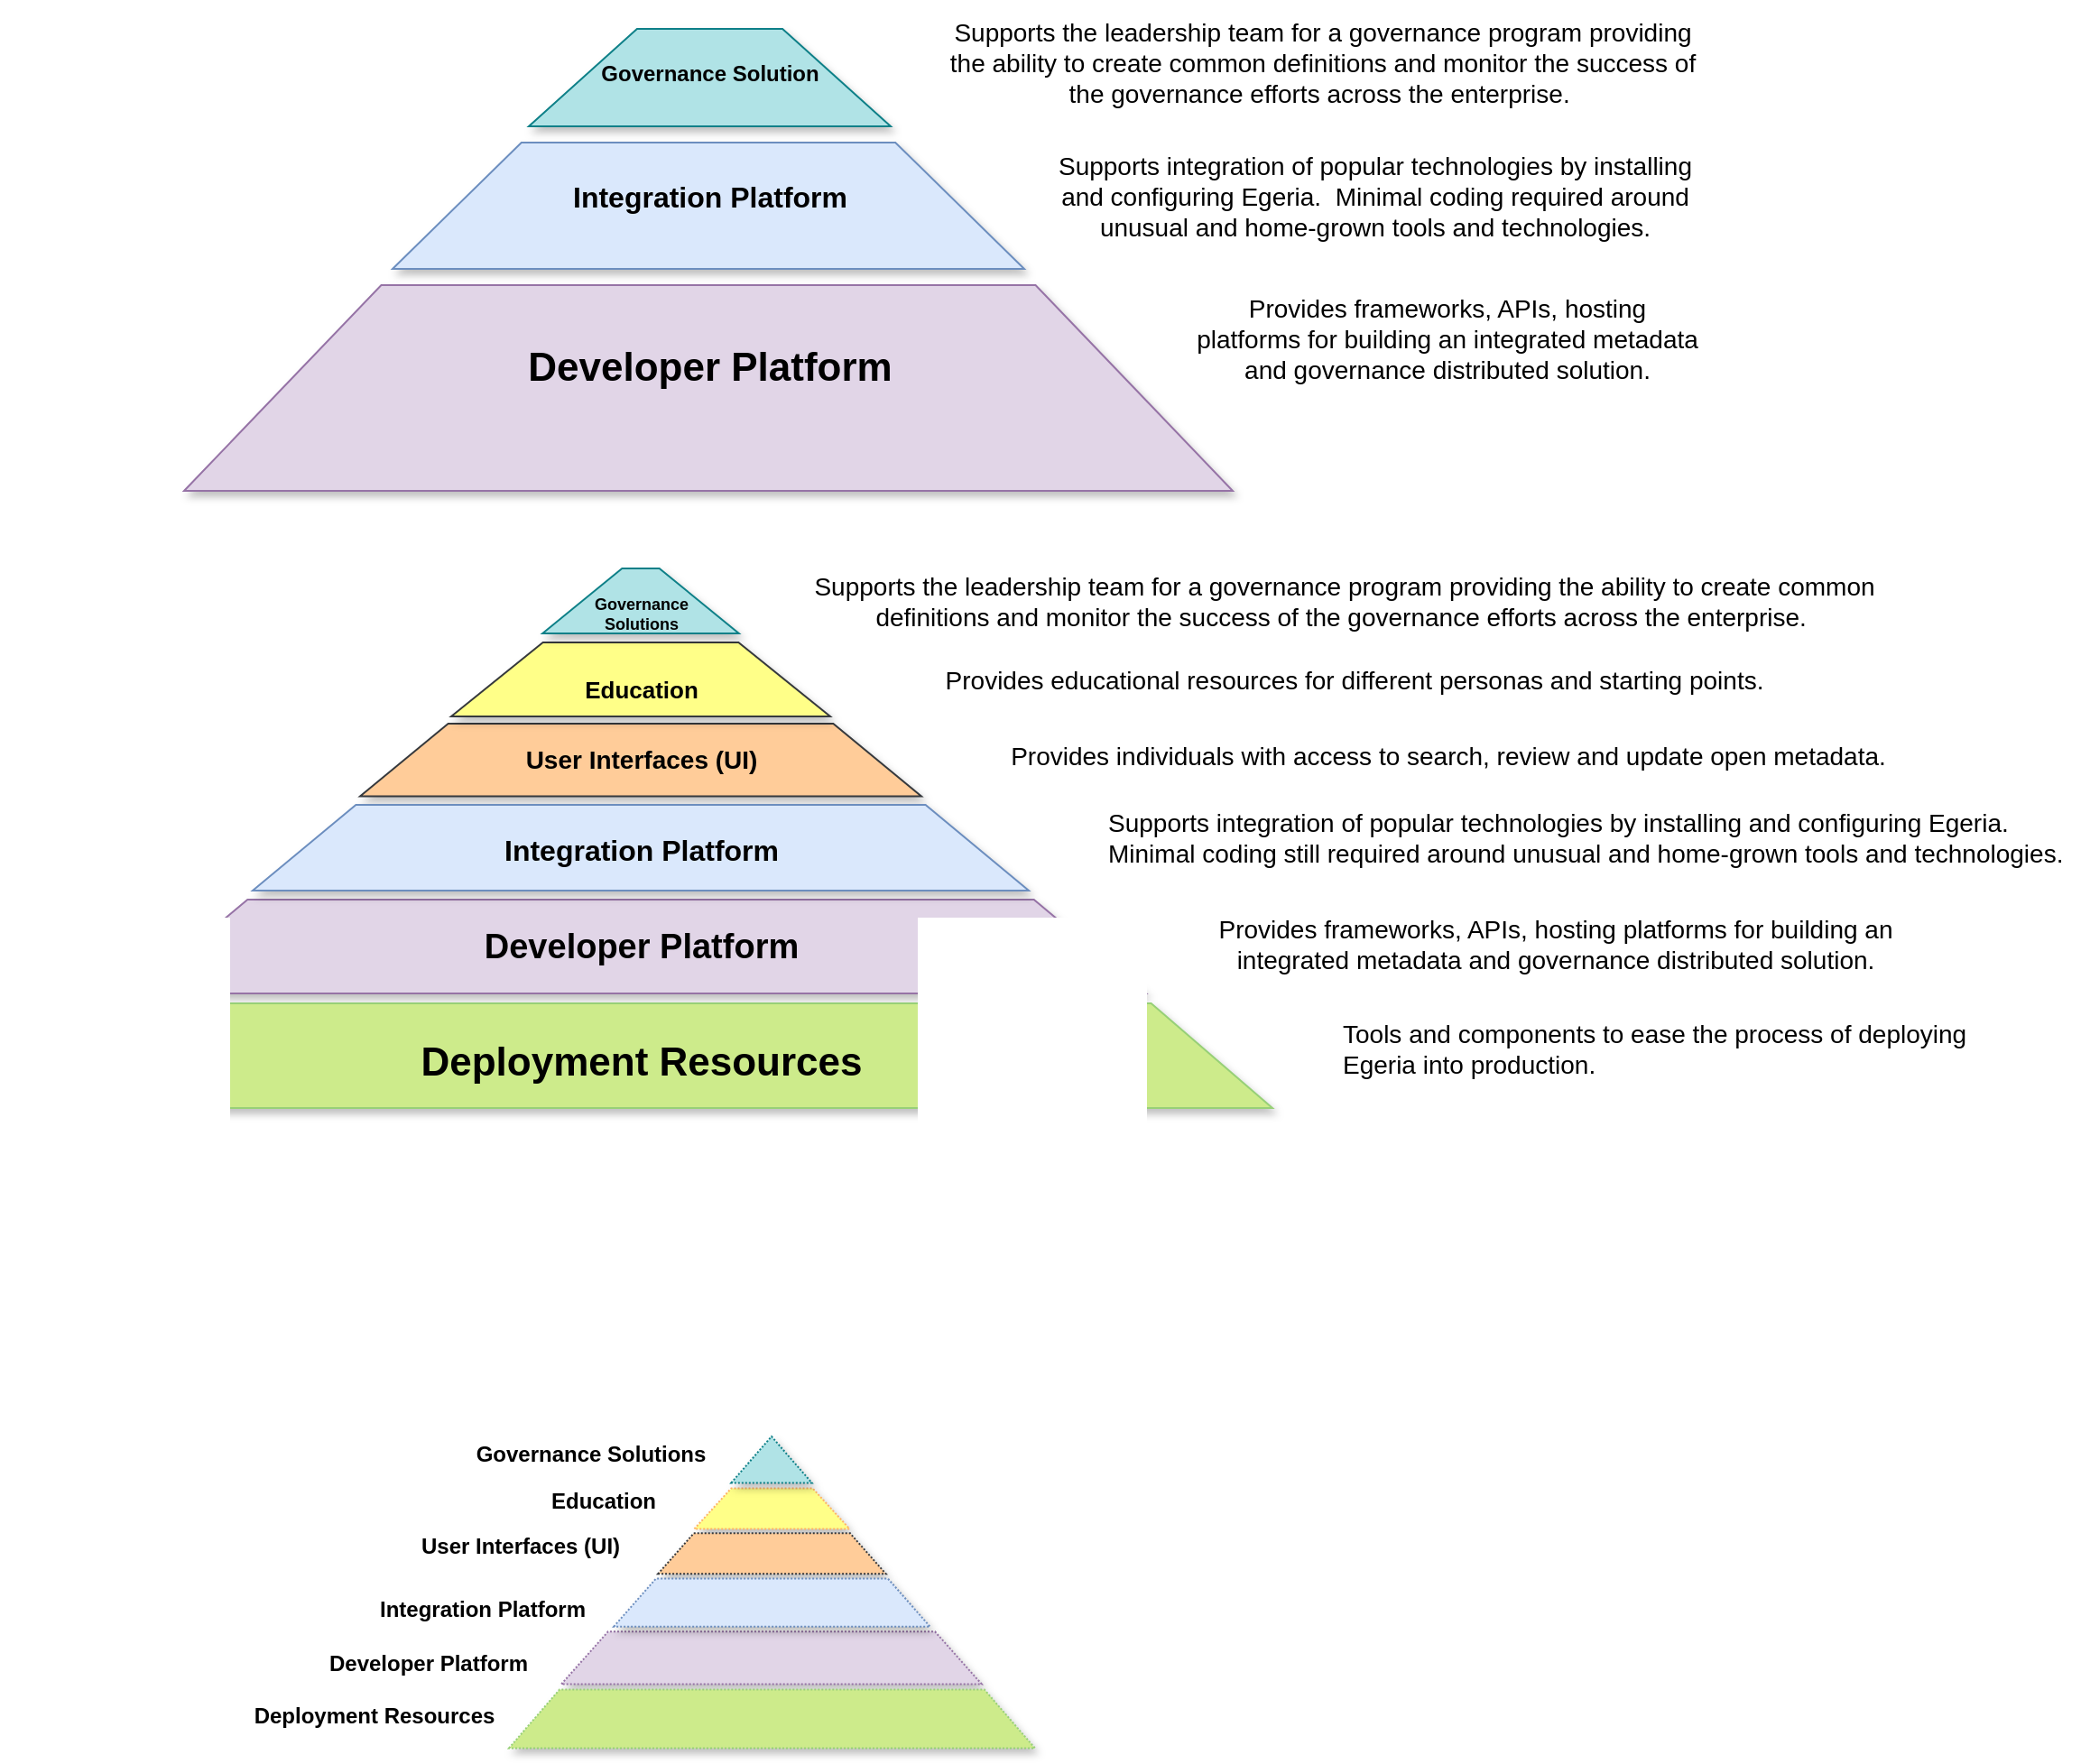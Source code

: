 <mxfile version="20.8.16" type="device" pages="27"><diagram id="Gro3B2_n27xaSj8Dfh9V" name="overview"><mxGraphModel dx="2209" dy="752" grid="1" gridSize="10" guides="1" tooltips="1" connect="1" arrows="1" fold="1" page="1" pageScale="1" pageWidth="827" pageHeight="1169" math="0" shadow="0"><root><mxCell id="0"/><mxCell id="1" parent="0"/><mxCell id="Z-aMLq3WTM1Y6wQD78k6-2" value="" style="shape=trapezoid;perimeter=trapezoidPerimeter;whiteSpace=wrap;html=1;size=0.188;fillColor=#e1d5e7;strokeColor=#9673a6;shadow=1;" parent="1" vertex="1"><mxGeometry x="50" y="622" width="581" height="114" as="geometry"/></mxCell><mxCell id="Z-aMLq3WTM1Y6wQD78k6-3" value="" style="shape=trapezoid;perimeter=trapezoidPerimeter;whiteSpace=wrap;html=1;size=0.204;fillColor=#dae8fc;strokeColor=#6c8ebf;shadow=1;" parent="1" vertex="1"><mxGeometry x="165.5" y="543" width="350" height="70" as="geometry"/></mxCell><mxCell id="Z-aMLq3WTM1Y6wQD78k6-6" value="" style="shape=trapezoid;perimeter=trapezoidPerimeter;whiteSpace=wrap;html=1;size=0.299;fillColor=#b0e3e6;strokeColor=#0e8088;shadow=1;fontSize=12;" parent="1" vertex="1"><mxGeometry x="241" y="480" width="200.5" height="54" as="geometry"/></mxCell><mxCell id="Z-aMLq3WTM1Y6wQD78k6-10" value="Governance Solution" style="text;html=1;align=center;verticalAlign=middle;resizable=0;points=[];;autosize=1;fontSize=12;fontStyle=1" parent="1" vertex="1"><mxGeometry x="270.5" y="495" width="140" height="20" as="geometry"/></mxCell><mxCell id="Z-aMLq3WTM1Y6wQD78k6-9" value="Developer Platform" style="text;html=1;align=center;verticalAlign=middle;resizable=0;points=[];;autosize=1;fontSize=22;fontStyle=1;shadow=0;rounded=1;" parent="1" vertex="1"><mxGeometry x="230.5" y="653" width="220" height="30" as="geometry"/></mxCell><mxCell id="Z-aMLq3WTM1Y6wQD78k6-15" value="Integration Platform" style="text;html=1;align=center;verticalAlign=middle;resizable=0;points=[];;autosize=1;fontSize=16;fontStyle=1" parent="1" vertex="1"><mxGeometry x="255.5" y="563" width="170" height="20" as="geometry"/></mxCell><mxCell id="V22_9pf5f25KQVi1hUWw-1" value="Supports the leadership team for a governance program providing the ability to create common definitions and monitor the success of the governance efforts across the enterprise.&amp;nbsp;" style="text;html=1;strokeColor=none;fillColor=none;align=center;verticalAlign=middle;whiteSpace=wrap;rounded=0;shadow=0;glass=1;fontSize=14;fontColor=#000000;opacity=50;" parent="1" vertex="1"><mxGeometry x="470.5" y="464" width="419.5" height="70" as="geometry"/></mxCell><mxCell id="V22_9pf5f25KQVi1hUWw-4" value="Supports integration of popular technologies by installing and configuring Egeria.&amp;nbsp; Minimal coding required around unusual and home-grown tools and technologies." style="text;html=1;strokeColor=none;fillColor=none;align=center;verticalAlign=middle;whiteSpace=wrap;rounded=0;shadow=0;glass=1;fontSize=14;fontColor=#000000;opacity=50;" parent="1" vertex="1"><mxGeometry x="530" y="538.25" width="360" height="69.5" as="geometry"/></mxCell><mxCell id="V22_9pf5f25KQVi1hUWw-5" value="Provides frameworks, APIs, hosting platforms for building an integrated metadata and governance distributed solution." style="text;html=1;strokeColor=none;fillColor=none;align=center;verticalAlign=middle;whiteSpace=wrap;rounded=0;shadow=0;glass=1;fontSize=14;fontColor=#000000;opacity=50;" parent="1" vertex="1"><mxGeometry x="610" y="613" width="280" height="77" as="geometry"/></mxCell><mxCell id="IRT3HIv0TIZIoO2OLB35-1" value="" style="shape=trapezoid;perimeter=trapezoidPerimeter;whiteSpace=wrap;html=1;size=0.111;fillColor=#e1d5e7;strokeColor=#9673a6;shadow=1;" parent="1" vertex="1"><mxGeometry x="23" y="962.5" width="560" height="52" as="geometry"/></mxCell><mxCell id="IRT3HIv0TIZIoO2OLB35-2" value="" style="shape=trapezoid;perimeter=trapezoidPerimeter;whiteSpace=wrap;html=1;size=0.157;fillColor=#ffcc99;strokeColor=#36393d;shadow=1;" parent="1" vertex="1"><mxGeometry x="147.5" y="865" width="311" height="40.25" as="geometry"/></mxCell><mxCell id="IRT3HIv0TIZIoO2OLB35-3" value="" style="shape=trapezoid;perimeter=trapezoidPerimeter;whiteSpace=wrap;html=1;size=0.242;fillColor=#ffff88;strokeColor=#36393d;shadow=1;fontSize=12;" parent="1" vertex="1"><mxGeometry x="198" y="820" width="210" height="41" as="geometry"/></mxCell><mxCell id="IRT3HIv0TIZIoO2OLB35-5" value="Developer Platform" style="text;html=1;align=center;verticalAlign=middle;resizable=0;points=[];;autosize=1;fontSize=19;fontStyle=1;shadow=0;rounded=1;" parent="1" vertex="1"><mxGeometry x="208" y="973.5" width="190" height="30" as="geometry"/></mxCell><mxCell id="IRT3HIv0TIZIoO2OLB35-7" value="Supports the leadership team for a governance program providing the ability to create common definitions and monitor the success of the governance efforts across the enterprise.&amp;nbsp;" style="text;html=1;strokeColor=none;fillColor=none;align=center;verticalAlign=middle;whiteSpace=wrap;rounded=0;shadow=0;glass=1;fontSize=14;fontColor=#000000;opacity=50;" parent="1" vertex="1"><mxGeometry x="388" y="767" width="609.5" height="60" as="geometry"/></mxCell><mxCell id="IRT3HIv0TIZIoO2OLB35-8" value="Supports integration of popular technologies by installing and configuring Egeria.&amp;nbsp; Minimal coding still required around unusual and home-grown tools and technologies." style="text;html=1;strokeColor=none;fillColor=none;align=left;verticalAlign=middle;whiteSpace=wrap;rounded=0;shadow=0;glass=1;fontSize=14;fontColor=#000000;opacity=50;" parent="1" vertex="1"><mxGeometry x="560" y="893" width="540" height="69.5" as="geometry"/></mxCell><mxCell id="IRT3HIv0TIZIoO2OLB35-9" value="Provides frameworks, APIs, hosting platforms for building an integrated metadata and governance distributed solution." style="text;html=1;strokeColor=none;fillColor=none;align=center;verticalAlign=middle;whiteSpace=wrap;rounded=0;shadow=0;glass=1;fontSize=14;fontColor=#000000;opacity=50;" parent="1" vertex="1"><mxGeometry x="600" y="948.25" width="420" height="77" as="geometry"/></mxCell><mxCell id="IRT3HIv0TIZIoO2OLB35-10" value="" style="shape=trapezoid;perimeter=trapezoidPerimeter;whiteSpace=wrap;html=1;size=0.133;fillColor=#dae8fc;strokeColor=#6c8ebf;shadow=1;" parent="1" vertex="1"><mxGeometry x="88" y="910" width="430" height="47.5" as="geometry"/></mxCell><mxCell id="IRT3HIv0TIZIoO2OLB35-11" value="" style="shape=trapezoid;perimeter=trapezoidPerimeter;whiteSpace=wrap;html=1;size=0.096;fillColor=#cdeb8b;strokeColor=#97D077;shadow=1;" parent="1" vertex="1"><mxGeometry x="-47" y="1020" width="700" height="58" as="geometry"/></mxCell><mxCell id="180YMeTkUAPzoNe07itW-1" value="Deployment Resources" style="text;html=1;align=center;verticalAlign=middle;resizable=0;points=[];;autosize=1;fontSize=22;fontStyle=1;shadow=0;rounded=1;" parent="1" vertex="1"><mxGeometry x="173" y="1038" width="260" height="30" as="geometry"/></mxCell><mxCell id="IRT3HIv0TIZIoO2OLB35-6" value="Integration Platform" style="text;html=1;align=center;verticalAlign=middle;resizable=0;points=[];;autosize=1;fontSize=16;fontStyle=1" parent="1" vertex="1"><mxGeometry x="218" y="925.25" width="170" height="20" as="geometry"/></mxCell><mxCell id="180YMeTkUAPzoNe07itW-2" value="Education" style="text;html=1;align=center;verticalAlign=middle;resizable=0;points=[];;autosize=1;fontSize=13;fontStyle=1" parent="1" vertex="1"><mxGeometry x="263" y="835.5" width="80" height="20" as="geometry"/></mxCell><mxCell id="180YMeTkUAPzoNe07itW-4" value="Provides educational resources for different personas and starting points." style="text;html=1;align=center;verticalAlign=middle;resizable=0;points=[];;autosize=1;fontSize=14;" parent="1" vertex="1"><mxGeometry x="463.31" y="830.5" width="470" height="20" as="geometry"/></mxCell><mxCell id="180YMeTkUAPzoNe07itW-5" value="Tools and components to ease the process of deploying&lt;br&gt;Egeria into production." style="text;html=1;align=left;verticalAlign=middle;resizable=0;points=[];;autosize=1;fontSize=14;" parent="1" vertex="1"><mxGeometry x="690" y="1025.25" width="360" height="40" as="geometry"/></mxCell><mxCell id="mRtPz3_civnOJCdqtnb8-1" value="Governance Solutions" style="text;html=1;align=center;verticalAlign=middle;resizable=0;points=[];;autosize=1;fontSize=12;fontStyle=1" parent="1" vertex="1"><mxGeometry x="204.7" y="1260" width="140" height="20" as="geometry"/></mxCell><mxCell id="mRtPz3_civnOJCdqtnb8-2" value="Developer Platform" style="text;html=1;align=center;verticalAlign=middle;resizable=0;points=[];;autosize=1;fontSize=12;fontStyle=1;shadow=0;rounded=1;" parent="1" vertex="1"><mxGeometry x="120" y="1375.71" width="130" height="20" as="geometry"/></mxCell><mxCell id="mRtPz3_civnOJCdqtnb8-3" value="Deployment Resources" style="text;html=1;align=center;verticalAlign=middle;resizable=0;points=[];;autosize=1;fontSize=12;fontStyle=1;shadow=0;rounded=1;" parent="1" vertex="1"><mxGeometry x="80" y="1405.29" width="150" height="20" as="geometry"/></mxCell><mxCell id="mRtPz3_civnOJCdqtnb8-4" value="Integration Platform" style="text;html=1;align=center;verticalAlign=middle;resizable=0;points=[];;autosize=1;fontSize=12;fontStyle=1" parent="1" vertex="1"><mxGeometry x="150" y="1345.71" width="130" height="20" as="geometry"/></mxCell><mxCell id="mRtPz3_civnOJCdqtnb8-5" value="User Interfaces (UI)" style="text;html=1;align=center;verticalAlign=middle;resizable=0;points=[];;autosize=1;fontSize=12;fontStyle=1" parent="1" vertex="1"><mxGeometry x="171.2" y="1311.21" width="130" height="20" as="geometry"/></mxCell><mxCell id="mRtPz3_civnOJCdqtnb8-6" value="" style="shape=trapezoid;perimeter=trapezoidPerimeter;whiteSpace=wrap;html=1;size=0.238;fillColor=#ffff88;strokeColor=#FFB366;shadow=1;dashed=1;dashPattern=1 1;" parent="1" vertex="1"><mxGeometry x="332.71" y="1288.71" width="86" height="22.5" as="geometry"/></mxCell><mxCell id="mRtPz3_civnOJCdqtnb8-7" value="" style="shape=trapezoid;perimeter=trapezoidPerimeter;whiteSpace=wrap;html=1;size=0.5;fillColor=#b0e3e6;strokeColor=#0e8088;shadow=1;fontSize=12;dashed=1;dashPattern=1 1;" parent="1" vertex="1"><mxGeometry x="353.14" y="1260" width="44.67" height="25.71" as="geometry"/></mxCell><mxCell id="mRtPz3_civnOJCdqtnb8-8" value="" style="shape=trapezoid;perimeter=trapezoidPerimeter;whiteSpace=wrap;html=1;size=0.111;fillColor=#e1d5e7;strokeColor=#9673a6;shadow=1;dashed=1;dashPattern=1 1;" parent="1" vertex="1"><mxGeometry x="259.049" y="1368.153" width="232.851" height="29.065" as="geometry"/></mxCell><mxCell id="mRtPz3_civnOJCdqtnb8-9" value="" style="shape=trapezoid;perimeter=trapezoidPerimeter;whiteSpace=wrap;html=1;size=0.157;fillColor=#ffcc99;strokeColor=#36393d;shadow=1;dashed=1;dashPattern=1 1;" parent="1" vertex="1"><mxGeometry x="312.535" y="1313.657" width="126.339" height="22.497" as="geometry"/></mxCell><mxCell id="mRtPz3_civnOJCdqtnb8-10" value="" style="shape=trapezoid;perimeter=trapezoidPerimeter;whiteSpace=wrap;html=1;size=0.133;fillColor=#dae8fc;strokeColor=#6c8ebf;shadow=1;dashed=1;dashPattern=1 1;" parent="1" vertex="1"><mxGeometry x="288.098" y="1338.809" width="175.215" height="26.549" as="geometry"/></mxCell><mxCell id="mRtPz3_civnOJCdqtnb8-11" value="" style="shape=trapezoid;perimeter=trapezoidPerimeter;whiteSpace=wrap;html=1;size=0.096;fillColor=#cdeb8b;strokeColor=#97D077;shadow=1;dashed=1;dashPattern=1 1;" parent="1" vertex="1"><mxGeometry x="230" y="1400.292" width="291.41" height="32.418" as="geometry"/></mxCell><mxCell id="mRtPz3_civnOJCdqtnb8-12" value="Education" style="text;html=1;align=center;verticalAlign=middle;resizable=0;points=[];;autosize=1;fontSize=12;fontStyle=1" parent="1" vertex="1"><mxGeometry x="246.75" y="1285.71" width="70" height="20" as="geometry"/></mxCell><mxCell id="mRtPz3_civnOJCdqtnb8-14" value="" style="shape=trapezoid;perimeter=trapezoidPerimeter;whiteSpace=wrap;html=1;size=0.405;fillColor=#b0e3e6;strokeColor=#0e8088;shadow=1;fontSize=12;" parent="1" vertex="1"><mxGeometry x="248.6" y="779" width="108.8" height="36" as="geometry"/></mxCell><mxCell id="mRtPz3_civnOJCdqtnb8-15" value="User Interfaces (UI)" style="text;html=1;align=center;verticalAlign=middle;resizable=0;points=[];;autosize=1;fontSize=14;fontStyle=1" parent="1" vertex="1"><mxGeometry x="233" y="875.13" width="140" height="20" as="geometry"/></mxCell><mxCell id="IRT3HIv0TIZIoO2OLB35-4" value="Governance&lt;br style=&quot;font-size: 9px;&quot;&gt;Solutions" style="text;html=1;align=center;verticalAlign=middle;resizable=0;points=[];;autosize=1;fontSize=9;fontStyle=1" parent="1" vertex="1"><mxGeometry x="268" y="789" width="70" height="30" as="geometry"/></mxCell><mxCell id="mRtPz3_civnOJCdqtnb8-16" value="Provides individuals with access to search, review and update open metadata." style="text;html=1;align=center;verticalAlign=middle;resizable=0;points=[];;autosize=1;fontSize=14;" parent="1" vertex="1"><mxGeometry x="500" y="873" width="500" height="20" as="geometry"/></mxCell></root></mxGraphModel></diagram><diagram name="functional-detail" id="c9BywT0_OyIR3nquCBQT"><mxGraphModel dx="1186" dy="773" grid="1" gridSize="10" guides="1" tooltips="1" connect="1" arrows="1" fold="1" page="1" pageScale="1" pageWidth="827" pageHeight="1169" math="0" shadow="0"><root><mxCell id="RsEkXNXP5tV7g7gFKs4w-0"/><mxCell id="RsEkXNXP5tV7g7gFKs4w-1" parent="RsEkXNXP5tV7g7gFKs4w-0"/><mxCell id="RsEkXNXP5tV7g7gFKs4w-2" value="Governance User Interface&lt;br&gt;&lt;blockquote style=&quot;margin: 0 0 0 40px ; border: none ; padding: 0px&quot;&gt;&lt;i&gt;View services and JavaScript for asset search and secure population of sand blox, lineage, ownership/maintenance of assets, discovery and stewardship; s&lt;/i&gt;&lt;i&gt;ubject area definition and maintenance (glossaries, reference data, data classes and rules);&amp;nbsp;&lt;/i&gt;&lt;i&gt;governance program definition and management.&lt;/i&gt;&lt;span&gt;&amp;nbsp;&lt;/span&gt;&lt;/blockquote&gt;&lt;br&gt;Guidance on Governance&lt;br&gt;&lt;blockquote style=&quot;margin: 0 0 0 40px ; border: none ; padding: 0px&quot;&gt;&lt;i&gt;Descriptions, content packs and case studies helping an organization set up an run their&lt;/i&gt;&lt;/blockquote&gt;&lt;blockquote style=&quot;margin: 0 0 0 40px ; border: none ; padding: 0px&quot;&gt;&lt;i&gt;governance program, metadata catalogs, tools and platforms.&lt;/i&gt;&amp;nbsp;&lt;/blockquote&gt;" style="text;html=1;strokeColor=none;fillColor=none;align=left;verticalAlign=middle;whiteSpace=wrap;rounded=0;" parent="RsEkXNXP5tV7g7gFKs4w-1" vertex="1"><mxGeometry x="119" y="1040" width="560" height="150" as="geometry"/></mxCell><mxCell id="RsEkXNXP5tV7g7gFKs4w-3" value="Egeria Integration User Interface&lt;br&gt;&lt;blockquote style=&quot;margin: 0 0 0 40px ; border: none ; padding: 0px&quot;&gt;&lt;i&gt;Server and platform configuration; cohort monitoring; type explorer and repository explorer.&lt;/i&gt;&lt;/blockquote&gt;&lt;br&gt;Pre-canned Connectors to third party technologies&lt;br&gt;&lt;blockquote style=&quot;margin: 0 0 0 40px ; border: none ; padding: 0px&quot;&gt;&lt;i&gt;Popular metadata repositories, databases, data formats and platforms; data movement engines, data virtualization engines, dev ops tools, analytics/AI tools, data catalogs, MDM and user directories, CMDBs, SDLC tools, ...&lt;/i&gt;&lt;/blockquote&gt;&lt;blockquote style=&quot;margin: 0 0 0 40px ; border: none ; padding: 0px&quot;&gt;&lt;br&gt;&lt;/blockquote&gt;Utilities and converters&lt;br&gt;&lt;blockquote style=&quot;margin: 0 0 0 40px ; border: none ; padding: 0px&quot;&gt;&lt;i&gt;Support for different standard formats to load industry standard definitions, models, glossaries,&lt;/i&gt;&lt;/blockquote&gt;&lt;blockquote style=&quot;margin: 0 0 0 40px ; border: none ; padding: 0px&quot;&gt;&lt;i&gt;and other content packs built on industry standard definitions, models, glossaries and other content packs.&amp;nbsp; Examples include JSON-LD, OWL/RDF, XML, ...&lt;/i&gt;&lt;/blockquote&gt;" style="text;html=1;strokeColor=none;fillColor=none;align=left;verticalAlign=middle;whiteSpace=wrap;rounded=0;" parent="RsEkXNXP5tV7g7gFKs4w-1" vertex="1"><mxGeometry x="119.41" y="1390" width="560" height="200" as="geometry"/></mxCell><mxCell id="RsEkXNXP5tV7g7gFKs4w-10" value="" style="shape=trapezoid;perimeter=trapezoidPerimeter;whiteSpace=wrap;html=1;size=0.227;fillColor=#e1d5e7;strokeColor=#9673a6;shadow=1;" parent="RsEkXNXP5tV7g7gFKs4w-1" vertex="1"><mxGeometry x="249" y="787" width="300" height="50" as="geometry"/></mxCell><mxCell id="RsEkXNXP5tV7g7gFKs4w-11" value="" style="shape=trapezoid;perimeter=trapezoidPerimeter;whiteSpace=wrap;html=1;size=0.294;fillColor=#dae8fc;strokeColor=#6c8ebf;shadow=1;" parent="RsEkXNXP5tV7g7gFKs4w-1" vertex="1"><mxGeometry x="321.86" y="748.53" width="154.87" height="31.05" as="geometry"/></mxCell><mxCell id="RsEkXNXP5tV7g7gFKs4w-12" value="" style="shape=trapezoid;perimeter=trapezoidPerimeter;whiteSpace=wrap;html=1;size=0.408;fillColor=#b1ddf0;strokeColor=#10739e;shadow=1;fontSize=16;" parent="RsEkXNXP5tV7g7gFKs4w-1" vertex="1"><mxGeometry x="370" y="729.28" width="58.82" height="12.91" as="geometry"/></mxCell><mxCell id="RsEkXNXP5tV7g7gFKs4w-13" value="Governance Solution" style="text;html=1;align=center;verticalAlign=middle;resizable=0;points=[];;autosize=1;fontSize=12;fontStyle=1" parent="RsEkXNXP5tV7g7gFKs4w-1" vertex="1"><mxGeometry x="230.0" y="722.188" width="140" height="20" as="geometry"/></mxCell><mxCell id="RsEkXNXP5tV7g7gFKs4w-14" value="Developer Platform" style="text;html=1;align=center;verticalAlign=middle;resizable=0;points=[];;autosize=1;fontSize=18;fontStyle=1;shadow=0;rounded=1;" parent="RsEkXNXP5tV7g7gFKs4w-1" vertex="1"><mxGeometry x="98.998" y="779.577" width="180" height="30" as="geometry"/></mxCell><mxCell id="RsEkXNXP5tV7g7gFKs4w-15" value="Integration Platform" style="text;html=1;align=center;verticalAlign=middle;resizable=0;points=[];;autosize=1;fontSize=14;fontStyle=1" parent="RsEkXNXP5tV7g7gFKs4w-1" vertex="1"><mxGeometry x="171.862" y="748.528" width="150" height="20" as="geometry"/></mxCell><mxCell id="RsEkXNXP5tV7g7gFKs4w-16" value="Access Services&lt;br&gt;&lt;blockquote style=&quot;margin: 0 0 0 40px ; border: none ; padding: 0px&quot;&gt;&lt;i&gt;Specialist APIs/Events for data catalogs, glossary tools, data platforms and engines, data science/AI workbenches, BI platforms, dev-ops pipelines and tools, digital service management, software development tools, governance, privacy and security tools, modelling tools, IT infrastructure management, automated metadata discovery tools, stewardship and workflow.&lt;/i&gt;&lt;/blockquote&gt;&lt;br&gt;Open Metadata Types&lt;br&gt;&lt;blockquote style=&quot;margin: 0 0 0 40px ; border: none ; padding: 0px&quot;&gt;&lt;i&gt;Supporting types for IT Infrastructure (Area 0); Collaboration (Area 1); Assets (Area 2); Glossary (Area 3); Governance (Area 4); Schemas, Reference Data, Models (Area 5); Automatic Metadata Discovery (Area 6); Lineage (Area 7).&lt;/i&gt;&lt;/blockquote&gt;&lt;br&gt;Repository Services&lt;br&gt;&lt;blockquote style=&quot;margin: 0 0 0 40px ; border: none ; padding: 0px&quot;&gt;&lt;span&gt;&lt;i&gt;Type Definitions and Instance Structures; Event Payloads; Repository connectors; Cohort Registration and Membership; Federated Queries; Repository Conformance Workbench; Open Metadata Archives; Audit Log Implementation&lt;/i&gt;&lt;/span&gt;&lt;br&gt;&lt;/blockquote&gt;&lt;blockquote style=&quot;margin: 0 0 0 40px ; border: none ; padding: 0px&quot;&gt;&lt;br&gt;&lt;/blockquote&gt;OMAG Server Platform&lt;br&gt;&lt;blockquote style=&quot;margin: 0 0 0 40px ; border: none ; padding: 0px&quot;&gt;&lt;i&gt;Platform Connector Definitions; Platform Services; Multi-tenancy; Admin Services.&lt;/i&gt;&lt;/blockquote&gt;&lt;br&gt;Open Metadata Frameworks for plug-in components&lt;br&gt;&lt;blockquote style=&quot;margin: 0 0 0 40px ; border: none ; padding: 0px&quot;&gt;&lt;i&gt;Open Connector Framework (OCF), Open Discovery Framework (ODF), Governance Action Framework (GAF) and Audit Log Framework (ALF).&lt;/i&gt;&lt;span&gt;&amp;nbsp;&lt;/span&gt;&lt;br&gt;&lt;/blockquote&gt;" style="text;html=1;strokeColor=none;fillColor=none;align=left;verticalAlign=middle;whiteSpace=wrap;rounded=0;" parent="RsEkXNXP5tV7g7gFKs4w-1" vertex="1"><mxGeometry x="119" y="1860" width="555" height="340" as="geometry"/></mxCell><mxCell id="RsEkXNXP5tV7g7gFKs4w-17" value="" style="shape=trapezoid;perimeter=trapezoidPerimeter;whiteSpace=wrap;html=1;size=0.227;shadow=1;textOpacity=30;fillColor=#f5f5f5;strokeColor=#666666;fontColor=#333333;" parent="RsEkXNXP5tV7g7gFKs4w-1" vertex="1"><mxGeometry x="254.75" y="964.81" width="300" height="50" as="geometry"/></mxCell><mxCell id="RsEkXNXP5tV7g7gFKs4w-18" value="" style="shape=trapezoid;perimeter=trapezoidPerimeter;whiteSpace=wrap;html=1;size=0.294;shadow=1;textOpacity=30;fillColor=#f5f5f5;strokeColor=#666666;fontColor=#333333;" parent="RsEkXNXP5tV7g7gFKs4w-1" vertex="1"><mxGeometry x="327.61" y="926.34" width="154.87" height="31.05" as="geometry"/></mxCell><mxCell id="RsEkXNXP5tV7g7gFKs4w-19" value="" style="shape=trapezoid;perimeter=trapezoidPerimeter;whiteSpace=wrap;html=1;size=0.408;fillColor=#b1ddf0;strokeColor=#10739e;shadow=1;fontSize=16;" parent="RsEkXNXP5tV7g7gFKs4w-1" vertex="1"><mxGeometry x="375.75" y="907.09" width="58.82" height="12.91" as="geometry"/></mxCell><mxCell id="RsEkXNXP5tV7g7gFKs4w-20" value="Governance Solution" style="text;html=1;align=center;verticalAlign=middle;resizable=0;points=[];;autosize=1;fontSize=12;fontStyle=1" parent="RsEkXNXP5tV7g7gFKs4w-1" vertex="1"><mxGeometry x="235.75" y="899.997" width="140" height="20" as="geometry"/></mxCell><mxCell id="RsEkXNXP5tV7g7gFKs4w-21" value="Developer Platform" style="text;html=1;align=center;verticalAlign=middle;resizable=0;points=[];;autosize=1;fontSize=18;fontStyle=1;shadow=0;rounded=1;fontColor=#CCCCCC;" parent="RsEkXNXP5tV7g7gFKs4w-1" vertex="1"><mxGeometry x="104.748" y="957.388" width="180" height="30" as="geometry"/></mxCell><mxCell id="RsEkXNXP5tV7g7gFKs4w-22" value="Integration Platform" style="text;html=1;align=center;verticalAlign=middle;resizable=0;points=[];;autosize=1;fontSize=14;fontStyle=1;fontColor=#CCCCCC;" parent="RsEkXNXP5tV7g7gFKs4w-1" vertex="1"><mxGeometry x="177.612" y="926.338" width="150" height="20" as="geometry"/></mxCell><mxCell id="RsEkXNXP5tV7g7gFKs4w-23" value="" style="shape=trapezoid;perimeter=trapezoidPerimeter;whiteSpace=wrap;html=1;size=0.227;shadow=1;textOpacity=30;fillColor=#f5f5f5;strokeColor=#666666;fontColor=#333333;" parent="RsEkXNXP5tV7g7gFKs4w-1" vertex="1"><mxGeometry x="254.75" y="1314.81" width="300" height="50" as="geometry"/></mxCell><mxCell id="RsEkXNXP5tV7g7gFKs4w-24" value="" style="shape=trapezoid;perimeter=trapezoidPerimeter;whiteSpace=wrap;html=1;size=0.294;fillColor=#dae8fc;strokeColor=#6c8ebf;shadow=1;" parent="RsEkXNXP5tV7g7gFKs4w-1" vertex="1"><mxGeometry x="327.61" y="1276.34" width="154.87" height="31.05" as="geometry"/></mxCell><mxCell id="RsEkXNXP5tV7g7gFKs4w-25" value="" style="shape=trapezoid;perimeter=trapezoidPerimeter;whiteSpace=wrap;html=1;size=0.408;shadow=1;fontSize=12;textOpacity=30;fillColor=#f5f5f5;strokeColor=#666666;fontColor=#333333;" parent="RsEkXNXP5tV7g7gFKs4w-1" vertex="1"><mxGeometry x="375.75" y="1257.09" width="58.82" height="12.91" as="geometry"/></mxCell><mxCell id="RsEkXNXP5tV7g7gFKs4w-26" value="Governance Solution" style="text;html=1;align=center;verticalAlign=middle;resizable=0;points=[];;autosize=1;fontSize=12;fontStyle=1;fontColor=#CCCCCC;" parent="RsEkXNXP5tV7g7gFKs4w-1" vertex="1"><mxGeometry x="235.75" y="1249.997" width="140" height="20" as="geometry"/></mxCell><mxCell id="RsEkXNXP5tV7g7gFKs4w-27" value="Developer Platform" style="text;html=1;align=center;verticalAlign=middle;resizable=0;points=[];;autosize=1;fontSize=18;fontStyle=1;shadow=0;rounded=1;fontColor=#CCCCCC;" parent="RsEkXNXP5tV7g7gFKs4w-1" vertex="1"><mxGeometry x="104.748" y="1307.388" width="180" height="30" as="geometry"/></mxCell><mxCell id="RsEkXNXP5tV7g7gFKs4w-28" value="Integration Platform" style="text;html=1;align=center;verticalAlign=middle;resizable=0;points=[];;autosize=1;fontSize=14;fontStyle=1" parent="RsEkXNXP5tV7g7gFKs4w-1" vertex="1"><mxGeometry x="177.612" y="1276.338" width="150" height="20" as="geometry"/></mxCell><mxCell id="RsEkXNXP5tV7g7gFKs4w-29" value="" style="shape=trapezoid;perimeter=trapezoidPerimeter;whiteSpace=wrap;html=1;size=0.227;fillColor=#e1d5e7;strokeColor=#9673a6;shadow=1;" parent="RsEkXNXP5tV7g7gFKs4w-1" vertex="1"><mxGeometry x="254.75" y="1784.81" width="300" height="50" as="geometry"/></mxCell><mxCell id="RsEkXNXP5tV7g7gFKs4w-30" value="" style="shape=trapezoid;perimeter=trapezoidPerimeter;whiteSpace=wrap;html=1;size=0.294;fillColor=#f5f5f5;strokeColor=#666666;shadow=1;textOpacity=30;fontColor=#333333;" parent="RsEkXNXP5tV7g7gFKs4w-1" vertex="1"><mxGeometry x="327.61" y="1746.34" width="154.87" height="31.05" as="geometry"/></mxCell><mxCell id="RsEkXNXP5tV7g7gFKs4w-31" value="" style="shape=trapezoid;perimeter=trapezoidPerimeter;whiteSpace=wrap;html=1;size=0.408;fillColor=#f5f5f5;strokeColor=#666666;shadow=1;fontSize=12;textOpacity=30;fontColor=#333333;" parent="RsEkXNXP5tV7g7gFKs4w-1" vertex="1"><mxGeometry x="375.75" y="1727.09" width="58.82" height="12.91" as="geometry"/></mxCell><mxCell id="RsEkXNXP5tV7g7gFKs4w-32" value="Governance Solution" style="text;html=1;align=center;verticalAlign=middle;resizable=0;points=[];;autosize=1;fontSize=12;fontStyle=1;fontColor=#CCCCCC;" parent="RsEkXNXP5tV7g7gFKs4w-1" vertex="1"><mxGeometry x="235.75" y="1719.997" width="140" height="20" as="geometry"/></mxCell><mxCell id="RsEkXNXP5tV7g7gFKs4w-33" value="Developer Platform" style="text;html=1;align=center;verticalAlign=middle;resizable=0;points=[];;autosize=1;fontSize=18;fontStyle=1;shadow=0;rounded=1;" parent="RsEkXNXP5tV7g7gFKs4w-1" vertex="1"><mxGeometry x="104.748" y="1777.388" width="180" height="30" as="geometry"/></mxCell><mxCell id="RsEkXNXP5tV7g7gFKs4w-34" value="Integration Platform" style="text;html=1;align=center;verticalAlign=middle;resizable=0;points=[];;autosize=1;fontSize=14;fontStyle=1;fontColor=#CCCCCC;" parent="RsEkXNXP5tV7g7gFKs4w-1" vertex="1"><mxGeometry x="177.612" y="1746.338" width="150" height="20" as="geometry"/></mxCell><mxCell id="QcHeVHrDeafn-2jDoAa2-3" value="Governance Solutions" style="text;html=1;align=center;verticalAlign=middle;resizable=0;points=[];;autosize=1;fontSize=12;fontStyle=1" parent="RsEkXNXP5tV7g7gFKs4w-1" vertex="1"><mxGeometry x="994.7" y="664.29" width="140" height="20" as="geometry"/></mxCell><mxCell id="QcHeVHrDeafn-2jDoAa2-4" value="Developer Platform" style="text;html=1;align=center;verticalAlign=middle;resizable=0;points=[];;autosize=1;fontSize=12;fontStyle=1;shadow=0;rounded=1;" parent="RsEkXNXP5tV7g7gFKs4w-1" vertex="1"><mxGeometry x="910" y="780" width="130" height="20" as="geometry"/></mxCell><mxCell id="QcHeVHrDeafn-2jDoAa2-7" value="Deployment Resources" style="text;html=1;align=center;verticalAlign=middle;resizable=0;points=[];;autosize=1;fontSize=12;fontStyle=1;shadow=0;rounded=1;" parent="RsEkXNXP5tV7g7gFKs4w-1" vertex="1"><mxGeometry x="870" y="809.58" width="150" height="20" as="geometry"/></mxCell><mxCell id="QcHeVHrDeafn-2jDoAa2-8" value="Integration Platform" style="text;html=1;align=center;verticalAlign=middle;resizable=0;points=[];;autosize=1;fontSize=12;fontStyle=1" parent="RsEkXNXP5tV7g7gFKs4w-1" vertex="1"><mxGeometry x="940" y="750" width="130" height="20" as="geometry"/></mxCell><mxCell id="QcHeVHrDeafn-2jDoAa2-9" value="User Interfaces (UI)" style="text;html=1;align=center;verticalAlign=middle;resizable=0;points=[];;autosize=1;fontSize=12;fontStyle=1" parent="RsEkXNXP5tV7g7gFKs4w-1" vertex="1"><mxGeometry x="961.2" y="715.5" width="130" height="20" as="geometry"/></mxCell><mxCell id="QcHeVHrDeafn-2jDoAa2-12" value="Governance Solutions" style="text;html=1;align=center;verticalAlign=middle;resizable=0;points=[];;autosize=1;fontSize=12;fontStyle=1;fontColor=#CCCCCC;" parent="RsEkXNXP5tV7g7gFKs4w-1" vertex="1"><mxGeometry x="946.99" y="1660.39" width="140" height="20" as="geometry"/></mxCell><mxCell id="QcHeVHrDeafn-2jDoAa2-13" value="Developer Platform" style="text;html=1;align=center;verticalAlign=middle;resizable=0;points=[];;autosize=1;fontSize=12;fontStyle=1;shadow=0;rounded=1;fontColor=#CCCCCC;" parent="RsEkXNXP5tV7g7gFKs4w-1" vertex="1"><mxGeometry x="876.99" y="1750.39" width="130" height="20" as="geometry"/></mxCell><mxCell id="QcHeVHrDeafn-2jDoAa2-14" value="Deployment Resources" style="text;html=1;align=center;verticalAlign=middle;resizable=0;points=[];;autosize=1;fontSize=12;fontStyle=1;shadow=0;rounded=1;" parent="RsEkXNXP5tV7g7gFKs4w-1" vertex="1"><mxGeometry x="836.99" y="1779.97" width="150" height="20" as="geometry"/></mxCell><mxCell id="QcHeVHrDeafn-2jDoAa2-15" value="Integration Platform" style="text;html=1;align=center;verticalAlign=middle;resizable=0;points=[];;autosize=1;fontSize=12;fontStyle=1;fontColor=#CCCCCC;" parent="RsEkXNXP5tV7g7gFKs4w-1" vertex="1"><mxGeometry x="906.99" y="1720.39" width="130" height="20" as="geometry"/></mxCell><mxCell id="QcHeVHrDeafn-2jDoAa2-16" value="Education" style="text;html=1;align=center;verticalAlign=middle;resizable=0;points=[];;autosize=1;fontSize=12;fontStyle=1;fontColor=#CCCCCC;" parent="RsEkXNXP5tV7g7gFKs4w-1" vertex="1"><mxGeometry x="982.99" y="1690.39" width="70" height="20" as="geometry"/></mxCell><mxCell id="QcHeVHrDeafn-2jDoAa2-23" value="Governance Solutions" style="text;html=1;align=center;verticalAlign=middle;resizable=0;points=[];;autosize=1;fontSize=12;fontStyle=1" parent="RsEkXNXP5tV7g7gFKs4w-1" vertex="1"><mxGeometry x="987.7" y="907.09" width="140" height="20" as="geometry"/></mxCell><mxCell id="QcHeVHrDeafn-2jDoAa2-24" value="Developer Platform" style="text;html=1;align=center;verticalAlign=middle;resizable=0;points=[];;autosize=1;fontSize=12;fontStyle=1;shadow=0;rounded=1;fontColor=#CCCCCC;" parent="RsEkXNXP5tV7g7gFKs4w-1" vertex="1"><mxGeometry x="917.7" y="997.09" width="130" height="20" as="geometry"/></mxCell><mxCell id="QcHeVHrDeafn-2jDoAa2-25" value="Deployment Resources" style="text;html=1;align=center;verticalAlign=middle;resizable=0;points=[];;autosize=1;fontSize=12;fontStyle=1;shadow=0;rounded=1;fontColor=#CCCCCC;" parent="RsEkXNXP5tV7g7gFKs4w-1" vertex="1"><mxGeometry x="877.7" y="1026.67" width="150" height="20" as="geometry"/></mxCell><mxCell id="QcHeVHrDeafn-2jDoAa2-26" value="Integration Platform" style="text;html=1;align=center;verticalAlign=middle;resizable=0;points=[];;autosize=1;fontSize=12;fontStyle=1;fontColor=#CCCCCC;" parent="RsEkXNXP5tV7g7gFKs4w-1" vertex="1"><mxGeometry x="947.7" y="967.09" width="130" height="20" as="geometry"/></mxCell><mxCell id="QcHeVHrDeafn-2jDoAa2-27" value="Education" style="text;html=1;align=center;verticalAlign=middle;resizable=0;points=[];;autosize=1;fontSize=12;fontStyle=1;fontColor=#CCCCCC;fillColor=none;strokeColor=none;dashed=1;dashPattern=1 1;" parent="RsEkXNXP5tV7g7gFKs4w-1" vertex="1"><mxGeometry x="1023.7" y="937.09" width="70" height="20" as="geometry"/></mxCell><mxCell id="QcHeVHrDeafn-2jDoAa2-34" value="Governance Solutions" style="text;html=1;align=center;verticalAlign=middle;resizable=0;points=[];;autosize=1;fontSize=12;fontStyle=1;fontColor=#CCCCCC;" parent="RsEkXNXP5tV7g7gFKs4w-1" vertex="1"><mxGeometry x="977.7" y="1097.09" width="140" height="20" as="geometry"/></mxCell><mxCell id="QcHeVHrDeafn-2jDoAa2-35" value="Developer Platform" style="text;html=1;align=center;verticalAlign=middle;resizable=0;points=[];;autosize=1;fontSize=12;fontStyle=1;shadow=0;rounded=1;fontColor=#CCCCCC;" parent="RsEkXNXP5tV7g7gFKs4w-1" vertex="1"><mxGeometry x="907.7" y="1187.09" width="130" height="20" as="geometry"/></mxCell><mxCell id="QcHeVHrDeafn-2jDoAa2-36" value="Deployment Resources" style="text;html=1;align=center;verticalAlign=middle;resizable=0;points=[];;autosize=1;fontSize=12;fontStyle=1;shadow=0;rounded=1;fontColor=#CCCCCC;" parent="RsEkXNXP5tV7g7gFKs4w-1" vertex="1"><mxGeometry x="867.7" y="1216.67" width="150" height="20" as="geometry"/></mxCell><mxCell id="QcHeVHrDeafn-2jDoAa2-37" value="Integration Platform" style="text;html=1;align=center;verticalAlign=middle;resizable=0;points=[];;autosize=1;fontSize=12;fontStyle=1;fontColor=#CCCCCC;" parent="RsEkXNXP5tV7g7gFKs4w-1" vertex="1"><mxGeometry x="937.7" y="1157.09" width="130" height="20" as="geometry"/></mxCell><mxCell id="QcHeVHrDeafn-2jDoAa2-38" value="Education" style="text;html=1;align=center;verticalAlign=middle;resizable=0;points=[];;autosize=1;fontSize=12;fontStyle=1" parent="RsEkXNXP5tV7g7gFKs4w-1" vertex="1"><mxGeometry x="1013.7" y="1127.09" width="70" height="20" as="geometry"/></mxCell><mxCell id="QcHeVHrDeafn-2jDoAa2-45" value="Governance Solutions" style="text;html=1;align=center;verticalAlign=middle;resizable=0;points=[];;autosize=1;fontSize=12;fontStyle=1;fontColor=#CCCCCC;" parent="RsEkXNXP5tV7g7gFKs4w-1" vertex="1"><mxGeometry x="967.7" y="1287.09" width="140" height="20" as="geometry"/></mxCell><mxCell id="QcHeVHrDeafn-2jDoAa2-46" value="Developer Platform" style="text;html=1;align=center;verticalAlign=middle;resizable=0;points=[];;autosize=1;fontSize=12;fontStyle=1;shadow=0;rounded=1;fontColor=#CCCCCC;" parent="RsEkXNXP5tV7g7gFKs4w-1" vertex="1"><mxGeometry x="897.7" y="1377.09" width="130" height="20" as="geometry"/></mxCell><mxCell id="QcHeVHrDeafn-2jDoAa2-47" value="Deployment Resources" style="text;html=1;align=center;verticalAlign=middle;resizable=0;points=[];;autosize=1;fontSize=12;fontStyle=1;shadow=0;rounded=1;fontColor=#CCCCCC;" parent="RsEkXNXP5tV7g7gFKs4w-1" vertex="1"><mxGeometry x="857.7" y="1406.67" width="150" height="20" as="geometry"/></mxCell><mxCell id="QcHeVHrDeafn-2jDoAa2-48" value="Integration Platform" style="text;html=1;align=center;verticalAlign=middle;resizable=0;points=[];;autosize=1;fontSize=12;fontStyle=1" parent="RsEkXNXP5tV7g7gFKs4w-1" vertex="1"><mxGeometry x="927.7" y="1347.09" width="130" height="20" as="geometry"/></mxCell><mxCell id="QcHeVHrDeafn-2jDoAa2-49" value="Education" style="text;html=1;align=center;verticalAlign=middle;resizable=0;points=[];;autosize=1;fontSize=12;fontStyle=1;fontColor=#CCCCCC;" parent="RsEkXNXP5tV7g7gFKs4w-1" vertex="1"><mxGeometry x="1003.7" y="1317.09" width="70" height="20" as="geometry"/></mxCell><mxCell id="QcHeVHrDeafn-2jDoAa2-56" value="Governance Solutions" style="text;html=1;align=center;verticalAlign=middle;resizable=0;points=[];;autosize=1;fontSize=12;fontStyle=1;fontColor=#CCCCCC;" parent="RsEkXNXP5tV7g7gFKs4w-1" vertex="1"><mxGeometry x="954.7" y="1477.09" width="140" height="20" as="geometry"/></mxCell><mxCell id="QcHeVHrDeafn-2jDoAa2-57" value="Developer Platform" style="text;html=1;align=center;verticalAlign=middle;resizable=0;points=[];;autosize=1;fontSize=12;fontStyle=1;shadow=0;rounded=1;" parent="RsEkXNXP5tV7g7gFKs4w-1" vertex="1"><mxGeometry x="884.7" y="1567.09" width="130" height="20" as="geometry"/></mxCell><mxCell id="QcHeVHrDeafn-2jDoAa2-58" value="Deployment Resources" style="text;html=1;align=center;verticalAlign=middle;resizable=0;points=[];;autosize=1;fontSize=12;fontStyle=1;shadow=0;rounded=1;fontColor=#CCCCCC;" parent="RsEkXNXP5tV7g7gFKs4w-1" vertex="1"><mxGeometry x="844.7" y="1596.67" width="150" height="20" as="geometry"/></mxCell><mxCell id="QcHeVHrDeafn-2jDoAa2-59" value="Integration Platform" style="text;html=1;align=center;verticalAlign=middle;resizable=0;points=[];;autosize=1;fontSize=12;fontStyle=1;fontColor=#CCCCCC;" parent="RsEkXNXP5tV7g7gFKs4w-1" vertex="1"><mxGeometry x="914.7" y="1537.09" width="130" height="20" as="geometry"/></mxCell><mxCell id="QcHeVHrDeafn-2jDoAa2-60" value="Education" style="text;html=1;align=center;verticalAlign=middle;resizable=0;points=[];;autosize=1;fontSize=12;fontStyle=1;fontColor=#CCCCCC;" parent="RsEkXNXP5tV7g7gFKs4w-1" vertex="1"><mxGeometry x="990.7" y="1507.09" width="70" height="20" as="geometry"/></mxCell><mxCell id="QcHeVHrDeafn-2jDoAa2-62" value="" style="shape=trapezoid;perimeter=trapezoidPerimeter;whiteSpace=wrap;html=1;size=0.111;fillColor=#e1d5e7;strokeColor=#9673a6;shadow=1;" parent="RsEkXNXP5tV7g7gFKs4w-1" vertex="1"><mxGeometry x="1023.749" y="1559.533" width="232.851" height="29.065" as="geometry"/></mxCell><mxCell id="QcHeVHrDeafn-2jDoAa2-63" value="" style="shape=trapezoid;perimeter=trapezoidPerimeter;whiteSpace=wrap;html=1;size=0.157;fillColor=#f5f5f5;strokeColor=#666666;shadow=1;fontColor=#333333;dashed=1;dashPattern=1 1;" parent="RsEkXNXP5tV7g7gFKs4w-1" vertex="1"><mxGeometry x="1077.235" y="1505.037" width="126.339" height="22.497" as="geometry"/></mxCell><mxCell id="QcHeVHrDeafn-2jDoAa2-64" value="" style="shape=trapezoid;perimeter=trapezoidPerimeter;whiteSpace=wrap;html=1;size=0.289;fillColor=#f5f5f5;strokeColor=#666666;shadow=1;fontSize=12;fontColor=#333333;dashed=1;dashPattern=1 1;" parent="RsEkXNXP5tV7g7gFKs4w-1" vertex="1"><mxGeometry x="1098.907" y="1477.09" width="82.997" height="25.711" as="geometry"/></mxCell><mxCell id="QcHeVHrDeafn-2jDoAa2-65" value="" style="shape=trapezoid;perimeter=trapezoidPerimeter;whiteSpace=wrap;html=1;size=0.133;fillColor=#f5f5f5;strokeColor=#666666;shadow=1;fontColor=#333333;dashed=1;dashPattern=1 1;" parent="RsEkXNXP5tV7g7gFKs4w-1" vertex="1"><mxGeometry x="1052.798" y="1530.189" width="175.215" height="26.549" as="geometry"/></mxCell><mxCell id="QcHeVHrDeafn-2jDoAa2-66" value="" style="shape=trapezoid;perimeter=trapezoidPerimeter;whiteSpace=wrap;html=1;size=0.096;fillColor=#f5f5f5;strokeColor=#666666;shadow=1;fontColor=#333333;dashed=1;dashPattern=1 1;" parent="RsEkXNXP5tV7g7gFKs4w-1" vertex="1"><mxGeometry x="994.7" y="1591.672" width="291.41" height="32.418" as="geometry"/></mxCell><mxCell id="QcHeVHrDeafn-2jDoAa2-51" value="" style="shape=trapezoid;perimeter=trapezoidPerimeter;whiteSpace=wrap;html=1;size=0.111;fillColor=#f5f5f5;strokeColor=#666666;shadow=1;fontColor=#333333;dashed=1;dashPattern=1 1;" parent="RsEkXNXP5tV7g7gFKs4w-1" vertex="1"><mxGeometry x="1036.749" y="1369.533" width="232.851" height="29.065" as="geometry"/></mxCell><mxCell id="QcHeVHrDeafn-2jDoAa2-52" value="" style="shape=trapezoid;perimeter=trapezoidPerimeter;whiteSpace=wrap;html=1;size=0.157;fillColor=#f5f5f5;strokeColor=#666666;shadow=1;fontColor=#333333;dashed=1;dashPattern=1 1;" parent="RsEkXNXP5tV7g7gFKs4w-1" vertex="1"><mxGeometry x="1090.235" y="1315.037" width="126.339" height="22.497" as="geometry"/></mxCell><mxCell id="QcHeVHrDeafn-2jDoAa2-53" value="" style="shape=trapezoid;perimeter=trapezoidPerimeter;whiteSpace=wrap;html=1;size=0.289;fillColor=#f5f5f5;strokeColor=#666666;shadow=1;fontSize=12;fontColor=#333333;dashed=1;dashPattern=1 1;" parent="RsEkXNXP5tV7g7gFKs4w-1" vertex="1"><mxGeometry x="1111.907" y="1287.09" width="82.997" height="25.711" as="geometry"/></mxCell><mxCell id="QcHeVHrDeafn-2jDoAa2-54" value="" style="shape=trapezoid;perimeter=trapezoidPerimeter;whiteSpace=wrap;html=1;size=0.133;fillColor=#dae8fc;strokeColor=#6c8ebf;shadow=1;" parent="RsEkXNXP5tV7g7gFKs4w-1" vertex="1"><mxGeometry x="1065.798" y="1340.189" width="175.215" height="26.549" as="geometry"/></mxCell><mxCell id="QcHeVHrDeafn-2jDoAa2-55" value="" style="shape=trapezoid;perimeter=trapezoidPerimeter;whiteSpace=wrap;html=1;size=0.096;fillColor=#f5f5f5;strokeColor=#666666;shadow=1;fontColor=#333333;dashed=1;dashPattern=1 1;" parent="RsEkXNXP5tV7g7gFKs4w-1" vertex="1"><mxGeometry x="1007.7" y="1401.672" width="291.41" height="32.418" as="geometry"/></mxCell><mxCell id="QcHeVHrDeafn-2jDoAa2-40" value="" style="shape=trapezoid;perimeter=trapezoidPerimeter;whiteSpace=wrap;html=1;size=0.111;fillColor=#f5f5f5;strokeColor=#666666;shadow=1;fontColor=#333333;dashed=1;dashPattern=1 1;" parent="RsEkXNXP5tV7g7gFKs4w-1" vertex="1"><mxGeometry x="1046.749" y="1179.533" width="232.851" height="29.065" as="geometry"/></mxCell><mxCell id="QcHeVHrDeafn-2jDoAa2-41" value="" style="shape=trapezoid;perimeter=trapezoidPerimeter;whiteSpace=wrap;html=1;size=0.157;fillColor=#ffff88;strokeColor=#FFB366;shadow=1;" parent="RsEkXNXP5tV7g7gFKs4w-1" vertex="1"><mxGeometry x="1100.235" y="1125.037" width="126.339" height="22.497" as="geometry"/></mxCell><mxCell id="QcHeVHrDeafn-2jDoAa2-42" value="" style="shape=trapezoid;perimeter=trapezoidPerimeter;whiteSpace=wrap;html=1;size=0.289;fillColor=#f5f5f5;strokeColor=#666666;shadow=1;fontSize=12;fontColor=#333333;dashed=1;dashPattern=1 1;" parent="RsEkXNXP5tV7g7gFKs4w-1" vertex="1"><mxGeometry x="1121.907" y="1097.09" width="82.997" height="25.711" as="geometry"/></mxCell><mxCell id="QcHeVHrDeafn-2jDoAa2-43" value="" style="shape=trapezoid;perimeter=trapezoidPerimeter;whiteSpace=wrap;html=1;size=0.133;fillColor=#f5f5f5;strokeColor=#666666;shadow=1;fontColor=#333333;dashed=1;dashPattern=1 1;" parent="RsEkXNXP5tV7g7gFKs4w-1" vertex="1"><mxGeometry x="1075.798" y="1150.189" width="175.215" height="26.549" as="geometry"/></mxCell><mxCell id="QcHeVHrDeafn-2jDoAa2-44" value="" style="shape=trapezoid;perimeter=trapezoidPerimeter;whiteSpace=wrap;html=1;size=0.096;fillColor=#f5f5f5;strokeColor=#666666;shadow=1;fontColor=#333333;dashed=1;dashPattern=1 1;" parent="RsEkXNXP5tV7g7gFKs4w-1" vertex="1"><mxGeometry x="1017.7" y="1211.672" width="291.41" height="32.418" as="geometry"/></mxCell><mxCell id="QcHeVHrDeafn-2jDoAa2-29" value="" style="shape=trapezoid;perimeter=trapezoidPerimeter;whiteSpace=wrap;html=1;size=0.111;fillColor=#f5f5f5;strokeColor=#666666;shadow=1;fontColor=#333333;dashed=1;dashPattern=1 1;" parent="RsEkXNXP5tV7g7gFKs4w-1" vertex="1"><mxGeometry x="1056.749" y="989.533" width="232.851" height="29.065" as="geometry"/></mxCell><mxCell id="QcHeVHrDeafn-2jDoAa2-30" value="" style="shape=trapezoid;perimeter=trapezoidPerimeter;whiteSpace=wrap;html=1;size=0.157;fillColor=#f5f5f5;strokeColor=#666666;shadow=1;fontColor=#333333;dashed=1;dashPattern=1 1;" parent="RsEkXNXP5tV7g7gFKs4w-1" vertex="1"><mxGeometry x="1110.235" y="935.037" width="126.339" height="22.497" as="geometry"/></mxCell><mxCell id="QcHeVHrDeafn-2jDoAa2-31" value="" style="shape=trapezoid;perimeter=trapezoidPerimeter;whiteSpace=wrap;html=1;size=0.289;fillColor=#b0e3e6;strokeColor=#0e8088;shadow=1;fontSize=12;" parent="RsEkXNXP5tV7g7gFKs4w-1" vertex="1"><mxGeometry x="1131.907" y="907.09" width="82.997" height="25.711" as="geometry"/></mxCell><mxCell id="QcHeVHrDeafn-2jDoAa2-32" value="" style="shape=trapezoid;perimeter=trapezoidPerimeter;whiteSpace=wrap;html=1;size=0.133;fillColor=#f5f5f5;strokeColor=#666666;shadow=1;fontColor=#333333;dashed=1;dashPattern=1 1;" parent="RsEkXNXP5tV7g7gFKs4w-1" vertex="1"><mxGeometry x="1085.798" y="960.189" width="175.215" height="26.549" as="geometry"/></mxCell><mxCell id="QcHeVHrDeafn-2jDoAa2-33" value="" style="shape=trapezoid;perimeter=trapezoidPerimeter;whiteSpace=wrap;html=1;size=0.096;fillColor=#f5f5f5;strokeColor=#666666;shadow=1;fontColor=#333333;dashed=1;dashPattern=1 1;" parent="RsEkXNXP5tV7g7gFKs4w-1" vertex="1"><mxGeometry x="1027.7" y="1021.672" width="291.41" height="32.418" as="geometry"/></mxCell><mxCell id="QcHeVHrDeafn-2jDoAa2-18" value="" style="shape=trapezoid;perimeter=trapezoidPerimeter;whiteSpace=wrap;html=1;size=0.111;fillColor=#eeeeee;strokeColor=#36393d;shadow=1;dashed=1;dashPattern=1 1;" parent="RsEkXNXP5tV7g7gFKs4w-1" vertex="1"><mxGeometry x="1016.039" y="1742.833" width="232.851" height="29.065" as="geometry"/></mxCell><mxCell id="QcHeVHrDeafn-2jDoAa2-19" value="" style="shape=trapezoid;perimeter=trapezoidPerimeter;whiteSpace=wrap;html=1;size=0.157;fillColor=#eeeeee;strokeColor=#36393d;shadow=1;dashed=1;dashPattern=1 1;" parent="RsEkXNXP5tV7g7gFKs4w-1" vertex="1"><mxGeometry x="1069.525" y="1688.337" width="126.339" height="22.497" as="geometry"/></mxCell><mxCell id="QcHeVHrDeafn-2jDoAa2-20" value="" style="shape=trapezoid;perimeter=trapezoidPerimeter;whiteSpace=wrap;html=1;size=0.289;fillColor=#eeeeee;strokeColor=#36393d;shadow=1;fontSize=12;dashed=1;dashPattern=1 1;" parent="RsEkXNXP5tV7g7gFKs4w-1" vertex="1"><mxGeometry x="1091.197" y="1660.39" width="82.997" height="25.711" as="geometry"/></mxCell><mxCell id="QcHeVHrDeafn-2jDoAa2-21" value="" style="shape=trapezoid;perimeter=trapezoidPerimeter;whiteSpace=wrap;html=1;size=0.133;fillColor=#eeeeee;strokeColor=#36393d;shadow=1;dashed=1;dashPattern=1 1;" parent="RsEkXNXP5tV7g7gFKs4w-1" vertex="1"><mxGeometry x="1045.088" y="1713.489" width="175.215" height="26.549" as="geometry"/></mxCell><mxCell id="QcHeVHrDeafn-2jDoAa2-22" value="" style="shape=trapezoid;perimeter=trapezoidPerimeter;whiteSpace=wrap;html=1;size=0.096;fillColor=#cdeb8b;strokeColor=#97D077;shadow=1;" parent="RsEkXNXP5tV7g7gFKs4w-1" vertex="1"><mxGeometry x="986.99" y="1774.972" width="291.41" height="32.418" as="geometry"/></mxCell><mxCell id="8BWnxMRisKCJxe_FS2WQ-0" value="" style="shape=trapezoid;perimeter=trapezoidPerimeter;whiteSpace=wrap;html=1;size=0.238;fillColor=#ffff88;strokeColor=#FFB366;shadow=1;dashed=1;dashPattern=1 1;" parent="RsEkXNXP5tV7g7gFKs4w-1" vertex="1"><mxGeometry x="1122.71" y="693" width="86" height="22.5" as="geometry"/></mxCell><mxCell id="8BWnxMRisKCJxe_FS2WQ-1" value="" style="shape=trapezoid;perimeter=trapezoidPerimeter;whiteSpace=wrap;html=1;size=0.5;fillColor=#b0e3e6;strokeColor=#0e8088;shadow=1;fontSize=12;dashed=1;dashPattern=1 1;" parent="RsEkXNXP5tV7g7gFKs4w-1" vertex="1"><mxGeometry x="1143.14" y="664.29" width="44.67" height="25.71" as="geometry"/></mxCell><mxCell id="QcHeVHrDeafn-2jDoAa2-0" value="" style="shape=trapezoid;perimeter=trapezoidPerimeter;whiteSpace=wrap;html=1;size=0.111;fillColor=#e1d5e7;strokeColor=#9673a6;shadow=1;dashed=1;dashPattern=1 1;" parent="RsEkXNXP5tV7g7gFKs4w-1" vertex="1"><mxGeometry x="1049.049" y="772.443" width="232.851" height="29.065" as="geometry"/></mxCell><mxCell id="QcHeVHrDeafn-2jDoAa2-1" value="" style="shape=trapezoid;perimeter=trapezoidPerimeter;whiteSpace=wrap;html=1;size=0.157;fillColor=#ffcc99;strokeColor=#36393d;shadow=1;dashed=1;dashPattern=1 1;" parent="RsEkXNXP5tV7g7gFKs4w-1" vertex="1"><mxGeometry x="1102.535" y="717.947" width="126.339" height="22.497" as="geometry"/></mxCell><mxCell id="QcHeVHrDeafn-2jDoAa2-5" value="" style="shape=trapezoid;perimeter=trapezoidPerimeter;whiteSpace=wrap;html=1;size=0.133;fillColor=#dae8fc;strokeColor=#6c8ebf;shadow=1;dashed=1;dashPattern=1 1;" parent="RsEkXNXP5tV7g7gFKs4w-1" vertex="1"><mxGeometry x="1078.098" y="743.099" width="175.215" height="26.549" as="geometry"/></mxCell><mxCell id="QcHeVHrDeafn-2jDoAa2-6" value="" style="shape=trapezoid;perimeter=trapezoidPerimeter;whiteSpace=wrap;html=1;size=0.096;fillColor=#cdeb8b;strokeColor=#97D077;shadow=1;dashed=1;dashPattern=1 1;" parent="RsEkXNXP5tV7g7gFKs4w-1" vertex="1"><mxGeometry x="1020" y="804.582" width="291.41" height="32.418" as="geometry"/></mxCell><mxCell id="8BWnxMRisKCJxe_FS2WQ-2" value="Education" style="text;html=1;align=center;verticalAlign=middle;resizable=0;points=[];;autosize=1;fontSize=12;fontStyle=1" parent="RsEkXNXP5tV7g7gFKs4w-1" vertex="1"><mxGeometry x="1036.75" y="690" width="70" height="20" as="geometry"/></mxCell></root></mxGraphModel></diagram><diagram id="UAXGsa7m4k5ZwfuPouKj" name="server-types"><mxGraphModel dx="1186" dy="1942" grid="0" gridSize="10" guides="0" tooltips="1" connect="1" arrows="1" fold="1" page="1" pageScale="1" pageWidth="827" pageHeight="1169" math="0" shadow="0"><root><mxCell id="MUJY2rXYlw8qnpqNfgFN-0"/><mxCell id="MUJY2rXYlw8qnpqNfgFN-1" parent="MUJY2rXYlw8qnpqNfgFN-0"/><mxCell id="ycweZnI8npWW2sQ6zCy9-30" style="edgeStyle=orthogonalEdgeStyle;rounded=0;orthogonalLoop=1;jettySize=auto;html=1;endArrow=none;endFill=0;" parent="MUJY2rXYlw8qnpqNfgFN-1" source="ycweZnI8npWW2sQ6zCy9-29" target="zlMfeq0UFP2e0ACcWZk9-15" edge="1"><mxGeometry relative="1" as="geometry"/></mxCell><mxCell id="zlMfeq0UFP2e0ACcWZk9-1" value="2.0" style="text;html=1;align=center;verticalAlign=middle;resizable=0;points=[];;autosize=1;" parent="MUJY2rXYlw8qnpqNfgFN-1" vertex="1"><mxGeometry x="32" y="43" width="30" height="20" as="geometry"/></mxCell><mxCell id="zlMfeq0UFP2e0ACcWZk9-3" value="2.1+" style="text;html=1;align=center;verticalAlign=middle;resizable=0;points=[];;autosize=1;" parent="MUJY2rXYlw8qnpqNfgFN-1" vertex="1"><mxGeometry x="27" y="380" width="40" height="20" as="geometry"/></mxCell><mxCell id="zlMfeq0UFP2e0ACcWZk9-4" style="edgeStyle=orthogonalEdgeStyle;rounded=0;orthogonalLoop=1;jettySize=auto;html=1;exitX=0.5;exitY=0;exitDx=0;exitDy=0;endArrow=block;endFill=0;" parent="MUJY2rXYlw8qnpqNfgFN-1" source="zlMfeq0UFP2e0ACcWZk9-5" target="zlMfeq0UFP2e0ACcWZk9-15" edge="1"><mxGeometry relative="1" as="geometry"/></mxCell><mxCell id="zlMfeq0UFP2e0ACcWZk9-5" value="Engine Host" style="rounded=0;whiteSpace=wrap;html=1;fillColor=#fff2cc;strokeColor=#d6b656;fontStyle=2" parent="MUJY2rXYlw8qnpqNfgFN-1" vertex="1"><mxGeometry x="1390" y="360.29" width="120" height="60" as="geometry"/></mxCell><mxCell id="zlMfeq0UFP2e0ACcWZk9-6" style="edgeStyle=orthogonalEdgeStyle;rounded=0;orthogonalLoop=1;jettySize=auto;html=1;exitX=0.5;exitY=0;exitDx=0;exitDy=0;entryX=0.5;entryY=1;entryDx=0;entryDy=0;endArrow=block;endFill=0;" parent="MUJY2rXYlw8qnpqNfgFN-1" source="zlMfeq0UFP2e0ACcWZk9-7" target="zlMfeq0UFP2e0ACcWZk9-5" edge="1"><mxGeometry relative="1" as="geometry"/></mxCell><mxCell id="zlMfeq0UFP2e0ACcWZk9-7" value="Discovery Server&lt;br&gt;" style="rounded=0;whiteSpace=wrap;html=1;fillColor=#ffcd28;strokeColor=#d79b00;gradientColor=#ffa500;" parent="MUJY2rXYlw8qnpqNfgFN-1" vertex="1"><mxGeometry x="1325" y="477.29" width="120" height="60" as="geometry"/></mxCell><mxCell id="zlMfeq0UFP2e0ACcWZk9-8" style="edgeStyle=orthogonalEdgeStyle;rounded=0;orthogonalLoop=1;jettySize=auto;html=1;exitX=0.5;exitY=0;exitDx=0;exitDy=0;entryX=0.5;entryY=1;entryDx=0;entryDy=0;endArrow=block;endFill=0;" parent="MUJY2rXYlw8qnpqNfgFN-1" source="zlMfeq0UFP2e0ACcWZk9-9" target="zlMfeq0UFP2e0ACcWZk9-5" edge="1"><mxGeometry relative="1" as="geometry"><mxPoint x="1624" y="420.29" as="targetPoint"/></mxGeometry></mxCell><mxCell id="zlMfeq0UFP2e0ACcWZk9-9" value="Stewardship Server&lt;br&gt;" style="rounded=0;whiteSpace=wrap;html=1;fillColor=#ffcd28;strokeColor=#d79b00;gradientColor=#ffa500;" parent="MUJY2rXYlw8qnpqNfgFN-1" vertex="1"><mxGeometry x="1455" y="477.29" width="120" height="60" as="geometry"/></mxCell><mxCell id="zlMfeq0UFP2e0ACcWZk9-10" style="edgeStyle=orthogonalEdgeStyle;rounded=0;orthogonalLoop=1;jettySize=auto;html=1;exitX=0.5;exitY=0;exitDx=0;exitDy=0;entryX=0.5;entryY=1;entryDx=0;entryDy=0;endArrow=block;endFill=0;" parent="MUJY2rXYlw8qnpqNfgFN-1" source="zlMfeq0UFP2e0ACcWZk9-11" target="zlMfeq0UFP2e0ACcWZk9-22" edge="1"><mxGeometry relative="1" as="geometry"><mxPoint x="701.5" y="190.29" as="targetPoint"/></mxGeometry></mxCell><mxCell id="zlMfeq0UFP2e0ACcWZk9-11" value="Conformance&lt;br&gt;Test Server" style="rounded=0;whiteSpace=wrap;html=1;fillColor=#ffcd28;strokeColor=#d79b00;gradientColor=#ffa500;" parent="MUJY2rXYlw8qnpqNfgFN-1" vertex="1"><mxGeometry x="1103" y="360.29" width="120" height="60" as="geometry"/></mxCell><mxCell id="zlMfeq0UFP2e0ACcWZk9-12" style="edgeStyle=orthogonalEdgeStyle;rounded=0;orthogonalLoop=1;jettySize=auto;html=1;exitX=0.5;exitY=0;exitDx=0;exitDy=0;entryX=0.5;entryY=1;entryDx=0;entryDy=0;endArrow=block;endFill=0;" parent="MUJY2rXYlw8qnpqNfgFN-1" source="zlMfeq0UFP2e0ACcWZk9-13" target="zlMfeq0UFP2e0ACcWZk9-22" edge="1"><mxGeometry relative="1" as="geometry"/></mxCell><mxCell id="zlMfeq0UFP2e0ACcWZk9-13" value="Repository Proxy" style="rounded=0;whiteSpace=wrap;html=1;fillColor=#ffcd28;strokeColor=#d79b00;gradientColor=#ffa500;" parent="MUJY2rXYlw8qnpqNfgFN-1" vertex="1"><mxGeometry x="973" y="360.29" width="120" height="60" as="geometry"/></mxCell><mxCell id="zlMfeq0UFP2e0ACcWZk9-14" style="edgeStyle=orthogonalEdgeStyle;rounded=0;orthogonalLoop=1;jettySize=auto;html=1;exitX=0.5;exitY=0;exitDx=0;exitDy=0;endArrow=block;endFill=0;" parent="MUJY2rXYlw8qnpqNfgFN-1" source="zlMfeq0UFP2e0ACcWZk9-15" target="zlMfeq0UFP2e0ACcWZk9-25" edge="1"><mxGeometry relative="1" as="geometry"/></mxCell><mxCell id="zlMfeq0UFP2e0ACcWZk9-15" value="Governance Server" style="rounded=0;whiteSpace=wrap;html=1;fillColor=#fff2cc;strokeColor=#d6b656;fontStyle=2" parent="MUJY2rXYlw8qnpqNfgFN-1" vertex="1"><mxGeometry x="1442" y="230.29" width="120" height="60" as="geometry"/></mxCell><mxCell id="zlMfeq0UFP2e0ACcWZk9-16" style="edgeStyle=orthogonalEdgeStyle;rounded=0;orthogonalLoop=1;jettySize=auto;html=1;exitX=0.5;exitY=0;exitDx=0;exitDy=0;entryX=0.5;entryY=1;entryDx=0;entryDy=0;endArrow=block;endFill=0;" parent="MUJY2rXYlw8qnpqNfgFN-1" source="zlMfeq0UFP2e0ACcWZk9-17" target="zlMfeq0UFP2e0ACcWZk9-26" edge="1"><mxGeometry relative="1" as="geometry"><mxPoint x="701.5" y="190.29" as="targetPoint"/></mxGeometry></mxCell><mxCell id="zlMfeq0UFP2e0ACcWZk9-17" value="Metadata Server" style="rounded=0;whiteSpace=wrap;html=1;fillColor=#ffcd28;strokeColor=#d79b00;gradientColor=#ffa500;" parent="MUJY2rXYlw8qnpqNfgFN-1" vertex="1"><mxGeometry x="841" y="477.29" width="120" height="60" as="geometry"/></mxCell><mxCell id="zlMfeq0UFP2e0ACcWZk9-18" style="edgeStyle=orthogonalEdgeStyle;rounded=0;orthogonalLoop=1;jettySize=auto;html=1;exitX=0.5;exitY=0;exitDx=0;exitDy=0;entryX=0.5;entryY=1;entryDx=0;entryDy=0;endArrow=block;endFill=0;" parent="MUJY2rXYlw8qnpqNfgFN-1" source="zlMfeq0UFP2e0ACcWZk9-19" target="zlMfeq0UFP2e0ACcWZk9-15" edge="1"><mxGeometry relative="1" as="geometry"><Array as="points"><mxPoint x="1698" y="326"/><mxPoint x="1502" y="326"/></Array></mxGeometry></mxCell><mxCell id="zlMfeq0UFP2e0ACcWZk9-19" value="Security Officer Server" style="rounded=0;whiteSpace=wrap;html=1;fillColor=#ffcd28;strokeColor=#d79b00;gradientColor=#ffa500;" parent="MUJY2rXYlw8qnpqNfgFN-1" vertex="1"><mxGeometry x="1638" y="474" width="120" height="60" as="geometry"/></mxCell><mxCell id="zlMfeq0UFP2e0ACcWZk9-20" style="edgeStyle=orthogonalEdgeStyle;rounded=0;orthogonalLoop=1;jettySize=auto;html=1;exitX=0.5;exitY=0;exitDx=0;exitDy=0;entryX=0.5;entryY=1;entryDx=0;entryDy=0;endArrow=block;endFill=0;" parent="MUJY2rXYlw8qnpqNfgFN-1" source="zlMfeq0UFP2e0ACcWZk9-21" target="zlMfeq0UFP2e0ACcWZk9-15" edge="1"><mxGeometry relative="1" as="geometry"/></mxCell><mxCell id="zlMfeq0UFP2e0ACcWZk9-21" value="Open Lineage&lt;br&gt;Server" style="rounded=0;whiteSpace=wrap;html=1;fillColor=#ffcd28;strokeColor=#d79b00;gradientColor=#ffa500;" parent="MUJY2rXYlw8qnpqNfgFN-1" vertex="1"><mxGeometry x="1754" y="361" width="120" height="60" as="geometry"/></mxCell><mxCell id="zlMfeq0UFP2e0ACcWZk9-22" value="Cohort Member" style="rounded=0;whiteSpace=wrap;html=1;fillColor=#fff2cc;strokeColor=#d6b656;fontStyle=2" parent="MUJY2rXYlw8qnpqNfgFN-1" vertex="1"><mxGeometry x="956" y="230.29" width="120" height="60" as="geometry"/></mxCell><mxCell id="zlMfeq0UFP2e0ACcWZk9-23" style="edgeStyle=orthogonalEdgeStyle;rounded=0;orthogonalLoop=1;jettySize=auto;html=1;exitX=0.5;exitY=0;exitDx=0;exitDy=0;endArrow=block;endFill=0;" parent="MUJY2rXYlw8qnpqNfgFN-1" source="zlMfeq0UFP2e0ACcWZk9-24" target="zlMfeq0UFP2e0ACcWZk9-15" edge="1"><mxGeometry relative="1" as="geometry"/></mxCell><mxCell id="zlMfeq0UFP2e0ACcWZk9-24" value="Integration Daemon" style="rounded=0;whiteSpace=wrap;html=1;fillColor=#ffcd28;strokeColor=#d79b00;fontStyle=0;gradientColor=#ffa500;" parent="MUJY2rXYlw8qnpqNfgFN-1" vertex="1"><mxGeometry x="1259.5" y="360.29" width="120" height="60" as="geometry"/></mxCell><mxCell id="zlMfeq0UFP2e0ACcWZk9-25" value="OMAG Server" style="rounded=0;whiteSpace=wrap;html=1;fillColor=#fff2cc;strokeColor=#d6b656;fontStyle=2" parent="MUJY2rXYlw8qnpqNfgFN-1" vertex="1"><mxGeometry x="1175" y="115" width="120" height="60" as="geometry"/></mxCell><mxCell id="zlMfeq0UFP2e0ACcWZk9-26" value="Metadata&lt;br&gt;Access Point" style="rounded=0;whiteSpace=wrap;html=1;fillColor=#ffcd28;strokeColor=#d79b00;gradientColor=#ffa500;" parent="MUJY2rXYlw8qnpqNfgFN-1" vertex="1"><mxGeometry x="841" y="360.29" width="120" height="60" as="geometry"/></mxCell><mxCell id="zlMfeq0UFP2e0ACcWZk9-27" style="edgeStyle=orthogonalEdgeStyle;rounded=0;orthogonalLoop=1;jettySize=auto;html=1;exitX=0.5;exitY=0;exitDx=0;exitDy=0;endArrow=block;endFill=0;entryX=0.5;entryY=1;entryDx=0;entryDy=0;" parent="MUJY2rXYlw8qnpqNfgFN-1" source="zlMfeq0UFP2e0ACcWZk9-22" target="zlMfeq0UFP2e0ACcWZk9-25" edge="1"><mxGeometry relative="1" as="geometry"><mxPoint x="87" y="240.29" as="sourcePoint"/><mxPoint x="474" y="185.29" as="targetPoint"/></mxGeometry></mxCell><mxCell id="zlMfeq0UFP2e0ACcWZk9-28" style="edgeStyle=orthogonalEdgeStyle;rounded=0;orthogonalLoop=1;jettySize=auto;html=1;exitX=0.5;exitY=0;exitDx=0;exitDy=0;entryX=0.5;entryY=1;entryDx=0;entryDy=0;endArrow=block;endFill=0;" parent="MUJY2rXYlw8qnpqNfgFN-1" source="zlMfeq0UFP2e0ACcWZk9-26" target="zlMfeq0UFP2e0ACcWZk9-22" edge="1"><mxGeometry relative="1" as="geometry"><mxPoint x="916" y="300.29" as="targetPoint"/><mxPoint x="1061" y="370.29" as="sourcePoint"/></mxGeometry></mxCell><mxCell id="zlMfeq0UFP2e0ACcWZk9-29" value="View&lt;br&gt;Server" style="rounded=0;whiteSpace=wrap;html=1;fillColor=#ffcd28;strokeColor=#d79b00;gradientColor=#ffa500;" parent="MUJY2rXYlw8qnpqNfgFN-1" vertex="1"><mxGeometry x="1180.5" y="230.29" width="120" height="60" as="geometry"/></mxCell><mxCell id="zlMfeq0UFP2e0ACcWZk9-30" style="edgeStyle=orthogonalEdgeStyle;rounded=0;orthogonalLoop=1;jettySize=auto;html=1;endArrow=block;endFill=0;entryX=0.5;entryY=1;entryDx=0;entryDy=0;" parent="MUJY2rXYlw8qnpqNfgFN-1" source="zlMfeq0UFP2e0ACcWZk9-29" target="zlMfeq0UFP2e0ACcWZk9-25" edge="1"><mxGeometry relative="1" as="geometry"><mxPoint x="1236" y="239.29" as="sourcePoint"/><mxPoint x="1245.714" y="185.004" as="targetPoint"/></mxGeometry></mxCell><mxCell id="zlMfeq0UFP2e0ACcWZk9-58" style="edgeStyle=orthogonalEdgeStyle;rounded=0;orthogonalLoop=1;jettySize=auto;html=1;exitX=0.5;exitY=0;exitDx=0;exitDy=0;endArrow=block;endFill=0;" parent="MUJY2rXYlw8qnpqNfgFN-1" source="zlMfeq0UFP2e0ACcWZk9-59" target="zlMfeq0UFP2e0ACcWZk9-69" edge="1"><mxGeometry relative="1" as="geometry"/></mxCell><mxCell id="zlMfeq0UFP2e0ACcWZk9-60" style="edgeStyle=orthogonalEdgeStyle;rounded=0;orthogonalLoop=1;jettySize=auto;html=1;exitX=0.5;exitY=0;exitDx=0;exitDy=0;entryX=0.5;entryY=1;entryDx=0;entryDy=0;endArrow=block;endFill=0;" parent="MUJY2rXYlw8qnpqNfgFN-1" source="zlMfeq0UFP2e0ACcWZk9-61" target="zlMfeq0UFP2e0ACcWZk9-59" edge="1"><mxGeometry relative="1" as="geometry"/></mxCell><mxCell id="zlMfeq0UFP2e0ACcWZk9-61" value="Discovery Server&lt;br&gt;" style="rounded=0;whiteSpace=wrap;html=1;fillColor=#ffcd28;strokeColor=#d79b00;gradientColor=#ffa500;" parent="MUJY2rXYlw8qnpqNfgFN-1" vertex="1"><mxGeometry x="1506" y="-125.71" width="120" height="60" as="geometry"/></mxCell><mxCell id="zlMfeq0UFP2e0ACcWZk9-62" style="edgeStyle=orthogonalEdgeStyle;rounded=0;orthogonalLoop=1;jettySize=auto;html=1;exitX=0.5;exitY=0;exitDx=0;exitDy=0;entryX=0.5;entryY=1;entryDx=0;entryDy=0;endArrow=block;endFill=0;" parent="MUJY2rXYlw8qnpqNfgFN-1" source="zlMfeq0UFP2e0ACcWZk9-63" target="zlMfeq0UFP2e0ACcWZk9-59" edge="1"><mxGeometry relative="1" as="geometry"><mxPoint x="1610" y="-182.71" as="targetPoint"/></mxGeometry></mxCell><mxCell id="zlMfeq0UFP2e0ACcWZk9-63" value="Stewardship Server&lt;br&gt;" style="rounded=0;whiteSpace=wrap;html=1;fillColor=#ffcd28;strokeColor=#d79b00;gradientColor=#ffa500;" parent="MUJY2rXYlw8qnpqNfgFN-1" vertex="1"><mxGeometry x="1636" y="-125.71" width="120" height="60" as="geometry"/></mxCell><mxCell id="zlMfeq0UFP2e0ACcWZk9-64" style="edgeStyle=orthogonalEdgeStyle;rounded=0;orthogonalLoop=1;jettySize=auto;html=1;exitX=0.5;exitY=0;exitDx=0;exitDy=0;entryX=0.5;entryY=1;entryDx=0;entryDy=0;endArrow=block;endFill=0;" parent="MUJY2rXYlw8qnpqNfgFN-1" source="zlMfeq0UFP2e0ACcWZk9-65" target="zlMfeq0UFP2e0ACcWZk9-76" edge="1"><mxGeometry relative="1" as="geometry"><mxPoint x="687.5" y="-412.71" as="targetPoint"/></mxGeometry></mxCell><mxCell id="zlMfeq0UFP2e0ACcWZk9-65" value="Conformance&lt;br&gt;Test Server" style="rounded=0;whiteSpace=wrap;html=1;fillColor=#ffcd28;strokeColor=#d79b00;gradientColor=#ffa500;" parent="MUJY2rXYlw8qnpqNfgFN-1" vertex="1"><mxGeometry x="1089" y="-242.71" width="120" height="60" as="geometry"/></mxCell><mxCell id="zlMfeq0UFP2e0ACcWZk9-66" style="edgeStyle=orthogonalEdgeStyle;rounded=0;orthogonalLoop=1;jettySize=auto;html=1;exitX=0.5;exitY=0;exitDx=0;exitDy=0;entryX=0.5;entryY=1;entryDx=0;entryDy=0;endArrow=block;endFill=0;" parent="MUJY2rXYlw8qnpqNfgFN-1" source="zlMfeq0UFP2e0ACcWZk9-67" target="zlMfeq0UFP2e0ACcWZk9-76" edge="1"><mxGeometry relative="1" as="geometry"/></mxCell><mxCell id="zlMfeq0UFP2e0ACcWZk9-67" value="Repository Proxy" style="rounded=0;whiteSpace=wrap;html=1;fillColor=#ffcd28;strokeColor=#d79b00;gradientColor=#ffa500;" parent="MUJY2rXYlw8qnpqNfgFN-1" vertex="1"><mxGeometry x="959" y="-242.71" width="120" height="60" as="geometry"/></mxCell><mxCell id="zlMfeq0UFP2e0ACcWZk9-68" style="edgeStyle=orthogonalEdgeStyle;rounded=0;orthogonalLoop=1;jettySize=auto;html=1;exitX=0.5;exitY=0;exitDx=0;exitDy=0;endArrow=block;endFill=0;" parent="MUJY2rXYlw8qnpqNfgFN-1" source="zlMfeq0UFP2e0ACcWZk9-69" target="zlMfeq0UFP2e0ACcWZk9-79" edge="1"><mxGeometry relative="1" as="geometry"/></mxCell><mxCell id="zlMfeq0UFP2e0ACcWZk9-69" value="Governance Server" style="rounded=0;whiteSpace=wrap;html=1;fillColor=#fff2cc;strokeColor=#d6b656;fontStyle=2" parent="MUJY2rXYlw8qnpqNfgFN-1" vertex="1"><mxGeometry x="1428" y="-372.71" width="120" height="60" as="geometry"/></mxCell><mxCell id="zlMfeq0UFP2e0ACcWZk9-70" style="edgeStyle=orthogonalEdgeStyle;rounded=0;orthogonalLoop=1;jettySize=auto;html=1;exitX=0.5;exitY=0;exitDx=0;exitDy=0;entryX=0.5;entryY=1;entryDx=0;entryDy=0;endArrow=block;endFill=0;" parent="MUJY2rXYlw8qnpqNfgFN-1" source="zlMfeq0UFP2e0ACcWZk9-71" target="zlMfeq0UFP2e0ACcWZk9-80" edge="1"><mxGeometry relative="1" as="geometry"><mxPoint x="687.5" y="-412.71" as="targetPoint"/></mxGeometry></mxCell><mxCell id="zlMfeq0UFP2e0ACcWZk9-71" value="Metadata Server" style="rounded=0;whiteSpace=wrap;html=1;fillColor=#ffcd28;strokeColor=#d79b00;gradientColor=#ffa500;" parent="MUJY2rXYlw8qnpqNfgFN-1" vertex="1"><mxGeometry x="827" y="-125.71" width="120" height="60" as="geometry"/></mxCell><mxCell id="zlMfeq0UFP2e0ACcWZk9-72" style="edgeStyle=orthogonalEdgeStyle;rounded=0;orthogonalLoop=1;jettySize=auto;html=1;exitX=0.5;exitY=0;exitDx=0;exitDy=0;entryX=0.5;entryY=1;entryDx=0;entryDy=0;endArrow=block;endFill=0;" parent="MUJY2rXYlw8qnpqNfgFN-1" source="zlMfeq0UFP2e0ACcWZk9-73" target="zlMfeq0UFP2e0ACcWZk9-69" edge="1"><mxGeometry relative="1" as="geometry"/></mxCell><mxCell id="zlMfeq0UFP2e0ACcWZk9-73" value="Security Officer Server" style="rounded=0;whiteSpace=wrap;html=1;fillColor=#ffcd28;strokeColor=#d79b00;gradientColor=#ffa500;" parent="MUJY2rXYlw8qnpqNfgFN-1" vertex="1"><mxGeometry x="1376" y="-242.71" width="120" height="60" as="geometry"/></mxCell><mxCell id="zlMfeq0UFP2e0ACcWZk9-74" style="edgeStyle=orthogonalEdgeStyle;rounded=0;orthogonalLoop=1;jettySize=auto;html=1;exitX=0.5;exitY=0;exitDx=0;exitDy=0;entryX=0.5;entryY=1;entryDx=0;entryDy=0;endArrow=block;endFill=0;" parent="MUJY2rXYlw8qnpqNfgFN-1" source="zlMfeq0UFP2e0ACcWZk9-59" target="zlMfeq0UFP2e0ACcWZk9-69" edge="1"><mxGeometry relative="1" as="geometry"/></mxCell><mxCell id="zlMfeq0UFP2e0ACcWZk9-75" value="Open Lineage&lt;br&gt;Server" style="rounded=0;whiteSpace=wrap;html=1;fillColor=#ffcd28;strokeColor=#d79b00;gradientColor=#ffa500;" parent="MUJY2rXYlw8qnpqNfgFN-1" vertex="1"><mxGeometry x="1636" y="-242.71" width="120" height="60" as="geometry"/></mxCell><mxCell id="zlMfeq0UFP2e0ACcWZk9-76" value="Cohort Member" style="rounded=0;whiteSpace=wrap;html=1;fillColor=#fff2cc;strokeColor=#d6b656;fontStyle=2" parent="MUJY2rXYlw8qnpqNfgFN-1" vertex="1"><mxGeometry x="942" y="-372.71" width="120" height="60" as="geometry"/></mxCell><mxCell id="zlMfeq0UFP2e0ACcWZk9-77" style="edgeStyle=orthogonalEdgeStyle;rounded=0;orthogonalLoop=1;jettySize=auto;html=1;endArrow=block;endFill=0;exitX=0.5;exitY=0;exitDx=0;exitDy=0;" parent="MUJY2rXYlw8qnpqNfgFN-1" source="zlMfeq0UFP2e0ACcWZk9-90" target="zlMfeq0UFP2e0ACcWZk9-69" edge="1"><mxGeometry relative="1" as="geometry"><mxPoint x="1306" y="-243" as="sourcePoint"/></mxGeometry></mxCell><mxCell id="zlMfeq0UFP2e0ACcWZk9-79" value="OMAG Server" style="rounded=0;whiteSpace=wrap;html=1;fillColor=#fff2cc;strokeColor=#d6b656;fontStyle=2" parent="MUJY2rXYlw8qnpqNfgFN-1" vertex="1"><mxGeometry x="1161" y="-488" width="120" height="60" as="geometry"/></mxCell><mxCell id="zlMfeq0UFP2e0ACcWZk9-80" value="Metadata&lt;br&gt;Access Point" style="rounded=0;whiteSpace=wrap;html=1;fillColor=#ffcd28;strokeColor=#d79b00;gradientColor=#ffa500;" parent="MUJY2rXYlw8qnpqNfgFN-1" vertex="1"><mxGeometry x="827" y="-242.71" width="120" height="60" as="geometry"/></mxCell><mxCell id="zlMfeq0UFP2e0ACcWZk9-81" style="edgeStyle=orthogonalEdgeStyle;rounded=0;orthogonalLoop=1;jettySize=auto;html=1;exitX=0.5;exitY=0;exitDx=0;exitDy=0;endArrow=block;endFill=0;entryX=0.5;entryY=1;entryDx=0;entryDy=0;" parent="MUJY2rXYlw8qnpqNfgFN-1" source="zlMfeq0UFP2e0ACcWZk9-76" target="zlMfeq0UFP2e0ACcWZk9-79" edge="1"><mxGeometry relative="1" as="geometry"><mxPoint x="73" y="-362.71" as="sourcePoint"/><mxPoint x="460" y="-417.71" as="targetPoint"/></mxGeometry></mxCell><mxCell id="zlMfeq0UFP2e0ACcWZk9-82" style="edgeStyle=orthogonalEdgeStyle;rounded=0;orthogonalLoop=1;jettySize=auto;html=1;exitX=0.5;exitY=0;exitDx=0;exitDy=0;entryX=0.5;entryY=1;entryDx=0;entryDy=0;endArrow=block;endFill=0;" parent="MUJY2rXYlw8qnpqNfgFN-1" source="zlMfeq0UFP2e0ACcWZk9-80" target="zlMfeq0UFP2e0ACcWZk9-76" edge="1"><mxGeometry relative="1" as="geometry"><mxPoint x="902" y="-302.71" as="targetPoint"/><mxPoint x="1047" y="-232.71" as="sourcePoint"/></mxGeometry></mxCell><mxCell id="zlMfeq0UFP2e0ACcWZk9-83" value="View&lt;br&gt;Server" style="rounded=0;whiteSpace=wrap;html=1;fillColor=#ffcd28;strokeColor=#d79b00;gradientColor=#ffa500;" parent="MUJY2rXYlw8qnpqNfgFN-1" vertex="1"><mxGeometry x="1166.5" y="-372.71" width="120" height="60" as="geometry"/></mxCell><mxCell id="zlMfeq0UFP2e0ACcWZk9-84" style="edgeStyle=orthogonalEdgeStyle;rounded=0;orthogonalLoop=1;jettySize=auto;html=1;endArrow=block;endFill=0;entryX=0.5;entryY=1;entryDx=0;entryDy=0;" parent="MUJY2rXYlw8qnpqNfgFN-1" source="zlMfeq0UFP2e0ACcWZk9-83" target="zlMfeq0UFP2e0ACcWZk9-79" edge="1"><mxGeometry relative="1" as="geometry"><mxPoint x="1222" y="-363.71" as="sourcePoint"/><mxPoint x="1231.714" y="-417.996" as="targetPoint"/></mxGeometry></mxCell><mxCell id="zlMfeq0UFP2e0ACcWZk9-92" style="edgeStyle=orthogonalEdgeStyle;rounded=0;orthogonalLoop=1;jettySize=auto;html=1;exitX=0.5;exitY=0;exitDx=0;exitDy=0;entryX=0.5;entryY=1;entryDx=0;entryDy=0;endArrow=block;endFill=0;" parent="MUJY2rXYlw8qnpqNfgFN-1" source="zlMfeq0UFP2e0ACcWZk9-85" target="zlMfeq0UFP2e0ACcWZk9-90" edge="1"><mxGeometry relative="1" as="geometry"/></mxCell><mxCell id="zlMfeq0UFP2e0ACcWZk9-85" value="Data Platform&lt;br&gt;Server" style="rounded=0;whiteSpace=wrap;html=1;fillColor=#ffcd28;strokeColor=#d79b00;fontStyle=0;gradientColor=#ffa500;" parent="MUJY2rXYlw8qnpqNfgFN-1" vertex="1"><mxGeometry x="982.5" y="-125.71" width="120" height="60" as="geometry"/></mxCell><mxCell id="zlMfeq0UFP2e0ACcWZk9-94" style="edgeStyle=orthogonalEdgeStyle;rounded=0;orthogonalLoop=1;jettySize=auto;html=1;exitX=0.5;exitY=0;exitDx=0;exitDy=0;entryX=0.5;entryY=1;entryDx=0;entryDy=0;endArrow=block;endFill=0;" parent="MUJY2rXYlw8qnpqNfgFN-1" source="zlMfeq0UFP2e0ACcWZk9-86" target="zlMfeq0UFP2e0ACcWZk9-90" edge="1"><mxGeometry relative="1" as="geometry"/></mxCell><mxCell id="zlMfeq0UFP2e0ACcWZk9-86" value="Data Engine&lt;br&gt;Proxy" style="rounded=0;whiteSpace=wrap;html=1;fillColor=#ffcd28;strokeColor=#d79b00;fontStyle=0;gradientColor=#ffa500;" parent="MUJY2rXYlw8qnpqNfgFN-1" vertex="1"><mxGeometry x="1112.5" y="-125.71" width="120" height="60" as="geometry"/></mxCell><mxCell id="zlMfeq0UFP2e0ACcWZk9-95" style="edgeStyle=orthogonalEdgeStyle;rounded=0;orthogonalLoop=1;jettySize=auto;html=1;entryX=0.5;entryY=1;entryDx=0;entryDy=0;endArrow=block;endFill=0;" parent="MUJY2rXYlw8qnpqNfgFN-1" source="zlMfeq0UFP2e0ACcWZk9-87" target="zlMfeq0UFP2e0ACcWZk9-90" edge="1"><mxGeometry relative="1" as="geometry"/></mxCell><mxCell id="zlMfeq0UFP2e0ACcWZk9-87" value="Virtualizer" style="rounded=0;whiteSpace=wrap;html=1;fillColor=#ffcd28;strokeColor=#d79b00;fontStyle=0;gradientColor=#ffa500;" parent="MUJY2rXYlw8qnpqNfgFN-1" vertex="1"><mxGeometry x="1245.5" y="-125.71" width="120" height="60" as="geometry"/></mxCell><mxCell id="zlMfeq0UFP2e0ACcWZk9-88" style="edgeStyle=orthogonalEdgeStyle;rounded=0;orthogonalLoop=1;jettySize=auto;html=1;exitX=0.5;exitY=0;exitDx=0;exitDy=0;endArrow=block;endFill=0;entryX=0.5;entryY=1;entryDx=0;entryDy=0;" parent="MUJY2rXYlw8qnpqNfgFN-1" source="zlMfeq0UFP2e0ACcWZk9-89" target="zlMfeq0UFP2e0ACcWZk9-90" edge="1"><mxGeometry relative="1" as="geometry"><mxPoint x="1501" y="-195.71" as="targetPoint"/></mxGeometry></mxCell><mxCell id="zlMfeq0UFP2e0ACcWZk9-89" value="Security Sync&lt;br&gt;Server" style="rounded=0;whiteSpace=wrap;html=1;fillColor=#ffcd28;strokeColor=#d79b00;fontStyle=0;gradientColor=#ffa500;" parent="MUJY2rXYlw8qnpqNfgFN-1" vertex="1"><mxGeometry x="1376" y="-125.71" width="120" height="60" as="geometry"/></mxCell><mxCell id="zlMfeq0UFP2e0ACcWZk9-90" value="Integration&lt;br&gt;Daemon" style="rounded=0;whiteSpace=wrap;html=1;fillColor=#fff2cc;strokeColor=#d6b656;fontStyle=2" parent="MUJY2rXYlw8qnpqNfgFN-1" vertex="1"><mxGeometry x="1240" y="-242.71" width="120" height="60" as="geometry"/></mxCell><mxCell id="zlMfeq0UFP2e0ACcWZk9-59" value="Engine Host" style="rounded=0;whiteSpace=wrap;html=1;fillColor=#fff2cc;strokeColor=#d6b656;fontStyle=2" parent="MUJY2rXYlw8qnpqNfgFN-1" vertex="1"><mxGeometry x="1506" y="-242.71" width="120" height="60" as="geometry"/></mxCell><mxCell id="zlMfeq0UFP2e0ACcWZk9-91" style="edgeStyle=orthogonalEdgeStyle;rounded=0;orthogonalLoop=1;jettySize=auto;html=1;exitX=0.5;exitY=0;exitDx=0;exitDy=0;entryX=0.5;entryY=1;entryDx=0;entryDy=0;endArrow=block;endFill=0;" parent="MUJY2rXYlw8qnpqNfgFN-1" source="zlMfeq0UFP2e0ACcWZk9-75" target="zlMfeq0UFP2e0ACcWZk9-69" edge="1"><mxGeometry relative="1" as="geometry"><mxPoint x="1696" y="-243" as="sourcePoint"/><mxPoint x="1488" y="-313" as="targetPoint"/></mxGeometry></mxCell><mxCell id="zlMfeq0UFP2e0ACcWZk9-97" style="edgeStyle=orthogonalEdgeStyle;rounded=0;orthogonalLoop=1;jettySize=auto;html=1;exitX=0.5;exitY=0;exitDx=0;exitDy=0;endArrow=block;endFill=0;" parent="MUJY2rXYlw8qnpqNfgFN-1" source="zlMfeq0UFP2e0ACcWZk9-131" target="zlMfeq0UFP2e0ACcWZk9-107" edge="1"><mxGeometry relative="1" as="geometry"/></mxCell><mxCell id="zlMfeq0UFP2e0ACcWZk9-98" style="edgeStyle=orthogonalEdgeStyle;rounded=0;orthogonalLoop=1;jettySize=auto;html=1;exitX=0.5;exitY=0;exitDx=0;exitDy=0;entryX=0.5;entryY=1;entryDx=0;entryDy=0;endArrow=block;endFill=0;" parent="MUJY2rXYlw8qnpqNfgFN-1" source="zlMfeq0UFP2e0ACcWZk9-99" target="zlMfeq0UFP2e0ACcWZk9-131" edge="1"><mxGeometry relative="1" as="geometry"/></mxCell><mxCell id="zlMfeq0UFP2e0ACcWZk9-99" value="Discovery Server&lt;br&gt;" style="rounded=0;whiteSpace=wrap;html=1;fillColor=#ffcd28;strokeColor=#d79b00;gradientColor=#ffa500;" parent="MUJY2rXYlw8qnpqNfgFN-1" vertex="1"><mxGeometry x="1506" y="-637.71" width="120" height="60" as="geometry"/></mxCell><mxCell id="zlMfeq0UFP2e0ACcWZk9-100" style="edgeStyle=orthogonalEdgeStyle;rounded=0;orthogonalLoop=1;jettySize=auto;html=1;exitX=0.5;exitY=0;exitDx=0;exitDy=0;entryX=0.5;entryY=1;entryDx=0;entryDy=0;endArrow=block;endFill=0;" parent="MUJY2rXYlw8qnpqNfgFN-1" source="zlMfeq0UFP2e0ACcWZk9-101" target="zlMfeq0UFP2e0ACcWZk9-131" edge="1"><mxGeometry relative="1" as="geometry"><mxPoint x="1610" y="-694.71" as="targetPoint"/></mxGeometry></mxCell><mxCell id="zlMfeq0UFP2e0ACcWZk9-101" value="Stewardship Server&lt;br&gt;" style="rounded=0;whiteSpace=wrap;html=1;fillColor=#ffcd28;strokeColor=#d79b00;gradientColor=#ffa500;" parent="MUJY2rXYlw8qnpqNfgFN-1" vertex="1"><mxGeometry x="1636" y="-637.71" width="120" height="60" as="geometry"/></mxCell><mxCell id="zlMfeq0UFP2e0ACcWZk9-102" style="edgeStyle=orthogonalEdgeStyle;rounded=0;orthogonalLoop=1;jettySize=auto;html=1;exitX=0.5;exitY=0;exitDx=0;exitDy=0;entryX=0.5;entryY=1;entryDx=0;entryDy=0;endArrow=block;endFill=0;" parent="MUJY2rXYlw8qnpqNfgFN-1" source="zlMfeq0UFP2e0ACcWZk9-103" target="zlMfeq0UFP2e0ACcWZk9-114" edge="1"><mxGeometry relative="1" as="geometry"><mxPoint x="687.5" y="-924.71" as="targetPoint"/></mxGeometry></mxCell><mxCell id="zlMfeq0UFP2e0ACcWZk9-103" value="Conformance&lt;br&gt;Test Server" style="rounded=0;whiteSpace=wrap;html=1;fillColor=#ffcd28;strokeColor=#d79b00;gradientColor=#ffa500;" parent="MUJY2rXYlw8qnpqNfgFN-1" vertex="1"><mxGeometry x="1089" y="-754.71" width="120" height="60" as="geometry"/></mxCell><mxCell id="zlMfeq0UFP2e0ACcWZk9-104" style="edgeStyle=orthogonalEdgeStyle;rounded=0;orthogonalLoop=1;jettySize=auto;html=1;exitX=0.5;exitY=0;exitDx=0;exitDy=0;entryX=0.5;entryY=1;entryDx=0;entryDy=0;endArrow=block;endFill=0;" parent="MUJY2rXYlw8qnpqNfgFN-1" source="zlMfeq0UFP2e0ACcWZk9-105" target="zlMfeq0UFP2e0ACcWZk9-114" edge="1"><mxGeometry relative="1" as="geometry"/></mxCell><mxCell id="zlMfeq0UFP2e0ACcWZk9-105" value="Repository Proxy" style="rounded=0;whiteSpace=wrap;html=1;fillColor=#ffcd28;strokeColor=#d79b00;gradientColor=#ffa500;" parent="MUJY2rXYlw8qnpqNfgFN-1" vertex="1"><mxGeometry x="959" y="-754.71" width="120" height="60" as="geometry"/></mxCell><mxCell id="zlMfeq0UFP2e0ACcWZk9-106" style="edgeStyle=orthogonalEdgeStyle;rounded=0;orthogonalLoop=1;jettySize=auto;html=1;exitX=0.5;exitY=0;exitDx=0;exitDy=0;endArrow=block;endFill=0;" parent="MUJY2rXYlw8qnpqNfgFN-1" source="zlMfeq0UFP2e0ACcWZk9-107" target="zlMfeq0UFP2e0ACcWZk9-116" edge="1"><mxGeometry relative="1" as="geometry"/></mxCell><mxCell id="zlMfeq0UFP2e0ACcWZk9-107" value="Governance Server" style="rounded=0;whiteSpace=wrap;html=1;fillColor=#fff2cc;strokeColor=#d6b656;fontStyle=2" parent="MUJY2rXYlw8qnpqNfgFN-1" vertex="1"><mxGeometry x="1428" y="-884.71" width="120" height="60" as="geometry"/></mxCell><mxCell id="zlMfeq0UFP2e0ACcWZk9-108" style="edgeStyle=orthogonalEdgeStyle;rounded=0;orthogonalLoop=1;jettySize=auto;html=1;exitX=0.5;exitY=0;exitDx=0;exitDy=0;entryX=0.5;entryY=1;entryDx=0;entryDy=0;endArrow=block;endFill=0;" parent="MUJY2rXYlw8qnpqNfgFN-1" source="zlMfeq0UFP2e0ACcWZk9-109" target="zlMfeq0UFP2e0ACcWZk9-117" edge="1"><mxGeometry relative="1" as="geometry"><mxPoint x="687.5" y="-924.71" as="targetPoint"/></mxGeometry></mxCell><mxCell id="zlMfeq0UFP2e0ACcWZk9-109" value="Metadata Server" style="rounded=0;whiteSpace=wrap;html=1;fillColor=#ffcd28;strokeColor=#d79b00;gradientColor=#ffa500;" parent="MUJY2rXYlw8qnpqNfgFN-1" vertex="1"><mxGeometry x="827" y="-637.71" width="120" height="60" as="geometry"/></mxCell><mxCell id="zlMfeq0UFP2e0ACcWZk9-110" style="edgeStyle=orthogonalEdgeStyle;rounded=0;orthogonalLoop=1;jettySize=auto;html=1;exitX=0.5;exitY=0;exitDx=0;exitDy=0;entryX=0.5;entryY=1;entryDx=0;entryDy=0;endArrow=block;endFill=0;" parent="MUJY2rXYlw8qnpqNfgFN-1" source="zlMfeq0UFP2e0ACcWZk9-111" target="zlMfeq0UFP2e0ACcWZk9-107" edge="1"><mxGeometry relative="1" as="geometry"/></mxCell><mxCell id="zlMfeq0UFP2e0ACcWZk9-111" value="Security Officer Server" style="rounded=0;whiteSpace=wrap;html=1;fillColor=#ffcd28;strokeColor=#d79b00;gradientColor=#ffa500;" parent="MUJY2rXYlw8qnpqNfgFN-1" vertex="1"><mxGeometry x="1376" y="-754.71" width="120" height="60" as="geometry"/></mxCell><mxCell id="zlMfeq0UFP2e0ACcWZk9-112" style="edgeStyle=orthogonalEdgeStyle;rounded=0;orthogonalLoop=1;jettySize=auto;html=1;exitX=0.5;exitY=0;exitDx=0;exitDy=0;entryX=0.5;entryY=1;entryDx=0;entryDy=0;endArrow=block;endFill=0;" parent="MUJY2rXYlw8qnpqNfgFN-1" source="zlMfeq0UFP2e0ACcWZk9-131" target="zlMfeq0UFP2e0ACcWZk9-107" edge="1"><mxGeometry relative="1" as="geometry"/></mxCell><mxCell id="zlMfeq0UFP2e0ACcWZk9-113" value="Open Lineage&lt;br&gt;Server" style="rounded=0;whiteSpace=wrap;html=1;fillColor=#ffcd28;strokeColor=#d79b00;gradientColor=#ffa500;" parent="MUJY2rXYlw8qnpqNfgFN-1" vertex="1"><mxGeometry x="1636" y="-754.71" width="120" height="60" as="geometry"/></mxCell><mxCell id="zlMfeq0UFP2e0ACcWZk9-114" value="Cohort Member" style="rounded=0;whiteSpace=wrap;html=1;fillColor=#fff2cc;strokeColor=#d6b656;fontStyle=2" parent="MUJY2rXYlw8qnpqNfgFN-1" vertex="1"><mxGeometry x="942" y="-884.71" width="120" height="60" as="geometry"/></mxCell><mxCell id="zlMfeq0UFP2e0ACcWZk9-115" style="edgeStyle=orthogonalEdgeStyle;rounded=0;orthogonalLoop=1;jettySize=auto;html=1;endArrow=block;endFill=0;exitX=0.5;exitY=0;exitDx=0;exitDy=0;" parent="MUJY2rXYlw8qnpqNfgFN-1" source="zlMfeq0UFP2e0ACcWZk9-130" target="zlMfeq0UFP2e0ACcWZk9-107" edge="1"><mxGeometry relative="1" as="geometry"><mxPoint x="1306" y="-755" as="sourcePoint"/></mxGeometry></mxCell><mxCell id="zlMfeq0UFP2e0ACcWZk9-116" value="OMAG Server" style="rounded=0;whiteSpace=wrap;html=1;fillColor=#fff2cc;strokeColor=#d6b656;fontStyle=2" parent="MUJY2rXYlw8qnpqNfgFN-1" vertex="1"><mxGeometry x="1161" y="-1000" width="120" height="60" as="geometry"/></mxCell><mxCell id="zlMfeq0UFP2e0ACcWZk9-117" value="Metadata&lt;br&gt;Access Point" style="rounded=0;whiteSpace=wrap;html=1;fillColor=#ffcd28;strokeColor=#d79b00;gradientColor=#ffa500;" parent="MUJY2rXYlw8qnpqNfgFN-1" vertex="1"><mxGeometry x="827" y="-754.71" width="120" height="60" as="geometry"/></mxCell><mxCell id="zlMfeq0UFP2e0ACcWZk9-118" style="edgeStyle=orthogonalEdgeStyle;rounded=0;orthogonalLoop=1;jettySize=auto;html=1;exitX=0.5;exitY=0;exitDx=0;exitDy=0;endArrow=block;endFill=0;entryX=0.5;entryY=1;entryDx=0;entryDy=0;" parent="MUJY2rXYlw8qnpqNfgFN-1" source="zlMfeq0UFP2e0ACcWZk9-114" target="zlMfeq0UFP2e0ACcWZk9-116" edge="1"><mxGeometry relative="1" as="geometry"><mxPoint x="73" y="-874.71" as="sourcePoint"/><mxPoint x="460" y="-929.71" as="targetPoint"/></mxGeometry></mxCell><mxCell id="zlMfeq0UFP2e0ACcWZk9-119" style="edgeStyle=orthogonalEdgeStyle;rounded=0;orthogonalLoop=1;jettySize=auto;html=1;exitX=0.5;exitY=0;exitDx=0;exitDy=0;entryX=0.5;entryY=1;entryDx=0;entryDy=0;endArrow=block;endFill=0;" parent="MUJY2rXYlw8qnpqNfgFN-1" source="zlMfeq0UFP2e0ACcWZk9-117" target="zlMfeq0UFP2e0ACcWZk9-114" edge="1"><mxGeometry relative="1" as="geometry"><mxPoint x="902" y="-814.71" as="targetPoint"/><mxPoint x="1047" y="-744.71" as="sourcePoint"/></mxGeometry></mxCell><mxCell id="zlMfeq0UFP2e0ACcWZk9-122" style="edgeStyle=orthogonalEdgeStyle;rounded=0;orthogonalLoop=1;jettySize=auto;html=1;exitX=0.5;exitY=0;exitDx=0;exitDy=0;entryX=0.5;entryY=1;entryDx=0;entryDy=0;endArrow=block;endFill=0;" parent="MUJY2rXYlw8qnpqNfgFN-1" source="zlMfeq0UFP2e0ACcWZk9-123" target="zlMfeq0UFP2e0ACcWZk9-130" edge="1"><mxGeometry relative="1" as="geometry"/></mxCell><mxCell id="zlMfeq0UFP2e0ACcWZk9-123" value="Data Platform&lt;br&gt;Server" style="rounded=0;whiteSpace=wrap;html=1;fillColor=#ffcd28;strokeColor=#d79b00;fontStyle=0;gradientColor=#ffa500;" parent="MUJY2rXYlw8qnpqNfgFN-1" vertex="1"><mxGeometry x="982.5" y="-637.71" width="120" height="60" as="geometry"/></mxCell><mxCell id="zlMfeq0UFP2e0ACcWZk9-124" style="edgeStyle=orthogonalEdgeStyle;rounded=0;orthogonalLoop=1;jettySize=auto;html=1;exitX=0.5;exitY=0;exitDx=0;exitDy=0;entryX=0.5;entryY=1;entryDx=0;entryDy=0;endArrow=block;endFill=0;" parent="MUJY2rXYlw8qnpqNfgFN-1" source="zlMfeq0UFP2e0ACcWZk9-125" target="zlMfeq0UFP2e0ACcWZk9-130" edge="1"><mxGeometry relative="1" as="geometry"/></mxCell><mxCell id="zlMfeq0UFP2e0ACcWZk9-125" value="Data Engine&lt;br&gt;Proxy" style="rounded=0;whiteSpace=wrap;html=1;fillColor=#ffcd28;strokeColor=#d79b00;fontStyle=0;gradientColor=#ffa500;" parent="MUJY2rXYlw8qnpqNfgFN-1" vertex="1"><mxGeometry x="1112.5" y="-637.71" width="120" height="60" as="geometry"/></mxCell><mxCell id="zlMfeq0UFP2e0ACcWZk9-126" style="edgeStyle=orthogonalEdgeStyle;rounded=0;orthogonalLoop=1;jettySize=auto;html=1;entryX=0.5;entryY=1;entryDx=0;entryDy=0;endArrow=block;endFill=0;" parent="MUJY2rXYlw8qnpqNfgFN-1" source="zlMfeq0UFP2e0ACcWZk9-127" target="zlMfeq0UFP2e0ACcWZk9-130" edge="1"><mxGeometry relative="1" as="geometry"/></mxCell><mxCell id="zlMfeq0UFP2e0ACcWZk9-127" value="Virtualizer" style="rounded=0;whiteSpace=wrap;html=1;fillColor=#ffcd28;strokeColor=#d79b00;fontStyle=0;gradientColor=#ffa500;" parent="MUJY2rXYlw8qnpqNfgFN-1" vertex="1"><mxGeometry x="1245.5" y="-637.71" width="120" height="60" as="geometry"/></mxCell><mxCell id="zlMfeq0UFP2e0ACcWZk9-128" style="edgeStyle=orthogonalEdgeStyle;rounded=0;orthogonalLoop=1;jettySize=auto;html=1;exitX=0.5;exitY=0;exitDx=0;exitDy=0;endArrow=block;endFill=0;entryX=0.5;entryY=1;entryDx=0;entryDy=0;" parent="MUJY2rXYlw8qnpqNfgFN-1" source="zlMfeq0UFP2e0ACcWZk9-129" target="zlMfeq0UFP2e0ACcWZk9-130" edge="1"><mxGeometry relative="1" as="geometry"><mxPoint x="1501" y="-707.71" as="targetPoint"/></mxGeometry></mxCell><mxCell id="zlMfeq0UFP2e0ACcWZk9-129" value="Security Sync&lt;br&gt;Server" style="rounded=0;whiteSpace=wrap;html=1;fillColor=#ffcd28;strokeColor=#d79b00;fontStyle=0;gradientColor=#ffa500;" parent="MUJY2rXYlw8qnpqNfgFN-1" vertex="1"><mxGeometry x="1376" y="-637.71" width="120" height="60" as="geometry"/></mxCell><mxCell id="zlMfeq0UFP2e0ACcWZk9-130" value="Integration&lt;br&gt;Daemon" style="rounded=0;whiteSpace=wrap;html=1;fillColor=#fff2cc;strokeColor=#d6b656;fontStyle=2" parent="MUJY2rXYlw8qnpqNfgFN-1" vertex="1"><mxGeometry x="1240" y="-754.71" width="120" height="60" as="geometry"/></mxCell><mxCell id="zlMfeq0UFP2e0ACcWZk9-131" value="Engine Host" style="rounded=0;whiteSpace=wrap;html=1;fillColor=#fff2cc;strokeColor=#d6b656;fontStyle=2" parent="MUJY2rXYlw8qnpqNfgFN-1" vertex="1"><mxGeometry x="1506" y="-754.71" width="120" height="60" as="geometry"/></mxCell><mxCell id="zlMfeq0UFP2e0ACcWZk9-132" style="edgeStyle=orthogonalEdgeStyle;rounded=0;orthogonalLoop=1;jettySize=auto;html=1;exitX=0.5;exitY=0;exitDx=0;exitDy=0;entryX=0.5;entryY=1;entryDx=0;entryDy=0;endArrow=block;endFill=0;" parent="MUJY2rXYlw8qnpqNfgFN-1" source="zlMfeq0UFP2e0ACcWZk9-113" target="zlMfeq0UFP2e0ACcWZk9-107" edge="1"><mxGeometry relative="1" as="geometry"><mxPoint x="1696" y="-755" as="sourcePoint"/><mxPoint x="1488" y="-825" as="targetPoint"/></mxGeometry></mxCell><mxCell id="Kuaz8l0sUAG6rUdKzUv2-1" style="edgeStyle=orthogonalEdgeStyle;rounded=0;orthogonalLoop=1;jettySize=auto;html=1;exitX=0.5;exitY=0;exitDx=0;exitDy=0;entryX=0.5;entryY=1;entryDx=0;entryDy=0;" parent="MUJY2rXYlw8qnpqNfgFN-1" source="Kuaz8l0sUAG6rUdKzUv2-0" target="zlMfeq0UFP2e0ACcWZk9-90" edge="1"><mxGeometry relative="1" as="geometry"><Array as="points"><mxPoint x="1107" y="-153"/><mxPoint x="1300" y="-153"/></Array></mxGeometry></mxCell><mxCell id="Kuaz8l0sUAG6rUdKzUv2-0" value="Organization integration&lt;br&gt;Server" style="rounded=0;whiteSpace=wrap;html=1;fillColor=#ffcd28;strokeColor=#d79b00;fontStyle=0;gradientColor=#ffa500;" parent="MUJY2rXYlw8qnpqNfgFN-1" vertex="1"><mxGeometry x="1046.5" y="-48.0" width="120" height="60" as="geometry"/></mxCell><mxCell id="Kuaz8l0sUAG6rUdKzUv2-2" style="edgeStyle=orthogonalEdgeStyle;rounded=0;orthogonalLoop=1;jettySize=auto;html=1;exitX=0.5;exitY=0;exitDx=0;exitDy=0;entryX=0.5;entryY=1;entryDx=0;entryDy=0;" parent="MUJY2rXYlw8qnpqNfgFN-1" source="Kuaz8l0sUAG6rUdKzUv2-3" target="zlMfeq0UFP2e0ACcWZk9-90" edge="1"><mxGeometry relative="1" as="geometry"><mxPoint x="1432.5" y="-183" as="targetPoint"/><Array as="points"><mxPoint x="1239" y="-153"/><mxPoint x="1300" y="-153"/></Array></mxGeometry></mxCell><mxCell id="Kuaz8l0sUAG6rUdKzUv2-3" value="Data Catalog Integration&lt;br&gt;Server" style="rounded=0;whiteSpace=wrap;html=1;fillColor=#ffcd28;strokeColor=#d79b00;fontStyle=0;gradientColor=#ffa500;" parent="MUJY2rXYlw8qnpqNfgFN-1" vertex="1"><mxGeometry x="1179" y="-48.0" width="120" height="60" as="geometry"/></mxCell><mxCell id="Kuaz8l0sUAG6rUdKzUv2-4" style="edgeStyle=orthogonalEdgeStyle;rounded=0;orthogonalLoop=1;jettySize=auto;html=1;exitX=0.5;exitY=0;exitDx=0;exitDy=0;entryX=0.5;entryY=1;entryDx=0;entryDy=0;" parent="MUJY2rXYlw8qnpqNfgFN-1" source="Kuaz8l0sUAG6rUdKzUv2-5" target="zlMfeq0UFP2e0ACcWZk9-90" edge="1"><mxGeometry relative="1" as="geometry"><mxPoint x="1431" y="-185" as="targetPoint"/><Array as="points"><mxPoint x="1370" y="-155"/><mxPoint x="1300" y="-155"/></Array></mxGeometry></mxCell><mxCell id="Kuaz8l0sUAG6rUdKzUv2-5" value="Governance integration&lt;br&gt;Server" style="rounded=0;whiteSpace=wrap;html=1;fillColor=#ffcd28;strokeColor=#d79b00;fontStyle=0;gradientColor=#ffa500;" parent="MUJY2rXYlw8qnpqNfgFN-1" vertex="1"><mxGeometry x="1310" y="-50.0" width="120" height="60" as="geometry"/></mxCell><mxCell id="Kuaz8l0sUAG6rUdKzUv2-6" value="..." style="text;html=1;align=center;verticalAlign=middle;resizable=0;points=[];;autosize=1;fontStyle=1;fontSize=28;" parent="MUJY2rXYlw8qnpqNfgFN-1" vertex="1"><mxGeometry x="1440" y="-44" width="33" height="38" as="geometry"/></mxCell><mxCell id="OCvBv62dFKJ0gbJmR4QY-0" value="Today (2.0)" style="text;html=1;align=center;verticalAlign=middle;resizable=0;points=[];;autosize=1;fontSize=28;" parent="MUJY2rXYlw8qnpqNfgFN-1" vertex="1"><mxGeometry x="787" y="-1008" width="150" height="38" as="geometry"/></mxCell><mxCell id="OCvBv62dFKJ0gbJmR4QY-1" value="Trajectory" style="text;html=1;align=center;verticalAlign=middle;resizable=0;points=[];;autosize=1;fontSize=28;" parent="MUJY2rXYlw8qnpqNfgFN-1" vertex="1"><mxGeometry x="798" y="-555" width="133" height="38" as="geometry"/></mxCell><mxCell id="OCvBv62dFKJ0gbJmR4QY-2" value="First stage consolidation" style="text;html=1;align=center;verticalAlign=middle;resizable=0;points=[];;autosize=1;fontSize=28;" parent="MUJY2rXYlw8qnpqNfgFN-1" vertex="1"><mxGeometry x="723" y="103" width="312" height="38" as="geometry"/></mxCell><mxCell id="OCvBv62dFKJ0gbJmR4QY-3" value="one for each OMAS" style="text;html=1;align=center;verticalAlign=middle;resizable=0;points=[];;autosize=1;fontSize=28;" parent="MUJY2rXYlw8qnpqNfgFN-1" vertex="1"><mxGeometry x="1472" y="-44" width="256" height="38" as="geometry"/></mxCell><mxCell id="ycweZnI8npWW2sQ6zCy9-0" style="edgeStyle=orthogonalEdgeStyle;rounded=0;orthogonalLoop=1;jettySize=auto;html=1;exitX=0.5;exitY=0;exitDx=0;exitDy=0;endArrow=block;endFill=0;" parent="MUJY2rXYlw8qnpqNfgFN-1" source="ycweZnI8npWW2sQ6zCy9-1" target="ycweZnI8npWW2sQ6zCy9-11" edge="1"><mxGeometry relative="1" as="geometry"/></mxCell><mxCell id="ycweZnI8npWW2sQ6zCy9-1" value="Engine Host" style="rounded=0;whiteSpace=wrap;html=1;fillColor=#ffcd28;strokeColor=#d79b00;fontStyle=0;gradientColor=#ffa500;" parent="MUJY2rXYlw8qnpqNfgFN-1" vertex="1"><mxGeometry x="1385" y="837.29" width="120" height="60" as="geometry"/></mxCell><mxCell id="ycweZnI8npWW2sQ6zCy9-6" style="edgeStyle=orthogonalEdgeStyle;rounded=0;orthogonalLoop=1;jettySize=auto;html=1;exitX=0.5;exitY=0;exitDx=0;exitDy=0;entryX=0.5;entryY=1;entryDx=0;entryDy=0;endArrow=block;endFill=0;" parent="MUJY2rXYlw8qnpqNfgFN-1" source="ycweZnI8npWW2sQ6zCy9-7" target="ycweZnI8npWW2sQ6zCy9-18" edge="1"><mxGeometry relative="1" as="geometry"><mxPoint x="696.5" y="667.29" as="targetPoint"/></mxGeometry></mxCell><mxCell id="ycweZnI8npWW2sQ6zCy9-7" value="Conformance&lt;br&gt;Test Server" style="rounded=0;whiteSpace=wrap;html=1;fillColor=#ffcd28;strokeColor=#d79b00;gradientColor=#ffa500;" parent="MUJY2rXYlw8qnpqNfgFN-1" vertex="1"><mxGeometry x="1098" y="837.29" width="120" height="60" as="geometry"/></mxCell><mxCell id="ycweZnI8npWW2sQ6zCy9-8" style="edgeStyle=orthogonalEdgeStyle;rounded=0;orthogonalLoop=1;jettySize=auto;html=1;exitX=0.5;exitY=0;exitDx=0;exitDy=0;entryX=0.5;entryY=1;entryDx=0;entryDy=0;endArrow=block;endFill=0;" parent="MUJY2rXYlw8qnpqNfgFN-1" source="ycweZnI8npWW2sQ6zCy9-9" target="ycweZnI8npWW2sQ6zCy9-18" edge="1"><mxGeometry relative="1" as="geometry"/></mxCell><mxCell id="ycweZnI8npWW2sQ6zCy9-9" value="Repository Proxy" style="rounded=0;whiteSpace=wrap;html=1;fillColor=#ffcd28;strokeColor=#d79b00;gradientColor=#ffa500;" parent="MUJY2rXYlw8qnpqNfgFN-1" vertex="1"><mxGeometry x="968" y="837.29" width="120" height="60" as="geometry"/></mxCell><mxCell id="ycweZnI8npWW2sQ6zCy9-10" style="edgeStyle=orthogonalEdgeStyle;rounded=0;orthogonalLoop=1;jettySize=auto;html=1;exitX=0.5;exitY=0;exitDx=0;exitDy=0;endArrow=block;endFill=0;" parent="MUJY2rXYlw8qnpqNfgFN-1" source="ycweZnI8npWW2sQ6zCy9-11" target="ycweZnI8npWW2sQ6zCy9-21" edge="1"><mxGeometry relative="1" as="geometry"/></mxCell><mxCell id="ycweZnI8npWW2sQ6zCy9-11" value="Governance Server" style="rounded=0;whiteSpace=wrap;html=1;fillColor=#fff2cc;strokeColor=#d6b656;fontStyle=2" parent="MUJY2rXYlw8qnpqNfgFN-1" vertex="1"><mxGeometry x="1437" y="707.29" width="120" height="60" as="geometry"/></mxCell><mxCell id="ycweZnI8npWW2sQ6zCy9-12" style="edgeStyle=orthogonalEdgeStyle;rounded=0;orthogonalLoop=1;jettySize=auto;html=1;exitX=0.5;exitY=0;exitDx=0;exitDy=0;entryX=0.5;entryY=1;entryDx=0;entryDy=0;endArrow=block;endFill=0;" parent="MUJY2rXYlw8qnpqNfgFN-1" source="ycweZnI8npWW2sQ6zCy9-13" target="ycweZnI8npWW2sQ6zCy9-22" edge="1"><mxGeometry relative="1" as="geometry"><mxPoint x="696.5" y="667.29" as="targetPoint"/></mxGeometry></mxCell><mxCell id="ycweZnI8npWW2sQ6zCy9-13" value="Metadata Server" style="rounded=0;whiteSpace=wrap;html=1;fillColor=#ffcd28;strokeColor=#d79b00;gradientColor=#ffa500;" parent="MUJY2rXYlw8qnpqNfgFN-1" vertex="1"><mxGeometry x="836" y="954.29" width="120" height="60" as="geometry"/></mxCell><mxCell id="ycweZnI8npWW2sQ6zCy9-14" style="edgeStyle=orthogonalEdgeStyle;rounded=0;orthogonalLoop=1;jettySize=auto;html=1;exitX=0.5;exitY=0;exitDx=0;exitDy=0;entryX=0.5;entryY=1;entryDx=0;entryDy=0;endArrow=block;endFill=0;" parent="MUJY2rXYlw8qnpqNfgFN-1" source="ycweZnI8npWW2sQ6zCy9-15" target="ycweZnI8npWW2sQ6zCy9-11" edge="1"><mxGeometry relative="1" as="geometry"/></mxCell><mxCell id="ycweZnI8npWW2sQ6zCy9-15" value="Data Engine&lt;br&gt;Proxy" style="rounded=0;whiteSpace=wrap;html=1;fillColor=#ffcd28;strokeColor=#d79b00;gradientColor=#ffa500;" parent="MUJY2rXYlw8qnpqNfgFN-1" vertex="1"><mxGeometry x="1516" y="837.29" width="120" height="60" as="geometry"/></mxCell><mxCell id="ycweZnI8npWW2sQ6zCy9-16" style="edgeStyle=orthogonalEdgeStyle;rounded=0;orthogonalLoop=1;jettySize=auto;html=1;exitX=0.5;exitY=0;exitDx=0;exitDy=0;entryX=0.5;entryY=1;entryDx=0;entryDy=0;endArrow=block;endFill=0;" parent="MUJY2rXYlw8qnpqNfgFN-1" source="ycweZnI8npWW2sQ6zCy9-17" target="ycweZnI8npWW2sQ6zCy9-11" edge="1"><mxGeometry relative="1" as="geometry"/></mxCell><mxCell id="ycweZnI8npWW2sQ6zCy9-17" value="Open Lineage&lt;br&gt;Server" style="rounded=0;whiteSpace=wrap;html=1;fillColor=#ffcd28;strokeColor=#d79b00;gradientColor=#ffa500;" parent="MUJY2rXYlw8qnpqNfgFN-1" vertex="1"><mxGeometry x="1645" y="837.29" width="120" height="60" as="geometry"/></mxCell><mxCell id="ycweZnI8npWW2sQ6zCy9-18" value="Cohort Member" style="rounded=0;whiteSpace=wrap;html=1;fillColor=#fff2cc;strokeColor=#d6b656;fontStyle=2" parent="MUJY2rXYlw8qnpqNfgFN-1" vertex="1"><mxGeometry x="951" y="707.29" width="120" height="60" as="geometry"/></mxCell><mxCell id="ycweZnI8npWW2sQ6zCy9-19" style="edgeStyle=orthogonalEdgeStyle;rounded=0;orthogonalLoop=1;jettySize=auto;html=1;exitX=0.5;exitY=0;exitDx=0;exitDy=0;endArrow=block;endFill=0;" parent="MUJY2rXYlw8qnpqNfgFN-1" source="ycweZnI8npWW2sQ6zCy9-20" target="ycweZnI8npWW2sQ6zCy9-11" edge="1"><mxGeometry relative="1" as="geometry"/></mxCell><mxCell id="ycweZnI8npWW2sQ6zCy9-20" value="Integration Daemon" style="rounded=0;whiteSpace=wrap;html=1;fillColor=#ffcd28;strokeColor=#d79b00;fontStyle=0;gradientColor=#ffa500;" parent="MUJY2rXYlw8qnpqNfgFN-1" vertex="1"><mxGeometry x="1254.5" y="837.29" width="120" height="60" as="geometry"/></mxCell><mxCell id="ycweZnI8npWW2sQ6zCy9-21" value="OMAG Server" style="rounded=0;whiteSpace=wrap;html=1;fillColor=#fff2cc;strokeColor=#d6b656;fontStyle=2" parent="MUJY2rXYlw8qnpqNfgFN-1" vertex="1"><mxGeometry x="1170" y="592" width="120" height="60" as="geometry"/></mxCell><mxCell id="ycweZnI8npWW2sQ6zCy9-22" value="Metadata&lt;br&gt;Access Point" style="rounded=0;whiteSpace=wrap;html=1;fillColor=#ffcd28;strokeColor=#d79b00;gradientColor=#ffa500;" parent="MUJY2rXYlw8qnpqNfgFN-1" vertex="1"><mxGeometry x="836" y="837.29" width="120" height="60" as="geometry"/></mxCell><mxCell id="ycweZnI8npWW2sQ6zCy9-23" style="edgeStyle=orthogonalEdgeStyle;rounded=0;orthogonalLoop=1;jettySize=auto;html=1;exitX=0.5;exitY=0;exitDx=0;exitDy=0;endArrow=block;endFill=0;entryX=0.5;entryY=1;entryDx=0;entryDy=0;" parent="MUJY2rXYlw8qnpqNfgFN-1" source="ycweZnI8npWW2sQ6zCy9-18" target="ycweZnI8npWW2sQ6zCy9-21" edge="1"><mxGeometry relative="1" as="geometry"><mxPoint x="82" y="717.29" as="sourcePoint"/><mxPoint x="469" y="662.29" as="targetPoint"/></mxGeometry></mxCell><mxCell id="ycweZnI8npWW2sQ6zCy9-24" style="edgeStyle=orthogonalEdgeStyle;rounded=0;orthogonalLoop=1;jettySize=auto;html=1;exitX=0.5;exitY=0;exitDx=0;exitDy=0;entryX=0.5;entryY=1;entryDx=0;entryDy=0;endArrow=block;endFill=0;" parent="MUJY2rXYlw8qnpqNfgFN-1" source="ycweZnI8npWW2sQ6zCy9-22" target="ycweZnI8npWW2sQ6zCy9-18" edge="1"><mxGeometry relative="1" as="geometry"><mxPoint x="911" y="777.29" as="targetPoint"/><mxPoint x="1056" y="847.29" as="sourcePoint"/></mxGeometry></mxCell><mxCell id="ycweZnI8npWW2sQ6zCy9-25" value="View&lt;br&gt;Server" style="rounded=0;whiteSpace=wrap;html=1;fillColor=#ffcd28;strokeColor=#d79b00;gradientColor=#ffa500;" parent="MUJY2rXYlw8qnpqNfgFN-1" vertex="1"><mxGeometry x="1175.5" y="707.29" width="120" height="60" as="geometry"/></mxCell><mxCell id="ycweZnI8npWW2sQ6zCy9-26" style="edgeStyle=orthogonalEdgeStyle;rounded=0;orthogonalLoop=1;jettySize=auto;html=1;endArrow=block;endFill=0;entryX=0.5;entryY=1;entryDx=0;entryDy=0;" parent="MUJY2rXYlw8qnpqNfgFN-1" source="ycweZnI8npWW2sQ6zCy9-25" target="ycweZnI8npWW2sQ6zCy9-21" edge="1"><mxGeometry relative="1" as="geometry"><mxPoint x="1231" y="716.29" as="sourcePoint"/><mxPoint x="1240.714" y="662.004" as="targetPoint"/></mxGeometry></mxCell><mxCell id="ycweZnI8npWW2sQ6zCy9-27" value="Second stage consolidation" style="text;html=1;align=center;verticalAlign=middle;resizable=0;points=[];;autosize=1;fontSize=28;" parent="MUJY2rXYlw8qnpqNfgFN-1" vertex="1"><mxGeometry x="703" y="606" width="352" height="38" as="geometry"/></mxCell><mxCell id="ycweZnI8npWW2sQ6zCy9-29" value="Data Engine&lt;br&gt;Proxy" style="rounded=0;whiteSpace=wrap;html=1;fillColor=#ffcd28;strokeColor=#d79b00;gradientColor=#ffa500;" parent="MUJY2rXYlw8qnpqNfgFN-1" vertex="1"><mxGeometry x="1519" y="360.0" width="120" height="60" as="geometry"/></mxCell></root></mxGraphModel></diagram><diagram id="icIzIHRbvMJy5QZI8pVm" name="functional-organization"><mxGraphModel dx="1631" dy="2243" grid="1" gridSize="10" guides="1" tooltips="1" connect="1" arrows="1" fold="1" page="1" pageScale="1" pageWidth="827" pageHeight="1169" math="0" shadow="0"><root><mxCell id="N-dQoVwpvzfziEzftqcd-0"/><mxCell id="N-dQoVwpvzfziEzftqcd-1" parent="N-dQoVwpvzfziEzftqcd-0"/><mxCell id="N-dQoVwpvzfziEzftqcd-9" value="Integration Platform" style="rounded=0;whiteSpace=wrap;html=1;fillColor=#dae8fc;strokeColor=#6c8ebf;horizontal=0;verticalAlign=top;" parent="N-dQoVwpvzfziEzftqcd-1" vertex="1"><mxGeometry x="60" y="313" width="760" height="130" as="geometry"/></mxCell><mxCell id="N-dQoVwpvzfziEzftqcd-10" value="Governance Solutions" style="rounded=0;whiteSpace=wrap;html=1;fillColor=#b0e3e6;strokeColor=#0e8088;horizontal=0;verticalAlign=top;" parent="N-dQoVwpvzfziEzftqcd-1" vertex="1"><mxGeometry x="60" y="203" width="760" height="90" as="geometry"/></mxCell><mxCell id="N-dQoVwpvzfziEzftqcd-29" value="Duplicate Asset Management" style="rounded=0;whiteSpace=wrap;html=1;align=center;flipH=0;shadow=1;" parent="N-dQoVwpvzfziEzftqcd-1" vertex="1"><mxGeometry x="227" y="218" width="115" height="60" as="geometry"/></mxCell><mxCell id="N-dQoVwpvzfziEzftqcd-30" value="Asset Ownership and Management" style="rounded=0;whiteSpace=wrap;html=1;align=center;flipH=0;shadow=1;" parent="N-dQoVwpvzfziEzftqcd-1" vertex="1"><mxGeometry x="111" y="218" width="110" height="60" as="geometry"/></mxCell><mxCell id="N-dQoVwpvzfziEzftqcd-31" value="Historical&lt;br&gt;Lineage Exploration" style="rounded=0;whiteSpace=wrap;html=1;align=center;flipH=0;shadow=1;" parent="N-dQoVwpvzfziEzftqcd-1" vertex="1"><mxGeometry x="465" y="218" width="109" height="60" as="geometry"/></mxCell><mxCell id="N-dQoVwpvzfziEzftqcd-32" value="Subject Area Management" style="rounded=0;whiteSpace=wrap;html=1;align=center;flipH=0;shadow=1;" parent="N-dQoVwpvzfziEzftqcd-1" vertex="1"><mxGeometry x="580" y="218" width="113.5" height="60" as="geometry"/></mxCell><mxCell id="N-dQoVwpvzfziEzftqcd-33" value="Governance Program Management" style="rounded=0;whiteSpace=wrap;html=1;align=center;flipH=0;shadow=1;" parent="N-dQoVwpvzfziEzftqcd-1" vertex="1"><mxGeometry x="700" y="218" width="110" height="60" as="geometry"/></mxCell><mxCell id="N-dQoVwpvzfziEzftqcd-38" value="Integration UI" style="rounded=0;whiteSpace=wrap;html=1;align=center;verticalAlign=top;shadow=1;" parent="N-dQoVwpvzfziEzftqcd-1" vertex="1"><mxGeometry x="111" y="331" width="409" height="95" as="geometry"/></mxCell><mxCell id="N-dQoVwpvzfziEzftqcd-39" value="Third Party Connector&lt;br&gt;Implementations" style="rounded=0;whiteSpace=wrap;html=1;align=center;verticalAlign=top;shadow=1;" parent="N-dQoVwpvzfziEzftqcd-1" vertex="1"><mxGeometry x="652" y="331" width="160" height="95" as="geometry"/></mxCell><mxCell id="N-dQoVwpvzfziEzftqcd-40" value="Secure Data Sandboxes" style="rounded=0;whiteSpace=wrap;html=1;align=center;flipH=0;shadow=1;" parent="N-dQoVwpvzfziEzftqcd-1" vertex="1"><mxGeometry x="348" y="218" width="111" height="60" as="geometry"/></mxCell><mxCell id="N-dQoVwpvzfziEzftqcd-42" value="Repository&lt;br&gt;Explorer" style="rounded=0;whiteSpace=wrap;html=1;align=center;fillColor=#dae8fc;strokeColor=#6c8ebf;shadow=1;" parent="N-dQoVwpvzfziEzftqcd-1" vertex="1"><mxGeometry x="318" y="367" width="92" height="50" as="geometry"/></mxCell><mxCell id="N-dQoVwpvzfziEzftqcd-45" value="Type&lt;br&gt;Explorer" style="rounded=0;whiteSpace=wrap;html=1;align=center;fillColor=#dae8fc;strokeColor=#6c8ebf;shadow=1;" parent="N-dQoVwpvzfziEzftqcd-1" vertex="1"><mxGeometry x="216" y="366" width="94" height="50" as="geometry"/></mxCell><mxCell id="N-dQoVwpvzfziEzftqcd-46" value="Cohort&lt;br&gt;Manager" style="rounded=0;whiteSpace=wrap;html=1;align=center;fillColor=#dae8fc;strokeColor=#6c8ebf;shadow=1;" parent="N-dQoVwpvzfziEzftqcd-1" vertex="1"><mxGeometry x="416" y="368" width="94" height="50" as="geometry"/></mxCell><mxCell id="N-dQoVwpvzfziEzftqcd-47" value="" style="rounded=0;whiteSpace=wrap;html=1;align=center;fillColor=#dae8fc;strokeColor=#6c8ebf;shadow=1;" parent="N-dQoVwpvzfziEzftqcd-1" vertex="1"><mxGeometry x="658.5" y="376" width="55.5" height="20" as="geometry"/></mxCell><mxCell id="N-dQoVwpvzfziEzftqcd-48" value="" style="rounded=0;whiteSpace=wrap;html=1;align=center;fillColor=#dae8fc;strokeColor=#6c8ebf;shadow=1;" parent="N-dQoVwpvzfziEzftqcd-1" vertex="1"><mxGeometry x="668.5" y="386" width="55.5" height="20" as="geometry"/></mxCell><mxCell id="N-dQoVwpvzfziEzftqcd-49" value="" style="rounded=0;whiteSpace=wrap;html=1;align=center;fillColor=#dae8fc;strokeColor=#6c8ebf;shadow=1;" parent="N-dQoVwpvzfziEzftqcd-1" vertex="1"><mxGeometry x="678.5" y="396" width="55.5" height="20" as="geometry"/></mxCell><mxCell id="N-dQoVwpvzfziEzftqcd-50" value="" style="rounded=0;whiteSpace=wrap;html=1;align=center;fillColor=#dae8fc;strokeColor=#6c8ebf;shadow=1;" parent="N-dQoVwpvzfziEzftqcd-1" vertex="1"><mxGeometry x="729.5" y="376" width="55.5" height="20" as="geometry"/></mxCell><mxCell id="N-dQoVwpvzfziEzftqcd-51" value="" style="rounded=0;whiteSpace=wrap;html=1;align=center;fillColor=#dae8fc;strokeColor=#6c8ebf;shadow=1;" parent="N-dQoVwpvzfziEzftqcd-1" vertex="1"><mxGeometry x="739.5" y="386" width="55.5" height="20" as="geometry"/></mxCell><mxCell id="N-dQoVwpvzfziEzftqcd-52" value="" style="rounded=0;whiteSpace=wrap;html=1;align=center;fillColor=#dae8fc;strokeColor=#6c8ebf;shadow=1;" parent="N-dQoVwpvzfziEzftqcd-1" vertex="1"><mxGeometry x="749.5" y="396" width="55.5" height="20" as="geometry"/></mxCell><mxCell id="N-dQoVwpvzfziEzftqcd-58" value="Configuration&lt;br&gt;and Operations" style="rounded=0;whiteSpace=wrap;html=1;align=center;fillColor=#dae8fc;strokeColor=#6c8ebf;shadow=1;" parent="N-dQoVwpvzfziEzftqcd-1" vertex="1"><mxGeometry x="118" y="366" width="92" height="50" as="geometry"/></mxCell><mxCell id="N-dQoVwpvzfziEzftqcd-106" value="Utilities for Third Party Content" style="rounded=0;whiteSpace=wrap;html=1;align=center;verticalAlign=top;shadow=1;" parent="N-dQoVwpvzfziEzftqcd-1" vertex="1"><mxGeometry x="530" y="331.5" width="114" height="95" as="geometry"/></mxCell><mxCell id="N-dQoVwpvzfziEzftqcd-107" value="" style="rounded=0;whiteSpace=wrap;html=1;align=center;fillColor=#dae8fc;strokeColor=#6c8ebf;shadow=1;" parent="N-dQoVwpvzfziEzftqcd-1" vertex="1"><mxGeometry x="546.5" y="377" width="55.5" height="20" as="geometry"/></mxCell><mxCell id="N-dQoVwpvzfziEzftqcd-108" value="" style="rounded=0;whiteSpace=wrap;html=1;align=center;fillColor=#dae8fc;strokeColor=#6c8ebf;shadow=1;" parent="N-dQoVwpvzfziEzftqcd-1" vertex="1"><mxGeometry x="556.5" y="387" width="55.5" height="20" as="geometry"/></mxCell><mxCell id="N-dQoVwpvzfziEzftqcd-109" value="" style="rounded=0;whiteSpace=wrap;html=1;align=center;fillColor=#dae8fc;strokeColor=#6c8ebf;shadow=1;" parent="N-dQoVwpvzfziEzftqcd-1" vertex="1"><mxGeometry x="566.5" y="397" width="55.5" height="20" as="geometry"/></mxCell><mxCell id="PWQZUdF8rNUTWM3HC3vQ-0" value="Developer Platform" style="rounded=0;whiteSpace=wrap;html=1;horizontal=0;verticalAlign=top;fillColor=#e1d5e7;strokeColor=#9673a6;" parent="N-dQoVwpvzfziEzftqcd-1" vertex="1"><mxGeometry x="60" y="462" width="760" height="360" as="geometry"/></mxCell><mxCell id="PWQZUdF8rNUTWM3HC3vQ-1" value="Open Metadata and Governance (OMAG) Services" style="rounded=0;whiteSpace=wrap;html=1;align=center;verticalAlign=top;shadow=1;" parent="N-dQoVwpvzfziEzftqcd-1" vertex="1"><mxGeometry x="110" y="479" width="610" height="143" as="geometry"/></mxCell><mxCell id="PWQZUdF8rNUTWM3HC3vQ-2" value="Open Metadata Frameworks" style="rounded=0;whiteSpace=wrap;html=1;align=center;verticalAlign=top;shadow=1;" parent="N-dQoVwpvzfziEzftqcd-1" vertex="1"><mxGeometry x="111" y="726" width="700" height="80" as="geometry"/></mxCell><mxCell id="PWQZUdF8rNUTWM3HC3vQ-3" value="Open Connector&lt;br&gt;Framework (OCF)" style="rounded=0;whiteSpace=wrap;html=1;align=center;shadow=1;fillColor=#e1d5e7;strokeColor=#9673a6;" parent="N-dQoVwpvzfziEzftqcd-1" vertex="1"><mxGeometry x="121" y="756" width="150" height="40" as="geometry"/></mxCell><mxCell id="PWQZUdF8rNUTWM3HC3vQ-4" value="Open Discovery&lt;br&gt;Framework (ODF)" style="rounded=0;whiteSpace=wrap;html=1;align=center;shadow=1;fillColor=#e1d5e7;strokeColor=#9673a6;" parent="N-dQoVwpvzfziEzftqcd-1" vertex="1"><mxGeometry x="301" y="756" width="151" height="40" as="geometry"/></mxCell><mxCell id="PWQZUdF8rNUTWM3HC3vQ-5" value="Governance Action Framework (GAF)" style="rounded=0;whiteSpace=wrap;html=1;align=center;shadow=1;fillColor=#e1d5e7;strokeColor=#9673a6;" parent="N-dQoVwpvzfziEzftqcd-1" vertex="1"><mxGeometry x="471" y="756" width="160" height="40" as="geometry"/></mxCell><mxCell id="PWQZUdF8rNUTWM3HC3vQ-6" value="Audit Log&lt;br&gt;Framework (ALF)" style="rounded=0;whiteSpace=wrap;html=1;align=center;shadow=1;fillColor=#e1d5e7;strokeColor=#9673a6;" parent="N-dQoVwpvzfziEzftqcd-1" vertex="1"><mxGeometry x="651" y="756" width="150" height="40" as="geometry"/></mxCell><mxCell id="PWQZUdF8rNUTWM3HC3vQ-7" value="Open Metadata and Governance (OMAG) Server Platform" style="rounded=0;whiteSpace=wrap;html=1;align=center;verticalAlign=top;shadow=1;" parent="N-dQoVwpvzfziEzftqcd-1" vertex="1"><mxGeometry x="111" y="634" width="700" height="80" as="geometry"/></mxCell><mxCell id="PWQZUdF8rNUTWM3HC3vQ-8" value="Server Chassis" style="rounded=0;whiteSpace=wrap;html=1;align=center;shadow=1;fillColor=#e1d5e7;strokeColor=#9673a6;" parent="N-dQoVwpvzfziEzftqcd-1" vertex="1"><mxGeometry x="128" y="664" width="123" height="40" as="geometry"/></mxCell><mxCell id="PWQZUdF8rNUTWM3HC3vQ-9" value="Admin Services" style="rounded=0;whiteSpace=wrap;html=1;align=center;shadow=1;fillColor=#e1d5e7;strokeColor=#9673a6;" parent="N-dQoVwpvzfziEzftqcd-1" vertex="1"><mxGeometry x="263" y="664" width="120" height="40" as="geometry"/></mxCell><mxCell id="PWQZUdF8rNUTWM3HC3vQ-10" value="Platform Services" style="rounded=0;whiteSpace=wrap;html=1;align=center;shadow=1;fillColor=#e1d5e7;strokeColor=#9673a6;" parent="N-dQoVwpvzfziEzftqcd-1" vertex="1"><mxGeometry x="401" y="664" width="120" height="40" as="geometry"/></mxCell><mxCell id="PWQZUdF8rNUTWM3HC3vQ-11" value="Multi-tenancy" style="rounded=0;whiteSpace=wrap;html=1;align=center;shadow=1;fillColor=#e1d5e7;strokeColor=#9673a6;" parent="N-dQoVwpvzfziEzftqcd-1" vertex="1"><mxGeometry x="538" y="664" width="120" height="40" as="geometry"/></mxCell><mxCell id="PWQZUdF8rNUTWM3HC3vQ-12" value="Metadata Security" style="rounded=0;whiteSpace=wrap;html=1;align=center;shadow=1;fillColor=#e1d5e7;strokeColor=#9673a6;" parent="N-dQoVwpvzfziEzftqcd-1" vertex="1"><mxGeometry x="681" y="664" width="120" height="40" as="geometry"/></mxCell><mxCell id="PWQZUdF8rNUTWM3HC3vQ-13" value="Governance Services&amp;nbsp;" style="rounded=0;whiteSpace=wrap;html=1;align=center;flipH=0;flipV=1;shadow=1;fillColor=#e1d5e7;strokeColor=#9673a6;" parent="N-dQoVwpvzfziEzftqcd-1" vertex="1"><mxGeometry x="270" y="516" width="140" height="60" as="geometry"/></mxCell><mxCell id="PWQZUdF8rNUTWM3HC3vQ-14" style="edgeStyle=orthogonalEdgeStyle;rounded=0;orthogonalLoop=1;jettySize=auto;html=1;exitX=0.5;exitY=1;exitDx=0;exitDy=0;shadow=1;fillColor=#d5e8d4;strokeColor=#82b366;" parent="N-dQoVwpvzfziEzftqcd-1" source="PWQZUdF8rNUTWM3HC3vQ-3" target="PWQZUdF8rNUTWM3HC3vQ-3" edge="1"><mxGeometry relative="1" as="geometry"/></mxCell><mxCell id="PWQZUdF8rNUTWM3HC3vQ-16" value="Content" style="rounded=0;whiteSpace=wrap;html=1;align=center;verticalAlign=top;shadow=1;" parent="N-dQoVwpvzfziEzftqcd-1" vertex="1"><mxGeometry x="723.5" y="479" width="88" height="143" as="geometry"/></mxCell><mxCell id="PWQZUdF8rNUTWM3HC3vQ-17" value="Open Metadata Types" style="rounded=0;whiteSpace=wrap;html=1;align=center;flipH=0;flipV=1;fillColor=#e1d5e7;strokeColor=#9673a6;shadow=1;" parent="N-dQoVwpvzfziEzftqcd-1" vertex="1"><mxGeometry x="732" y="516" width="70" height="96" as="geometry"/></mxCell><mxCell id="PWQZUdF8rNUTWM3HC3vQ-18" value="Repository Services" style="rounded=0;whiteSpace=wrap;html=1;align=center;flipH=0;flipV=1;shadow=1;fillColor=#e1d5e7;strokeColor=#9673a6;" parent="N-dQoVwpvzfziEzftqcd-1" vertex="1"><mxGeometry x="120" y="589" width="590" height="24" as="geometry"/></mxCell><mxCell id="PWQZUdF8rNUTWM3HC3vQ-19" value="Access Services" style="rounded=0;whiteSpace=wrap;html=1;align=center;flipH=0;flipV=1;shadow=1;fillColor=#e1d5e7;strokeColor=#9673a6;" parent="N-dQoVwpvzfziEzftqcd-1" vertex="1"><mxGeometry x="120" y="516" width="140" height="60" as="geometry"/></mxCell><mxCell id="PWQZUdF8rNUTWM3HC3vQ-22" value="Integration Services" style="rounded=0;whiteSpace=wrap;html=1;align=center;flipH=0;flipV=1;shadow=1;fillColor=#e1d5e7;strokeColor=#9673a6;" parent="N-dQoVwpvzfziEzftqcd-1" vertex="1"><mxGeometry x="420.5" y="516" width="140" height="60" as="geometry"/></mxCell><mxCell id="PWQZUdF8rNUTWM3HC3vQ-25" value="View Services" style="rounded=0;whiteSpace=wrap;html=1;align=center;flipH=0;flipV=1;shadow=1;fillColor=#e1d5e7;strokeColor=#9673a6;" parent="N-dQoVwpvzfziEzftqcd-1" vertex="1"><mxGeometry x="570" y="516" width="140" height="60" as="geometry"/></mxCell><mxCell id="vwqKUbv-RcJmJSpvTU64-0" value="Developer Platform" style="rounded=0;whiteSpace=wrap;html=1;horizontal=0;verticalAlign=top;fillColor=#e1d5e7;strokeColor=#9673a6;" parent="N-dQoVwpvzfziEzftqcd-1" vertex="1"><mxGeometry x="870" y="460" width="760" height="360" as="geometry"/></mxCell><mxCell id="vwqKUbv-RcJmJSpvTU64-1" value="Open Metadata and Governance (OMAG) Services" style="rounded=0;whiteSpace=wrap;html=1;align=center;verticalAlign=top;shadow=1;" parent="N-dQoVwpvzfziEzftqcd-1" vertex="1"><mxGeometry x="920" y="477" width="610" height="143" as="geometry"/></mxCell><mxCell id="vwqKUbv-RcJmJSpvTU64-2" value="Education" style="rounded=0;whiteSpace=wrap;html=1;horizontal=0;verticalAlign=top;fillColor=#ffff88;strokeColor=#36393d;" parent="N-dQoVwpvzfziEzftqcd-1" vertex="1"><mxGeometry x="870" y="230" width="760" height="68" as="geometry"/></mxCell><mxCell id="vwqKUbv-RcJmJSpvTU64-3" value="Open Metadata Frameworks" style="rounded=0;whiteSpace=wrap;html=1;align=center;verticalAlign=top;shadow=1;" parent="N-dQoVwpvzfziEzftqcd-1" vertex="1"><mxGeometry x="921" y="722" width="700" height="80" as="geometry"/></mxCell><mxCell id="vwqKUbv-RcJmJSpvTU64-4" value="Open Connector&lt;br&gt;Framework (OCF)" style="rounded=0;whiteSpace=wrap;html=1;align=center;shadow=1;fillColor=#e1d5e7;strokeColor=#9673a6;" parent="N-dQoVwpvzfziEzftqcd-1" vertex="1"><mxGeometry x="931" y="752" width="150" height="40" as="geometry"/></mxCell><mxCell id="vwqKUbv-RcJmJSpvTU64-5" value="Open Discovery&lt;br&gt;Framework (ODF)" style="rounded=0;whiteSpace=wrap;html=1;align=center;shadow=1;fillColor=#e1d5e7;strokeColor=#9673a6;" parent="N-dQoVwpvzfziEzftqcd-1" vertex="1"><mxGeometry x="1111" y="752" width="151" height="40" as="geometry"/></mxCell><mxCell id="vwqKUbv-RcJmJSpvTU64-6" value="Governance Action Framework (GAF)" style="rounded=0;whiteSpace=wrap;html=1;align=center;shadow=1;fillColor=#e1d5e7;strokeColor=#9673a6;" parent="N-dQoVwpvzfziEzftqcd-1" vertex="1"><mxGeometry x="1281" y="752" width="149" height="40" as="geometry"/></mxCell><mxCell id="vwqKUbv-RcJmJSpvTU64-7" value="Audit Log&lt;br&gt;Framework (ALF)" style="rounded=0;whiteSpace=wrap;html=1;align=center;shadow=1;fillColor=#e1d5e7;strokeColor=#9673a6;" parent="N-dQoVwpvzfziEzftqcd-1" vertex="1"><mxGeometry x="1450" y="752" width="161" height="40" as="geometry"/></mxCell><mxCell id="vwqKUbv-RcJmJSpvTU64-8" value="Open Metadata and Governance (OMAG) Server Platform" style="rounded=0;whiteSpace=wrap;html=1;align=center;verticalAlign=top;shadow=1;" parent="N-dQoVwpvzfziEzftqcd-1" vertex="1"><mxGeometry x="921" y="630" width="700" height="80" as="geometry"/></mxCell><mxCell id="vwqKUbv-RcJmJSpvTU64-9" value="Server&lt;br&gt;Chassis" style="rounded=0;whiteSpace=wrap;html=1;align=center;shadow=1;fillColor=#e1d5e7;strokeColor=#9673a6;" parent="N-dQoVwpvzfziEzftqcd-1" vertex="1"><mxGeometry x="930" y="660" width="90" height="40" as="geometry"/></mxCell><mxCell id="vwqKUbv-RcJmJSpvTU64-10" value="Admin Services" style="rounded=0;whiteSpace=wrap;html=1;align=center;shadow=1;fillColor=#e1d5e7;strokeColor=#9673a6;" parent="N-dQoVwpvzfziEzftqcd-1" vertex="1"><mxGeometry x="1030" y="660" width="87" height="40" as="geometry"/></mxCell><mxCell id="vwqKUbv-RcJmJSpvTU64-11" value="Platform Services" style="rounded=0;whiteSpace=wrap;html=1;align=center;shadow=1;fillColor=#e1d5e7;strokeColor=#9673a6;" parent="N-dQoVwpvzfziEzftqcd-1" vertex="1"><mxGeometry x="1124" y="660" width="97" height="40" as="geometry"/></mxCell><mxCell id="vwqKUbv-RcJmJSpvTU64-12" value="Multi-tenancy&lt;br&gt;Management" style="rounded=0;whiteSpace=wrap;html=1;align=center;shadow=1;fillColor=#e1d5e7;strokeColor=#9673a6;" parent="N-dQoVwpvzfziEzftqcd-1" vertex="1"><mxGeometry x="1228" y="660" width="93.5" height="40" as="geometry"/></mxCell><mxCell id="vwqKUbv-RcJmJSpvTU64-13" value="Metadata Security" style="rounded=0;whiteSpace=wrap;html=1;align=center;shadow=1;fillColor=#e1d5e7;strokeColor=#9673a6;" parent="N-dQoVwpvzfziEzftqcd-1" vertex="1"><mxGeometry x="1328" y="660" width="93.5" height="40" as="geometry"/></mxCell><mxCell id="vwqKUbv-RcJmJSpvTU64-16" value="Engine Services" style="rounded=0;whiteSpace=wrap;html=1;align=center;flipH=0;flipV=1;shadow=1;fillColor=#e1d5e7;strokeColor=#9673a6;" parent="N-dQoVwpvzfziEzftqcd-1" vertex="1"><mxGeometry x="1080" y="514" width="140" height="60" as="geometry"/></mxCell><mxCell id="vwqKUbv-RcJmJSpvTU64-18" style="edgeStyle=orthogonalEdgeStyle;rounded=0;orthogonalLoop=1;jettySize=auto;html=1;exitX=0.5;exitY=1;exitDx=0;exitDy=0;shadow=1;fillColor=#e1d5e7;strokeColor=#9673a6;" parent="N-dQoVwpvzfziEzftqcd-1" source="vwqKUbv-RcJmJSpvTU64-4" target="vwqKUbv-RcJmJSpvTU64-4" edge="1"><mxGeometry relative="1" as="geometry"/></mxCell><mxCell id="vwqKUbv-RcJmJSpvTU64-20" value="Content" style="rounded=0;whiteSpace=wrap;html=1;align=center;verticalAlign=top;shadow=1;" parent="N-dQoVwpvzfziEzftqcd-1" vertex="1"><mxGeometry x="1533.5" y="477" width="88" height="143" as="geometry"/></mxCell><mxCell id="vwqKUbv-RcJmJSpvTU64-21" value="Open Metadata Types" style="rounded=0;whiteSpace=wrap;html=1;align=center;flipH=0;flipV=1;fillColor=#e1d5e7;strokeColor=#9673a6;shadow=1;" parent="N-dQoVwpvzfziEzftqcd-1" vertex="1"><mxGeometry x="1542" y="514" width="70" height="96" as="geometry"/></mxCell><mxCell id="vwqKUbv-RcJmJSpvTU64-22" value="Integration Platform" style="rounded=0;whiteSpace=wrap;html=1;horizontal=0;verticalAlign=top;fillColor=#dae8fc;strokeColor=#6c8ebf;" parent="N-dQoVwpvzfziEzftqcd-1" vertex="1"><mxGeometry x="870" y="313" width="760" height="130" as="geometry"/></mxCell><mxCell id="vwqKUbv-RcJmJSpvTU64-39" value="Repository Services" style="rounded=0;whiteSpace=wrap;html=1;align=center;flipH=0;flipV=1;shadow=1;fillColor=#e1d5e7;strokeColor=#9673a6;" parent="N-dQoVwpvzfziEzftqcd-1" vertex="1"><mxGeometry x="930" y="587" width="590" height="24" as="geometry"/></mxCell><mxCell id="vwqKUbv-RcJmJSpvTU64-40" value="Access Services" style="rounded=0;whiteSpace=wrap;html=1;align=center;flipH=0;flipV=1;shadow=1;fillColor=#e1d5e7;strokeColor=#9673a6;" parent="N-dQoVwpvzfziEzftqcd-1" vertex="1"><mxGeometry x="930" y="514" width="140" height="60" as="geometry"/></mxCell><mxCell id="vwqKUbv-RcJmJSpvTU64-43" value="Integration Services" style="rounded=0;whiteSpace=wrap;html=1;align=center;flipH=0;flipV=1;shadow=1;fillColor=#e1d5e7;strokeColor=#9673a6;" parent="N-dQoVwpvzfziEzftqcd-1" vertex="1"><mxGeometry x="1230.5" y="514" width="140" height="60" as="geometry"/></mxCell><mxCell id="vwqKUbv-RcJmJSpvTU64-46" value="View Services" style="rounded=0;whiteSpace=wrap;html=1;align=center;flipH=0;flipV=1;shadow=1;fillColor=#e1d5e7;strokeColor=#9673a6;" parent="N-dQoVwpvzfziEzftqcd-1" vertex="1"><mxGeometry x="1380" y="514" width="140" height="60" as="geometry"/></mxCell><mxCell id="vwqKUbv-RcJmJSpvTU64-49" value="Deployment Resources" style="rounded=0;whiteSpace=wrap;html=1;horizontal=0;verticalAlign=top;fillColor=#cdeb8b;strokeColor=#36393d;" parent="N-dQoVwpvzfziEzftqcd-1" vertex="1"><mxGeometry x="870" y="835" width="760" height="70" as="geometry"/></mxCell><mxCell id="vwqKUbv-RcJmJSpvTU64-50" value="Kubernetes Operators" style="rounded=0;whiteSpace=wrap;html=1;align=center;shadow=1;" parent="N-dQoVwpvzfziEzftqcd-1" vertex="1"><mxGeometry x="931" y="850" width="150" height="40" as="geometry"/></mxCell><mxCell id="vwqKUbv-RcJmJSpvTU64-51" value="Kubernetes Helm Charts" style="rounded=0;whiteSpace=wrap;html=1;align=center;shadow=1;" parent="N-dQoVwpvzfziEzftqcd-1" vertex="1"><mxGeometry x="1111" y="850" width="150" height="40" as="geometry"/></mxCell><mxCell id="vwqKUbv-RcJmJSpvTU64-52" value="Docker Image" style="rounded=0;whiteSpace=wrap;html=1;align=center;shadow=1;" parent="N-dQoVwpvzfziEzftqcd-1" vertex="1"><mxGeometry x="1454" y="850" width="158" height="40" as="geometry"/></mxCell><mxCell id="vwqKUbv-RcJmJSpvTU64-53" value="Docker compose scripts" style="rounded=0;whiteSpace=wrap;html=1;align=center;shadow=1;" parent="N-dQoVwpvzfziEzftqcd-1" vertex="1"><mxGeometry x="1281" y="850" width="150" height="40" as="geometry"/></mxCell><mxCell id="vwqKUbv-RcJmJSpvTU64-54" value="Governance Solutions" style="rounded=0;whiteSpace=wrap;html=1;horizontal=0;verticalAlign=top;fillColor=#b0e3e6;strokeColor=#0e8088;" parent="N-dQoVwpvzfziEzftqcd-1" vertex="1"><mxGeometry x="870" y="128" width="760" height="90" as="geometry"/></mxCell><mxCell id="vwqKUbv-RcJmJSpvTU64-55" value="Duplicate Asset Management" style="rounded=0;whiteSpace=wrap;html=1;align=center;flipH=0;shadow=1;" parent="N-dQoVwpvzfziEzftqcd-1" vertex="1"><mxGeometry x="1037" y="143" width="115" height="60" as="geometry"/></mxCell><mxCell id="vwqKUbv-RcJmJSpvTU64-56" value="Asset Ownership and Management" style="rounded=0;whiteSpace=wrap;html=1;align=center;flipH=0;shadow=1;" parent="N-dQoVwpvzfziEzftqcd-1" vertex="1"><mxGeometry x="921" y="143" width="110" height="60" as="geometry"/></mxCell><mxCell id="vwqKUbv-RcJmJSpvTU64-57" value="Historical&lt;br&gt;Lineage Exploration" style="rounded=0;whiteSpace=wrap;html=1;align=center;flipH=0;shadow=1;" parent="N-dQoVwpvzfziEzftqcd-1" vertex="1"><mxGeometry x="1275" y="143" width="109" height="60" as="geometry"/></mxCell><mxCell id="vwqKUbv-RcJmJSpvTU64-58" value="Subject Area Management" style="rounded=0;whiteSpace=wrap;html=1;align=center;flipH=0;shadow=1;" parent="N-dQoVwpvzfziEzftqcd-1" vertex="1"><mxGeometry x="1390" y="143" width="113.5" height="60" as="geometry"/></mxCell><mxCell id="vwqKUbv-RcJmJSpvTU64-59" value="Governance Program Management" style="rounded=0;whiteSpace=wrap;html=1;align=center;flipH=0;shadow=1;" parent="N-dQoVwpvzfziEzftqcd-1" vertex="1"><mxGeometry x="1510" y="143" width="110" height="60" as="geometry"/></mxCell><mxCell id="vwqKUbv-RcJmJSpvTU64-60" value="Secure Data Sandboxes" style="rounded=0;whiteSpace=wrap;html=1;align=center;flipH=0;shadow=1;" parent="N-dQoVwpvzfziEzftqcd-1" vertex="1"><mxGeometry x="1158" y="143" width="111" height="60" as="geometry"/></mxCell><mxCell id="vwqKUbv-RcJmJSpvTU64-63" value="Governance Server Services" style="rounded=0;whiteSpace=wrap;html=1;align=center;shadow=1;fillColor=#e1d5e7;strokeColor=#9673a6;" parent="N-dQoVwpvzfziEzftqcd-1" vertex="1"><mxGeometry x="1427" y="660" width="93.75" height="40" as="geometry"/></mxCell><mxCell id="vwqKUbv-RcJmJSpvTU64-64" value="Generic&lt;br&gt;Handlers" style="rounded=0;whiteSpace=wrap;html=1;align=center;shadow=1;fillColor=#e1d5e7;strokeColor=#9673a6;" parent="N-dQoVwpvzfziEzftqcd-1" vertex="1"><mxGeometry x="1527.5" y="660" width="82.5" height="40" as="geometry"/></mxCell><mxCell id="QW-Bv6smMXpfS3qSd0TY-0" value="Ecosystem UI" style="rounded=0;whiteSpace=wrap;html=1;align=center;verticalAlign=top;shadow=1;" parent="N-dQoVwpvzfziEzftqcd-1" vertex="1"><mxGeometry x="921" y="330.25" width="419" height="95" as="geometry"/></mxCell><mxCell id="QW-Bv6smMXpfS3qSd0TY-1" value="Third Party&lt;br&gt;Connectors" style="rounded=0;whiteSpace=wrap;html=1;align=center;verticalAlign=top;shadow=1;" parent="N-dQoVwpvzfziEzftqcd-1" vertex="1"><mxGeometry x="1443" y="330.25" width="88" height="95" as="geometry"/></mxCell><mxCell id="QW-Bv6smMXpfS3qSd0TY-2" value="Repository&lt;br&gt;Explorer" style="rounded=0;whiteSpace=wrap;html=1;align=center;fillColor=#dae8fc;strokeColor=#6c8ebf;shadow=1;" parent="N-dQoVwpvzfziEzftqcd-1" vertex="1"><mxGeometry x="1134" y="366.25" width="92" height="50" as="geometry"/></mxCell><mxCell id="QW-Bv6smMXpfS3qSd0TY-3" value="Type&lt;br&gt;Explorer" style="rounded=0;whiteSpace=wrap;html=1;align=center;fillColor=#dae8fc;strokeColor=#6c8ebf;shadow=1;" parent="N-dQoVwpvzfziEzftqcd-1" vertex="1"><mxGeometry x="1031" y="365.25" width="94" height="50" as="geometry"/></mxCell><mxCell id="QW-Bv6smMXpfS3qSd0TY-4" value="Dynamic&lt;br&gt;Infrastructure and Operations" style="rounded=0;whiteSpace=wrap;html=1;align=center;fillColor=#dae8fc;strokeColor=#6c8ebf;shadow=1;" parent="N-dQoVwpvzfziEzftqcd-1" vertex="1"><mxGeometry x="1234" y="367.25" width="94" height="50" as="geometry"/></mxCell><mxCell id="QW-Bv6smMXpfS3qSd0TY-5" value="" style="rounded=0;whiteSpace=wrap;html=1;align=center;fillColor=#dae8fc;strokeColor=#6c8ebf;shadow=1;" parent="N-dQoVwpvzfziEzftqcd-1" vertex="1"><mxGeometry x="1449.5" y="375.25" width="55.5" height="20" as="geometry"/></mxCell><mxCell id="QW-Bv6smMXpfS3qSd0TY-6" value="" style="rounded=0;whiteSpace=wrap;html=1;align=center;fillColor=#dae8fc;strokeColor=#6c8ebf;shadow=1;" parent="N-dQoVwpvzfziEzftqcd-1" vertex="1"><mxGeometry x="1459.5" y="385.25" width="55.5" height="20" as="geometry"/></mxCell><mxCell id="QW-Bv6smMXpfS3qSd0TY-7" value="" style="rounded=0;whiteSpace=wrap;html=1;align=center;fillColor=#dae8fc;strokeColor=#6c8ebf;shadow=1;" parent="N-dQoVwpvzfziEzftqcd-1" vertex="1"><mxGeometry x="1469.5" y="395.25" width="55.5" height="20" as="geometry"/></mxCell><mxCell id="QW-Bv6smMXpfS3qSd0TY-8" value="Server&lt;br&gt;Configuration" style="rounded=0;whiteSpace=wrap;html=1;align=center;fillColor=#dae8fc;strokeColor=#6c8ebf;shadow=1;" parent="N-dQoVwpvzfziEzftqcd-1" vertex="1"><mxGeometry x="928" y="365.25" width="92" height="50" as="geometry"/></mxCell><mxCell id="QW-Bv6smMXpfS3qSd0TY-9" value="Utilities for Third Party Content" style="rounded=0;whiteSpace=wrap;html=1;align=center;verticalAlign=top;shadow=1;" parent="N-dQoVwpvzfziEzftqcd-1" vertex="1"><mxGeometry x="1346" y="330.75" width="92" height="95" as="geometry"/></mxCell><mxCell id="QW-Bv6smMXpfS3qSd0TY-10" value="" style="rounded=0;whiteSpace=wrap;html=1;align=center;fillColor=#dae8fc;strokeColor=#6c8ebf;shadow=1;" parent="N-dQoVwpvzfziEzftqcd-1" vertex="1"><mxGeometry x="1354.5" y="376.25" width="55.5" height="20" as="geometry"/></mxCell><mxCell id="QW-Bv6smMXpfS3qSd0TY-11" value="" style="rounded=0;whiteSpace=wrap;html=1;align=center;fillColor=#dae8fc;strokeColor=#6c8ebf;shadow=1;" parent="N-dQoVwpvzfziEzftqcd-1" vertex="1"><mxGeometry x="1364.5" y="386.25" width="55.5" height="20" as="geometry"/></mxCell><mxCell id="QW-Bv6smMXpfS3qSd0TY-12" value="" style="rounded=0;whiteSpace=wrap;html=1;align=center;fillColor=#dae8fc;strokeColor=#6c8ebf;shadow=1;" parent="N-dQoVwpvzfziEzftqcd-1" vertex="1"><mxGeometry x="1374.5" y="396.25" width="55.5" height="20" as="geometry"/></mxCell><mxCell id="QW-Bv6smMXpfS3qSd0TY-13" value="Conformance&lt;br&gt;Test Suite" style="rounded=0;whiteSpace=wrap;html=1;align=center;verticalAlign=top;shadow=1;" parent="N-dQoVwpvzfziEzftqcd-1" vertex="1"><mxGeometry x="1538" y="330.75" width="86" height="95" as="geometry"/></mxCell><mxCell id="QW-Bv6smMXpfS3qSd0TY-14" value="" style="rounded=0;whiteSpace=wrap;html=1;align=center;fillColor=#dae8fc;strokeColor=#6c8ebf;shadow=1;" parent="N-dQoVwpvzfziEzftqcd-1" vertex="1"><mxGeometry x="1543.5" y="376.25" width="55.5" height="20" as="geometry"/></mxCell><mxCell id="QW-Bv6smMXpfS3qSd0TY-15" value="" style="rounded=0;whiteSpace=wrap;html=1;align=center;fillColor=#dae8fc;strokeColor=#6c8ebf;shadow=1;" parent="N-dQoVwpvzfziEzftqcd-1" vertex="1"><mxGeometry x="1553.5" y="386.25" width="55.5" height="20" as="geometry"/></mxCell><mxCell id="QW-Bv6smMXpfS3qSd0TY-16" value="" style="rounded=0;whiteSpace=wrap;html=1;align=center;fillColor=#dae8fc;strokeColor=#6c8ebf;shadow=1;" parent="N-dQoVwpvzfziEzftqcd-1" vertex="1"><mxGeometry x="1563.5" y="396.25" width="55.5" height="20" as="geometry"/></mxCell><mxCell id="AiPt84xmBOs3G4LoK17B-0" value="Hands on Labs" style="rounded=0;whiteSpace=wrap;html=1;align=center;flipH=0;shadow=1;" parent="N-dQoVwpvzfziEzftqcd-1" vertex="1"><mxGeometry x="1189" y="240.25" width="140" height="47" as="geometry"/></mxCell><mxCell id="AiPt84xmBOs3G4LoK17B-1" value="Egeria Dojo" style="rounded=0;whiteSpace=wrap;html=1;align=center;flipH=0;shadow=1;" parent="N-dQoVwpvzfziEzftqcd-1" vertex="1"><mxGeometry x="921" y="241.25" width="129" height="46" as="geometry"/></mxCell><mxCell id="AiPt84xmBOs3G4LoK17B-2" value="Guidance on Governance" style="rounded=0;whiteSpace=wrap;html=1;align=center;flipH=0;shadow=1;" parent="N-dQoVwpvzfziEzftqcd-1" vertex="1"><mxGeometry x="1337.75" y="240.25" width="162.25" height="47" as="geometry"/></mxCell><mxCell id="AiPt84xmBOs3G4LoK17B-3" value="edX Courses" style="rounded=0;whiteSpace=wrap;html=1;align=center;flipH=0;shadow=1;" parent="N-dQoVwpvzfziEzftqcd-1" vertex="1"><mxGeometry x="1510" y="240.75" width="112" height="47" as="geometry"/></mxCell><mxCell id="AiPt84xmBOs3G4LoK17B-4" value="Samples" style="rounded=0;whiteSpace=wrap;html=1;align=center;flipH=0;shadow=1;" parent="N-dQoVwpvzfziEzftqcd-1" vertex="1"><mxGeometry x="1060" y="241.25" width="120" height="46" as="geometry"/></mxCell><mxCell id="hgAF5MkE0-5WSVeYMzSs-0" value="Developer Platform" style="rounded=0;whiteSpace=wrap;html=1;horizontal=0;verticalAlign=top;fillColor=#e1d5e7;strokeColor=#9673a6;" parent="N-dQoVwpvzfziEzftqcd-1" vertex="1"><mxGeometry x="1660" y="454" width="760" height="366" as="geometry"/></mxCell><mxCell id="hgAF5MkE0-5WSVeYMzSs-1" value="Open Metadata and Governance (OMAG) Registered Services" style="rounded=0;whiteSpace=wrap;html=1;align=center;verticalAlign=top;shadow=1;" parent="N-dQoVwpvzfziEzftqcd-1" vertex="1"><mxGeometry x="1710" y="468" width="610" height="109" as="geometry"/></mxCell><mxCell id="hgAF5MkE0-5WSVeYMzSs-2" value="Education" style="rounded=0;whiteSpace=wrap;html=1;horizontal=0;verticalAlign=top;fillColor=#ffff88;strokeColor=#36393d;" parent="N-dQoVwpvzfziEzftqcd-1" vertex="1"><mxGeometry x="1660" y="190" width="760" height="68" as="geometry"/></mxCell><mxCell id="hgAF5MkE0-5WSVeYMzSs-3" value="Open Metadata Frameworks" style="rounded=0;whiteSpace=wrap;html=1;align=center;verticalAlign=top;shadow=1;" parent="N-dQoVwpvzfziEzftqcd-1" vertex="1"><mxGeometry x="1711" y="726" width="700" height="80" as="geometry"/></mxCell><mxCell id="hgAF5MkE0-5WSVeYMzSs-4" value="Open Connector&lt;br&gt;Framework (OCF)" style="rounded=0;whiteSpace=wrap;html=1;align=center;shadow=1;fillColor=#e1d5e7;strokeColor=#9673a6;" parent="N-dQoVwpvzfziEzftqcd-1" vertex="1"><mxGeometry x="1719" y="756" width="150" height="40" as="geometry"/></mxCell><mxCell id="hgAF5MkE0-5WSVeYMzSs-5" value="Open Discovery&lt;br&gt;Framework (ODF)" style="rounded=0;whiteSpace=wrap;html=1;align=center;shadow=1;fillColor=#e1d5e7;strokeColor=#9673a6;" parent="N-dQoVwpvzfziEzftqcd-1" vertex="1"><mxGeometry x="1896" y="756" width="151" height="40" as="geometry"/></mxCell><mxCell id="hgAF5MkE0-5WSVeYMzSs-6" value="Governance Action Framework (GAF)" style="rounded=0;whiteSpace=wrap;html=1;align=center;shadow=1;fillColor=#e1d5e7;strokeColor=#9673a6;" parent="N-dQoVwpvzfziEzftqcd-1" vertex="1"><mxGeometry x="2072" y="756" width="149" height="40" as="geometry"/></mxCell><mxCell id="hgAF5MkE0-5WSVeYMzSs-7" value="Audit Log&lt;br&gt;Framework (ALF)" style="rounded=0;whiteSpace=wrap;html=1;align=center;shadow=1;fillColor=#e1d5e7;strokeColor=#9673a6;" parent="N-dQoVwpvzfziEzftqcd-1" vertex="1"><mxGeometry x="2242" y="756" width="161" height="40" as="geometry"/></mxCell><mxCell id="hgAF5MkE0-5WSVeYMzSs-8" value="Open Metadata and Governance (OMAG) Server Platform" style="rounded=0;whiteSpace=wrap;html=1;align=center;verticalAlign=top;shadow=1;" parent="N-dQoVwpvzfziEzftqcd-1" vertex="1"><mxGeometry x="1711" y="584" width="700" height="132" as="geometry"/></mxCell><mxCell id="hgAF5MkE0-5WSVeYMzSs-9" value="Engine Services" style="rounded=0;whiteSpace=wrap;html=1;align=center;flipH=0;flipV=1;shadow=1;fillColor=#e1d5e7;strokeColor=#9673a6;" parent="N-dQoVwpvzfziEzftqcd-1" vertex="1"><mxGeometry x="1868" y="505" width="140" height="60" as="geometry"/></mxCell><mxCell id="hgAF5MkE0-5WSVeYMzSs-10" value="c" style="edgeStyle=orthogonalEdgeStyle;rounded=0;orthogonalLoop=1;jettySize=auto;html=1;exitX=0.5;exitY=1;exitDx=0;exitDy=0;shadow=1;fillColor=#e1d5e7;strokeColor=#9673a6;" parent="N-dQoVwpvzfziEzftqcd-1" source="hgAF5MkE0-5WSVeYMzSs-4" target="hgAF5MkE0-5WSVeYMzSs-4" edge="1"><mxGeometry relative="1" as="geometry"/></mxCell><mxCell id="hgAF5MkE0-5WSVeYMzSs-11" value="Content" style="rounded=0;whiteSpace=wrap;html=1;align=center;verticalAlign=top;shadow=1;" parent="N-dQoVwpvzfziEzftqcd-1" vertex="1"><mxGeometry x="2323.5" y="468" width="88" height="109" as="geometry"/></mxCell><mxCell id="hgAF5MkE0-5WSVeYMzSs-12" value="Open Metadata Types" style="rounded=0;whiteSpace=wrap;html=1;align=center;flipH=0;flipV=1;fillColor=#e1d5e7;strokeColor=#9673a6;shadow=1;" parent="N-dQoVwpvzfziEzftqcd-1" vertex="1"><mxGeometry x="2332" y="505" width="70" height="62" as="geometry"/></mxCell><mxCell id="hgAF5MkE0-5WSVeYMzSs-13" value="Integration&lt;br&gt;Platform" style="rounded=0;whiteSpace=wrap;html=1;horizontal=0;verticalAlign=top;fillColor=#dae8fc;strokeColor=#6c8ebf;" parent="N-dQoVwpvzfziEzftqcd-1" vertex="1"><mxGeometry x="1660" y="350" width="760" height="90" as="geometry"/></mxCell><mxCell id="hgAF5MkE0-5WSVeYMzSs-14" value="Access Services" style="rounded=0;whiteSpace=wrap;html=1;align=center;flipH=0;flipV=1;shadow=1;fillColor=#e1d5e7;strokeColor=#9673a6;" parent="N-dQoVwpvzfziEzftqcd-1" vertex="1"><mxGeometry x="1717" y="505" width="140" height="60" as="geometry"/></mxCell><mxCell id="hgAF5MkE0-5WSVeYMzSs-17" value="Integration Services" style="rounded=0;whiteSpace=wrap;html=1;align=center;flipH=0;flipV=1;shadow=1;fillColor=#e1d5e7;strokeColor=#9673a6;" parent="N-dQoVwpvzfziEzftqcd-1" vertex="1"><mxGeometry x="2018.5" y="505" width="140" height="60" as="geometry"/></mxCell><mxCell id="hgAF5MkE0-5WSVeYMzSs-20" value="View Services" style="rounded=0;whiteSpace=wrap;html=1;align=center;flipH=0;flipV=1;shadow=1;fillColor=#e1d5e7;strokeColor=#9673a6;" parent="N-dQoVwpvzfziEzftqcd-1" vertex="1"><mxGeometry x="2170" y="505" width="140" height="60" as="geometry"/></mxCell><mxCell id="hgAF5MkE0-5WSVeYMzSs-23" value="Deployment Resources" style="rounded=0;whiteSpace=wrap;html=1;horizontal=0;verticalAlign=top;fillColor=#cdeb8b;strokeColor=#36393d;" parent="N-dQoVwpvzfziEzftqcd-1" vertex="1"><mxGeometry x="1660" y="835" width="760" height="70" as="geometry"/></mxCell><mxCell id="hgAF5MkE0-5WSVeYMzSs-24" value="Kubernetes Operators" style="rounded=0;whiteSpace=wrap;html=1;align=center;shadow=1;" parent="N-dQoVwpvzfziEzftqcd-1" vertex="1"><mxGeometry x="1721" y="850" width="179" height="40" as="geometry"/></mxCell><mxCell id="hgAF5MkE0-5WSVeYMzSs-25" value="Kubernetes Helm Charts" style="rounded=0;whiteSpace=wrap;html=1;align=center;shadow=1;" parent="N-dQoVwpvzfziEzftqcd-1" vertex="1"><mxGeometry x="1944.5" y="850" width="209" height="40" as="geometry"/></mxCell><mxCell id="hgAF5MkE0-5WSVeYMzSs-26" value="Docker Image" style="rounded=0;whiteSpace=wrap;html=1;align=center;shadow=1;" parent="N-dQoVwpvzfziEzftqcd-1" vertex="1"><mxGeometry x="2200" y="850" width="202" height="40" as="geometry"/></mxCell><mxCell id="hgAF5MkE0-5WSVeYMzSs-28" value="Governance Solutions" style="rounded=0;whiteSpace=wrap;html=1;horizontal=0;verticalAlign=top;fillColor=#b0e3e6;strokeColor=#0e8088;" parent="N-dQoVwpvzfziEzftqcd-1" vertex="1"><mxGeometry x="1660" y="70" width="760" height="107" as="geometry"/></mxCell><mxCell id="hgAF5MkE0-5WSVeYMzSs-35" value="Hands on Labs" style="rounded=0;whiteSpace=wrap;html=1;align=center;flipH=0;shadow=1;" parent="N-dQoVwpvzfziEzftqcd-1" vertex="1"><mxGeometry x="1979" y="200.25" width="140" height="47" as="geometry"/></mxCell><mxCell id="hgAF5MkE0-5WSVeYMzSs-36" value="Egeria Dojo" style="rounded=0;whiteSpace=wrap;html=1;align=center;flipH=0;shadow=1;" parent="N-dQoVwpvzfziEzftqcd-1" vertex="1"><mxGeometry x="1711" y="201.25" width="129" height="46" as="geometry"/></mxCell><mxCell id="hgAF5MkE0-5WSVeYMzSs-37" value="Governance Practices" style="rounded=0;whiteSpace=wrap;html=1;align=center;flipH=0;shadow=1;" parent="N-dQoVwpvzfziEzftqcd-1" vertex="1"><mxGeometry x="2127.75" y="200.25" width="162.25" height="47" as="geometry"/></mxCell><mxCell id="hgAF5MkE0-5WSVeYMzSs-38" value="edX Courses" style="rounded=0;whiteSpace=wrap;html=1;align=center;flipH=0;shadow=1;" parent="N-dQoVwpvzfziEzftqcd-1" vertex="1"><mxGeometry x="2300" y="200.75" width="112" height="47" as="geometry"/></mxCell><mxCell id="hgAF5MkE0-5WSVeYMzSs-39" value="Samples" style="rounded=0;whiteSpace=wrap;html=1;align=center;flipH=0;shadow=1;" parent="N-dQoVwpvzfziEzftqcd-1" vertex="1"><mxGeometry x="1850" y="201.25" width="120" height="46" as="geometry"/></mxCell><mxCell id="hgAF5MkE0-5WSVeYMzSs-41" value="Third Party Connectors" style="rounded=0;whiteSpace=wrap;html=1;align=center;verticalAlign=top;shadow=1;" parent="N-dQoVwpvzfziEzftqcd-1" vertex="1"><mxGeometry x="1937" y="363.75" width="243" height="66.25" as="geometry"/></mxCell><mxCell id="hgAF5MkE0-5WSVeYMzSs-49" value="Utilities for Third Party Content" style="rounded=0;whiteSpace=wrap;html=1;align=center;verticalAlign=top;shadow=1;" parent="N-dQoVwpvzfziEzftqcd-1" vertex="1"><mxGeometry x="1711" y="363.75" width="209" height="66.5" as="geometry"/></mxCell><mxCell id="hgAF5MkE0-5WSVeYMzSs-50" value="" style="rounded=0;whiteSpace=wrap;html=1;align=center;fillColor=#dae8fc;strokeColor=#6c8ebf;shadow=1;" parent="N-dQoVwpvzfziEzftqcd-1" vertex="1"><mxGeometry x="1784.5" y="396" width="55.5" height="20" as="geometry"/></mxCell><mxCell id="hgAF5MkE0-5WSVeYMzSs-51" value="" style="rounded=0;whiteSpace=wrap;html=1;align=center;fillColor=#dae8fc;strokeColor=#6c8ebf;shadow=1;" parent="N-dQoVwpvzfziEzftqcd-1" vertex="1"><mxGeometry x="1850" y="396" width="55.5" height="20" as="geometry"/></mxCell><mxCell id="hgAF5MkE0-5WSVeYMzSs-52" value="" style="rounded=0;whiteSpace=wrap;html=1;align=center;fillColor=#dae8fc;strokeColor=#6c8ebf;shadow=1;" parent="N-dQoVwpvzfziEzftqcd-1" vertex="1"><mxGeometry x="1721" y="396" width="55.5" height="20" as="geometry"/></mxCell><mxCell id="hgAF5MkE0-5WSVeYMzSs-53" value="Conformance Test Suite" style="rounded=0;whiteSpace=wrap;html=1;align=center;verticalAlign=top;shadow=1;" parent="N-dQoVwpvzfziEzftqcd-1" vertex="1"><mxGeometry x="2200" y="363.75" width="212" height="65.25" as="geometry"/></mxCell><mxCell id="hgAF5MkE0-5WSVeYMzSs-57" value="Governance Server Services" style="rounded=0;whiteSpace=wrap;html=1;align=center;shadow=1;fillColor=#e1d5e7;strokeColor=#9673a6;" parent="N-dQoVwpvzfziEzftqcd-1" vertex="1"><mxGeometry x="2063" y="625" width="167" height="36" as="geometry"/></mxCell><mxCell id="hgAF5MkE0-5WSVeYMzSs-58" value="Platform Services" style="rounded=0;whiteSpace=wrap;html=1;align=center;shadow=1;fillColor=#e1d5e7;strokeColor=#9673a6;" parent="N-dQoVwpvzfziEzftqcd-1" vertex="1"><mxGeometry x="2064" y="670" width="167" height="36" as="geometry"/></mxCell><mxCell id="hgAF5MkE0-5WSVeYMzSs-59" value="Multi-tenancy Management" style="rounded=0;whiteSpace=wrap;html=1;align=center;shadow=1;fillColor=#e1d5e7;strokeColor=#9673a6;" parent="N-dQoVwpvzfziEzftqcd-1" vertex="1"><mxGeometry x="2236" y="670" width="167" height="36" as="geometry"/></mxCell><mxCell id="hgAF5MkE0-5WSVeYMzSs-60" value="Generic Handlers" style="rounded=0;whiteSpace=wrap;html=1;align=center;shadow=1;fillColor=#e1d5e7;strokeColor=#9673a6;" parent="N-dQoVwpvzfziEzftqcd-1" vertex="1"><mxGeometry x="2236" y="625" width="167" height="36" as="geometry"/></mxCell><mxCell id="hgAF5MkE0-5WSVeYMzSs-61" value="Metadata Security" style="rounded=0;whiteSpace=wrap;html=1;align=center;shadow=1;fillColor=#e1d5e7;strokeColor=#9673a6;" parent="N-dQoVwpvzfziEzftqcd-1" vertex="1"><mxGeometry x="1890" y="625" width="167" height="36" as="geometry"/></mxCell><mxCell id="hgAF5MkE0-5WSVeYMzSs-62" value="Administration Services" style="rounded=0;whiteSpace=wrap;html=1;align=center;shadow=1;fillColor=#e1d5e7;strokeColor=#9673a6;" parent="N-dQoVwpvzfziEzftqcd-1" vertex="1"><mxGeometry x="1890" y="670" width="167" height="36" as="geometry"/></mxCell><mxCell id="hgAF5MkE0-5WSVeYMzSs-63" value="Server Chassis" style="rounded=0;whiteSpace=wrap;html=1;align=center;shadow=1;fillColor=#e1d5e7;strokeColor=#9673a6;" parent="N-dQoVwpvzfziEzftqcd-1" vertex="1"><mxGeometry x="1717" y="670" width="167" height="36" as="geometry"/></mxCell><mxCell id="hgAF5MkE0-5WSVeYMzSs-64" value="Repository Services" style="rounded=0;whiteSpace=wrap;html=1;align=center;shadow=1;fillColor=#e1d5e7;strokeColor=#9673a6;" parent="N-dQoVwpvzfziEzftqcd-1" vertex="1"><mxGeometry x="1717" y="625" width="167" height="36" as="geometry"/></mxCell><mxCell id="g2baeo5109v8cm7HEoSp-0" value="UIs" style="rounded=0;whiteSpace=wrap;html=1;horizontal=0;verticalAlign=top;fillColor=#ffcc99;strokeColor=#36393d;" parent="N-dQoVwpvzfziEzftqcd-1" vertex="1"><mxGeometry x="1660" y="270.25" width="760" height="68" as="geometry"/></mxCell><mxCell id="hgAF5MkE0-5WSVeYMzSs-40" value="Egeria Ecosystem UI" style="rounded=0;whiteSpace=wrap;html=1;align=center;verticalAlign=middle;shadow=1;" parent="N-dQoVwpvzfziEzftqcd-1" vertex="1"><mxGeometry x="1710" y="282.5" width="330" height="43.5" as="geometry"/></mxCell><mxCell id="g2baeo5109v8cm7HEoSp-1" value="Egeria General User UI" style="rounded=0;whiteSpace=wrap;html=1;align=center;verticalAlign=middle;shadow=1;" parent="N-dQoVwpvzfziEzftqcd-1" vertex="1"><mxGeometry x="2060" y="283.75" width="350" height="43.5" as="geometry"/></mxCell><mxCell id="g2baeo5109v8cm7HEoSp-3" value="" style="rounded=0;whiteSpace=wrap;html=1;align=center;fillColor=#dae8fc;strokeColor=#6c8ebf;shadow=1;" parent="N-dQoVwpvzfziEzftqcd-1" vertex="1"><mxGeometry x="2020.25" y="396" width="55.5" height="20" as="geometry"/></mxCell><mxCell id="g2baeo5109v8cm7HEoSp-4" value="" style="rounded=0;whiteSpace=wrap;html=1;align=center;fillColor=#dae8fc;strokeColor=#6c8ebf;shadow=1;" parent="N-dQoVwpvzfziEzftqcd-1" vertex="1"><mxGeometry x="2085.75" y="396" width="55.5" height="20" as="geometry"/></mxCell><mxCell id="g2baeo5109v8cm7HEoSp-5" value="" style="rounded=0;whiteSpace=wrap;html=1;align=center;fillColor=#dae8fc;strokeColor=#6c8ebf;shadow=1;" parent="N-dQoVwpvzfziEzftqcd-1" vertex="1"><mxGeometry x="1956.75" y="396" width="55.5" height="20" as="geometry"/></mxCell><mxCell id="g2baeo5109v8cm7HEoSp-6" value="" style="rounded=0;whiteSpace=wrap;html=1;align=center;fillColor=#dae8fc;strokeColor=#6c8ebf;shadow=1;" parent="N-dQoVwpvzfziEzftqcd-1" vertex="1"><mxGeometry x="2281" y="396" width="55.5" height="20" as="geometry"/></mxCell><mxCell id="g2baeo5109v8cm7HEoSp-7" value="" style="rounded=0;whiteSpace=wrap;html=1;align=center;fillColor=#dae8fc;strokeColor=#6c8ebf;shadow=1;" parent="N-dQoVwpvzfziEzftqcd-1" vertex="1"><mxGeometry x="2346.5" y="396" width="55.5" height="20" as="geometry"/></mxCell><mxCell id="g2baeo5109v8cm7HEoSp-8" value="" style="rounded=0;whiteSpace=wrap;html=1;align=center;fillColor=#dae8fc;strokeColor=#6c8ebf;shadow=1;" parent="N-dQoVwpvzfziEzftqcd-1" vertex="1"><mxGeometry x="2217.5" y="396" width="55.5" height="20" as="geometry"/></mxCell><mxCell id="rnwtdndWsrIpmiKCh0Yj-2" value="Reference Data Management" style="rounded=0;whiteSpace=wrap;html=1;align=center;shadow=1;" parent="N-dQoVwpvzfziEzftqcd-1" vertex="1"><mxGeometry x="2061.5" y="85" width="167" height="36" as="geometry"/></mxCell><mxCell id="rnwtdndWsrIpmiKCh0Yj-3" value="Duplicate Metadata Management" style="rounded=0;whiteSpace=wrap;html=1;align=center;shadow=1;" parent="N-dQoVwpvzfziEzftqcd-1" vertex="1"><mxGeometry x="2062.5" y="130" width="167" height="36" as="geometry"/></mxCell><mxCell id="rnwtdndWsrIpmiKCh0Yj-4" value="Governance Program Management" style="rounded=0;whiteSpace=wrap;html=1;align=center;shadow=1;" parent="N-dQoVwpvzfziEzftqcd-1" vertex="1"><mxGeometry x="2234.5" y="130" width="167" height="36" as="geometry"/></mxCell><mxCell id="rnwtdndWsrIpmiKCh0Yj-5" value="Historical&lt;br&gt;Lineage Exploration" style="rounded=0;whiteSpace=wrap;html=1;align=center;shadow=1;" parent="N-dQoVwpvzfziEzftqcd-1" vertex="1"><mxGeometry x="2234.5" y="85" width="167" height="36" as="geometry"/></mxCell><mxCell id="rnwtdndWsrIpmiKCh0Yj-6" value="Secure Data Sandboxes" style="rounded=0;whiteSpace=wrap;html=1;align=center;shadow=1;" parent="N-dQoVwpvzfziEzftqcd-1" vertex="1"><mxGeometry x="1888.5" y="85" width="167" height="36" as="geometry"/></mxCell><mxCell id="rnwtdndWsrIpmiKCh0Yj-7" value="Subject Area Management" style="rounded=0;whiteSpace=wrap;html=1;align=center;shadow=1;" parent="N-dQoVwpvzfziEzftqcd-1" vertex="1"><mxGeometry x="1888.5" y="130" width="167" height="36" as="geometry"/></mxCell><mxCell id="rnwtdndWsrIpmiKCh0Yj-8" value="Governance and Stewardship&lt;br&gt;Workflows" style="rounded=0;whiteSpace=wrap;html=1;align=center;shadow=1;" parent="N-dQoVwpvzfziEzftqcd-1" vertex="1"><mxGeometry x="1715.5" y="130" width="167" height="36" as="geometry"/></mxCell><mxCell id="rnwtdndWsrIpmiKCh0Yj-9" value="Asset Ownership and Management" style="rounded=0;whiteSpace=wrap;html=1;align=center;shadow=1;" parent="N-dQoVwpvzfziEzftqcd-1" vertex="1"><mxGeometry x="1715.5" y="85" width="167" height="36" as="geometry"/></mxCell><mxCell id="dbufnl7deJ0oJ-92fBQn-0" value="Developer Platform" style="rounded=0;whiteSpace=wrap;html=1;horizontal=0;verticalAlign=top;fillColor=#e1d5e7;strokeColor=#9673a6;" parent="N-dQoVwpvzfziEzftqcd-1" vertex="1"><mxGeometry x="2460" y="456" width="760" height="366" as="geometry"/></mxCell><mxCell id="dbufnl7deJ0oJ-92fBQn-1" value="Open Metadata and Governance (OMAG) Registered Services" style="rounded=0;whiteSpace=wrap;html=1;align=center;verticalAlign=top;shadow=1;" parent="N-dQoVwpvzfziEzftqcd-1" vertex="1"><mxGeometry x="2510" y="470" width="610" height="109" as="geometry"/></mxCell><mxCell id="dbufnl7deJ0oJ-92fBQn-2" value="Education" style="rounded=0;whiteSpace=wrap;html=1;horizontal=0;verticalAlign=top;fillColor=#ffff88;strokeColor=#36393d;" parent="N-dQoVwpvzfziEzftqcd-1" vertex="1"><mxGeometry x="2460" y="192" width="760" height="68" as="geometry"/></mxCell><mxCell id="dbufnl7deJ0oJ-92fBQn-3" value="Open Metadata Frameworks" style="rounded=0;whiteSpace=wrap;html=1;align=center;verticalAlign=top;shadow=1;" parent="N-dQoVwpvzfziEzftqcd-1" vertex="1"><mxGeometry x="2511" y="728" width="700" height="80" as="geometry"/></mxCell><mxCell id="dbufnl7deJ0oJ-92fBQn-4" value="Open Connector&lt;br&gt;Framework (OCF)" style="rounded=0;whiteSpace=wrap;html=1;align=center;shadow=1;fillColor=#e1d5e7;strokeColor=#9673a6;" parent="N-dQoVwpvzfziEzftqcd-1" vertex="1"><mxGeometry x="2519" y="758" width="150" height="40" as="geometry"/></mxCell><mxCell id="dbufnl7deJ0oJ-92fBQn-5" value="Open Discovery&lt;br&gt;Framework (ODF)" style="rounded=0;whiteSpace=wrap;html=1;align=center;shadow=1;fillColor=#e1d5e7;strokeColor=#9673a6;" parent="N-dQoVwpvzfziEzftqcd-1" vertex="1"><mxGeometry x="2696" y="758" width="151" height="40" as="geometry"/></mxCell><mxCell id="dbufnl7deJ0oJ-92fBQn-6" value="Governance Action Framework (GAF)" style="rounded=0;whiteSpace=wrap;html=1;align=center;shadow=1;fillColor=#e1d5e7;strokeColor=#9673a6;" parent="N-dQoVwpvzfziEzftqcd-1" vertex="1"><mxGeometry x="2872" y="758" width="149" height="40" as="geometry"/></mxCell><mxCell id="dbufnl7deJ0oJ-92fBQn-7" value="Audit Log&lt;br&gt;Framework (ALF)" style="rounded=0;whiteSpace=wrap;html=1;align=center;shadow=1;fillColor=#e1d5e7;strokeColor=#9673a6;" parent="N-dQoVwpvzfziEzftqcd-1" vertex="1"><mxGeometry x="3042" y="758" width="161" height="40" as="geometry"/></mxCell><mxCell id="dbufnl7deJ0oJ-92fBQn-8" value="Open Metadata and Governance (OMAG) Server Platform" style="rounded=0;whiteSpace=wrap;html=1;align=center;verticalAlign=top;shadow=1;" parent="N-dQoVwpvzfziEzftqcd-1" vertex="1"><mxGeometry x="2511" y="586" width="700" height="132" as="geometry"/></mxCell><mxCell id="dbufnl7deJ0oJ-92fBQn-9" value="Engine Services" style="rounded=0;whiteSpace=wrap;html=1;align=center;flipH=0;flipV=1;shadow=1;fillColor=#e1d5e7;strokeColor=#9673a6;" parent="N-dQoVwpvzfziEzftqcd-1" vertex="1"><mxGeometry x="2668" y="507" width="140" height="60" as="geometry"/></mxCell><mxCell id="dbufnl7deJ0oJ-92fBQn-10" value="c" style="edgeStyle=orthogonalEdgeStyle;rounded=0;orthogonalLoop=1;jettySize=auto;html=1;exitX=0.5;exitY=1;exitDx=0;exitDy=0;shadow=1;fillColor=#e1d5e7;strokeColor=#9673a6;" parent="N-dQoVwpvzfziEzftqcd-1" source="dbufnl7deJ0oJ-92fBQn-4" target="dbufnl7deJ0oJ-92fBQn-4" edge="1"><mxGeometry relative="1" as="geometry"/></mxCell><mxCell id="dbufnl7deJ0oJ-92fBQn-11" value="Content" style="rounded=0;whiteSpace=wrap;html=1;align=center;verticalAlign=top;shadow=1;" parent="N-dQoVwpvzfziEzftqcd-1" vertex="1"><mxGeometry x="3123.5" y="470" width="88" height="109" as="geometry"/></mxCell><mxCell id="dbufnl7deJ0oJ-92fBQn-12" value="Open Metadata Types" style="rounded=0;whiteSpace=wrap;html=1;align=center;flipH=0;flipV=1;fillColor=#e1d5e7;strokeColor=#9673a6;shadow=1;" parent="N-dQoVwpvzfziEzftqcd-1" vertex="1"><mxGeometry x="3132" y="507" width="70" height="62" as="geometry"/></mxCell><mxCell id="dbufnl7deJ0oJ-92fBQn-13" value="Integration&lt;br&gt;Platform" style="rounded=0;whiteSpace=wrap;html=1;horizontal=0;verticalAlign=top;fillColor=#dae8fc;strokeColor=#6c8ebf;" parent="N-dQoVwpvzfziEzftqcd-1" vertex="1"><mxGeometry x="2460" y="352" width="760" height="90" as="geometry"/></mxCell><mxCell id="dbufnl7deJ0oJ-92fBQn-14" value="Access Services" style="rounded=0;whiteSpace=wrap;html=1;align=center;flipH=0;flipV=1;shadow=1;fillColor=#e1d5e7;strokeColor=#9673a6;" parent="N-dQoVwpvzfziEzftqcd-1" vertex="1"><mxGeometry x="2517" y="507" width="140" height="60" as="geometry"/></mxCell><mxCell id="dbufnl7deJ0oJ-92fBQn-15" value="Integration Services" style="rounded=0;whiteSpace=wrap;html=1;align=center;flipH=0;flipV=1;shadow=1;fillColor=#e1d5e7;strokeColor=#9673a6;" parent="N-dQoVwpvzfziEzftqcd-1" vertex="1"><mxGeometry x="2818.5" y="507" width="140" height="60" as="geometry"/></mxCell><mxCell id="dbufnl7deJ0oJ-92fBQn-16" value="View Services" style="rounded=0;whiteSpace=wrap;html=1;align=center;flipH=0;flipV=1;shadow=1;fillColor=#e1d5e7;strokeColor=#9673a6;" parent="N-dQoVwpvzfziEzftqcd-1" vertex="1"><mxGeometry x="2970" y="507" width="140" height="60" as="geometry"/></mxCell><mxCell id="dbufnl7deJ0oJ-92fBQn-17" value="Deployment Resources" style="rounded=0;whiteSpace=wrap;html=1;horizontal=0;verticalAlign=top;fillColor=#cdeb8b;strokeColor=#36393d;" parent="N-dQoVwpvzfziEzftqcd-1" vertex="1"><mxGeometry x="2460" y="837" width="760" height="70" as="geometry"/></mxCell><mxCell id="dbufnl7deJ0oJ-92fBQn-21" value="Governance Solutions" style="rounded=0;whiteSpace=wrap;html=1;horizontal=0;verticalAlign=top;fillColor=#b0e3e6;strokeColor=#0e8088;" parent="N-dQoVwpvzfziEzftqcd-1" vertex="1"><mxGeometry x="2460" y="72" width="760" height="107" as="geometry"/></mxCell><mxCell id="dbufnl7deJ0oJ-92fBQn-22" value="Hands on Labs" style="rounded=0;whiteSpace=wrap;html=1;align=center;flipH=0;shadow=1;" parent="N-dQoVwpvzfziEzftqcd-1" vertex="1"><mxGeometry x="2779" y="202.25" width="140" height="47" as="geometry"/></mxCell><mxCell id="dbufnl7deJ0oJ-92fBQn-23" value="Egeria Dojo" style="rounded=0;whiteSpace=wrap;html=1;align=center;flipH=0;shadow=1;" parent="N-dQoVwpvzfziEzftqcd-1" vertex="1"><mxGeometry x="2511" y="203.25" width="129" height="46" as="geometry"/></mxCell><mxCell id="dbufnl7deJ0oJ-92fBQn-24" value="Governance Practices" style="rounded=0;whiteSpace=wrap;html=1;align=center;flipH=0;shadow=1;" parent="N-dQoVwpvzfziEzftqcd-1" vertex="1"><mxGeometry x="2927.75" y="202.25" width="162.25" height="47" as="geometry"/></mxCell><mxCell id="dbufnl7deJ0oJ-92fBQn-25" value="edX Courses" style="rounded=0;whiteSpace=wrap;html=1;align=center;flipH=0;shadow=1;" parent="N-dQoVwpvzfziEzftqcd-1" vertex="1"><mxGeometry x="3100" y="202.75" width="112" height="47" as="geometry"/></mxCell><mxCell id="dbufnl7deJ0oJ-92fBQn-26" value="Samples" style="rounded=0;whiteSpace=wrap;html=1;align=center;flipH=0;shadow=1;" parent="N-dQoVwpvzfziEzftqcd-1" vertex="1"><mxGeometry x="2650" y="203.25" width="120" height="46" as="geometry"/></mxCell><mxCell id="dbufnl7deJ0oJ-92fBQn-27" value="Third Party Connectors" style="rounded=0;whiteSpace=wrap;html=1;align=center;verticalAlign=top;shadow=1;" parent="N-dQoVwpvzfziEzftqcd-1" vertex="1"><mxGeometry x="2737" y="365.75" width="243" height="66.25" as="geometry"/></mxCell><mxCell id="dbufnl7deJ0oJ-92fBQn-28" value="Utilities for Third Party Content" style="rounded=0;whiteSpace=wrap;html=1;align=center;verticalAlign=top;shadow=1;" parent="N-dQoVwpvzfziEzftqcd-1" vertex="1"><mxGeometry x="2511" y="365.75" width="209" height="66.5" as="geometry"/></mxCell><mxCell id="dbufnl7deJ0oJ-92fBQn-29" value="" style="rounded=0;whiteSpace=wrap;html=1;align=center;fillColor=#dae8fc;strokeColor=#6c8ebf;shadow=1;" parent="N-dQoVwpvzfziEzftqcd-1" vertex="1"><mxGeometry x="2584.5" y="398" width="55.5" height="20" as="geometry"/></mxCell><mxCell id="dbufnl7deJ0oJ-92fBQn-30" value="" style="rounded=0;whiteSpace=wrap;html=1;align=center;fillColor=#dae8fc;strokeColor=#6c8ebf;shadow=1;" parent="N-dQoVwpvzfziEzftqcd-1" vertex="1"><mxGeometry x="2650" y="398" width="55.5" height="20" as="geometry"/></mxCell><mxCell id="dbufnl7deJ0oJ-92fBQn-31" value="" style="rounded=0;whiteSpace=wrap;html=1;align=center;fillColor=#dae8fc;strokeColor=#6c8ebf;shadow=1;" parent="N-dQoVwpvzfziEzftqcd-1" vertex="1"><mxGeometry x="2521" y="398" width="55.5" height="20" as="geometry"/></mxCell><mxCell id="dbufnl7deJ0oJ-92fBQn-32" value="Conformance Test Suite" style="rounded=0;whiteSpace=wrap;html=1;align=center;verticalAlign=top;shadow=1;" parent="N-dQoVwpvzfziEzftqcd-1" vertex="1"><mxGeometry x="3000" y="365.75" width="212" height="65.25" as="geometry"/></mxCell><mxCell id="dbufnl7deJ0oJ-92fBQn-33" value="Governance Server Services" style="rounded=0;whiteSpace=wrap;html=1;align=center;shadow=1;fillColor=#e1d5e7;strokeColor=#9673a6;" parent="N-dQoVwpvzfziEzftqcd-1" vertex="1"><mxGeometry x="2863" y="627" width="167" height="36" as="geometry"/></mxCell><mxCell id="dbufnl7deJ0oJ-92fBQn-34" value="Platform Services" style="rounded=0;whiteSpace=wrap;html=1;align=center;shadow=1;fillColor=#e1d5e7;strokeColor=#9673a6;" parent="N-dQoVwpvzfziEzftqcd-1" vertex="1"><mxGeometry x="2864" y="672" width="167" height="36" as="geometry"/></mxCell><mxCell id="dbufnl7deJ0oJ-92fBQn-35" value="Multi-tenancy Management" style="rounded=0;whiteSpace=wrap;html=1;align=center;shadow=1;fillColor=#e1d5e7;strokeColor=#9673a6;" parent="N-dQoVwpvzfziEzftqcd-1" vertex="1"><mxGeometry x="3036" y="672" width="167" height="36" as="geometry"/></mxCell><mxCell id="dbufnl7deJ0oJ-92fBQn-36" value="Generic Handlers" style="rounded=0;whiteSpace=wrap;html=1;align=center;shadow=1;fillColor=#e1d5e7;strokeColor=#9673a6;" parent="N-dQoVwpvzfziEzftqcd-1" vertex="1"><mxGeometry x="3036" y="627" width="167" height="36" as="geometry"/></mxCell><mxCell id="dbufnl7deJ0oJ-92fBQn-37" value="Metadata Security" style="rounded=0;whiteSpace=wrap;html=1;align=center;shadow=1;fillColor=#e1d5e7;strokeColor=#9673a6;" parent="N-dQoVwpvzfziEzftqcd-1" vertex="1"><mxGeometry x="2690" y="627" width="167" height="36" as="geometry"/></mxCell><mxCell id="dbufnl7deJ0oJ-92fBQn-38" value="Administration Services" style="rounded=0;whiteSpace=wrap;html=1;align=center;shadow=1;fillColor=#e1d5e7;strokeColor=#9673a6;" parent="N-dQoVwpvzfziEzftqcd-1" vertex="1"><mxGeometry x="2690" y="672" width="167" height="36" as="geometry"/></mxCell><mxCell id="dbufnl7deJ0oJ-92fBQn-39" value="Server Chassis" style="rounded=0;whiteSpace=wrap;html=1;align=center;shadow=1;fillColor=#e1d5e7;strokeColor=#9673a6;" parent="N-dQoVwpvzfziEzftqcd-1" vertex="1"><mxGeometry x="2517" y="672" width="167" height="36" as="geometry"/></mxCell><mxCell id="dbufnl7deJ0oJ-92fBQn-40" value="Repository Services" style="rounded=0;whiteSpace=wrap;html=1;align=center;shadow=1;fillColor=#e1d5e7;strokeColor=#9673a6;" parent="N-dQoVwpvzfziEzftqcd-1" vertex="1"><mxGeometry x="2517" y="627" width="167" height="36" as="geometry"/></mxCell><mxCell id="dbufnl7deJ0oJ-92fBQn-41" value="UIs" style="rounded=0;whiteSpace=wrap;html=1;horizontal=0;verticalAlign=top;fillColor=#ffcc99;strokeColor=#36393d;" parent="N-dQoVwpvzfziEzftqcd-1" vertex="1"><mxGeometry x="2460" y="272.25" width="760" height="68" as="geometry"/></mxCell><mxCell id="dbufnl7deJ0oJ-92fBQn-42" value="Egeria Ecosystem UI" style="rounded=0;whiteSpace=wrap;html=1;align=center;verticalAlign=middle;shadow=1;" parent="N-dQoVwpvzfziEzftqcd-1" vertex="1"><mxGeometry x="2510" y="284.5" width="330" height="43.5" as="geometry"/></mxCell><mxCell id="dbufnl7deJ0oJ-92fBQn-43" value="Egeria General User UI" style="rounded=0;whiteSpace=wrap;html=1;align=center;verticalAlign=middle;shadow=1;" parent="N-dQoVwpvzfziEzftqcd-1" vertex="1"><mxGeometry x="2860" y="285.75" width="350" height="43.5" as="geometry"/></mxCell><mxCell id="dbufnl7deJ0oJ-92fBQn-44" value="" style="rounded=0;whiteSpace=wrap;html=1;align=center;fillColor=#dae8fc;strokeColor=#6c8ebf;shadow=1;" parent="N-dQoVwpvzfziEzftqcd-1" vertex="1"><mxGeometry x="2820.25" y="398" width="55.5" height="20" as="geometry"/></mxCell><mxCell id="dbufnl7deJ0oJ-92fBQn-45" value="" style="rounded=0;whiteSpace=wrap;html=1;align=center;fillColor=#dae8fc;strokeColor=#6c8ebf;shadow=1;" parent="N-dQoVwpvzfziEzftqcd-1" vertex="1"><mxGeometry x="2885.75" y="398" width="55.5" height="20" as="geometry"/></mxCell><mxCell id="dbufnl7deJ0oJ-92fBQn-46" value="" style="rounded=0;whiteSpace=wrap;html=1;align=center;fillColor=#dae8fc;strokeColor=#6c8ebf;shadow=1;" parent="N-dQoVwpvzfziEzftqcd-1" vertex="1"><mxGeometry x="2756.75" y="398" width="55.5" height="20" as="geometry"/></mxCell><mxCell id="dbufnl7deJ0oJ-92fBQn-47" value="" style="rounded=0;whiteSpace=wrap;html=1;align=center;fillColor=#dae8fc;strokeColor=#6c8ebf;shadow=1;" parent="N-dQoVwpvzfziEzftqcd-1" vertex="1"><mxGeometry x="3081" y="398" width="55.5" height="20" as="geometry"/></mxCell><mxCell id="dbufnl7deJ0oJ-92fBQn-48" value="" style="rounded=0;whiteSpace=wrap;html=1;align=center;fillColor=#dae8fc;strokeColor=#6c8ebf;shadow=1;" parent="N-dQoVwpvzfziEzftqcd-1" vertex="1"><mxGeometry x="3146.5" y="398" width="55.5" height="20" as="geometry"/></mxCell><mxCell id="dbufnl7deJ0oJ-92fBQn-49" value="" style="rounded=0;whiteSpace=wrap;html=1;align=center;fillColor=#dae8fc;strokeColor=#6c8ebf;shadow=1;" parent="N-dQoVwpvzfziEzftqcd-1" vertex="1"><mxGeometry x="3017.5" y="398" width="55.5" height="20" as="geometry"/></mxCell><mxCell id="dbufnl7deJ0oJ-92fBQn-50" value="Reference Data Management" style="rounded=0;whiteSpace=wrap;html=1;align=center;shadow=1;" parent="N-dQoVwpvzfziEzftqcd-1" vertex="1"><mxGeometry x="2861.5" y="87" width="167" height="36" as="geometry"/></mxCell><mxCell id="dbufnl7deJ0oJ-92fBQn-51" value="Duplicate Metadata Management" style="rounded=0;whiteSpace=wrap;html=1;align=center;shadow=1;" parent="N-dQoVwpvzfziEzftqcd-1" vertex="1"><mxGeometry x="2862.5" y="132" width="167" height="36" as="geometry"/></mxCell><mxCell id="dbufnl7deJ0oJ-92fBQn-52" value="Governance Program Management" style="rounded=0;whiteSpace=wrap;html=1;align=center;shadow=1;" parent="N-dQoVwpvzfziEzftqcd-1" vertex="1"><mxGeometry x="3034.5" y="132" width="167" height="36" as="geometry"/></mxCell><mxCell id="dbufnl7deJ0oJ-92fBQn-53" value="Historical&lt;br&gt;Lineage Exploration" style="rounded=0;whiteSpace=wrap;html=1;align=center;shadow=1;" parent="N-dQoVwpvzfziEzftqcd-1" vertex="1"><mxGeometry x="3034.5" y="87" width="167" height="36" as="geometry"/></mxCell><mxCell id="dbufnl7deJ0oJ-92fBQn-54" value="Secure Data Sandboxes" style="rounded=0;whiteSpace=wrap;html=1;align=center;shadow=1;" parent="N-dQoVwpvzfziEzftqcd-1" vertex="1"><mxGeometry x="2688.5" y="87" width="167" height="36" as="geometry"/></mxCell><mxCell id="dbufnl7deJ0oJ-92fBQn-55" value="Subject Area Management" style="rounded=0;whiteSpace=wrap;html=1;align=center;shadow=1;" parent="N-dQoVwpvzfziEzftqcd-1" vertex="1"><mxGeometry x="2688.5" y="132" width="167" height="36" as="geometry"/></mxCell><mxCell id="dbufnl7deJ0oJ-92fBQn-56" value="Governance and Stewardship&lt;br&gt;Workflows" style="rounded=0;whiteSpace=wrap;html=1;align=center;shadow=1;" parent="N-dQoVwpvzfziEzftqcd-1" vertex="1"><mxGeometry x="2515.5" y="132" width="167" height="36" as="geometry"/></mxCell><mxCell id="dbufnl7deJ0oJ-92fBQn-57" value="Asset Ownership and Management" style="rounded=0;whiteSpace=wrap;html=1;align=center;shadow=1;" parent="N-dQoVwpvzfziEzftqcd-1" vertex="1"><mxGeometry x="2515.5" y="87" width="167" height="36" as="geometry"/></mxCell><mxCell id="kmdubnjuE8gbkalrEDib-0" value="Kubernetes Operator" style="rounded=0;whiteSpace=wrap;html=1;align=center;shadow=1;" parent="N-dQoVwpvzfziEzftqcd-1" vertex="1"><mxGeometry x="2515.5" y="852" width="179" height="40" as="geometry"/></mxCell><mxCell id="kmdubnjuE8gbkalrEDib-1" value="Kubernetes Helm Charts" style="rounded=0;whiteSpace=wrap;html=1;align=center;shadow=1;" parent="N-dQoVwpvzfziEzftqcd-1" vertex="1"><mxGeometry x="2717.5" y="852" width="490" height="40" as="geometry"/></mxCell><mxCell id="rqt4eoxOdKtKRvczPLv3-0" value="Developer Platform" style="rounded=0;whiteSpace=wrap;html=1;horizontal=0;verticalAlign=top;fillColor=#e1d5e7;strokeColor=#9673a6;" parent="N-dQoVwpvzfziEzftqcd-1" vertex="1"><mxGeometry x="3270" y="456" width="760" height="366" as="geometry"/></mxCell><mxCell id="rqt4eoxOdKtKRvczPLv3-1" value="Open Metadata and Governance (OMAG) Registered Services" style="rounded=0;whiteSpace=wrap;html=1;align=center;verticalAlign=top;shadow=1;" parent="N-dQoVwpvzfziEzftqcd-1" vertex="1"><mxGeometry x="3320" y="470" width="610" height="109" as="geometry"/></mxCell><mxCell id="rqt4eoxOdKtKRvczPLv3-2" value="Education" style="rounded=0;whiteSpace=wrap;html=1;horizontal=0;verticalAlign=top;fillColor=#ffff88;strokeColor=#36393d;" parent="N-dQoVwpvzfziEzftqcd-1" vertex="1"><mxGeometry x="3270" y="192" width="760" height="68" as="geometry"/></mxCell><mxCell id="rqt4eoxOdKtKRvczPLv3-3" value="Open Metadata Frameworks" style="rounded=0;whiteSpace=wrap;html=1;align=center;verticalAlign=top;shadow=1;" parent="N-dQoVwpvzfziEzftqcd-1" vertex="1"><mxGeometry x="3321" y="728" width="700" height="80" as="geometry"/></mxCell><mxCell id="rqt4eoxOdKtKRvczPLv3-4" value="Open Connector&lt;br&gt;Framework (OCF)" style="rounded=0;whiteSpace=wrap;html=1;align=center;shadow=1;fillColor=#e1d5e7;strokeColor=#9673a6;" parent="N-dQoVwpvzfziEzftqcd-1" vertex="1"><mxGeometry x="3329" y="758" width="150" height="40" as="geometry"/></mxCell><mxCell id="rqt4eoxOdKtKRvczPLv3-5" value="Open Discovery&lt;br&gt;Framework (ODF)" style="rounded=0;whiteSpace=wrap;html=1;align=center;shadow=1;fillColor=#e1d5e7;strokeColor=#9673a6;" parent="N-dQoVwpvzfziEzftqcd-1" vertex="1"><mxGeometry x="3506" y="758" width="151" height="40" as="geometry"/></mxCell><mxCell id="rqt4eoxOdKtKRvczPLv3-6" value="Governance Action Framework (GAF)" style="rounded=0;whiteSpace=wrap;html=1;align=center;shadow=1;fillColor=#e1d5e7;strokeColor=#9673a6;" parent="N-dQoVwpvzfziEzftqcd-1" vertex="1"><mxGeometry x="3682" y="758" width="149" height="40" as="geometry"/></mxCell><mxCell id="rqt4eoxOdKtKRvczPLv3-7" value="Audit Log&lt;br&gt;Framework (ALF)" style="rounded=0;whiteSpace=wrap;html=1;align=center;shadow=1;fillColor=#e1d5e7;strokeColor=#9673a6;" parent="N-dQoVwpvzfziEzftqcd-1" vertex="1"><mxGeometry x="3852" y="758" width="161" height="40" as="geometry"/></mxCell><mxCell id="rqt4eoxOdKtKRvczPLv3-8" value="Open Metadata and Governance (OMAG) Server Platform" style="rounded=0;whiteSpace=wrap;html=1;align=center;verticalAlign=top;shadow=1;" parent="N-dQoVwpvzfziEzftqcd-1" vertex="1"><mxGeometry x="3321" y="586" width="700" height="132" as="geometry"/></mxCell><mxCell id="rqt4eoxOdKtKRvczPLv3-9" value="Engine Services" style="rounded=0;whiteSpace=wrap;html=1;align=center;flipH=0;flipV=1;shadow=1;fillColor=#e1d5e7;strokeColor=#9673a6;" parent="N-dQoVwpvzfziEzftqcd-1" vertex="1"><mxGeometry x="3478" y="507" width="140" height="60" as="geometry"/></mxCell><mxCell id="rqt4eoxOdKtKRvczPLv3-10" value="c" style="edgeStyle=orthogonalEdgeStyle;rounded=0;orthogonalLoop=1;jettySize=auto;html=1;exitX=0.5;exitY=1;exitDx=0;exitDy=0;shadow=1;fillColor=#e1d5e7;strokeColor=#9673a6;" parent="N-dQoVwpvzfziEzftqcd-1" source="rqt4eoxOdKtKRvczPLv3-4" target="rqt4eoxOdKtKRvczPLv3-4" edge="1"><mxGeometry relative="1" as="geometry"/></mxCell><mxCell id="rqt4eoxOdKtKRvczPLv3-11" value="Content" style="rounded=0;whiteSpace=wrap;html=1;align=center;verticalAlign=top;shadow=1;" parent="N-dQoVwpvzfziEzftqcd-1" vertex="1"><mxGeometry x="3933.5" y="470" width="88" height="109" as="geometry"/></mxCell><mxCell id="rqt4eoxOdKtKRvczPLv3-12" value="Open Metadata Types" style="rounded=0;whiteSpace=wrap;html=1;align=center;flipH=0;flipV=1;fillColor=#e1d5e7;strokeColor=#9673a6;shadow=1;" parent="N-dQoVwpvzfziEzftqcd-1" vertex="1"><mxGeometry x="3942" y="507" width="70" height="62" as="geometry"/></mxCell><mxCell id="rqt4eoxOdKtKRvczPLv3-14" value="Access Services" style="rounded=0;whiteSpace=wrap;html=1;align=center;flipH=0;flipV=1;shadow=1;fillColor=#e1d5e7;strokeColor=#9673a6;" parent="N-dQoVwpvzfziEzftqcd-1" vertex="1"><mxGeometry x="3327" y="507" width="140" height="60" as="geometry"/></mxCell><mxCell id="rqt4eoxOdKtKRvczPLv3-15" value="Integration Services" style="rounded=0;whiteSpace=wrap;html=1;align=center;flipH=0;flipV=1;shadow=1;fillColor=#e1d5e7;strokeColor=#9673a6;" parent="N-dQoVwpvzfziEzftqcd-1" vertex="1"><mxGeometry x="3628.5" y="507" width="140" height="60" as="geometry"/></mxCell><mxCell id="rqt4eoxOdKtKRvczPLv3-16" value="View Services" style="rounded=0;whiteSpace=wrap;html=1;align=center;flipH=0;flipV=1;shadow=1;fillColor=#e1d5e7;strokeColor=#9673a6;" parent="N-dQoVwpvzfziEzftqcd-1" vertex="1"><mxGeometry x="3780" y="507" width="140" height="60" as="geometry"/></mxCell><mxCell id="rqt4eoxOdKtKRvczPLv3-17" value="Deployment Resources" style="rounded=0;whiteSpace=wrap;html=1;horizontal=0;verticalAlign=top;fillColor=#cdeb8b;strokeColor=#36393d;" parent="N-dQoVwpvzfziEzftqcd-1" vertex="1"><mxGeometry x="3270" y="837" width="760" height="70" as="geometry"/></mxCell><mxCell id="rqt4eoxOdKtKRvczPLv3-19" value="Hands on Labs" style="rounded=0;whiteSpace=wrap;html=1;align=center;flipH=0;shadow=1;" parent="N-dQoVwpvzfziEzftqcd-1" vertex="1"><mxGeometry x="3589" y="202.25" width="140" height="47" as="geometry"/></mxCell><mxCell id="rqt4eoxOdKtKRvczPLv3-20" value="Egeria Dojo" style="rounded=0;whiteSpace=wrap;html=1;align=center;flipH=0;shadow=1;" parent="N-dQoVwpvzfziEzftqcd-1" vertex="1"><mxGeometry x="3321" y="203.25" width="129" height="46" as="geometry"/></mxCell><mxCell id="rqt4eoxOdKtKRvczPLv3-21" value="Governance Practices" style="rounded=0;whiteSpace=wrap;html=1;align=center;flipH=0;shadow=1;" parent="N-dQoVwpvzfziEzftqcd-1" vertex="1"><mxGeometry x="3737.75" y="202.25" width="162.25" height="47" as="geometry"/></mxCell><mxCell id="rqt4eoxOdKtKRvczPLv3-22" value="Certification&lt;br&gt;Courses" style="rounded=0;whiteSpace=wrap;html=1;align=center;flipH=0;shadow=1;" parent="N-dQoVwpvzfziEzftqcd-1" vertex="1"><mxGeometry x="3910" y="202.75" width="112" height="47" as="geometry"/></mxCell><mxCell id="rqt4eoxOdKtKRvczPLv3-23" value="Samples" style="rounded=0;whiteSpace=wrap;html=1;align=center;flipH=0;shadow=1;" parent="N-dQoVwpvzfziEzftqcd-1" vertex="1"><mxGeometry x="3460" y="203.25" width="120" height="46" as="geometry"/></mxCell><mxCell id="rqt4eoxOdKtKRvczPLv3-30" value="Governance Server Services" style="rounded=0;whiteSpace=wrap;html=1;align=center;shadow=1;fillColor=#e1d5e7;strokeColor=#9673a6;" parent="N-dQoVwpvzfziEzftqcd-1" vertex="1"><mxGeometry x="3673" y="627" width="167" height="36" as="geometry"/></mxCell><mxCell id="rqt4eoxOdKtKRvczPLv3-31" value="Platform Services" style="rounded=0;whiteSpace=wrap;html=1;align=center;shadow=1;fillColor=#e1d5e7;strokeColor=#9673a6;" parent="N-dQoVwpvzfziEzftqcd-1" vertex="1"><mxGeometry x="3674" y="672" width="167" height="36" as="geometry"/></mxCell><mxCell id="rqt4eoxOdKtKRvczPLv3-32" value="Multi-tenancy Management" style="rounded=0;whiteSpace=wrap;html=1;align=center;shadow=1;fillColor=#e1d5e7;strokeColor=#9673a6;" parent="N-dQoVwpvzfziEzftqcd-1" vertex="1"><mxGeometry x="3846" y="672" width="167" height="36" as="geometry"/></mxCell><mxCell id="rqt4eoxOdKtKRvczPLv3-33" value="Generic Handlers" style="rounded=0;whiteSpace=wrap;html=1;align=center;shadow=1;fillColor=#e1d5e7;strokeColor=#9673a6;" parent="N-dQoVwpvzfziEzftqcd-1" vertex="1"><mxGeometry x="3846" y="627" width="167" height="36" as="geometry"/></mxCell><mxCell id="rqt4eoxOdKtKRvczPLv3-34" value="Metadata Security" style="rounded=0;whiteSpace=wrap;html=1;align=center;shadow=1;fillColor=#e1d5e7;strokeColor=#9673a6;" parent="N-dQoVwpvzfziEzftqcd-1" vertex="1"><mxGeometry x="3500" y="627" width="167" height="36" as="geometry"/></mxCell><mxCell id="rqt4eoxOdKtKRvczPLv3-35" value="Administration Services" style="rounded=0;whiteSpace=wrap;html=1;align=center;shadow=1;fillColor=#e1d5e7;strokeColor=#9673a6;" parent="N-dQoVwpvzfziEzftqcd-1" vertex="1"><mxGeometry x="3500" y="672" width="167" height="36" as="geometry"/></mxCell><mxCell id="rqt4eoxOdKtKRvczPLv3-36" value="Server Chassis" style="rounded=0;whiteSpace=wrap;html=1;align=center;shadow=1;fillColor=#e1d5e7;strokeColor=#9673a6;" parent="N-dQoVwpvzfziEzftqcd-1" vertex="1"><mxGeometry x="3327" y="672" width="167" height="36" as="geometry"/></mxCell><mxCell id="rqt4eoxOdKtKRvczPLv3-37" value="Repository Services" style="rounded=0;whiteSpace=wrap;html=1;align=center;shadow=1;fillColor=#e1d5e7;strokeColor=#9673a6;" parent="N-dQoVwpvzfziEzftqcd-1" vertex="1"><mxGeometry x="3327" y="627" width="167" height="36" as="geometry"/></mxCell><mxCell id="rqt4eoxOdKtKRvczPLv3-38" value="UIs" style="rounded=0;whiteSpace=wrap;html=1;horizontal=0;verticalAlign=top;fillColor=#ffcc99;strokeColor=#36393d;" parent="N-dQoVwpvzfziEzftqcd-1" vertex="1"><mxGeometry x="3270" y="272.25" width="760" height="68" as="geometry"/></mxCell><mxCell id="rqt4eoxOdKtKRvczPLv3-39" value="Egeria Ecosystem UI" style="rounded=0;whiteSpace=wrap;html=1;align=center;verticalAlign=middle;shadow=1;" parent="N-dQoVwpvzfziEzftqcd-1" vertex="1"><mxGeometry x="3320" y="284.5" width="330" height="43.5" as="geometry"/></mxCell><mxCell id="rqt4eoxOdKtKRvczPLv3-40" value="Egeria General User UI" style="rounded=0;whiteSpace=wrap;html=1;align=center;verticalAlign=middle;shadow=1;" parent="N-dQoVwpvzfziEzftqcd-1" vertex="1"><mxGeometry x="3670" y="285.75" width="350" height="43.5" as="geometry"/></mxCell><mxCell id="rqt4eoxOdKtKRvczPLv3-55" value="Kubernetes Operator" style="rounded=0;whiteSpace=wrap;html=1;align=center;shadow=1;" parent="N-dQoVwpvzfziEzftqcd-1" vertex="1"><mxGeometry x="3325.5" y="852" width="179" height="40" as="geometry"/></mxCell><mxCell id="rqt4eoxOdKtKRvczPLv3-56" value="Kubernetes Helm Charts" style="rounded=0;whiteSpace=wrap;html=1;align=center;shadow=1;" parent="N-dQoVwpvzfziEzftqcd-1" vertex="1"><mxGeometry x="3527.5" y="852" width="490" height="40" as="geometry"/></mxCell><mxCell id="gIbuTSokJ6-anybDb7lO-0" value="Governance Solutions" style="rounded=0;whiteSpace=wrap;html=1;horizontal=0;verticalAlign=top;fillColor=#b0e3e6;strokeColor=#0e8088;" parent="N-dQoVwpvzfziEzftqcd-1" vertex="1"><mxGeometry x="3270" y="32" width="760" height="147" as="geometry"/></mxCell><mxCell id="gIbuTSokJ6-anybDb7lO-1" value="Reference Data Management" style="rounded=0;whiteSpace=wrap;html=1;align=center;shadow=1;" parent="N-dQoVwpvzfziEzftqcd-1" vertex="1"><mxGeometry x="3498.5" y="87" width="167" height="36" as="geometry"/></mxCell><mxCell id="gIbuTSokJ6-anybDb7lO-2" value="Duplicate Metadata Management" style="rounded=0;whiteSpace=wrap;html=1;align=center;shadow=1;" parent="N-dQoVwpvzfziEzftqcd-1" vertex="1"><mxGeometry x="3498.5" y="42" width="167" height="36" as="geometry"/></mxCell><mxCell id="gIbuTSokJ6-anybDb7lO-3" value="Governance Program Management" style="rounded=0;whiteSpace=wrap;html=1;align=center;shadow=1;" parent="N-dQoVwpvzfziEzftqcd-1" vertex="1"><mxGeometry x="3321" y="87" width="167" height="36" as="geometry"/></mxCell><mxCell id="gIbuTSokJ6-anybDb7lO-4" value="Historical&lt;br&gt;Lineage Exploration" style="rounded=0;whiteSpace=wrap;html=1;align=center;shadow=1;" parent="N-dQoVwpvzfziEzftqcd-1" vertex="1"><mxGeometry x="3678" y="42" width="167" height="36" as="geometry"/></mxCell><mxCell id="gIbuTSokJ6-anybDb7lO-5" value="Secure Data Sandboxes" style="rounded=0;whiteSpace=wrap;html=1;align=center;shadow=1;" parent="N-dQoVwpvzfziEzftqcd-1" vertex="1"><mxGeometry x="3855" y="87" width="167" height="36" as="geometry"/></mxCell><mxCell id="gIbuTSokJ6-anybDb7lO-6" value="Subject Area Management" style="rounded=0;whiteSpace=wrap;html=1;align=center;shadow=1;" parent="N-dQoVwpvzfziEzftqcd-1" vertex="1"><mxGeometry x="3498.5" y="132" width="167" height="36" as="geometry"/></mxCell><mxCell id="gIbuTSokJ6-anybDb7lO-7" value="Stewardship Workflows" style="rounded=0;whiteSpace=wrap;html=1;align=center;shadow=1;" parent="N-dQoVwpvzfziEzftqcd-1" vertex="1"><mxGeometry x="3854.5" y="132" width="167" height="36" as="geometry"/></mxCell><mxCell id="gIbuTSokJ6-anybDb7lO-8" value="Asset Ownership and Management" style="rounded=0;whiteSpace=wrap;html=1;align=center;shadow=1;" parent="N-dQoVwpvzfziEzftqcd-1" vertex="1"><mxGeometry x="3321" y="42" width="167" height="36" as="geometry"/></mxCell><mxCell id="gIbuTSokJ6-anybDb7lO-9" value="Governance Automation" style="rounded=0;whiteSpace=wrap;html=1;align=center;shadow=1;" parent="N-dQoVwpvzfziEzftqcd-1" vertex="1"><mxGeometry x="3321" y="132" width="167" height="36" as="geometry"/></mxCell><mxCell id="gIbuTSokJ6-anybDb7lO-10" value="Incident Management" style="rounded=0;whiteSpace=wrap;html=1;align=center;shadow=1;" parent="N-dQoVwpvzfziEzftqcd-1" vertex="1"><mxGeometry x="3854.5" y="42" width="167" height="36" as="geometry"/></mxCell><mxCell id="gIbuTSokJ6-anybDb7lO-11" value="Metadata Observability" style="rounded=0;whiteSpace=wrap;html=1;align=center;shadow=1;" parent="N-dQoVwpvzfziEzftqcd-1" vertex="1"><mxGeometry x="3678" y="87" width="167" height="36" as="geometry"/></mxCell><mxCell id="gIbuTSokJ6-anybDb7lO-12" value="Data Products and Data Mesh" style="rounded=0;whiteSpace=wrap;html=1;align=center;shadow=1;" parent="N-dQoVwpvzfziEzftqcd-1" vertex="1"><mxGeometry x="3678" y="132" width="167" height="36" as="geometry"/></mxCell><mxCell id="iVOKj3-yId3XNTVZ_XQz-0" value="Integration&lt;br&gt;Platform" style="rounded=0;whiteSpace=wrap;html=1;horizontal=0;verticalAlign=top;fillColor=#dae8fc;strokeColor=#6c8ebf;" parent="N-dQoVwpvzfziEzftqcd-1" vertex="1"><mxGeometry x="3270" y="350" width="760" height="90" as="geometry"/></mxCell><mxCell id="iVOKj3-yId3XNTVZ_XQz-1" value="Third Party Connectors" style="rounded=0;whiteSpace=wrap;html=1;align=center;verticalAlign=top;shadow=1;" parent="N-dQoVwpvzfziEzftqcd-1" vertex="1"><mxGeometry x="3321" y="363.75" width="141" height="66.25" as="geometry"/></mxCell><mxCell id="iVOKj3-yId3XNTVZ_XQz-2" value="Importers/Exporters" style="rounded=0;whiteSpace=wrap;html=1;align=center;verticalAlign=top;shadow=1;" parent="N-dQoVwpvzfziEzftqcd-1" vertex="1"><mxGeometry x="3611" y="363.75" width="146" height="66.5" as="geometry"/></mxCell><mxCell id="iVOKj3-yId3XNTVZ_XQz-3" value="Conformance Test" style="rounded=0;whiteSpace=wrap;html=1;align=center;verticalAlign=top;shadow=1;" parent="N-dQoVwpvzfziEzftqcd-1" vertex="1"><mxGeometry x="3913" y="363.75" width="109" height="65.25" as="geometry"/></mxCell><mxCell id="iVOKj3-yId3XNTVZ_XQz-4" value="" style="rounded=0;whiteSpace=wrap;html=1;align=center;fillColor=#dae8fc;strokeColor=#6c8ebf;shadow=1;" parent="N-dQoVwpvzfziEzftqcd-1" vertex="1"><mxGeometry x="3360.5" y="396" width="30" height="20" as="geometry"/></mxCell><mxCell id="iVOKj3-yId3XNTVZ_XQz-5" value="" style="rounded=0;whiteSpace=wrap;html=1;align=center;fillColor=#dae8fc;strokeColor=#6c8ebf;shadow=1;" parent="N-dQoVwpvzfziEzftqcd-1" vertex="1"><mxGeometry x="3394" y="396" width="28.25" height="20" as="geometry"/></mxCell><mxCell id="iVOKj3-yId3XNTVZ_XQz-6" value="" style="rounded=0;whiteSpace=wrap;html=1;align=center;fillColor=#dae8fc;strokeColor=#6c8ebf;shadow=1;" parent="N-dQoVwpvzfziEzftqcd-1" vertex="1"><mxGeometry x="3327.38" y="396" width="29.25" height="20" as="geometry"/></mxCell><mxCell id="iVOKj3-yId3XNTVZ_XQz-7" value="" style="rounded=0;whiteSpace=wrap;html=1;align=center;fillColor=#dae8fc;strokeColor=#6c8ebf;shadow=1;" parent="N-dQoVwpvzfziEzftqcd-1" vertex="1"><mxGeometry x="3953" y="396" width="29" height="20" as="geometry"/></mxCell><mxCell id="iVOKj3-yId3XNTVZ_XQz-8" value="" style="rounded=0;whiteSpace=wrap;html=1;align=center;fillColor=#dae8fc;strokeColor=#6c8ebf;shadow=1;" parent="N-dQoVwpvzfziEzftqcd-1" vertex="1"><mxGeometry x="3988" y="396" width="29" height="20" as="geometry"/></mxCell><mxCell id="iVOKj3-yId3XNTVZ_XQz-9" value="" style="rounded=0;whiteSpace=wrap;html=1;align=center;fillColor=#dae8fc;strokeColor=#6c8ebf;shadow=1;" parent="N-dQoVwpvzfziEzftqcd-1" vertex="1"><mxGeometry x="3917.5" y="396" width="30" height="20" as="geometry"/></mxCell><mxCell id="iVOKj3-yId3XNTVZ_XQz-10" value="" style="rounded=0;whiteSpace=wrap;html=1;align=center;fillColor=#dae8fc;strokeColor=#6c8ebf;shadow=1;" parent="N-dQoVwpvzfziEzftqcd-1" vertex="1"><mxGeometry x="3424.5" y="396" width="29" height="20" as="geometry"/></mxCell><mxCell id="iVOKj3-yId3XNTVZ_XQz-11" value="" style="rounded=0;whiteSpace=wrap;html=1;align=center;fillColor=#dae8fc;strokeColor=#6c8ebf;shadow=1;" parent="N-dQoVwpvzfziEzftqcd-1" vertex="1"><mxGeometry x="3653.12" y="396" width="30" height="20" as="geometry"/></mxCell><mxCell id="iVOKj3-yId3XNTVZ_XQz-12" value="" style="rounded=0;whiteSpace=wrap;html=1;align=center;fillColor=#dae8fc;strokeColor=#6c8ebf;shadow=1;" parent="N-dQoVwpvzfziEzftqcd-1" vertex="1"><mxGeometry x="3686.62" y="396" width="28.25" height="20" as="geometry"/></mxCell><mxCell id="iVOKj3-yId3XNTVZ_XQz-13" value="" style="rounded=0;whiteSpace=wrap;html=1;align=center;fillColor=#dae8fc;strokeColor=#6c8ebf;shadow=1;" parent="N-dQoVwpvzfziEzftqcd-1" vertex="1"><mxGeometry x="3620" y="396" width="29.25" height="20" as="geometry"/></mxCell><mxCell id="iVOKj3-yId3XNTVZ_XQz-14" value="" style="rounded=0;whiteSpace=wrap;html=1;align=center;fillColor=#dae8fc;strokeColor=#6c8ebf;shadow=1;" parent="N-dQoVwpvzfziEzftqcd-1" vertex="1"><mxGeometry x="3717.12" y="396" width="29" height="20" as="geometry"/></mxCell><mxCell id="iVOKj3-yId3XNTVZ_XQz-15" value="Clients" style="rounded=0;whiteSpace=wrap;html=1;align=center;verticalAlign=top;shadow=1;" parent="N-dQoVwpvzfziEzftqcd-1" vertex="1"><mxGeometry x="3468" y="363.75" width="138" height="66.5" as="geometry"/></mxCell><mxCell id="iVOKj3-yId3XNTVZ_XQz-16" value="" style="rounded=0;whiteSpace=wrap;html=1;align=center;fillColor=#dae8fc;strokeColor=#6c8ebf;shadow=1;" parent="N-dQoVwpvzfziEzftqcd-1" vertex="1"><mxGeometry x="3507.12" y="396" width="30" height="20" as="geometry"/></mxCell><mxCell id="iVOKj3-yId3XNTVZ_XQz-17" value="" style="rounded=0;whiteSpace=wrap;html=1;align=center;fillColor=#dae8fc;strokeColor=#6c8ebf;shadow=1;" parent="N-dQoVwpvzfziEzftqcd-1" vertex="1"><mxGeometry x="3540.62" y="396" width="28.25" height="20" as="geometry"/></mxCell><mxCell id="iVOKj3-yId3XNTVZ_XQz-18" value="" style="rounded=0;whiteSpace=wrap;html=1;align=center;fillColor=#dae8fc;strokeColor=#6c8ebf;shadow=1;" parent="N-dQoVwpvzfziEzftqcd-1" vertex="1"><mxGeometry x="3474" y="396" width="29.25" height="20" as="geometry"/></mxCell><mxCell id="iVOKj3-yId3XNTVZ_XQz-19" value="" style="rounded=0;whiteSpace=wrap;html=1;align=center;fillColor=#dae8fc;strokeColor=#6c8ebf;shadow=1;" parent="N-dQoVwpvzfziEzftqcd-1" vertex="1"><mxGeometry x="3571.12" y="396" width="29" height="20" as="geometry"/></mxCell><mxCell id="iVOKj3-yId3XNTVZ_XQz-20" value="Utilities" style="rounded=0;whiteSpace=wrap;html=1;align=center;verticalAlign=top;shadow=1;" parent="N-dQoVwpvzfziEzftqcd-1" vertex="1"><mxGeometry x="3761" y="363.75" width="146" height="66.5" as="geometry"/></mxCell><mxCell id="iVOKj3-yId3XNTVZ_XQz-21" value="" style="rounded=0;whiteSpace=wrap;html=1;align=center;fillColor=#dae8fc;strokeColor=#6c8ebf;shadow=1;" parent="N-dQoVwpvzfziEzftqcd-1" vertex="1"><mxGeometry x="3803.12" y="396" width="30" height="20" as="geometry"/></mxCell><mxCell id="iVOKj3-yId3XNTVZ_XQz-22" value="" style="rounded=0;whiteSpace=wrap;html=1;align=center;fillColor=#dae8fc;strokeColor=#6c8ebf;shadow=1;" parent="N-dQoVwpvzfziEzftqcd-1" vertex="1"><mxGeometry x="3836.62" y="396" width="28.25" height="20" as="geometry"/></mxCell><mxCell id="iVOKj3-yId3XNTVZ_XQz-23" value="" style="rounded=0;whiteSpace=wrap;html=1;align=center;fillColor=#dae8fc;strokeColor=#6c8ebf;shadow=1;" parent="N-dQoVwpvzfziEzftqcd-1" vertex="1"><mxGeometry x="3770" y="396" width="29.25" height="20" as="geometry"/></mxCell><mxCell id="iVOKj3-yId3XNTVZ_XQz-24" value="" style="rounded=0;whiteSpace=wrap;html=1;align=center;fillColor=#dae8fc;strokeColor=#6c8ebf;shadow=1;" parent="N-dQoVwpvzfziEzftqcd-1" vertex="1"><mxGeometry x="3867.12" y="396" width="29" height="20" as="geometry"/></mxCell><mxCell id="1bywvOEFTLKtpJlW34ZM-0" value="Developer Platform" style="rounded=0;whiteSpace=wrap;html=1;horizontal=0;verticalAlign=top;fillColor=#e1d5e7;strokeColor=#9673a6;" vertex="1" parent="N-dQoVwpvzfziEzftqcd-1"><mxGeometry x="4180" y="382" width="760" height="445" as="geometry"/></mxCell><mxCell id="1bywvOEFTLKtpJlW34ZM-1" value="Open Metadata and Governance (OMAG) Registered Services" style="rounded=0;whiteSpace=wrap;html=1;align=center;verticalAlign=top;shadow=1;" vertex="1" parent="N-dQoVwpvzfziEzftqcd-1"><mxGeometry x="4230" y="396" width="610" height="109" as="geometry"/></mxCell><mxCell id="1bywvOEFTLKtpJlW34ZM-3" value="Open Metadata Frameworks" style="rounded=0;whiteSpace=wrap;html=1;align=center;verticalAlign=top;shadow=1;" vertex="1" parent="N-dQoVwpvzfziEzftqcd-1"><mxGeometry x="4232" y="737" width="700" height="80" as="geometry"/></mxCell><mxCell id="1bywvOEFTLKtpJlW34ZM-4" value="Open Connector&lt;br&gt;Framework (OCF)" style="rounded=0;whiteSpace=wrap;html=1;align=center;shadow=1;fillColor=#e1d5e7;strokeColor=#9673a6;" vertex="1" parent="N-dQoVwpvzfziEzftqcd-1"><mxGeometry x="4379" y="769" width="130" height="40" as="geometry"/></mxCell><mxCell id="1bywvOEFTLKtpJlW34ZM-5" value="Open Discovery&lt;br&gt;Framework (ODF)" style="rounded=0;whiteSpace=wrap;html=1;align=center;shadow=1;fillColor=#e1d5e7;strokeColor=#9673a6;" vertex="1" parent="N-dQoVwpvzfziEzftqcd-1"><mxGeometry x="4657.12" y="769" width="130" height="40" as="geometry"/></mxCell><mxCell id="1bywvOEFTLKtpJlW34ZM-6" value="Governance Action Framework (GAF)" style="rounded=0;whiteSpace=wrap;html=1;align=center;shadow=1;fillColor=#e1d5e7;strokeColor=#9673a6;" vertex="1" parent="N-dQoVwpvzfziEzftqcd-1"><mxGeometry x="4793" y="769" width="130" height="40" as="geometry"/></mxCell><mxCell id="1bywvOEFTLKtpJlW34ZM-7" value="Audit Log&lt;br&gt;Framework (ALF)" style="rounded=0;whiteSpace=wrap;html=1;align=center;shadow=1;fillColor=#e1d5e7;strokeColor=#9673a6;" vertex="1" parent="N-dQoVwpvzfziEzftqcd-1"><mxGeometry x="4241" y="769" width="130" height="40" as="geometry"/></mxCell><mxCell id="1bywvOEFTLKtpJlW34ZM-8" value="Open Metadata and Governance (OMAG) Server Platform" style="rounded=0;whiteSpace=wrap;html=1;align=center;verticalAlign=top;shadow=1;" vertex="1" parent="N-dQoVwpvzfziEzftqcd-1"><mxGeometry x="4232" y="607" width="700" height="120" as="geometry"/></mxCell><mxCell id="1bywvOEFTLKtpJlW34ZM-10" style="edgeStyle=orthogonalEdgeStyle;rounded=0;orthogonalLoop=1;jettySize=auto;html=1;exitX=0.5;exitY=1;exitDx=0;exitDy=0;shadow=1;fillColor=#e1d5e7;strokeColor=#9673a6;" edge="1" parent="N-dQoVwpvzfziEzftqcd-1" source="1bywvOEFTLKtpJlW34ZM-4" target="1bywvOEFTLKtpJlW34ZM-4"><mxGeometry relative="1" as="geometry"/></mxCell><mxCell id="1bywvOEFTLKtpJlW34ZM-11" value="Content" style="rounded=0;whiteSpace=wrap;html=1;align=center;verticalAlign=top;shadow=1;" vertex="1" parent="N-dQoVwpvzfziEzftqcd-1"><mxGeometry x="4843.5" y="396" width="88" height="109" as="geometry"/></mxCell><mxCell id="1bywvOEFTLKtpJlW34ZM-12" value="Open Metadata Types" style="rounded=0;whiteSpace=wrap;html=1;align=center;flipH=0;flipV=1;fillColor=#e1d5e7;strokeColor=#9673a6;shadow=1;" vertex="1" parent="N-dQoVwpvzfziEzftqcd-1"><mxGeometry x="4852" y="433" width="70" height="62" as="geometry"/></mxCell><mxCell id="1bywvOEFTLKtpJlW34ZM-24" value="Governance Server Services" style="rounded=0;whiteSpace=wrap;html=1;align=center;shadow=1;fillColor=#e1d5e7;strokeColor=#9673a6;" vertex="1" parent="N-dQoVwpvzfziEzftqcd-1"><mxGeometry x="4584" y="636" width="167" height="36" as="geometry"/></mxCell><mxCell id="1bywvOEFTLKtpJlW34ZM-25" value="Platform Services" style="rounded=0;whiteSpace=wrap;html=1;align=center;shadow=1;fillColor=#e1d5e7;strokeColor=#9673a6;" vertex="1" parent="N-dQoVwpvzfziEzftqcd-1"><mxGeometry x="4585" y="681" width="167" height="36" as="geometry"/></mxCell><mxCell id="1bywvOEFTLKtpJlW34ZM-26" value="Multi-tenancy Management" style="rounded=0;whiteSpace=wrap;html=1;align=center;shadow=1;fillColor=#e1d5e7;strokeColor=#9673a6;" vertex="1" parent="N-dQoVwpvzfziEzftqcd-1"><mxGeometry x="4757" y="681" width="167" height="36" as="geometry"/></mxCell><mxCell id="1bywvOEFTLKtpJlW34ZM-27" value="Generic Handlers" style="rounded=0;whiteSpace=wrap;html=1;align=center;shadow=1;fillColor=#e1d5e7;strokeColor=#9673a6;" vertex="1" parent="N-dQoVwpvzfziEzftqcd-1"><mxGeometry x="4757" y="636" width="167" height="36" as="geometry"/></mxCell><mxCell id="1bywvOEFTLKtpJlW34ZM-28" value="Metadata Security" style="rounded=0;whiteSpace=wrap;html=1;align=center;shadow=1;fillColor=#e1d5e7;strokeColor=#9673a6;" vertex="1" parent="N-dQoVwpvzfziEzftqcd-1"><mxGeometry x="4411" y="636" width="167" height="36" as="geometry"/></mxCell><mxCell id="1bywvOEFTLKtpJlW34ZM-29" value="Administration Services" style="rounded=0;whiteSpace=wrap;html=1;align=center;shadow=1;fillColor=#e1d5e7;strokeColor=#9673a6;" vertex="1" parent="N-dQoVwpvzfziEzftqcd-1"><mxGeometry x="4411" y="681" width="167" height="36" as="geometry"/></mxCell><mxCell id="1bywvOEFTLKtpJlW34ZM-30" value="Server Chassis" style="rounded=0;whiteSpace=wrap;html=1;align=center;shadow=1;fillColor=#e1d5e7;strokeColor=#9673a6;" vertex="1" parent="N-dQoVwpvzfziEzftqcd-1"><mxGeometry x="4238" y="681" width="167" height="36" as="geometry"/></mxCell><mxCell id="1bywvOEFTLKtpJlW34ZM-31" value="Repository Services" style="rounded=0;whiteSpace=wrap;html=1;align=center;shadow=1;fillColor=#e1d5e7;strokeColor=#9673a6;" vertex="1" parent="N-dQoVwpvzfziEzftqcd-1"><mxGeometry x="4238" y="636" width="167" height="36" as="geometry"/></mxCell><mxCell id="1bywvOEFTLKtpJlW34ZM-38" value="Governance Solutions" style="rounded=0;whiteSpace=wrap;html=1;horizontal=0;verticalAlign=top;fillColor=#b0e3e6;strokeColor=#0e8088;" vertex="1" parent="N-dQoVwpvzfziEzftqcd-1"><mxGeometry x="4180" y="-73" width="760" height="194" as="geometry"/></mxCell><mxCell id="1bywvOEFTLKtpJlW34ZM-39" value="UIs" style="rounded=0;whiteSpace=wrap;html=1;horizontal=0;verticalAlign=top;fillColor=#ffcc99;strokeColor=#36393d;" vertex="1" parent="N-dQoVwpvzfziEzftqcd-1"><mxGeometry x="4180" y="207" width="760" height="68" as="geometry"/></mxCell><mxCell id="1bywvOEFTLKtpJlW34ZM-40" value="Egeria Ecosystem UI" style="rounded=0;whiteSpace=wrap;html=1;align=center;verticalAlign=middle;shadow=1;" vertex="1" parent="N-dQoVwpvzfziEzftqcd-1"><mxGeometry x="4230" y="219.25" width="330" height="43.5" as="geometry"/></mxCell><mxCell id="1bywvOEFTLKtpJlW34ZM-41" value="Egeria General User UI" style="rounded=0;whiteSpace=wrap;html=1;align=center;verticalAlign=middle;shadow=1;" vertex="1" parent="N-dQoVwpvzfziEzftqcd-1"><mxGeometry x="4580" y="220.5" width="350" height="43.5" as="geometry"/></mxCell><mxCell id="1bywvOEFTLKtpJlW34ZM-42" value="Reference Data Management" style="rounded=0;whiteSpace=wrap;html=1;align=center;shadow=1;" vertex="1" parent="N-dQoVwpvzfziEzftqcd-1"><mxGeometry x="4408.5" y="29" width="167" height="36" as="geometry"/></mxCell><mxCell id="1bywvOEFTLKtpJlW34ZM-43" value="Duplicate Metadata Management" style="rounded=0;whiteSpace=wrap;html=1;align=center;shadow=1;" vertex="1" parent="N-dQoVwpvzfziEzftqcd-1"><mxGeometry x="4410" y="-62" width="167" height="36" as="geometry"/></mxCell><mxCell id="1bywvOEFTLKtpJlW34ZM-44" value="Governance Program Management" style="rounded=0;whiteSpace=wrap;html=1;align=center;shadow=1;" vertex="1" parent="N-dQoVwpvzfziEzftqcd-1"><mxGeometry x="4231" y="29" width="167" height="36" as="geometry"/></mxCell><mxCell id="1bywvOEFTLKtpJlW34ZM-45" value="Historical&lt;br&gt;Lineage Exploration" style="rounded=0;whiteSpace=wrap;html=1;align=center;shadow=1;" vertex="1" parent="N-dQoVwpvzfziEzftqcd-1"><mxGeometry x="4588" y="-16" width="167" height="36" as="geometry"/></mxCell><mxCell id="1bywvOEFTLKtpJlW34ZM-46" value="Secure Data Sandboxes" style="rounded=0;whiteSpace=wrap;html=1;align=center;shadow=1;" vertex="1" parent="N-dQoVwpvzfziEzftqcd-1"><mxGeometry x="4765" y="29" width="167" height="36" as="geometry"/></mxCell><mxCell id="1bywvOEFTLKtpJlW34ZM-47" value="Subject Area Management" style="rounded=0;whiteSpace=wrap;html=1;align=center;shadow=1;" vertex="1" parent="N-dQoVwpvzfziEzftqcd-1"><mxGeometry x="4408.5" y="74" width="167" height="36" as="geometry"/></mxCell><mxCell id="1bywvOEFTLKtpJlW34ZM-48" value="Community Management" style="rounded=0;whiteSpace=wrap;html=1;align=center;shadow=1;" vertex="1" parent="N-dQoVwpvzfziEzftqcd-1"><mxGeometry x="4764.5" y="74" width="167" height="36" as="geometry"/></mxCell><mxCell id="1bywvOEFTLKtpJlW34ZM-49" value="Asset Ownership and Management" style="rounded=0;whiteSpace=wrap;html=1;align=center;shadow=1;" vertex="1" parent="N-dQoVwpvzfziEzftqcd-1"><mxGeometry x="4231" y="-16" width="167" height="36" as="geometry"/></mxCell><mxCell id="1bywvOEFTLKtpJlW34ZM-55" value="Integration&lt;br&gt;Platform" style="rounded=0;whiteSpace=wrap;html=1;horizontal=0;verticalAlign=top;fillColor=#dae8fc;strokeColor=#6c8ebf;" vertex="1" parent="N-dQoVwpvzfziEzftqcd-1"><mxGeometry x="4180" y="283" width="760" height="90" as="geometry"/></mxCell><mxCell id="1bywvOEFTLKtpJlW34ZM-56" value="Third Party Connectors" style="rounded=0;whiteSpace=wrap;html=1;align=center;verticalAlign=top;shadow=1;" vertex="1" parent="N-dQoVwpvzfziEzftqcd-1"><mxGeometry x="4231" y="296.75" width="141" height="66.25" as="geometry"/></mxCell><mxCell id="1bywvOEFTLKtpJlW34ZM-57" value="Importers/Exporters" style="rounded=0;whiteSpace=wrap;html=1;align=center;verticalAlign=top;shadow=1;" vertex="1" parent="N-dQoVwpvzfziEzftqcd-1"><mxGeometry x="4521" y="296.75" width="146" height="66.5" as="geometry"/></mxCell><mxCell id="1bywvOEFTLKtpJlW34ZM-58" value="Conformance Test" style="rounded=0;whiteSpace=wrap;html=1;align=center;verticalAlign=top;shadow=1;" vertex="1" parent="N-dQoVwpvzfziEzftqcd-1"><mxGeometry x="4823" y="296.75" width="109" height="65.25" as="geometry"/></mxCell><mxCell id="1bywvOEFTLKtpJlW34ZM-59" value="" style="rounded=0;whiteSpace=wrap;html=1;align=center;fillColor=#dae8fc;strokeColor=#6c8ebf;shadow=1;" vertex="1" parent="N-dQoVwpvzfziEzftqcd-1"><mxGeometry x="4270.5" y="329" width="30" height="20" as="geometry"/></mxCell><mxCell id="1bywvOEFTLKtpJlW34ZM-60" value="" style="rounded=0;whiteSpace=wrap;html=1;align=center;fillColor=#dae8fc;strokeColor=#6c8ebf;shadow=1;" vertex="1" parent="N-dQoVwpvzfziEzftqcd-1"><mxGeometry x="4304" y="329" width="28.25" height="20" as="geometry"/></mxCell><mxCell id="1bywvOEFTLKtpJlW34ZM-61" value="" style="rounded=0;whiteSpace=wrap;html=1;align=center;fillColor=#dae8fc;strokeColor=#6c8ebf;shadow=1;" vertex="1" parent="N-dQoVwpvzfziEzftqcd-1"><mxGeometry x="4237.38" y="329" width="29.25" height="20" as="geometry"/></mxCell><mxCell id="1bywvOEFTLKtpJlW34ZM-62" value="" style="rounded=0;whiteSpace=wrap;html=1;align=center;fillColor=#dae8fc;strokeColor=#6c8ebf;shadow=1;" vertex="1" parent="N-dQoVwpvzfziEzftqcd-1"><mxGeometry x="4863" y="329" width="29" height="20" as="geometry"/></mxCell><mxCell id="1bywvOEFTLKtpJlW34ZM-63" value="" style="rounded=0;whiteSpace=wrap;html=1;align=center;fillColor=#dae8fc;strokeColor=#6c8ebf;shadow=1;" vertex="1" parent="N-dQoVwpvzfziEzftqcd-1"><mxGeometry x="4898" y="329" width="29" height="20" as="geometry"/></mxCell><mxCell id="1bywvOEFTLKtpJlW34ZM-64" value="" style="rounded=0;whiteSpace=wrap;html=1;align=center;fillColor=#dae8fc;strokeColor=#6c8ebf;shadow=1;" vertex="1" parent="N-dQoVwpvzfziEzftqcd-1"><mxGeometry x="4827.5" y="329" width="30" height="20" as="geometry"/></mxCell><mxCell id="1bywvOEFTLKtpJlW34ZM-65" value="Deployment Resources" style="rounded=0;whiteSpace=wrap;html=1;horizontal=0;verticalAlign=top;fillColor=#cdeb8b;strokeColor=#36393d;" vertex="1" parent="N-dQoVwpvzfziEzftqcd-1"><mxGeometry x="4180" y="837" width="760" height="70" as="geometry"/></mxCell><mxCell id="1bywvOEFTLKtpJlW34ZM-66" value="Kubernetes Operator" style="rounded=0;whiteSpace=wrap;html=1;align=center;shadow=1;" vertex="1" parent="N-dQoVwpvzfziEzftqcd-1"><mxGeometry x="4231" y="852" width="179" height="40" as="geometry"/></mxCell><mxCell id="1bywvOEFTLKtpJlW34ZM-67" value="Kubernetes Helm Charts" style="rounded=0;whiteSpace=wrap;html=1;align=center;shadow=1;" vertex="1" parent="N-dQoVwpvzfziEzftqcd-1"><mxGeometry x="4433" y="852" width="490" height="40" as="geometry"/></mxCell><mxCell id="1bywvOEFTLKtpJlW34ZM-72" value="Governance Automation" style="rounded=0;whiteSpace=wrap;html=1;align=center;shadow=1;" vertex="1" parent="N-dQoVwpvzfziEzftqcd-1"><mxGeometry x="4231" y="74" width="167" height="36" as="geometry"/></mxCell><mxCell id="1bywvOEFTLKtpJlW34ZM-73" value="Incident Management" style="rounded=0;whiteSpace=wrap;html=1;align=center;shadow=1;" vertex="1" parent="N-dQoVwpvzfziEzftqcd-1"><mxGeometry x="4764.5" y="-16" width="167" height="36" as="geometry"/></mxCell><mxCell id="1bywvOEFTLKtpJlW34ZM-74" value="Metadata Observability" style="rounded=0;whiteSpace=wrap;html=1;align=center;shadow=1;" vertex="1" parent="N-dQoVwpvzfziEzftqcd-1"><mxGeometry x="4588" y="29" width="167" height="36" as="geometry"/></mxCell><mxCell id="1bywvOEFTLKtpJlW34ZM-75" value="Data Products and Data Mesh" style="rounded=0;whiteSpace=wrap;html=1;align=center;shadow=1;" vertex="1" parent="N-dQoVwpvzfziEzftqcd-1"><mxGeometry x="4588" y="74" width="167" height="36" as="geometry"/></mxCell><mxCell id="1bywvOEFTLKtpJlW34ZM-76" value="" style="rounded=0;whiteSpace=wrap;html=1;align=center;fillColor=#dae8fc;strokeColor=#6c8ebf;shadow=1;" vertex="1" parent="N-dQoVwpvzfziEzftqcd-1"><mxGeometry x="4334.5" y="329" width="29" height="20" as="geometry"/></mxCell><mxCell id="1bywvOEFTLKtpJlW34ZM-77" value="" style="rounded=0;whiteSpace=wrap;html=1;align=center;fillColor=#dae8fc;strokeColor=#6c8ebf;shadow=1;" vertex="1" parent="N-dQoVwpvzfziEzftqcd-1"><mxGeometry x="4563.12" y="329" width="30" height="20" as="geometry"/></mxCell><mxCell id="1bywvOEFTLKtpJlW34ZM-78" value="" style="rounded=0;whiteSpace=wrap;html=1;align=center;fillColor=#dae8fc;strokeColor=#6c8ebf;shadow=1;" vertex="1" parent="N-dQoVwpvzfziEzftqcd-1"><mxGeometry x="4596.62" y="329" width="28.25" height="20" as="geometry"/></mxCell><mxCell id="1bywvOEFTLKtpJlW34ZM-79" value="" style="rounded=0;whiteSpace=wrap;html=1;align=center;fillColor=#dae8fc;strokeColor=#6c8ebf;shadow=1;" vertex="1" parent="N-dQoVwpvzfziEzftqcd-1"><mxGeometry x="4530" y="329" width="29.25" height="20" as="geometry"/></mxCell><mxCell id="1bywvOEFTLKtpJlW34ZM-80" value="" style="rounded=0;whiteSpace=wrap;html=1;align=center;fillColor=#dae8fc;strokeColor=#6c8ebf;shadow=1;" vertex="1" parent="N-dQoVwpvzfziEzftqcd-1"><mxGeometry x="4627.12" y="329" width="29" height="20" as="geometry"/></mxCell><mxCell id="1bywvOEFTLKtpJlW34ZM-81" value="Clients" style="rounded=0;whiteSpace=wrap;html=1;align=center;verticalAlign=top;shadow=1;" vertex="1" parent="N-dQoVwpvzfziEzftqcd-1"><mxGeometry x="4378" y="296.75" width="138" height="66.5" as="geometry"/></mxCell><mxCell id="1bywvOEFTLKtpJlW34ZM-82" value="" style="rounded=0;whiteSpace=wrap;html=1;align=center;fillColor=#dae8fc;strokeColor=#6c8ebf;shadow=1;" vertex="1" parent="N-dQoVwpvzfziEzftqcd-1"><mxGeometry x="4417.12" y="329" width="30" height="20" as="geometry"/></mxCell><mxCell id="1bywvOEFTLKtpJlW34ZM-83" value="" style="rounded=0;whiteSpace=wrap;html=1;align=center;fillColor=#dae8fc;strokeColor=#6c8ebf;shadow=1;" vertex="1" parent="N-dQoVwpvzfziEzftqcd-1"><mxGeometry x="4450.62" y="329" width="28.25" height="20" as="geometry"/></mxCell><mxCell id="1bywvOEFTLKtpJlW34ZM-84" value="" style="rounded=0;whiteSpace=wrap;html=1;align=center;fillColor=#dae8fc;strokeColor=#6c8ebf;shadow=1;" vertex="1" parent="N-dQoVwpvzfziEzftqcd-1"><mxGeometry x="4384" y="329" width="29.25" height="20" as="geometry"/></mxCell><mxCell id="1bywvOEFTLKtpJlW34ZM-85" value="" style="rounded=0;whiteSpace=wrap;html=1;align=center;fillColor=#dae8fc;strokeColor=#6c8ebf;shadow=1;" vertex="1" parent="N-dQoVwpvzfziEzftqcd-1"><mxGeometry x="4481.12" y="329" width="29" height="20" as="geometry"/></mxCell><mxCell id="1bywvOEFTLKtpJlW34ZM-86" value="Utilities" style="rounded=0;whiteSpace=wrap;html=1;align=center;verticalAlign=top;shadow=1;" vertex="1" parent="N-dQoVwpvzfziEzftqcd-1"><mxGeometry x="4671" y="296.75" width="146" height="66.5" as="geometry"/></mxCell><mxCell id="1bywvOEFTLKtpJlW34ZM-87" value="" style="rounded=0;whiteSpace=wrap;html=1;align=center;fillColor=#dae8fc;strokeColor=#6c8ebf;shadow=1;" vertex="1" parent="N-dQoVwpvzfziEzftqcd-1"><mxGeometry x="4713.12" y="329" width="30" height="20" as="geometry"/></mxCell><mxCell id="1bywvOEFTLKtpJlW34ZM-88" value="" style="rounded=0;whiteSpace=wrap;html=1;align=center;fillColor=#dae8fc;strokeColor=#6c8ebf;shadow=1;" vertex="1" parent="N-dQoVwpvzfziEzftqcd-1"><mxGeometry x="4746.62" y="329" width="28.25" height="20" as="geometry"/></mxCell><mxCell id="1bywvOEFTLKtpJlW34ZM-89" value="" style="rounded=0;whiteSpace=wrap;html=1;align=center;fillColor=#dae8fc;strokeColor=#6c8ebf;shadow=1;" vertex="1" parent="N-dQoVwpvzfziEzftqcd-1"><mxGeometry x="4680" y="329" width="29.25" height="20" as="geometry"/></mxCell><mxCell id="1bywvOEFTLKtpJlW34ZM-90" value="" style="rounded=0;whiteSpace=wrap;html=1;align=center;fillColor=#dae8fc;strokeColor=#6c8ebf;shadow=1;" vertex="1" parent="N-dQoVwpvzfziEzftqcd-1"><mxGeometry x="4777.12" y="329" width="29" height="20" as="geometry"/></mxCell><mxCell id="1bywvOEFTLKtpJlW34ZM-91" value="Open Integration&lt;br&gt;Framework (OIF)" style="rounded=0;whiteSpace=wrap;html=1;align=center;shadow=1;fillColor=#e1d5e7;strokeColor=#9673a6;" vertex="1" parent="N-dQoVwpvzfziEzftqcd-1"><mxGeometry x="4518.75" y="769" width="130" height="40" as="geometry"/></mxCell><mxCell id="1bywvOEFTLKtpJlW34ZM-92" value="Framework Services" style="rounded=0;whiteSpace=wrap;html=1;align=center;verticalAlign=top;shadow=1;" vertex="1" parent="N-dQoVwpvzfziEzftqcd-1"><mxGeometry x="4231" y="517" width="700" height="80" as="geometry"/></mxCell><mxCell id="1bywvOEFTLKtpJlW34ZM-93" value="Connected Asset" style="rounded=0;whiteSpace=wrap;html=1;align=center;shadow=1;fillColor=#e1d5e7;strokeColor=#9673a6;" vertex="1" parent="N-dQoVwpvzfziEzftqcd-1"><mxGeometry x="4236" y="552" width="167" height="36" as="geometry"/></mxCell><mxCell id="1bywvOEFTLKtpJlW34ZM-94" value="Open Metadata Store" style="rounded=0;whiteSpace=wrap;html=1;align=center;shadow=1;fillColor=#e1d5e7;strokeColor=#9673a6;" vertex="1" parent="N-dQoVwpvzfziEzftqcd-1"><mxGeometry x="4410" y="552" width="167" height="36" as="geometry"/></mxCell><mxCell id="1bywvOEFTLKtpJlW34ZM-95" value="Open Integration Service" style="rounded=0;whiteSpace=wrap;html=1;align=center;shadow=1;fillColor=#e1d5e7;strokeColor=#9673a6;" vertex="1" parent="N-dQoVwpvzfziEzftqcd-1"><mxGeometry x="4584" y="552" width="167" height="36" as="geometry"/></mxCell><mxCell id="1bywvOEFTLKtpJlW34ZM-96" value="Open Discovery Service" style="rounded=0;whiteSpace=wrap;html=1;align=center;shadow=1;fillColor=#e1d5e7;strokeColor=#9673a6;" vertex="1" parent="N-dQoVwpvzfziEzftqcd-1"><mxGeometry x="4756" y="552" width="167" height="36" as="geometry"/></mxCell><mxCell id="1bywvOEFTLKtpJlW34ZM-97" value="Controlled Glossary&lt;br&gt;Development" style="rounded=0;whiteSpace=wrap;html=1;align=center;shadow=1;" vertex="1" parent="N-dQoVwpvzfziEzftqcd-1"><mxGeometry x="4410" y="-16" width="167" height="36" as="geometry"/></mxCell><mxCell id="1bywvOEFTLKtpJlW34ZM-98" value="Metadata Driven&lt;br&gt;Access Control" style="rounded=0;whiteSpace=wrap;html=1;align=center;shadow=1;" vertex="1" parent="N-dQoVwpvzfziEzftqcd-1"><mxGeometry x="4588" y="-62" width="167" height="36" as="geometry"/></mxCell><mxCell id="1bywvOEFTLKtpJlW34ZM-99" value="Metadata Harvesting" style="rounded=0;whiteSpace=wrap;html=1;align=center;shadow=1;" vertex="1" parent="N-dQoVwpvzfziEzftqcd-1"><mxGeometry x="4231" y="-62" width="167" height="36" as="geometry"/></mxCell><mxCell id="1bywvOEFTLKtpJlW34ZM-100" value="Infrastructure Management" style="rounded=0;whiteSpace=wrap;html=1;align=center;shadow=1;" vertex="1" parent="N-dQoVwpvzfziEzftqcd-1"><mxGeometry x="4764.5" y="-62" width="167" height="36" as="geometry"/></mxCell><mxCell id="1bywvOEFTLKtpJlW34ZM-101" value="Engine Services" style="rounded=0;whiteSpace=wrap;html=1;align=center;flipH=0;flipV=1;shadow=1;fillColor=#e1d5e7;strokeColor=#9673a6;" vertex="1" parent="N-dQoVwpvzfziEzftqcd-1"><mxGeometry x="4388" y="433" width="140" height="60" as="geometry"/></mxCell><mxCell id="1bywvOEFTLKtpJlW34ZM-102" value="Access Services" style="rounded=0;whiteSpace=wrap;html=1;align=center;flipH=0;flipV=1;shadow=1;fillColor=#e1d5e7;strokeColor=#9673a6;" vertex="1" parent="N-dQoVwpvzfziEzftqcd-1"><mxGeometry x="4237" y="433" width="140" height="60" as="geometry"/></mxCell><mxCell id="1bywvOEFTLKtpJlW34ZM-103" value="Integration Services" style="rounded=0;whiteSpace=wrap;html=1;align=center;flipH=0;flipV=1;shadow=1;fillColor=#e1d5e7;strokeColor=#9673a6;" vertex="1" parent="N-dQoVwpvzfziEzftqcd-1"><mxGeometry x="4538.5" y="433" width="140" height="60" as="geometry"/></mxCell><mxCell id="1bywvOEFTLKtpJlW34ZM-104" value="View Services" style="rounded=0;whiteSpace=wrap;html=1;align=center;flipH=0;flipV=1;shadow=1;fillColor=#e1d5e7;strokeColor=#9673a6;" vertex="1" parent="N-dQoVwpvzfziEzftqcd-1"><mxGeometry x="4690" y="433" width="140" height="60" as="geometry"/></mxCell><mxCell id="1bywvOEFTLKtpJlW34ZM-105" value="Education" style="rounded=0;whiteSpace=wrap;html=1;horizontal=0;verticalAlign=top;fillColor=#ffff88;strokeColor=#36393d;" vertex="1" parent="N-dQoVwpvzfziEzftqcd-1"><mxGeometry x="4180" y="130" width="760" height="68" as="geometry"/></mxCell><mxCell id="1bywvOEFTLKtpJlW34ZM-106" value="Hands on Labs" style="rounded=0;whiteSpace=wrap;html=1;align=center;flipH=0;shadow=1;" vertex="1" parent="N-dQoVwpvzfziEzftqcd-1"><mxGeometry x="4499" y="140.25" width="140" height="47" as="geometry"/></mxCell><mxCell id="1bywvOEFTLKtpJlW34ZM-107" value="Egeria Dojo" style="rounded=0;whiteSpace=wrap;html=1;align=center;flipH=0;shadow=1;" vertex="1" parent="N-dQoVwpvzfziEzftqcd-1"><mxGeometry x="4231" y="141.25" width="129" height="46" as="geometry"/></mxCell><mxCell id="1bywvOEFTLKtpJlW34ZM-108" value="Governance Practices" style="rounded=0;whiteSpace=wrap;html=1;align=center;flipH=0;shadow=1;" vertex="1" parent="N-dQoVwpvzfziEzftqcd-1"><mxGeometry x="4647.75" y="140.25" width="162.25" height="47" as="geometry"/></mxCell><mxCell id="1bywvOEFTLKtpJlW34ZM-109" value="Certification&lt;br&gt;Courses" style="rounded=0;whiteSpace=wrap;html=1;align=center;flipH=0;shadow=1;" vertex="1" parent="N-dQoVwpvzfziEzftqcd-1"><mxGeometry x="4820" y="140.75" width="112" height="47" as="geometry"/></mxCell><mxCell id="1bywvOEFTLKtpJlW34ZM-110" value="Samples" style="rounded=0;whiteSpace=wrap;html=1;align=center;flipH=0;shadow=1;" vertex="1" parent="N-dQoVwpvzfziEzftqcd-1"><mxGeometry x="4370" y="141.25" width="120" height="46" as="geometry"/></mxCell></root></mxGraphModel></diagram><diagram name="release-1-0" id="ORK4a405kvr5O-nZ-k49"><mxGraphModel dx="279" dy="773" grid="1" gridSize="10" guides="1" tooltips="1" connect="1" arrows="1" fold="1" page="1" pageScale="1" pageWidth="827" pageHeight="1169" math="0" shadow="0"><root><mxCell id="lRxFDINQqbdGZ_53r7KW-0"/><mxCell id="lRxFDINQqbdGZ_53r7KW-1" parent="lRxFDINQqbdGZ_53r7KW-0"/><mxCell id="lRxFDINQqbdGZ_53r7KW-2" value="Developer Platform" style="rounded=0;whiteSpace=wrap;html=1;horizontal=0;verticalAlign=top;fillColor=#f5f5f5;strokeColor=#666666;fontColor=#333333;" parent="lRxFDINQqbdGZ_53r7KW-1" vertex="1"><mxGeometry x="870" y="460" width="760" height="340" as="geometry"/></mxCell><mxCell id="lRxFDINQqbdGZ_53r7KW-3" value="Open Metadata and Governance (OMAG) Services" style="rounded=0;whiteSpace=wrap;html=1;align=center;verticalAlign=top;shadow=1;" parent="lRxFDINQqbdGZ_53r7KW-1" vertex="1"><mxGeometry x="920" y="477" width="610" height="110" as="geometry"/></mxCell><mxCell id="lRxFDINQqbdGZ_53r7KW-5" value="Open Metadata Frameworks" style="rounded=0;whiteSpace=wrap;html=1;align=center;verticalAlign=top;shadow=1;" parent="lRxFDINQqbdGZ_53r7KW-1" vertex="1"><mxGeometry x="921" y="700" width="700" height="80" as="geometry"/></mxCell><mxCell id="lRxFDINQqbdGZ_53r7KW-6" value="Open Connector&lt;br&gt;Framework (OCF)" style="rounded=0;whiteSpace=wrap;html=1;align=center;shadow=1;fillColor=#d5e8d4;strokeColor=#82b366;" parent="lRxFDINQqbdGZ_53r7KW-1" vertex="1"><mxGeometry x="931" y="730" width="150" height="40" as="geometry"/></mxCell><mxCell id="lRxFDINQqbdGZ_53r7KW-7" value="Open Discovery&lt;br&gt;Framework (ODF)" style="rounded=0;whiteSpace=wrap;html=1;align=center;shadow=1;fillColor=#f8cecc;strokeColor=#b85450;" parent="lRxFDINQqbdGZ_53r7KW-1" vertex="1"><mxGeometry x="1111" y="730" width="151" height="40" as="geometry"/></mxCell><mxCell id="lRxFDINQqbdGZ_53r7KW-8" value="Governance Action Framework (GAF)" style="rounded=0;whiteSpace=wrap;html=1;align=center;shadow=1;fillColor=#f8cecc;strokeColor=#b85450;" parent="lRxFDINQqbdGZ_53r7KW-1" vertex="1"><mxGeometry x="1281" y="730" width="160" height="40" as="geometry"/></mxCell><mxCell id="lRxFDINQqbdGZ_53r7KW-9" value="Audit Log&lt;br&gt;Framework (ALF)" style="rounded=0;whiteSpace=wrap;html=1;align=center;shadow=1;fillColor=#f8cecc;strokeColor=#b85450;" parent="lRxFDINQqbdGZ_53r7KW-1" vertex="1"><mxGeometry x="1461" y="730" width="150" height="40" as="geometry"/></mxCell><mxCell id="lRxFDINQqbdGZ_53r7KW-10" value="Open Metadata and Governance (OMAG) Server Platform" style="rounded=0;whiteSpace=wrap;html=1;align=center;verticalAlign=top;shadow=1;" parent="lRxFDINQqbdGZ_53r7KW-1" vertex="1"><mxGeometry x="921" y="600" width="700" height="80" as="geometry"/></mxCell><mxCell id="lRxFDINQqbdGZ_53r7KW-11" value="Server Chassis" style="rounded=0;whiteSpace=wrap;html=1;align=center;shadow=1;fillColor=#d5e8d4;strokeColor=#82b366;" parent="lRxFDINQqbdGZ_53r7KW-1" vertex="1"><mxGeometry x="938" y="630" width="123" height="40" as="geometry"/></mxCell><mxCell id="lRxFDINQqbdGZ_53r7KW-12" value="Admin Services" style="rounded=0;whiteSpace=wrap;html=1;align=center;shadow=1;fillColor=#d5e8d4;strokeColor=#82b366;" parent="lRxFDINQqbdGZ_53r7KW-1" vertex="1"><mxGeometry x="1073" y="630" width="120" height="40" as="geometry"/></mxCell><mxCell id="lRxFDINQqbdGZ_53r7KW-13" value="Platform Services" style="rounded=0;whiteSpace=wrap;html=1;align=center;shadow=1;fillColor=#f8cecc;strokeColor=#b85450;" parent="lRxFDINQqbdGZ_53r7KW-1" vertex="1"><mxGeometry x="1211" y="630" width="120" height="40" as="geometry"/></mxCell><mxCell id="lRxFDINQqbdGZ_53r7KW-14" value="Multi-tenancy" style="rounded=0;whiteSpace=wrap;html=1;align=center;shadow=1;fillColor=#f8cecc;strokeColor=#b85450;" parent="lRxFDINQqbdGZ_53r7KW-1" vertex="1"><mxGeometry x="1348" y="630" width="120" height="40" as="geometry"/></mxCell><mxCell id="lRxFDINQqbdGZ_53r7KW-15" value="Metadata Security" style="rounded=0;whiteSpace=wrap;html=1;align=center;shadow=1;fillColor=#f8cecc;strokeColor=#b85450;" parent="lRxFDINQqbdGZ_53r7KW-1" vertex="1"><mxGeometry x="1491" y="630" width="120" height="40" as="geometry"/></mxCell><mxCell id="lRxFDINQqbdGZ_53r7KW-21" value="&lt;br&gt;Access Services" style="rounded=0;whiteSpace=wrap;html=1;align=center;flipH=0;flipV=1;shadow=1;fillColor=#ffe6cc;strokeColor=#d79b00;" parent="lRxFDINQqbdGZ_53r7KW-1" vertex="1"><mxGeometry x="1080" y="514" width="140" height="60" as="geometry"/></mxCell><mxCell id="lRxFDINQqbdGZ_53r7KW-22" value="Governance Server Services" style="rounded=0;whiteSpace=wrap;html=1;align=center;flipH=0;flipV=1;shadow=1;fillColor=#f8cecc;strokeColor=#b85450;" parent="lRxFDINQqbdGZ_53r7KW-1" vertex="1"><mxGeometry x="1230" y="514" width="140" height="60" as="geometry"/></mxCell><mxCell id="lRxFDINQqbdGZ_53r7KW-23" value="View Services" style="rounded=0;whiteSpace=wrap;html=1;align=center;flipH=0;flipV=1;shadow=1;fillColor=#f8cecc;strokeColor=#b85450;" parent="lRxFDINQqbdGZ_53r7KW-1" vertex="1"><mxGeometry x="1377.75" y="514" width="142.25" height="60" as="geometry"/></mxCell><mxCell id="lRxFDINQqbdGZ_53r7KW-25" value="Repository Services" style="rounded=0;whiteSpace=wrap;html=1;align=center;flipH=0;flipV=1;shadow=1;fillColor=#d5e8d4;strokeColor=#82b366;" parent="lRxFDINQqbdGZ_53r7KW-1" vertex="1"><mxGeometry x="930" y="514" width="140" height="60" as="geometry"/></mxCell><mxCell id="lRxFDINQqbdGZ_53r7KW-26" style="edgeStyle=orthogonalEdgeStyle;rounded=0;orthogonalLoop=1;jettySize=auto;html=1;exitX=0.5;exitY=1;exitDx=0;exitDy=0;shadow=1;fillColor=#d5e8d4;strokeColor=#82b366;" parent="lRxFDINQqbdGZ_53r7KW-1" source="lRxFDINQqbdGZ_53r7KW-6" target="lRxFDINQqbdGZ_53r7KW-6" edge="1"><mxGeometry relative="1" as="geometry"/></mxCell><mxCell id="lRxFDINQqbdGZ_53r7KW-28" value="Content" style="rounded=0;whiteSpace=wrap;html=1;align=center;verticalAlign=top;shadow=1;" parent="lRxFDINQqbdGZ_53r7KW-1" vertex="1"><mxGeometry x="1533.5" y="477" width="88" height="110" as="geometry"/></mxCell><mxCell id="lRxFDINQqbdGZ_53r7KW-29" value="Open Metadata Types" style="rounded=0;whiteSpace=wrap;html=1;align=center;flipH=0;flipV=1;fillColor=#d5e8d4;strokeColor=#82b366;shadow=1;" parent="lRxFDINQqbdGZ_53r7KW-1" vertex="1"><mxGeometry x="1542" y="514" width="70" height="60" as="geometry"/></mxCell><mxCell id="lRxFDINQqbdGZ_53r7KW-30" value="" style="rounded=0;whiteSpace=wrap;html=1;align=center;shadow=0;fillColor=#f8cecc;strokeColor=#b85450;" parent="lRxFDINQqbdGZ_53r7KW-1" vertex="1"><mxGeometry x="1080" y="514" width="140" height="20" as="geometry"/></mxCell></root></mxGraphModel></diagram><diagram name="release-1-1" id="Cw1IEIkq1UDn9ZMY9xvP"><mxGraphModel dx="279" dy="773" grid="1" gridSize="10" guides="1" tooltips="1" connect="1" arrows="1" fold="1" page="1" pageScale="1" pageWidth="827" pageHeight="1169" math="0" shadow="0"><root><mxCell id="0lX09owWoYMSAx9yS6tp-0"/><mxCell id="0lX09owWoYMSAx9yS6tp-1" parent="0lX09owWoYMSAx9yS6tp-0"/><mxCell id="7knTPRMymG-EoWOevMn9-0" value="Developer Platform" style="rounded=0;whiteSpace=wrap;html=1;horizontal=0;verticalAlign=top;fillColor=#f5f5f5;strokeColor=#666666;fontColor=#333333;" parent="0lX09owWoYMSAx9yS6tp-1" vertex="1"><mxGeometry x="870" y="460" width="760" height="360" as="geometry"/></mxCell><mxCell id="7knTPRMymG-EoWOevMn9-1" value="Open Metadata and Governance (OMAG) Services" style="rounded=0;whiteSpace=wrap;html=1;align=center;verticalAlign=top;shadow=1;" parent="0lX09owWoYMSAx9yS6tp-1" vertex="1"><mxGeometry x="920" y="477" width="610" height="143" as="geometry"/></mxCell><mxCell id="7knTPRMymG-EoWOevMn9-3" value="Open Metadata Frameworks" style="rounded=0;whiteSpace=wrap;html=1;align=center;verticalAlign=top;shadow=1;" parent="0lX09owWoYMSAx9yS6tp-1" vertex="1"><mxGeometry x="921" y="722" width="700" height="80" as="geometry"/></mxCell><mxCell id="7knTPRMymG-EoWOevMn9-4" value="Open Connector&lt;br&gt;Framework (OCF)" style="rounded=0;whiteSpace=wrap;html=1;align=center;shadow=1;fillColor=#d5e8d4;strokeColor=#82b366;" parent="0lX09owWoYMSAx9yS6tp-1" vertex="1"><mxGeometry x="931" y="752" width="150" height="40" as="geometry"/></mxCell><mxCell id="7knTPRMymG-EoWOevMn9-5" value="Open Discovery&lt;br&gt;Framework (ODF)" style="rounded=0;whiteSpace=wrap;html=1;align=center;shadow=1;fillColor=#f8cecc;strokeColor=#b85450;" parent="0lX09owWoYMSAx9yS6tp-1" vertex="1"><mxGeometry x="1111" y="752" width="151" height="40" as="geometry"/></mxCell><mxCell id="7knTPRMymG-EoWOevMn9-6" value="Governance Action Framework (GAF)" style="rounded=0;whiteSpace=wrap;html=1;align=center;shadow=1;fillColor=#f8cecc;strokeColor=#b85450;" parent="0lX09owWoYMSAx9yS6tp-1" vertex="1"><mxGeometry x="1281" y="752" width="149" height="40" as="geometry"/></mxCell><mxCell id="7knTPRMymG-EoWOevMn9-7" value="Audit Log&lt;br&gt;Framework (ALF)" style="rounded=0;whiteSpace=wrap;html=1;align=center;shadow=1;fillColor=#f8cecc;strokeColor=#b85450;" parent="0lX09owWoYMSAx9yS6tp-1" vertex="1"><mxGeometry x="1450" y="752" width="161" height="40" as="geometry"/></mxCell><mxCell id="7knTPRMymG-EoWOevMn9-8" value="Open Metadata and Governance (OMAG) Server Platform" style="rounded=0;whiteSpace=wrap;html=1;align=center;verticalAlign=top;shadow=1;" parent="0lX09owWoYMSAx9yS6tp-1" vertex="1"><mxGeometry x="921" y="630" width="700" height="80" as="geometry"/></mxCell><mxCell id="7knTPRMymG-EoWOevMn9-9" value="Server&lt;br&gt;Chassis" style="rounded=0;whiteSpace=wrap;html=1;align=center;shadow=1;fillColor=#d5e8d4;strokeColor=#82b366;" parent="0lX09owWoYMSAx9yS6tp-1" vertex="1"><mxGeometry x="930" y="660" width="90" height="40" as="geometry"/></mxCell><mxCell id="7knTPRMymG-EoWOevMn9-10" value="Admin Services" style="rounded=0;whiteSpace=wrap;html=1;align=center;shadow=1;fillColor=#d5e8d4;strokeColor=#82b366;" parent="0lX09owWoYMSAx9yS6tp-1" vertex="1"><mxGeometry x="1030" y="660" width="87" height="40" as="geometry"/></mxCell><mxCell id="7knTPRMymG-EoWOevMn9-11" value="Platform Services" style="rounded=0;whiteSpace=wrap;html=1;align=center;shadow=1;fillColor=#d5e8d4;strokeColor=#82b366;" parent="0lX09owWoYMSAx9yS6tp-1" vertex="1"><mxGeometry x="1124" y="660" width="97" height="40" as="geometry"/></mxCell><mxCell id="7knTPRMymG-EoWOevMn9-12" value="Multi-tenancy&lt;br&gt;Management" style="rounded=0;whiteSpace=wrap;html=1;align=center;shadow=1;fillColor=#d5e8d4;strokeColor=#82b366;" parent="0lX09owWoYMSAx9yS6tp-1" vertex="1"><mxGeometry x="1228" y="660" width="93.5" height="40" as="geometry"/></mxCell><mxCell id="7knTPRMymG-EoWOevMn9-13" value="Metadata Security" style="rounded=0;whiteSpace=wrap;html=1;align=center;shadow=1;fillColor=#f8cecc;strokeColor=#b85450;" parent="0lX09owWoYMSAx9yS6tp-1" vertex="1"><mxGeometry x="1328" y="660" width="93.5" height="40" as="geometry"/></mxCell><mxCell id="7knTPRMymG-EoWOevMn9-16" value="Engine Services" style="rounded=0;whiteSpace=wrap;html=1;align=center;flipH=0;flipV=1;shadow=1;fillColor=#f8cecc;strokeColor=#b85450;" parent="0lX09owWoYMSAx9yS6tp-1" vertex="1"><mxGeometry x="1080" y="514" width="140" height="60" as="geometry"/></mxCell><mxCell id="7knTPRMymG-EoWOevMn9-18" style="edgeStyle=orthogonalEdgeStyle;rounded=0;orthogonalLoop=1;jettySize=auto;html=1;exitX=0.5;exitY=1;exitDx=0;exitDy=0;shadow=1;fillColor=#d5e8d4;strokeColor=#82b366;" parent="0lX09owWoYMSAx9yS6tp-1" source="7knTPRMymG-EoWOevMn9-4" target="7knTPRMymG-EoWOevMn9-4" edge="1"><mxGeometry relative="1" as="geometry"/></mxCell><mxCell id="7knTPRMymG-EoWOevMn9-19" value="Content" style="rounded=0;whiteSpace=wrap;html=1;align=center;verticalAlign=top;shadow=1;" parent="0lX09owWoYMSAx9yS6tp-1" vertex="1"><mxGeometry x="1533.5" y="477" width="88" height="143" as="geometry"/></mxCell><mxCell id="7knTPRMymG-EoWOevMn9-20" value="Open Metadata Types" style="rounded=0;whiteSpace=wrap;html=1;align=center;flipH=0;flipV=1;fillColor=#d5e8d4;strokeColor=#82b366;shadow=1;" parent="0lX09owWoYMSAx9yS6tp-1" vertex="1"><mxGeometry x="1542" y="514" width="70" height="96" as="geometry"/></mxCell><mxCell id="7knTPRMymG-EoWOevMn9-21" value="Integration Platform" style="rounded=0;whiteSpace=wrap;html=1;horizontal=0;verticalAlign=top;fillColor=#f5f5f5;strokeColor=#666666;fontColor=#333333;" parent="0lX09owWoYMSAx9yS6tp-1" vertex="1"><mxGeometry x="870" y="313" width="760" height="130" as="geometry"/></mxCell><mxCell id="7knTPRMymG-EoWOevMn9-38" value="Repository Services" style="rounded=0;whiteSpace=wrap;html=1;align=center;flipH=0;flipV=1;shadow=1;fillColor=#d5e8d4;strokeColor=#82b366;" parent="0lX09owWoYMSAx9yS6tp-1" vertex="1"><mxGeometry x="930" y="587" width="590" height="24" as="geometry"/></mxCell><mxCell id="7knTPRMymG-EoWOevMn9-39" value="&lt;br&gt;Access Services" style="rounded=0;whiteSpace=wrap;html=1;align=center;flipH=0;flipV=1;shadow=1;fillColor=#ffe6cc;strokeColor=#d79b00;" parent="0lX09owWoYMSAx9yS6tp-1" vertex="1"><mxGeometry x="930" y="514" width="140" height="60" as="geometry"/></mxCell><mxCell id="7knTPRMymG-EoWOevMn9-41" value="" style="rounded=0;whiteSpace=wrap;html=1;align=center;shadow=0;fillColor=#f8cecc;strokeColor=#b85450;" parent="0lX09owWoYMSAx9yS6tp-1" vertex="1"><mxGeometry x="930" y="514" width="140" height="20" as="geometry"/></mxCell><mxCell id="7knTPRMymG-EoWOevMn9-42" value="Integration Services" style="rounded=0;whiteSpace=wrap;html=1;align=center;flipH=0;flipV=1;shadow=1;fillColor=#f8cecc;strokeColor=#b85450;" parent="0lX09owWoYMSAx9yS6tp-1" vertex="1"><mxGeometry x="1230.5" y="514" width="140" height="60" as="geometry"/></mxCell><mxCell id="7knTPRMymG-EoWOevMn9-43" value="View Services" style="rounded=0;whiteSpace=wrap;html=1;align=center;flipH=0;flipV=1;shadow=1;fillColor=#f8cecc;strokeColor=#b85450;" parent="0lX09owWoYMSAx9yS6tp-1" vertex="1"><mxGeometry x="1380" y="514" width="140" height="60" as="geometry"/></mxCell><mxCell id="7knTPRMymG-EoWOevMn9-45" value="Deployment Resources" style="rounded=0;whiteSpace=wrap;html=1;horizontal=0;verticalAlign=top;fillColor=#f5f5f5;strokeColor=#666666;fontColor=#333333;" parent="0lX09owWoYMSAx9yS6tp-1" vertex="1"><mxGeometry x="870" y="835" width="760" height="70" as="geometry"/></mxCell><mxCell id="7knTPRMymG-EoWOevMn9-46" value="Kubernetes Operators" style="rounded=0;whiteSpace=wrap;html=1;align=center;shadow=1;fillColor=#f8cecc;strokeColor=#b85450;" parent="0lX09owWoYMSAx9yS6tp-1" vertex="1"><mxGeometry x="931" y="850" width="150" height="40" as="geometry"/></mxCell><mxCell id="7knTPRMymG-EoWOevMn9-47" value="Kubernetes Helm Charts" style="rounded=0;whiteSpace=wrap;html=1;align=center;shadow=1;fillColor=#d5e8d4;strokeColor=#82b366;" parent="0lX09owWoYMSAx9yS6tp-1" vertex="1"><mxGeometry x="1111" y="850" width="150" height="40" as="geometry"/></mxCell><mxCell id="7knTPRMymG-EoWOevMn9-48" value="Docker Image" style="rounded=0;whiteSpace=wrap;html=1;align=center;shadow=1;fillColor=#d5e8d4;strokeColor=#82b366;" parent="0lX09owWoYMSAx9yS6tp-1" vertex="1"><mxGeometry x="1454" y="850" width="158" height="40" as="geometry"/></mxCell><mxCell id="7knTPRMymG-EoWOevMn9-49" value="Docker compose scripts" style="rounded=0;whiteSpace=wrap;html=1;align=center;shadow=1;fillColor=#d5e8d4;strokeColor=#82b366;" parent="0lX09owWoYMSAx9yS6tp-1" vertex="1"><mxGeometry x="1281" y="850" width="150" height="40" as="geometry"/></mxCell><mxCell id="7knTPRMymG-EoWOevMn9-58" value="Governance Server Services" style="rounded=0;whiteSpace=wrap;html=1;align=center;shadow=1;fillColor=#f8cecc;strokeColor=#b85450;" parent="0lX09owWoYMSAx9yS6tp-1" vertex="1"><mxGeometry x="1427" y="660" width="93.75" height="40" as="geometry"/></mxCell><mxCell id="7knTPRMymG-EoWOevMn9-59" value="Generic&lt;br&gt;Handlers" style="rounded=0;whiteSpace=wrap;html=1;align=center;shadow=1;fillColor=#f8cecc;strokeColor=#b85450;" parent="0lX09owWoYMSAx9yS6tp-1" vertex="1"><mxGeometry x="1527.5" y="660" width="82.5" height="40" as="geometry"/></mxCell><mxCell id="T34N_4re0vmHNwh6746I-17" value="Ecosystem UI" style="rounded=0;whiteSpace=wrap;html=1;align=center;verticalAlign=top;shadow=1;" parent="0lX09owWoYMSAx9yS6tp-1" vertex="1"><mxGeometry x="921" y="330.25" width="419" height="95" as="geometry"/></mxCell><mxCell id="T34N_4re0vmHNwh6746I-18" value="Third Party&lt;br&gt;Connectors" style="rounded=0;whiteSpace=wrap;html=1;align=center;verticalAlign=top;shadow=1;" parent="0lX09owWoYMSAx9yS6tp-1" vertex="1"><mxGeometry x="1443" y="330.25" width="88" height="95" as="geometry"/></mxCell><mxCell id="T34N_4re0vmHNwh6746I-19" value="Repository&lt;br&gt;Explorer" style="rounded=0;whiteSpace=wrap;html=1;align=center;fillColor=#f8cecc;strokeColor=#b85450;shadow=1;" parent="0lX09owWoYMSAx9yS6tp-1" vertex="1"><mxGeometry x="1134" y="366.25" width="92" height="50" as="geometry"/></mxCell><mxCell id="T34N_4re0vmHNwh6746I-20" value="Type&lt;br&gt;Explorer" style="rounded=0;whiteSpace=wrap;html=1;align=center;fillColor=#d5e8d4;strokeColor=#82b366;shadow=1;" parent="0lX09owWoYMSAx9yS6tp-1" vertex="1"><mxGeometry x="1031" y="365.25" width="94" height="50" as="geometry"/></mxCell><mxCell id="T34N_4re0vmHNwh6746I-21" value="Dynamic&lt;br&gt;Infrastructure and Operations" style="rounded=0;whiteSpace=wrap;html=1;align=center;fillColor=#f8cecc;strokeColor=#b85450;shadow=1;" parent="0lX09owWoYMSAx9yS6tp-1" vertex="1"><mxGeometry x="1234" y="367.25" width="94" height="50" as="geometry"/></mxCell><mxCell id="T34N_4re0vmHNwh6746I-22" value="" style="rounded=0;whiteSpace=wrap;html=1;align=center;fillColor=#f8cecc;strokeColor=#b85450;shadow=1;" parent="0lX09owWoYMSAx9yS6tp-1" vertex="1"><mxGeometry x="1449.5" y="375.25" width="55.5" height="20" as="geometry"/></mxCell><mxCell id="T34N_4re0vmHNwh6746I-23" value="" style="rounded=0;whiteSpace=wrap;html=1;align=center;fillColor=#f8cecc;strokeColor=#b85450;shadow=1;" parent="0lX09owWoYMSAx9yS6tp-1" vertex="1"><mxGeometry x="1459.5" y="385.25" width="55.5" height="20" as="geometry"/></mxCell><mxCell id="T34N_4re0vmHNwh6746I-24" value="" style="rounded=0;whiteSpace=wrap;html=1;align=center;fillColor=#f8cecc;strokeColor=#b85450;shadow=1;" parent="0lX09owWoYMSAx9yS6tp-1" vertex="1"><mxGeometry x="1469.5" y="395.25" width="55.5" height="20" as="geometry"/></mxCell><mxCell id="T34N_4re0vmHNwh6746I-25" value="Server&lt;br&gt;Configuration" style="rounded=0;whiteSpace=wrap;html=1;align=center;fillColor=#f8cecc;strokeColor=#b85450;shadow=1;" parent="0lX09owWoYMSAx9yS6tp-1" vertex="1"><mxGeometry x="928" y="365.25" width="92" height="50" as="geometry"/></mxCell><mxCell id="T34N_4re0vmHNwh6746I-26" value="Utilities for Third Party Content" style="rounded=0;whiteSpace=wrap;html=1;align=center;verticalAlign=top;shadow=1;" parent="0lX09owWoYMSAx9yS6tp-1" vertex="1"><mxGeometry x="1346" y="330.75" width="92" height="95" as="geometry"/></mxCell><mxCell id="T34N_4re0vmHNwh6746I-27" value="" style="rounded=0;whiteSpace=wrap;html=1;align=center;fillColor=#f8cecc;strokeColor=#b85450;shadow=1;" parent="0lX09owWoYMSAx9yS6tp-1" vertex="1"><mxGeometry x="1354.5" y="376.25" width="55.5" height="20" as="geometry"/></mxCell><mxCell id="T34N_4re0vmHNwh6746I-28" value="" style="rounded=0;whiteSpace=wrap;html=1;align=center;fillColor=#f8cecc;strokeColor=#b85450;shadow=1;" parent="0lX09owWoYMSAx9yS6tp-1" vertex="1"><mxGeometry x="1364.5" y="386.25" width="55.5" height="20" as="geometry"/></mxCell><mxCell id="T34N_4re0vmHNwh6746I-29" value="" style="rounded=0;whiteSpace=wrap;html=1;align=center;fillColor=#f8cecc;strokeColor=#b85450;shadow=1;" parent="0lX09owWoYMSAx9yS6tp-1" vertex="1"><mxGeometry x="1374.5" y="396.25" width="55.5" height="20" as="geometry"/></mxCell><mxCell id="T34N_4re0vmHNwh6746I-30" value="Conformance&lt;br&gt;Test Suite" style="rounded=0;whiteSpace=wrap;html=1;align=center;verticalAlign=top;shadow=1;" parent="0lX09owWoYMSAx9yS6tp-1" vertex="1"><mxGeometry x="1538" y="330.75" width="86" height="95" as="geometry"/></mxCell><mxCell id="T34N_4re0vmHNwh6746I-31" value="" style="rounded=0;whiteSpace=wrap;html=1;align=center;fillColor=#f8cecc;strokeColor=#b85450;shadow=1;" parent="0lX09owWoYMSAx9yS6tp-1" vertex="1"><mxGeometry x="1543.5" y="376.25" width="55.5" height="20" as="geometry"/></mxCell><mxCell id="T34N_4re0vmHNwh6746I-32" value="" style="rounded=0;whiteSpace=wrap;html=1;align=center;fillColor=#f8cecc;strokeColor=#b85450;shadow=1;" parent="0lX09owWoYMSAx9yS6tp-1" vertex="1"><mxGeometry x="1553.5" y="386.25" width="55.5" height="20" as="geometry"/></mxCell><mxCell id="T34N_4re0vmHNwh6746I-33" value="" style="rounded=0;whiteSpace=wrap;html=1;align=center;fillColor=#f8cecc;strokeColor=#b85450;shadow=1;" parent="0lX09owWoYMSAx9yS6tp-1" vertex="1"><mxGeometry x="1563.5" y="396.25" width="55.5" height="20" as="geometry"/></mxCell><mxCell id="iz5bOKq_Qr-eg_D3CPVE-0" value="Education" style="rounded=0;whiteSpace=wrap;html=1;horizontal=0;verticalAlign=top;fillColor=#f5f5f5;strokeColor=#666666;fontColor=#333333;" parent="0lX09owWoYMSAx9yS6tp-1" vertex="1"><mxGeometry x="870" y="230" width="760" height="68" as="geometry"/></mxCell><mxCell id="iz5bOKq_Qr-eg_D3CPVE-1" value="Hands on Labs" style="rounded=0;whiteSpace=wrap;html=1;align=center;flipH=0;shadow=1;fillColor=#ffe6cc;strokeColor=#d79b00;" parent="0lX09owWoYMSAx9yS6tp-1" vertex="1"><mxGeometry x="1189" y="240" width="140" height="47" as="geometry"/></mxCell><mxCell id="iz5bOKq_Qr-eg_D3CPVE-2" value="Egeria Dojo" style="rounded=0;whiteSpace=wrap;html=1;align=center;flipH=0;shadow=1;fillColor=#f8cecc;strokeColor=#b85450;" parent="0lX09owWoYMSAx9yS6tp-1" vertex="1"><mxGeometry x="921" y="241" width="129" height="46" as="geometry"/></mxCell><mxCell id="iz5bOKq_Qr-eg_D3CPVE-3" value="Guidance on Governance" style="rounded=0;whiteSpace=wrap;html=1;align=center;flipH=0;shadow=1;fillColor=#ffe6cc;strokeColor=#d79b00;" parent="0lX09owWoYMSAx9yS6tp-1" vertex="1"><mxGeometry x="1337.75" y="240" width="162.25" height="47" as="geometry"/></mxCell><mxCell id="iz5bOKq_Qr-eg_D3CPVE-4" value="edX Courses" style="rounded=0;whiteSpace=wrap;html=1;align=center;flipH=0;shadow=1;fillColor=#f8cecc;strokeColor=#b85450;" parent="0lX09owWoYMSAx9yS6tp-1" vertex="1"><mxGeometry x="1510" y="240.5" width="112" height="47" as="geometry"/></mxCell><mxCell id="iz5bOKq_Qr-eg_D3CPVE-5" value="Samples" style="rounded=0;whiteSpace=wrap;html=1;align=center;flipH=0;shadow=1;fillColor=#f8cecc;strokeColor=#b85450;" parent="0lX09owWoYMSAx9yS6tp-1" vertex="1"><mxGeometry x="1060" y="241" width="120" height="46" as="geometry"/></mxCell><mxCell id="d1IsPxQpE74t0tFk1ZJw-0" value="Governance Solutions" style="rounded=0;whiteSpace=wrap;html=1;horizontal=0;verticalAlign=top;fillColor=#f5f5f5;strokeColor=#666666;fontColor=#333333;" parent="0lX09owWoYMSAx9yS6tp-1" vertex="1"><mxGeometry x="870" y="128" width="760" height="90" as="geometry"/></mxCell><mxCell id="d1IsPxQpE74t0tFk1ZJw-1" value="Duplicate Asset Management" style="rounded=0;whiteSpace=wrap;html=1;align=center;flipH=0;shadow=1;fillColor=#f8cecc;strokeColor=#b85450;" parent="0lX09owWoYMSAx9yS6tp-1" vertex="1"><mxGeometry x="1037" y="143" width="115" height="60" as="geometry"/></mxCell><mxCell id="d1IsPxQpE74t0tFk1ZJw-2" value="Asset Ownership and Management" style="rounded=0;whiteSpace=wrap;html=1;align=center;flipH=0;shadow=1;fillColor=#f8cecc;strokeColor=#b85450;" parent="0lX09owWoYMSAx9yS6tp-1" vertex="1"><mxGeometry x="921" y="143" width="110" height="60" as="geometry"/></mxCell><mxCell id="d1IsPxQpE74t0tFk1ZJw-3" value="Historical&lt;br&gt;Lineage Exploration" style="rounded=0;whiteSpace=wrap;html=1;align=center;flipH=0;shadow=1;fillColor=#ffe6cc;strokeColor=#d79b00;" parent="0lX09owWoYMSAx9yS6tp-1" vertex="1"><mxGeometry x="1275" y="143" width="109" height="60" as="geometry"/></mxCell><mxCell id="d1IsPxQpE74t0tFk1ZJw-4" value="Subject Area Management" style="rounded=0;whiteSpace=wrap;html=1;align=center;flipH=0;shadow=1;fillColor=#f8cecc;strokeColor=#b85450;" parent="0lX09owWoYMSAx9yS6tp-1" vertex="1"><mxGeometry x="1390" y="143" width="113.5" height="60" as="geometry"/></mxCell><mxCell id="d1IsPxQpE74t0tFk1ZJw-5" value="Governance Program Management" style="rounded=0;whiteSpace=wrap;html=1;align=center;flipH=0;shadow=1;fillColor=#f8cecc;strokeColor=#b85450;" parent="0lX09owWoYMSAx9yS6tp-1" vertex="1"><mxGeometry x="1510" y="143" width="110" height="60" as="geometry"/></mxCell><mxCell id="d1IsPxQpE74t0tFk1ZJw-6" value="Secure Data Sandboxes" style="rounded=0;whiteSpace=wrap;html=1;align=center;flipH=0;shadow=1;fillColor=#f8cecc;strokeColor=#b85450;" parent="0lX09owWoYMSAx9yS6tp-1" vertex="1"><mxGeometry x="1158" y="143" width="111" height="60" as="geometry"/></mxCell></root></mxGraphModel></diagram><diagram name="release-1-2" id="IKQQfRtjRGQFz7uviws2"><mxGraphModel dx="279" dy="773" grid="1" gridSize="10" guides="1" tooltips="1" connect="1" arrows="1" fold="1" page="1" pageScale="1" pageWidth="827" pageHeight="1169" math="0" shadow="0"><root><mxCell id="z34svWkyScCeNfRAjsjY-0"/><mxCell id="z34svWkyScCeNfRAjsjY-1" parent="z34svWkyScCeNfRAjsjY-0"/><mxCell id="L_pd5O7rvSx0tz7HKUTN-0" value="Developer Platform" style="rounded=0;whiteSpace=wrap;html=1;horizontal=0;verticalAlign=top;fillColor=#f5f5f5;strokeColor=#666666;fontColor=#333333;" parent="z34svWkyScCeNfRAjsjY-1" vertex="1"><mxGeometry x="870" y="460" width="760" height="360" as="geometry"/></mxCell><mxCell id="L_pd5O7rvSx0tz7HKUTN-1" value="Open Metadata and Governance (OMAG) Services" style="rounded=0;whiteSpace=wrap;html=1;align=center;verticalAlign=top;shadow=1;" parent="z34svWkyScCeNfRAjsjY-1" vertex="1"><mxGeometry x="920" y="477" width="610" height="143" as="geometry"/></mxCell><mxCell id="L_pd5O7rvSx0tz7HKUTN-2" value="Education" style="rounded=0;whiteSpace=wrap;html=1;horizontal=0;verticalAlign=top;fillColor=#f5f5f5;strokeColor=#666666;fontColor=#333333;" parent="z34svWkyScCeNfRAjsjY-1" vertex="1"><mxGeometry x="870" y="230" width="760" height="68" as="geometry"/></mxCell><mxCell id="L_pd5O7rvSx0tz7HKUTN-3" value="Open Metadata Frameworks" style="rounded=0;whiteSpace=wrap;html=1;align=center;verticalAlign=top;shadow=1;" parent="z34svWkyScCeNfRAjsjY-1" vertex="1"><mxGeometry x="921" y="722" width="700" height="80" as="geometry"/></mxCell><mxCell id="L_pd5O7rvSx0tz7HKUTN-4" value="Open Connector&lt;br&gt;Framework (OCF)" style="rounded=0;whiteSpace=wrap;html=1;align=center;shadow=1;fillColor=#d5e8d4;strokeColor=#82b366;" parent="z34svWkyScCeNfRAjsjY-1" vertex="1"><mxGeometry x="931" y="752" width="150" height="40" as="geometry"/></mxCell><mxCell id="L_pd5O7rvSx0tz7HKUTN-5" value="Open Discovery&lt;br&gt;Framework (ODF)" style="rounded=0;whiteSpace=wrap;html=1;align=center;shadow=1;fillColor=#f8cecc;strokeColor=#b85450;" parent="z34svWkyScCeNfRAjsjY-1" vertex="1"><mxGeometry x="1111" y="752" width="151" height="40" as="geometry"/></mxCell><mxCell id="L_pd5O7rvSx0tz7HKUTN-6" value="Governance Action Framework (GAF)" style="rounded=0;whiteSpace=wrap;html=1;align=center;shadow=1;fillColor=#f8cecc;strokeColor=#b85450;" parent="z34svWkyScCeNfRAjsjY-1" vertex="1"><mxGeometry x="1281" y="752" width="149" height="40" as="geometry"/></mxCell><mxCell id="L_pd5O7rvSx0tz7HKUTN-7" value="Audit Log&lt;br&gt;Framework (ALF)" style="rounded=0;whiteSpace=wrap;html=1;align=center;shadow=1;fillColor=#f8cecc;strokeColor=#b85450;" parent="z34svWkyScCeNfRAjsjY-1" vertex="1"><mxGeometry x="1450" y="752" width="161" height="40" as="geometry"/></mxCell><mxCell id="L_pd5O7rvSx0tz7HKUTN-8" value="Open Metadata and Governance (OMAG) Server Platform" style="rounded=0;whiteSpace=wrap;html=1;align=center;verticalAlign=top;shadow=1;" parent="z34svWkyScCeNfRAjsjY-1" vertex="1"><mxGeometry x="921" y="630" width="700" height="80" as="geometry"/></mxCell><mxCell id="L_pd5O7rvSx0tz7HKUTN-9" value="Server&lt;br&gt;Chassis" style="rounded=0;whiteSpace=wrap;html=1;align=center;shadow=1;fillColor=#d5e8d4;strokeColor=#82b366;" parent="z34svWkyScCeNfRAjsjY-1" vertex="1"><mxGeometry x="930" y="660" width="90" height="40" as="geometry"/></mxCell><mxCell id="L_pd5O7rvSx0tz7HKUTN-10" value="Admin Services" style="rounded=0;whiteSpace=wrap;html=1;align=center;shadow=1;fillColor=#d5e8d4;strokeColor=#82b366;" parent="z34svWkyScCeNfRAjsjY-1" vertex="1"><mxGeometry x="1030" y="660" width="87" height="40" as="geometry"/></mxCell><mxCell id="L_pd5O7rvSx0tz7HKUTN-11" value="Platform Services" style="rounded=0;whiteSpace=wrap;html=1;align=center;shadow=1;fillColor=#d5e8d4;strokeColor=#82b366;" parent="z34svWkyScCeNfRAjsjY-1" vertex="1"><mxGeometry x="1124" y="660" width="97" height="40" as="geometry"/></mxCell><mxCell id="L_pd5O7rvSx0tz7HKUTN-12" value="Multi-tenancy&lt;br&gt;Management" style="rounded=0;whiteSpace=wrap;html=1;align=center;shadow=1;fillColor=#d5e8d4;strokeColor=#82b366;" parent="z34svWkyScCeNfRAjsjY-1" vertex="1"><mxGeometry x="1228" y="660" width="93.5" height="40" as="geometry"/></mxCell><mxCell id="L_pd5O7rvSx0tz7HKUTN-13" value="Metadata Security" style="rounded=0;whiteSpace=wrap;html=1;align=center;shadow=1;fillColor=#d5e8d4;strokeColor=#82b366;" parent="z34svWkyScCeNfRAjsjY-1" vertex="1"><mxGeometry x="1328" y="660" width="93.5" height="40" as="geometry"/></mxCell><mxCell id="L_pd5O7rvSx0tz7HKUTN-14" value="Hands on Labs" style="rounded=0;whiteSpace=wrap;html=1;align=center;flipH=0;shadow=1;fillColor=#ffe6cc;strokeColor=#d79b00;" parent="z34svWkyScCeNfRAjsjY-1" vertex="1"><mxGeometry x="1189" y="240" width="140" height="47" as="geometry"/></mxCell><mxCell id="L_pd5O7rvSx0tz7HKUTN-15" value="Egeria Dojo" style="rounded=0;whiteSpace=wrap;html=1;align=center;flipH=0;shadow=1;fillColor=#f8cecc;strokeColor=#b85450;" parent="z34svWkyScCeNfRAjsjY-1" vertex="1"><mxGeometry x="921" y="241" width="129" height="46" as="geometry"/></mxCell><mxCell id="L_pd5O7rvSx0tz7HKUTN-16" value="Engine Services" style="rounded=0;whiteSpace=wrap;html=1;align=center;flipH=0;flipV=1;shadow=1;fillColor=#f8cecc;strokeColor=#b85450;" parent="z34svWkyScCeNfRAjsjY-1" vertex="1"><mxGeometry x="1080" y="514" width="140" height="60" as="geometry"/></mxCell><mxCell id="L_pd5O7rvSx0tz7HKUTN-17" value="Guidance on Governance" style="rounded=0;whiteSpace=wrap;html=1;align=center;flipH=0;shadow=1;fillColor=#ffe6cc;strokeColor=#d79b00;" parent="z34svWkyScCeNfRAjsjY-1" vertex="1"><mxGeometry x="1337.75" y="240" width="162.25" height="47" as="geometry"/></mxCell><mxCell id="L_pd5O7rvSx0tz7HKUTN-18" style="edgeStyle=orthogonalEdgeStyle;rounded=0;orthogonalLoop=1;jettySize=auto;html=1;exitX=0.5;exitY=1;exitDx=0;exitDy=0;shadow=1;fillColor=#d5e8d4;strokeColor=#82b366;" parent="z34svWkyScCeNfRAjsjY-1" source="L_pd5O7rvSx0tz7HKUTN-4" target="L_pd5O7rvSx0tz7HKUTN-4" edge="1"><mxGeometry relative="1" as="geometry"/></mxCell><mxCell id="L_pd5O7rvSx0tz7HKUTN-19" value="Content" style="rounded=0;whiteSpace=wrap;html=1;align=center;verticalAlign=top;shadow=1;" parent="z34svWkyScCeNfRAjsjY-1" vertex="1"><mxGeometry x="1533.5" y="477" width="88" height="143" as="geometry"/></mxCell><mxCell id="L_pd5O7rvSx0tz7HKUTN-20" value="Open Metadata Types" style="rounded=0;whiteSpace=wrap;html=1;align=center;flipH=0;flipV=1;fillColor=#d5e8d4;strokeColor=#82b366;shadow=1;" parent="z34svWkyScCeNfRAjsjY-1" vertex="1"><mxGeometry x="1542" y="514" width="70" height="96" as="geometry"/></mxCell><mxCell id="L_pd5O7rvSx0tz7HKUTN-21" value="Integration Platform" style="rounded=0;whiteSpace=wrap;html=1;horizontal=0;verticalAlign=top;fillColor=#f5f5f5;strokeColor=#666666;fontColor=#333333;" parent="z34svWkyScCeNfRAjsjY-1" vertex="1"><mxGeometry x="870" y="313" width="760" height="130" as="geometry"/></mxCell><mxCell id="L_pd5O7rvSx0tz7HKUTN-22" value="Repository Services" style="rounded=0;whiteSpace=wrap;html=1;align=center;flipH=0;flipV=1;shadow=1;fillColor=#d5e8d4;strokeColor=#82b366;" parent="z34svWkyScCeNfRAjsjY-1" vertex="1"><mxGeometry x="930" y="587" width="590" height="24" as="geometry"/></mxCell><mxCell id="L_pd5O7rvSx0tz7HKUTN-23" value="Access Services" style="rounded=0;whiteSpace=wrap;html=1;align=center;flipH=0;flipV=1;shadow=1;fillColor=#ffe6cc;strokeColor=#d79b00;" parent="z34svWkyScCeNfRAjsjY-1" vertex="1"><mxGeometry x="930" y="514" width="140" height="60" as="geometry"/></mxCell><mxCell id="L_pd5O7rvSx0tz7HKUTN-24" value="" style="rounded=0;whiteSpace=wrap;html=1;align=center;shadow=0;fillColor=#f8cecc;strokeColor=#b85450;" parent="z34svWkyScCeNfRAjsjY-1" vertex="1"><mxGeometry x="930" y="514" width="140" height="20" as="geometry"/></mxCell><mxCell id="L_pd5O7rvSx0tz7HKUTN-25" value="Integration Services" style="rounded=0;whiteSpace=wrap;html=1;align=center;flipH=0;flipV=1;shadow=1;fillColor=#f8cecc;strokeColor=#b85450;" parent="z34svWkyScCeNfRAjsjY-1" vertex="1"><mxGeometry x="1230.5" y="514" width="140" height="60" as="geometry"/></mxCell><mxCell id="L_pd5O7rvSx0tz7HKUTN-26" value="View Services" style="rounded=0;whiteSpace=wrap;html=1;align=center;flipH=0;flipV=1;shadow=1;fillColor=#f8cecc;strokeColor=#b85450;" parent="z34svWkyScCeNfRAjsjY-1" vertex="1"><mxGeometry x="1380" y="514" width="140" height="60" as="geometry"/></mxCell><mxCell id="L_pd5O7rvSx0tz7HKUTN-27" value="Deployment Resources" style="rounded=0;whiteSpace=wrap;html=1;horizontal=0;verticalAlign=top;fillColor=#f5f5f5;strokeColor=#666666;fontColor=#333333;" parent="z34svWkyScCeNfRAjsjY-1" vertex="1"><mxGeometry x="870" y="835" width="760" height="70" as="geometry"/></mxCell><mxCell id="L_pd5O7rvSx0tz7HKUTN-28" value="Kubernetes Operators" style="rounded=0;whiteSpace=wrap;html=1;align=center;shadow=1;fillColor=#f8cecc;strokeColor=#b85450;" parent="z34svWkyScCeNfRAjsjY-1" vertex="1"><mxGeometry x="931" y="850" width="150" height="40" as="geometry"/></mxCell><mxCell id="L_pd5O7rvSx0tz7HKUTN-29" value="Kubernetes Helm Charts" style="rounded=0;whiteSpace=wrap;html=1;align=center;shadow=1;fillColor=#d5e8d4;strokeColor=#82b366;" parent="z34svWkyScCeNfRAjsjY-1" vertex="1"><mxGeometry x="1111" y="850" width="150" height="40" as="geometry"/></mxCell><mxCell id="L_pd5O7rvSx0tz7HKUTN-30" value="Docker Image" style="rounded=0;whiteSpace=wrap;html=1;align=center;shadow=1;fillColor=#d5e8d4;strokeColor=#82b366;" parent="z34svWkyScCeNfRAjsjY-1" vertex="1"><mxGeometry x="1454" y="850" width="158" height="40" as="geometry"/></mxCell><mxCell id="L_pd5O7rvSx0tz7HKUTN-31" value="Docker compose scripts" style="rounded=0;whiteSpace=wrap;html=1;align=center;shadow=1;fillColor=#d5e8d4;strokeColor=#82b366;" parent="z34svWkyScCeNfRAjsjY-1" vertex="1"><mxGeometry x="1281" y="850" width="150" height="40" as="geometry"/></mxCell><mxCell id="L_pd5O7rvSx0tz7HKUTN-32" value="edX Courses" style="rounded=0;whiteSpace=wrap;html=1;align=center;flipH=0;shadow=1;fillColor=#f8cecc;strokeColor=#b85450;" parent="z34svWkyScCeNfRAjsjY-1" vertex="1"><mxGeometry x="1510" y="240.5" width="112" height="47" as="geometry"/></mxCell><mxCell id="L_pd5O7rvSx0tz7HKUTN-33" value="Governance Server Services" style="rounded=0;whiteSpace=wrap;html=1;align=center;shadow=1;fillColor=#f8cecc;strokeColor=#b85450;" parent="z34svWkyScCeNfRAjsjY-1" vertex="1"><mxGeometry x="1427" y="660" width="93.75" height="40" as="geometry"/></mxCell><mxCell id="L_pd5O7rvSx0tz7HKUTN-34" value="Generic&lt;br&gt;Handlers" style="rounded=0;whiteSpace=wrap;html=1;align=center;shadow=1;fillColor=#f8cecc;strokeColor=#b85450;" parent="z34svWkyScCeNfRAjsjY-1" vertex="1"><mxGeometry x="1527.5" y="660" width="82.5" height="40" as="geometry"/></mxCell><mxCell id="L_pd5O7rvSx0tz7HKUTN-35" value="Ecosystem UI" style="rounded=0;whiteSpace=wrap;html=1;align=center;verticalAlign=top;shadow=1;" parent="z34svWkyScCeNfRAjsjY-1" vertex="1"><mxGeometry x="921" y="330.25" width="419" height="95" as="geometry"/></mxCell><mxCell id="L_pd5O7rvSx0tz7HKUTN-36" value="Third Party&lt;br&gt;Connectors" style="rounded=0;whiteSpace=wrap;html=1;align=center;verticalAlign=top;shadow=1;" parent="z34svWkyScCeNfRAjsjY-1" vertex="1"><mxGeometry x="1443" y="330.25" width="88" height="95" as="geometry"/></mxCell><mxCell id="L_pd5O7rvSx0tz7HKUTN-37" value="Repository&lt;br&gt;Explorer" style="rounded=0;whiteSpace=wrap;html=1;align=center;fillColor=#f8cecc;strokeColor=#b85450;shadow=1;" parent="z34svWkyScCeNfRAjsjY-1" vertex="1"><mxGeometry x="1134" y="366.25" width="92" height="50" as="geometry"/></mxCell><mxCell id="L_pd5O7rvSx0tz7HKUTN-38" value="Type&lt;br&gt;Explorer" style="rounded=0;whiteSpace=wrap;html=1;align=center;fillColor=#d5e8d4;strokeColor=#82b366;shadow=1;" parent="z34svWkyScCeNfRAjsjY-1" vertex="1"><mxGeometry x="1031" y="365.25" width="94" height="50" as="geometry"/></mxCell><mxCell id="L_pd5O7rvSx0tz7HKUTN-39" value="Dynamic&lt;br&gt;Infrastructure and Operations" style="rounded=0;whiteSpace=wrap;html=1;align=center;fillColor=#f8cecc;strokeColor=#b85450;shadow=1;" parent="z34svWkyScCeNfRAjsjY-1" vertex="1"><mxGeometry x="1234" y="367.25" width="94" height="50" as="geometry"/></mxCell><mxCell id="L_pd5O7rvSx0tz7HKUTN-40" value="" style="rounded=0;whiteSpace=wrap;html=1;align=center;fillColor=#f8cecc;strokeColor=#b85450;shadow=1;" parent="z34svWkyScCeNfRAjsjY-1" vertex="1"><mxGeometry x="1449.5" y="375.25" width="55.5" height="20" as="geometry"/></mxCell><mxCell id="L_pd5O7rvSx0tz7HKUTN-41" value="" style="rounded=0;whiteSpace=wrap;html=1;align=center;fillColor=#ffe6cc;strokeColor=#d79b00;shadow=1;" parent="z34svWkyScCeNfRAjsjY-1" vertex="1"><mxGeometry x="1459.5" y="385.25" width="55.5" height="20" as="geometry"/></mxCell><mxCell id="L_pd5O7rvSx0tz7HKUTN-42" value="" style="rounded=0;whiteSpace=wrap;html=1;align=center;fillColor=#d5e8d4;strokeColor=#82b366;shadow=1;" parent="z34svWkyScCeNfRAjsjY-1" vertex="1"><mxGeometry x="1469.5" y="395.25" width="55.5" height="20" as="geometry"/></mxCell><mxCell id="L_pd5O7rvSx0tz7HKUTN-43" value="Server&lt;br&gt;Configuration" style="rounded=0;whiteSpace=wrap;html=1;align=center;fillColor=#f8cecc;strokeColor=#b85450;shadow=1;" parent="z34svWkyScCeNfRAjsjY-1" vertex="1"><mxGeometry x="928" y="365.25" width="92" height="50" as="geometry"/></mxCell><mxCell id="L_pd5O7rvSx0tz7HKUTN-44" value="Utilities for Third Party Content" style="rounded=0;whiteSpace=wrap;html=1;align=center;verticalAlign=top;shadow=1;" parent="z34svWkyScCeNfRAjsjY-1" vertex="1"><mxGeometry x="1346" y="330.75" width="92" height="95" as="geometry"/></mxCell><mxCell id="L_pd5O7rvSx0tz7HKUTN-45" value="" style="rounded=0;whiteSpace=wrap;html=1;align=center;fillColor=#f8cecc;strokeColor=#b85450;shadow=1;" parent="z34svWkyScCeNfRAjsjY-1" vertex="1"><mxGeometry x="1354.5" y="376.25" width="55.5" height="20" as="geometry"/></mxCell><mxCell id="L_pd5O7rvSx0tz7HKUTN-46" value="" style="rounded=0;whiteSpace=wrap;html=1;align=center;fillColor=#f8cecc;strokeColor=#b85450;shadow=1;" parent="z34svWkyScCeNfRAjsjY-1" vertex="1"><mxGeometry x="1364.5" y="386.25" width="55.5" height="20" as="geometry"/></mxCell><mxCell id="L_pd5O7rvSx0tz7HKUTN-47" value="" style="rounded=0;whiteSpace=wrap;html=1;align=center;fillColor=#f8cecc;strokeColor=#b85450;shadow=1;" parent="z34svWkyScCeNfRAjsjY-1" vertex="1"><mxGeometry x="1374.5" y="396.25" width="55.5" height="20" as="geometry"/></mxCell><mxCell id="L_pd5O7rvSx0tz7HKUTN-48" value="Conformance&lt;br&gt;Test Suite" style="rounded=0;whiteSpace=wrap;html=1;align=center;verticalAlign=top;shadow=1;" parent="z34svWkyScCeNfRAjsjY-1" vertex="1"><mxGeometry x="1538" y="330.75" width="86" height="95" as="geometry"/></mxCell><mxCell id="L_pd5O7rvSx0tz7HKUTN-49" value="" style="rounded=0;whiteSpace=wrap;html=1;align=center;fillColor=#f8cecc;strokeColor=#b85450;shadow=1;" parent="z34svWkyScCeNfRAjsjY-1" vertex="1"><mxGeometry x="1543.5" y="376.25" width="55.5" height="20" as="geometry"/></mxCell><mxCell id="L_pd5O7rvSx0tz7HKUTN-50" value="" style="rounded=0;whiteSpace=wrap;html=1;align=center;fillColor=#ffe6cc;strokeColor=#d79b00;shadow=1;" parent="z34svWkyScCeNfRAjsjY-1" vertex="1"><mxGeometry x="1553.5" y="386.25" width="55.5" height="20" as="geometry"/></mxCell><mxCell id="L_pd5O7rvSx0tz7HKUTN-51" value="" style="rounded=0;whiteSpace=wrap;html=1;align=center;fillColor=#ffe6cc;strokeColor=#d79b00;shadow=1;" parent="z34svWkyScCeNfRAjsjY-1" vertex="1"><mxGeometry x="1563.5" y="396.25" width="55.5" height="20" as="geometry"/></mxCell><mxCell id="ythZDG33OqHWfWTqniqc-0" value="" style="rounded=0;whiteSpace=wrap;html=1;align=center;shadow=1;fillColor=#d5e8d4;strokeColor=#82b366;" parent="z34svWkyScCeNfRAjsjY-1" vertex="1"><mxGeometry x="930" y="554" width="140" height="20" as="geometry"/></mxCell><mxCell id="ythZDG33OqHWfWTqniqc-1" value="Samples" style="rounded=0;whiteSpace=wrap;html=1;align=center;flipH=0;shadow=1;fillColor=#ffe6cc;strokeColor=#d79b00;" parent="z34svWkyScCeNfRAjsjY-1" vertex="1"><mxGeometry x="1060" y="241" width="120" height="46" as="geometry"/></mxCell><mxCell id="LbRJTbyvs4Hj-dXjWiLE-0" value="Governance Solutions" style="rounded=0;whiteSpace=wrap;html=1;horizontal=0;verticalAlign=top;fillColor=#f5f5f5;strokeColor=#666666;fontColor=#333333;" parent="z34svWkyScCeNfRAjsjY-1" vertex="1"><mxGeometry x="870" y="128" width="760" height="90" as="geometry"/></mxCell><mxCell id="LbRJTbyvs4Hj-dXjWiLE-1" value="Duplicate Asset Management" style="rounded=0;whiteSpace=wrap;html=1;align=center;flipH=0;shadow=1;fillColor=#f8cecc;strokeColor=#b85450;" parent="z34svWkyScCeNfRAjsjY-1" vertex="1"><mxGeometry x="1037" y="143" width="115" height="60" as="geometry"/></mxCell><mxCell id="LbRJTbyvs4Hj-dXjWiLE-2" value="Asset Ownership and Management" style="rounded=0;whiteSpace=wrap;html=1;align=center;flipH=0;shadow=1;fillColor=#f8cecc;strokeColor=#b85450;" parent="z34svWkyScCeNfRAjsjY-1" vertex="1"><mxGeometry x="921" y="143" width="110" height="60" as="geometry"/></mxCell><mxCell id="LbRJTbyvs4Hj-dXjWiLE-3" value="Historical&lt;br&gt;Lineage Exploration" style="rounded=0;whiteSpace=wrap;html=1;align=center;flipH=0;shadow=1;fillColor=#ffe6cc;strokeColor=#d79b00;" parent="z34svWkyScCeNfRAjsjY-1" vertex="1"><mxGeometry x="1275" y="143" width="109" height="60" as="geometry"/></mxCell><mxCell id="LbRJTbyvs4Hj-dXjWiLE-4" value="Subject Area Management" style="rounded=0;whiteSpace=wrap;html=1;align=center;flipH=0;shadow=1;fillColor=#f8cecc;strokeColor=#b85450;" parent="z34svWkyScCeNfRAjsjY-1" vertex="1"><mxGeometry x="1390" y="143" width="113.5" height="60" as="geometry"/></mxCell><mxCell id="LbRJTbyvs4Hj-dXjWiLE-5" value="Governance Program Management" style="rounded=0;whiteSpace=wrap;html=1;align=center;flipH=0;shadow=1;fillColor=#f8cecc;strokeColor=#b85450;" parent="z34svWkyScCeNfRAjsjY-1" vertex="1"><mxGeometry x="1510" y="143" width="110" height="60" as="geometry"/></mxCell><mxCell id="LbRJTbyvs4Hj-dXjWiLE-6" value="Secure Data Sandboxes" style="rounded=0;whiteSpace=wrap;html=1;align=center;flipH=0;shadow=1;fillColor=#f8cecc;strokeColor=#b85450;" parent="z34svWkyScCeNfRAjsjY-1" vertex="1"><mxGeometry x="1158" y="143" width="111" height="60" as="geometry"/></mxCell></root></mxGraphModel></diagram><diagram name="release-1-3" id="x6r_dakvkdXlZEimTD5a"><mxGraphModel dx="279" dy="787" grid="1" gridSize="10" guides="1" tooltips="1" connect="1" arrows="1" fold="1" page="1" pageScale="1" pageWidth="827" pageHeight="1169" math="0" shadow="0"><root><mxCell id="zWKZwMNksd4an07Zeiov-0"/><mxCell id="zWKZwMNksd4an07Zeiov-1" parent="zWKZwMNksd4an07Zeiov-0"/><mxCell id="VTV9VItltfbYNeH1jy0U-0" value="Developer Platform" style="rounded=0;whiteSpace=wrap;html=1;horizontal=0;verticalAlign=top;fillColor=#f5f5f5;strokeColor=#666666;fontColor=#333333;" vertex="1" parent="zWKZwMNksd4an07Zeiov-1"><mxGeometry x="870" y="460" width="760" height="360" as="geometry"/></mxCell><mxCell id="VTV9VItltfbYNeH1jy0U-1" value="Open Metadata and Governance (OMAG) Services" style="rounded=0;whiteSpace=wrap;html=1;align=center;verticalAlign=top;shadow=1;" vertex="1" parent="zWKZwMNksd4an07Zeiov-1"><mxGeometry x="920" y="477" width="610" height="143" as="geometry"/></mxCell><mxCell id="VTV9VItltfbYNeH1jy0U-2" value="Education" style="rounded=0;whiteSpace=wrap;html=1;horizontal=0;verticalAlign=top;fillColor=#f5f5f5;strokeColor=#666666;fontColor=#333333;" vertex="1" parent="zWKZwMNksd4an07Zeiov-1"><mxGeometry x="870" y="230" width="760" height="68" as="geometry"/></mxCell><mxCell id="VTV9VItltfbYNeH1jy0U-3" value="Open Metadata Frameworks" style="rounded=0;whiteSpace=wrap;html=1;align=center;verticalAlign=top;shadow=1;" vertex="1" parent="zWKZwMNksd4an07Zeiov-1"><mxGeometry x="921" y="722" width="700" height="80" as="geometry"/></mxCell><mxCell id="VTV9VItltfbYNeH1jy0U-4" value="Open Connector&lt;br&gt;Framework (OCF)" style="rounded=0;whiteSpace=wrap;html=1;align=center;shadow=1;fillColor=#d5e8d4;strokeColor=#82b366;" vertex="1" parent="zWKZwMNksd4an07Zeiov-1"><mxGeometry x="931" y="752" width="150" height="40" as="geometry"/></mxCell><mxCell id="VTV9VItltfbYNeH1jy0U-5" value="Open Discovery&lt;br&gt;Framework (ODF)" style="rounded=0;whiteSpace=wrap;html=1;align=center;shadow=1;fillColor=#f8cecc;strokeColor=#b85450;" vertex="1" parent="zWKZwMNksd4an07Zeiov-1"><mxGeometry x="1111" y="752" width="151" height="40" as="geometry"/></mxCell><mxCell id="VTV9VItltfbYNeH1jy0U-6" value="Governance Action Framework (GAF)" style="rounded=0;whiteSpace=wrap;html=1;align=center;shadow=1;fillColor=#f8cecc;strokeColor=#b85450;" vertex="1" parent="zWKZwMNksd4an07Zeiov-1"><mxGeometry x="1281" y="752" width="149" height="40" as="geometry"/></mxCell><mxCell id="VTV9VItltfbYNeH1jy0U-7" value="Audit Log&lt;br&gt;Framework (ALF)" style="rounded=0;whiteSpace=wrap;html=1;align=center;shadow=1;fillColor=#f8cecc;strokeColor=#b85450;" vertex="1" parent="zWKZwMNksd4an07Zeiov-1"><mxGeometry x="1450" y="752" width="161" height="40" as="geometry"/></mxCell><mxCell id="VTV9VItltfbYNeH1jy0U-8" value="Open Metadata and Governance (OMAG) Server Platform" style="rounded=0;whiteSpace=wrap;html=1;align=center;verticalAlign=top;shadow=1;" vertex="1" parent="zWKZwMNksd4an07Zeiov-1"><mxGeometry x="921" y="630" width="700" height="80" as="geometry"/></mxCell><mxCell id="VTV9VItltfbYNeH1jy0U-9" value="Server&lt;br&gt;Chassis" style="rounded=0;whiteSpace=wrap;html=1;align=center;shadow=1;fillColor=#d5e8d4;strokeColor=#82b366;" vertex="1" parent="zWKZwMNksd4an07Zeiov-1"><mxGeometry x="930" y="660" width="90" height="40" as="geometry"/></mxCell><mxCell id="VTV9VItltfbYNeH1jy0U-10" value="Admin Services" style="rounded=0;whiteSpace=wrap;html=1;align=center;shadow=1;fillColor=#d5e8d4;strokeColor=#82b366;" vertex="1" parent="zWKZwMNksd4an07Zeiov-1"><mxGeometry x="1030" y="660" width="87" height="40" as="geometry"/></mxCell><mxCell id="VTV9VItltfbYNeH1jy0U-11" value="Platform Services" style="rounded=0;whiteSpace=wrap;html=1;align=center;shadow=1;fillColor=#d5e8d4;strokeColor=#82b366;" vertex="1" parent="zWKZwMNksd4an07Zeiov-1"><mxGeometry x="1124" y="660" width="97" height="40" as="geometry"/></mxCell><mxCell id="VTV9VItltfbYNeH1jy0U-12" value="Multi-tenancy&lt;br&gt;Management" style="rounded=0;whiteSpace=wrap;html=1;align=center;shadow=1;fillColor=#d5e8d4;strokeColor=#82b366;" vertex="1" parent="zWKZwMNksd4an07Zeiov-1"><mxGeometry x="1228" y="660" width="93.5" height="40" as="geometry"/></mxCell><mxCell id="VTV9VItltfbYNeH1jy0U-13" value="Metadata Security" style="rounded=0;whiteSpace=wrap;html=1;align=center;shadow=1;fillColor=#d5e8d4;strokeColor=#82b366;" vertex="1" parent="zWKZwMNksd4an07Zeiov-1"><mxGeometry x="1328" y="660" width="93.5" height="40" as="geometry"/></mxCell><mxCell id="VTV9VItltfbYNeH1jy0U-14" value="Hands on Labs" style="rounded=0;whiteSpace=wrap;html=1;align=center;flipH=0;shadow=1;fillColor=#ffe6cc;strokeColor=#d79b00;" vertex="1" parent="zWKZwMNksd4an07Zeiov-1"><mxGeometry x="1189" y="240" width="140" height="47" as="geometry"/></mxCell><mxCell id="VTV9VItltfbYNeH1jy0U-15" value="Egeria Dojo" style="rounded=0;whiteSpace=wrap;html=1;align=center;flipH=0;shadow=1;fillColor=#f8cecc;strokeColor=#b85450;" vertex="1" parent="zWKZwMNksd4an07Zeiov-1"><mxGeometry x="921" y="241" width="129" height="46" as="geometry"/></mxCell><mxCell id="VTV9VItltfbYNeH1jy0U-16" value="Engine Services" style="rounded=0;whiteSpace=wrap;html=1;align=center;flipH=0;flipV=1;shadow=1;fillColor=#f8cecc;strokeColor=#b85450;" vertex="1" parent="zWKZwMNksd4an07Zeiov-1"><mxGeometry x="1080" y="514" width="140" height="60" as="geometry"/></mxCell><mxCell id="VTV9VItltfbYNeH1jy0U-17" value="Guidance on Governance" style="rounded=0;whiteSpace=wrap;html=1;align=center;flipH=0;shadow=1;fillColor=#ffe6cc;strokeColor=#d79b00;" vertex="1" parent="zWKZwMNksd4an07Zeiov-1"><mxGeometry x="1337.75" y="240" width="162.25" height="47" as="geometry"/></mxCell><mxCell id="VTV9VItltfbYNeH1jy0U-18" style="edgeStyle=orthogonalEdgeStyle;rounded=0;orthogonalLoop=1;jettySize=auto;html=1;exitX=0.5;exitY=1;exitDx=0;exitDy=0;shadow=1;fillColor=#d5e8d4;strokeColor=#82b366;" edge="1" parent="zWKZwMNksd4an07Zeiov-1" source="VTV9VItltfbYNeH1jy0U-4" target="VTV9VItltfbYNeH1jy0U-4"><mxGeometry relative="1" as="geometry"/></mxCell><mxCell id="VTV9VItltfbYNeH1jy0U-19" value="Content" style="rounded=0;whiteSpace=wrap;html=1;align=center;verticalAlign=top;shadow=1;" vertex="1" parent="zWKZwMNksd4an07Zeiov-1"><mxGeometry x="1533.5" y="477" width="88" height="143" as="geometry"/></mxCell><mxCell id="VTV9VItltfbYNeH1jy0U-20" value="Open Metadata Types" style="rounded=0;whiteSpace=wrap;html=1;align=center;flipH=0;flipV=1;fillColor=#d5e8d4;strokeColor=#82b366;shadow=1;" vertex="1" parent="zWKZwMNksd4an07Zeiov-1"><mxGeometry x="1542" y="514" width="70" height="96" as="geometry"/></mxCell><mxCell id="VTV9VItltfbYNeH1jy0U-21" value="Integration Platform" style="rounded=0;whiteSpace=wrap;html=1;horizontal=0;verticalAlign=top;fillColor=#f5f5f5;strokeColor=#666666;fontColor=#333333;" vertex="1" parent="zWKZwMNksd4an07Zeiov-1"><mxGeometry x="870" y="313" width="760" height="130" as="geometry"/></mxCell><mxCell id="VTV9VItltfbYNeH1jy0U-22" value="Repository Services" style="rounded=0;whiteSpace=wrap;html=1;align=center;flipH=0;flipV=1;shadow=1;fillColor=#d5e8d4;strokeColor=#82b366;" vertex="1" parent="zWKZwMNksd4an07Zeiov-1"><mxGeometry x="930" y="587" width="590" height="24" as="geometry"/></mxCell><mxCell id="VTV9VItltfbYNeH1jy0U-23" value="Access Services" style="rounded=0;whiteSpace=wrap;html=1;align=center;flipH=0;flipV=1;shadow=1;fillColor=#ffe6cc;strokeColor=#d79b00;" vertex="1" parent="zWKZwMNksd4an07Zeiov-1"><mxGeometry x="930" y="514" width="140" height="60" as="geometry"/></mxCell><mxCell id="VTV9VItltfbYNeH1jy0U-24" value="" style="rounded=0;whiteSpace=wrap;html=1;align=center;shadow=0;fillColor=#f8cecc;strokeColor=#b85450;" vertex="1" parent="zWKZwMNksd4an07Zeiov-1"><mxGeometry x="930" y="514" width="140" height="20" as="geometry"/></mxCell><mxCell id="VTV9VItltfbYNeH1jy0U-25" value="Integration Services" style="rounded=0;whiteSpace=wrap;html=1;align=center;flipH=0;flipV=1;shadow=1;fillColor=#f8cecc;strokeColor=#b85450;" vertex="1" parent="zWKZwMNksd4an07Zeiov-1"><mxGeometry x="1230.5" y="514" width="140" height="60" as="geometry"/></mxCell><mxCell id="VTV9VItltfbYNeH1jy0U-26" value="View Services" style="rounded=0;whiteSpace=wrap;html=1;align=center;flipH=0;flipV=1;shadow=1;fillColor=#f8cecc;strokeColor=#b85450;" vertex="1" parent="zWKZwMNksd4an07Zeiov-1"><mxGeometry x="1380" y="514" width="140" height="60" as="geometry"/></mxCell><mxCell id="VTV9VItltfbYNeH1jy0U-27" value="Deployment Resources" style="rounded=0;whiteSpace=wrap;html=1;horizontal=0;verticalAlign=top;fillColor=#f5f5f5;strokeColor=#666666;fontColor=#333333;" vertex="1" parent="zWKZwMNksd4an07Zeiov-1"><mxGeometry x="870" y="835" width="760" height="70" as="geometry"/></mxCell><mxCell id="VTV9VItltfbYNeH1jy0U-28" value="Kubernetes Operators" style="rounded=0;whiteSpace=wrap;html=1;align=center;shadow=1;fillColor=#f8cecc;strokeColor=#b85450;" vertex="1" parent="zWKZwMNksd4an07Zeiov-1"><mxGeometry x="931" y="850" width="150" height="40" as="geometry"/></mxCell><mxCell id="VTV9VItltfbYNeH1jy0U-29" value="Kubernetes Helm Charts" style="rounded=0;whiteSpace=wrap;html=1;align=center;shadow=1;fillColor=#d5e8d4;strokeColor=#82b366;" vertex="1" parent="zWKZwMNksd4an07Zeiov-1"><mxGeometry x="1111" y="850" width="150" height="40" as="geometry"/></mxCell><mxCell id="VTV9VItltfbYNeH1jy0U-30" value="Docker Image" style="rounded=0;whiteSpace=wrap;html=1;align=center;shadow=1;fillColor=#d5e8d4;strokeColor=#82b366;" vertex="1" parent="zWKZwMNksd4an07Zeiov-1"><mxGeometry x="1454" y="850" width="158" height="40" as="geometry"/></mxCell><mxCell id="VTV9VItltfbYNeH1jy0U-31" value="Docker compose scripts" style="rounded=0;whiteSpace=wrap;html=1;align=center;shadow=1;fillColor=#d5e8d4;strokeColor=#82b366;" vertex="1" parent="zWKZwMNksd4an07Zeiov-1"><mxGeometry x="1281" y="850" width="150" height="40" as="geometry"/></mxCell><mxCell id="VTV9VItltfbYNeH1jy0U-32" value="edX Courses" style="rounded=0;whiteSpace=wrap;html=1;align=center;flipH=0;shadow=1;fillColor=#f8cecc;strokeColor=#b85450;" vertex="1" parent="zWKZwMNksd4an07Zeiov-1"><mxGeometry x="1510" y="240.5" width="112" height="47" as="geometry"/></mxCell><mxCell id="VTV9VItltfbYNeH1jy0U-33" value="Governance Server Services" style="rounded=0;whiteSpace=wrap;html=1;align=center;shadow=1;fillColor=#f8cecc;strokeColor=#b85450;" vertex="1" parent="zWKZwMNksd4an07Zeiov-1"><mxGeometry x="1427" y="660" width="93.75" height="40" as="geometry"/></mxCell><mxCell id="VTV9VItltfbYNeH1jy0U-34" value="Generic&lt;br&gt;Handlers" style="rounded=0;whiteSpace=wrap;html=1;align=center;shadow=1;fillColor=#f8cecc;strokeColor=#b85450;" vertex="1" parent="zWKZwMNksd4an07Zeiov-1"><mxGeometry x="1527.5" y="660" width="82.5" height="40" as="geometry"/></mxCell><mxCell id="VTV9VItltfbYNeH1jy0U-35" value="Ecosystem UI" style="rounded=0;whiteSpace=wrap;html=1;align=center;verticalAlign=top;shadow=1;" vertex="1" parent="zWKZwMNksd4an07Zeiov-1"><mxGeometry x="921" y="330.25" width="419" height="95" as="geometry"/></mxCell><mxCell id="VTV9VItltfbYNeH1jy0U-36" value="Third Party&lt;br&gt;Connectors" style="rounded=0;whiteSpace=wrap;html=1;align=center;verticalAlign=top;shadow=1;" vertex="1" parent="zWKZwMNksd4an07Zeiov-1"><mxGeometry x="1443" y="330.25" width="88" height="95" as="geometry"/></mxCell><mxCell id="VTV9VItltfbYNeH1jy0U-37" value="Repository&lt;br&gt;Explorer" style="rounded=0;whiteSpace=wrap;html=1;align=center;fillColor=#f8cecc;strokeColor=#b85450;shadow=1;" vertex="1" parent="zWKZwMNksd4an07Zeiov-1"><mxGeometry x="1134" y="366.25" width="92" height="50" as="geometry"/></mxCell><mxCell id="VTV9VItltfbYNeH1jy0U-38" value="Type&lt;br&gt;Explorer" style="rounded=0;whiteSpace=wrap;html=1;align=center;fillColor=#d5e8d4;strokeColor=#82b366;shadow=1;" vertex="1" parent="zWKZwMNksd4an07Zeiov-1"><mxGeometry x="1031" y="365.25" width="94" height="50" as="geometry"/></mxCell><mxCell id="VTV9VItltfbYNeH1jy0U-39" value="Dynamic&lt;br&gt;Infrastructure and Operations" style="rounded=0;whiteSpace=wrap;html=1;align=center;fillColor=#f8cecc;strokeColor=#b85450;shadow=1;" vertex="1" parent="zWKZwMNksd4an07Zeiov-1"><mxGeometry x="1234" y="367.25" width="94" height="50" as="geometry"/></mxCell><mxCell id="VTV9VItltfbYNeH1jy0U-40" value="" style="rounded=0;whiteSpace=wrap;html=1;align=center;fillColor=#f8cecc;strokeColor=#b85450;shadow=1;" vertex="1" parent="zWKZwMNksd4an07Zeiov-1"><mxGeometry x="1449.5" y="375.25" width="55.5" height="20" as="geometry"/></mxCell><mxCell id="VTV9VItltfbYNeH1jy0U-41" value="" style="rounded=0;whiteSpace=wrap;html=1;align=center;fillColor=#ffe6cc;strokeColor=#d79b00;shadow=1;" vertex="1" parent="zWKZwMNksd4an07Zeiov-1"><mxGeometry x="1459.5" y="385.25" width="55.5" height="20" as="geometry"/></mxCell><mxCell id="VTV9VItltfbYNeH1jy0U-42" value="" style="rounded=0;whiteSpace=wrap;html=1;align=center;fillColor=#d5e8d4;strokeColor=#82b366;shadow=1;" vertex="1" parent="zWKZwMNksd4an07Zeiov-1"><mxGeometry x="1469.5" y="395.25" width="55.5" height="20" as="geometry"/></mxCell><mxCell id="VTV9VItltfbYNeH1jy0U-43" value="Server&lt;br&gt;Configuration" style="rounded=0;whiteSpace=wrap;html=1;align=center;fillColor=#f8cecc;strokeColor=#b85450;shadow=1;" vertex="1" parent="zWKZwMNksd4an07Zeiov-1"><mxGeometry x="928" y="365.25" width="92" height="50" as="geometry"/></mxCell><mxCell id="VTV9VItltfbYNeH1jy0U-44" value="Utilities for Third Party Content" style="rounded=0;whiteSpace=wrap;html=1;align=center;verticalAlign=top;shadow=1;" vertex="1" parent="zWKZwMNksd4an07Zeiov-1"><mxGeometry x="1346" y="330.75" width="92" height="95" as="geometry"/></mxCell><mxCell id="VTV9VItltfbYNeH1jy0U-45" value="" style="rounded=0;whiteSpace=wrap;html=1;align=center;fillColor=#f8cecc;strokeColor=#b85450;shadow=1;" vertex="1" parent="zWKZwMNksd4an07Zeiov-1"><mxGeometry x="1354.5" y="376.25" width="55.5" height="20" as="geometry"/></mxCell><mxCell id="VTV9VItltfbYNeH1jy0U-46" value="" style="rounded=0;whiteSpace=wrap;html=1;align=center;fillColor=#ffe6cc;strokeColor=#d79b00;shadow=1;" vertex="1" parent="zWKZwMNksd4an07Zeiov-1"><mxGeometry x="1364.5" y="386.25" width="55.5" height="20" as="geometry"/></mxCell><mxCell id="VTV9VItltfbYNeH1jy0U-47" value="" style="rounded=0;whiteSpace=wrap;html=1;align=center;fillColor=#d5e8d4;strokeColor=#82b366;shadow=1;" vertex="1" parent="zWKZwMNksd4an07Zeiov-1"><mxGeometry x="1374.5" y="396.25" width="55.5" height="20" as="geometry"/></mxCell><mxCell id="VTV9VItltfbYNeH1jy0U-48" value="Conformance&lt;br&gt;Test Suite" style="rounded=0;whiteSpace=wrap;html=1;align=center;verticalAlign=top;shadow=1;" vertex="1" parent="zWKZwMNksd4an07Zeiov-1"><mxGeometry x="1538" y="330.75" width="86" height="95" as="geometry"/></mxCell><mxCell id="VTV9VItltfbYNeH1jy0U-49" value="" style="rounded=0;whiteSpace=wrap;html=1;align=center;fillColor=#f8cecc;strokeColor=#b85450;shadow=1;" vertex="1" parent="zWKZwMNksd4an07Zeiov-1"><mxGeometry x="1543.5" y="376.25" width="55.5" height="20" as="geometry"/></mxCell><mxCell id="VTV9VItltfbYNeH1jy0U-50" value="" style="rounded=0;whiteSpace=wrap;html=1;align=center;fillColor=#ffe6cc;strokeColor=#d79b00;shadow=1;" vertex="1" parent="zWKZwMNksd4an07Zeiov-1"><mxGeometry x="1553.5" y="386.25" width="55.5" height="20" as="geometry"/></mxCell><mxCell id="VTV9VItltfbYNeH1jy0U-51" value="" style="rounded=0;whiteSpace=wrap;html=1;align=center;fillColor=#d5e8d4;strokeColor=#82b366;shadow=1;" vertex="1" parent="zWKZwMNksd4an07Zeiov-1"><mxGeometry x="1563.5" y="396.25" width="55.5" height="20" as="geometry"/></mxCell><mxCell id="VTV9VItltfbYNeH1jy0U-52" value="" style="rounded=0;whiteSpace=wrap;html=1;align=center;shadow=1;fillColor=#d5e8d4;strokeColor=#82b366;" vertex="1" parent="zWKZwMNksd4an07Zeiov-1"><mxGeometry x="930" y="554" width="140" height="20" as="geometry"/></mxCell><mxCell id="VTV9VItltfbYNeH1jy0U-53" value="Samples" style="rounded=0;whiteSpace=wrap;html=1;align=center;flipH=0;shadow=1;fillColor=#ffe6cc;strokeColor=#d79b00;" vertex="1" parent="zWKZwMNksd4an07Zeiov-1"><mxGeometry x="1060" y="241" width="120" height="46" as="geometry"/></mxCell><mxCell id="6XVwNPPIP4p2fcX7td8p-0" value="Governance Solutions" style="rounded=0;whiteSpace=wrap;html=1;horizontal=0;verticalAlign=top;fillColor=#f5f5f5;strokeColor=#666666;fontColor=#333333;" vertex="1" parent="zWKZwMNksd4an07Zeiov-1"><mxGeometry x="870" y="128" width="760" height="90" as="geometry"/></mxCell><mxCell id="6XVwNPPIP4p2fcX7td8p-1" value="Duplicate Asset Management" style="rounded=0;whiteSpace=wrap;html=1;align=center;flipH=0;shadow=1;fillColor=#f8cecc;strokeColor=#b85450;" vertex="1" parent="zWKZwMNksd4an07Zeiov-1"><mxGeometry x="1037" y="143" width="115" height="60" as="geometry"/></mxCell><mxCell id="6XVwNPPIP4p2fcX7td8p-2" value="Asset Ownership and Management" style="rounded=0;whiteSpace=wrap;html=1;align=center;flipH=0;shadow=1;fillColor=#f8cecc;strokeColor=#b85450;" vertex="1" parent="zWKZwMNksd4an07Zeiov-1"><mxGeometry x="921" y="143" width="110" height="60" as="geometry"/></mxCell><mxCell id="6XVwNPPIP4p2fcX7td8p-3" value="Historical&lt;br&gt;Lineage Exploration" style="rounded=0;whiteSpace=wrap;html=1;align=center;flipH=0;shadow=1;fillColor=#ffe6cc;strokeColor=#d79b00;" vertex="1" parent="zWKZwMNksd4an07Zeiov-1"><mxGeometry x="1275" y="143" width="109" height="60" as="geometry"/></mxCell><mxCell id="6XVwNPPIP4p2fcX7td8p-4" value="Subject Area Management" style="rounded=0;whiteSpace=wrap;html=1;align=center;flipH=0;shadow=1;fillColor=#f8cecc;strokeColor=#b85450;" vertex="1" parent="zWKZwMNksd4an07Zeiov-1"><mxGeometry x="1390" y="143" width="113.5" height="60" as="geometry"/></mxCell><mxCell id="6XVwNPPIP4p2fcX7td8p-5" value="Governance Program Management" style="rounded=0;whiteSpace=wrap;html=1;align=center;flipH=0;shadow=1;fillColor=#f8cecc;strokeColor=#b85450;" vertex="1" parent="zWKZwMNksd4an07Zeiov-1"><mxGeometry x="1510" y="143" width="110" height="60" as="geometry"/></mxCell><mxCell id="6XVwNPPIP4p2fcX7td8p-6" value="Secure Data Sandboxes" style="rounded=0;whiteSpace=wrap;html=1;align=center;flipH=0;shadow=1;fillColor=#f8cecc;strokeColor=#b85450;" vertex="1" parent="zWKZwMNksd4an07Zeiov-1"><mxGeometry x="1158" y="143" width="111" height="60" as="geometry"/></mxCell></root></mxGraphModel></diagram><diagram name="release-1-4" id="HNuqjQSwHucrEDyCli_R"><mxGraphModel dx="279" dy="787" grid="1" gridSize="10" guides="1" tooltips="1" connect="1" arrows="1" fold="1" page="1" pageScale="1" pageWidth="827" pageHeight="1169" math="0" shadow="0"><root><mxCell id="qVgZlpp5t53mpCrKQR2T-0"/><mxCell id="qVgZlpp5t53mpCrKQR2T-1" parent="qVgZlpp5t53mpCrKQR2T-0"/><mxCell id="U0kefGWcPN6YBaoSBYYW-0" value="Developer Platform" style="rounded=0;whiteSpace=wrap;html=1;horizontal=0;verticalAlign=top;fillColor=#f5f5f5;strokeColor=#666666;fontColor=#333333;" vertex="1" parent="qVgZlpp5t53mpCrKQR2T-1"><mxGeometry x="870" y="460" width="760" height="360" as="geometry"/></mxCell><mxCell id="U0kefGWcPN6YBaoSBYYW-1" value="Open Metadata and Governance (OMAG) Services" style="rounded=0;whiteSpace=wrap;html=1;align=center;verticalAlign=top;shadow=1;" vertex="1" parent="qVgZlpp5t53mpCrKQR2T-1"><mxGeometry x="920" y="477" width="610" height="143" as="geometry"/></mxCell><mxCell id="U0kefGWcPN6YBaoSBYYW-2" value="Education" style="rounded=0;whiteSpace=wrap;html=1;horizontal=0;verticalAlign=top;fillColor=#f5f5f5;strokeColor=#666666;fontColor=#333333;" vertex="1" parent="qVgZlpp5t53mpCrKQR2T-1"><mxGeometry x="870" y="230" width="760" height="68" as="geometry"/></mxCell><mxCell id="U0kefGWcPN6YBaoSBYYW-3" value="Open Metadata Frameworks" style="rounded=0;whiteSpace=wrap;html=1;align=center;verticalAlign=top;shadow=1;" vertex="1" parent="qVgZlpp5t53mpCrKQR2T-1"><mxGeometry x="921" y="722" width="700" height="80" as="geometry"/></mxCell><mxCell id="U0kefGWcPN6YBaoSBYYW-4" value="Open Connector&lt;br&gt;Framework (OCF)" style="rounded=0;whiteSpace=wrap;html=1;align=center;shadow=1;fillColor=#d5e8d4;strokeColor=#82b366;" vertex="1" parent="qVgZlpp5t53mpCrKQR2T-1"><mxGeometry x="931" y="752" width="150" height="40" as="geometry"/></mxCell><mxCell id="U0kefGWcPN6YBaoSBYYW-5" value="Open Discovery&lt;br&gt;Framework (ODF)" style="rounded=0;whiteSpace=wrap;html=1;align=center;shadow=1;fillColor=#f8cecc;strokeColor=#b85450;" vertex="1" parent="qVgZlpp5t53mpCrKQR2T-1"><mxGeometry x="1111" y="752" width="151" height="40" as="geometry"/></mxCell><mxCell id="U0kefGWcPN6YBaoSBYYW-6" value="Governance Action Framework (GAF)" style="rounded=0;whiteSpace=wrap;html=1;align=center;shadow=1;fillColor=#f8cecc;strokeColor=#b85450;" vertex="1" parent="qVgZlpp5t53mpCrKQR2T-1"><mxGeometry x="1281" y="752" width="149" height="40" as="geometry"/></mxCell><mxCell id="U0kefGWcPN6YBaoSBYYW-7" value="Audit Log&lt;br&gt;Framework (ALF)" style="rounded=0;whiteSpace=wrap;html=1;align=center;shadow=1;fillColor=#f8cecc;strokeColor=#b85450;" vertex="1" parent="qVgZlpp5t53mpCrKQR2T-1"><mxGeometry x="1450" y="752" width="161" height="40" as="geometry"/></mxCell><mxCell id="U0kefGWcPN6YBaoSBYYW-8" value="Open Metadata and Governance (OMAG) Server Platform" style="rounded=0;whiteSpace=wrap;html=1;align=center;verticalAlign=top;shadow=1;" vertex="1" parent="qVgZlpp5t53mpCrKQR2T-1"><mxGeometry x="921" y="630" width="700" height="80" as="geometry"/></mxCell><mxCell id="U0kefGWcPN6YBaoSBYYW-9" value="Server&lt;br&gt;Chassis" style="rounded=0;whiteSpace=wrap;html=1;align=center;shadow=1;fillColor=#d5e8d4;strokeColor=#82b366;" vertex="1" parent="qVgZlpp5t53mpCrKQR2T-1"><mxGeometry x="930" y="660" width="90" height="40" as="geometry"/></mxCell><mxCell id="U0kefGWcPN6YBaoSBYYW-10" value="Admin Services" style="rounded=0;whiteSpace=wrap;html=1;align=center;shadow=1;fillColor=#d5e8d4;strokeColor=#82b366;" vertex="1" parent="qVgZlpp5t53mpCrKQR2T-1"><mxGeometry x="1030" y="660" width="87" height="40" as="geometry"/></mxCell><mxCell id="U0kefGWcPN6YBaoSBYYW-11" value="Platform Services" style="rounded=0;whiteSpace=wrap;html=1;align=center;shadow=1;fillColor=#d5e8d4;strokeColor=#82b366;" vertex="1" parent="qVgZlpp5t53mpCrKQR2T-1"><mxGeometry x="1124" y="660" width="97" height="40" as="geometry"/></mxCell><mxCell id="U0kefGWcPN6YBaoSBYYW-12" value="Multi-tenancy&lt;br&gt;Management" style="rounded=0;whiteSpace=wrap;html=1;align=center;shadow=1;fillColor=#d5e8d4;strokeColor=#82b366;" vertex="1" parent="qVgZlpp5t53mpCrKQR2T-1"><mxGeometry x="1228" y="660" width="93.5" height="40" as="geometry"/></mxCell><mxCell id="U0kefGWcPN6YBaoSBYYW-13" value="Metadata Security" style="rounded=0;whiteSpace=wrap;html=1;align=center;shadow=1;fillColor=#d5e8d4;strokeColor=#82b366;" vertex="1" parent="qVgZlpp5t53mpCrKQR2T-1"><mxGeometry x="1328" y="660" width="93.5" height="40" as="geometry"/></mxCell><mxCell id="U0kefGWcPN6YBaoSBYYW-14" value="Hands on Labs" style="rounded=0;whiteSpace=wrap;html=1;align=center;flipH=0;shadow=1;fillColor=#ffe6cc;strokeColor=#d79b00;" vertex="1" parent="qVgZlpp5t53mpCrKQR2T-1"><mxGeometry x="1189" y="240" width="140" height="47" as="geometry"/></mxCell><mxCell id="U0kefGWcPN6YBaoSBYYW-15" value="Egeria Dojo" style="rounded=0;whiteSpace=wrap;html=1;align=center;flipH=0;shadow=1;fillColor=#f8cecc;strokeColor=#b85450;" vertex="1" parent="qVgZlpp5t53mpCrKQR2T-1"><mxGeometry x="921" y="241" width="129" height="46" as="geometry"/></mxCell><mxCell id="U0kefGWcPN6YBaoSBYYW-16" value="Engine Services" style="rounded=0;whiteSpace=wrap;html=1;align=center;flipH=0;flipV=1;shadow=1;fillColor=#f8cecc;strokeColor=#b85450;" vertex="1" parent="qVgZlpp5t53mpCrKQR2T-1"><mxGeometry x="1080" y="514" width="140" height="60" as="geometry"/></mxCell><mxCell id="U0kefGWcPN6YBaoSBYYW-17" value="Guidance on Governance" style="rounded=0;whiteSpace=wrap;html=1;align=center;flipH=0;shadow=1;fillColor=#ffe6cc;strokeColor=#d79b00;" vertex="1" parent="qVgZlpp5t53mpCrKQR2T-1"><mxGeometry x="1337.75" y="240" width="162.25" height="47" as="geometry"/></mxCell><mxCell id="U0kefGWcPN6YBaoSBYYW-18" style="edgeStyle=orthogonalEdgeStyle;rounded=0;orthogonalLoop=1;jettySize=auto;html=1;exitX=0.5;exitY=1;exitDx=0;exitDy=0;shadow=1;fillColor=#d5e8d4;strokeColor=#82b366;" edge="1" parent="qVgZlpp5t53mpCrKQR2T-1" source="U0kefGWcPN6YBaoSBYYW-4" target="U0kefGWcPN6YBaoSBYYW-4"><mxGeometry relative="1" as="geometry"/></mxCell><mxCell id="U0kefGWcPN6YBaoSBYYW-19" value="Content" style="rounded=0;whiteSpace=wrap;html=1;align=center;verticalAlign=top;shadow=1;" vertex="1" parent="qVgZlpp5t53mpCrKQR2T-1"><mxGeometry x="1533.5" y="477" width="88" height="143" as="geometry"/></mxCell><mxCell id="U0kefGWcPN6YBaoSBYYW-20" value="Open Metadata Types" style="rounded=0;whiteSpace=wrap;html=1;align=center;flipH=0;flipV=1;fillColor=#d5e8d4;strokeColor=#82b366;shadow=1;" vertex="1" parent="qVgZlpp5t53mpCrKQR2T-1"><mxGeometry x="1542" y="514" width="70" height="96" as="geometry"/></mxCell><mxCell id="U0kefGWcPN6YBaoSBYYW-21" value="Integration Platform" style="rounded=0;whiteSpace=wrap;html=1;horizontal=0;verticalAlign=top;fillColor=#f5f5f5;strokeColor=#666666;fontColor=#333333;" vertex="1" parent="qVgZlpp5t53mpCrKQR2T-1"><mxGeometry x="870" y="313" width="760" height="130" as="geometry"/></mxCell><mxCell id="U0kefGWcPN6YBaoSBYYW-22" value="Repository Services" style="rounded=0;whiteSpace=wrap;html=1;align=center;flipH=0;flipV=1;shadow=1;fillColor=#d5e8d4;strokeColor=#82b366;" vertex="1" parent="qVgZlpp5t53mpCrKQR2T-1"><mxGeometry x="930" y="587" width="590" height="24" as="geometry"/></mxCell><mxCell id="U0kefGWcPN6YBaoSBYYW-23" value="Access Services" style="rounded=0;whiteSpace=wrap;html=1;align=center;flipH=0;flipV=1;shadow=1;fillColor=#ffe6cc;strokeColor=#d79b00;" vertex="1" parent="qVgZlpp5t53mpCrKQR2T-1"><mxGeometry x="930" y="514" width="140" height="60" as="geometry"/></mxCell><mxCell id="U0kefGWcPN6YBaoSBYYW-24" value="" style="rounded=0;whiteSpace=wrap;html=1;align=center;shadow=0;fillColor=#f8cecc;strokeColor=#b85450;" vertex="1" parent="qVgZlpp5t53mpCrKQR2T-1"><mxGeometry x="930" y="514" width="140" height="20" as="geometry"/></mxCell><mxCell id="U0kefGWcPN6YBaoSBYYW-25" value="Integration Services" style="rounded=0;whiteSpace=wrap;html=1;align=center;flipH=0;flipV=1;shadow=1;fillColor=#f8cecc;strokeColor=#b85450;" vertex="1" parent="qVgZlpp5t53mpCrKQR2T-1"><mxGeometry x="1230.5" y="514" width="140" height="60" as="geometry"/></mxCell><mxCell id="U0kefGWcPN6YBaoSBYYW-26" value="View Services" style="rounded=0;whiteSpace=wrap;html=1;align=center;flipH=0;flipV=1;shadow=1;fillColor=#f8cecc;strokeColor=#b85450;" vertex="1" parent="qVgZlpp5t53mpCrKQR2T-1"><mxGeometry x="1380" y="514" width="140" height="60" as="geometry"/></mxCell><mxCell id="U0kefGWcPN6YBaoSBYYW-27" value="Deployment Resources" style="rounded=0;whiteSpace=wrap;html=1;horizontal=0;verticalAlign=top;fillColor=#f5f5f5;strokeColor=#666666;fontColor=#333333;" vertex="1" parent="qVgZlpp5t53mpCrKQR2T-1"><mxGeometry x="870" y="835" width="760" height="70" as="geometry"/></mxCell><mxCell id="U0kefGWcPN6YBaoSBYYW-28" value="Kubernetes Operators" style="rounded=0;whiteSpace=wrap;html=1;align=center;shadow=1;fillColor=#f8cecc;strokeColor=#b85450;" vertex="1" parent="qVgZlpp5t53mpCrKQR2T-1"><mxGeometry x="931" y="850" width="150" height="40" as="geometry"/></mxCell><mxCell id="U0kefGWcPN6YBaoSBYYW-29" value="Kubernetes Helm Charts" style="rounded=0;whiteSpace=wrap;html=1;align=center;shadow=1;fillColor=#d5e8d4;strokeColor=#82b366;" vertex="1" parent="qVgZlpp5t53mpCrKQR2T-1"><mxGeometry x="1111" y="850" width="150" height="40" as="geometry"/></mxCell><mxCell id="U0kefGWcPN6YBaoSBYYW-30" value="Docker Image" style="rounded=0;whiteSpace=wrap;html=1;align=center;shadow=1;fillColor=#d5e8d4;strokeColor=#82b366;" vertex="1" parent="qVgZlpp5t53mpCrKQR2T-1"><mxGeometry x="1454" y="850" width="158" height="40" as="geometry"/></mxCell><mxCell id="U0kefGWcPN6YBaoSBYYW-31" value="Docker compose scripts" style="rounded=0;whiteSpace=wrap;html=1;align=center;shadow=1;fillColor=#d5e8d4;strokeColor=#82b366;" vertex="1" parent="qVgZlpp5t53mpCrKQR2T-1"><mxGeometry x="1281" y="850" width="150" height="40" as="geometry"/></mxCell><mxCell id="U0kefGWcPN6YBaoSBYYW-32" value="edX Courses" style="rounded=0;whiteSpace=wrap;html=1;align=center;flipH=0;shadow=1;fillColor=#f8cecc;strokeColor=#b85450;" vertex="1" parent="qVgZlpp5t53mpCrKQR2T-1"><mxGeometry x="1510" y="240.5" width="112" height="47" as="geometry"/></mxCell><mxCell id="U0kefGWcPN6YBaoSBYYW-33" value="Governance Server Services" style="rounded=0;whiteSpace=wrap;html=1;align=center;shadow=1;fillColor=#f8cecc;strokeColor=#b85450;" vertex="1" parent="qVgZlpp5t53mpCrKQR2T-1"><mxGeometry x="1427" y="660" width="93.75" height="40" as="geometry"/></mxCell><mxCell id="U0kefGWcPN6YBaoSBYYW-34" value="Generic&lt;br&gt;Handlers" style="rounded=0;whiteSpace=wrap;html=1;align=center;shadow=1;fillColor=#f8cecc;strokeColor=#b85450;" vertex="1" parent="qVgZlpp5t53mpCrKQR2T-1"><mxGeometry x="1527.5" y="660" width="82.5" height="40" as="geometry"/></mxCell><mxCell id="U0kefGWcPN6YBaoSBYYW-35" value="Ecosystem UI" style="rounded=0;whiteSpace=wrap;html=1;align=center;verticalAlign=top;shadow=1;" vertex="1" parent="qVgZlpp5t53mpCrKQR2T-1"><mxGeometry x="921" y="330.25" width="419" height="95" as="geometry"/></mxCell><mxCell id="U0kefGWcPN6YBaoSBYYW-36" value="Third Party&lt;br&gt;Connectors" style="rounded=0;whiteSpace=wrap;html=1;align=center;verticalAlign=top;shadow=1;" vertex="1" parent="qVgZlpp5t53mpCrKQR2T-1"><mxGeometry x="1443" y="330.25" width="88" height="95" as="geometry"/></mxCell><mxCell id="U0kefGWcPN6YBaoSBYYW-37" value="Repository&lt;br&gt;Explorer" style="rounded=0;whiteSpace=wrap;html=1;align=center;fillColor=#f8cecc;strokeColor=#b85450;shadow=1;" vertex="1" parent="qVgZlpp5t53mpCrKQR2T-1"><mxGeometry x="1134" y="366.25" width="92" height="50" as="geometry"/></mxCell><mxCell id="U0kefGWcPN6YBaoSBYYW-38" value="Type&lt;br&gt;Explorer" style="rounded=0;whiteSpace=wrap;html=1;align=center;fillColor=#d5e8d4;strokeColor=#82b366;shadow=1;" vertex="1" parent="qVgZlpp5t53mpCrKQR2T-1"><mxGeometry x="1031" y="365.25" width="94" height="50" as="geometry"/></mxCell><mxCell id="U0kefGWcPN6YBaoSBYYW-39" value="Dynamic&lt;br&gt;Infrastructure and Operations" style="rounded=0;whiteSpace=wrap;html=1;align=center;fillColor=#f8cecc;strokeColor=#b85450;shadow=1;" vertex="1" parent="qVgZlpp5t53mpCrKQR2T-1"><mxGeometry x="1234" y="367.25" width="94" height="50" as="geometry"/></mxCell><mxCell id="U0kefGWcPN6YBaoSBYYW-40" value="" style="rounded=0;whiteSpace=wrap;html=1;align=center;fillColor=#f8cecc;strokeColor=#b85450;shadow=1;" vertex="1" parent="qVgZlpp5t53mpCrKQR2T-1"><mxGeometry x="1449.5" y="375.25" width="55.5" height="20" as="geometry"/></mxCell><mxCell id="U0kefGWcPN6YBaoSBYYW-41" value="" style="rounded=0;whiteSpace=wrap;html=1;align=center;fillColor=#ffe6cc;strokeColor=#d79b00;shadow=1;" vertex="1" parent="qVgZlpp5t53mpCrKQR2T-1"><mxGeometry x="1459.5" y="385.25" width="55.5" height="20" as="geometry"/></mxCell><mxCell id="U0kefGWcPN6YBaoSBYYW-42" value="" style="rounded=0;whiteSpace=wrap;html=1;align=center;fillColor=#d5e8d4;strokeColor=#82b366;shadow=1;" vertex="1" parent="qVgZlpp5t53mpCrKQR2T-1"><mxGeometry x="1469.5" y="395.25" width="55.5" height="20" as="geometry"/></mxCell><mxCell id="U0kefGWcPN6YBaoSBYYW-43" value="Server&lt;br&gt;Configuration" style="rounded=0;whiteSpace=wrap;html=1;align=center;fillColor=#f8cecc;strokeColor=#b85450;shadow=1;" vertex="1" parent="qVgZlpp5t53mpCrKQR2T-1"><mxGeometry x="928" y="365.25" width="92" height="50" as="geometry"/></mxCell><mxCell id="U0kefGWcPN6YBaoSBYYW-44" value="Utilities for Third Party Content" style="rounded=0;whiteSpace=wrap;html=1;align=center;verticalAlign=top;shadow=1;" vertex="1" parent="qVgZlpp5t53mpCrKQR2T-1"><mxGeometry x="1346" y="330.75" width="92" height="95" as="geometry"/></mxCell><mxCell id="U0kefGWcPN6YBaoSBYYW-45" value="" style="rounded=0;whiteSpace=wrap;html=1;align=center;fillColor=#f8cecc;strokeColor=#b85450;shadow=1;" vertex="1" parent="qVgZlpp5t53mpCrKQR2T-1"><mxGeometry x="1354.5" y="376.25" width="55.5" height="20" as="geometry"/></mxCell><mxCell id="U0kefGWcPN6YBaoSBYYW-46" value="" style="rounded=0;whiteSpace=wrap;html=1;align=center;fillColor=#ffe6cc;strokeColor=#d79b00;shadow=1;" vertex="1" parent="qVgZlpp5t53mpCrKQR2T-1"><mxGeometry x="1364.5" y="386.25" width="55.5" height="20" as="geometry"/></mxCell><mxCell id="U0kefGWcPN6YBaoSBYYW-47" value="" style="rounded=0;whiteSpace=wrap;html=1;align=center;fillColor=#d5e8d4;strokeColor=#82b366;shadow=1;" vertex="1" parent="qVgZlpp5t53mpCrKQR2T-1"><mxGeometry x="1374.5" y="396.25" width="55.5" height="20" as="geometry"/></mxCell><mxCell id="U0kefGWcPN6YBaoSBYYW-48" value="Conformance&lt;br&gt;Test Suite" style="rounded=0;whiteSpace=wrap;html=1;align=center;verticalAlign=top;shadow=1;" vertex="1" parent="qVgZlpp5t53mpCrKQR2T-1"><mxGeometry x="1538" y="330.75" width="86" height="95" as="geometry"/></mxCell><mxCell id="U0kefGWcPN6YBaoSBYYW-49" value="" style="rounded=0;whiteSpace=wrap;html=1;align=center;fillColor=#f8cecc;strokeColor=#b85450;shadow=1;" vertex="1" parent="qVgZlpp5t53mpCrKQR2T-1"><mxGeometry x="1543.5" y="376.25" width="55.5" height="20" as="geometry"/></mxCell><mxCell id="U0kefGWcPN6YBaoSBYYW-50" value="" style="rounded=0;whiteSpace=wrap;html=1;align=center;fillColor=#ffe6cc;strokeColor=#d79b00;shadow=1;" vertex="1" parent="qVgZlpp5t53mpCrKQR2T-1"><mxGeometry x="1553.5" y="386.25" width="55.5" height="20" as="geometry"/></mxCell><mxCell id="U0kefGWcPN6YBaoSBYYW-51" value="" style="rounded=0;whiteSpace=wrap;html=1;align=center;fillColor=#d5e8d4;strokeColor=#82b366;shadow=1;" vertex="1" parent="qVgZlpp5t53mpCrKQR2T-1"><mxGeometry x="1563.5" y="396.25" width="55.5" height="20" as="geometry"/></mxCell><mxCell id="U0kefGWcPN6YBaoSBYYW-52" value="" style="rounded=0;whiteSpace=wrap;html=1;align=center;shadow=1;fillColor=#d5e8d4;strokeColor=#82b366;" vertex="1" parent="qVgZlpp5t53mpCrKQR2T-1"><mxGeometry x="930" y="554" width="140" height="20" as="geometry"/></mxCell><mxCell id="U0kefGWcPN6YBaoSBYYW-53" value="Samples" style="rounded=0;whiteSpace=wrap;html=1;align=center;flipH=0;shadow=1;fillColor=#ffe6cc;strokeColor=#d79b00;" vertex="1" parent="qVgZlpp5t53mpCrKQR2T-1"><mxGeometry x="1060" y="241" width="120" height="46" as="geometry"/></mxCell><mxCell id="2Nbusma-9CQ_JStfWbXE-0" value="Governance Solutions" style="rounded=0;whiteSpace=wrap;html=1;horizontal=0;verticalAlign=top;fillColor=#f5f5f5;strokeColor=#666666;fontColor=#333333;" vertex="1" parent="qVgZlpp5t53mpCrKQR2T-1"><mxGeometry x="870" y="128" width="760" height="90" as="geometry"/></mxCell><mxCell id="2Nbusma-9CQ_JStfWbXE-1" value="Duplicate Asset Management" style="rounded=0;whiteSpace=wrap;html=1;align=center;flipH=0;shadow=1;fillColor=#f8cecc;strokeColor=#b85450;" vertex="1" parent="qVgZlpp5t53mpCrKQR2T-1"><mxGeometry x="1037" y="143" width="115" height="60" as="geometry"/></mxCell><mxCell id="2Nbusma-9CQ_JStfWbXE-2" value="Asset Ownership and Management" style="rounded=0;whiteSpace=wrap;html=1;align=center;flipH=0;shadow=1;fillColor=#f8cecc;strokeColor=#b85450;" vertex="1" parent="qVgZlpp5t53mpCrKQR2T-1"><mxGeometry x="921" y="143" width="110" height="60" as="geometry"/></mxCell><mxCell id="2Nbusma-9CQ_JStfWbXE-3" value="Historical&lt;br&gt;Lineage Exploration" style="rounded=0;whiteSpace=wrap;html=1;align=center;flipH=0;shadow=1;fillColor=#ffe6cc;strokeColor=#d79b00;" vertex="1" parent="qVgZlpp5t53mpCrKQR2T-1"><mxGeometry x="1275" y="143" width="109" height="60" as="geometry"/></mxCell><mxCell id="2Nbusma-9CQ_JStfWbXE-4" value="Subject Area Management" style="rounded=0;whiteSpace=wrap;html=1;align=center;flipH=0;shadow=1;fillColor=#f8cecc;strokeColor=#b85450;" vertex="1" parent="qVgZlpp5t53mpCrKQR2T-1"><mxGeometry x="1390" y="143" width="113.5" height="60" as="geometry"/></mxCell><mxCell id="2Nbusma-9CQ_JStfWbXE-5" value="Governance Program Management" style="rounded=0;whiteSpace=wrap;html=1;align=center;flipH=0;shadow=1;fillColor=#f8cecc;strokeColor=#b85450;" vertex="1" parent="qVgZlpp5t53mpCrKQR2T-1"><mxGeometry x="1510" y="143" width="110" height="60" as="geometry"/></mxCell><mxCell id="2Nbusma-9CQ_JStfWbXE-6" value="Secure Data Sandboxes" style="rounded=0;whiteSpace=wrap;html=1;align=center;flipH=0;shadow=1;fillColor=#f8cecc;strokeColor=#b85450;" vertex="1" parent="qVgZlpp5t53mpCrKQR2T-1"><mxGeometry x="1158" y="143" width="111" height="60" as="geometry"/></mxCell></root></mxGraphModel></diagram><diagram id="n2mQt5qIJH_ZtzOyB_cp" name="release-1-5"><mxGraphModel dx="279" dy="787" grid="1" gridSize="10" guides="1" tooltips="1" connect="1" arrows="1" fold="1" page="1" pageScale="1" pageWidth="827" pageHeight="1169" math="0" shadow="0"><root><mxCell id="xciQPHrzei0SnDK3TPou-0"/><mxCell id="xciQPHrzei0SnDK3TPou-1" parent="xciQPHrzei0SnDK3TPou-0"/><mxCell id="mjXwk3x2XtPheh9jJrsM-0" value="Developer Platform" style="rounded=0;whiteSpace=wrap;html=1;horizontal=0;verticalAlign=top;fillColor=#f5f5f5;strokeColor=#666666;fontColor=#333333;" vertex="1" parent="xciQPHrzei0SnDK3TPou-1"><mxGeometry x="870" y="460" width="760" height="360" as="geometry"/></mxCell><mxCell id="mjXwk3x2XtPheh9jJrsM-1" value="Open Metadata and Governance (OMAG) Services" style="rounded=0;whiteSpace=wrap;html=1;align=center;verticalAlign=top;shadow=1;" vertex="1" parent="xciQPHrzei0SnDK3TPou-1"><mxGeometry x="920" y="477" width="610" height="143" as="geometry"/></mxCell><mxCell id="mjXwk3x2XtPheh9jJrsM-2" value="Education" style="rounded=0;whiteSpace=wrap;html=1;horizontal=0;verticalAlign=top;fillColor=#f5f5f5;strokeColor=#666666;fontColor=#333333;" vertex="1" parent="xciQPHrzei0SnDK3TPou-1"><mxGeometry x="870" y="230" width="760" height="68" as="geometry"/></mxCell><mxCell id="mjXwk3x2XtPheh9jJrsM-3" value="Open Metadata Frameworks" style="rounded=0;whiteSpace=wrap;html=1;align=center;verticalAlign=top;shadow=1;" vertex="1" parent="xciQPHrzei0SnDK3TPou-1"><mxGeometry x="921" y="722" width="700" height="80" as="geometry"/></mxCell><mxCell id="mjXwk3x2XtPheh9jJrsM-4" value="Open Connector&lt;br&gt;Framework (OCF)" style="rounded=0;whiteSpace=wrap;html=1;align=center;shadow=1;fillColor=#d5e8d4;strokeColor=#82b366;" vertex="1" parent="xciQPHrzei0SnDK3TPou-1"><mxGeometry x="931" y="752" width="150" height="40" as="geometry"/></mxCell><mxCell id="mjXwk3x2XtPheh9jJrsM-5" value="Open Discovery&lt;br&gt;Framework (ODF)" style="rounded=0;whiteSpace=wrap;html=1;align=center;shadow=1;fillColor=#d5e8d4;strokeColor=#82b366;" vertex="1" parent="xciQPHrzei0SnDK3TPou-1"><mxGeometry x="1111" y="752" width="151" height="40" as="geometry"/></mxCell><mxCell id="mjXwk3x2XtPheh9jJrsM-6" value="Governance Action Framework (GAF)" style="rounded=0;whiteSpace=wrap;html=1;align=center;shadow=1;fillColor=#f8cecc;strokeColor=#b85450;" vertex="1" parent="xciQPHrzei0SnDK3TPou-1"><mxGeometry x="1281" y="752" width="149" height="40" as="geometry"/></mxCell><mxCell id="mjXwk3x2XtPheh9jJrsM-7" value="Audit Log&lt;br&gt;Framework (ALF)" style="rounded=0;whiteSpace=wrap;html=1;align=center;shadow=1;fillColor=#f8cecc;strokeColor=#b85450;" vertex="1" parent="xciQPHrzei0SnDK3TPou-1"><mxGeometry x="1450" y="752" width="161" height="40" as="geometry"/></mxCell><mxCell id="mjXwk3x2XtPheh9jJrsM-8" value="Open Metadata and Governance (OMAG) Server Platform" style="rounded=0;whiteSpace=wrap;html=1;align=center;verticalAlign=top;shadow=1;" vertex="1" parent="xciQPHrzei0SnDK3TPou-1"><mxGeometry x="921" y="630" width="700" height="80" as="geometry"/></mxCell><mxCell id="mjXwk3x2XtPheh9jJrsM-9" value="Server&lt;br&gt;Chassis" style="rounded=0;whiteSpace=wrap;html=1;align=center;shadow=1;fillColor=#d5e8d4;strokeColor=#82b366;" vertex="1" parent="xciQPHrzei0SnDK3TPou-1"><mxGeometry x="930" y="660" width="90" height="40" as="geometry"/></mxCell><mxCell id="mjXwk3x2XtPheh9jJrsM-10" value="Admin Services" style="rounded=0;whiteSpace=wrap;html=1;align=center;shadow=1;fillColor=#d5e8d4;strokeColor=#82b366;" vertex="1" parent="xciQPHrzei0SnDK3TPou-1"><mxGeometry x="1030" y="660" width="87" height="40" as="geometry"/></mxCell><mxCell id="mjXwk3x2XtPheh9jJrsM-11" value="Platform Services" style="rounded=0;whiteSpace=wrap;html=1;align=center;shadow=1;fillColor=#d5e8d4;strokeColor=#82b366;" vertex="1" parent="xciQPHrzei0SnDK3TPou-1"><mxGeometry x="1124" y="660" width="97" height="40" as="geometry"/></mxCell><mxCell id="mjXwk3x2XtPheh9jJrsM-12" value="Multi-tenancy&lt;br&gt;Management" style="rounded=0;whiteSpace=wrap;html=1;align=center;shadow=1;fillColor=#d5e8d4;strokeColor=#82b366;" vertex="1" parent="xciQPHrzei0SnDK3TPou-1"><mxGeometry x="1228" y="660" width="93.5" height="40" as="geometry"/></mxCell><mxCell id="mjXwk3x2XtPheh9jJrsM-13" value="Metadata Security" style="rounded=0;whiteSpace=wrap;html=1;align=center;shadow=1;fillColor=#d5e8d4;strokeColor=#82b366;" vertex="1" parent="xciQPHrzei0SnDK3TPou-1"><mxGeometry x="1328" y="660" width="93.5" height="40" as="geometry"/></mxCell><mxCell id="mjXwk3x2XtPheh9jJrsM-14" value="Hands on Labs" style="rounded=0;whiteSpace=wrap;html=1;align=center;flipH=0;shadow=1;fillColor=#ffe6cc;strokeColor=#d79b00;" vertex="1" parent="xciQPHrzei0SnDK3TPou-1"><mxGeometry x="1189" y="240" width="140" height="47" as="geometry"/></mxCell><mxCell id="mjXwk3x2XtPheh9jJrsM-15" value="Egeria Dojo" style="rounded=0;whiteSpace=wrap;html=1;align=center;flipH=0;shadow=1;fillColor=#f8cecc;strokeColor=#b85450;" vertex="1" parent="xciQPHrzei0SnDK3TPou-1"><mxGeometry x="921" y="241" width="129" height="46" as="geometry"/></mxCell><mxCell id="mjXwk3x2XtPheh9jJrsM-16" value="Engine Services" style="rounded=0;whiteSpace=wrap;html=1;align=center;flipH=0;flipV=1;shadow=1;fillColor=#f8cecc;strokeColor=#b85450;" vertex="1" parent="xciQPHrzei0SnDK3TPou-1"><mxGeometry x="1080" y="514" width="140" height="60" as="geometry"/></mxCell><mxCell id="mjXwk3x2XtPheh9jJrsM-17" value="Guidance on Governance" style="rounded=0;whiteSpace=wrap;html=1;align=center;flipH=0;shadow=1;fillColor=#ffe6cc;strokeColor=#d79b00;" vertex="1" parent="xciQPHrzei0SnDK3TPou-1"><mxGeometry x="1337.75" y="240" width="162.25" height="47" as="geometry"/></mxCell><mxCell id="mjXwk3x2XtPheh9jJrsM-18" style="edgeStyle=orthogonalEdgeStyle;rounded=0;orthogonalLoop=1;jettySize=auto;html=1;exitX=0.5;exitY=1;exitDx=0;exitDy=0;shadow=1;fillColor=#d5e8d4;strokeColor=#82b366;" edge="1" parent="xciQPHrzei0SnDK3TPou-1" source="mjXwk3x2XtPheh9jJrsM-4" target="mjXwk3x2XtPheh9jJrsM-4"><mxGeometry relative="1" as="geometry"/></mxCell><mxCell id="mjXwk3x2XtPheh9jJrsM-19" value="Content" style="rounded=0;whiteSpace=wrap;html=1;align=center;verticalAlign=top;shadow=1;" vertex="1" parent="xciQPHrzei0SnDK3TPou-1"><mxGeometry x="1533.5" y="477" width="88" height="143" as="geometry"/></mxCell><mxCell id="mjXwk3x2XtPheh9jJrsM-20" value="Open Metadata Types" style="rounded=0;whiteSpace=wrap;html=1;align=center;flipH=0;flipV=1;fillColor=#d5e8d4;strokeColor=#82b366;shadow=1;" vertex="1" parent="xciQPHrzei0SnDK3TPou-1"><mxGeometry x="1542" y="514" width="70" height="96" as="geometry"/></mxCell><mxCell id="mjXwk3x2XtPheh9jJrsM-21" value="Integration Platform" style="rounded=0;whiteSpace=wrap;html=1;horizontal=0;verticalAlign=top;fillColor=#f5f5f5;strokeColor=#666666;fontColor=#333333;" vertex="1" parent="xciQPHrzei0SnDK3TPou-1"><mxGeometry x="870" y="313" width="760" height="130" as="geometry"/></mxCell><mxCell id="mjXwk3x2XtPheh9jJrsM-22" value="Repository Services" style="rounded=0;whiteSpace=wrap;html=1;align=center;flipH=0;flipV=1;shadow=1;fillColor=#d5e8d4;strokeColor=#82b366;" vertex="1" parent="xciQPHrzei0SnDK3TPou-1"><mxGeometry x="930" y="587" width="590" height="24" as="geometry"/></mxCell><mxCell id="mjXwk3x2XtPheh9jJrsM-23" value="Access Services" style="rounded=0;whiteSpace=wrap;html=1;align=center;flipH=0;flipV=1;shadow=1;fillColor=#ffe6cc;strokeColor=#d79b00;" vertex="1" parent="xciQPHrzei0SnDK3TPou-1"><mxGeometry x="930" y="514" width="140" height="60" as="geometry"/></mxCell><mxCell id="mjXwk3x2XtPheh9jJrsM-24" value="" style="rounded=0;whiteSpace=wrap;html=1;align=center;shadow=0;fillColor=#f8cecc;strokeColor=#b85450;" vertex="1" parent="xciQPHrzei0SnDK3TPou-1"><mxGeometry x="930" y="514" width="140" height="20" as="geometry"/></mxCell><mxCell id="mjXwk3x2XtPheh9jJrsM-25" value="Integration Services" style="rounded=0;whiteSpace=wrap;html=1;align=center;flipH=0;flipV=1;shadow=1;fillColor=#f8cecc;strokeColor=#b85450;" vertex="1" parent="xciQPHrzei0SnDK3TPou-1"><mxGeometry x="1230.5" y="514" width="140" height="60" as="geometry"/></mxCell><mxCell id="mjXwk3x2XtPheh9jJrsM-26" value="View Services" style="rounded=0;whiteSpace=wrap;html=1;align=center;flipH=0;flipV=1;shadow=1;fillColor=#f8cecc;strokeColor=#b85450;" vertex="1" parent="xciQPHrzei0SnDK3TPou-1"><mxGeometry x="1380" y="514" width="140" height="60" as="geometry"/></mxCell><mxCell id="mjXwk3x2XtPheh9jJrsM-27" value="Deployment Resources" style="rounded=0;whiteSpace=wrap;html=1;horizontal=0;verticalAlign=top;fillColor=#f5f5f5;strokeColor=#666666;fontColor=#333333;" vertex="1" parent="xciQPHrzei0SnDK3TPou-1"><mxGeometry x="870" y="835" width="760" height="70" as="geometry"/></mxCell><mxCell id="mjXwk3x2XtPheh9jJrsM-28" value="Kubernetes Operators" style="rounded=0;whiteSpace=wrap;html=1;align=center;shadow=1;fillColor=#f8cecc;strokeColor=#b85450;" vertex="1" parent="xciQPHrzei0SnDK3TPou-1"><mxGeometry x="931" y="850" width="150" height="40" as="geometry"/></mxCell><mxCell id="mjXwk3x2XtPheh9jJrsM-29" value="Kubernetes Helm Charts" style="rounded=0;whiteSpace=wrap;html=1;align=center;shadow=1;fillColor=#d5e8d4;strokeColor=#82b366;" vertex="1" parent="xciQPHrzei0SnDK3TPou-1"><mxGeometry x="1111" y="850" width="150" height="40" as="geometry"/></mxCell><mxCell id="mjXwk3x2XtPheh9jJrsM-30" value="Docker Image" style="rounded=0;whiteSpace=wrap;html=1;align=center;shadow=1;fillColor=#d5e8d4;strokeColor=#82b366;" vertex="1" parent="xciQPHrzei0SnDK3TPou-1"><mxGeometry x="1454" y="850" width="158" height="40" as="geometry"/></mxCell><mxCell id="mjXwk3x2XtPheh9jJrsM-31" value="Docker compose scripts" style="rounded=0;whiteSpace=wrap;html=1;align=center;shadow=1;fillColor=#d5e8d4;strokeColor=#82b366;" vertex="1" parent="xciQPHrzei0SnDK3TPou-1"><mxGeometry x="1281" y="850" width="150" height="40" as="geometry"/></mxCell><mxCell id="mjXwk3x2XtPheh9jJrsM-32" value="edX Courses" style="rounded=0;whiteSpace=wrap;html=1;align=center;flipH=0;shadow=1;fillColor=#f8cecc;strokeColor=#b85450;" vertex="1" parent="xciQPHrzei0SnDK3TPou-1"><mxGeometry x="1510" y="240.5" width="112" height="47" as="geometry"/></mxCell><mxCell id="mjXwk3x2XtPheh9jJrsM-33" value="Governance Server Services" style="rounded=0;whiteSpace=wrap;html=1;align=center;shadow=1;fillColor=#ffe6cc;strokeColor=#d79b00;" vertex="1" parent="xciQPHrzei0SnDK3TPou-1"><mxGeometry x="1427" y="660" width="93.75" height="40" as="geometry"/></mxCell><mxCell id="mjXwk3x2XtPheh9jJrsM-34" value="Generic&lt;br&gt;Handlers" style="rounded=0;whiteSpace=wrap;html=1;align=center;shadow=1;fillColor=#f8cecc;strokeColor=#b85450;" vertex="1" parent="xciQPHrzei0SnDK3TPou-1"><mxGeometry x="1527.5" y="660" width="82.5" height="40" as="geometry"/></mxCell><mxCell id="mjXwk3x2XtPheh9jJrsM-35" value="Ecosystem UI" style="rounded=0;whiteSpace=wrap;html=1;align=center;verticalAlign=top;shadow=1;" vertex="1" parent="xciQPHrzei0SnDK3TPou-1"><mxGeometry x="921" y="330.25" width="419" height="95" as="geometry"/></mxCell><mxCell id="mjXwk3x2XtPheh9jJrsM-36" value="Third Party&lt;br&gt;Connectors" style="rounded=0;whiteSpace=wrap;html=1;align=center;verticalAlign=top;shadow=1;" vertex="1" parent="xciQPHrzei0SnDK3TPou-1"><mxGeometry x="1443" y="330.25" width="88" height="95" as="geometry"/></mxCell><mxCell id="mjXwk3x2XtPheh9jJrsM-37" value="Repository&lt;br&gt;Explorer" style="rounded=0;whiteSpace=wrap;html=1;align=center;fillColor=#f8cecc;strokeColor=#b85450;shadow=1;" vertex="1" parent="xciQPHrzei0SnDK3TPou-1"><mxGeometry x="1134" y="366.25" width="92" height="50" as="geometry"/></mxCell><mxCell id="mjXwk3x2XtPheh9jJrsM-38" value="Type&lt;br&gt;Explorer" style="rounded=0;whiteSpace=wrap;html=1;align=center;fillColor=#d5e8d4;strokeColor=#82b366;shadow=1;" vertex="1" parent="xciQPHrzei0SnDK3TPou-1"><mxGeometry x="1031" y="365.25" width="94" height="50" as="geometry"/></mxCell><mxCell id="mjXwk3x2XtPheh9jJrsM-39" value="Dynamic&lt;br&gt;Infrastructure and Operations" style="rounded=0;whiteSpace=wrap;html=1;align=center;fillColor=#f8cecc;strokeColor=#b85450;shadow=1;" vertex="1" parent="xciQPHrzei0SnDK3TPou-1"><mxGeometry x="1234" y="367.25" width="94" height="50" as="geometry"/></mxCell><mxCell id="mjXwk3x2XtPheh9jJrsM-40" value="" style="rounded=0;whiteSpace=wrap;html=1;align=center;fillColor=#f8cecc;strokeColor=#b85450;shadow=1;" vertex="1" parent="xciQPHrzei0SnDK3TPou-1"><mxGeometry x="1449.5" y="375.25" width="55.5" height="20" as="geometry"/></mxCell><mxCell id="mjXwk3x2XtPheh9jJrsM-41" value="" style="rounded=0;whiteSpace=wrap;html=1;align=center;fillColor=#ffe6cc;strokeColor=#d79b00;shadow=1;" vertex="1" parent="xciQPHrzei0SnDK3TPou-1"><mxGeometry x="1459.5" y="385.25" width="55.5" height="20" as="geometry"/></mxCell><mxCell id="mjXwk3x2XtPheh9jJrsM-42" value="" style="rounded=0;whiteSpace=wrap;html=1;align=center;fillColor=#d5e8d4;strokeColor=#82b366;shadow=1;" vertex="1" parent="xciQPHrzei0SnDK3TPou-1"><mxGeometry x="1469.5" y="395.25" width="55.5" height="20" as="geometry"/></mxCell><mxCell id="mjXwk3x2XtPheh9jJrsM-43" value="Server&lt;br&gt;Configuration" style="rounded=0;whiteSpace=wrap;html=1;align=center;fillColor=#f8cecc;strokeColor=#b85450;shadow=1;" vertex="1" parent="xciQPHrzei0SnDK3TPou-1"><mxGeometry x="928" y="365.25" width="92" height="50" as="geometry"/></mxCell><mxCell id="mjXwk3x2XtPheh9jJrsM-44" value="Utilities for Third Party Content" style="rounded=0;whiteSpace=wrap;html=1;align=center;verticalAlign=top;shadow=1;" vertex="1" parent="xciQPHrzei0SnDK3TPou-1"><mxGeometry x="1346" y="330.75" width="92" height="95" as="geometry"/></mxCell><mxCell id="mjXwk3x2XtPheh9jJrsM-45" value="" style="rounded=0;whiteSpace=wrap;html=1;align=center;fillColor=#f8cecc;strokeColor=#b85450;shadow=1;" vertex="1" parent="xciQPHrzei0SnDK3TPou-1"><mxGeometry x="1354.5" y="376.25" width="55.5" height="20" as="geometry"/></mxCell><mxCell id="mjXwk3x2XtPheh9jJrsM-46" value="" style="rounded=0;whiteSpace=wrap;html=1;align=center;fillColor=#ffe6cc;strokeColor=#d79b00;shadow=1;" vertex="1" parent="xciQPHrzei0SnDK3TPou-1"><mxGeometry x="1364.5" y="386.25" width="55.5" height="20" as="geometry"/></mxCell><mxCell id="mjXwk3x2XtPheh9jJrsM-47" value="" style="rounded=0;whiteSpace=wrap;html=1;align=center;fillColor=#d5e8d4;strokeColor=#82b366;shadow=1;" vertex="1" parent="xciQPHrzei0SnDK3TPou-1"><mxGeometry x="1374.5" y="396.25" width="55.5" height="20" as="geometry"/></mxCell><mxCell id="mjXwk3x2XtPheh9jJrsM-48" value="Conformance&lt;br&gt;Test Suite" style="rounded=0;whiteSpace=wrap;html=1;align=center;verticalAlign=top;shadow=1;" vertex="1" parent="xciQPHrzei0SnDK3TPou-1"><mxGeometry x="1538" y="330.75" width="86" height="95" as="geometry"/></mxCell><mxCell id="mjXwk3x2XtPheh9jJrsM-49" value="" style="rounded=0;whiteSpace=wrap;html=1;align=center;fillColor=#f8cecc;strokeColor=#b85450;shadow=1;" vertex="1" parent="xciQPHrzei0SnDK3TPou-1"><mxGeometry x="1543.5" y="376.25" width="55.5" height="20" as="geometry"/></mxCell><mxCell id="mjXwk3x2XtPheh9jJrsM-50" value="" style="rounded=0;whiteSpace=wrap;html=1;align=center;fillColor=#ffe6cc;strokeColor=#d79b00;shadow=1;" vertex="1" parent="xciQPHrzei0SnDK3TPou-1"><mxGeometry x="1553.5" y="386.25" width="55.5" height="20" as="geometry"/></mxCell><mxCell id="mjXwk3x2XtPheh9jJrsM-51" value="" style="rounded=0;whiteSpace=wrap;html=1;align=center;fillColor=#d5e8d4;strokeColor=#82b366;shadow=1;" vertex="1" parent="xciQPHrzei0SnDK3TPou-1"><mxGeometry x="1563.5" y="396.25" width="55.5" height="20" as="geometry"/></mxCell><mxCell id="mjXwk3x2XtPheh9jJrsM-52" value="" style="rounded=0;whiteSpace=wrap;html=1;align=center;shadow=1;fillColor=#d5e8d4;strokeColor=#82b366;" vertex="1" parent="xciQPHrzei0SnDK3TPou-1"><mxGeometry x="930" y="554" width="140" height="20" as="geometry"/></mxCell><mxCell id="mjXwk3x2XtPheh9jJrsM-53" value="Samples" style="rounded=0;whiteSpace=wrap;html=1;align=center;flipH=0;shadow=1;fillColor=#ffe6cc;strokeColor=#d79b00;" vertex="1" parent="xciQPHrzei0SnDK3TPou-1"><mxGeometry x="1060" y="241" width="120" height="46" as="geometry"/></mxCell><mxCell id="WK_eCYcZJ-3SqzJaNMW_-0" value="Governance Solutions" style="rounded=0;whiteSpace=wrap;html=1;horizontal=0;verticalAlign=top;fillColor=#f5f5f5;strokeColor=#666666;fontColor=#333333;" vertex="1" parent="xciQPHrzei0SnDK3TPou-1"><mxGeometry x="870" y="128" width="760" height="90" as="geometry"/></mxCell><mxCell id="WK_eCYcZJ-3SqzJaNMW_-1" value="Duplicate Asset Management" style="rounded=0;whiteSpace=wrap;html=1;align=center;flipH=0;shadow=1;fillColor=#f8cecc;strokeColor=#b85450;" vertex="1" parent="xciQPHrzei0SnDK3TPou-1"><mxGeometry x="1037" y="143" width="115" height="60" as="geometry"/></mxCell><mxCell id="WK_eCYcZJ-3SqzJaNMW_-2" value="Asset Ownership and Management" style="rounded=0;whiteSpace=wrap;html=1;align=center;flipH=0;shadow=1;fillColor=#f8cecc;strokeColor=#b85450;" vertex="1" parent="xciQPHrzei0SnDK3TPou-1"><mxGeometry x="921" y="143" width="110" height="60" as="geometry"/></mxCell><mxCell id="WK_eCYcZJ-3SqzJaNMW_-3" value="Historical&lt;br&gt;Lineage Exploration" style="rounded=0;whiteSpace=wrap;html=1;align=center;flipH=0;shadow=1;fillColor=#ffe6cc;strokeColor=#d79b00;" vertex="1" parent="xciQPHrzei0SnDK3TPou-1"><mxGeometry x="1275" y="143" width="109" height="60" as="geometry"/></mxCell><mxCell id="WK_eCYcZJ-3SqzJaNMW_-4" value="Subject Area Management" style="rounded=0;whiteSpace=wrap;html=1;align=center;flipH=0;shadow=1;fillColor=#f8cecc;strokeColor=#b85450;" vertex="1" parent="xciQPHrzei0SnDK3TPou-1"><mxGeometry x="1390" y="143" width="113.5" height="60" as="geometry"/></mxCell><mxCell id="WK_eCYcZJ-3SqzJaNMW_-5" value="Governance Program Management" style="rounded=0;whiteSpace=wrap;html=1;align=center;flipH=0;shadow=1;fillColor=#f8cecc;strokeColor=#b85450;" vertex="1" parent="xciQPHrzei0SnDK3TPou-1"><mxGeometry x="1510" y="143" width="110" height="60" as="geometry"/></mxCell><mxCell id="WK_eCYcZJ-3SqzJaNMW_-6" value="Secure Data Sandboxes" style="rounded=0;whiteSpace=wrap;html=1;align=center;flipH=0;shadow=1;fillColor=#f8cecc;strokeColor=#b85450;" vertex="1" parent="xciQPHrzei0SnDK3TPou-1"><mxGeometry x="1158" y="143" width="111" height="60" as="geometry"/></mxCell></root></mxGraphModel></diagram><diagram name="release-1-6" id="SrInoUuXKD2qnz2QBuJH"><mxGraphModel dx="279" dy="787" grid="1" gridSize="10" guides="1" tooltips="1" connect="1" arrows="1" fold="1" page="1" pageScale="1" pageWidth="827" pageHeight="1169" math="0" shadow="0"><root><mxCell id="Aqn6SRYPc9N5P0lYdvo0-0"/><mxCell id="Aqn6SRYPc9N5P0lYdvo0-1" parent="Aqn6SRYPc9N5P0lYdvo0-0"/><mxCell id="JxKr62gdrPQLjNxWnIaW-0" value="Developer Platform" style="rounded=0;whiteSpace=wrap;html=1;horizontal=0;verticalAlign=top;fillColor=#f5f5f5;strokeColor=#666666;fontColor=#333333;" vertex="1" parent="Aqn6SRYPc9N5P0lYdvo0-1"><mxGeometry x="870" y="460" width="760" height="360" as="geometry"/></mxCell><mxCell id="JxKr62gdrPQLjNxWnIaW-1" value="Open Metadata and Governance (OMAG) Services" style="rounded=0;whiteSpace=wrap;html=1;align=center;verticalAlign=top;shadow=1;" vertex="1" parent="Aqn6SRYPc9N5P0lYdvo0-1"><mxGeometry x="920" y="477" width="610" height="143" as="geometry"/></mxCell><mxCell id="JxKr62gdrPQLjNxWnIaW-2" value="Education" style="rounded=0;whiteSpace=wrap;html=1;horizontal=0;verticalAlign=top;fillColor=#f5f5f5;strokeColor=#666666;fontColor=#333333;" vertex="1" parent="Aqn6SRYPc9N5P0lYdvo0-1"><mxGeometry x="870" y="230" width="760" height="68" as="geometry"/></mxCell><mxCell id="JxKr62gdrPQLjNxWnIaW-3" value="Open Metadata Frameworks" style="rounded=0;whiteSpace=wrap;html=1;align=center;verticalAlign=top;shadow=1;" vertex="1" parent="Aqn6SRYPc9N5P0lYdvo0-1"><mxGeometry x="921" y="722" width="700" height="80" as="geometry"/></mxCell><mxCell id="JxKr62gdrPQLjNxWnIaW-4" value="Open Connector&lt;br&gt;Framework (OCF)" style="rounded=0;whiteSpace=wrap;html=1;align=center;shadow=1;fillColor=#d5e8d4;strokeColor=#82b366;" vertex="1" parent="Aqn6SRYPc9N5P0lYdvo0-1"><mxGeometry x="931" y="752" width="150" height="40" as="geometry"/></mxCell><mxCell id="JxKr62gdrPQLjNxWnIaW-5" value="Open Discovery&lt;br&gt;Framework (ODF)" style="rounded=0;whiteSpace=wrap;html=1;align=center;shadow=1;fillColor=#d5e8d4;strokeColor=#82b366;" vertex="1" parent="Aqn6SRYPc9N5P0lYdvo0-1"><mxGeometry x="1111" y="752" width="151" height="40" as="geometry"/></mxCell><mxCell id="JxKr62gdrPQLjNxWnIaW-6" value="Governance Action Framework (GAF)" style="rounded=0;whiteSpace=wrap;html=1;align=center;shadow=1;fillColor=#f8cecc;strokeColor=#b85450;" vertex="1" parent="Aqn6SRYPc9N5P0lYdvo0-1"><mxGeometry x="1281" y="752" width="149" height="40" as="geometry"/></mxCell><mxCell id="JxKr62gdrPQLjNxWnIaW-7" value="Audit Log&lt;br&gt;Framework (ALF)" style="rounded=0;whiteSpace=wrap;html=1;align=center;shadow=1;fillColor=#d5e8d4;strokeColor=#82b366;" vertex="1" parent="Aqn6SRYPc9N5P0lYdvo0-1"><mxGeometry x="1450" y="752" width="161" height="40" as="geometry"/></mxCell><mxCell id="JxKr62gdrPQLjNxWnIaW-8" value="Open Metadata and Governance (OMAG) Server Platform" style="rounded=0;whiteSpace=wrap;html=1;align=center;verticalAlign=top;shadow=1;" vertex="1" parent="Aqn6SRYPc9N5P0lYdvo0-1"><mxGeometry x="921" y="630" width="700" height="80" as="geometry"/></mxCell><mxCell id="JxKr62gdrPQLjNxWnIaW-9" value="Server&lt;br&gt;Chassis" style="rounded=0;whiteSpace=wrap;html=1;align=center;shadow=1;fillColor=#d5e8d4;strokeColor=#82b366;" vertex="1" parent="Aqn6SRYPc9N5P0lYdvo0-1"><mxGeometry x="930" y="660" width="90" height="40" as="geometry"/></mxCell><mxCell id="JxKr62gdrPQLjNxWnIaW-10" value="Admin Services" style="rounded=0;whiteSpace=wrap;html=1;align=center;shadow=1;fillColor=#d5e8d4;strokeColor=#82b366;" vertex="1" parent="Aqn6SRYPc9N5P0lYdvo0-1"><mxGeometry x="1030" y="660" width="87" height="40" as="geometry"/></mxCell><mxCell id="JxKr62gdrPQLjNxWnIaW-11" value="Platform Services" style="rounded=0;whiteSpace=wrap;html=1;align=center;shadow=1;fillColor=#d5e8d4;strokeColor=#82b366;" vertex="1" parent="Aqn6SRYPc9N5P0lYdvo0-1"><mxGeometry x="1124" y="660" width="97" height="40" as="geometry"/></mxCell><mxCell id="JxKr62gdrPQLjNxWnIaW-12" value="Multi-tenancy&lt;br&gt;Management" style="rounded=0;whiteSpace=wrap;html=1;align=center;shadow=1;fillColor=#d5e8d4;strokeColor=#82b366;" vertex="1" parent="Aqn6SRYPc9N5P0lYdvo0-1"><mxGeometry x="1228" y="660" width="93.5" height="40" as="geometry"/></mxCell><mxCell id="JxKr62gdrPQLjNxWnIaW-13" value="Metadata Security" style="rounded=0;whiteSpace=wrap;html=1;align=center;shadow=1;fillColor=#d5e8d4;strokeColor=#82b366;" vertex="1" parent="Aqn6SRYPc9N5P0lYdvo0-1"><mxGeometry x="1328" y="660" width="93.5" height="40" as="geometry"/></mxCell><mxCell id="JxKr62gdrPQLjNxWnIaW-14" value="Hands on Labs" style="rounded=0;whiteSpace=wrap;html=1;align=center;flipH=0;shadow=1;fillColor=#ffe6cc;strokeColor=#d79b00;" vertex="1" parent="Aqn6SRYPc9N5P0lYdvo0-1"><mxGeometry x="1189" y="240" width="140" height="47" as="geometry"/></mxCell><mxCell id="JxKr62gdrPQLjNxWnIaW-15" value="Egeria Dojo" style="rounded=0;whiteSpace=wrap;html=1;align=center;flipH=0;shadow=1;fillColor=#f8cecc;strokeColor=#b85450;" vertex="1" parent="Aqn6SRYPc9N5P0lYdvo0-1"><mxGeometry x="921" y="241" width="129" height="46" as="geometry"/></mxCell><mxCell id="JxKr62gdrPQLjNxWnIaW-16" value="Engine Services" style="rounded=0;whiteSpace=wrap;html=1;align=center;flipH=0;flipV=1;shadow=1;fillColor=#f8cecc;strokeColor=#b85450;" vertex="1" parent="Aqn6SRYPc9N5P0lYdvo0-1"><mxGeometry x="1080" y="514" width="140" height="60" as="geometry"/></mxCell><mxCell id="JxKr62gdrPQLjNxWnIaW-17" value="Guidance on Governance" style="rounded=0;whiteSpace=wrap;html=1;align=center;flipH=0;shadow=1;fillColor=#ffe6cc;strokeColor=#d79b00;" vertex="1" parent="Aqn6SRYPc9N5P0lYdvo0-1"><mxGeometry x="1337.75" y="240" width="162.25" height="47" as="geometry"/></mxCell><mxCell id="JxKr62gdrPQLjNxWnIaW-18" style="edgeStyle=orthogonalEdgeStyle;rounded=0;orthogonalLoop=1;jettySize=auto;html=1;exitX=0.5;exitY=1;exitDx=0;exitDy=0;shadow=1;fillColor=#d5e8d4;strokeColor=#82b366;" edge="1" parent="Aqn6SRYPc9N5P0lYdvo0-1" source="JxKr62gdrPQLjNxWnIaW-4" target="JxKr62gdrPQLjNxWnIaW-4"><mxGeometry relative="1" as="geometry"/></mxCell><mxCell id="JxKr62gdrPQLjNxWnIaW-19" value="Content" style="rounded=0;whiteSpace=wrap;html=1;align=center;verticalAlign=top;shadow=1;" vertex="1" parent="Aqn6SRYPc9N5P0lYdvo0-1"><mxGeometry x="1533.5" y="477" width="88" height="143" as="geometry"/></mxCell><mxCell id="JxKr62gdrPQLjNxWnIaW-20" value="Open Metadata Types" style="rounded=0;whiteSpace=wrap;html=1;align=center;flipH=0;flipV=1;fillColor=#d5e8d4;strokeColor=#82b366;shadow=1;" vertex="1" parent="Aqn6SRYPc9N5P0lYdvo0-1"><mxGeometry x="1542" y="514" width="70" height="96" as="geometry"/></mxCell><mxCell id="JxKr62gdrPQLjNxWnIaW-21" value="Integration Platform" style="rounded=0;whiteSpace=wrap;html=1;horizontal=0;verticalAlign=top;fillColor=#f5f5f5;strokeColor=#666666;fontColor=#333333;" vertex="1" parent="Aqn6SRYPc9N5P0lYdvo0-1"><mxGeometry x="870" y="313" width="760" height="130" as="geometry"/></mxCell><mxCell id="JxKr62gdrPQLjNxWnIaW-22" value="Repository Services" style="rounded=0;whiteSpace=wrap;html=1;align=center;flipH=0;flipV=1;shadow=1;fillColor=#d5e8d4;strokeColor=#82b366;" vertex="1" parent="Aqn6SRYPc9N5P0lYdvo0-1"><mxGeometry x="930" y="587" width="590" height="24" as="geometry"/></mxCell><mxCell id="JxKr62gdrPQLjNxWnIaW-23" value="Access Services" style="rounded=0;whiteSpace=wrap;html=1;align=center;flipH=0;flipV=1;shadow=1;fillColor=#ffe6cc;strokeColor=#d79b00;" vertex="1" parent="Aqn6SRYPc9N5P0lYdvo0-1"><mxGeometry x="930" y="514" width="140" height="60" as="geometry"/></mxCell><mxCell id="JxKr62gdrPQLjNxWnIaW-24" value="" style="rounded=0;whiteSpace=wrap;html=1;align=center;shadow=0;fillColor=#f8cecc;strokeColor=#b85450;" vertex="1" parent="Aqn6SRYPc9N5P0lYdvo0-1"><mxGeometry x="930" y="514" width="140" height="20" as="geometry"/></mxCell><mxCell id="JxKr62gdrPQLjNxWnIaW-25" value="Integration Services" style="rounded=0;whiteSpace=wrap;html=1;align=center;flipH=0;flipV=1;shadow=1;fillColor=#f8cecc;strokeColor=#b85450;" vertex="1" parent="Aqn6SRYPc9N5P0lYdvo0-1"><mxGeometry x="1230.5" y="514" width="140" height="60" as="geometry"/></mxCell><mxCell id="JxKr62gdrPQLjNxWnIaW-26" value="View Services" style="rounded=0;whiteSpace=wrap;html=1;align=center;flipH=0;flipV=1;shadow=1;fillColor=#f8cecc;strokeColor=#b85450;" vertex="1" parent="Aqn6SRYPc9N5P0lYdvo0-1"><mxGeometry x="1380" y="514" width="140" height="60" as="geometry"/></mxCell><mxCell id="JxKr62gdrPQLjNxWnIaW-27" value="Deployment Resources" style="rounded=0;whiteSpace=wrap;html=1;horizontal=0;verticalAlign=top;fillColor=#f5f5f5;strokeColor=#666666;fontColor=#333333;" vertex="1" parent="Aqn6SRYPc9N5P0lYdvo0-1"><mxGeometry x="870" y="835" width="760" height="70" as="geometry"/></mxCell><mxCell id="JxKr62gdrPQLjNxWnIaW-28" value="Kubernetes Operators" style="rounded=0;whiteSpace=wrap;html=1;align=center;shadow=1;fillColor=#f8cecc;strokeColor=#b85450;" vertex="1" parent="Aqn6SRYPc9N5P0lYdvo0-1"><mxGeometry x="931" y="850" width="150" height="40" as="geometry"/></mxCell><mxCell id="JxKr62gdrPQLjNxWnIaW-29" value="Kubernetes Helm Charts" style="rounded=0;whiteSpace=wrap;html=1;align=center;shadow=1;fillColor=#d5e8d4;strokeColor=#82b366;" vertex="1" parent="Aqn6SRYPc9N5P0lYdvo0-1"><mxGeometry x="1111" y="850" width="150" height="40" as="geometry"/></mxCell><mxCell id="JxKr62gdrPQLjNxWnIaW-30" value="Docker Image" style="rounded=0;whiteSpace=wrap;html=1;align=center;shadow=1;fillColor=#d5e8d4;strokeColor=#82b366;" vertex="1" parent="Aqn6SRYPc9N5P0lYdvo0-1"><mxGeometry x="1454" y="850" width="158" height="40" as="geometry"/></mxCell><mxCell id="JxKr62gdrPQLjNxWnIaW-31" value="Docker compose scripts" style="rounded=0;whiteSpace=wrap;html=1;align=center;shadow=1;fillColor=#d5e8d4;strokeColor=#82b366;" vertex="1" parent="Aqn6SRYPc9N5P0lYdvo0-1"><mxGeometry x="1281" y="850" width="150" height="40" as="geometry"/></mxCell><mxCell id="JxKr62gdrPQLjNxWnIaW-32" value="edX Courses" style="rounded=0;whiteSpace=wrap;html=1;align=center;flipH=0;shadow=1;fillColor=#f8cecc;strokeColor=#b85450;" vertex="1" parent="Aqn6SRYPc9N5P0lYdvo0-1"><mxGeometry x="1510" y="240.5" width="112" height="47" as="geometry"/></mxCell><mxCell id="JxKr62gdrPQLjNxWnIaW-33" value="Governance Server Services" style="rounded=0;whiteSpace=wrap;html=1;align=center;shadow=1;fillColor=#ffe6cc;strokeColor=#d79b00;" vertex="1" parent="Aqn6SRYPc9N5P0lYdvo0-1"><mxGeometry x="1427" y="660" width="93.75" height="40" as="geometry"/></mxCell><mxCell id="JxKr62gdrPQLjNxWnIaW-34" value="Generic&lt;br&gt;Handlers" style="rounded=0;whiteSpace=wrap;html=1;align=center;shadow=1;fillColor=#f8cecc;strokeColor=#b85450;" vertex="1" parent="Aqn6SRYPc9N5P0lYdvo0-1"><mxGeometry x="1527.5" y="660" width="82.5" height="40" as="geometry"/></mxCell><mxCell id="JxKr62gdrPQLjNxWnIaW-35" value="Ecosystem UI" style="rounded=0;whiteSpace=wrap;html=1;align=center;verticalAlign=top;shadow=1;" vertex="1" parent="Aqn6SRYPc9N5P0lYdvo0-1"><mxGeometry x="921" y="330.25" width="419" height="95" as="geometry"/></mxCell><mxCell id="JxKr62gdrPQLjNxWnIaW-36" value="Third Party&lt;br&gt;Connectors" style="rounded=0;whiteSpace=wrap;html=1;align=center;verticalAlign=top;shadow=1;" vertex="1" parent="Aqn6SRYPc9N5P0lYdvo0-1"><mxGeometry x="1443" y="330.25" width="88" height="95" as="geometry"/></mxCell><mxCell id="JxKr62gdrPQLjNxWnIaW-37" value="Repository&lt;br&gt;Explorer" style="rounded=0;whiteSpace=wrap;html=1;align=center;fillColor=#d5e8d4;strokeColor=#82b366;shadow=1;" vertex="1" parent="Aqn6SRYPc9N5P0lYdvo0-1"><mxGeometry x="1134" y="366.25" width="92" height="50" as="geometry"/></mxCell><mxCell id="JxKr62gdrPQLjNxWnIaW-38" value="Type&lt;br&gt;Explorer" style="rounded=0;whiteSpace=wrap;html=1;align=center;fillColor=#d5e8d4;strokeColor=#82b366;shadow=1;" vertex="1" parent="Aqn6SRYPc9N5P0lYdvo0-1"><mxGeometry x="1031" y="365.25" width="94" height="50" as="geometry"/></mxCell><mxCell id="JxKr62gdrPQLjNxWnIaW-39" value="Dynamic&lt;br&gt;Infrastructure and Operations" style="rounded=0;whiteSpace=wrap;html=1;align=center;fillColor=#f8cecc;strokeColor=#b85450;shadow=1;" vertex="1" parent="Aqn6SRYPc9N5P0lYdvo0-1"><mxGeometry x="1234" y="367.25" width="94" height="50" as="geometry"/></mxCell><mxCell id="JxKr62gdrPQLjNxWnIaW-40" value="" style="rounded=0;whiteSpace=wrap;html=1;align=center;fillColor=#f8cecc;strokeColor=#b85450;shadow=1;" vertex="1" parent="Aqn6SRYPc9N5P0lYdvo0-1"><mxGeometry x="1449.5" y="375.25" width="55.5" height="20" as="geometry"/></mxCell><mxCell id="JxKr62gdrPQLjNxWnIaW-41" value="" style="rounded=0;whiteSpace=wrap;html=1;align=center;fillColor=#ffe6cc;strokeColor=#d79b00;shadow=1;" vertex="1" parent="Aqn6SRYPc9N5P0lYdvo0-1"><mxGeometry x="1459.5" y="385.25" width="55.5" height="20" as="geometry"/></mxCell><mxCell id="JxKr62gdrPQLjNxWnIaW-42" value="" style="rounded=0;whiteSpace=wrap;html=1;align=center;fillColor=#d5e8d4;strokeColor=#82b366;shadow=1;" vertex="1" parent="Aqn6SRYPc9N5P0lYdvo0-1"><mxGeometry x="1469.5" y="395.25" width="55.5" height="20" as="geometry"/></mxCell><mxCell id="JxKr62gdrPQLjNxWnIaW-43" value="Server&lt;br&gt;Configuration" style="rounded=0;whiteSpace=wrap;html=1;align=center;fillColor=#f8cecc;strokeColor=#b85450;shadow=1;" vertex="1" parent="Aqn6SRYPc9N5P0lYdvo0-1"><mxGeometry x="928" y="365.25" width="92" height="50" as="geometry"/></mxCell><mxCell id="JxKr62gdrPQLjNxWnIaW-44" value="Utilities for Third Party Content" style="rounded=0;whiteSpace=wrap;html=1;align=center;verticalAlign=top;shadow=1;" vertex="1" parent="Aqn6SRYPc9N5P0lYdvo0-1"><mxGeometry x="1346" y="330.75" width="92" height="95" as="geometry"/></mxCell><mxCell id="JxKr62gdrPQLjNxWnIaW-45" value="" style="rounded=0;whiteSpace=wrap;html=1;align=center;fillColor=#f8cecc;strokeColor=#b85450;shadow=1;" vertex="1" parent="Aqn6SRYPc9N5P0lYdvo0-1"><mxGeometry x="1354.5" y="376.25" width="55.5" height="20" as="geometry"/></mxCell><mxCell id="JxKr62gdrPQLjNxWnIaW-46" value="" style="rounded=0;whiteSpace=wrap;html=1;align=center;fillColor=#ffe6cc;strokeColor=#d79b00;shadow=1;" vertex="1" parent="Aqn6SRYPc9N5P0lYdvo0-1"><mxGeometry x="1364.5" y="386.25" width="55.5" height="20" as="geometry"/></mxCell><mxCell id="JxKr62gdrPQLjNxWnIaW-47" value="" style="rounded=0;whiteSpace=wrap;html=1;align=center;fillColor=#d5e8d4;strokeColor=#82b366;shadow=1;" vertex="1" parent="Aqn6SRYPc9N5P0lYdvo0-1"><mxGeometry x="1374.5" y="396.25" width="55.5" height="20" as="geometry"/></mxCell><mxCell id="JxKr62gdrPQLjNxWnIaW-48" value="Conformance&lt;br&gt;Test Suite" style="rounded=0;whiteSpace=wrap;html=1;align=center;verticalAlign=top;shadow=1;" vertex="1" parent="Aqn6SRYPc9N5P0lYdvo0-1"><mxGeometry x="1538" y="330.75" width="86" height="95" as="geometry"/></mxCell><mxCell id="JxKr62gdrPQLjNxWnIaW-49" value="" style="rounded=0;whiteSpace=wrap;html=1;align=center;fillColor=#f8cecc;strokeColor=#b85450;shadow=1;" vertex="1" parent="Aqn6SRYPc9N5P0lYdvo0-1"><mxGeometry x="1543.5" y="376.25" width="55.5" height="20" as="geometry"/></mxCell><mxCell id="JxKr62gdrPQLjNxWnIaW-50" value="" style="rounded=0;whiteSpace=wrap;html=1;align=center;fillColor=#ffe6cc;strokeColor=#d79b00;shadow=1;" vertex="1" parent="Aqn6SRYPc9N5P0lYdvo0-1"><mxGeometry x="1553.5" y="386.25" width="55.5" height="20" as="geometry"/></mxCell><mxCell id="JxKr62gdrPQLjNxWnIaW-51" value="" style="rounded=0;whiteSpace=wrap;html=1;align=center;fillColor=#d5e8d4;strokeColor=#82b366;shadow=1;" vertex="1" parent="Aqn6SRYPc9N5P0lYdvo0-1"><mxGeometry x="1563.5" y="396.25" width="55.5" height="20" as="geometry"/></mxCell><mxCell id="JxKr62gdrPQLjNxWnIaW-52" value="" style="rounded=0;whiteSpace=wrap;html=1;align=center;shadow=1;fillColor=#d5e8d4;strokeColor=#82b366;" vertex="1" parent="Aqn6SRYPc9N5P0lYdvo0-1"><mxGeometry x="930" y="554" width="140" height="20" as="geometry"/></mxCell><mxCell id="JxKr62gdrPQLjNxWnIaW-53" value="Samples" style="rounded=0;whiteSpace=wrap;html=1;align=center;flipH=0;shadow=1;fillColor=#ffe6cc;strokeColor=#d79b00;" vertex="1" parent="Aqn6SRYPc9N5P0lYdvo0-1"><mxGeometry x="1060" y="241" width="120" height="46" as="geometry"/></mxCell><mxCell id="vL401uB5SYFxWJBGn2aB-0" value="Governance Solutions" style="rounded=0;whiteSpace=wrap;html=1;horizontal=0;verticalAlign=top;fillColor=#f5f5f5;strokeColor=#666666;fontColor=#333333;" vertex="1" parent="Aqn6SRYPc9N5P0lYdvo0-1"><mxGeometry x="870" y="128" width="760" height="90" as="geometry"/></mxCell><mxCell id="vL401uB5SYFxWJBGn2aB-1" value="Duplicate Asset Management" style="rounded=0;whiteSpace=wrap;html=1;align=center;flipH=0;shadow=1;fillColor=#f8cecc;strokeColor=#b85450;" vertex="1" parent="Aqn6SRYPc9N5P0lYdvo0-1"><mxGeometry x="1037" y="143" width="115" height="60" as="geometry"/></mxCell><mxCell id="vL401uB5SYFxWJBGn2aB-2" value="Asset Ownership and Management" style="rounded=0;whiteSpace=wrap;html=1;align=center;flipH=0;shadow=1;fillColor=#f8cecc;strokeColor=#b85450;" vertex="1" parent="Aqn6SRYPc9N5P0lYdvo0-1"><mxGeometry x="921" y="143" width="110" height="60" as="geometry"/></mxCell><mxCell id="vL401uB5SYFxWJBGn2aB-3" value="Historical&lt;br&gt;Lineage Exploration" style="rounded=0;whiteSpace=wrap;html=1;align=center;flipH=0;shadow=1;fillColor=#ffe6cc;strokeColor=#d79b00;" vertex="1" parent="Aqn6SRYPc9N5P0lYdvo0-1"><mxGeometry x="1275" y="143" width="109" height="60" as="geometry"/></mxCell><mxCell id="vL401uB5SYFxWJBGn2aB-4" value="Subject Area Management" style="rounded=0;whiteSpace=wrap;html=1;align=center;flipH=0;shadow=1;fillColor=#f8cecc;strokeColor=#b85450;" vertex="1" parent="Aqn6SRYPc9N5P0lYdvo0-1"><mxGeometry x="1390" y="143" width="113.5" height="60" as="geometry"/></mxCell><mxCell id="vL401uB5SYFxWJBGn2aB-5" value="Governance Program Management" style="rounded=0;whiteSpace=wrap;html=1;align=center;flipH=0;shadow=1;fillColor=#f8cecc;strokeColor=#b85450;" vertex="1" parent="Aqn6SRYPc9N5P0lYdvo0-1"><mxGeometry x="1510" y="143" width="110" height="60" as="geometry"/></mxCell><mxCell id="vL401uB5SYFxWJBGn2aB-6" value="Secure Data Sandboxes" style="rounded=0;whiteSpace=wrap;html=1;align=center;flipH=0;shadow=1;fillColor=#f8cecc;strokeColor=#b85450;" vertex="1" parent="Aqn6SRYPc9N5P0lYdvo0-1"><mxGeometry x="1158" y="143" width="111" height="60" as="geometry"/></mxCell></root></mxGraphModel></diagram><diagram name="release-1-7" id="WlJb_I3slTWAA_fHRfWm"><mxGraphModel dx="279" dy="787" grid="1" gridSize="10" guides="1" tooltips="1" connect="1" arrows="1" fold="1" page="1" pageScale="1" pageWidth="827" pageHeight="1169" math="0" shadow="0"><root><mxCell id="SZRKOZ-ipvPEINwut6T9-0"/><mxCell id="SZRKOZ-ipvPEINwut6T9-1" parent="SZRKOZ-ipvPEINwut6T9-0"/><mxCell id="F9cZ3hepTinvOLZlRPUG-0" value="Developer Platform" style="rounded=0;whiteSpace=wrap;html=1;horizontal=0;verticalAlign=top;fillColor=#f5f5f5;strokeColor=#666666;fontColor=#333333;" vertex="1" parent="SZRKOZ-ipvPEINwut6T9-1"><mxGeometry x="870" y="460" width="760" height="360" as="geometry"/></mxCell><mxCell id="F9cZ3hepTinvOLZlRPUG-1" value="Open Metadata and Governance (OMAG) Services" style="rounded=0;whiteSpace=wrap;html=1;align=center;verticalAlign=top;shadow=1;" vertex="1" parent="SZRKOZ-ipvPEINwut6T9-1"><mxGeometry x="920" y="477" width="610" height="143" as="geometry"/></mxCell><mxCell id="F9cZ3hepTinvOLZlRPUG-2" value="Education" style="rounded=0;whiteSpace=wrap;html=1;horizontal=0;verticalAlign=top;fillColor=#f5f5f5;strokeColor=#666666;fontColor=#333333;" vertex="1" parent="SZRKOZ-ipvPEINwut6T9-1"><mxGeometry x="870" y="230" width="760" height="68" as="geometry"/></mxCell><mxCell id="F9cZ3hepTinvOLZlRPUG-3" value="Open Metadata Frameworks" style="rounded=0;whiteSpace=wrap;html=1;align=center;verticalAlign=top;shadow=1;" vertex="1" parent="SZRKOZ-ipvPEINwut6T9-1"><mxGeometry x="921" y="722" width="700" height="80" as="geometry"/></mxCell><mxCell id="F9cZ3hepTinvOLZlRPUG-4" value="Open Connector&lt;br&gt;Framework (OCF)" style="rounded=0;whiteSpace=wrap;html=1;align=center;shadow=1;fillColor=#d5e8d4;strokeColor=#82b366;" vertex="1" parent="SZRKOZ-ipvPEINwut6T9-1"><mxGeometry x="931" y="752" width="150" height="40" as="geometry"/></mxCell><mxCell id="F9cZ3hepTinvOLZlRPUG-5" value="Open Discovery&lt;br&gt;Framework (ODF)" style="rounded=0;whiteSpace=wrap;html=1;align=center;shadow=1;fillColor=#d5e8d4;strokeColor=#82b366;" vertex="1" parent="SZRKOZ-ipvPEINwut6T9-1"><mxGeometry x="1111" y="752" width="151" height="40" as="geometry"/></mxCell><mxCell id="F9cZ3hepTinvOLZlRPUG-6" value="Governance Action Framework (GAF)" style="rounded=0;whiteSpace=wrap;html=1;align=center;shadow=1;fillColor=#f8cecc;strokeColor=#b85450;" vertex="1" parent="SZRKOZ-ipvPEINwut6T9-1"><mxGeometry x="1281" y="752" width="149" height="40" as="geometry"/></mxCell><mxCell id="F9cZ3hepTinvOLZlRPUG-7" value="Audit Log&lt;br&gt;Framework (ALF)" style="rounded=0;whiteSpace=wrap;html=1;align=center;shadow=1;fillColor=#d5e8d4;strokeColor=#82b366;" vertex="1" parent="SZRKOZ-ipvPEINwut6T9-1"><mxGeometry x="1450" y="752" width="161" height="40" as="geometry"/></mxCell><mxCell id="F9cZ3hepTinvOLZlRPUG-8" value="Open Metadata and Governance (OMAG) Server Platform" style="rounded=0;whiteSpace=wrap;html=1;align=center;verticalAlign=top;shadow=1;" vertex="1" parent="SZRKOZ-ipvPEINwut6T9-1"><mxGeometry x="921" y="630" width="700" height="80" as="geometry"/></mxCell><mxCell id="F9cZ3hepTinvOLZlRPUG-9" value="Server&lt;br&gt;Chassis" style="rounded=0;whiteSpace=wrap;html=1;align=center;shadow=1;fillColor=#d5e8d4;strokeColor=#82b366;" vertex="1" parent="SZRKOZ-ipvPEINwut6T9-1"><mxGeometry x="930" y="660" width="90" height="40" as="geometry"/></mxCell><mxCell id="F9cZ3hepTinvOLZlRPUG-10" value="Admin Services" style="rounded=0;whiteSpace=wrap;html=1;align=center;shadow=1;fillColor=#d5e8d4;strokeColor=#82b366;" vertex="1" parent="SZRKOZ-ipvPEINwut6T9-1"><mxGeometry x="1030" y="660" width="87" height="40" as="geometry"/></mxCell><mxCell id="F9cZ3hepTinvOLZlRPUG-11" value="Platform Services" style="rounded=0;whiteSpace=wrap;html=1;align=center;shadow=1;fillColor=#d5e8d4;strokeColor=#82b366;" vertex="1" parent="SZRKOZ-ipvPEINwut6T9-1"><mxGeometry x="1124" y="660" width="97" height="40" as="geometry"/></mxCell><mxCell id="F9cZ3hepTinvOLZlRPUG-12" value="Multi-tenancy&lt;br&gt;Management" style="rounded=0;whiteSpace=wrap;html=1;align=center;shadow=1;fillColor=#d5e8d4;strokeColor=#82b366;" vertex="1" parent="SZRKOZ-ipvPEINwut6T9-1"><mxGeometry x="1228" y="660" width="93.5" height="40" as="geometry"/></mxCell><mxCell id="F9cZ3hepTinvOLZlRPUG-13" value="Metadata Security" style="rounded=0;whiteSpace=wrap;html=1;align=center;shadow=1;fillColor=#d5e8d4;strokeColor=#82b366;" vertex="1" parent="SZRKOZ-ipvPEINwut6T9-1"><mxGeometry x="1328" y="660" width="93.5" height="40" as="geometry"/></mxCell><mxCell id="F9cZ3hepTinvOLZlRPUG-14" value="Hands on Labs" style="rounded=0;whiteSpace=wrap;html=1;align=center;flipH=0;shadow=1;fillColor=#ffe6cc;strokeColor=#d79b00;" vertex="1" parent="SZRKOZ-ipvPEINwut6T9-1"><mxGeometry x="1189" y="240" width="140" height="47" as="geometry"/></mxCell><mxCell id="F9cZ3hepTinvOLZlRPUG-15" value="Egeria Dojo" style="rounded=0;whiteSpace=wrap;html=1;align=center;flipH=0;shadow=1;fillColor=#f8cecc;strokeColor=#b85450;" vertex="1" parent="SZRKOZ-ipvPEINwut6T9-1"><mxGeometry x="921" y="241" width="129" height="46" as="geometry"/></mxCell><mxCell id="F9cZ3hepTinvOLZlRPUG-16" value="Engine Services" style="rounded=0;whiteSpace=wrap;html=1;align=center;flipH=0;flipV=1;shadow=1;fillColor=#f8cecc;strokeColor=#b85450;" vertex="1" parent="SZRKOZ-ipvPEINwut6T9-1"><mxGeometry x="1080" y="514" width="140" height="60" as="geometry"/></mxCell><mxCell id="F9cZ3hepTinvOLZlRPUG-17" value="Guidance on Governance" style="rounded=0;whiteSpace=wrap;html=1;align=center;flipH=0;shadow=1;fillColor=#ffe6cc;strokeColor=#d79b00;" vertex="1" parent="SZRKOZ-ipvPEINwut6T9-1"><mxGeometry x="1337.75" y="240" width="162.25" height="47" as="geometry"/></mxCell><mxCell id="F9cZ3hepTinvOLZlRPUG-18" style="edgeStyle=orthogonalEdgeStyle;rounded=0;orthogonalLoop=1;jettySize=auto;html=1;exitX=0.5;exitY=1;exitDx=0;exitDy=0;shadow=1;fillColor=#d5e8d4;strokeColor=#82b366;" edge="1" parent="SZRKOZ-ipvPEINwut6T9-1" source="F9cZ3hepTinvOLZlRPUG-4" target="F9cZ3hepTinvOLZlRPUG-4"><mxGeometry relative="1" as="geometry"/></mxCell><mxCell id="F9cZ3hepTinvOLZlRPUG-19" value="Content" style="rounded=0;whiteSpace=wrap;html=1;align=center;verticalAlign=top;shadow=1;" vertex="1" parent="SZRKOZ-ipvPEINwut6T9-1"><mxGeometry x="1533.5" y="477" width="88" height="143" as="geometry"/></mxCell><mxCell id="F9cZ3hepTinvOLZlRPUG-20" value="Open Metadata Types" style="rounded=0;whiteSpace=wrap;html=1;align=center;flipH=0;flipV=1;fillColor=#d5e8d4;strokeColor=#82b366;shadow=1;" vertex="1" parent="SZRKOZ-ipvPEINwut6T9-1"><mxGeometry x="1542" y="514" width="70" height="96" as="geometry"/></mxCell><mxCell id="F9cZ3hepTinvOLZlRPUG-21" value="Integration Platform" style="rounded=0;whiteSpace=wrap;html=1;horizontal=0;verticalAlign=top;fillColor=#f5f5f5;strokeColor=#666666;fontColor=#333333;" vertex="1" parent="SZRKOZ-ipvPEINwut6T9-1"><mxGeometry x="870" y="313" width="760" height="130" as="geometry"/></mxCell><mxCell id="F9cZ3hepTinvOLZlRPUG-22" value="Repository Services" style="rounded=0;whiteSpace=wrap;html=1;align=center;flipH=0;flipV=1;shadow=1;fillColor=#d5e8d4;strokeColor=#82b366;" vertex="1" parent="SZRKOZ-ipvPEINwut6T9-1"><mxGeometry x="930" y="587" width="590" height="24" as="geometry"/></mxCell><mxCell id="F9cZ3hepTinvOLZlRPUG-23" value="Access Services" style="rounded=0;whiteSpace=wrap;html=1;align=center;flipH=0;flipV=1;shadow=1;fillColor=#ffe6cc;strokeColor=#d79b00;" vertex="1" parent="SZRKOZ-ipvPEINwut6T9-1"><mxGeometry x="930" y="514" width="140" height="60" as="geometry"/></mxCell><mxCell id="F9cZ3hepTinvOLZlRPUG-24" value="" style="rounded=0;whiteSpace=wrap;html=1;align=center;shadow=0;fillColor=#f8cecc;strokeColor=#b85450;" vertex="1" parent="SZRKOZ-ipvPEINwut6T9-1"><mxGeometry x="930" y="514" width="140" height="20" as="geometry"/></mxCell><mxCell id="F9cZ3hepTinvOLZlRPUG-25" value="Integration Services" style="rounded=0;whiteSpace=wrap;html=1;align=center;flipH=0;flipV=1;shadow=1;fillColor=#f8cecc;strokeColor=#b85450;" vertex="1" parent="SZRKOZ-ipvPEINwut6T9-1"><mxGeometry x="1230.5" y="514" width="140" height="60" as="geometry"/></mxCell><mxCell id="F9cZ3hepTinvOLZlRPUG-26" value="View Services" style="rounded=0;whiteSpace=wrap;html=1;align=center;flipH=0;flipV=1;shadow=1;fillColor=#f8cecc;strokeColor=#b85450;" vertex="1" parent="SZRKOZ-ipvPEINwut6T9-1"><mxGeometry x="1380" y="514" width="140" height="60" as="geometry"/></mxCell><mxCell id="F9cZ3hepTinvOLZlRPUG-27" value="Deployment Resources" style="rounded=0;whiteSpace=wrap;html=1;horizontal=0;verticalAlign=top;fillColor=#f5f5f5;strokeColor=#666666;fontColor=#333333;" vertex="1" parent="SZRKOZ-ipvPEINwut6T9-1"><mxGeometry x="870" y="835" width="760" height="70" as="geometry"/></mxCell><mxCell id="F9cZ3hepTinvOLZlRPUG-28" value="Kubernetes Operators" style="rounded=0;whiteSpace=wrap;html=1;align=center;shadow=1;fillColor=#f8cecc;strokeColor=#b85450;" vertex="1" parent="SZRKOZ-ipvPEINwut6T9-1"><mxGeometry x="931" y="850" width="150" height="40" as="geometry"/></mxCell><mxCell id="F9cZ3hepTinvOLZlRPUG-29" value="Kubernetes Helm Charts" style="rounded=0;whiteSpace=wrap;html=1;align=center;shadow=1;fillColor=#d5e8d4;strokeColor=#82b366;" vertex="1" parent="SZRKOZ-ipvPEINwut6T9-1"><mxGeometry x="1111" y="850" width="150" height="40" as="geometry"/></mxCell><mxCell id="F9cZ3hepTinvOLZlRPUG-30" value="Docker Image" style="rounded=0;whiteSpace=wrap;html=1;align=center;shadow=1;fillColor=#d5e8d4;strokeColor=#82b366;" vertex="1" parent="SZRKOZ-ipvPEINwut6T9-1"><mxGeometry x="1454" y="850" width="158" height="40" as="geometry"/></mxCell><mxCell id="F9cZ3hepTinvOLZlRPUG-31" value="Docker compose scripts" style="rounded=0;whiteSpace=wrap;html=1;align=center;shadow=1;fillColor=#d5e8d4;strokeColor=#82b366;" vertex="1" parent="SZRKOZ-ipvPEINwut6T9-1"><mxGeometry x="1281" y="850" width="150" height="40" as="geometry"/></mxCell><mxCell id="F9cZ3hepTinvOLZlRPUG-32" value="edX Courses" style="rounded=0;whiteSpace=wrap;html=1;align=center;flipH=0;shadow=1;fillColor=#f8cecc;strokeColor=#b85450;" vertex="1" parent="SZRKOZ-ipvPEINwut6T9-1"><mxGeometry x="1510" y="240.5" width="112" height="47" as="geometry"/></mxCell><mxCell id="F9cZ3hepTinvOLZlRPUG-33" value="Governance Server Services" style="rounded=0;whiteSpace=wrap;html=1;align=center;shadow=1;fillColor=#ffe6cc;strokeColor=#d79b00;" vertex="1" parent="SZRKOZ-ipvPEINwut6T9-1"><mxGeometry x="1427" y="660" width="93.75" height="40" as="geometry"/></mxCell><mxCell id="F9cZ3hepTinvOLZlRPUG-34" value="Generic&lt;br&gt;Handlers" style="rounded=0;whiteSpace=wrap;html=1;align=center;shadow=1;fillColor=#f8cecc;strokeColor=#b85450;" vertex="1" parent="SZRKOZ-ipvPEINwut6T9-1"><mxGeometry x="1527.5" y="660" width="82.5" height="40" as="geometry"/></mxCell><mxCell id="F9cZ3hepTinvOLZlRPUG-35" value="Ecosystem UI" style="rounded=0;whiteSpace=wrap;html=1;align=center;verticalAlign=top;shadow=1;" vertex="1" parent="SZRKOZ-ipvPEINwut6T9-1"><mxGeometry x="921" y="330.25" width="419" height="95" as="geometry"/></mxCell><mxCell id="F9cZ3hepTinvOLZlRPUG-36" value="Third Party&lt;br&gt;Connectors" style="rounded=0;whiteSpace=wrap;html=1;align=center;verticalAlign=top;shadow=1;" vertex="1" parent="SZRKOZ-ipvPEINwut6T9-1"><mxGeometry x="1443" y="330.25" width="88" height="95" as="geometry"/></mxCell><mxCell id="F9cZ3hepTinvOLZlRPUG-37" value="Repository&lt;br&gt;Explorer" style="rounded=0;whiteSpace=wrap;html=1;align=center;fillColor=#d5e8d4;strokeColor=#82b366;shadow=1;" vertex="1" parent="SZRKOZ-ipvPEINwut6T9-1"><mxGeometry x="1134" y="366.25" width="92" height="50" as="geometry"/></mxCell><mxCell id="F9cZ3hepTinvOLZlRPUG-38" value="Type&lt;br&gt;Explorer" style="rounded=0;whiteSpace=wrap;html=1;align=center;fillColor=#d5e8d4;strokeColor=#82b366;shadow=1;" vertex="1" parent="SZRKOZ-ipvPEINwut6T9-1"><mxGeometry x="1031" y="365.25" width="94" height="50" as="geometry"/></mxCell><mxCell id="F9cZ3hepTinvOLZlRPUG-39" value="Dynamic&lt;br&gt;Infrastructure and Operations" style="rounded=0;whiteSpace=wrap;html=1;align=center;fillColor=#f8cecc;strokeColor=#b85450;shadow=1;" vertex="1" parent="SZRKOZ-ipvPEINwut6T9-1"><mxGeometry x="1234" y="367.25" width="94" height="50" as="geometry"/></mxCell><mxCell id="F9cZ3hepTinvOLZlRPUG-40" value="" style="rounded=0;whiteSpace=wrap;html=1;align=center;fillColor=#f8cecc;strokeColor=#b85450;shadow=1;" vertex="1" parent="SZRKOZ-ipvPEINwut6T9-1"><mxGeometry x="1449.5" y="375.25" width="55.5" height="20" as="geometry"/></mxCell><mxCell id="F9cZ3hepTinvOLZlRPUG-41" value="" style="rounded=0;whiteSpace=wrap;html=1;align=center;fillColor=#ffe6cc;strokeColor=#d79b00;shadow=1;" vertex="1" parent="SZRKOZ-ipvPEINwut6T9-1"><mxGeometry x="1459.5" y="385.25" width="55.5" height="20" as="geometry"/></mxCell><mxCell id="F9cZ3hepTinvOLZlRPUG-42" value="" style="rounded=0;whiteSpace=wrap;html=1;align=center;fillColor=#d5e8d4;strokeColor=#82b366;shadow=1;" vertex="1" parent="SZRKOZ-ipvPEINwut6T9-1"><mxGeometry x="1469.5" y="395.25" width="55.5" height="20" as="geometry"/></mxCell><mxCell id="F9cZ3hepTinvOLZlRPUG-43" value="Server&lt;br&gt;Configuration" style="rounded=0;whiteSpace=wrap;html=1;align=center;fillColor=#f8cecc;strokeColor=#b85450;shadow=1;" vertex="1" parent="SZRKOZ-ipvPEINwut6T9-1"><mxGeometry x="928" y="365.25" width="92" height="50" as="geometry"/></mxCell><mxCell id="F9cZ3hepTinvOLZlRPUG-44" value="Utilities for Third Party Content" style="rounded=0;whiteSpace=wrap;html=1;align=center;verticalAlign=top;shadow=1;" vertex="1" parent="SZRKOZ-ipvPEINwut6T9-1"><mxGeometry x="1346" y="330.75" width="92" height="95" as="geometry"/></mxCell><mxCell id="F9cZ3hepTinvOLZlRPUG-45" value="" style="rounded=0;whiteSpace=wrap;html=1;align=center;fillColor=#f8cecc;strokeColor=#b85450;shadow=1;" vertex="1" parent="SZRKOZ-ipvPEINwut6T9-1"><mxGeometry x="1354.5" y="376.25" width="55.5" height="20" as="geometry"/></mxCell><mxCell id="F9cZ3hepTinvOLZlRPUG-46" value="" style="rounded=0;whiteSpace=wrap;html=1;align=center;fillColor=#ffe6cc;strokeColor=#d79b00;shadow=1;" vertex="1" parent="SZRKOZ-ipvPEINwut6T9-1"><mxGeometry x="1364.5" y="386.25" width="55.5" height="20" as="geometry"/></mxCell><mxCell id="F9cZ3hepTinvOLZlRPUG-47" value="" style="rounded=0;whiteSpace=wrap;html=1;align=center;fillColor=#d5e8d4;strokeColor=#82b366;shadow=1;" vertex="1" parent="SZRKOZ-ipvPEINwut6T9-1"><mxGeometry x="1374.5" y="396.25" width="55.5" height="20" as="geometry"/></mxCell><mxCell id="F9cZ3hepTinvOLZlRPUG-48" value="Conformance&lt;br&gt;Test Suite" style="rounded=0;whiteSpace=wrap;html=1;align=center;verticalAlign=top;shadow=1;" vertex="1" parent="SZRKOZ-ipvPEINwut6T9-1"><mxGeometry x="1538" y="330.75" width="86" height="95" as="geometry"/></mxCell><mxCell id="F9cZ3hepTinvOLZlRPUG-49" value="" style="rounded=0;whiteSpace=wrap;html=1;align=center;fillColor=#f8cecc;strokeColor=#b85450;shadow=1;" vertex="1" parent="SZRKOZ-ipvPEINwut6T9-1"><mxGeometry x="1543.5" y="376.25" width="55.5" height="20" as="geometry"/></mxCell><mxCell id="F9cZ3hepTinvOLZlRPUG-50" value="" style="rounded=0;whiteSpace=wrap;html=1;align=center;fillColor=#ffe6cc;strokeColor=#d79b00;shadow=1;" vertex="1" parent="SZRKOZ-ipvPEINwut6T9-1"><mxGeometry x="1553.5" y="386.25" width="55.5" height="20" as="geometry"/></mxCell><mxCell id="F9cZ3hepTinvOLZlRPUG-51" value="" style="rounded=0;whiteSpace=wrap;html=1;align=center;fillColor=#d5e8d4;strokeColor=#82b366;shadow=1;" vertex="1" parent="SZRKOZ-ipvPEINwut6T9-1"><mxGeometry x="1563.5" y="396.25" width="55.5" height="20" as="geometry"/></mxCell><mxCell id="F9cZ3hepTinvOLZlRPUG-52" value="" style="rounded=0;whiteSpace=wrap;html=1;align=center;shadow=1;fillColor=#d5e8d4;strokeColor=#82b366;" vertex="1" parent="SZRKOZ-ipvPEINwut6T9-1"><mxGeometry x="930" y="554" width="140" height="20" as="geometry"/></mxCell><mxCell id="F9cZ3hepTinvOLZlRPUG-53" value="Samples" style="rounded=0;whiteSpace=wrap;html=1;align=center;flipH=0;shadow=1;fillColor=#ffe6cc;strokeColor=#d79b00;" vertex="1" parent="SZRKOZ-ipvPEINwut6T9-1"><mxGeometry x="1060" y="241" width="120" height="46" as="geometry"/></mxCell><mxCell id="B4o5W571JpRfLeaGlTV4-0" value="Governance Solutions" style="rounded=0;whiteSpace=wrap;html=1;horizontal=0;verticalAlign=top;fillColor=#f5f5f5;strokeColor=#666666;fontColor=#333333;" vertex="1" parent="SZRKOZ-ipvPEINwut6T9-1"><mxGeometry x="870" y="128" width="760" height="90" as="geometry"/></mxCell><mxCell id="B4o5W571JpRfLeaGlTV4-1" value="Duplicate Asset Management" style="rounded=0;whiteSpace=wrap;html=1;align=center;flipH=0;shadow=1;fillColor=#f8cecc;strokeColor=#b85450;" vertex="1" parent="SZRKOZ-ipvPEINwut6T9-1"><mxGeometry x="1037" y="143" width="115" height="60" as="geometry"/></mxCell><mxCell id="B4o5W571JpRfLeaGlTV4-2" value="Asset Ownership and Management" style="rounded=0;whiteSpace=wrap;html=1;align=center;flipH=0;shadow=1;fillColor=#f8cecc;strokeColor=#b85450;" vertex="1" parent="SZRKOZ-ipvPEINwut6T9-1"><mxGeometry x="921" y="143" width="110" height="60" as="geometry"/></mxCell><mxCell id="B4o5W571JpRfLeaGlTV4-3" value="Historical&lt;br&gt;Lineage Exploration" style="rounded=0;whiteSpace=wrap;html=1;align=center;flipH=0;shadow=1;fillColor=#ffe6cc;strokeColor=#d79b00;" vertex="1" parent="SZRKOZ-ipvPEINwut6T9-1"><mxGeometry x="1275" y="143" width="109" height="60" as="geometry"/></mxCell><mxCell id="B4o5W571JpRfLeaGlTV4-4" value="Subject Area Management" style="rounded=0;whiteSpace=wrap;html=1;align=center;flipH=0;shadow=1;fillColor=#f8cecc;strokeColor=#b85450;" vertex="1" parent="SZRKOZ-ipvPEINwut6T9-1"><mxGeometry x="1390" y="143" width="113.5" height="60" as="geometry"/></mxCell><mxCell id="B4o5W571JpRfLeaGlTV4-5" value="Governance Program Management" style="rounded=0;whiteSpace=wrap;html=1;align=center;flipH=0;shadow=1;fillColor=#f8cecc;strokeColor=#b85450;" vertex="1" parent="SZRKOZ-ipvPEINwut6T9-1"><mxGeometry x="1510" y="143" width="110" height="60" as="geometry"/></mxCell><mxCell id="B4o5W571JpRfLeaGlTV4-6" value="Secure Data Sandboxes" style="rounded=0;whiteSpace=wrap;html=1;align=center;flipH=0;shadow=1;fillColor=#f8cecc;strokeColor=#b85450;" vertex="1" parent="SZRKOZ-ipvPEINwut6T9-1"><mxGeometry x="1158" y="143" width="111" height="60" as="geometry"/></mxCell></root></mxGraphModel></diagram><diagram name="release-1-8" id="2bdR5xnMiZVopxqCwD5T"><mxGraphModel dx="279" dy="787" grid="1" gridSize="10" guides="1" tooltips="1" connect="1" arrows="1" fold="1" page="1" pageScale="1" pageWidth="827" pageHeight="1169" math="0" shadow="0"><root><mxCell id="UecAcytW7ovK1PgzEvx6-0"/><mxCell id="UecAcytW7ovK1PgzEvx6-1" parent="UecAcytW7ovK1PgzEvx6-0"/><mxCell id="Q5nx6uoQv7PRGKTmAt6d-0" value="Developer Platform" style="rounded=0;whiteSpace=wrap;html=1;horizontal=0;verticalAlign=top;fillColor=#f5f5f5;strokeColor=#666666;fontColor=#333333;" vertex="1" parent="UecAcytW7ovK1PgzEvx6-1"><mxGeometry x="870" y="460" width="760" height="360" as="geometry"/></mxCell><mxCell id="Q5nx6uoQv7PRGKTmAt6d-1" value="Open Metadata and Governance (OMAG) Services" style="rounded=0;whiteSpace=wrap;html=1;align=center;verticalAlign=top;shadow=1;" vertex="1" parent="UecAcytW7ovK1PgzEvx6-1"><mxGeometry x="920" y="477" width="610" height="143" as="geometry"/></mxCell><mxCell id="Q5nx6uoQv7PRGKTmAt6d-2" value="Education" style="rounded=0;whiteSpace=wrap;html=1;horizontal=0;verticalAlign=top;fillColor=#f5f5f5;strokeColor=#666666;fontColor=#333333;" vertex="1" parent="UecAcytW7ovK1PgzEvx6-1"><mxGeometry x="870" y="230" width="760" height="68" as="geometry"/></mxCell><mxCell id="Q5nx6uoQv7PRGKTmAt6d-3" value="Open Metadata Frameworks" style="rounded=0;whiteSpace=wrap;html=1;align=center;verticalAlign=top;shadow=1;" vertex="1" parent="UecAcytW7ovK1PgzEvx6-1"><mxGeometry x="921" y="722" width="700" height="80" as="geometry"/></mxCell><mxCell id="Q5nx6uoQv7PRGKTmAt6d-4" value="Open Connector&lt;br&gt;Framework (OCF)" style="rounded=0;whiteSpace=wrap;html=1;align=center;shadow=1;fillColor=#d5e8d4;strokeColor=#82b366;" vertex="1" parent="UecAcytW7ovK1PgzEvx6-1"><mxGeometry x="931" y="752" width="150" height="40" as="geometry"/></mxCell><mxCell id="Q5nx6uoQv7PRGKTmAt6d-5" value="Open Discovery&lt;br&gt;Framework (ODF)" style="rounded=0;whiteSpace=wrap;html=1;align=center;shadow=1;fillColor=#d5e8d4;strokeColor=#82b366;" vertex="1" parent="UecAcytW7ovK1PgzEvx6-1"><mxGeometry x="1111" y="752" width="151" height="40" as="geometry"/></mxCell><mxCell id="Q5nx6uoQv7PRGKTmAt6d-6" value="Governance Action Framework (GAF)" style="rounded=0;whiteSpace=wrap;html=1;align=center;shadow=1;fillColor=#f8cecc;strokeColor=#b85450;" vertex="1" parent="UecAcytW7ovK1PgzEvx6-1"><mxGeometry x="1281" y="752" width="149" height="40" as="geometry"/></mxCell><mxCell id="Q5nx6uoQv7PRGKTmAt6d-7" value="Audit Log&lt;br&gt;Framework (ALF)" style="rounded=0;whiteSpace=wrap;html=1;align=center;shadow=1;fillColor=#d5e8d4;strokeColor=#82b366;" vertex="1" parent="UecAcytW7ovK1PgzEvx6-1"><mxGeometry x="1450" y="752" width="161" height="40" as="geometry"/></mxCell><mxCell id="Q5nx6uoQv7PRGKTmAt6d-8" value="Open Metadata and Governance (OMAG) Server Platform" style="rounded=0;whiteSpace=wrap;html=1;align=center;verticalAlign=top;shadow=1;" vertex="1" parent="UecAcytW7ovK1PgzEvx6-1"><mxGeometry x="921" y="630" width="700" height="80" as="geometry"/></mxCell><mxCell id="Q5nx6uoQv7PRGKTmAt6d-9" value="Server&lt;br&gt;Chassis" style="rounded=0;whiteSpace=wrap;html=1;align=center;shadow=1;fillColor=#d5e8d4;strokeColor=#82b366;" vertex="1" parent="UecAcytW7ovK1PgzEvx6-1"><mxGeometry x="930" y="660" width="90" height="40" as="geometry"/></mxCell><mxCell id="Q5nx6uoQv7PRGKTmAt6d-10" value="Admin Services" style="rounded=0;whiteSpace=wrap;html=1;align=center;shadow=1;fillColor=#d5e8d4;strokeColor=#82b366;" vertex="1" parent="UecAcytW7ovK1PgzEvx6-1"><mxGeometry x="1030" y="660" width="87" height="40" as="geometry"/></mxCell><mxCell id="Q5nx6uoQv7PRGKTmAt6d-11" value="Platform Services" style="rounded=0;whiteSpace=wrap;html=1;align=center;shadow=1;fillColor=#d5e8d4;strokeColor=#82b366;" vertex="1" parent="UecAcytW7ovK1PgzEvx6-1"><mxGeometry x="1124" y="660" width="97" height="40" as="geometry"/></mxCell><mxCell id="Q5nx6uoQv7PRGKTmAt6d-12" value="Multi-tenancy&lt;br&gt;Management" style="rounded=0;whiteSpace=wrap;html=1;align=center;shadow=1;fillColor=#d5e8d4;strokeColor=#82b366;" vertex="1" parent="UecAcytW7ovK1PgzEvx6-1"><mxGeometry x="1228" y="660" width="93.5" height="40" as="geometry"/></mxCell><mxCell id="Q5nx6uoQv7PRGKTmAt6d-13" value="Metadata Security" style="rounded=0;whiteSpace=wrap;html=1;align=center;shadow=1;fillColor=#d5e8d4;strokeColor=#82b366;" vertex="1" parent="UecAcytW7ovK1PgzEvx6-1"><mxGeometry x="1328" y="660" width="93.5" height="40" as="geometry"/></mxCell><mxCell id="Q5nx6uoQv7PRGKTmAt6d-14" value="Hands on Labs" style="rounded=0;whiteSpace=wrap;html=1;align=center;flipH=0;shadow=1;fillColor=#ffe6cc;strokeColor=#d79b00;" vertex="1" parent="UecAcytW7ovK1PgzEvx6-1"><mxGeometry x="1189" y="240" width="140" height="47" as="geometry"/></mxCell><mxCell id="Q5nx6uoQv7PRGKTmAt6d-15" value="Egeria Dojo" style="rounded=0;whiteSpace=wrap;html=1;align=center;flipH=0;shadow=1;fillColor=#d5e8d4;strokeColor=#82b366;" vertex="1" parent="UecAcytW7ovK1PgzEvx6-1"><mxGeometry x="921" y="241" width="129" height="46" as="geometry"/></mxCell><mxCell id="Q5nx6uoQv7PRGKTmAt6d-16" value="Engine Services" style="rounded=0;whiteSpace=wrap;html=1;align=center;flipH=0;flipV=1;shadow=1;fillColor=#f8cecc;strokeColor=#b85450;" vertex="1" parent="UecAcytW7ovK1PgzEvx6-1"><mxGeometry x="1080" y="514" width="140" height="60" as="geometry"/></mxCell><mxCell id="Q5nx6uoQv7PRGKTmAt6d-17" value="Guidance on Governance" style="rounded=0;whiteSpace=wrap;html=1;align=center;flipH=0;shadow=1;fillColor=#ffe6cc;strokeColor=#d79b00;" vertex="1" parent="UecAcytW7ovK1PgzEvx6-1"><mxGeometry x="1337.75" y="240" width="162.25" height="47" as="geometry"/></mxCell><mxCell id="Q5nx6uoQv7PRGKTmAt6d-18" style="edgeStyle=orthogonalEdgeStyle;rounded=0;orthogonalLoop=1;jettySize=auto;html=1;exitX=0.5;exitY=1;exitDx=0;exitDy=0;shadow=1;fillColor=#d5e8d4;strokeColor=#82b366;" edge="1" parent="UecAcytW7ovK1PgzEvx6-1" source="Q5nx6uoQv7PRGKTmAt6d-4" target="Q5nx6uoQv7PRGKTmAt6d-4"><mxGeometry relative="1" as="geometry"/></mxCell><mxCell id="Q5nx6uoQv7PRGKTmAt6d-19" value="Content" style="rounded=0;whiteSpace=wrap;html=1;align=center;verticalAlign=top;shadow=1;" vertex="1" parent="UecAcytW7ovK1PgzEvx6-1"><mxGeometry x="1533.5" y="477" width="88" height="143" as="geometry"/></mxCell><mxCell id="Q5nx6uoQv7PRGKTmAt6d-20" value="Open Metadata Types" style="rounded=0;whiteSpace=wrap;html=1;align=center;flipH=0;flipV=1;fillColor=#d5e8d4;strokeColor=#82b366;shadow=1;" vertex="1" parent="UecAcytW7ovK1PgzEvx6-1"><mxGeometry x="1542" y="514" width="70" height="96" as="geometry"/></mxCell><mxCell id="Q5nx6uoQv7PRGKTmAt6d-21" value="Integration Platform" style="rounded=0;whiteSpace=wrap;html=1;horizontal=0;verticalAlign=top;fillColor=#f5f5f5;strokeColor=#666666;fontColor=#333333;" vertex="1" parent="UecAcytW7ovK1PgzEvx6-1"><mxGeometry x="870" y="313" width="760" height="130" as="geometry"/></mxCell><mxCell id="Q5nx6uoQv7PRGKTmAt6d-22" value="Repository Services" style="rounded=0;whiteSpace=wrap;html=1;align=center;flipH=0;flipV=1;shadow=1;fillColor=#d5e8d4;strokeColor=#82b366;" vertex="1" parent="UecAcytW7ovK1PgzEvx6-1"><mxGeometry x="930" y="587" width="590" height="24" as="geometry"/></mxCell><mxCell id="Q5nx6uoQv7PRGKTmAt6d-23" value="Access Services" style="rounded=0;whiteSpace=wrap;html=1;align=center;flipH=0;flipV=1;shadow=1;fillColor=#ffe6cc;strokeColor=#d79b00;" vertex="1" parent="UecAcytW7ovK1PgzEvx6-1"><mxGeometry x="930" y="514" width="140" height="60" as="geometry"/></mxCell><mxCell id="Q5nx6uoQv7PRGKTmAt6d-24" value="" style="rounded=0;whiteSpace=wrap;html=1;align=center;shadow=0;fillColor=#f8cecc;strokeColor=#b85450;" vertex="1" parent="UecAcytW7ovK1PgzEvx6-1"><mxGeometry x="930" y="514" width="140" height="20" as="geometry"/></mxCell><mxCell id="Q5nx6uoQv7PRGKTmAt6d-25" value="Integration Services" style="rounded=0;whiteSpace=wrap;html=1;align=center;flipH=0;flipV=1;shadow=1;fillColor=#f8cecc;strokeColor=#b85450;" vertex="1" parent="UecAcytW7ovK1PgzEvx6-1"><mxGeometry x="1230.5" y="514" width="140" height="60" as="geometry"/></mxCell><mxCell id="Q5nx6uoQv7PRGKTmAt6d-26" value="View Services" style="rounded=0;whiteSpace=wrap;html=1;align=center;flipH=0;flipV=1;shadow=1;fillColor=#f8cecc;strokeColor=#b85450;" vertex="1" parent="UecAcytW7ovK1PgzEvx6-1"><mxGeometry x="1380" y="514" width="140" height="60" as="geometry"/></mxCell><mxCell id="Q5nx6uoQv7PRGKTmAt6d-27" value="Deployment Resources" style="rounded=0;whiteSpace=wrap;html=1;horizontal=0;verticalAlign=top;fillColor=#f5f5f5;strokeColor=#666666;fontColor=#333333;" vertex="1" parent="UecAcytW7ovK1PgzEvx6-1"><mxGeometry x="870" y="835" width="760" height="70" as="geometry"/></mxCell><mxCell id="Q5nx6uoQv7PRGKTmAt6d-28" value="Kubernetes Operators" style="rounded=0;whiteSpace=wrap;html=1;align=center;shadow=1;fillColor=#f8cecc;strokeColor=#b85450;" vertex="1" parent="UecAcytW7ovK1PgzEvx6-1"><mxGeometry x="931" y="850" width="150" height="40" as="geometry"/></mxCell><mxCell id="Q5nx6uoQv7PRGKTmAt6d-29" value="Kubernetes Helm Charts" style="rounded=0;whiteSpace=wrap;html=1;align=center;shadow=1;fillColor=#d5e8d4;strokeColor=#82b366;" vertex="1" parent="UecAcytW7ovK1PgzEvx6-1"><mxGeometry x="1111" y="850" width="150" height="40" as="geometry"/></mxCell><mxCell id="Q5nx6uoQv7PRGKTmAt6d-30" value="Docker Image" style="rounded=0;whiteSpace=wrap;html=1;align=center;shadow=1;fillColor=#d5e8d4;strokeColor=#82b366;" vertex="1" parent="UecAcytW7ovK1PgzEvx6-1"><mxGeometry x="1454" y="850" width="158" height="40" as="geometry"/></mxCell><mxCell id="Q5nx6uoQv7PRGKTmAt6d-31" value="Docker compose scripts" style="rounded=0;whiteSpace=wrap;html=1;align=center;shadow=1;fillColor=#d5e8d4;strokeColor=#82b366;" vertex="1" parent="UecAcytW7ovK1PgzEvx6-1"><mxGeometry x="1281" y="850" width="150" height="40" as="geometry"/></mxCell><mxCell id="Q5nx6uoQv7PRGKTmAt6d-32" value="edX Courses" style="rounded=0;whiteSpace=wrap;html=1;align=center;flipH=0;shadow=1;fillColor=#f8cecc;strokeColor=#b85450;" vertex="1" parent="UecAcytW7ovK1PgzEvx6-1"><mxGeometry x="1510" y="240.5" width="112" height="47" as="geometry"/></mxCell><mxCell id="Q5nx6uoQv7PRGKTmAt6d-33" value="Governance Server Services" style="rounded=0;whiteSpace=wrap;html=1;align=center;shadow=1;fillColor=#ffe6cc;strokeColor=#d79b00;" vertex="1" parent="UecAcytW7ovK1PgzEvx6-1"><mxGeometry x="1427" y="660" width="93.75" height="40" as="geometry"/></mxCell><mxCell id="Q5nx6uoQv7PRGKTmAt6d-34" value="Generic&lt;br&gt;Handlers" style="rounded=0;whiteSpace=wrap;html=1;align=center;shadow=1;fillColor=#f8cecc;strokeColor=#b85450;" vertex="1" parent="UecAcytW7ovK1PgzEvx6-1"><mxGeometry x="1527.5" y="660" width="82.5" height="40" as="geometry"/></mxCell><mxCell id="Q5nx6uoQv7PRGKTmAt6d-35" value="Ecosystem UI" style="rounded=0;whiteSpace=wrap;html=1;align=center;verticalAlign=top;shadow=1;" vertex="1" parent="UecAcytW7ovK1PgzEvx6-1"><mxGeometry x="921" y="330.25" width="419" height="95" as="geometry"/></mxCell><mxCell id="Q5nx6uoQv7PRGKTmAt6d-36" value="Third Party&lt;br&gt;Connectors" style="rounded=0;whiteSpace=wrap;html=1;align=center;verticalAlign=top;shadow=1;" vertex="1" parent="UecAcytW7ovK1PgzEvx6-1"><mxGeometry x="1443" y="330.25" width="88" height="95" as="geometry"/></mxCell><mxCell id="Q5nx6uoQv7PRGKTmAt6d-37" value="Repository&lt;br&gt;Explorer" style="rounded=0;whiteSpace=wrap;html=1;align=center;fillColor=#d5e8d4;strokeColor=#82b366;shadow=1;" vertex="1" parent="UecAcytW7ovK1PgzEvx6-1"><mxGeometry x="1134" y="366.25" width="92" height="50" as="geometry"/></mxCell><mxCell id="Q5nx6uoQv7PRGKTmAt6d-38" value="Type&lt;br&gt;Explorer" style="rounded=0;whiteSpace=wrap;html=1;align=center;fillColor=#d5e8d4;strokeColor=#82b366;shadow=1;" vertex="1" parent="UecAcytW7ovK1PgzEvx6-1"><mxGeometry x="1031" y="365.25" width="94" height="50" as="geometry"/></mxCell><mxCell id="Q5nx6uoQv7PRGKTmAt6d-39" value="Dynamic&lt;br&gt;Infrastructure and Operations" style="rounded=0;whiteSpace=wrap;html=1;align=center;fillColor=#f8cecc;strokeColor=#b85450;shadow=1;" vertex="1" parent="UecAcytW7ovK1PgzEvx6-1"><mxGeometry x="1234" y="367.25" width="94" height="50" as="geometry"/></mxCell><mxCell id="Q5nx6uoQv7PRGKTmAt6d-40" value="" style="rounded=0;whiteSpace=wrap;html=1;align=center;fillColor=#f8cecc;strokeColor=#b85450;shadow=1;" vertex="1" parent="UecAcytW7ovK1PgzEvx6-1"><mxGeometry x="1449.5" y="375.25" width="55.5" height="20" as="geometry"/></mxCell><mxCell id="Q5nx6uoQv7PRGKTmAt6d-41" value="" style="rounded=0;whiteSpace=wrap;html=1;align=center;fillColor=#ffe6cc;strokeColor=#d79b00;shadow=1;" vertex="1" parent="UecAcytW7ovK1PgzEvx6-1"><mxGeometry x="1459.5" y="385.25" width="55.5" height="20" as="geometry"/></mxCell><mxCell id="Q5nx6uoQv7PRGKTmAt6d-42" value="" style="rounded=0;whiteSpace=wrap;html=1;align=center;fillColor=#d5e8d4;strokeColor=#82b366;shadow=1;" vertex="1" parent="UecAcytW7ovK1PgzEvx6-1"><mxGeometry x="1469.5" y="395.25" width="55.5" height="20" as="geometry"/></mxCell><mxCell id="Q5nx6uoQv7PRGKTmAt6d-43" value="Server&lt;br&gt;Configuration" style="rounded=0;whiteSpace=wrap;html=1;align=center;fillColor=#f8cecc;strokeColor=#b85450;shadow=1;" vertex="1" parent="UecAcytW7ovK1PgzEvx6-1"><mxGeometry x="928" y="365.25" width="92" height="50" as="geometry"/></mxCell><mxCell id="Q5nx6uoQv7PRGKTmAt6d-44" value="Utilities for Third Party Content" style="rounded=0;whiteSpace=wrap;html=1;align=center;verticalAlign=top;shadow=1;" vertex="1" parent="UecAcytW7ovK1PgzEvx6-1"><mxGeometry x="1346" y="330.75" width="92" height="95" as="geometry"/></mxCell><mxCell id="Q5nx6uoQv7PRGKTmAt6d-45" value="" style="rounded=0;whiteSpace=wrap;html=1;align=center;fillColor=#f8cecc;strokeColor=#b85450;shadow=1;" vertex="1" parent="UecAcytW7ovK1PgzEvx6-1"><mxGeometry x="1354.5" y="376.25" width="55.5" height="20" as="geometry"/></mxCell><mxCell id="Q5nx6uoQv7PRGKTmAt6d-46" value="" style="rounded=0;whiteSpace=wrap;html=1;align=center;fillColor=#ffe6cc;strokeColor=#d79b00;shadow=1;" vertex="1" parent="UecAcytW7ovK1PgzEvx6-1"><mxGeometry x="1364.5" y="386.25" width="55.5" height="20" as="geometry"/></mxCell><mxCell id="Q5nx6uoQv7PRGKTmAt6d-47" value="" style="rounded=0;whiteSpace=wrap;html=1;align=center;fillColor=#d5e8d4;strokeColor=#82b366;shadow=1;" vertex="1" parent="UecAcytW7ovK1PgzEvx6-1"><mxGeometry x="1374.5" y="396.25" width="55.5" height="20" as="geometry"/></mxCell><mxCell id="Q5nx6uoQv7PRGKTmAt6d-48" value="Conformance&lt;br&gt;Test Suite" style="rounded=0;whiteSpace=wrap;html=1;align=center;verticalAlign=top;shadow=1;" vertex="1" parent="UecAcytW7ovK1PgzEvx6-1"><mxGeometry x="1538" y="330.75" width="86" height="95" as="geometry"/></mxCell><mxCell id="Q5nx6uoQv7PRGKTmAt6d-49" value="" style="rounded=0;whiteSpace=wrap;html=1;align=center;fillColor=#f8cecc;strokeColor=#b85450;shadow=1;" vertex="1" parent="UecAcytW7ovK1PgzEvx6-1"><mxGeometry x="1543.5" y="376.25" width="55.5" height="20" as="geometry"/></mxCell><mxCell id="Q5nx6uoQv7PRGKTmAt6d-50" value="" style="rounded=0;whiteSpace=wrap;html=1;align=center;fillColor=#ffe6cc;strokeColor=#d79b00;shadow=1;" vertex="1" parent="UecAcytW7ovK1PgzEvx6-1"><mxGeometry x="1553.5" y="386.25" width="55.5" height="20" as="geometry"/></mxCell><mxCell id="Q5nx6uoQv7PRGKTmAt6d-51" value="" style="rounded=0;whiteSpace=wrap;html=1;align=center;fillColor=#d5e8d4;strokeColor=#82b366;shadow=1;" vertex="1" parent="UecAcytW7ovK1PgzEvx6-1"><mxGeometry x="1563.5" y="396.25" width="55.5" height="20" as="geometry"/></mxCell><mxCell id="Q5nx6uoQv7PRGKTmAt6d-52" value="" style="rounded=0;whiteSpace=wrap;html=1;align=center;shadow=1;fillColor=#d5e8d4;strokeColor=#82b366;" vertex="1" parent="UecAcytW7ovK1PgzEvx6-1"><mxGeometry x="930" y="554" width="140" height="20" as="geometry"/></mxCell><mxCell id="Q5nx6uoQv7PRGKTmAt6d-53" value="Samples" style="rounded=0;whiteSpace=wrap;html=1;align=center;flipH=0;shadow=1;fillColor=#ffe6cc;strokeColor=#d79b00;" vertex="1" parent="UecAcytW7ovK1PgzEvx6-1"><mxGeometry x="1060" y="241" width="120" height="46" as="geometry"/></mxCell><mxCell id="0sYKpAqgGBbyFsdSfN07-0" value="Governance Solutions" style="rounded=0;whiteSpace=wrap;html=1;horizontal=0;verticalAlign=top;fillColor=#f5f5f5;strokeColor=#666666;fontColor=#333333;" vertex="1" parent="UecAcytW7ovK1PgzEvx6-1"><mxGeometry x="870" y="128" width="760" height="90" as="geometry"/></mxCell><mxCell id="0sYKpAqgGBbyFsdSfN07-1" value="Duplicate Asset Management" style="rounded=0;whiteSpace=wrap;html=1;align=center;flipH=0;shadow=1;fillColor=#f8cecc;strokeColor=#b85450;" vertex="1" parent="UecAcytW7ovK1PgzEvx6-1"><mxGeometry x="1037" y="143" width="115" height="60" as="geometry"/></mxCell><mxCell id="0sYKpAqgGBbyFsdSfN07-2" value="Asset Ownership and Management" style="rounded=0;whiteSpace=wrap;html=1;align=center;flipH=0;shadow=1;fillColor=#f8cecc;strokeColor=#b85450;" vertex="1" parent="UecAcytW7ovK1PgzEvx6-1"><mxGeometry x="921" y="143" width="110" height="60" as="geometry"/></mxCell><mxCell id="0sYKpAqgGBbyFsdSfN07-3" value="Historical&lt;br&gt;Lineage Exploration" style="rounded=0;whiteSpace=wrap;html=1;align=center;flipH=0;shadow=1;fillColor=#ffe6cc;strokeColor=#d79b00;" vertex="1" parent="UecAcytW7ovK1PgzEvx6-1"><mxGeometry x="1275" y="143" width="109" height="60" as="geometry"/></mxCell><mxCell id="0sYKpAqgGBbyFsdSfN07-4" value="Subject Area Management" style="rounded=0;whiteSpace=wrap;html=1;align=center;flipH=0;shadow=1;fillColor=#f8cecc;strokeColor=#b85450;" vertex="1" parent="UecAcytW7ovK1PgzEvx6-1"><mxGeometry x="1390" y="143" width="113.5" height="60" as="geometry"/></mxCell><mxCell id="0sYKpAqgGBbyFsdSfN07-5" value="Governance Program Management" style="rounded=0;whiteSpace=wrap;html=1;align=center;flipH=0;shadow=1;fillColor=#f8cecc;strokeColor=#b85450;" vertex="1" parent="UecAcytW7ovK1PgzEvx6-1"><mxGeometry x="1510" y="143" width="110" height="60" as="geometry"/></mxCell><mxCell id="0sYKpAqgGBbyFsdSfN07-6" value="Secure Data Sandboxes" style="rounded=0;whiteSpace=wrap;html=1;align=center;flipH=0;shadow=1;fillColor=#f8cecc;strokeColor=#b85450;" vertex="1" parent="UecAcytW7ovK1PgzEvx6-1"><mxGeometry x="1158" y="143" width="111" height="60" as="geometry"/></mxCell></root></mxGraphModel></diagram><diagram name="release-2.0" id="OPWe6yIM5Xv15MGHcZY-"><mxGraphModel dx="279" dy="787" grid="1" gridSize="10" guides="1" tooltips="1" connect="1" arrows="1" fold="1" page="1" pageScale="1" pageWidth="827" pageHeight="1169" math="0" shadow="0"><root><mxCell id="Bydd7kv09cQpe2IxgkM8-0"/><mxCell id="Bydd7kv09cQpe2IxgkM8-1" parent="Bydd7kv09cQpe2IxgkM8-0"/><mxCell id="KlBkxoh7VqxqoCmgR_JV-54" value="Developer Platform" style="rounded=0;whiteSpace=wrap;html=1;horizontal=0;verticalAlign=top;fillColor=#f5f5f5;strokeColor=#666666;fontColor=#333333;" vertex="1" parent="Bydd7kv09cQpe2IxgkM8-1"><mxGeometry x="880" y="470" width="760" height="360" as="geometry"/></mxCell><mxCell id="KlBkxoh7VqxqoCmgR_JV-55" value="Open Metadata and Governance (OMAG) Services" style="rounded=0;whiteSpace=wrap;html=1;align=center;verticalAlign=top;shadow=1;" vertex="1" parent="Bydd7kv09cQpe2IxgkM8-1"><mxGeometry x="930" y="487" width="610" height="143" as="geometry"/></mxCell><mxCell id="KlBkxoh7VqxqoCmgR_JV-56" value="Education" style="rounded=0;whiteSpace=wrap;html=1;horizontal=0;verticalAlign=top;fillColor=#f5f5f5;strokeColor=#666666;fontColor=#333333;" vertex="1" parent="Bydd7kv09cQpe2IxgkM8-1"><mxGeometry x="880" y="240" width="760" height="68" as="geometry"/></mxCell><mxCell id="KlBkxoh7VqxqoCmgR_JV-57" value="Open Metadata Frameworks" style="rounded=0;whiteSpace=wrap;html=1;align=center;verticalAlign=top;shadow=1;" vertex="1" parent="Bydd7kv09cQpe2IxgkM8-1"><mxGeometry x="931" y="732" width="700" height="80" as="geometry"/></mxCell><mxCell id="KlBkxoh7VqxqoCmgR_JV-58" value="Open Connector&lt;br&gt;Framework (OCF)" style="rounded=0;whiteSpace=wrap;html=1;align=center;shadow=1;fillColor=#d5e8d4;strokeColor=#82b366;" vertex="1" parent="Bydd7kv09cQpe2IxgkM8-1"><mxGeometry x="941" y="762" width="150" height="40" as="geometry"/></mxCell><mxCell id="KlBkxoh7VqxqoCmgR_JV-59" value="Open Discovery&lt;br&gt;Framework (ODF)" style="rounded=0;whiteSpace=wrap;html=1;align=center;shadow=1;fillColor=#d5e8d4;strokeColor=#82b366;" vertex="1" parent="Bydd7kv09cQpe2IxgkM8-1"><mxGeometry x="1121" y="762" width="151" height="40" as="geometry"/></mxCell><mxCell id="KlBkxoh7VqxqoCmgR_JV-60" value="Governance Action Framework (GAF)" style="rounded=0;whiteSpace=wrap;html=1;align=center;shadow=1;fillColor=#f8cecc;strokeColor=#b85450;" vertex="1" parent="Bydd7kv09cQpe2IxgkM8-1"><mxGeometry x="1291" y="762" width="149" height="40" as="geometry"/></mxCell><mxCell id="KlBkxoh7VqxqoCmgR_JV-61" value="Audit Log&lt;br&gt;Framework (ALF)" style="rounded=0;whiteSpace=wrap;html=1;align=center;shadow=1;fillColor=#d5e8d4;strokeColor=#82b366;" vertex="1" parent="Bydd7kv09cQpe2IxgkM8-1"><mxGeometry x="1460" y="762" width="161" height="40" as="geometry"/></mxCell><mxCell id="KlBkxoh7VqxqoCmgR_JV-62" value="Open Metadata and Governance (OMAG) Server Platform" style="rounded=0;whiteSpace=wrap;html=1;align=center;verticalAlign=top;shadow=1;" vertex="1" parent="Bydd7kv09cQpe2IxgkM8-1"><mxGeometry x="931" y="640" width="700" height="80" as="geometry"/></mxCell><mxCell id="KlBkxoh7VqxqoCmgR_JV-63" value="Server&lt;br&gt;Chassis" style="rounded=0;whiteSpace=wrap;html=1;align=center;shadow=1;fillColor=#d5e8d4;strokeColor=#82b366;" vertex="1" parent="Bydd7kv09cQpe2IxgkM8-1"><mxGeometry x="940" y="670" width="90" height="40" as="geometry"/></mxCell><mxCell id="KlBkxoh7VqxqoCmgR_JV-64" value="Admin Services" style="rounded=0;whiteSpace=wrap;html=1;align=center;shadow=1;fillColor=#d5e8d4;strokeColor=#82b366;" vertex="1" parent="Bydd7kv09cQpe2IxgkM8-1"><mxGeometry x="1040" y="670" width="87" height="40" as="geometry"/></mxCell><mxCell id="KlBkxoh7VqxqoCmgR_JV-65" value="Platform Services" style="rounded=0;whiteSpace=wrap;html=1;align=center;shadow=1;fillColor=#d5e8d4;strokeColor=#82b366;" vertex="1" parent="Bydd7kv09cQpe2IxgkM8-1"><mxGeometry x="1134" y="670" width="97" height="40" as="geometry"/></mxCell><mxCell id="KlBkxoh7VqxqoCmgR_JV-66" value="Multi-tenancy&lt;br&gt;Management" style="rounded=0;whiteSpace=wrap;html=1;align=center;shadow=1;fillColor=#d5e8d4;strokeColor=#82b366;" vertex="1" parent="Bydd7kv09cQpe2IxgkM8-1"><mxGeometry x="1238" y="670" width="93.5" height="40" as="geometry"/></mxCell><mxCell id="KlBkxoh7VqxqoCmgR_JV-67" value="Metadata Security" style="rounded=0;whiteSpace=wrap;html=1;align=center;shadow=1;fillColor=#d5e8d4;strokeColor=#82b366;" vertex="1" parent="Bydd7kv09cQpe2IxgkM8-1"><mxGeometry x="1338" y="670" width="93.5" height="40" as="geometry"/></mxCell><mxCell id="KlBkxoh7VqxqoCmgR_JV-68" value="Hands on Labs" style="rounded=0;whiteSpace=wrap;html=1;align=center;flipH=0;shadow=1;fillColor=#ffe6cc;strokeColor=#d79b00;" vertex="1" parent="Bydd7kv09cQpe2IxgkM8-1"><mxGeometry x="1199" y="250" width="140" height="47" as="geometry"/></mxCell><mxCell id="KlBkxoh7VqxqoCmgR_JV-69" value="Egeria Dojo" style="rounded=0;whiteSpace=wrap;html=1;align=center;flipH=0;shadow=1;fillColor=#d5e8d4;strokeColor=#82b366;" vertex="1" parent="Bydd7kv09cQpe2IxgkM8-1"><mxGeometry x="931" y="251" width="129" height="46" as="geometry"/></mxCell><mxCell id="KlBkxoh7VqxqoCmgR_JV-70" value="Engine Services" style="rounded=0;whiteSpace=wrap;html=1;align=center;flipH=0;flipV=1;shadow=1;fillColor=#f8cecc;strokeColor=#b85450;" vertex="1" parent="Bydd7kv09cQpe2IxgkM8-1"><mxGeometry x="1090" y="524" width="140" height="60" as="geometry"/></mxCell><mxCell id="KlBkxoh7VqxqoCmgR_JV-71" value="Guidance on Governance" style="rounded=0;whiteSpace=wrap;html=1;align=center;flipH=0;shadow=1;fillColor=#ffe6cc;strokeColor=#d79b00;" vertex="1" parent="Bydd7kv09cQpe2IxgkM8-1"><mxGeometry x="1347.75" y="250" width="162.25" height="47" as="geometry"/></mxCell><mxCell id="KlBkxoh7VqxqoCmgR_JV-72" style="edgeStyle=orthogonalEdgeStyle;rounded=0;orthogonalLoop=1;jettySize=auto;html=1;exitX=0.5;exitY=1;exitDx=0;exitDy=0;shadow=1;fillColor=#d5e8d4;strokeColor=#82b366;" edge="1" parent="Bydd7kv09cQpe2IxgkM8-1" source="KlBkxoh7VqxqoCmgR_JV-58" target="KlBkxoh7VqxqoCmgR_JV-58"><mxGeometry relative="1" as="geometry"/></mxCell><mxCell id="KlBkxoh7VqxqoCmgR_JV-73" value="Content" style="rounded=0;whiteSpace=wrap;html=1;align=center;verticalAlign=top;shadow=1;" vertex="1" parent="Bydd7kv09cQpe2IxgkM8-1"><mxGeometry x="1543.5" y="487" width="88" height="143" as="geometry"/></mxCell><mxCell id="KlBkxoh7VqxqoCmgR_JV-74" value="Open Metadata Types" style="rounded=0;whiteSpace=wrap;html=1;align=center;flipH=0;flipV=1;fillColor=#d5e8d4;strokeColor=#82b366;shadow=1;" vertex="1" parent="Bydd7kv09cQpe2IxgkM8-1"><mxGeometry x="1552" y="524" width="70" height="96" as="geometry"/></mxCell><mxCell id="KlBkxoh7VqxqoCmgR_JV-75" value="Integration Platform" style="rounded=0;whiteSpace=wrap;html=1;horizontal=0;verticalAlign=top;fillColor=#f5f5f5;strokeColor=#666666;fontColor=#333333;" vertex="1" parent="Bydd7kv09cQpe2IxgkM8-1"><mxGeometry x="880" y="323" width="760" height="130" as="geometry"/></mxCell><mxCell id="KlBkxoh7VqxqoCmgR_JV-76" value="Repository Services" style="rounded=0;whiteSpace=wrap;html=1;align=center;flipH=0;flipV=1;shadow=1;fillColor=#d5e8d4;strokeColor=#82b366;" vertex="1" parent="Bydd7kv09cQpe2IxgkM8-1"><mxGeometry x="940" y="597" width="590" height="24" as="geometry"/></mxCell><mxCell id="KlBkxoh7VqxqoCmgR_JV-77" value="Access Services" style="rounded=0;whiteSpace=wrap;html=1;align=center;flipH=0;flipV=1;shadow=1;fillColor=#ffe6cc;strokeColor=#d79b00;" vertex="1" parent="Bydd7kv09cQpe2IxgkM8-1"><mxGeometry x="940" y="524" width="140" height="60" as="geometry"/></mxCell><mxCell id="KlBkxoh7VqxqoCmgR_JV-78" value="" style="rounded=0;whiteSpace=wrap;html=1;align=center;shadow=0;fillColor=#f8cecc;strokeColor=#b85450;" vertex="1" parent="Bydd7kv09cQpe2IxgkM8-1"><mxGeometry x="940" y="524" width="140" height="20" as="geometry"/></mxCell><mxCell id="KlBkxoh7VqxqoCmgR_JV-79" value="Integration Services" style="rounded=0;whiteSpace=wrap;html=1;align=center;flipH=0;flipV=1;shadow=1;fillColor=#f8cecc;strokeColor=#b85450;" vertex="1" parent="Bydd7kv09cQpe2IxgkM8-1"><mxGeometry x="1240.5" y="524" width="140" height="60" as="geometry"/></mxCell><mxCell id="KlBkxoh7VqxqoCmgR_JV-80" value="View Services" style="rounded=0;whiteSpace=wrap;html=1;align=center;flipH=0;flipV=1;shadow=1;fillColor=#f8cecc;strokeColor=#b85450;" vertex="1" parent="Bydd7kv09cQpe2IxgkM8-1"><mxGeometry x="1390" y="524" width="140" height="60" as="geometry"/></mxCell><mxCell id="KlBkxoh7VqxqoCmgR_JV-81" value="Deployment Resources" style="rounded=0;whiteSpace=wrap;html=1;horizontal=0;verticalAlign=top;fillColor=#f5f5f5;strokeColor=#666666;fontColor=#333333;" vertex="1" parent="Bydd7kv09cQpe2IxgkM8-1"><mxGeometry x="880" y="845" width="760" height="70" as="geometry"/></mxCell><mxCell id="KlBkxoh7VqxqoCmgR_JV-82" value="Kubernetes Operators" style="rounded=0;whiteSpace=wrap;html=1;align=center;shadow=1;fillColor=#f8cecc;strokeColor=#b85450;" vertex="1" parent="Bydd7kv09cQpe2IxgkM8-1"><mxGeometry x="941" y="860" width="150" height="40" as="geometry"/></mxCell><mxCell id="KlBkxoh7VqxqoCmgR_JV-83" value="Kubernetes Helm Charts" style="rounded=0;whiteSpace=wrap;html=1;align=center;shadow=1;fillColor=#d5e8d4;strokeColor=#82b366;" vertex="1" parent="Bydd7kv09cQpe2IxgkM8-1"><mxGeometry x="1121" y="860" width="150" height="40" as="geometry"/></mxCell><mxCell id="KlBkxoh7VqxqoCmgR_JV-84" value="Docker Image" style="rounded=0;whiteSpace=wrap;html=1;align=center;shadow=1;fillColor=#d5e8d4;strokeColor=#82b366;" vertex="1" parent="Bydd7kv09cQpe2IxgkM8-1"><mxGeometry x="1464" y="860" width="158" height="40" as="geometry"/></mxCell><mxCell id="KlBkxoh7VqxqoCmgR_JV-85" value="Docker compose scripts" style="rounded=0;whiteSpace=wrap;html=1;align=center;shadow=1;fillColor=#d5e8d4;strokeColor=#82b366;" vertex="1" parent="Bydd7kv09cQpe2IxgkM8-1"><mxGeometry x="1291" y="860" width="150" height="40" as="geometry"/></mxCell><mxCell id="KlBkxoh7VqxqoCmgR_JV-86" value="edX Courses" style="rounded=0;whiteSpace=wrap;html=1;align=center;flipH=0;shadow=1;fillColor=#f8cecc;strokeColor=#b85450;" vertex="1" parent="Bydd7kv09cQpe2IxgkM8-1"><mxGeometry x="1520" y="250.5" width="112" height="47" as="geometry"/></mxCell><mxCell id="KlBkxoh7VqxqoCmgR_JV-87" value="Governance Server Services" style="rounded=0;whiteSpace=wrap;html=1;align=center;shadow=1;fillColor=#ffe6cc;strokeColor=#d79b00;" vertex="1" parent="Bydd7kv09cQpe2IxgkM8-1"><mxGeometry x="1437" y="670" width="93.75" height="40" as="geometry"/></mxCell><mxCell id="KlBkxoh7VqxqoCmgR_JV-88" value="Generic&lt;br&gt;Handlers" style="rounded=0;whiteSpace=wrap;html=1;align=center;shadow=1;fillColor=#f8cecc;strokeColor=#b85450;" vertex="1" parent="Bydd7kv09cQpe2IxgkM8-1"><mxGeometry x="1537.5" y="670" width="82.5" height="40" as="geometry"/></mxCell><mxCell id="KlBkxoh7VqxqoCmgR_JV-89" value="Ecosystem UI" style="rounded=0;whiteSpace=wrap;html=1;align=center;verticalAlign=top;shadow=1;" vertex="1" parent="Bydd7kv09cQpe2IxgkM8-1"><mxGeometry x="931" y="340.25" width="419" height="95" as="geometry"/></mxCell><mxCell id="KlBkxoh7VqxqoCmgR_JV-90" value="Third Party&lt;br&gt;Connectors" style="rounded=0;whiteSpace=wrap;html=1;align=center;verticalAlign=top;shadow=1;" vertex="1" parent="Bydd7kv09cQpe2IxgkM8-1"><mxGeometry x="1453" y="340.25" width="88" height="95" as="geometry"/></mxCell><mxCell id="KlBkxoh7VqxqoCmgR_JV-91" value="Repository&lt;br&gt;Explorer" style="rounded=0;whiteSpace=wrap;html=1;align=center;fillColor=#d5e8d4;strokeColor=#82b366;shadow=1;" vertex="1" parent="Bydd7kv09cQpe2IxgkM8-1"><mxGeometry x="1144" y="376.25" width="92" height="50" as="geometry"/></mxCell><mxCell id="KlBkxoh7VqxqoCmgR_JV-92" value="Type&lt;br&gt;Explorer" style="rounded=0;whiteSpace=wrap;html=1;align=center;fillColor=#d5e8d4;strokeColor=#82b366;shadow=1;" vertex="1" parent="Bydd7kv09cQpe2IxgkM8-1"><mxGeometry x="1041" y="375.25" width="94" height="50" as="geometry"/></mxCell><mxCell id="KlBkxoh7VqxqoCmgR_JV-93" value="Dynamic&lt;br&gt;Infrastructure and Operations" style="rounded=0;whiteSpace=wrap;html=1;align=center;fillColor=#f8cecc;strokeColor=#b85450;shadow=1;" vertex="1" parent="Bydd7kv09cQpe2IxgkM8-1"><mxGeometry x="1244" y="377.25" width="94" height="50" as="geometry"/></mxCell><mxCell id="KlBkxoh7VqxqoCmgR_JV-94" value="" style="rounded=0;whiteSpace=wrap;html=1;align=center;fillColor=#f8cecc;strokeColor=#b85450;shadow=1;" vertex="1" parent="Bydd7kv09cQpe2IxgkM8-1"><mxGeometry x="1459.5" y="385.25" width="55.5" height="20" as="geometry"/></mxCell><mxCell id="KlBkxoh7VqxqoCmgR_JV-95" value="" style="rounded=0;whiteSpace=wrap;html=1;align=center;fillColor=#ffe6cc;strokeColor=#d79b00;shadow=1;" vertex="1" parent="Bydd7kv09cQpe2IxgkM8-1"><mxGeometry x="1469.5" y="395.25" width="55.5" height="20" as="geometry"/></mxCell><mxCell id="KlBkxoh7VqxqoCmgR_JV-96" value="" style="rounded=0;whiteSpace=wrap;html=1;align=center;fillColor=#d5e8d4;strokeColor=#82b366;shadow=1;" vertex="1" parent="Bydd7kv09cQpe2IxgkM8-1"><mxGeometry x="1479.5" y="405.25" width="55.5" height="20" as="geometry"/></mxCell><mxCell id="KlBkxoh7VqxqoCmgR_JV-97" value="Server&lt;br&gt;Configuration" style="rounded=0;whiteSpace=wrap;html=1;align=center;fillColor=#f8cecc;strokeColor=#b85450;shadow=1;" vertex="1" parent="Bydd7kv09cQpe2IxgkM8-1"><mxGeometry x="938" y="375.25" width="92" height="50" as="geometry"/></mxCell><mxCell id="KlBkxoh7VqxqoCmgR_JV-98" value="Utilities for Third Party Content" style="rounded=0;whiteSpace=wrap;html=1;align=center;verticalAlign=top;shadow=1;" vertex="1" parent="Bydd7kv09cQpe2IxgkM8-1"><mxGeometry x="1356" y="340.75" width="92" height="95" as="geometry"/></mxCell><mxCell id="KlBkxoh7VqxqoCmgR_JV-99" value="" style="rounded=0;whiteSpace=wrap;html=1;align=center;fillColor=#f8cecc;strokeColor=#b85450;shadow=1;" vertex="1" parent="Bydd7kv09cQpe2IxgkM8-1"><mxGeometry x="1364.5" y="386.25" width="55.5" height="20" as="geometry"/></mxCell><mxCell id="KlBkxoh7VqxqoCmgR_JV-100" value="" style="rounded=0;whiteSpace=wrap;html=1;align=center;fillColor=#ffe6cc;strokeColor=#d79b00;shadow=1;" vertex="1" parent="Bydd7kv09cQpe2IxgkM8-1"><mxGeometry x="1374.5" y="396.25" width="55.5" height="20" as="geometry"/></mxCell><mxCell id="KlBkxoh7VqxqoCmgR_JV-101" value="" style="rounded=0;whiteSpace=wrap;html=1;align=center;fillColor=#d5e8d4;strokeColor=#82b366;shadow=1;" vertex="1" parent="Bydd7kv09cQpe2IxgkM8-1"><mxGeometry x="1384.5" y="406.25" width="55.5" height="20" as="geometry"/></mxCell><mxCell id="KlBkxoh7VqxqoCmgR_JV-102" value="Conformance&lt;br&gt;Test Suite" style="rounded=0;whiteSpace=wrap;html=1;align=center;verticalAlign=top;shadow=1;" vertex="1" parent="Bydd7kv09cQpe2IxgkM8-1"><mxGeometry x="1548" y="340.75" width="86" height="95" as="geometry"/></mxCell><mxCell id="KlBkxoh7VqxqoCmgR_JV-103" value="" style="rounded=0;whiteSpace=wrap;html=1;align=center;fillColor=#f8cecc;strokeColor=#b85450;shadow=1;" vertex="1" parent="Bydd7kv09cQpe2IxgkM8-1"><mxGeometry x="1553.5" y="386.25" width="55.5" height="20" as="geometry"/></mxCell><mxCell id="KlBkxoh7VqxqoCmgR_JV-104" value="" style="rounded=0;whiteSpace=wrap;html=1;align=center;fillColor=#ffe6cc;strokeColor=#d79b00;shadow=1;" vertex="1" parent="Bydd7kv09cQpe2IxgkM8-1"><mxGeometry x="1563.5" y="396.25" width="55.5" height="20" as="geometry"/></mxCell><mxCell id="KlBkxoh7VqxqoCmgR_JV-105" value="" style="rounded=0;whiteSpace=wrap;html=1;align=center;fillColor=#d5e8d4;strokeColor=#82b366;shadow=1;" vertex="1" parent="Bydd7kv09cQpe2IxgkM8-1"><mxGeometry x="1573.5" y="406.25" width="55.5" height="20" as="geometry"/></mxCell><mxCell id="KlBkxoh7VqxqoCmgR_JV-106" value="" style="rounded=0;whiteSpace=wrap;html=1;align=center;shadow=1;fillColor=#d5e8d4;strokeColor=#82b366;" vertex="1" parent="Bydd7kv09cQpe2IxgkM8-1"><mxGeometry x="940" y="564" width="140" height="20" as="geometry"/></mxCell><mxCell id="KlBkxoh7VqxqoCmgR_JV-107" value="Samples" style="rounded=0;whiteSpace=wrap;html=1;align=center;flipH=0;shadow=1;fillColor=#ffe6cc;strokeColor=#d79b00;" vertex="1" parent="Bydd7kv09cQpe2IxgkM8-1"><mxGeometry x="1070" y="251" width="120" height="46" as="geometry"/></mxCell><mxCell id="4d5nW5IdQjCQms70r6hl-0" value="Governance Solutions" style="rounded=0;whiteSpace=wrap;html=1;horizontal=0;verticalAlign=top;fillColor=#f5f5f5;strokeColor=#666666;fontColor=#333333;" vertex="1" parent="Bydd7kv09cQpe2IxgkM8-1"><mxGeometry x="880" y="133" width="760" height="90" as="geometry"/></mxCell><mxCell id="4d5nW5IdQjCQms70r6hl-1" value="Duplicate Asset Management" style="rounded=0;whiteSpace=wrap;html=1;align=center;flipH=0;shadow=1;fillColor=#f8cecc;strokeColor=#b85450;" vertex="1" parent="Bydd7kv09cQpe2IxgkM8-1"><mxGeometry x="1047" y="148" width="115" height="60" as="geometry"/></mxCell><mxCell id="4d5nW5IdQjCQms70r6hl-2" value="Asset Ownership and Management" style="rounded=0;whiteSpace=wrap;html=1;align=center;flipH=0;shadow=1;fillColor=#f8cecc;strokeColor=#b85450;" vertex="1" parent="Bydd7kv09cQpe2IxgkM8-1"><mxGeometry x="931" y="148" width="110" height="60" as="geometry"/></mxCell><mxCell id="4d5nW5IdQjCQms70r6hl-3" value="Historical&lt;br&gt;Lineage Exploration" style="rounded=0;whiteSpace=wrap;html=1;align=center;flipH=0;shadow=1;fillColor=#ffe6cc;strokeColor=#d79b00;" vertex="1" parent="Bydd7kv09cQpe2IxgkM8-1"><mxGeometry x="1285" y="148" width="109" height="60" as="geometry"/></mxCell><mxCell id="4d5nW5IdQjCQms70r6hl-4" value="Subject Area Management" style="rounded=0;whiteSpace=wrap;html=1;align=center;flipH=0;shadow=1;fillColor=#f8cecc;strokeColor=#b85450;" vertex="1" parent="Bydd7kv09cQpe2IxgkM8-1"><mxGeometry x="1400" y="148" width="113.5" height="60" as="geometry"/></mxCell><mxCell id="4d5nW5IdQjCQms70r6hl-5" value="Governance Program Management" style="rounded=0;whiteSpace=wrap;html=1;align=center;flipH=0;shadow=1;fillColor=#f8cecc;strokeColor=#b85450;" vertex="1" parent="Bydd7kv09cQpe2IxgkM8-1"><mxGeometry x="1520" y="148" width="110" height="60" as="geometry"/></mxCell><mxCell id="4d5nW5IdQjCQms70r6hl-6" value="Secure Data Sandboxes" style="rounded=0;whiteSpace=wrap;html=1;align=center;flipH=0;shadow=1;fillColor=#f8cecc;strokeColor=#b85450;" vertex="1" parent="Bydd7kv09cQpe2IxgkM8-1"><mxGeometry x="1168" y="148" width="111" height="60" as="geometry"/></mxCell></root></mxGraphModel></diagram><diagram name="release-2.1" id="RxpjTSBe9FbIxfkrdhMj"><mxGraphModel dx="279" dy="787" grid="1" gridSize="10" guides="1" tooltips="1" connect="1" arrows="1" fold="1" page="1" pageScale="1" pageWidth="827" pageHeight="1169" math="0" shadow="0"><root><mxCell id="WqrrSJ4M8zn9ksNlLlJt-0"/><mxCell id="WqrrSJ4M8zn9ksNlLlJt-1" parent="WqrrSJ4M8zn9ksNlLlJt-0"/><mxCell id="i57JkYHGYA-PjDVcKRkQ-0" value="Developer Platform" style="rounded=0;whiteSpace=wrap;html=1;horizontal=0;verticalAlign=top;fillColor=#f5f5f5;strokeColor=#666666;fontColor=#333333;" vertex="1" parent="WqrrSJ4M8zn9ksNlLlJt-1"><mxGeometry x="880" y="470" width="760" height="360" as="geometry"/></mxCell><mxCell id="i57JkYHGYA-PjDVcKRkQ-1" value="Open Metadata and Governance (OMAG) Services" style="rounded=0;whiteSpace=wrap;html=1;align=center;verticalAlign=top;shadow=1;" vertex="1" parent="WqrrSJ4M8zn9ksNlLlJt-1"><mxGeometry x="930" y="487" width="610" height="143" as="geometry"/></mxCell><mxCell id="i57JkYHGYA-PjDVcKRkQ-2" value="Education" style="rounded=0;whiteSpace=wrap;html=1;horizontal=0;verticalAlign=top;fillColor=#f5f5f5;strokeColor=#666666;fontColor=#333333;" vertex="1" parent="WqrrSJ4M8zn9ksNlLlJt-1"><mxGeometry x="880" y="240" width="760" height="68" as="geometry"/></mxCell><mxCell id="i57JkYHGYA-PjDVcKRkQ-3" value="Open Metadata Frameworks" style="rounded=0;whiteSpace=wrap;html=1;align=center;verticalAlign=top;shadow=1;" vertex="1" parent="WqrrSJ4M8zn9ksNlLlJt-1"><mxGeometry x="931" y="732" width="700" height="80" as="geometry"/></mxCell><mxCell id="i57JkYHGYA-PjDVcKRkQ-4" value="Open Connector&lt;br&gt;Framework (OCF)" style="rounded=0;whiteSpace=wrap;html=1;align=center;shadow=1;fillColor=#d5e8d4;strokeColor=#82b366;" vertex="1" parent="WqrrSJ4M8zn9ksNlLlJt-1"><mxGeometry x="941" y="762" width="150" height="40" as="geometry"/></mxCell><mxCell id="i57JkYHGYA-PjDVcKRkQ-5" value="Open Discovery&lt;br&gt;Framework (ODF)" style="rounded=0;whiteSpace=wrap;html=1;align=center;shadow=1;fillColor=#d5e8d4;strokeColor=#82b366;" vertex="1" parent="WqrrSJ4M8zn9ksNlLlJt-1"><mxGeometry x="1121" y="762" width="151" height="40" as="geometry"/></mxCell><mxCell id="i57JkYHGYA-PjDVcKRkQ-6" value="Governance Action Framework (GAF)" style="rounded=0;whiteSpace=wrap;html=1;align=center;shadow=1;fillColor=#f8cecc;strokeColor=#b85450;" vertex="1" parent="WqrrSJ4M8zn9ksNlLlJt-1"><mxGeometry x="1291" y="762" width="149" height="40" as="geometry"/></mxCell><mxCell id="i57JkYHGYA-PjDVcKRkQ-7" value="Audit Log&lt;br&gt;Framework (ALF)" style="rounded=0;whiteSpace=wrap;html=1;align=center;shadow=1;fillColor=#d5e8d4;strokeColor=#82b366;" vertex="1" parent="WqrrSJ4M8zn9ksNlLlJt-1"><mxGeometry x="1460" y="762" width="161" height="40" as="geometry"/></mxCell><mxCell id="i57JkYHGYA-PjDVcKRkQ-8" value="Open Metadata and Governance (OMAG) Server Platform" style="rounded=0;whiteSpace=wrap;html=1;align=center;verticalAlign=top;shadow=1;" vertex="1" parent="WqrrSJ4M8zn9ksNlLlJt-1"><mxGeometry x="931" y="640" width="700" height="80" as="geometry"/></mxCell><mxCell id="i57JkYHGYA-PjDVcKRkQ-9" value="Server&lt;br&gt;Chassis" style="rounded=0;whiteSpace=wrap;html=1;align=center;shadow=1;fillColor=#d5e8d4;strokeColor=#82b366;" vertex="1" parent="WqrrSJ4M8zn9ksNlLlJt-1"><mxGeometry x="940" y="670" width="90" height="40" as="geometry"/></mxCell><mxCell id="i57JkYHGYA-PjDVcKRkQ-10" value="Admin Services" style="rounded=0;whiteSpace=wrap;html=1;align=center;shadow=1;fillColor=#d5e8d4;strokeColor=#82b366;" vertex="1" parent="WqrrSJ4M8zn9ksNlLlJt-1"><mxGeometry x="1040" y="670" width="87" height="40" as="geometry"/></mxCell><mxCell id="i57JkYHGYA-PjDVcKRkQ-11" value="Platform Services" style="rounded=0;whiteSpace=wrap;html=1;align=center;shadow=1;fillColor=#d5e8d4;strokeColor=#82b366;" vertex="1" parent="WqrrSJ4M8zn9ksNlLlJt-1"><mxGeometry x="1134" y="670" width="97" height="40" as="geometry"/></mxCell><mxCell id="i57JkYHGYA-PjDVcKRkQ-12" value="Multi-tenancy&lt;br&gt;Management" style="rounded=0;whiteSpace=wrap;html=1;align=center;shadow=1;fillColor=#d5e8d4;strokeColor=#82b366;" vertex="1" parent="WqrrSJ4M8zn9ksNlLlJt-1"><mxGeometry x="1238" y="670" width="93.5" height="40" as="geometry"/></mxCell><mxCell id="i57JkYHGYA-PjDVcKRkQ-13" value="Metadata Security" style="rounded=0;whiteSpace=wrap;html=1;align=center;shadow=1;fillColor=#d5e8d4;strokeColor=#82b366;" vertex="1" parent="WqrrSJ4M8zn9ksNlLlJt-1"><mxGeometry x="1338" y="670" width="93.5" height="40" as="geometry"/></mxCell><mxCell id="i57JkYHGYA-PjDVcKRkQ-14" value="Hands on Labs" style="rounded=0;whiteSpace=wrap;html=1;align=center;flipH=0;shadow=1;fillColor=#ffe6cc;strokeColor=#d79b00;" vertex="1" parent="WqrrSJ4M8zn9ksNlLlJt-1"><mxGeometry x="1199" y="250" width="140" height="47" as="geometry"/></mxCell><mxCell id="i57JkYHGYA-PjDVcKRkQ-15" value="Egeria Dojo" style="rounded=0;whiteSpace=wrap;html=1;align=center;flipH=0;shadow=1;fillColor=#d5e8d4;strokeColor=#82b366;" vertex="1" parent="WqrrSJ4M8zn9ksNlLlJt-1"><mxGeometry x="931" y="251" width="129" height="46" as="geometry"/></mxCell><mxCell id="i57JkYHGYA-PjDVcKRkQ-16" value="Engine Services" style="rounded=0;whiteSpace=wrap;html=1;align=center;flipH=0;flipV=1;shadow=1;fillColor=#f8cecc;strokeColor=#b85450;" vertex="1" parent="WqrrSJ4M8zn9ksNlLlJt-1"><mxGeometry x="1090" y="524" width="140" height="60" as="geometry"/></mxCell><mxCell id="i57JkYHGYA-PjDVcKRkQ-17" value="Guidance on Governance" style="rounded=0;whiteSpace=wrap;html=1;align=center;flipH=0;shadow=1;fillColor=#ffe6cc;strokeColor=#d79b00;" vertex="1" parent="WqrrSJ4M8zn9ksNlLlJt-1"><mxGeometry x="1347.75" y="250" width="162.25" height="47" as="geometry"/></mxCell><mxCell id="i57JkYHGYA-PjDVcKRkQ-18" style="edgeStyle=orthogonalEdgeStyle;rounded=0;orthogonalLoop=1;jettySize=auto;html=1;exitX=0.5;exitY=1;exitDx=0;exitDy=0;shadow=1;fillColor=#d5e8d4;strokeColor=#82b366;" edge="1" parent="WqrrSJ4M8zn9ksNlLlJt-1" source="i57JkYHGYA-PjDVcKRkQ-4" target="i57JkYHGYA-PjDVcKRkQ-4"><mxGeometry relative="1" as="geometry"/></mxCell><mxCell id="i57JkYHGYA-PjDVcKRkQ-19" value="Content" style="rounded=0;whiteSpace=wrap;html=1;align=center;verticalAlign=top;shadow=1;" vertex="1" parent="WqrrSJ4M8zn9ksNlLlJt-1"><mxGeometry x="1543.5" y="487" width="88" height="143" as="geometry"/></mxCell><mxCell id="i57JkYHGYA-PjDVcKRkQ-20" value="Open Metadata Types" style="rounded=0;whiteSpace=wrap;html=1;align=center;flipH=0;flipV=1;fillColor=#d5e8d4;strokeColor=#82b366;shadow=1;" vertex="1" parent="WqrrSJ4M8zn9ksNlLlJt-1"><mxGeometry x="1552" y="524" width="70" height="96" as="geometry"/></mxCell><mxCell id="i57JkYHGYA-PjDVcKRkQ-21" value="Integration Platform" style="rounded=0;whiteSpace=wrap;html=1;horizontal=0;verticalAlign=top;fillColor=#f5f5f5;strokeColor=#666666;fontColor=#333333;" vertex="1" parent="WqrrSJ4M8zn9ksNlLlJt-1"><mxGeometry x="880" y="323" width="760" height="130" as="geometry"/></mxCell><mxCell id="i57JkYHGYA-PjDVcKRkQ-22" value="Repository Services" style="rounded=0;whiteSpace=wrap;html=1;align=center;flipH=0;flipV=1;shadow=1;fillColor=#d5e8d4;strokeColor=#82b366;" vertex="1" parent="WqrrSJ4M8zn9ksNlLlJt-1"><mxGeometry x="940" y="597" width="590" height="24" as="geometry"/></mxCell><mxCell id="i57JkYHGYA-PjDVcKRkQ-23" value="Access Services" style="rounded=0;whiteSpace=wrap;html=1;align=center;flipH=0;flipV=1;shadow=1;fillColor=#ffe6cc;strokeColor=#d79b00;" vertex="1" parent="WqrrSJ4M8zn9ksNlLlJt-1"><mxGeometry x="940" y="524" width="140" height="60" as="geometry"/></mxCell><mxCell id="i57JkYHGYA-PjDVcKRkQ-24" value="" style="rounded=0;whiteSpace=wrap;html=1;align=center;shadow=0;fillColor=#f8cecc;strokeColor=#b85450;" vertex="1" parent="WqrrSJ4M8zn9ksNlLlJt-1"><mxGeometry x="940" y="524" width="140" height="20" as="geometry"/></mxCell><mxCell id="i57JkYHGYA-PjDVcKRkQ-25" value="Integration Services" style="rounded=0;whiteSpace=wrap;html=1;align=center;flipH=0;flipV=1;shadow=1;fillColor=#f8cecc;strokeColor=#b85450;" vertex="1" parent="WqrrSJ4M8zn9ksNlLlJt-1"><mxGeometry x="1240.5" y="524" width="140" height="60" as="geometry"/></mxCell><mxCell id="i57JkYHGYA-PjDVcKRkQ-26" value="View Services" style="rounded=0;whiteSpace=wrap;html=1;align=center;flipH=0;flipV=1;shadow=1;fillColor=#f8cecc;strokeColor=#b85450;" vertex="1" parent="WqrrSJ4M8zn9ksNlLlJt-1"><mxGeometry x="1390" y="524" width="140" height="60" as="geometry"/></mxCell><mxCell id="i57JkYHGYA-PjDVcKRkQ-27" value="Deployment Resources" style="rounded=0;whiteSpace=wrap;html=1;horizontal=0;verticalAlign=top;fillColor=#f5f5f5;strokeColor=#666666;fontColor=#333333;" vertex="1" parent="WqrrSJ4M8zn9ksNlLlJt-1"><mxGeometry x="880" y="845" width="760" height="70" as="geometry"/></mxCell><mxCell id="i57JkYHGYA-PjDVcKRkQ-28" value="Kubernetes Operators" style="rounded=0;whiteSpace=wrap;html=1;align=center;shadow=1;fillColor=#f8cecc;strokeColor=#b85450;" vertex="1" parent="WqrrSJ4M8zn9ksNlLlJt-1"><mxGeometry x="941" y="860" width="150" height="40" as="geometry"/></mxCell><mxCell id="i57JkYHGYA-PjDVcKRkQ-29" value="Kubernetes Helm Charts" style="rounded=0;whiteSpace=wrap;html=1;align=center;shadow=1;fillColor=#d5e8d4;strokeColor=#82b366;" vertex="1" parent="WqrrSJ4M8zn9ksNlLlJt-1"><mxGeometry x="1121" y="860" width="150" height="40" as="geometry"/></mxCell><mxCell id="i57JkYHGYA-PjDVcKRkQ-30" value="Docker Image" style="rounded=0;whiteSpace=wrap;html=1;align=center;shadow=1;fillColor=#d5e8d4;strokeColor=#82b366;" vertex="1" parent="WqrrSJ4M8zn9ksNlLlJt-1"><mxGeometry x="1464" y="860" width="158" height="40" as="geometry"/></mxCell><mxCell id="i57JkYHGYA-PjDVcKRkQ-31" value="Docker compose scripts" style="rounded=0;whiteSpace=wrap;html=1;align=center;shadow=1;fillColor=#d5e8d4;strokeColor=#82b366;" vertex="1" parent="WqrrSJ4M8zn9ksNlLlJt-1"><mxGeometry x="1291" y="860" width="150" height="40" as="geometry"/></mxCell><mxCell id="i57JkYHGYA-PjDVcKRkQ-32" value="edX Courses" style="rounded=0;whiteSpace=wrap;html=1;align=center;flipH=0;shadow=1;fillColor=#f8cecc;strokeColor=#b85450;" vertex="1" parent="WqrrSJ4M8zn9ksNlLlJt-1"><mxGeometry x="1520" y="250.5" width="112" height="47" as="geometry"/></mxCell><mxCell id="i57JkYHGYA-PjDVcKRkQ-33" value="Governance Server Services" style="rounded=0;whiteSpace=wrap;html=1;align=center;shadow=1;fillColor=#ffe6cc;strokeColor=#d79b00;" vertex="1" parent="WqrrSJ4M8zn9ksNlLlJt-1"><mxGeometry x="1437" y="670" width="93.75" height="40" as="geometry"/></mxCell><mxCell id="i57JkYHGYA-PjDVcKRkQ-34" value="Generic&lt;br&gt;Handlers" style="rounded=0;whiteSpace=wrap;html=1;align=center;shadow=1;fillColor=#f8cecc;strokeColor=#b85450;" vertex="1" parent="WqrrSJ4M8zn9ksNlLlJt-1"><mxGeometry x="1537.5" y="670" width="82.5" height="40" as="geometry"/></mxCell><mxCell id="i57JkYHGYA-PjDVcKRkQ-35" value="Ecosystem UI" style="rounded=0;whiteSpace=wrap;html=1;align=center;verticalAlign=top;shadow=1;" vertex="1" parent="WqrrSJ4M8zn9ksNlLlJt-1"><mxGeometry x="931" y="340.25" width="419" height="95" as="geometry"/></mxCell><mxCell id="i57JkYHGYA-PjDVcKRkQ-36" value="Third Party&lt;br&gt;Connectors" style="rounded=0;whiteSpace=wrap;html=1;align=center;verticalAlign=top;shadow=1;" vertex="1" parent="WqrrSJ4M8zn9ksNlLlJt-1"><mxGeometry x="1453" y="340.25" width="88" height="95" as="geometry"/></mxCell><mxCell id="i57JkYHGYA-PjDVcKRkQ-37" value="Repository&lt;br&gt;Explorer" style="rounded=0;whiteSpace=wrap;html=1;align=center;fillColor=#d5e8d4;strokeColor=#82b366;shadow=1;" vertex="1" parent="WqrrSJ4M8zn9ksNlLlJt-1"><mxGeometry x="1144" y="376.25" width="92" height="50" as="geometry"/></mxCell><mxCell id="i57JkYHGYA-PjDVcKRkQ-38" value="Type&lt;br&gt;Explorer" style="rounded=0;whiteSpace=wrap;html=1;align=center;fillColor=#d5e8d4;strokeColor=#82b366;shadow=1;" vertex="1" parent="WqrrSJ4M8zn9ksNlLlJt-1"><mxGeometry x="1041" y="375.25" width="94" height="50" as="geometry"/></mxCell><mxCell id="i57JkYHGYA-PjDVcKRkQ-39" value="Dynamic&lt;br&gt;Infrastructure and Operations" style="rounded=0;whiteSpace=wrap;html=1;align=center;fillColor=#f8cecc;strokeColor=#b85450;shadow=1;" vertex="1" parent="WqrrSJ4M8zn9ksNlLlJt-1"><mxGeometry x="1244" y="377.25" width="94" height="50" as="geometry"/></mxCell><mxCell id="i57JkYHGYA-PjDVcKRkQ-40" value="" style="rounded=0;whiteSpace=wrap;html=1;align=center;fillColor=#f8cecc;strokeColor=#b85450;shadow=1;" vertex="1" parent="WqrrSJ4M8zn9ksNlLlJt-1"><mxGeometry x="1459.5" y="385.25" width="55.5" height="20" as="geometry"/></mxCell><mxCell id="i57JkYHGYA-PjDVcKRkQ-41" value="" style="rounded=0;whiteSpace=wrap;html=1;align=center;fillColor=#ffe6cc;strokeColor=#d79b00;shadow=1;" vertex="1" parent="WqrrSJ4M8zn9ksNlLlJt-1"><mxGeometry x="1469.5" y="395.25" width="55.5" height="20" as="geometry"/></mxCell><mxCell id="i57JkYHGYA-PjDVcKRkQ-42" value="" style="rounded=0;whiteSpace=wrap;html=1;align=center;fillColor=#d5e8d4;strokeColor=#82b366;shadow=1;" vertex="1" parent="WqrrSJ4M8zn9ksNlLlJt-1"><mxGeometry x="1479.5" y="405.25" width="55.5" height="20" as="geometry"/></mxCell><mxCell id="i57JkYHGYA-PjDVcKRkQ-43" value="Server&lt;br&gt;Configuration" style="rounded=0;whiteSpace=wrap;html=1;align=center;fillColor=#f8cecc;strokeColor=#b85450;shadow=1;" vertex="1" parent="WqrrSJ4M8zn9ksNlLlJt-1"><mxGeometry x="938" y="375.25" width="92" height="50" as="geometry"/></mxCell><mxCell id="i57JkYHGYA-PjDVcKRkQ-44" value="Utilities for Third Party Content" style="rounded=0;whiteSpace=wrap;html=1;align=center;verticalAlign=top;shadow=1;" vertex="1" parent="WqrrSJ4M8zn9ksNlLlJt-1"><mxGeometry x="1356" y="340.75" width="92" height="95" as="geometry"/></mxCell><mxCell id="i57JkYHGYA-PjDVcKRkQ-45" value="" style="rounded=0;whiteSpace=wrap;html=1;align=center;fillColor=#f8cecc;strokeColor=#b85450;shadow=1;" vertex="1" parent="WqrrSJ4M8zn9ksNlLlJt-1"><mxGeometry x="1364.5" y="386.25" width="55.5" height="20" as="geometry"/></mxCell><mxCell id="i57JkYHGYA-PjDVcKRkQ-46" value="" style="rounded=0;whiteSpace=wrap;html=1;align=center;fillColor=#ffe6cc;strokeColor=#d79b00;shadow=1;" vertex="1" parent="WqrrSJ4M8zn9ksNlLlJt-1"><mxGeometry x="1374.5" y="396.25" width="55.5" height="20" as="geometry"/></mxCell><mxCell id="i57JkYHGYA-PjDVcKRkQ-47" value="" style="rounded=0;whiteSpace=wrap;html=1;align=center;fillColor=#d5e8d4;strokeColor=#82b366;shadow=1;" vertex="1" parent="WqrrSJ4M8zn9ksNlLlJt-1"><mxGeometry x="1384.5" y="406.25" width="55.5" height="20" as="geometry"/></mxCell><mxCell id="i57JkYHGYA-PjDVcKRkQ-48" value="Conformance&lt;br&gt;Test Suite" style="rounded=0;whiteSpace=wrap;html=1;align=center;verticalAlign=top;shadow=1;" vertex="1" parent="WqrrSJ4M8zn9ksNlLlJt-1"><mxGeometry x="1548" y="340.75" width="86" height="95" as="geometry"/></mxCell><mxCell id="i57JkYHGYA-PjDVcKRkQ-49" value="" style="rounded=0;whiteSpace=wrap;html=1;align=center;fillColor=#f8cecc;strokeColor=#b85450;shadow=1;" vertex="1" parent="WqrrSJ4M8zn9ksNlLlJt-1"><mxGeometry x="1553.5" y="386.25" width="55.5" height="20" as="geometry"/></mxCell><mxCell id="i57JkYHGYA-PjDVcKRkQ-50" value="" style="rounded=0;whiteSpace=wrap;html=1;align=center;fillColor=#ffe6cc;strokeColor=#d79b00;shadow=1;" vertex="1" parent="WqrrSJ4M8zn9ksNlLlJt-1"><mxGeometry x="1563.5" y="396.25" width="55.5" height="20" as="geometry"/></mxCell><mxCell id="i57JkYHGYA-PjDVcKRkQ-51" value="" style="rounded=0;whiteSpace=wrap;html=1;align=center;fillColor=#d5e8d4;strokeColor=#82b366;shadow=1;" vertex="1" parent="WqrrSJ4M8zn9ksNlLlJt-1"><mxGeometry x="1573.5" y="406.25" width="55.5" height="20" as="geometry"/></mxCell><mxCell id="i57JkYHGYA-PjDVcKRkQ-52" value="" style="rounded=0;whiteSpace=wrap;html=1;align=center;shadow=1;fillColor=#d5e8d4;strokeColor=#82b366;" vertex="1" parent="WqrrSJ4M8zn9ksNlLlJt-1"><mxGeometry x="940" y="564" width="140" height="20" as="geometry"/></mxCell><mxCell id="i57JkYHGYA-PjDVcKRkQ-53" value="Samples" style="rounded=0;whiteSpace=wrap;html=1;align=center;flipH=0;shadow=1;fillColor=#ffe6cc;strokeColor=#d79b00;" vertex="1" parent="WqrrSJ4M8zn9ksNlLlJt-1"><mxGeometry x="1070" y="251" width="120" height="46" as="geometry"/></mxCell><mxCell id="i57JkYHGYA-PjDVcKRkQ-54" value="Governance Solutions" style="rounded=0;whiteSpace=wrap;html=1;horizontal=0;verticalAlign=top;fillColor=#f5f5f5;strokeColor=#666666;fontColor=#333333;" vertex="1" parent="WqrrSJ4M8zn9ksNlLlJt-1"><mxGeometry x="880" y="133" width="760" height="90" as="geometry"/></mxCell><mxCell id="i57JkYHGYA-PjDVcKRkQ-55" value="Duplicate Asset Management" style="rounded=0;whiteSpace=wrap;html=1;align=center;flipH=0;shadow=1;fillColor=#f8cecc;strokeColor=#b85450;" vertex="1" parent="WqrrSJ4M8zn9ksNlLlJt-1"><mxGeometry x="1047" y="148" width="115" height="60" as="geometry"/></mxCell><mxCell id="i57JkYHGYA-PjDVcKRkQ-56" value="Asset Ownership and Management" style="rounded=0;whiteSpace=wrap;html=1;align=center;flipH=0;shadow=1;fillColor=#f8cecc;strokeColor=#b85450;" vertex="1" parent="WqrrSJ4M8zn9ksNlLlJt-1"><mxGeometry x="931" y="148" width="110" height="60" as="geometry"/></mxCell><mxCell id="i57JkYHGYA-PjDVcKRkQ-57" value="Historical&lt;br&gt;Lineage Exploration" style="rounded=0;whiteSpace=wrap;html=1;align=center;flipH=0;shadow=1;fillColor=#ffe6cc;strokeColor=#d79b00;" vertex="1" parent="WqrrSJ4M8zn9ksNlLlJt-1"><mxGeometry x="1285" y="148" width="109" height="60" as="geometry"/></mxCell><mxCell id="i57JkYHGYA-PjDVcKRkQ-58" value="Subject Area Management" style="rounded=0;whiteSpace=wrap;html=1;align=center;flipH=0;shadow=1;fillColor=#f8cecc;strokeColor=#b85450;" vertex="1" parent="WqrrSJ4M8zn9ksNlLlJt-1"><mxGeometry x="1400" y="148" width="113.5" height="60" as="geometry"/></mxCell><mxCell id="i57JkYHGYA-PjDVcKRkQ-59" value="Governance Program Management" style="rounded=0;whiteSpace=wrap;html=1;align=center;flipH=0;shadow=1;fillColor=#f8cecc;strokeColor=#b85450;" vertex="1" parent="WqrrSJ4M8zn9ksNlLlJt-1"><mxGeometry x="1520" y="148" width="110" height="60" as="geometry"/></mxCell><mxCell id="i57JkYHGYA-PjDVcKRkQ-60" value="Secure Data Sandboxes" style="rounded=0;whiteSpace=wrap;html=1;align=center;flipH=0;shadow=1;fillColor=#f8cecc;strokeColor=#b85450;" vertex="1" parent="WqrrSJ4M8zn9ksNlLlJt-1"><mxGeometry x="1168" y="148" width="111" height="60" as="geometry"/></mxCell></root></mxGraphModel></diagram><diagram name="release-2.2" id="BOn0_SP5gNrOXvqmUegs"><mxGraphModel dx="279" dy="787" grid="1" gridSize="10" guides="1" tooltips="1" connect="1" arrows="1" fold="1" page="1" pageScale="1" pageWidth="827" pageHeight="1169" math="0" shadow="0"><root><mxCell id="CG44K8Lt6HY_-B8RnlTZ-0"/><mxCell id="CG44K8Lt6HY_-B8RnlTZ-1" parent="CG44K8Lt6HY_-B8RnlTZ-0"/><mxCell id="K5ydboH2eOhbvrMtN3KJ-0" value="Developer Platform" style="rounded=0;whiteSpace=wrap;html=1;horizontal=0;verticalAlign=top;fillColor=#f5f5f5;strokeColor=#666666;fontColor=#333333;" vertex="1" parent="CG44K8Lt6HY_-B8RnlTZ-1"><mxGeometry x="880" y="470" width="760" height="360" as="geometry"/></mxCell><mxCell id="K5ydboH2eOhbvrMtN3KJ-1" value="Open Metadata and Governance (OMAG) Services" style="rounded=0;whiteSpace=wrap;html=1;align=center;verticalAlign=top;shadow=1;" vertex="1" parent="CG44K8Lt6HY_-B8RnlTZ-1"><mxGeometry x="930" y="487" width="610" height="143" as="geometry"/></mxCell><mxCell id="K5ydboH2eOhbvrMtN3KJ-2" value="Education" style="rounded=0;whiteSpace=wrap;html=1;horizontal=0;verticalAlign=top;fillColor=#f5f5f5;strokeColor=#666666;fontColor=#333333;" vertex="1" parent="CG44K8Lt6HY_-B8RnlTZ-1"><mxGeometry x="880" y="240" width="760" height="68" as="geometry"/></mxCell><mxCell id="K5ydboH2eOhbvrMtN3KJ-3" value="Open Metadata Frameworks" style="rounded=0;whiteSpace=wrap;html=1;align=center;verticalAlign=top;shadow=1;" vertex="1" parent="CG44K8Lt6HY_-B8RnlTZ-1"><mxGeometry x="931" y="732" width="700" height="80" as="geometry"/></mxCell><mxCell id="K5ydboH2eOhbvrMtN3KJ-4" value="Open Connector&lt;br&gt;Framework (OCF)" style="rounded=0;whiteSpace=wrap;html=1;align=center;shadow=1;fillColor=#d5e8d4;strokeColor=#82b366;" vertex="1" parent="CG44K8Lt6HY_-B8RnlTZ-1"><mxGeometry x="941" y="762" width="150" height="40" as="geometry"/></mxCell><mxCell id="K5ydboH2eOhbvrMtN3KJ-5" value="Open Discovery&lt;br&gt;Framework (ODF)" style="rounded=0;whiteSpace=wrap;html=1;align=center;shadow=1;fillColor=#d5e8d4;strokeColor=#82b366;" vertex="1" parent="CG44K8Lt6HY_-B8RnlTZ-1"><mxGeometry x="1121" y="762" width="151" height="40" as="geometry"/></mxCell><mxCell id="K5ydboH2eOhbvrMtN3KJ-6" value="Governance Action Framework (GAF)" style="rounded=0;whiteSpace=wrap;html=1;align=center;shadow=1;fillColor=#f8cecc;strokeColor=#b85450;" vertex="1" parent="CG44K8Lt6HY_-B8RnlTZ-1"><mxGeometry x="1291" y="762" width="149" height="40" as="geometry"/></mxCell><mxCell id="K5ydboH2eOhbvrMtN3KJ-7" value="Audit Log&lt;br&gt;Framework (ALF)" style="rounded=0;whiteSpace=wrap;html=1;align=center;shadow=1;fillColor=#d5e8d4;strokeColor=#82b366;" vertex="1" parent="CG44K8Lt6HY_-B8RnlTZ-1"><mxGeometry x="1460" y="762" width="161" height="40" as="geometry"/></mxCell><mxCell id="K5ydboH2eOhbvrMtN3KJ-8" value="Open Metadata and Governance (OMAG) Server Platform" style="rounded=0;whiteSpace=wrap;html=1;align=center;verticalAlign=top;shadow=1;" vertex="1" parent="CG44K8Lt6HY_-B8RnlTZ-1"><mxGeometry x="931" y="640" width="700" height="80" as="geometry"/></mxCell><mxCell id="K5ydboH2eOhbvrMtN3KJ-9" value="Server&lt;br&gt;Chassis" style="rounded=0;whiteSpace=wrap;html=1;align=center;shadow=1;fillColor=#d5e8d4;strokeColor=#82b366;" vertex="1" parent="CG44K8Lt6HY_-B8RnlTZ-1"><mxGeometry x="940" y="670" width="90" height="40" as="geometry"/></mxCell><mxCell id="K5ydboH2eOhbvrMtN3KJ-10" value="Admin Services" style="rounded=0;whiteSpace=wrap;html=1;align=center;shadow=1;fillColor=#d5e8d4;strokeColor=#82b366;" vertex="1" parent="CG44K8Lt6HY_-B8RnlTZ-1"><mxGeometry x="1040" y="670" width="87" height="40" as="geometry"/></mxCell><mxCell id="K5ydboH2eOhbvrMtN3KJ-11" value="Platform Services" style="rounded=0;whiteSpace=wrap;html=1;align=center;shadow=1;fillColor=#d5e8d4;strokeColor=#82b366;" vertex="1" parent="CG44K8Lt6HY_-B8RnlTZ-1"><mxGeometry x="1134" y="670" width="97" height="40" as="geometry"/></mxCell><mxCell id="K5ydboH2eOhbvrMtN3KJ-12" value="Multi-tenancy&lt;br&gt;Management" style="rounded=0;whiteSpace=wrap;html=1;align=center;shadow=1;fillColor=#d5e8d4;strokeColor=#82b366;" vertex="1" parent="CG44K8Lt6HY_-B8RnlTZ-1"><mxGeometry x="1238" y="670" width="93.5" height="40" as="geometry"/></mxCell><mxCell id="K5ydboH2eOhbvrMtN3KJ-13" value="Metadata Security" style="rounded=0;whiteSpace=wrap;html=1;align=center;shadow=1;fillColor=#d5e8d4;strokeColor=#82b366;" vertex="1" parent="CG44K8Lt6HY_-B8RnlTZ-1"><mxGeometry x="1338" y="670" width="93.5" height="40" as="geometry"/></mxCell><mxCell id="K5ydboH2eOhbvrMtN3KJ-14" value="Hands on Labs" style="rounded=0;whiteSpace=wrap;html=1;align=center;flipH=0;shadow=1;fillColor=#ffe6cc;strokeColor=#d79b00;" vertex="1" parent="CG44K8Lt6HY_-B8RnlTZ-1"><mxGeometry x="1199" y="250" width="140" height="47" as="geometry"/></mxCell><mxCell id="K5ydboH2eOhbvrMtN3KJ-15" value="Egeria Dojo" style="rounded=0;whiteSpace=wrap;html=1;align=center;flipH=0;shadow=1;fillColor=#d5e8d4;strokeColor=#82b366;" vertex="1" parent="CG44K8Lt6HY_-B8RnlTZ-1"><mxGeometry x="931" y="251" width="129" height="46" as="geometry"/></mxCell><mxCell id="K5ydboH2eOhbvrMtN3KJ-16" value="Engine Services" style="rounded=0;whiteSpace=wrap;html=1;align=center;flipH=0;flipV=1;shadow=1;fillColor=#f8cecc;strokeColor=#b85450;" vertex="1" parent="CG44K8Lt6HY_-B8RnlTZ-1"><mxGeometry x="1090" y="524" width="140" height="60" as="geometry"/></mxCell><mxCell id="K5ydboH2eOhbvrMtN3KJ-17" value="Guidance on Governance" style="rounded=0;whiteSpace=wrap;html=1;align=center;flipH=0;shadow=1;fillColor=#ffe6cc;strokeColor=#d79b00;" vertex="1" parent="CG44K8Lt6HY_-B8RnlTZ-1"><mxGeometry x="1347.75" y="250" width="162.25" height="47" as="geometry"/></mxCell><mxCell id="K5ydboH2eOhbvrMtN3KJ-18" style="edgeStyle=orthogonalEdgeStyle;rounded=0;orthogonalLoop=1;jettySize=auto;html=1;exitX=0.5;exitY=1;exitDx=0;exitDy=0;shadow=1;fillColor=#d5e8d4;strokeColor=#82b366;" edge="1" parent="CG44K8Lt6HY_-B8RnlTZ-1" source="K5ydboH2eOhbvrMtN3KJ-4" target="K5ydboH2eOhbvrMtN3KJ-4"><mxGeometry relative="1" as="geometry"/></mxCell><mxCell id="K5ydboH2eOhbvrMtN3KJ-19" value="Content" style="rounded=0;whiteSpace=wrap;html=1;align=center;verticalAlign=top;shadow=1;" vertex="1" parent="CG44K8Lt6HY_-B8RnlTZ-1"><mxGeometry x="1543.5" y="487" width="88" height="143" as="geometry"/></mxCell><mxCell id="K5ydboH2eOhbvrMtN3KJ-20" value="Open Metadata Types" style="rounded=0;whiteSpace=wrap;html=1;align=center;flipH=0;flipV=1;fillColor=#d5e8d4;strokeColor=#82b366;shadow=1;" vertex="1" parent="CG44K8Lt6HY_-B8RnlTZ-1"><mxGeometry x="1552" y="524" width="70" height="96" as="geometry"/></mxCell><mxCell id="K5ydboH2eOhbvrMtN3KJ-21" value="Integration Platform" style="rounded=0;whiteSpace=wrap;html=1;horizontal=0;verticalAlign=top;fillColor=#f5f5f5;strokeColor=#666666;fontColor=#333333;" vertex="1" parent="CG44K8Lt6HY_-B8RnlTZ-1"><mxGeometry x="880" y="323" width="760" height="130" as="geometry"/></mxCell><mxCell id="K5ydboH2eOhbvrMtN3KJ-22" value="Repository Services" style="rounded=0;whiteSpace=wrap;html=1;align=center;flipH=0;flipV=1;shadow=1;fillColor=#d5e8d4;strokeColor=#82b366;" vertex="1" parent="CG44K8Lt6HY_-B8RnlTZ-1"><mxGeometry x="940" y="597" width="590" height="24" as="geometry"/></mxCell><mxCell id="K5ydboH2eOhbvrMtN3KJ-23" value="Access Services" style="rounded=0;whiteSpace=wrap;html=1;align=center;flipH=0;flipV=1;shadow=1;fillColor=#ffe6cc;strokeColor=#d79b00;" vertex="1" parent="CG44K8Lt6HY_-B8RnlTZ-1"><mxGeometry x="940" y="524" width="140" height="60" as="geometry"/></mxCell><mxCell id="K5ydboH2eOhbvrMtN3KJ-24" value="" style="rounded=0;whiteSpace=wrap;html=1;align=center;shadow=0;fillColor=#f8cecc;strokeColor=#b85450;" vertex="1" parent="CG44K8Lt6HY_-B8RnlTZ-1"><mxGeometry x="940" y="524" width="140" height="20" as="geometry"/></mxCell><mxCell id="K5ydboH2eOhbvrMtN3KJ-25" value="Integration Services" style="rounded=0;whiteSpace=wrap;html=1;align=center;flipH=0;flipV=1;shadow=1;fillColor=#f8cecc;strokeColor=#b85450;" vertex="1" parent="CG44K8Lt6HY_-B8RnlTZ-1"><mxGeometry x="1240.5" y="524" width="140" height="60" as="geometry"/></mxCell><mxCell id="K5ydboH2eOhbvrMtN3KJ-26" value="View Services" style="rounded=0;whiteSpace=wrap;html=1;align=center;flipH=0;flipV=1;shadow=1;fillColor=#f8cecc;strokeColor=#b85450;" vertex="1" parent="CG44K8Lt6HY_-B8RnlTZ-1"><mxGeometry x="1390" y="524" width="140" height="60" as="geometry"/></mxCell><mxCell id="K5ydboH2eOhbvrMtN3KJ-27" value="Deployment Resources" style="rounded=0;whiteSpace=wrap;html=1;horizontal=0;verticalAlign=top;fillColor=#f5f5f5;strokeColor=#666666;fontColor=#333333;" vertex="1" parent="CG44K8Lt6HY_-B8RnlTZ-1"><mxGeometry x="880" y="845" width="760" height="70" as="geometry"/></mxCell><mxCell id="K5ydboH2eOhbvrMtN3KJ-28" value="Kubernetes Operators" style="rounded=0;whiteSpace=wrap;html=1;align=center;shadow=1;fillColor=#f8cecc;strokeColor=#b85450;" vertex="1" parent="CG44K8Lt6HY_-B8RnlTZ-1"><mxGeometry x="941" y="860" width="150" height="40" as="geometry"/></mxCell><mxCell id="K5ydboH2eOhbvrMtN3KJ-29" value="Kubernetes Helm Charts" style="rounded=0;whiteSpace=wrap;html=1;align=center;shadow=1;fillColor=#d5e8d4;strokeColor=#82b366;" vertex="1" parent="CG44K8Lt6HY_-B8RnlTZ-1"><mxGeometry x="1121" y="860" width="150" height="40" as="geometry"/></mxCell><mxCell id="K5ydboH2eOhbvrMtN3KJ-30" value="Docker Image" style="rounded=0;whiteSpace=wrap;html=1;align=center;shadow=1;fillColor=#d5e8d4;strokeColor=#82b366;" vertex="1" parent="CG44K8Lt6HY_-B8RnlTZ-1"><mxGeometry x="1464" y="860" width="158" height="40" as="geometry"/></mxCell><mxCell id="K5ydboH2eOhbvrMtN3KJ-31" value="Docker compose scripts" style="rounded=0;whiteSpace=wrap;html=1;align=center;shadow=1;fillColor=#d5e8d4;strokeColor=#82b366;" vertex="1" parent="CG44K8Lt6HY_-B8RnlTZ-1"><mxGeometry x="1291" y="860" width="150" height="40" as="geometry"/></mxCell><mxCell id="K5ydboH2eOhbvrMtN3KJ-32" value="edX Courses" style="rounded=0;whiteSpace=wrap;html=1;align=center;flipH=0;shadow=1;fillColor=#f8cecc;strokeColor=#b85450;" vertex="1" parent="CG44K8Lt6HY_-B8RnlTZ-1"><mxGeometry x="1520" y="250.5" width="112" height="47" as="geometry"/></mxCell><mxCell id="K5ydboH2eOhbvrMtN3KJ-33" value="Governance Server Services" style="rounded=0;whiteSpace=wrap;html=1;align=center;shadow=1;fillColor=#ffe6cc;strokeColor=#d79b00;" vertex="1" parent="CG44K8Lt6HY_-B8RnlTZ-1"><mxGeometry x="1437" y="670" width="93.75" height="40" as="geometry"/></mxCell><mxCell id="K5ydboH2eOhbvrMtN3KJ-34" value="Generic&lt;br&gt;Handlers" style="rounded=0;whiteSpace=wrap;html=1;align=center;shadow=1;fillColor=#f8cecc;strokeColor=#b85450;" vertex="1" parent="CG44K8Lt6HY_-B8RnlTZ-1"><mxGeometry x="1537.5" y="670" width="82.5" height="40" as="geometry"/></mxCell><mxCell id="K5ydboH2eOhbvrMtN3KJ-35" value="Ecosystem UI" style="rounded=0;whiteSpace=wrap;html=1;align=center;verticalAlign=top;shadow=1;" vertex="1" parent="CG44K8Lt6HY_-B8RnlTZ-1"><mxGeometry x="931" y="340.25" width="419" height="95" as="geometry"/></mxCell><mxCell id="K5ydboH2eOhbvrMtN3KJ-36" value="Third Party&lt;br&gt;Connectors" style="rounded=0;whiteSpace=wrap;html=1;align=center;verticalAlign=top;shadow=1;" vertex="1" parent="CG44K8Lt6HY_-B8RnlTZ-1"><mxGeometry x="1453" y="340.25" width="88" height="95" as="geometry"/></mxCell><mxCell id="K5ydboH2eOhbvrMtN3KJ-37" value="Repository&lt;br&gt;Explorer" style="rounded=0;whiteSpace=wrap;html=1;align=center;fillColor=#d5e8d4;strokeColor=#82b366;shadow=1;" vertex="1" parent="CG44K8Lt6HY_-B8RnlTZ-1"><mxGeometry x="1144" y="376.25" width="92" height="50" as="geometry"/></mxCell><mxCell id="K5ydboH2eOhbvrMtN3KJ-38" value="Type&lt;br&gt;Explorer" style="rounded=0;whiteSpace=wrap;html=1;align=center;fillColor=#d5e8d4;strokeColor=#82b366;shadow=1;" vertex="1" parent="CG44K8Lt6HY_-B8RnlTZ-1"><mxGeometry x="1041" y="375.25" width="94" height="50" as="geometry"/></mxCell><mxCell id="K5ydboH2eOhbvrMtN3KJ-39" value="Dynamic&lt;br&gt;Infrastructure and Operations" style="rounded=0;whiteSpace=wrap;html=1;align=center;fillColor=#f8cecc;strokeColor=#b85450;shadow=1;" vertex="1" parent="CG44K8Lt6HY_-B8RnlTZ-1"><mxGeometry x="1244" y="377.25" width="94" height="50" as="geometry"/></mxCell><mxCell id="K5ydboH2eOhbvrMtN3KJ-40" value="" style="rounded=0;whiteSpace=wrap;html=1;align=center;fillColor=#f8cecc;strokeColor=#b85450;shadow=1;" vertex="1" parent="CG44K8Lt6HY_-B8RnlTZ-1"><mxGeometry x="1459.5" y="385.25" width="55.5" height="20" as="geometry"/></mxCell><mxCell id="K5ydboH2eOhbvrMtN3KJ-41" value="" style="rounded=0;whiteSpace=wrap;html=1;align=center;fillColor=#ffe6cc;strokeColor=#d79b00;shadow=1;" vertex="1" parent="CG44K8Lt6HY_-B8RnlTZ-1"><mxGeometry x="1469.5" y="395.25" width="55.5" height="20" as="geometry"/></mxCell><mxCell id="K5ydboH2eOhbvrMtN3KJ-42" value="" style="rounded=0;whiteSpace=wrap;html=1;align=center;fillColor=#d5e8d4;strokeColor=#82b366;shadow=1;" vertex="1" parent="CG44K8Lt6HY_-B8RnlTZ-1"><mxGeometry x="1479.5" y="405.25" width="55.5" height="20" as="geometry"/></mxCell><mxCell id="K5ydboH2eOhbvrMtN3KJ-43" value="Server&lt;br&gt;Configuration" style="rounded=0;whiteSpace=wrap;html=1;align=center;fillColor=#f8cecc;strokeColor=#b85450;shadow=1;" vertex="1" parent="CG44K8Lt6HY_-B8RnlTZ-1"><mxGeometry x="938" y="375.25" width="92" height="50" as="geometry"/></mxCell><mxCell id="K5ydboH2eOhbvrMtN3KJ-44" value="Utilities for Third Party Content" style="rounded=0;whiteSpace=wrap;html=1;align=center;verticalAlign=top;shadow=1;" vertex="1" parent="CG44K8Lt6HY_-B8RnlTZ-1"><mxGeometry x="1356" y="340.75" width="92" height="95" as="geometry"/></mxCell><mxCell id="K5ydboH2eOhbvrMtN3KJ-45" value="" style="rounded=0;whiteSpace=wrap;html=1;align=center;fillColor=#f8cecc;strokeColor=#b85450;shadow=1;" vertex="1" parent="CG44K8Lt6HY_-B8RnlTZ-1"><mxGeometry x="1364.5" y="386.25" width="55.5" height="20" as="geometry"/></mxCell><mxCell id="K5ydboH2eOhbvrMtN3KJ-46" value="" style="rounded=0;whiteSpace=wrap;html=1;align=center;fillColor=#ffe6cc;strokeColor=#d79b00;shadow=1;" vertex="1" parent="CG44K8Lt6HY_-B8RnlTZ-1"><mxGeometry x="1374.5" y="396.25" width="55.5" height="20" as="geometry"/></mxCell><mxCell id="K5ydboH2eOhbvrMtN3KJ-47" value="" style="rounded=0;whiteSpace=wrap;html=1;align=center;fillColor=#d5e8d4;strokeColor=#82b366;shadow=1;" vertex="1" parent="CG44K8Lt6HY_-B8RnlTZ-1"><mxGeometry x="1384.5" y="406.25" width="55.5" height="20" as="geometry"/></mxCell><mxCell id="K5ydboH2eOhbvrMtN3KJ-48" value="Conformance&lt;br&gt;Test Suite" style="rounded=0;whiteSpace=wrap;html=1;align=center;verticalAlign=top;shadow=1;" vertex="1" parent="CG44K8Lt6HY_-B8RnlTZ-1"><mxGeometry x="1548" y="340.75" width="86" height="95" as="geometry"/></mxCell><mxCell id="K5ydboH2eOhbvrMtN3KJ-49" value="" style="rounded=0;whiteSpace=wrap;html=1;align=center;fillColor=#f8cecc;strokeColor=#b85450;shadow=1;" vertex="1" parent="CG44K8Lt6HY_-B8RnlTZ-1"><mxGeometry x="1553.5" y="386.25" width="55.5" height="20" as="geometry"/></mxCell><mxCell id="K5ydboH2eOhbvrMtN3KJ-50" value="" style="rounded=0;whiteSpace=wrap;html=1;align=center;fillColor=#ffe6cc;strokeColor=#d79b00;shadow=1;" vertex="1" parent="CG44K8Lt6HY_-B8RnlTZ-1"><mxGeometry x="1563.5" y="396.25" width="55.5" height="20" as="geometry"/></mxCell><mxCell id="K5ydboH2eOhbvrMtN3KJ-51" value="" style="rounded=0;whiteSpace=wrap;html=1;align=center;fillColor=#d5e8d4;strokeColor=#82b366;shadow=1;" vertex="1" parent="CG44K8Lt6HY_-B8RnlTZ-1"><mxGeometry x="1573.5" y="406.25" width="55.5" height="20" as="geometry"/></mxCell><mxCell id="K5ydboH2eOhbvrMtN3KJ-52" value="" style="rounded=0;whiteSpace=wrap;html=1;align=center;shadow=1;fillColor=#d5e8d4;strokeColor=#82b366;" vertex="1" parent="CG44K8Lt6HY_-B8RnlTZ-1"><mxGeometry x="940" y="564" width="140" height="20" as="geometry"/></mxCell><mxCell id="K5ydboH2eOhbvrMtN3KJ-53" value="Samples" style="rounded=0;whiteSpace=wrap;html=1;align=center;flipH=0;shadow=1;fillColor=#ffe6cc;strokeColor=#d79b00;" vertex="1" parent="CG44K8Lt6HY_-B8RnlTZ-1"><mxGeometry x="1070" y="251" width="120" height="46" as="geometry"/></mxCell><mxCell id="K5ydboH2eOhbvrMtN3KJ-54" value="Governance Solutions" style="rounded=0;whiteSpace=wrap;html=1;horizontal=0;verticalAlign=top;fillColor=#f5f5f5;strokeColor=#666666;fontColor=#333333;" vertex="1" parent="CG44K8Lt6HY_-B8RnlTZ-1"><mxGeometry x="880" y="133" width="760" height="90" as="geometry"/></mxCell><mxCell id="K5ydboH2eOhbvrMtN3KJ-55" value="Duplicate Asset Management" style="rounded=0;whiteSpace=wrap;html=1;align=center;flipH=0;shadow=1;fillColor=#f8cecc;strokeColor=#b85450;" vertex="1" parent="CG44K8Lt6HY_-B8RnlTZ-1"><mxGeometry x="1047" y="148" width="115" height="60" as="geometry"/></mxCell><mxCell id="K5ydboH2eOhbvrMtN3KJ-56" value="Asset Ownership and Management" style="rounded=0;whiteSpace=wrap;html=1;align=center;flipH=0;shadow=1;fillColor=#f8cecc;strokeColor=#b85450;" vertex="1" parent="CG44K8Lt6HY_-B8RnlTZ-1"><mxGeometry x="931" y="148" width="110" height="60" as="geometry"/></mxCell><mxCell id="K5ydboH2eOhbvrMtN3KJ-57" value="Historical&lt;br&gt;Lineage Exploration" style="rounded=0;whiteSpace=wrap;html=1;align=center;flipH=0;shadow=1;fillColor=#ffe6cc;strokeColor=#d79b00;" vertex="1" parent="CG44K8Lt6HY_-B8RnlTZ-1"><mxGeometry x="1285" y="148" width="109" height="60" as="geometry"/></mxCell><mxCell id="K5ydboH2eOhbvrMtN3KJ-58" value="Subject Area Management" style="rounded=0;whiteSpace=wrap;html=1;align=center;flipH=0;shadow=1;fillColor=#f8cecc;strokeColor=#b85450;" vertex="1" parent="CG44K8Lt6HY_-B8RnlTZ-1"><mxGeometry x="1400" y="148" width="113.5" height="60" as="geometry"/></mxCell><mxCell id="K5ydboH2eOhbvrMtN3KJ-59" value="Governance Program Management" style="rounded=0;whiteSpace=wrap;html=1;align=center;flipH=0;shadow=1;fillColor=#f8cecc;strokeColor=#b85450;" vertex="1" parent="CG44K8Lt6HY_-B8RnlTZ-1"><mxGeometry x="1520" y="148" width="110" height="60" as="geometry"/></mxCell><mxCell id="K5ydboH2eOhbvrMtN3KJ-60" value="Secure Data Sandboxes" style="rounded=0;whiteSpace=wrap;html=1;align=center;flipH=0;shadow=1;fillColor=#f8cecc;strokeColor=#b85450;" vertex="1" parent="CG44K8Lt6HY_-B8RnlTZ-1"><mxGeometry x="1168" y="148" width="111" height="60" as="geometry"/></mxCell></root></mxGraphModel></diagram><diagram name="release-2.3" id="J5fY42KD2swFGpVRA-Rg"><mxGraphModel dx="279" dy="787" grid="1" gridSize="10" guides="1" tooltips="1" connect="1" arrows="1" fold="1" page="1" pageScale="1" pageWidth="827" pageHeight="1169" math="0" shadow="0"><root><mxCell id="qAwxy73KaglZKSvn-SMy-0"/><mxCell id="qAwxy73KaglZKSvn-SMy-1" parent="qAwxy73KaglZKSvn-SMy-0"/><mxCell id="qAwxy73KaglZKSvn-SMy-2" value="Developer Platform" style="rounded=0;whiteSpace=wrap;html=1;horizontal=0;verticalAlign=top;fillColor=#f5f5f5;strokeColor=#666666;fontColor=#333333;" parent="qAwxy73KaglZKSvn-SMy-1" vertex="1"><mxGeometry x="870" y="460" width="760" height="360" as="geometry"/></mxCell><mxCell id="qAwxy73KaglZKSvn-SMy-3" value="Open Metadata and Governance (OMAG) Services" style="rounded=0;whiteSpace=wrap;html=1;align=center;verticalAlign=top;shadow=1;" parent="qAwxy73KaglZKSvn-SMy-1" vertex="1"><mxGeometry x="920" y="477" width="610" height="143" as="geometry"/></mxCell><mxCell id="qAwxy73KaglZKSvn-SMy-4" value="Education" style="rounded=0;whiteSpace=wrap;html=1;horizontal=0;verticalAlign=top;fillColor=#f5f5f5;strokeColor=#666666;fontColor=#333333;" parent="qAwxy73KaglZKSvn-SMy-1" vertex="1"><mxGeometry x="870" y="230" width="760" height="68" as="geometry"/></mxCell><mxCell id="qAwxy73KaglZKSvn-SMy-5" value="Open Metadata Frameworks" style="rounded=0;whiteSpace=wrap;html=1;align=center;verticalAlign=top;shadow=1;" parent="qAwxy73KaglZKSvn-SMy-1" vertex="1"><mxGeometry x="921" y="722" width="700" height="80" as="geometry"/></mxCell><mxCell id="qAwxy73KaglZKSvn-SMy-6" value="Open Connector&lt;br&gt;Framework (OCF)" style="rounded=0;whiteSpace=wrap;html=1;align=center;shadow=1;fillColor=#d5e8d4;strokeColor=#82b366;" parent="qAwxy73KaglZKSvn-SMy-1" vertex="1"><mxGeometry x="931" y="752" width="150" height="40" as="geometry"/></mxCell><mxCell id="qAwxy73KaglZKSvn-SMy-7" value="Open Discovery&lt;br&gt;Framework (ODF)" style="rounded=0;whiteSpace=wrap;html=1;align=center;shadow=1;fillColor=#d5e8d4;strokeColor=#82b366;" parent="qAwxy73KaglZKSvn-SMy-1" vertex="1"><mxGeometry x="1111" y="752" width="151" height="40" as="geometry"/></mxCell><mxCell id="qAwxy73KaglZKSvn-SMy-8" value="Governance Action Framework (GAF)" style="rounded=0;whiteSpace=wrap;html=1;align=center;shadow=1;fillColor=#f8cecc;strokeColor=#b85450;" parent="qAwxy73KaglZKSvn-SMy-1" vertex="1"><mxGeometry x="1281" y="752" width="149" height="40" as="geometry"/></mxCell><mxCell id="qAwxy73KaglZKSvn-SMy-9" value="Audit Log&lt;br&gt;Framework (ALF)" style="rounded=0;whiteSpace=wrap;html=1;align=center;shadow=1;fillColor=#d5e8d4;strokeColor=#82b366;" parent="qAwxy73KaglZKSvn-SMy-1" vertex="1"><mxGeometry x="1450" y="752" width="161" height="40" as="geometry"/></mxCell><mxCell id="qAwxy73KaglZKSvn-SMy-10" value="Open Metadata and Governance (OMAG) Server Platform" style="rounded=0;whiteSpace=wrap;html=1;align=center;verticalAlign=top;shadow=1;" parent="qAwxy73KaglZKSvn-SMy-1" vertex="1"><mxGeometry x="921" y="630" width="700" height="80" as="geometry"/></mxCell><mxCell id="qAwxy73KaglZKSvn-SMy-11" value="Server&lt;br&gt;Chassis" style="rounded=0;whiteSpace=wrap;html=1;align=center;shadow=1;fillColor=#d5e8d4;strokeColor=#82b366;" parent="qAwxy73KaglZKSvn-SMy-1" vertex="1"><mxGeometry x="930" y="660" width="90" height="40" as="geometry"/></mxCell><mxCell id="qAwxy73KaglZKSvn-SMy-12" value="Admin Services" style="rounded=0;whiteSpace=wrap;html=1;align=center;shadow=1;fillColor=#d5e8d4;strokeColor=#82b366;" parent="qAwxy73KaglZKSvn-SMy-1" vertex="1"><mxGeometry x="1030" y="660" width="87" height="40" as="geometry"/></mxCell><mxCell id="qAwxy73KaglZKSvn-SMy-13" value="Platform Services" style="rounded=0;whiteSpace=wrap;html=1;align=center;shadow=1;fillColor=#d5e8d4;strokeColor=#82b366;" parent="qAwxy73KaglZKSvn-SMy-1" vertex="1"><mxGeometry x="1124" y="660" width="97" height="40" as="geometry"/></mxCell><mxCell id="qAwxy73KaglZKSvn-SMy-14" value="Multi-tenancy&lt;br&gt;Management" style="rounded=0;whiteSpace=wrap;html=1;align=center;shadow=1;fillColor=#d5e8d4;strokeColor=#82b366;" parent="qAwxy73KaglZKSvn-SMy-1" vertex="1"><mxGeometry x="1228" y="660" width="93.5" height="40" as="geometry"/></mxCell><mxCell id="qAwxy73KaglZKSvn-SMy-15" value="Metadata Security" style="rounded=0;whiteSpace=wrap;html=1;align=center;shadow=1;fillColor=#d5e8d4;strokeColor=#82b366;" parent="qAwxy73KaglZKSvn-SMy-1" vertex="1"><mxGeometry x="1328" y="660" width="93.5" height="40" as="geometry"/></mxCell><mxCell id="qAwxy73KaglZKSvn-SMy-18" value="Engine Services" style="rounded=0;whiteSpace=wrap;html=1;align=center;flipH=0;flipV=1;shadow=1;fillColor=#f8cecc;strokeColor=#b85450;" parent="qAwxy73KaglZKSvn-SMy-1" vertex="1"><mxGeometry x="1080" y="514" width="140" height="60" as="geometry"/></mxCell><mxCell id="qAwxy73KaglZKSvn-SMy-20" style="edgeStyle=orthogonalEdgeStyle;rounded=0;orthogonalLoop=1;jettySize=auto;html=1;exitX=0.5;exitY=1;exitDx=0;exitDy=0;shadow=1;fillColor=#d5e8d4;strokeColor=#82b366;" parent="qAwxy73KaglZKSvn-SMy-1" source="qAwxy73KaglZKSvn-SMy-6" target="qAwxy73KaglZKSvn-SMy-6" edge="1"><mxGeometry relative="1" as="geometry"/></mxCell><mxCell id="qAwxy73KaglZKSvn-SMy-21" value="Content" style="rounded=0;whiteSpace=wrap;html=1;align=center;verticalAlign=top;shadow=1;" parent="qAwxy73KaglZKSvn-SMy-1" vertex="1"><mxGeometry x="1533.5" y="477" width="88" height="143" as="geometry"/></mxCell><mxCell id="qAwxy73KaglZKSvn-SMy-22" value="Open Metadata Types" style="rounded=0;whiteSpace=wrap;html=1;align=center;flipH=0;flipV=1;fillColor=#d5e8d4;strokeColor=#82b366;shadow=1;" parent="qAwxy73KaglZKSvn-SMy-1" vertex="1"><mxGeometry x="1542" y="514" width="70" height="96" as="geometry"/></mxCell><mxCell id="qAwxy73KaglZKSvn-SMy-23" value="Integration Platform" style="rounded=0;whiteSpace=wrap;html=1;horizontal=0;verticalAlign=top;fillColor=#f5f5f5;strokeColor=#666666;fontColor=#333333;" parent="qAwxy73KaglZKSvn-SMy-1" vertex="1"><mxGeometry x="870" y="313" width="760" height="130" as="geometry"/></mxCell><mxCell id="qAwxy73KaglZKSvn-SMy-40" value="Repository Services" style="rounded=0;whiteSpace=wrap;html=1;align=center;flipH=0;flipV=1;shadow=1;fillColor=#d5e8d4;strokeColor=#82b366;" parent="qAwxy73KaglZKSvn-SMy-1" vertex="1"><mxGeometry x="930" y="587" width="590" height="24" as="geometry"/></mxCell><mxCell id="qAwxy73KaglZKSvn-SMy-41" value="Access Services" style="rounded=0;whiteSpace=wrap;html=1;align=center;flipH=0;flipV=1;shadow=1;fillColor=#ffe6cc;strokeColor=#d79b00;" parent="qAwxy73KaglZKSvn-SMy-1" vertex="1"><mxGeometry x="930" y="514" width="140" height="60" as="geometry"/></mxCell><mxCell id="qAwxy73KaglZKSvn-SMy-42" value="" style="rounded=0;whiteSpace=wrap;html=1;align=center;shadow=1;fillColor=#d5e8d4;strokeColor=#82b366;" parent="qAwxy73KaglZKSvn-SMy-1" vertex="1"><mxGeometry x="930" y="554" width="140" height="20" as="geometry"/></mxCell><mxCell id="qAwxy73KaglZKSvn-SMy-43" value="" style="rounded=0;whiteSpace=wrap;html=1;align=center;shadow=0;fillColor=#f8cecc;strokeColor=#b85450;" parent="qAwxy73KaglZKSvn-SMy-1" vertex="1"><mxGeometry x="930" y="514" width="140" height="20" as="geometry"/></mxCell><mxCell id="qAwxy73KaglZKSvn-SMy-44" value="Integration Services" style="rounded=0;whiteSpace=wrap;html=1;align=center;flipH=0;flipV=1;shadow=1;fillColor=#f8cecc;strokeColor=#b85450;" parent="qAwxy73KaglZKSvn-SMy-1" vertex="1"><mxGeometry x="1230.5" y="514" width="140" height="60" as="geometry"/></mxCell><mxCell id="qAwxy73KaglZKSvn-SMy-45" value="View Services" style="rounded=0;whiteSpace=wrap;html=1;align=center;flipH=0;flipV=1;shadow=1;fillColor=#ffe6cc;strokeColor=#d79b00;" parent="qAwxy73KaglZKSvn-SMy-1" vertex="1"><mxGeometry x="1380" y="514" width="140" height="60" as="geometry"/></mxCell><mxCell id="qAwxy73KaglZKSvn-SMy-46" value="" style="rounded=0;whiteSpace=wrap;html=1;align=center;shadow=0;fillColor=#f8cecc;strokeColor=#b85450;" parent="qAwxy73KaglZKSvn-SMy-1" vertex="1"><mxGeometry x="1380" y="514" width="140" height="20" as="geometry"/></mxCell><mxCell id="qAwxy73KaglZKSvn-SMy-47" value="Deployment Resources" style="rounded=0;whiteSpace=wrap;html=1;horizontal=0;verticalAlign=top;fillColor=#f5f5f5;strokeColor=#666666;fontColor=#333333;" parent="qAwxy73KaglZKSvn-SMy-1" vertex="1"><mxGeometry x="870" y="835" width="760" height="70" as="geometry"/></mxCell><mxCell id="qAwxy73KaglZKSvn-SMy-48" value="Kubernetes Operators" style="rounded=0;whiteSpace=wrap;html=1;align=center;shadow=1;fillColor=#ffe6cc;strokeColor=#d79b00;" parent="qAwxy73KaglZKSvn-SMy-1" vertex="1"><mxGeometry x="931" y="850" width="150" height="40" as="geometry"/></mxCell><mxCell id="qAwxy73KaglZKSvn-SMy-49" value="Kubernetes Helm Charts" style="rounded=0;whiteSpace=wrap;html=1;align=center;shadow=1;fillColor=#d5e8d4;strokeColor=#82b366;" parent="qAwxy73KaglZKSvn-SMy-1" vertex="1"><mxGeometry x="1111" y="850" width="150" height="40" as="geometry"/></mxCell><mxCell id="qAwxy73KaglZKSvn-SMy-50" value="Docker Image" style="rounded=0;whiteSpace=wrap;html=1;align=center;shadow=1;fillColor=#d5e8d4;strokeColor=#82b366;" parent="qAwxy73KaglZKSvn-SMy-1" vertex="1"><mxGeometry x="1454" y="850" width="158" height="40" as="geometry"/></mxCell><mxCell id="qAwxy73KaglZKSvn-SMy-51" value="Docker compose scripts" style="rounded=0;whiteSpace=wrap;html=1;align=center;shadow=1;fillColor=#d5e8d4;strokeColor=#82b366;" parent="qAwxy73KaglZKSvn-SMy-1" vertex="1"><mxGeometry x="1281" y="850" width="150" height="40" as="geometry"/></mxCell><mxCell id="qAwxy73KaglZKSvn-SMy-52" value="Governance Solutions" style="rounded=0;whiteSpace=wrap;html=1;horizontal=0;verticalAlign=top;fillColor=#f5f5f5;strokeColor=#666666;fontColor=#333333;" parent="qAwxy73KaglZKSvn-SMy-1" vertex="1"><mxGeometry x="870" y="128" width="760" height="90" as="geometry"/></mxCell><mxCell id="qAwxy73KaglZKSvn-SMy-53" value="Duplicate Asset Management" style="rounded=0;whiteSpace=wrap;html=1;align=center;flipH=0;shadow=1;fillColor=#f8cecc;strokeColor=#b85450;" parent="qAwxy73KaglZKSvn-SMy-1" vertex="1"><mxGeometry x="1037" y="143" width="115" height="60" as="geometry"/></mxCell><mxCell id="qAwxy73KaglZKSvn-SMy-54" value="Asset Ownership and Management" style="rounded=0;whiteSpace=wrap;html=1;align=center;flipH=0;shadow=1;fillColor=#f8cecc;strokeColor=#b85450;" parent="qAwxy73KaglZKSvn-SMy-1" vertex="1"><mxGeometry x="921" y="143" width="110" height="60" as="geometry"/></mxCell><mxCell id="qAwxy73KaglZKSvn-SMy-55" value="Historical&lt;br&gt;Lineage Exploration" style="rounded=0;whiteSpace=wrap;html=1;align=center;flipH=0;shadow=1;fillColor=#ffe6cc;strokeColor=#d79b00;" parent="qAwxy73KaglZKSvn-SMy-1" vertex="1"><mxGeometry x="1275" y="143" width="109" height="60" as="geometry"/></mxCell><mxCell id="qAwxy73KaglZKSvn-SMy-56" value="Subject Area Management" style="rounded=0;whiteSpace=wrap;html=1;align=center;flipH=0;shadow=1;fillColor=#ffe6cc;strokeColor=#d79b00;" parent="qAwxy73KaglZKSvn-SMy-1" vertex="1"><mxGeometry x="1390" y="143" width="113.5" height="60" as="geometry"/></mxCell><mxCell id="qAwxy73KaglZKSvn-SMy-57" value="Governance Program Management" style="rounded=0;whiteSpace=wrap;html=1;align=center;flipH=0;shadow=1;fillColor=#f8cecc;strokeColor=#b85450;" parent="qAwxy73KaglZKSvn-SMy-1" vertex="1"><mxGeometry x="1510" y="143" width="110" height="60" as="geometry"/></mxCell><mxCell id="qAwxy73KaglZKSvn-SMy-58" value="Secure Data Sandboxes" style="rounded=0;whiteSpace=wrap;html=1;align=center;flipH=0;shadow=1;fillColor=#f8cecc;strokeColor=#b85450;" parent="qAwxy73KaglZKSvn-SMy-1" vertex="1"><mxGeometry x="1158" y="143" width="111" height="60" as="geometry"/></mxCell><mxCell id="qAwxy73KaglZKSvn-SMy-60" value="Governance Server Services" style="rounded=0;whiteSpace=wrap;html=1;align=center;shadow=1;fillColor=#ffe6cc;strokeColor=#d79b00;" parent="qAwxy73KaglZKSvn-SMy-1" vertex="1"><mxGeometry x="1427" y="660" width="93.75" height="40" as="geometry"/></mxCell><mxCell id="qAwxy73KaglZKSvn-SMy-61" value="Generic&lt;br&gt;Handlers" style="rounded=0;whiteSpace=wrap;html=1;align=center;shadow=1;fillColor=#f8cecc;strokeColor=#b85450;" parent="qAwxy73KaglZKSvn-SMy-1" vertex="1"><mxGeometry x="1527.5" y="660" width="82.5" height="40" as="geometry"/></mxCell><mxCell id="qAwxy73KaglZKSvn-SMy-62" value="" style="rounded=0;whiteSpace=wrap;html=1;align=center;shadow=1;fillColor=#d5e8d4;strokeColor=#82b366;" parent="qAwxy73KaglZKSvn-SMy-1" vertex="1"><mxGeometry x="1380.75" y="554" width="140" height="20" as="geometry"/></mxCell><mxCell id="8aF3XVjXzTzBHQzncCmO-0" value="Hands on Labs" style="rounded=0;whiteSpace=wrap;html=1;align=center;flipH=0;shadow=1;fillColor=#ffe6cc;strokeColor=#d79b00;" vertex="1" parent="qAwxy73KaglZKSvn-SMy-1"><mxGeometry x="1189" y="240.25" width="140" height="47" as="geometry"/></mxCell><mxCell id="8aF3XVjXzTzBHQzncCmO-1" value="Egeria Dojo" style="rounded=0;whiteSpace=wrap;html=1;align=center;flipH=0;shadow=1;fillColor=#d5e8d4;strokeColor=#82b366;" vertex="1" parent="qAwxy73KaglZKSvn-SMy-1"><mxGeometry x="921" y="241.25" width="129" height="46" as="geometry"/></mxCell><mxCell id="8aF3XVjXzTzBHQzncCmO-2" value="Guidance on Governance" style="rounded=0;whiteSpace=wrap;html=1;align=center;flipH=0;shadow=1;fillColor=#ffe6cc;strokeColor=#d79b00;" vertex="1" parent="qAwxy73KaglZKSvn-SMy-1"><mxGeometry x="1337.75" y="240.25" width="162.25" height="47" as="geometry"/></mxCell><mxCell id="8aF3XVjXzTzBHQzncCmO-3" value="edX Courses" style="rounded=0;whiteSpace=wrap;html=1;align=center;flipH=0;shadow=1;fillColor=#f8cecc;strokeColor=#b85450;" vertex="1" parent="qAwxy73KaglZKSvn-SMy-1"><mxGeometry x="1510" y="240.75" width="112" height="47" as="geometry"/></mxCell><mxCell id="8aF3XVjXzTzBHQzncCmO-4" value="Samples" style="rounded=0;whiteSpace=wrap;html=1;align=center;flipH=0;shadow=1;fillColor=#ffe6cc;strokeColor=#d79b00;" vertex="1" parent="qAwxy73KaglZKSvn-SMy-1"><mxGeometry x="1060" y="241.25" width="120" height="46" as="geometry"/></mxCell><mxCell id="4J7lLd5598UqQAy7Wl6P-0" value="Ecosystem UI" style="rounded=0;whiteSpace=wrap;html=1;align=center;verticalAlign=top;shadow=1;" vertex="1" parent="qAwxy73KaglZKSvn-SMy-1"><mxGeometry x="920" y="331" width="419" height="95" as="geometry"/></mxCell><mxCell id="4J7lLd5598UqQAy7Wl6P-1" value="Third Party&lt;br&gt;Connectors" style="rounded=0;whiteSpace=wrap;html=1;align=center;verticalAlign=top;shadow=1;" vertex="1" parent="qAwxy73KaglZKSvn-SMy-1"><mxGeometry x="1442" y="331" width="88" height="95" as="geometry"/></mxCell><mxCell id="4J7lLd5598UqQAy7Wl6P-2" value="Repository&lt;br&gt;Explorer" style="rounded=0;whiteSpace=wrap;html=1;align=center;fillColor=#d5e8d4;strokeColor=#82b366;shadow=1;" vertex="1" parent="qAwxy73KaglZKSvn-SMy-1"><mxGeometry x="1133" y="367" width="92" height="50" as="geometry"/></mxCell><mxCell id="4J7lLd5598UqQAy7Wl6P-3" value="Type&lt;br&gt;Explorer" style="rounded=0;whiteSpace=wrap;html=1;align=center;fillColor=#d5e8d4;strokeColor=#82b366;shadow=1;" vertex="1" parent="qAwxy73KaglZKSvn-SMy-1"><mxGeometry x="1030" y="366" width="94" height="50" as="geometry"/></mxCell><mxCell id="4J7lLd5598UqQAy7Wl6P-4" value="Dynamic&lt;br&gt;Infrastructure and Operations" style="rounded=0;whiteSpace=wrap;html=1;align=center;fillColor=#d5e8d4;strokeColor=#82b366;shadow=1;" vertex="1" parent="qAwxy73KaglZKSvn-SMy-1"><mxGeometry x="1233" y="368" width="94" height="50" as="geometry"/></mxCell><mxCell id="4J7lLd5598UqQAy7Wl6P-5" value="" style="rounded=0;whiteSpace=wrap;html=1;align=center;fillColor=#f8cecc;strokeColor=#b85450;shadow=1;" vertex="1" parent="qAwxy73KaglZKSvn-SMy-1"><mxGeometry x="1448.5" y="376" width="55.5" height="20" as="geometry"/></mxCell><mxCell id="4J7lLd5598UqQAy7Wl6P-6" value="" style="rounded=0;whiteSpace=wrap;html=1;align=center;fillColor=#ffe6cc;strokeColor=#d79b00;shadow=1;" vertex="1" parent="qAwxy73KaglZKSvn-SMy-1"><mxGeometry x="1458.5" y="386" width="55.5" height="20" as="geometry"/></mxCell><mxCell id="4J7lLd5598UqQAy7Wl6P-7" value="" style="rounded=0;whiteSpace=wrap;html=1;align=center;fillColor=#d5e8d4;strokeColor=#82b366;shadow=1;" vertex="1" parent="qAwxy73KaglZKSvn-SMy-1"><mxGeometry x="1468.5" y="396" width="55.5" height="20" as="geometry"/></mxCell><mxCell id="4J7lLd5598UqQAy7Wl6P-8" value="Server&lt;br&gt;Configuration" style="rounded=0;whiteSpace=wrap;html=1;align=center;fillColor=#f8cecc;strokeColor=#b85450;shadow=1;" vertex="1" parent="qAwxy73KaglZKSvn-SMy-1"><mxGeometry x="927" y="366" width="92" height="50" as="geometry"/></mxCell><mxCell id="4J7lLd5598UqQAy7Wl6P-9" value="Utilities for Third Party Content" style="rounded=0;whiteSpace=wrap;html=1;align=center;verticalAlign=top;shadow=1;" vertex="1" parent="qAwxy73KaglZKSvn-SMy-1"><mxGeometry x="1345" y="331.5" width="92" height="95" as="geometry"/></mxCell><mxCell id="4J7lLd5598UqQAy7Wl6P-10" value="" style="rounded=0;whiteSpace=wrap;html=1;align=center;fillColor=#f8cecc;strokeColor=#b85450;shadow=1;" vertex="1" parent="qAwxy73KaglZKSvn-SMy-1"><mxGeometry x="1353.5" y="377" width="55.5" height="20" as="geometry"/></mxCell><mxCell id="4J7lLd5598UqQAy7Wl6P-11" value="" style="rounded=0;whiteSpace=wrap;html=1;align=center;fillColor=#ffe6cc;strokeColor=#d79b00;shadow=1;" vertex="1" parent="qAwxy73KaglZKSvn-SMy-1"><mxGeometry x="1363.5" y="387" width="55.5" height="20" as="geometry"/></mxCell><mxCell id="4J7lLd5598UqQAy7Wl6P-12" value="" style="rounded=0;whiteSpace=wrap;html=1;align=center;fillColor=#d5e8d4;strokeColor=#82b366;shadow=1;" vertex="1" parent="qAwxy73KaglZKSvn-SMy-1"><mxGeometry x="1373.5" y="397" width="55.5" height="20" as="geometry"/></mxCell><mxCell id="4J7lLd5598UqQAy7Wl6P-13" value="Conformance&lt;br&gt;Test Suite" style="rounded=0;whiteSpace=wrap;html=1;align=center;verticalAlign=top;shadow=1;" vertex="1" parent="qAwxy73KaglZKSvn-SMy-1"><mxGeometry x="1537" y="331.5" width="86" height="95" as="geometry"/></mxCell><mxCell id="4J7lLd5598UqQAy7Wl6P-14" value="" style="rounded=0;whiteSpace=wrap;html=1;align=center;fillColor=#f8cecc;strokeColor=#b85450;shadow=1;" vertex="1" parent="qAwxy73KaglZKSvn-SMy-1"><mxGeometry x="1542.5" y="377" width="55.5" height="20" as="geometry"/></mxCell><mxCell id="4J7lLd5598UqQAy7Wl6P-15" value="" style="rounded=0;whiteSpace=wrap;html=1;align=center;fillColor=#ffe6cc;strokeColor=#d79b00;shadow=1;" vertex="1" parent="qAwxy73KaglZKSvn-SMy-1"><mxGeometry x="1552.5" y="387" width="55.5" height="20" as="geometry"/></mxCell><mxCell id="4J7lLd5598UqQAy7Wl6P-16" value="" style="rounded=0;whiteSpace=wrap;html=1;align=center;fillColor=#d5e8d4;strokeColor=#82b366;shadow=1;" vertex="1" parent="qAwxy73KaglZKSvn-SMy-1"><mxGeometry x="1562.5" y="397" width="55.5" height="20" as="geometry"/></mxCell></root></mxGraphModel></diagram><diagram name="release-2.4" id="zKlpqQO0c6hbcGrtB8HQ"><mxGraphModel dx="279" dy="787" grid="1" gridSize="10" guides="1" tooltips="1" connect="1" arrows="1" fold="1" page="1" pageScale="1" pageWidth="827" pageHeight="1169" math="0" shadow="0"><root><mxCell id="onUIHtTOKyR2xNo1KIVP-0"/><mxCell id="onUIHtTOKyR2xNo1KIVP-1" parent="onUIHtTOKyR2xNo1KIVP-0"/><mxCell id="onUIHtTOKyR2xNo1KIVP-2" value="Developer Platform" style="rounded=0;whiteSpace=wrap;html=1;horizontal=0;verticalAlign=top;fillColor=#f5f5f5;strokeColor=#666666;fontColor=#333333;" parent="onUIHtTOKyR2xNo1KIVP-1" vertex="1"><mxGeometry x="870" y="454" width="760" height="360" as="geometry"/></mxCell><mxCell id="onUIHtTOKyR2xNo1KIVP-3" value="Open Metadata and Governance (OMAG) Services" style="rounded=0;whiteSpace=wrap;html=1;align=center;verticalAlign=top;shadow=1;" parent="onUIHtTOKyR2xNo1KIVP-1" vertex="1"><mxGeometry x="920" y="471" width="610" height="143" as="geometry"/></mxCell><mxCell id="onUIHtTOKyR2xNo1KIVP-4" value="Education" style="rounded=0;whiteSpace=wrap;html=1;horizontal=0;verticalAlign=top;fillColor=#f5f5f5;strokeColor=#666666;fontColor=#333333;" parent="onUIHtTOKyR2xNo1KIVP-1" vertex="1"><mxGeometry x="870" y="230" width="760" height="68" as="geometry"/></mxCell><mxCell id="onUIHtTOKyR2xNo1KIVP-5" value="Open Metadata Frameworks" style="rounded=0;whiteSpace=wrap;html=1;align=center;verticalAlign=top;shadow=1;" parent="onUIHtTOKyR2xNo1KIVP-1" vertex="1"><mxGeometry x="921" y="716" width="700" height="80" as="geometry"/></mxCell><mxCell id="onUIHtTOKyR2xNo1KIVP-6" value="Open Connector&lt;br&gt;Framework (OCF)" style="rounded=0;whiteSpace=wrap;html=1;align=center;shadow=1;fillColor=#d5e8d4;strokeColor=#82b366;" parent="onUIHtTOKyR2xNo1KIVP-1" vertex="1"><mxGeometry x="931" y="746" width="150" height="40" as="geometry"/></mxCell><mxCell id="onUIHtTOKyR2xNo1KIVP-7" value="Open Discovery&lt;br&gt;Framework (ODF)" style="rounded=0;whiteSpace=wrap;html=1;align=center;shadow=1;fillColor=#d5e8d4;strokeColor=#82b366;" parent="onUIHtTOKyR2xNo1KIVP-1" vertex="1"><mxGeometry x="1111" y="746" width="151" height="40" as="geometry"/></mxCell><mxCell id="onUIHtTOKyR2xNo1KIVP-8" value="Governance Action Framework (GAF)" style="rounded=0;whiteSpace=wrap;html=1;align=center;shadow=1;fillColor=#f8cecc;strokeColor=#b85450;" parent="onUIHtTOKyR2xNo1KIVP-1" vertex="1"><mxGeometry x="1281" y="746" width="149" height="40" as="geometry"/></mxCell><mxCell id="onUIHtTOKyR2xNo1KIVP-9" value="Audit Log&lt;br&gt;Framework (ALF)" style="rounded=0;whiteSpace=wrap;html=1;align=center;shadow=1;fillColor=#d5e8d4;strokeColor=#82b366;" parent="onUIHtTOKyR2xNo1KIVP-1" vertex="1"><mxGeometry x="1450" y="746" width="161" height="40" as="geometry"/></mxCell><mxCell id="onUIHtTOKyR2xNo1KIVP-10" value="Open Metadata and Governance (OMAG) Server Platform" style="rounded=0;whiteSpace=wrap;html=1;align=center;verticalAlign=top;shadow=1;" parent="onUIHtTOKyR2xNo1KIVP-1" vertex="1"><mxGeometry x="921" y="624" width="700" height="80" as="geometry"/></mxCell><mxCell id="onUIHtTOKyR2xNo1KIVP-11" value="Server&lt;br&gt;Chassis" style="rounded=0;whiteSpace=wrap;html=1;align=center;shadow=1;fillColor=#d5e8d4;strokeColor=#82b366;" parent="onUIHtTOKyR2xNo1KIVP-1" vertex="1"><mxGeometry x="930" y="654" width="90" height="40" as="geometry"/></mxCell><mxCell id="onUIHtTOKyR2xNo1KIVP-12" value="Admin Services" style="rounded=0;whiteSpace=wrap;html=1;align=center;shadow=1;fillColor=#d5e8d4;strokeColor=#82b366;" parent="onUIHtTOKyR2xNo1KIVP-1" vertex="1"><mxGeometry x="1030" y="654" width="87" height="40" as="geometry"/></mxCell><mxCell id="onUIHtTOKyR2xNo1KIVP-13" value="Platform Services" style="rounded=0;whiteSpace=wrap;html=1;align=center;shadow=1;fillColor=#d5e8d4;strokeColor=#82b366;" parent="onUIHtTOKyR2xNo1KIVP-1" vertex="1"><mxGeometry x="1124" y="654" width="97" height="40" as="geometry"/></mxCell><mxCell id="onUIHtTOKyR2xNo1KIVP-14" value="Multi-tenancy&lt;br&gt;Management" style="rounded=0;whiteSpace=wrap;html=1;align=center;shadow=1;fillColor=#d5e8d4;strokeColor=#82b366;" parent="onUIHtTOKyR2xNo1KIVP-1" vertex="1"><mxGeometry x="1228" y="654" width="93.5" height="40" as="geometry"/></mxCell><mxCell id="onUIHtTOKyR2xNo1KIVP-15" value="Metadata Security" style="rounded=0;whiteSpace=wrap;html=1;align=center;shadow=1;fillColor=#d5e8d4;strokeColor=#82b366;" parent="onUIHtTOKyR2xNo1KIVP-1" vertex="1"><mxGeometry x="1328" y="654" width="93.5" height="40" as="geometry"/></mxCell><mxCell id="onUIHtTOKyR2xNo1KIVP-18" value="Engine Services" style="rounded=0;whiteSpace=wrap;html=1;align=center;flipH=0;flipV=1;shadow=1;fillColor=#f8cecc;strokeColor=#b85450;" parent="onUIHtTOKyR2xNo1KIVP-1" vertex="1"><mxGeometry x="1080" y="508" width="140" height="60" as="geometry"/></mxCell><mxCell id="onUIHtTOKyR2xNo1KIVP-20" style="edgeStyle=orthogonalEdgeStyle;rounded=0;orthogonalLoop=1;jettySize=auto;html=1;exitX=0.5;exitY=1;exitDx=0;exitDy=0;shadow=1;fillColor=#d5e8d4;strokeColor=#82b366;" parent="onUIHtTOKyR2xNo1KIVP-1" source="onUIHtTOKyR2xNo1KIVP-6" target="onUIHtTOKyR2xNo1KIVP-6" edge="1"><mxGeometry relative="1" as="geometry"/></mxCell><mxCell id="onUIHtTOKyR2xNo1KIVP-22" value="Content" style="rounded=0;whiteSpace=wrap;html=1;align=center;verticalAlign=top;shadow=1;" parent="onUIHtTOKyR2xNo1KIVP-1" vertex="1"><mxGeometry x="1533.5" y="471" width="88" height="143" as="geometry"/></mxCell><mxCell id="onUIHtTOKyR2xNo1KIVP-23" value="Open Metadata Types" style="rounded=0;whiteSpace=wrap;html=1;align=center;flipH=0;flipV=1;fillColor=#d5e8d4;strokeColor=#82b366;shadow=1;" parent="onUIHtTOKyR2xNo1KIVP-1" vertex="1"><mxGeometry x="1542" y="508" width="70" height="96" as="geometry"/></mxCell><mxCell id="onUIHtTOKyR2xNo1KIVP-24" value="Integration Platform" style="rounded=0;whiteSpace=wrap;html=1;horizontal=0;verticalAlign=top;fillColor=#f5f5f5;strokeColor=#666666;fontColor=#333333;" parent="onUIHtTOKyR2xNo1KIVP-1" vertex="1"><mxGeometry x="870" y="310" width="760" height="130" as="geometry"/></mxCell><mxCell id="onUIHtTOKyR2xNo1KIVP-41" value="Repository Services" style="rounded=0;whiteSpace=wrap;html=1;align=center;flipH=0;flipV=1;shadow=1;fillColor=#d5e8d4;strokeColor=#82b366;" parent="onUIHtTOKyR2xNo1KIVP-1" vertex="1"><mxGeometry x="930" y="581" width="590" height="24" as="geometry"/></mxCell><mxCell id="onUIHtTOKyR2xNo1KIVP-42" value="Access Services" style="rounded=0;whiteSpace=wrap;html=1;align=center;flipH=0;flipV=1;shadow=1;fillColor=#ffe6cc;strokeColor=#d79b00;" parent="onUIHtTOKyR2xNo1KIVP-1" vertex="1"><mxGeometry x="930" y="508" width="140" height="60" as="geometry"/></mxCell><mxCell id="onUIHtTOKyR2xNo1KIVP-43" value="" style="rounded=0;whiteSpace=wrap;html=1;align=center;shadow=1;fillColor=#d5e8d4;strokeColor=#82b366;" parent="onUIHtTOKyR2xNo1KIVP-1" vertex="1"><mxGeometry x="930" y="548" width="140" height="20" as="geometry"/></mxCell><mxCell id="onUIHtTOKyR2xNo1KIVP-44" value="" style="rounded=0;whiteSpace=wrap;html=1;align=center;shadow=0;fillColor=#f8cecc;strokeColor=#b85450;" parent="onUIHtTOKyR2xNo1KIVP-1" vertex="1"><mxGeometry x="930" y="508" width="140" height="20" as="geometry"/></mxCell><mxCell id="onUIHtTOKyR2xNo1KIVP-45" value="Integration Services" style="rounded=0;whiteSpace=wrap;html=1;align=center;flipH=0;flipV=1;shadow=1;fillColor=#ffe6cc;strokeColor=#d79b00;" parent="onUIHtTOKyR2xNo1KIVP-1" vertex="1"><mxGeometry x="1230.5" y="508" width="140" height="60" as="geometry"/></mxCell><mxCell id="onUIHtTOKyR2xNo1KIVP-46" value="" style="rounded=0;whiteSpace=wrap;html=1;align=center;shadow=1;fillColor=#d5e8d4;strokeColor=#82b366;" parent="onUIHtTOKyR2xNo1KIVP-1" vertex="1"><mxGeometry x="1230.5" y="548" width="140" height="20" as="geometry"/></mxCell><mxCell id="onUIHtTOKyR2xNo1KIVP-47" value="" style="rounded=0;whiteSpace=wrap;html=1;align=center;shadow=0;fillColor=#f8cecc;strokeColor=#b85450;" parent="onUIHtTOKyR2xNo1KIVP-1" vertex="1"><mxGeometry x="1230.5" y="508" width="140" height="20" as="geometry"/></mxCell><mxCell id="onUIHtTOKyR2xNo1KIVP-48" value="View Services" style="rounded=0;whiteSpace=wrap;html=1;align=center;flipH=0;flipV=1;shadow=1;fillColor=#ffe6cc;strokeColor=#d79b00;" parent="onUIHtTOKyR2xNo1KIVP-1" vertex="1"><mxGeometry x="1380" y="508" width="140" height="60" as="geometry"/></mxCell><mxCell id="onUIHtTOKyR2xNo1KIVP-49" value="" style="rounded=0;whiteSpace=wrap;html=1;align=center;shadow=1;fillColor=#d5e8d4;strokeColor=#82b366;" parent="onUIHtTOKyR2xNo1KIVP-1" vertex="1"><mxGeometry x="1380" y="548" width="140" height="20" as="geometry"/></mxCell><mxCell id="onUIHtTOKyR2xNo1KIVP-50" value="" style="rounded=0;whiteSpace=wrap;html=1;align=center;shadow=0;fillColor=#f8cecc;strokeColor=#b85450;" parent="onUIHtTOKyR2xNo1KIVP-1" vertex="1"><mxGeometry x="1380" y="508" width="140" height="20" as="geometry"/></mxCell><mxCell id="onUIHtTOKyR2xNo1KIVP-51" value="Deployment Resources" style="rounded=0;whiteSpace=wrap;html=1;horizontal=0;verticalAlign=top;fillColor=#f5f5f5;strokeColor=#666666;fontColor=#333333;" parent="onUIHtTOKyR2xNo1KIVP-1" vertex="1"><mxGeometry x="870" y="828" width="760" height="70" as="geometry"/></mxCell><mxCell id="onUIHtTOKyR2xNo1KIVP-52" value="Kubernetes Operators" style="rounded=0;whiteSpace=wrap;html=1;align=center;shadow=1;fillColor=#ffe6cc;strokeColor=#d79b00;" parent="onUIHtTOKyR2xNo1KIVP-1" vertex="1"><mxGeometry x="931" y="843" width="150" height="40" as="geometry"/></mxCell><mxCell id="onUIHtTOKyR2xNo1KIVP-53" value="Kubernetes Helm Charts" style="rounded=0;whiteSpace=wrap;html=1;align=center;shadow=1;fillColor=#d5e8d4;strokeColor=#82b366;" parent="onUIHtTOKyR2xNo1KIVP-1" vertex="1"><mxGeometry x="1111" y="843" width="150" height="40" as="geometry"/></mxCell><mxCell id="onUIHtTOKyR2xNo1KIVP-54" value="Docker Image" style="rounded=0;whiteSpace=wrap;html=1;align=center;shadow=1;fillColor=#d5e8d4;strokeColor=#82b366;" parent="onUIHtTOKyR2xNo1KIVP-1" vertex="1"><mxGeometry x="1454" y="843" width="158" height="40" as="geometry"/></mxCell><mxCell id="onUIHtTOKyR2xNo1KIVP-55" value="Docker compose scripts" style="rounded=0;whiteSpace=wrap;html=1;align=center;shadow=1;fillColor=#d5e8d4;strokeColor=#82b366;" parent="onUIHtTOKyR2xNo1KIVP-1" vertex="1"><mxGeometry x="1281" y="843" width="150" height="40" as="geometry"/></mxCell><mxCell id="onUIHtTOKyR2xNo1KIVP-56" value="Governance Solutions" style="rounded=0;whiteSpace=wrap;html=1;horizontal=0;verticalAlign=top;fillColor=#f5f5f5;strokeColor=#666666;fontColor=#333333;" parent="onUIHtTOKyR2xNo1KIVP-1" vertex="1"><mxGeometry x="870" y="128" width="760" height="90" as="geometry"/></mxCell><mxCell id="onUIHtTOKyR2xNo1KIVP-57" value="Duplicate Asset Management" style="rounded=0;whiteSpace=wrap;html=1;align=center;flipH=0;shadow=1;fillColor=#f8cecc;strokeColor=#b85450;" parent="onUIHtTOKyR2xNo1KIVP-1" vertex="1"><mxGeometry x="1037" y="143" width="115" height="60" as="geometry"/></mxCell><mxCell id="onUIHtTOKyR2xNo1KIVP-58" value="Asset Ownership and Management" style="rounded=0;whiteSpace=wrap;html=1;align=center;flipH=0;shadow=1;fillColor=#f8cecc;strokeColor=#b85450;" parent="onUIHtTOKyR2xNo1KIVP-1" vertex="1"><mxGeometry x="921" y="143" width="110" height="60" as="geometry"/></mxCell><mxCell id="onUIHtTOKyR2xNo1KIVP-59" value="Historical&lt;br&gt;Lineage Exploration" style="rounded=0;whiteSpace=wrap;html=1;align=center;flipH=0;shadow=1;fillColor=#ffe6cc;strokeColor=#d79b00;" parent="onUIHtTOKyR2xNo1KIVP-1" vertex="1"><mxGeometry x="1275" y="143" width="109" height="60" as="geometry"/></mxCell><mxCell id="onUIHtTOKyR2xNo1KIVP-60" value="Subject Area Management" style="rounded=0;whiteSpace=wrap;html=1;align=center;flipH=0;shadow=1;fillColor=#ffe6cc;strokeColor=#d79b00;" parent="onUIHtTOKyR2xNo1KIVP-1" vertex="1"><mxGeometry x="1390" y="143" width="113.5" height="60" as="geometry"/></mxCell><mxCell id="onUIHtTOKyR2xNo1KIVP-61" value="Governance Program Management" style="rounded=0;whiteSpace=wrap;html=1;align=center;flipH=0;shadow=1;fillColor=#f8cecc;strokeColor=#b85450;" parent="onUIHtTOKyR2xNo1KIVP-1" vertex="1"><mxGeometry x="1510" y="143" width="110" height="60" as="geometry"/></mxCell><mxCell id="onUIHtTOKyR2xNo1KIVP-62" value="Secure Data Sandboxes" style="rounded=0;whiteSpace=wrap;html=1;align=center;flipH=0;shadow=1;fillColor=#f8cecc;strokeColor=#b85450;" parent="onUIHtTOKyR2xNo1KIVP-1" vertex="1"><mxGeometry x="1158" y="143" width="111" height="60" as="geometry"/></mxCell><mxCell id="onUIHtTOKyR2xNo1KIVP-65" value="Governance Server Services" style="rounded=0;whiteSpace=wrap;html=1;align=center;shadow=1;fillColor=#ffe6cc;strokeColor=#d79b00;" parent="onUIHtTOKyR2xNo1KIVP-1" vertex="1"><mxGeometry x="1427" y="654" width="93.75" height="40" as="geometry"/></mxCell><mxCell id="onUIHtTOKyR2xNo1KIVP-66" value="Generic&lt;br&gt;Handlers" style="rounded=0;whiteSpace=wrap;html=1;align=center;shadow=1;fillColor=#d5e8d4;strokeColor=#82b366;" parent="onUIHtTOKyR2xNo1KIVP-1" vertex="1"><mxGeometry x="1527.5" y="654" width="82.5" height="40" as="geometry"/></mxCell><mxCell id="WB_iuCLcgsdxeLGHp0Vh-0" value="Hands on Labs" style="rounded=0;whiteSpace=wrap;html=1;align=center;flipH=0;shadow=1;fillColor=#ffe6cc;strokeColor=#d79b00;" vertex="1" parent="onUIHtTOKyR2xNo1KIVP-1"><mxGeometry x="1189" y="240.25" width="140" height="47" as="geometry"/></mxCell><mxCell id="WB_iuCLcgsdxeLGHp0Vh-1" value="Egeria Dojo" style="rounded=0;whiteSpace=wrap;html=1;align=center;flipH=0;shadow=1;fillColor=#d5e8d4;strokeColor=#82b366;" vertex="1" parent="onUIHtTOKyR2xNo1KIVP-1"><mxGeometry x="921" y="241.25" width="129" height="46" as="geometry"/></mxCell><mxCell id="WB_iuCLcgsdxeLGHp0Vh-2" value="Guidance on Governance" style="rounded=0;whiteSpace=wrap;html=1;align=center;flipH=0;shadow=1;fillColor=#ffe6cc;strokeColor=#d79b00;" vertex="1" parent="onUIHtTOKyR2xNo1KIVP-1"><mxGeometry x="1337.75" y="240.25" width="162.25" height="47" as="geometry"/></mxCell><mxCell id="WB_iuCLcgsdxeLGHp0Vh-3" value="edX Courses" style="rounded=0;whiteSpace=wrap;html=1;align=center;flipH=0;shadow=1;fillColor=#f8cecc;strokeColor=#b85450;" vertex="1" parent="onUIHtTOKyR2xNo1KIVP-1"><mxGeometry x="1510" y="240.75" width="112" height="47" as="geometry"/></mxCell><mxCell id="WB_iuCLcgsdxeLGHp0Vh-4" value="Samples" style="rounded=0;whiteSpace=wrap;html=1;align=center;flipH=0;shadow=1;fillColor=#ffe6cc;strokeColor=#d79b00;" vertex="1" parent="onUIHtTOKyR2xNo1KIVP-1"><mxGeometry x="1060" y="241.25" width="120" height="46" as="geometry"/></mxCell><mxCell id="XWHGBBeLfCKB75h5KsMg-0" value="Ecosystem UI" style="rounded=0;whiteSpace=wrap;html=1;align=center;verticalAlign=top;shadow=1;" vertex="1" parent="onUIHtTOKyR2xNo1KIVP-1"><mxGeometry x="920" y="331" width="419" height="95" as="geometry"/></mxCell><mxCell id="XWHGBBeLfCKB75h5KsMg-1" value="Third Party&lt;br&gt;Connectors" style="rounded=0;whiteSpace=wrap;html=1;align=center;verticalAlign=top;shadow=1;" vertex="1" parent="onUIHtTOKyR2xNo1KIVP-1"><mxGeometry x="1442" y="331" width="88" height="95" as="geometry"/></mxCell><mxCell id="XWHGBBeLfCKB75h5KsMg-2" value="Repository&lt;br&gt;Explorer" style="rounded=0;whiteSpace=wrap;html=1;align=center;fillColor=#d5e8d4;strokeColor=#82b366;shadow=1;" vertex="1" parent="onUIHtTOKyR2xNo1KIVP-1"><mxGeometry x="1133" y="367" width="92" height="50" as="geometry"/></mxCell><mxCell id="XWHGBBeLfCKB75h5KsMg-3" value="Type&lt;br&gt;Explorer" style="rounded=0;whiteSpace=wrap;html=1;align=center;fillColor=#d5e8d4;strokeColor=#82b366;shadow=1;" vertex="1" parent="onUIHtTOKyR2xNo1KIVP-1"><mxGeometry x="1030" y="366" width="94" height="50" as="geometry"/></mxCell><mxCell id="XWHGBBeLfCKB75h5KsMg-4" value="Dynamic&lt;br&gt;Infrastructure and Operations" style="rounded=0;whiteSpace=wrap;html=1;align=center;fillColor=#d5e8d4;strokeColor=#82b366;shadow=1;" vertex="1" parent="onUIHtTOKyR2xNo1KIVP-1"><mxGeometry x="1233" y="368" width="94" height="50" as="geometry"/></mxCell><mxCell id="XWHGBBeLfCKB75h5KsMg-5" value="" style="rounded=0;whiteSpace=wrap;html=1;align=center;fillColor=#f8cecc;strokeColor=#b85450;shadow=1;" vertex="1" parent="onUIHtTOKyR2xNo1KIVP-1"><mxGeometry x="1448.5" y="376" width="55.5" height="20" as="geometry"/></mxCell><mxCell id="XWHGBBeLfCKB75h5KsMg-6" value="" style="rounded=0;whiteSpace=wrap;html=1;align=center;fillColor=#ffe6cc;strokeColor=#d79b00;shadow=1;" vertex="1" parent="onUIHtTOKyR2xNo1KIVP-1"><mxGeometry x="1458.5" y="386" width="55.5" height="20" as="geometry"/></mxCell><mxCell id="XWHGBBeLfCKB75h5KsMg-7" value="" style="rounded=0;whiteSpace=wrap;html=1;align=center;fillColor=#d5e8d4;strokeColor=#82b366;shadow=1;" vertex="1" parent="onUIHtTOKyR2xNo1KIVP-1"><mxGeometry x="1468.5" y="396" width="55.5" height="20" as="geometry"/></mxCell><mxCell id="XWHGBBeLfCKB75h5KsMg-8" value="Server&lt;br&gt;Configuration" style="rounded=0;whiteSpace=wrap;html=1;align=center;fillColor=#f8cecc;strokeColor=#b85450;shadow=1;" vertex="1" parent="onUIHtTOKyR2xNo1KIVP-1"><mxGeometry x="927" y="366" width="92" height="50" as="geometry"/></mxCell><mxCell id="XWHGBBeLfCKB75h5KsMg-9" value="Utilities for Third Party Content" style="rounded=0;whiteSpace=wrap;html=1;align=center;verticalAlign=top;shadow=1;" vertex="1" parent="onUIHtTOKyR2xNo1KIVP-1"><mxGeometry x="1345" y="331.5" width="92" height="95" as="geometry"/></mxCell><mxCell id="XWHGBBeLfCKB75h5KsMg-10" value="" style="rounded=0;whiteSpace=wrap;html=1;align=center;fillColor=#f8cecc;strokeColor=#b85450;shadow=1;" vertex="1" parent="onUIHtTOKyR2xNo1KIVP-1"><mxGeometry x="1353.5" y="377" width="55.5" height="20" as="geometry"/></mxCell><mxCell id="XWHGBBeLfCKB75h5KsMg-11" value="" style="rounded=0;whiteSpace=wrap;html=1;align=center;fillColor=#ffe6cc;strokeColor=#d79b00;shadow=1;" vertex="1" parent="onUIHtTOKyR2xNo1KIVP-1"><mxGeometry x="1363.5" y="387" width="55.5" height="20" as="geometry"/></mxCell><mxCell id="XWHGBBeLfCKB75h5KsMg-12" value="" style="rounded=0;whiteSpace=wrap;html=1;align=center;fillColor=#d5e8d4;strokeColor=#82b366;shadow=1;" vertex="1" parent="onUIHtTOKyR2xNo1KIVP-1"><mxGeometry x="1373.5" y="397" width="55.5" height="20" as="geometry"/></mxCell><mxCell id="XWHGBBeLfCKB75h5KsMg-13" value="Conformance&lt;br&gt;Test Suite" style="rounded=0;whiteSpace=wrap;html=1;align=center;verticalAlign=top;shadow=1;" vertex="1" parent="onUIHtTOKyR2xNo1KIVP-1"><mxGeometry x="1537" y="331.5" width="86" height="95" as="geometry"/></mxCell><mxCell id="XWHGBBeLfCKB75h5KsMg-14" value="" style="rounded=0;whiteSpace=wrap;html=1;align=center;fillColor=#f8cecc;strokeColor=#b85450;shadow=1;" vertex="1" parent="onUIHtTOKyR2xNo1KIVP-1"><mxGeometry x="1542.5" y="377" width="55.5" height="20" as="geometry"/></mxCell><mxCell id="XWHGBBeLfCKB75h5KsMg-15" value="" style="rounded=0;whiteSpace=wrap;html=1;align=center;fillColor=#ffe6cc;strokeColor=#d79b00;shadow=1;" vertex="1" parent="onUIHtTOKyR2xNo1KIVP-1"><mxGeometry x="1552.5" y="387" width="55.5" height="20" as="geometry"/></mxCell><mxCell id="XWHGBBeLfCKB75h5KsMg-16" value="" style="rounded=0;whiteSpace=wrap;html=1;align=center;fillColor=#d5e8d4;strokeColor=#82b366;shadow=1;" vertex="1" parent="onUIHtTOKyR2xNo1KIVP-1"><mxGeometry x="1562.5" y="397" width="55.5" height="20" as="geometry"/></mxCell></root></mxGraphModel></diagram><diagram name="release-2.5" id="Oj_fhM9VZOUugfjFLYL7"><mxGraphModel dx="279" dy="792" grid="1" gridSize="10" guides="1" tooltips="1" connect="1" arrows="1" fold="1" page="1" pageScale="1" pageWidth="827" pageHeight="1169" math="0" shadow="0"><root><mxCell id="_sYi6dwvPuv_GvhiBuOr-0"/><mxCell id="_sYi6dwvPuv_GvhiBuOr-1" parent="_sYi6dwvPuv_GvhiBuOr-0"/><mxCell id="_sYi6dwvPuv_GvhiBuOr-2" value="Developer Platform" style="rounded=0;whiteSpace=wrap;html=1;horizontal=0;verticalAlign=top;fillColor=#f5f5f5;strokeColor=#666666;fontColor=#333333;" parent="_sYi6dwvPuv_GvhiBuOr-1" vertex="1"><mxGeometry x="870" y="454" width="760" height="360" as="geometry"/></mxCell><mxCell id="_sYi6dwvPuv_GvhiBuOr-3" value="Open Metadata and Governance (OMAG) Services" style="rounded=0;whiteSpace=wrap;html=1;align=center;verticalAlign=top;shadow=1;" parent="_sYi6dwvPuv_GvhiBuOr-1" vertex="1"><mxGeometry x="920" y="471" width="610" height="143" as="geometry"/></mxCell><mxCell id="_sYi6dwvPuv_GvhiBuOr-4" value="Education" style="rounded=0;whiteSpace=wrap;html=1;horizontal=0;verticalAlign=top;fillColor=#f5f5f5;strokeColor=#666666;fontColor=#333333;" parent="_sYi6dwvPuv_GvhiBuOr-1" vertex="1"><mxGeometry x="870" y="230" width="760" height="68" as="geometry"/></mxCell><mxCell id="_sYi6dwvPuv_GvhiBuOr-5" value="Open Metadata Frameworks" style="rounded=0;whiteSpace=wrap;html=1;align=center;verticalAlign=top;shadow=1;" parent="_sYi6dwvPuv_GvhiBuOr-1" vertex="1"><mxGeometry x="921" y="716" width="700" height="80" as="geometry"/></mxCell><mxCell id="_sYi6dwvPuv_GvhiBuOr-6" value="Open Connector&lt;br&gt;Framework (OCF)" style="rounded=0;whiteSpace=wrap;html=1;align=center;shadow=1;fillColor=#d5e8d4;strokeColor=#82b366;" parent="_sYi6dwvPuv_GvhiBuOr-1" vertex="1"><mxGeometry x="931" y="746" width="150" height="40" as="geometry"/></mxCell><mxCell id="_sYi6dwvPuv_GvhiBuOr-7" value="Open Discovery&lt;br&gt;Framework (ODF)" style="rounded=0;whiteSpace=wrap;html=1;align=center;shadow=1;fillColor=#d5e8d4;strokeColor=#82b366;" parent="_sYi6dwvPuv_GvhiBuOr-1" vertex="1"><mxGeometry x="1111" y="746" width="151" height="40" as="geometry"/></mxCell><mxCell id="_sYi6dwvPuv_GvhiBuOr-8" value="Governance Action Framework (GAF)" style="rounded=0;whiteSpace=wrap;html=1;align=center;shadow=1;fillColor=#f8cecc;strokeColor=#b85450;" parent="_sYi6dwvPuv_GvhiBuOr-1" vertex="1"><mxGeometry x="1281" y="746" width="149" height="40" as="geometry"/></mxCell><mxCell id="_sYi6dwvPuv_GvhiBuOr-9" value="Audit Log&lt;br&gt;Framework (ALF)" style="rounded=0;whiteSpace=wrap;html=1;align=center;shadow=1;fillColor=#d5e8d4;strokeColor=#82b366;" parent="_sYi6dwvPuv_GvhiBuOr-1" vertex="1"><mxGeometry x="1450" y="746" width="161" height="40" as="geometry"/></mxCell><mxCell id="_sYi6dwvPuv_GvhiBuOr-10" value="Open Metadata and Governance (OMAG) Server Platform" style="rounded=0;whiteSpace=wrap;html=1;align=center;verticalAlign=top;shadow=1;" parent="_sYi6dwvPuv_GvhiBuOr-1" vertex="1"><mxGeometry x="921" y="624" width="700" height="80" as="geometry"/></mxCell><mxCell id="_sYi6dwvPuv_GvhiBuOr-11" value="Server&lt;br&gt;Chassis" style="rounded=0;whiteSpace=wrap;html=1;align=center;shadow=1;fillColor=#d5e8d4;strokeColor=#82b366;" parent="_sYi6dwvPuv_GvhiBuOr-1" vertex="1"><mxGeometry x="930" y="654" width="90" height="40" as="geometry"/></mxCell><mxCell id="_sYi6dwvPuv_GvhiBuOr-12" value="Admin Services" style="rounded=0;whiteSpace=wrap;html=1;align=center;shadow=1;fillColor=#d5e8d4;strokeColor=#82b366;" parent="_sYi6dwvPuv_GvhiBuOr-1" vertex="1"><mxGeometry x="1030" y="654" width="87" height="40" as="geometry"/></mxCell><mxCell id="_sYi6dwvPuv_GvhiBuOr-13" value="Platform Services" style="rounded=0;whiteSpace=wrap;html=1;align=center;shadow=1;fillColor=#d5e8d4;strokeColor=#82b366;" parent="_sYi6dwvPuv_GvhiBuOr-1" vertex="1"><mxGeometry x="1124" y="654" width="97" height="40" as="geometry"/></mxCell><mxCell id="_sYi6dwvPuv_GvhiBuOr-14" value="Multi-tenancy&lt;br&gt;Management" style="rounded=0;whiteSpace=wrap;html=1;align=center;shadow=1;fillColor=#d5e8d4;strokeColor=#82b366;" parent="_sYi6dwvPuv_GvhiBuOr-1" vertex="1"><mxGeometry x="1228" y="654" width="93.5" height="40" as="geometry"/></mxCell><mxCell id="_sYi6dwvPuv_GvhiBuOr-15" value="Metadata Security" style="rounded=0;whiteSpace=wrap;html=1;align=center;shadow=1;fillColor=#d5e8d4;strokeColor=#82b366;" parent="_sYi6dwvPuv_GvhiBuOr-1" vertex="1"><mxGeometry x="1328" y="654" width="93.5" height="40" as="geometry"/></mxCell><mxCell id="_sYi6dwvPuv_GvhiBuOr-18" value="Engine Services" style="rounded=0;whiteSpace=wrap;html=1;align=center;flipH=0;flipV=1;shadow=1;fillColor=#f8cecc;strokeColor=#b85450;" parent="_sYi6dwvPuv_GvhiBuOr-1" vertex="1"><mxGeometry x="1080" y="508" width="140" height="60" as="geometry"/></mxCell><mxCell id="_sYi6dwvPuv_GvhiBuOr-20" style="edgeStyle=orthogonalEdgeStyle;rounded=0;orthogonalLoop=1;jettySize=auto;html=1;exitX=0.5;exitY=1;exitDx=0;exitDy=0;shadow=1;fillColor=#d5e8d4;strokeColor=#82b366;" parent="_sYi6dwvPuv_GvhiBuOr-1" source="_sYi6dwvPuv_GvhiBuOr-6" target="_sYi6dwvPuv_GvhiBuOr-6" edge="1"><mxGeometry relative="1" as="geometry"/></mxCell><mxCell id="_sYi6dwvPuv_GvhiBuOr-21" value="Content" style="rounded=0;whiteSpace=wrap;html=1;align=center;verticalAlign=top;shadow=1;" parent="_sYi6dwvPuv_GvhiBuOr-1" vertex="1"><mxGeometry x="1533.5" y="471" width="88" height="143" as="geometry"/></mxCell><mxCell id="_sYi6dwvPuv_GvhiBuOr-22" value="Open Metadata Types" style="rounded=0;whiteSpace=wrap;html=1;align=center;flipH=0;flipV=1;fillColor=#d5e8d4;strokeColor=#82b366;shadow=1;" parent="_sYi6dwvPuv_GvhiBuOr-1" vertex="1"><mxGeometry x="1542" y="508" width="70" height="96" as="geometry"/></mxCell><mxCell id="_sYi6dwvPuv_GvhiBuOr-23" value="Integration Platform" style="rounded=0;whiteSpace=wrap;html=1;horizontal=0;verticalAlign=top;fillColor=#f5f5f5;strokeColor=#666666;fontColor=#333333;" parent="_sYi6dwvPuv_GvhiBuOr-1" vertex="1"><mxGeometry x="870" y="310" width="760" height="130" as="geometry"/></mxCell><mxCell id="_sYi6dwvPuv_GvhiBuOr-40" value="Repository Services" style="rounded=0;whiteSpace=wrap;html=1;align=center;flipH=0;flipV=1;shadow=1;fillColor=#d5e8d4;strokeColor=#82b366;" parent="_sYi6dwvPuv_GvhiBuOr-1" vertex="1"><mxGeometry x="930" y="581" width="590" height="24" as="geometry"/></mxCell><mxCell id="_sYi6dwvPuv_GvhiBuOr-41" value="Access Services" style="rounded=0;whiteSpace=wrap;html=1;align=center;flipH=0;flipV=1;shadow=1;fillColor=#ffe6cc;strokeColor=#d79b00;" parent="_sYi6dwvPuv_GvhiBuOr-1" vertex="1"><mxGeometry x="930" y="508" width="140" height="60" as="geometry"/></mxCell><mxCell id="_sYi6dwvPuv_GvhiBuOr-42" value="" style="rounded=0;whiteSpace=wrap;html=1;align=center;shadow=1;fillColor=#d5e8d4;strokeColor=#82b366;" parent="_sYi6dwvPuv_GvhiBuOr-1" vertex="1"><mxGeometry x="930" y="548" width="140" height="20" as="geometry"/></mxCell><mxCell id="_sYi6dwvPuv_GvhiBuOr-43" value="" style="rounded=0;whiteSpace=wrap;html=1;align=center;shadow=0;fillColor=#f8cecc;strokeColor=#b85450;" parent="_sYi6dwvPuv_GvhiBuOr-1" vertex="1"><mxGeometry x="930" y="508" width="140" height="20" as="geometry"/></mxCell><mxCell id="_sYi6dwvPuv_GvhiBuOr-44" value="Integration Services" style="rounded=0;whiteSpace=wrap;html=1;align=center;flipH=0;flipV=1;shadow=1;fillColor=#ffe6cc;strokeColor=#d79b00;" parent="_sYi6dwvPuv_GvhiBuOr-1" vertex="1"><mxGeometry x="1230.5" y="508" width="140" height="60" as="geometry"/></mxCell><mxCell id="_sYi6dwvPuv_GvhiBuOr-45" value="" style="rounded=0;whiteSpace=wrap;html=1;align=center;shadow=1;fillColor=#d5e8d4;strokeColor=#82b366;" parent="_sYi6dwvPuv_GvhiBuOr-1" vertex="1"><mxGeometry x="1230.5" y="548" width="140" height="20" as="geometry"/></mxCell><mxCell id="_sYi6dwvPuv_GvhiBuOr-46" value="" style="rounded=0;whiteSpace=wrap;html=1;align=center;shadow=0;fillColor=#f8cecc;strokeColor=#b85450;" parent="_sYi6dwvPuv_GvhiBuOr-1" vertex="1"><mxGeometry x="1230.5" y="508" width="140" height="20" as="geometry"/></mxCell><mxCell id="_sYi6dwvPuv_GvhiBuOr-47" value="View Services" style="rounded=0;whiteSpace=wrap;html=1;align=center;flipH=0;flipV=1;shadow=1;fillColor=#ffe6cc;strokeColor=#d79b00;" parent="_sYi6dwvPuv_GvhiBuOr-1" vertex="1"><mxGeometry x="1380" y="508" width="140" height="60" as="geometry"/></mxCell><mxCell id="_sYi6dwvPuv_GvhiBuOr-48" value="" style="rounded=0;whiteSpace=wrap;html=1;align=center;shadow=1;fillColor=#d5e8d4;strokeColor=#82b366;" parent="_sYi6dwvPuv_GvhiBuOr-1" vertex="1"><mxGeometry x="1380" y="548" width="140" height="20" as="geometry"/></mxCell><mxCell id="_sYi6dwvPuv_GvhiBuOr-49" value="" style="rounded=0;whiteSpace=wrap;html=1;align=center;shadow=0;fillColor=#f8cecc;strokeColor=#b85450;" parent="_sYi6dwvPuv_GvhiBuOr-1" vertex="1"><mxGeometry x="1380" y="508" width="140" height="20" as="geometry"/></mxCell><mxCell id="_sYi6dwvPuv_GvhiBuOr-50" value="Deployment Resources" style="rounded=0;whiteSpace=wrap;html=1;horizontal=0;verticalAlign=top;fillColor=#f5f5f5;strokeColor=#666666;fontColor=#333333;" parent="_sYi6dwvPuv_GvhiBuOr-1" vertex="1"><mxGeometry x="870" y="828" width="760" height="70" as="geometry"/></mxCell><mxCell id="_sYi6dwvPuv_GvhiBuOr-51" value="Kubernetes Operators" style="rounded=0;whiteSpace=wrap;html=1;align=center;shadow=1;fillColor=#ffe6cc;strokeColor=#d79b00;" parent="_sYi6dwvPuv_GvhiBuOr-1" vertex="1"><mxGeometry x="931" y="843" width="150" height="40" as="geometry"/></mxCell><mxCell id="_sYi6dwvPuv_GvhiBuOr-52" value="Kubernetes Helm Charts" style="rounded=0;whiteSpace=wrap;html=1;align=center;shadow=1;fillColor=#d5e8d4;strokeColor=#82b366;" parent="_sYi6dwvPuv_GvhiBuOr-1" vertex="1"><mxGeometry x="1111" y="843" width="150" height="40" as="geometry"/></mxCell><mxCell id="_sYi6dwvPuv_GvhiBuOr-53" value="Docker Image" style="rounded=0;whiteSpace=wrap;html=1;align=center;shadow=1;fillColor=#d5e8d4;strokeColor=#82b366;" parent="_sYi6dwvPuv_GvhiBuOr-1" vertex="1"><mxGeometry x="1454" y="843" width="158" height="40" as="geometry"/></mxCell><mxCell id="_sYi6dwvPuv_GvhiBuOr-54" value="Docker compose scripts" style="rounded=0;whiteSpace=wrap;html=1;align=center;shadow=1;fillColor=#d5e8d4;strokeColor=#82b366;" parent="_sYi6dwvPuv_GvhiBuOr-1" vertex="1"><mxGeometry x="1281" y="843" width="150" height="40" as="geometry"/></mxCell><mxCell id="_sYi6dwvPuv_GvhiBuOr-55" value="Governance Solutions" style="rounded=0;whiteSpace=wrap;html=1;horizontal=0;verticalAlign=top;fillColor=#f5f5f5;strokeColor=#666666;fontColor=#333333;" parent="_sYi6dwvPuv_GvhiBuOr-1" vertex="1"><mxGeometry x="870" y="128" width="760" height="90" as="geometry"/></mxCell><mxCell id="_sYi6dwvPuv_GvhiBuOr-56" value="Duplicate Asset Management" style="rounded=0;whiteSpace=wrap;html=1;align=center;flipH=0;shadow=1;fillColor=#f8cecc;strokeColor=#b85450;" parent="_sYi6dwvPuv_GvhiBuOr-1" vertex="1"><mxGeometry x="1037" y="143" width="115" height="60" as="geometry"/></mxCell><mxCell id="_sYi6dwvPuv_GvhiBuOr-57" value="Asset Ownership and Management" style="rounded=0;whiteSpace=wrap;html=1;align=center;flipH=0;shadow=1;fillColor=#f8cecc;strokeColor=#b85450;" parent="_sYi6dwvPuv_GvhiBuOr-1" vertex="1"><mxGeometry x="921" y="143" width="110" height="60" as="geometry"/></mxCell><mxCell id="_sYi6dwvPuv_GvhiBuOr-58" value="Historical&lt;br&gt;Lineage Exploration" style="rounded=0;whiteSpace=wrap;html=1;align=center;flipH=0;shadow=1;fillColor=#ffe6cc;strokeColor=#d79b00;" parent="_sYi6dwvPuv_GvhiBuOr-1" vertex="1"><mxGeometry x="1275" y="143" width="109" height="60" as="geometry"/></mxCell><mxCell id="_sYi6dwvPuv_GvhiBuOr-59" value="Subject Area Management" style="rounded=0;whiteSpace=wrap;html=1;align=center;flipH=0;shadow=1;fillColor=#ffe6cc;strokeColor=#d79b00;" parent="_sYi6dwvPuv_GvhiBuOr-1" vertex="1"><mxGeometry x="1390" y="143" width="113.5" height="60" as="geometry"/></mxCell><mxCell id="_sYi6dwvPuv_GvhiBuOr-60" value="Governance Program Management" style="rounded=0;whiteSpace=wrap;html=1;align=center;flipH=0;shadow=1;fillColor=#f8cecc;strokeColor=#b85450;" parent="_sYi6dwvPuv_GvhiBuOr-1" vertex="1"><mxGeometry x="1510" y="143" width="110" height="60" as="geometry"/></mxCell><mxCell id="_sYi6dwvPuv_GvhiBuOr-61" value="Secure Data Sandboxes" style="rounded=0;whiteSpace=wrap;html=1;align=center;flipH=0;shadow=1;fillColor=#f8cecc;strokeColor=#b85450;" parent="_sYi6dwvPuv_GvhiBuOr-1" vertex="1"><mxGeometry x="1158" y="143" width="111" height="60" as="geometry"/></mxCell><mxCell id="_sYi6dwvPuv_GvhiBuOr-63" value="Governance Server Services" style="rounded=0;whiteSpace=wrap;html=1;align=center;shadow=1;fillColor=#ffe6cc;strokeColor=#d79b00;" parent="_sYi6dwvPuv_GvhiBuOr-1" vertex="1"><mxGeometry x="1427" y="654" width="93.75" height="40" as="geometry"/></mxCell><mxCell id="_sYi6dwvPuv_GvhiBuOr-64" value="Generic&lt;br&gt;Handlers" style="rounded=0;whiteSpace=wrap;html=1;align=center;shadow=1;fillColor=#d5e8d4;strokeColor=#82b366;" parent="_sYi6dwvPuv_GvhiBuOr-1" vertex="1"><mxGeometry x="1527.5" y="654" width="82.5" height="40" as="geometry"/></mxCell><mxCell id="aG4NPAB1kTXijTJDCWj8-0" value="Hands on Labs" style="rounded=0;whiteSpace=wrap;html=1;align=center;flipH=0;shadow=1;fillColor=#ffe6cc;strokeColor=#d79b00;" parent="_sYi6dwvPuv_GvhiBuOr-1" vertex="1"><mxGeometry x="1189" y="240.25" width="140" height="47" as="geometry"/></mxCell><mxCell id="aG4NPAB1kTXijTJDCWj8-1" value="Egeria Dojo" style="rounded=0;whiteSpace=wrap;html=1;align=center;flipH=0;shadow=1;fillColor=#d5e8d4;strokeColor=#82b366;" parent="_sYi6dwvPuv_GvhiBuOr-1" vertex="1"><mxGeometry x="921" y="241.25" width="129" height="46" as="geometry"/></mxCell><mxCell id="aG4NPAB1kTXijTJDCWj8-2" value="Guidance on Governance" style="rounded=0;whiteSpace=wrap;html=1;align=center;flipH=0;shadow=1;fillColor=#ffe6cc;strokeColor=#d79b00;" parent="_sYi6dwvPuv_GvhiBuOr-1" vertex="1"><mxGeometry x="1337.75" y="240.25" width="162.25" height="47" as="geometry"/></mxCell><mxCell id="aG4NPAB1kTXijTJDCWj8-3" value="edX Courses" style="rounded=0;whiteSpace=wrap;html=1;align=center;flipH=0;shadow=1;fillColor=#f8cecc;strokeColor=#b85450;" parent="_sYi6dwvPuv_GvhiBuOr-1" vertex="1"><mxGeometry x="1510" y="240.75" width="112" height="47" as="geometry"/></mxCell><mxCell id="aG4NPAB1kTXijTJDCWj8-4" value="Samples" style="rounded=0;whiteSpace=wrap;html=1;align=center;flipH=0;shadow=1;fillColor=#ffe6cc;strokeColor=#d79b00;" parent="_sYi6dwvPuv_GvhiBuOr-1" vertex="1"><mxGeometry x="1060" y="241.25" width="120" height="46" as="geometry"/></mxCell><mxCell id="wS73SESCs3Fa7R-bw1JS-0" value="Ecosystem UI" style="rounded=0;whiteSpace=wrap;html=1;align=center;verticalAlign=top;shadow=1;" parent="_sYi6dwvPuv_GvhiBuOr-1" vertex="1"><mxGeometry x="920" y="331" width="419" height="95" as="geometry"/></mxCell><mxCell id="wS73SESCs3Fa7R-bw1JS-1" value="Third Party&lt;br&gt;Connectors" style="rounded=0;whiteSpace=wrap;html=1;align=center;verticalAlign=top;shadow=1;" parent="_sYi6dwvPuv_GvhiBuOr-1" vertex="1"><mxGeometry x="1442" y="331" width="88" height="95" as="geometry"/></mxCell><mxCell id="wS73SESCs3Fa7R-bw1JS-2" value="Repository&lt;br&gt;Explorer" style="rounded=0;whiteSpace=wrap;html=1;align=center;fillColor=#d5e8d4;strokeColor=#82b366;shadow=1;" parent="_sYi6dwvPuv_GvhiBuOr-1" vertex="1"><mxGeometry x="1133" y="367" width="92" height="50" as="geometry"/></mxCell><mxCell id="wS73SESCs3Fa7R-bw1JS-3" value="Type&lt;br&gt;Explorer" style="rounded=0;whiteSpace=wrap;html=1;align=center;fillColor=#d5e8d4;strokeColor=#82b366;shadow=1;" parent="_sYi6dwvPuv_GvhiBuOr-1" vertex="1"><mxGeometry x="1030" y="366" width="94" height="50" as="geometry"/></mxCell><mxCell id="wS73SESCs3Fa7R-bw1JS-4" value="Dynamic&lt;br&gt;Infrastructure and Operations" style="rounded=0;whiteSpace=wrap;html=1;align=center;fillColor=#d5e8d4;strokeColor=#82b366;shadow=1;" parent="_sYi6dwvPuv_GvhiBuOr-1" vertex="1"><mxGeometry x="1233" y="368" width="94" height="50" as="geometry"/></mxCell><mxCell id="wS73SESCs3Fa7R-bw1JS-5" value="" style="rounded=0;whiteSpace=wrap;html=1;align=center;fillColor=#f8cecc;strokeColor=#b85450;shadow=1;" parent="_sYi6dwvPuv_GvhiBuOr-1" vertex="1"><mxGeometry x="1448.5" y="376" width="55.5" height="20" as="geometry"/></mxCell><mxCell id="wS73SESCs3Fa7R-bw1JS-6" value="" style="rounded=0;whiteSpace=wrap;html=1;align=center;fillColor=#ffe6cc;strokeColor=#d79b00;shadow=1;" parent="_sYi6dwvPuv_GvhiBuOr-1" vertex="1"><mxGeometry x="1458.5" y="386" width="55.5" height="20" as="geometry"/></mxCell><mxCell id="wS73SESCs3Fa7R-bw1JS-7" value="" style="rounded=0;whiteSpace=wrap;html=1;align=center;fillColor=#d5e8d4;strokeColor=#82b366;shadow=1;" parent="_sYi6dwvPuv_GvhiBuOr-1" vertex="1"><mxGeometry x="1468.5" y="396" width="55.5" height="20" as="geometry"/></mxCell><mxCell id="wS73SESCs3Fa7R-bw1JS-8" value="Server&lt;br&gt;Configuration" style="rounded=0;whiteSpace=wrap;html=1;align=center;fillColor=#f8cecc;strokeColor=#b85450;shadow=1;" parent="_sYi6dwvPuv_GvhiBuOr-1" vertex="1"><mxGeometry x="927" y="366" width="92" height="50" as="geometry"/></mxCell><mxCell id="wS73SESCs3Fa7R-bw1JS-9" value="Utilities for Third Party Content" style="rounded=0;whiteSpace=wrap;html=1;align=center;verticalAlign=top;shadow=1;" parent="_sYi6dwvPuv_GvhiBuOr-1" vertex="1"><mxGeometry x="1345" y="331.5" width="92" height="95" as="geometry"/></mxCell><mxCell id="wS73SESCs3Fa7R-bw1JS-10" value="" style="rounded=0;whiteSpace=wrap;html=1;align=center;fillColor=#f8cecc;strokeColor=#b85450;shadow=1;" parent="_sYi6dwvPuv_GvhiBuOr-1" vertex="1"><mxGeometry x="1353.5" y="377" width="55.5" height="20" as="geometry"/></mxCell><mxCell id="wS73SESCs3Fa7R-bw1JS-11" value="" style="rounded=0;whiteSpace=wrap;html=1;align=center;fillColor=#ffe6cc;strokeColor=#d79b00;shadow=1;" parent="_sYi6dwvPuv_GvhiBuOr-1" vertex="1"><mxGeometry x="1363.5" y="387" width="55.5" height="20" as="geometry"/></mxCell><mxCell id="wS73SESCs3Fa7R-bw1JS-12" value="" style="rounded=0;whiteSpace=wrap;html=1;align=center;fillColor=#d5e8d4;strokeColor=#82b366;shadow=1;" parent="_sYi6dwvPuv_GvhiBuOr-1" vertex="1"><mxGeometry x="1373.5" y="397" width="55.5" height="20" as="geometry"/></mxCell><mxCell id="wS73SESCs3Fa7R-bw1JS-13" value="Conformance&lt;br&gt;Test Suite" style="rounded=0;whiteSpace=wrap;html=1;align=center;verticalAlign=top;shadow=1;" parent="_sYi6dwvPuv_GvhiBuOr-1" vertex="1"><mxGeometry x="1537" y="331.5" width="86" height="95" as="geometry"/></mxCell><mxCell id="wS73SESCs3Fa7R-bw1JS-14" value="" style="rounded=0;whiteSpace=wrap;html=1;align=center;fillColor=#f8cecc;strokeColor=#b85450;shadow=1;" parent="_sYi6dwvPuv_GvhiBuOr-1" vertex="1"><mxGeometry x="1542.5" y="377" width="55.5" height="20" as="geometry"/></mxCell><mxCell id="wS73SESCs3Fa7R-bw1JS-15" value="" style="rounded=0;whiteSpace=wrap;html=1;align=center;fillColor=#ffe6cc;strokeColor=#d79b00;shadow=1;" parent="_sYi6dwvPuv_GvhiBuOr-1" vertex="1"><mxGeometry x="1552.5" y="387" width="55.5" height="20" as="geometry"/></mxCell><mxCell id="wS73SESCs3Fa7R-bw1JS-16" value="" style="rounded=0;whiteSpace=wrap;html=1;align=center;fillColor=#d5e8d4;strokeColor=#82b366;shadow=1;" parent="_sYi6dwvPuv_GvhiBuOr-1" vertex="1"><mxGeometry x="1562.5" y="397" width="55.5" height="20" as="geometry"/></mxCell></root></mxGraphModel></diagram><diagram name="release-2.6" id="4oHT4o_BxAKEe6cMo-2u"><mxGraphModel dx="279" dy="792" grid="1" gridSize="10" guides="1" tooltips="1" connect="1" arrows="1" fold="1" page="1" pageScale="1" pageWidth="827" pageHeight="1169" math="0" shadow="0"><root><mxCell id="xgB5fDSvmQfwEymYqPAQ-0"/><mxCell id="xgB5fDSvmQfwEymYqPAQ-1" parent="xgB5fDSvmQfwEymYqPAQ-0"/><mxCell id="xgB5fDSvmQfwEymYqPAQ-2" value="Developer Platform" style="rounded=0;whiteSpace=wrap;html=1;horizontal=0;verticalAlign=top;fillColor=#f5f5f5;strokeColor=#666666;fontColor=#333333;" parent="xgB5fDSvmQfwEymYqPAQ-1" vertex="1"><mxGeometry x="870" y="454" width="760" height="360" as="geometry"/></mxCell><mxCell id="xgB5fDSvmQfwEymYqPAQ-3" value="Open Metadata and Governance (OMAG) Services" style="rounded=0;whiteSpace=wrap;html=1;align=center;verticalAlign=top;shadow=1;" parent="xgB5fDSvmQfwEymYqPAQ-1" vertex="1"><mxGeometry x="920" y="471" width="610" height="143" as="geometry"/></mxCell><mxCell id="xgB5fDSvmQfwEymYqPAQ-4" value="Education" style="rounded=0;whiteSpace=wrap;html=1;horizontal=0;verticalAlign=top;fillColor=#f5f5f5;strokeColor=#666666;fontColor=#333333;" parent="xgB5fDSvmQfwEymYqPAQ-1" vertex="1"><mxGeometry x="870" y="230" width="760" height="68" as="geometry"/></mxCell><mxCell id="xgB5fDSvmQfwEymYqPAQ-5" value="Open Metadata Frameworks" style="rounded=0;whiteSpace=wrap;html=1;align=center;verticalAlign=top;shadow=1;" parent="xgB5fDSvmQfwEymYqPAQ-1" vertex="1"><mxGeometry x="921" y="716" width="700" height="80" as="geometry"/></mxCell><mxCell id="xgB5fDSvmQfwEymYqPAQ-6" value="Open Connector&lt;br&gt;Framework (OCF)" style="rounded=0;whiteSpace=wrap;html=1;align=center;shadow=1;fillColor=#d5e8d4;strokeColor=#82b366;" parent="xgB5fDSvmQfwEymYqPAQ-1" vertex="1"><mxGeometry x="931" y="746" width="150" height="40" as="geometry"/></mxCell><mxCell id="xgB5fDSvmQfwEymYqPAQ-7" value="Open Discovery&lt;br&gt;Framework (ODF)" style="rounded=0;whiteSpace=wrap;html=1;align=center;shadow=1;fillColor=#d5e8d4;strokeColor=#82b366;" parent="xgB5fDSvmQfwEymYqPAQ-1" vertex="1"><mxGeometry x="1111" y="746" width="151" height="40" as="geometry"/></mxCell><mxCell id="xgB5fDSvmQfwEymYqPAQ-8" value="Governance Action Framework (GAF)" style="rounded=0;whiteSpace=wrap;html=1;align=center;shadow=1;fillColor=#d5e8d4;strokeColor=#82b366;" parent="xgB5fDSvmQfwEymYqPAQ-1" vertex="1"><mxGeometry x="1281" y="746" width="149" height="40" as="geometry"/></mxCell><mxCell id="xgB5fDSvmQfwEymYqPAQ-9" value="Audit Log&lt;br&gt;Framework (ALF)" style="rounded=0;whiteSpace=wrap;html=1;align=center;shadow=1;fillColor=#d5e8d4;strokeColor=#82b366;" parent="xgB5fDSvmQfwEymYqPAQ-1" vertex="1"><mxGeometry x="1450" y="746" width="161" height="40" as="geometry"/></mxCell><mxCell id="xgB5fDSvmQfwEymYqPAQ-10" value="Open Metadata and Governance (OMAG) Server Platform" style="rounded=0;whiteSpace=wrap;html=1;align=center;verticalAlign=top;shadow=1;" parent="xgB5fDSvmQfwEymYqPAQ-1" vertex="1"><mxGeometry x="921" y="624" width="700" height="80" as="geometry"/></mxCell><mxCell id="xgB5fDSvmQfwEymYqPAQ-11" value="Server&lt;br&gt;Chassis" style="rounded=0;whiteSpace=wrap;html=1;align=center;shadow=1;fillColor=#d5e8d4;strokeColor=#82b366;" parent="xgB5fDSvmQfwEymYqPAQ-1" vertex="1"><mxGeometry x="930" y="654" width="90" height="40" as="geometry"/></mxCell><mxCell id="xgB5fDSvmQfwEymYqPAQ-12" value="Admin Services" style="rounded=0;whiteSpace=wrap;html=1;align=center;shadow=1;fillColor=#d5e8d4;strokeColor=#82b366;" parent="xgB5fDSvmQfwEymYqPAQ-1" vertex="1"><mxGeometry x="1030" y="654" width="87" height="40" as="geometry"/></mxCell><mxCell id="xgB5fDSvmQfwEymYqPAQ-13" value="Platform Services" style="rounded=0;whiteSpace=wrap;html=1;align=center;shadow=1;fillColor=#d5e8d4;strokeColor=#82b366;" parent="xgB5fDSvmQfwEymYqPAQ-1" vertex="1"><mxGeometry x="1124" y="654" width="97" height="40" as="geometry"/></mxCell><mxCell id="xgB5fDSvmQfwEymYqPAQ-14" value="Multi-tenancy&lt;br&gt;Management" style="rounded=0;whiteSpace=wrap;html=1;align=center;shadow=1;fillColor=#d5e8d4;strokeColor=#82b366;" parent="xgB5fDSvmQfwEymYqPAQ-1" vertex="1"><mxGeometry x="1228" y="654" width="93.5" height="40" as="geometry"/></mxCell><mxCell id="xgB5fDSvmQfwEymYqPAQ-15" value="Metadata Security" style="rounded=0;whiteSpace=wrap;html=1;align=center;shadow=1;fillColor=#d5e8d4;strokeColor=#82b366;" parent="xgB5fDSvmQfwEymYqPAQ-1" vertex="1"><mxGeometry x="1328" y="654" width="93.5" height="40" as="geometry"/></mxCell><mxCell id="xgB5fDSvmQfwEymYqPAQ-18" value="Engine Services" style="rounded=0;whiteSpace=wrap;html=1;align=center;flipH=0;flipV=1;shadow=1;fillColor=#ffe6cc;strokeColor=#d79b00;" parent="xgB5fDSvmQfwEymYqPAQ-1" vertex="1"><mxGeometry x="1080" y="508" width="140" height="60" as="geometry"/></mxCell><mxCell id="xgB5fDSvmQfwEymYqPAQ-20" style="edgeStyle=orthogonalEdgeStyle;rounded=0;orthogonalLoop=1;jettySize=auto;html=1;exitX=0.5;exitY=1;exitDx=0;exitDy=0;shadow=1;fillColor=#d5e8d4;strokeColor=#82b366;" parent="xgB5fDSvmQfwEymYqPAQ-1" source="xgB5fDSvmQfwEymYqPAQ-6" target="xgB5fDSvmQfwEymYqPAQ-6" edge="1"><mxGeometry relative="1" as="geometry"/></mxCell><mxCell id="xgB5fDSvmQfwEymYqPAQ-21" value="Content" style="rounded=0;whiteSpace=wrap;html=1;align=center;verticalAlign=top;shadow=1;" parent="xgB5fDSvmQfwEymYqPAQ-1" vertex="1"><mxGeometry x="1533.5" y="471" width="88" height="143" as="geometry"/></mxCell><mxCell id="xgB5fDSvmQfwEymYqPAQ-22" value="Open Metadata Types" style="rounded=0;whiteSpace=wrap;html=1;align=center;flipH=0;flipV=1;fillColor=#d5e8d4;strokeColor=#82b366;shadow=1;" parent="xgB5fDSvmQfwEymYqPAQ-1" vertex="1"><mxGeometry x="1542" y="508" width="70" height="96" as="geometry"/></mxCell><mxCell id="xgB5fDSvmQfwEymYqPAQ-23" value="Integration Platform" style="rounded=0;whiteSpace=wrap;html=1;horizontal=0;verticalAlign=top;fillColor=#f5f5f5;strokeColor=#666666;fontColor=#333333;" parent="xgB5fDSvmQfwEymYqPAQ-1" vertex="1"><mxGeometry x="870" y="310" width="760" height="130" as="geometry"/></mxCell><mxCell id="xgB5fDSvmQfwEymYqPAQ-40" value="Repository Services" style="rounded=0;whiteSpace=wrap;html=1;align=center;flipH=0;flipV=1;shadow=1;fillColor=#d5e8d4;strokeColor=#82b366;" parent="xgB5fDSvmQfwEymYqPAQ-1" vertex="1"><mxGeometry x="930" y="581" width="590" height="24" as="geometry"/></mxCell><mxCell id="xgB5fDSvmQfwEymYqPAQ-41" value="Access Services" style="rounded=0;whiteSpace=wrap;html=1;align=center;flipH=0;flipV=1;shadow=1;fillColor=#ffe6cc;strokeColor=#d79b00;" parent="xgB5fDSvmQfwEymYqPAQ-1" vertex="1"><mxGeometry x="930" y="508" width="140" height="60" as="geometry"/></mxCell><mxCell id="xgB5fDSvmQfwEymYqPAQ-42" value="" style="rounded=0;whiteSpace=wrap;html=1;align=center;shadow=1;fillColor=#d5e8d4;strokeColor=#82b366;" parent="xgB5fDSvmQfwEymYqPAQ-1" vertex="1"><mxGeometry x="930" y="548" width="140" height="20" as="geometry"/></mxCell><mxCell id="xgB5fDSvmQfwEymYqPAQ-43" value="" style="rounded=0;whiteSpace=wrap;html=1;align=center;shadow=0;fillColor=#f8cecc;strokeColor=#b85450;" parent="xgB5fDSvmQfwEymYqPAQ-1" vertex="1"><mxGeometry x="930" y="508" width="140" height="20" as="geometry"/></mxCell><mxCell id="xgB5fDSvmQfwEymYqPAQ-44" value="Integration Services" style="rounded=0;whiteSpace=wrap;html=1;align=center;flipH=0;flipV=1;shadow=1;fillColor=#ffe6cc;strokeColor=#d79b00;" parent="xgB5fDSvmQfwEymYqPAQ-1" vertex="1"><mxGeometry x="1230.5" y="508" width="140" height="60" as="geometry"/></mxCell><mxCell id="xgB5fDSvmQfwEymYqPAQ-45" value="" style="rounded=0;whiteSpace=wrap;html=1;align=center;shadow=1;fillColor=#d5e8d4;strokeColor=#82b366;" parent="xgB5fDSvmQfwEymYqPAQ-1" vertex="1"><mxGeometry x="1230.5" y="548" width="140" height="20" as="geometry"/></mxCell><mxCell id="xgB5fDSvmQfwEymYqPAQ-46" value="" style="rounded=0;whiteSpace=wrap;html=1;align=center;shadow=0;fillColor=#f8cecc;strokeColor=#b85450;" parent="xgB5fDSvmQfwEymYqPAQ-1" vertex="1"><mxGeometry x="1230.5" y="508" width="140" height="20" as="geometry"/></mxCell><mxCell id="xgB5fDSvmQfwEymYqPAQ-47" value="View Services" style="rounded=0;whiteSpace=wrap;html=1;align=center;flipH=0;flipV=1;shadow=1;fillColor=#ffe6cc;strokeColor=#d79b00;" parent="xgB5fDSvmQfwEymYqPAQ-1" vertex="1"><mxGeometry x="1380" y="508" width="140" height="60" as="geometry"/></mxCell><mxCell id="xgB5fDSvmQfwEymYqPAQ-48" value="" style="rounded=0;whiteSpace=wrap;html=1;align=center;shadow=1;fillColor=#d5e8d4;strokeColor=#82b366;" parent="xgB5fDSvmQfwEymYqPAQ-1" vertex="1"><mxGeometry x="1380" y="548" width="140" height="20" as="geometry"/></mxCell><mxCell id="xgB5fDSvmQfwEymYqPAQ-49" value="" style="rounded=0;whiteSpace=wrap;html=1;align=center;shadow=0;fillColor=#f8cecc;strokeColor=#b85450;" parent="xgB5fDSvmQfwEymYqPAQ-1" vertex="1"><mxGeometry x="1380" y="508" width="140" height="20" as="geometry"/></mxCell><mxCell id="xgB5fDSvmQfwEymYqPAQ-50" value="Deployment Resources" style="rounded=0;whiteSpace=wrap;html=1;horizontal=0;verticalAlign=top;fillColor=#f5f5f5;strokeColor=#666666;fontColor=#333333;" parent="xgB5fDSvmQfwEymYqPAQ-1" vertex="1"><mxGeometry x="870" y="828" width="760" height="70" as="geometry"/></mxCell><mxCell id="xgB5fDSvmQfwEymYqPAQ-51" value="Kubernetes Operators" style="rounded=0;whiteSpace=wrap;html=1;align=center;shadow=1;fillColor=#ffe6cc;strokeColor=#d79b00;" parent="xgB5fDSvmQfwEymYqPAQ-1" vertex="1"><mxGeometry x="931" y="843" width="150" height="40" as="geometry"/></mxCell><mxCell id="xgB5fDSvmQfwEymYqPAQ-52" value="Kubernetes Helm Charts" style="rounded=0;whiteSpace=wrap;html=1;align=center;shadow=1;fillColor=#d5e8d4;strokeColor=#82b366;" parent="xgB5fDSvmQfwEymYqPAQ-1" vertex="1"><mxGeometry x="1111" y="843" width="150" height="40" as="geometry"/></mxCell><mxCell id="xgB5fDSvmQfwEymYqPAQ-53" value="Docker Image" style="rounded=0;whiteSpace=wrap;html=1;align=center;shadow=1;fillColor=#d5e8d4;strokeColor=#82b366;" parent="xgB5fDSvmQfwEymYqPAQ-1" vertex="1"><mxGeometry x="1454" y="843" width="158" height="40" as="geometry"/></mxCell><mxCell id="xgB5fDSvmQfwEymYqPAQ-54" value="Docker compose scripts" style="rounded=0;whiteSpace=wrap;html=1;align=center;shadow=1;fillColor=#d5e8d4;strokeColor=#82b366;" parent="xgB5fDSvmQfwEymYqPAQ-1" vertex="1"><mxGeometry x="1281" y="843" width="150" height="40" as="geometry"/></mxCell><mxCell id="xgB5fDSvmQfwEymYqPAQ-55" value="Governance Solutions" style="rounded=0;whiteSpace=wrap;html=1;horizontal=0;verticalAlign=top;fillColor=#f5f5f5;strokeColor=#666666;fontColor=#333333;" parent="xgB5fDSvmQfwEymYqPAQ-1" vertex="1"><mxGeometry x="870" y="128" width="760" height="90" as="geometry"/></mxCell><mxCell id="xgB5fDSvmQfwEymYqPAQ-56" value="Duplicate Asset Management" style="rounded=0;whiteSpace=wrap;html=1;align=center;flipH=0;shadow=1;fillColor=#f8cecc;strokeColor=#b85450;" parent="xgB5fDSvmQfwEymYqPAQ-1" vertex="1"><mxGeometry x="1037" y="143" width="115" height="60" as="geometry"/></mxCell><mxCell id="xgB5fDSvmQfwEymYqPAQ-57" value="Asset Ownership and Management" style="rounded=0;whiteSpace=wrap;html=1;align=center;flipH=0;shadow=1;fillColor=#f8cecc;strokeColor=#b85450;" parent="xgB5fDSvmQfwEymYqPAQ-1" vertex="1"><mxGeometry x="921" y="143" width="110" height="60" as="geometry"/></mxCell><mxCell id="xgB5fDSvmQfwEymYqPAQ-58" value="Historical&lt;br&gt;Lineage Exploration" style="rounded=0;whiteSpace=wrap;html=1;align=center;flipH=0;shadow=1;fillColor=#ffe6cc;strokeColor=#d79b00;" parent="xgB5fDSvmQfwEymYqPAQ-1" vertex="1"><mxGeometry x="1275" y="143" width="109" height="60" as="geometry"/></mxCell><mxCell id="xgB5fDSvmQfwEymYqPAQ-59" value="Subject Area Management" style="rounded=0;whiteSpace=wrap;html=1;align=center;flipH=0;shadow=1;fillColor=#ffe6cc;strokeColor=#d79b00;" parent="xgB5fDSvmQfwEymYqPAQ-1" vertex="1"><mxGeometry x="1390" y="143" width="113.5" height="60" as="geometry"/></mxCell><mxCell id="xgB5fDSvmQfwEymYqPAQ-60" value="Governance Program Management" style="rounded=0;whiteSpace=wrap;html=1;align=center;flipH=0;shadow=1;fillColor=#f8cecc;strokeColor=#b85450;" parent="xgB5fDSvmQfwEymYqPAQ-1" vertex="1"><mxGeometry x="1510" y="143" width="110" height="60" as="geometry"/></mxCell><mxCell id="xgB5fDSvmQfwEymYqPAQ-61" value="Secure Data Sandboxes" style="rounded=0;whiteSpace=wrap;html=1;align=center;flipH=0;shadow=1;fillColor=#f8cecc;strokeColor=#b85450;" parent="xgB5fDSvmQfwEymYqPAQ-1" vertex="1"><mxGeometry x="1158" y="143" width="111" height="60" as="geometry"/></mxCell><mxCell id="xgB5fDSvmQfwEymYqPAQ-63" value="Governance Server Services" style="rounded=0;whiteSpace=wrap;html=1;align=center;shadow=1;fillColor=#d5e8d4;strokeColor=#82b366;" parent="xgB5fDSvmQfwEymYqPAQ-1" vertex="1"><mxGeometry x="1427" y="654" width="93.75" height="40" as="geometry"/></mxCell><mxCell id="xgB5fDSvmQfwEymYqPAQ-64" value="Generic&lt;br&gt;Handlers" style="rounded=0;whiteSpace=wrap;html=1;align=center;shadow=1;fillColor=#d5e8d4;strokeColor=#82b366;" parent="xgB5fDSvmQfwEymYqPAQ-1" vertex="1"><mxGeometry x="1527.5" y="654" width="82.5" height="40" as="geometry"/></mxCell><mxCell id="xgB5fDSvmQfwEymYqPAQ-65" value="" style="rounded=0;whiteSpace=wrap;html=1;align=center;shadow=1;fillColor=#d5e8d4;strokeColor=#82b366;" parent="xgB5fDSvmQfwEymYqPAQ-1" vertex="1"><mxGeometry x="1080" y="548" width="140" height="20" as="geometry"/></mxCell><mxCell id="xgB5fDSvmQfwEymYqPAQ-66" value="" style="rounded=0;whiteSpace=wrap;html=1;align=center;shadow=0;fillColor=#f8cecc;strokeColor=#b85450;" parent="xgB5fDSvmQfwEymYqPAQ-1" vertex="1"><mxGeometry x="1081" y="508" width="140" height="20" as="geometry"/></mxCell><mxCell id="AXSttdFD4irgesrMjLNP-1" value="Hands on Labs" style="rounded=0;whiteSpace=wrap;html=1;align=center;flipH=0;shadow=1;fillColor=#ffe6cc;strokeColor=#d79b00;" parent="xgB5fDSvmQfwEymYqPAQ-1" vertex="1"><mxGeometry x="1189" y="240.25" width="140" height="47" as="geometry"/></mxCell><mxCell id="AXSttdFD4irgesrMjLNP-2" value="Egeria Dojo" style="rounded=0;whiteSpace=wrap;html=1;align=center;flipH=0;shadow=1;fillColor=#d5e8d4;strokeColor=#82b366;" parent="xgB5fDSvmQfwEymYqPAQ-1" vertex="1"><mxGeometry x="921" y="241.25" width="129" height="46" as="geometry"/></mxCell><mxCell id="AXSttdFD4irgesrMjLNP-3" value="Guidance on Governance" style="rounded=0;whiteSpace=wrap;html=1;align=center;flipH=0;shadow=1;fillColor=#ffe6cc;strokeColor=#d79b00;" parent="xgB5fDSvmQfwEymYqPAQ-1" vertex="1"><mxGeometry x="1337.75" y="240.25" width="162.25" height="47" as="geometry"/></mxCell><mxCell id="AXSttdFD4irgesrMjLNP-4" value="edX Courses" style="rounded=0;whiteSpace=wrap;html=1;align=center;flipH=0;shadow=1;fillColor=#f8cecc;strokeColor=#b85450;" parent="xgB5fDSvmQfwEymYqPAQ-1" vertex="1"><mxGeometry x="1510" y="240.75" width="112" height="47" as="geometry"/></mxCell><mxCell id="AXSttdFD4irgesrMjLNP-5" value="Samples" style="rounded=0;whiteSpace=wrap;html=1;align=center;flipH=0;shadow=1;fillColor=#ffe6cc;strokeColor=#d79b00;" parent="xgB5fDSvmQfwEymYqPAQ-1" vertex="1"><mxGeometry x="1060" y="241.25" width="120" height="46" as="geometry"/></mxCell><mxCell id="wgGfJ8vblCCQdpmzIu2V-0" value="Ecosystem UI" style="rounded=0;whiteSpace=wrap;html=1;align=center;verticalAlign=top;shadow=1;" parent="xgB5fDSvmQfwEymYqPAQ-1" vertex="1"><mxGeometry x="920" y="331" width="419" height="95" as="geometry"/></mxCell><mxCell id="wgGfJ8vblCCQdpmzIu2V-1" value="Third Party&lt;br&gt;Connectors" style="rounded=0;whiteSpace=wrap;html=1;align=center;verticalAlign=top;shadow=1;" parent="xgB5fDSvmQfwEymYqPAQ-1" vertex="1"><mxGeometry x="1442" y="331" width="88" height="95" as="geometry"/></mxCell><mxCell id="wgGfJ8vblCCQdpmzIu2V-2" value="Repository&lt;br&gt;Explorer" style="rounded=0;whiteSpace=wrap;html=1;align=center;fillColor=#d5e8d4;strokeColor=#82b366;shadow=1;" parent="xgB5fDSvmQfwEymYqPAQ-1" vertex="1"><mxGeometry x="1133" y="367" width="92" height="50" as="geometry"/></mxCell><mxCell id="wgGfJ8vblCCQdpmzIu2V-3" value="Type&lt;br&gt;Explorer" style="rounded=0;whiteSpace=wrap;html=1;align=center;fillColor=#d5e8d4;strokeColor=#82b366;shadow=1;" parent="xgB5fDSvmQfwEymYqPAQ-1" vertex="1"><mxGeometry x="1030" y="366" width="94" height="50" as="geometry"/></mxCell><mxCell id="wgGfJ8vblCCQdpmzIu2V-4" value="Dynamic&lt;br&gt;Infrastructure and Operations" style="rounded=0;whiteSpace=wrap;html=1;align=center;fillColor=#d5e8d4;strokeColor=#82b366;shadow=1;" parent="xgB5fDSvmQfwEymYqPAQ-1" vertex="1"><mxGeometry x="1233" y="368" width="94" height="50" as="geometry"/></mxCell><mxCell id="wgGfJ8vblCCQdpmzIu2V-5" value="" style="rounded=0;whiteSpace=wrap;html=1;align=center;fillColor=#f8cecc;strokeColor=#b85450;shadow=1;" parent="xgB5fDSvmQfwEymYqPAQ-1" vertex="1"><mxGeometry x="1448.5" y="376" width="55.5" height="20" as="geometry"/></mxCell><mxCell id="wgGfJ8vblCCQdpmzIu2V-6" value="" style="rounded=0;whiteSpace=wrap;html=1;align=center;fillColor=#ffe6cc;strokeColor=#d79b00;shadow=1;" parent="xgB5fDSvmQfwEymYqPAQ-1" vertex="1"><mxGeometry x="1458.5" y="386" width="55.5" height="20" as="geometry"/></mxCell><mxCell id="wgGfJ8vblCCQdpmzIu2V-7" value="" style="rounded=0;whiteSpace=wrap;html=1;align=center;fillColor=#d5e8d4;strokeColor=#82b366;shadow=1;" parent="xgB5fDSvmQfwEymYqPAQ-1" vertex="1"><mxGeometry x="1468.5" y="396" width="55.5" height="20" as="geometry"/></mxCell><mxCell id="wgGfJ8vblCCQdpmzIu2V-8" value="Server&lt;br&gt;Configuration" style="rounded=0;whiteSpace=wrap;html=1;align=center;fillColor=#f8cecc;strokeColor=#b85450;shadow=1;" parent="xgB5fDSvmQfwEymYqPAQ-1" vertex="1"><mxGeometry x="927" y="366" width="92" height="50" as="geometry"/></mxCell><mxCell id="wgGfJ8vblCCQdpmzIu2V-9" value="Utilities for Third Party Content" style="rounded=0;whiteSpace=wrap;html=1;align=center;verticalAlign=top;shadow=1;" parent="xgB5fDSvmQfwEymYqPAQ-1" vertex="1"><mxGeometry x="1345" y="331.5" width="92" height="95" as="geometry"/></mxCell><mxCell id="wgGfJ8vblCCQdpmzIu2V-10" value="" style="rounded=0;whiteSpace=wrap;html=1;align=center;fillColor=#f8cecc;strokeColor=#b85450;shadow=1;" parent="xgB5fDSvmQfwEymYqPAQ-1" vertex="1"><mxGeometry x="1353.5" y="377" width="55.5" height="20" as="geometry"/></mxCell><mxCell id="wgGfJ8vblCCQdpmzIu2V-11" value="" style="rounded=0;whiteSpace=wrap;html=1;align=center;fillColor=#ffe6cc;strokeColor=#d79b00;shadow=1;" parent="xgB5fDSvmQfwEymYqPAQ-1" vertex="1"><mxGeometry x="1363.5" y="387" width="55.5" height="20" as="geometry"/></mxCell><mxCell id="wgGfJ8vblCCQdpmzIu2V-12" value="" style="rounded=0;whiteSpace=wrap;html=1;align=center;fillColor=#d5e8d4;strokeColor=#82b366;shadow=1;" parent="xgB5fDSvmQfwEymYqPAQ-1" vertex="1"><mxGeometry x="1373.5" y="397" width="55.5" height="20" as="geometry"/></mxCell><mxCell id="wgGfJ8vblCCQdpmzIu2V-13" value="Conformance&lt;br&gt;Test Suite" style="rounded=0;whiteSpace=wrap;html=1;align=center;verticalAlign=top;shadow=1;" parent="xgB5fDSvmQfwEymYqPAQ-1" vertex="1"><mxGeometry x="1537" y="331.5" width="86" height="95" as="geometry"/></mxCell><mxCell id="wgGfJ8vblCCQdpmzIu2V-14" value="" style="rounded=0;whiteSpace=wrap;html=1;align=center;fillColor=#f8cecc;strokeColor=#b85450;shadow=1;" parent="xgB5fDSvmQfwEymYqPAQ-1" vertex="1"><mxGeometry x="1542.5" y="377" width="55.5" height="20" as="geometry"/></mxCell><mxCell id="wgGfJ8vblCCQdpmzIu2V-15" value="" style="rounded=0;whiteSpace=wrap;html=1;align=center;fillColor=#ffe6cc;strokeColor=#d79b00;shadow=1;" parent="xgB5fDSvmQfwEymYqPAQ-1" vertex="1"><mxGeometry x="1552.5" y="387" width="55.5" height="20" as="geometry"/></mxCell><mxCell id="wgGfJ8vblCCQdpmzIu2V-16" value="" style="rounded=0;whiteSpace=wrap;html=1;align=center;fillColor=#d5e8d4;strokeColor=#82b366;shadow=1;" parent="xgB5fDSvmQfwEymYqPAQ-1" vertex="1"><mxGeometry x="1562.5" y="397" width="55.5" height="20" as="geometry"/></mxCell></root></mxGraphModel></diagram><diagram name="release-2.7" id="WV1XNJIy2Y6aYBQNXM8K"><mxGraphModel dx="279" dy="792" grid="1" gridSize="10" guides="1" tooltips="1" connect="1" arrows="1" fold="1" page="1" pageScale="1" pageWidth="827" pageHeight="1169" math="0" shadow="0"><root><mxCell id="kzjsHGplGyQWC0RS5XDx-0"/><mxCell id="kzjsHGplGyQWC0RS5XDx-1" parent="kzjsHGplGyQWC0RS5XDx-0"/><mxCell id="kzjsHGplGyQWC0RS5XDx-2" value="Developer Platform" style="rounded=0;whiteSpace=wrap;html=1;horizontal=0;verticalAlign=top;fillColor=#f5f5f5;strokeColor=#666666;fontColor=#333333;" vertex="1" parent="kzjsHGplGyQWC0RS5XDx-1"><mxGeometry x="870" y="454" width="760" height="360" as="geometry"/></mxCell><mxCell id="kzjsHGplGyQWC0RS5XDx-3" value="Open Metadata and Governance (OMAG) Registered Services" style="rounded=0;whiteSpace=wrap;html=1;align=center;verticalAlign=top;shadow=1;" vertex="1" parent="kzjsHGplGyQWC0RS5XDx-1"><mxGeometry x="920" y="468" width="610" height="109" as="geometry"/></mxCell><mxCell id="kzjsHGplGyQWC0RS5XDx-4" value="Education" style="rounded=0;whiteSpace=wrap;html=1;horizontal=0;verticalAlign=top;fillColor=#f5f5f5;strokeColor=#666666;fontColor=#333333;" vertex="1" parent="kzjsHGplGyQWC0RS5XDx-1"><mxGeometry x="870" y="230" width="760" height="68" as="geometry"/></mxCell><mxCell id="kzjsHGplGyQWC0RS5XDx-5" value="Open Metadata Frameworks" style="rounded=0;whiteSpace=wrap;html=1;align=center;verticalAlign=top;shadow=1;" vertex="1" parent="kzjsHGplGyQWC0RS5XDx-1"><mxGeometry x="921" y="722" width="700" height="80" as="geometry"/></mxCell><mxCell id="kzjsHGplGyQWC0RS5XDx-6" value="Open Connector&lt;br&gt;Framework (OCF)" style="rounded=0;whiteSpace=wrap;html=1;align=center;shadow=1;fillColor=#d5e8d4;strokeColor=#82b366;" vertex="1" parent="kzjsHGplGyQWC0RS5XDx-1"><mxGeometry x="931" y="752" width="150" height="40" as="geometry"/></mxCell><mxCell id="kzjsHGplGyQWC0RS5XDx-7" value="Open Discovery&lt;br&gt;Framework (ODF)" style="rounded=0;whiteSpace=wrap;html=1;align=center;shadow=1;fillColor=#d5e8d4;strokeColor=#82b366;" vertex="1" parent="kzjsHGplGyQWC0RS5XDx-1"><mxGeometry x="1111" y="752" width="151" height="40" as="geometry"/></mxCell><mxCell id="kzjsHGplGyQWC0RS5XDx-8" value="Governance Action Framework (GAF)" style="rounded=0;whiteSpace=wrap;html=1;align=center;shadow=1;fillColor=#d5e8d4;strokeColor=#82b366;" vertex="1" parent="kzjsHGplGyQWC0RS5XDx-1"><mxGeometry x="1281" y="752" width="149" height="40" as="geometry"/></mxCell><mxCell id="kzjsHGplGyQWC0RS5XDx-9" value="Audit Log&lt;br&gt;Framework (ALF)" style="rounded=0;whiteSpace=wrap;html=1;align=center;shadow=1;fillColor=#d5e8d4;strokeColor=#82b366;" vertex="1" parent="kzjsHGplGyQWC0RS5XDx-1"><mxGeometry x="1450" y="752" width="161" height="40" as="geometry"/></mxCell><mxCell id="kzjsHGplGyQWC0RS5XDx-10" value="Open Metadata and Governance (OMAG) Server Platform" style="rounded=0;whiteSpace=wrap;html=1;align=center;verticalAlign=top;shadow=1;" vertex="1" parent="kzjsHGplGyQWC0RS5XDx-1"><mxGeometry x="921" y="590" width="700" height="120" as="geometry"/></mxCell><mxCell id="kzjsHGplGyQWC0RS5XDx-16" value="Engine Services" style="rounded=0;whiteSpace=wrap;html=1;align=center;flipH=0;flipV=1;shadow=1;fillColor=#d5e8d4;strokeColor=#82b366;" vertex="1" parent="kzjsHGplGyQWC0RS5XDx-1"><mxGeometry x="1080" y="505" width="140" height="60" as="geometry"/></mxCell><mxCell id="kzjsHGplGyQWC0RS5XDx-17" style="edgeStyle=orthogonalEdgeStyle;rounded=0;orthogonalLoop=1;jettySize=auto;html=1;exitX=0.5;exitY=1;exitDx=0;exitDy=0;shadow=1;fillColor=#d5e8d4;strokeColor=#82b366;" edge="1" parent="kzjsHGplGyQWC0RS5XDx-1" source="kzjsHGplGyQWC0RS5XDx-6" target="kzjsHGplGyQWC0RS5XDx-6"><mxGeometry relative="1" as="geometry"/></mxCell><mxCell id="kzjsHGplGyQWC0RS5XDx-18" value="Content" style="rounded=0;whiteSpace=wrap;html=1;align=center;verticalAlign=top;shadow=1;" vertex="1" parent="kzjsHGplGyQWC0RS5XDx-1"><mxGeometry x="1533.5" y="468" width="88" height="109" as="geometry"/></mxCell><mxCell id="kzjsHGplGyQWC0RS5XDx-19" value="Open Metadata Types" style="rounded=0;whiteSpace=wrap;html=1;align=center;flipH=0;flipV=1;fillColor=#d5e8d4;strokeColor=#82b366;shadow=1;" vertex="1" parent="kzjsHGplGyQWC0RS5XDx-1"><mxGeometry x="1542" y="505" width="70" height="62" as="geometry"/></mxCell><mxCell id="kzjsHGplGyQWC0RS5XDx-20" value="Integration Platform" style="rounded=0;whiteSpace=wrap;html=1;horizontal=0;verticalAlign=top;fillColor=#f5f5f5;strokeColor=#666666;fontColor=#333333;" vertex="1" parent="kzjsHGplGyQWC0RS5XDx-1"><mxGeometry x="870" y="310" width="760" height="130" as="geometry"/></mxCell><mxCell id="kzjsHGplGyQWC0RS5XDx-22" value="Access Services" style="rounded=0;whiteSpace=wrap;html=1;align=center;flipH=0;flipV=1;shadow=1;fillColor=#ffe6cc;strokeColor=#d79b00;" vertex="1" parent="kzjsHGplGyQWC0RS5XDx-1"><mxGeometry x="930" y="505" width="140" height="60" as="geometry"/></mxCell><mxCell id="kzjsHGplGyQWC0RS5XDx-23" value="" style="rounded=0;whiteSpace=wrap;html=1;align=center;shadow=1;fillColor=#d5e8d4;strokeColor=#82b366;" vertex="1" parent="kzjsHGplGyQWC0RS5XDx-1"><mxGeometry x="930" y="545" width="140" height="20" as="geometry"/></mxCell><mxCell id="kzjsHGplGyQWC0RS5XDx-24" value="" style="rounded=0;whiteSpace=wrap;html=1;align=center;shadow=0;fillColor=#f8cecc;strokeColor=#b85450;" vertex="1" parent="kzjsHGplGyQWC0RS5XDx-1"><mxGeometry x="930" y="505" width="140" height="20" as="geometry"/></mxCell><mxCell id="kzjsHGplGyQWC0RS5XDx-25" value="Integration Services" style="rounded=0;whiteSpace=wrap;html=1;align=center;flipH=0;flipV=1;shadow=1;fillColor=#ffe6cc;strokeColor=#d79b00;" vertex="1" parent="kzjsHGplGyQWC0RS5XDx-1"><mxGeometry x="1230.5" y="505" width="140" height="60" as="geometry"/></mxCell><mxCell id="kzjsHGplGyQWC0RS5XDx-26" value="" style="rounded=0;whiteSpace=wrap;html=1;align=center;shadow=1;fillColor=#d5e8d4;strokeColor=#82b366;" vertex="1" parent="kzjsHGplGyQWC0RS5XDx-1"><mxGeometry x="1230.5" y="545" width="140" height="20" as="geometry"/></mxCell><mxCell id="kzjsHGplGyQWC0RS5XDx-27" value="" style="rounded=0;whiteSpace=wrap;html=1;align=center;shadow=0;fillColor=#f8cecc;strokeColor=#b85450;" vertex="1" parent="kzjsHGplGyQWC0RS5XDx-1"><mxGeometry x="1230.5" y="505" width="140" height="20" as="geometry"/></mxCell><mxCell id="kzjsHGplGyQWC0RS5XDx-28" value="View Services" style="rounded=0;whiteSpace=wrap;html=1;align=center;flipH=0;flipV=1;shadow=1;fillColor=#ffe6cc;strokeColor=#d79b00;" vertex="1" parent="kzjsHGplGyQWC0RS5XDx-1"><mxGeometry x="1380" y="505" width="140" height="60" as="geometry"/></mxCell><mxCell id="kzjsHGplGyQWC0RS5XDx-29" value="" style="rounded=0;whiteSpace=wrap;html=1;align=center;shadow=1;fillColor=#d5e8d4;strokeColor=#82b366;" vertex="1" parent="kzjsHGplGyQWC0RS5XDx-1"><mxGeometry x="1380" y="545" width="140" height="20" as="geometry"/></mxCell><mxCell id="kzjsHGplGyQWC0RS5XDx-30" value="" style="rounded=0;whiteSpace=wrap;html=1;align=center;shadow=0;fillColor=#f8cecc;strokeColor=#b85450;" vertex="1" parent="kzjsHGplGyQWC0RS5XDx-1"><mxGeometry x="1380" y="505" width="140" height="20" as="geometry"/></mxCell><mxCell id="kzjsHGplGyQWC0RS5XDx-31" value="Deployment Resources" style="rounded=0;whiteSpace=wrap;html=1;horizontal=0;verticalAlign=top;fillColor=#f5f5f5;strokeColor=#666666;fontColor=#333333;" vertex="1" parent="kzjsHGplGyQWC0RS5XDx-1"><mxGeometry x="870" y="828" width="760" height="70" as="geometry"/></mxCell><mxCell id="kzjsHGplGyQWC0RS5XDx-32" value="Kubernetes Operators" style="rounded=0;whiteSpace=wrap;html=1;align=center;shadow=1;fillColor=#ffe6cc;strokeColor=#d79b00;" vertex="1" parent="kzjsHGplGyQWC0RS5XDx-1"><mxGeometry x="931" y="843" width="150" height="40" as="geometry"/></mxCell><mxCell id="kzjsHGplGyQWC0RS5XDx-33" value="Kubernetes Helm Charts" style="rounded=0;whiteSpace=wrap;html=1;align=center;shadow=1;fillColor=#d5e8d4;strokeColor=#82b366;" vertex="1" parent="kzjsHGplGyQWC0RS5XDx-1"><mxGeometry x="1111" y="843" width="150" height="40" as="geometry"/></mxCell><mxCell id="kzjsHGplGyQWC0RS5XDx-34" value="Docker Image" style="rounded=0;whiteSpace=wrap;html=1;align=center;shadow=1;fillColor=#d5e8d4;strokeColor=#82b366;" vertex="1" parent="kzjsHGplGyQWC0RS5XDx-1"><mxGeometry x="1454" y="843" width="158" height="40" as="geometry"/></mxCell><mxCell id="kzjsHGplGyQWC0RS5XDx-35" value="Docker compose scripts" style="rounded=0;whiteSpace=wrap;html=1;align=center;shadow=1;fillColor=#d5e8d4;strokeColor=#82b366;" vertex="1" parent="kzjsHGplGyQWC0RS5XDx-1"><mxGeometry x="1281" y="843" width="150" height="40" as="geometry"/></mxCell><mxCell id="kzjsHGplGyQWC0RS5XDx-36" value="Governance Solutions" style="rounded=0;whiteSpace=wrap;html=1;horizontal=0;verticalAlign=top;fillColor=#f5f5f5;strokeColor=#666666;fontColor=#333333;" vertex="1" parent="kzjsHGplGyQWC0RS5XDx-1"><mxGeometry x="870" y="128" width="760" height="90" as="geometry"/></mxCell><mxCell id="kzjsHGplGyQWC0RS5XDx-37" value="Duplicate Asset Management" style="rounded=0;whiteSpace=wrap;html=1;align=center;flipH=0;shadow=1;fillColor=#ffe6cc;strokeColor=#d79b00;" vertex="1" parent="kzjsHGplGyQWC0RS5XDx-1"><mxGeometry x="1037" y="143" width="115" height="60" as="geometry"/></mxCell><mxCell id="kzjsHGplGyQWC0RS5XDx-38" value="Asset Ownership and Management" style="rounded=0;whiteSpace=wrap;html=1;align=center;flipH=0;shadow=1;fillColor=#ffe6cc;strokeColor=#d79b00;" vertex="1" parent="kzjsHGplGyQWC0RS5XDx-1"><mxGeometry x="921" y="143" width="110" height="60" as="geometry"/></mxCell><mxCell id="kzjsHGplGyQWC0RS5XDx-39" value="Historical&lt;br&gt;Lineage Exploration" style="rounded=0;whiteSpace=wrap;html=1;align=center;flipH=0;shadow=1;fillColor=#ffe6cc;strokeColor=#d79b00;" vertex="1" parent="kzjsHGplGyQWC0RS5XDx-1"><mxGeometry x="1275" y="143" width="109" height="60" as="geometry"/></mxCell><mxCell id="kzjsHGplGyQWC0RS5XDx-40" value="Subject Area Management" style="rounded=0;whiteSpace=wrap;html=1;align=center;flipH=0;shadow=1;fillColor=#ffe6cc;strokeColor=#d79b00;" vertex="1" parent="kzjsHGplGyQWC0RS5XDx-1"><mxGeometry x="1390" y="143" width="113.5" height="60" as="geometry"/></mxCell><mxCell id="kzjsHGplGyQWC0RS5XDx-41" value="Governance Program Management" style="rounded=0;whiteSpace=wrap;html=1;align=center;flipH=0;shadow=1;fillColor=#ffe6cc;strokeColor=#d79b00;" vertex="1" parent="kzjsHGplGyQWC0RS5XDx-1"><mxGeometry x="1510" y="143" width="110" height="60" as="geometry"/></mxCell><mxCell id="kzjsHGplGyQWC0RS5XDx-42" value="Secure Data Sandboxes" style="rounded=0;whiteSpace=wrap;html=1;align=center;flipH=0;shadow=1;fillColor=#ffe6cc;strokeColor=#d79b00;" vertex="1" parent="kzjsHGplGyQWC0RS5XDx-1"><mxGeometry x="1158" y="143" width="111" height="60" as="geometry"/></mxCell><mxCell id="kzjsHGplGyQWC0RS5XDx-47" value="Hands on Labs" style="rounded=0;whiteSpace=wrap;html=1;align=center;flipH=0;shadow=1;fillColor=#ffe6cc;strokeColor=#d79b00;" vertex="1" parent="kzjsHGplGyQWC0RS5XDx-1"><mxGeometry x="1189" y="240.25" width="140" height="47" as="geometry"/></mxCell><mxCell id="kzjsHGplGyQWC0RS5XDx-48" value="Egeria Dojo" style="rounded=0;whiteSpace=wrap;html=1;align=center;flipH=0;shadow=1;fillColor=#d5e8d4;strokeColor=#82b366;" vertex="1" parent="kzjsHGplGyQWC0RS5XDx-1"><mxGeometry x="921" y="241.25" width="129" height="46" as="geometry"/></mxCell><mxCell id="kzjsHGplGyQWC0RS5XDx-49" value="Guidance on Governance" style="rounded=0;whiteSpace=wrap;html=1;align=center;flipH=0;shadow=1;fillColor=#ffe6cc;strokeColor=#d79b00;" vertex="1" parent="kzjsHGplGyQWC0RS5XDx-1"><mxGeometry x="1337.75" y="240.25" width="162.25" height="47" as="geometry"/></mxCell><mxCell id="kzjsHGplGyQWC0RS5XDx-50" value="edX Courses" style="rounded=0;whiteSpace=wrap;html=1;align=center;flipH=0;shadow=1;fillColor=#f8cecc;strokeColor=#b85450;" vertex="1" parent="kzjsHGplGyQWC0RS5XDx-1"><mxGeometry x="1510" y="240.75" width="112" height="47" as="geometry"/></mxCell><mxCell id="kzjsHGplGyQWC0RS5XDx-51" value="Samples" style="rounded=0;whiteSpace=wrap;html=1;align=center;flipH=0;shadow=1;fillColor=#ffe6cc;strokeColor=#d79b00;" vertex="1" parent="kzjsHGplGyQWC0RS5XDx-1"><mxGeometry x="1060" y="241.25" width="120" height="46" as="geometry"/></mxCell><mxCell id="kzjsHGplGyQWC0RS5XDx-52" value="Ecosystem UI" style="rounded=0;whiteSpace=wrap;html=1;align=center;verticalAlign=top;shadow=1;" vertex="1" parent="kzjsHGplGyQWC0RS5XDx-1"><mxGeometry x="920" y="331" width="419" height="95" as="geometry"/></mxCell><mxCell id="kzjsHGplGyQWC0RS5XDx-53" value="Third Party&lt;br&gt;Connectors" style="rounded=0;whiteSpace=wrap;html=1;align=center;verticalAlign=top;shadow=1;" vertex="1" parent="kzjsHGplGyQWC0RS5XDx-1"><mxGeometry x="1442" y="331" width="88" height="95" as="geometry"/></mxCell><mxCell id="kzjsHGplGyQWC0RS5XDx-54" value="Repository&lt;br&gt;Explorer" style="rounded=0;whiteSpace=wrap;html=1;align=center;fillColor=#d5e8d4;strokeColor=#82b366;shadow=1;" vertex="1" parent="kzjsHGplGyQWC0RS5XDx-1"><mxGeometry x="1133" y="367" width="92" height="50" as="geometry"/></mxCell><mxCell id="kzjsHGplGyQWC0RS5XDx-55" value="Type&lt;br&gt;Explorer" style="rounded=0;whiteSpace=wrap;html=1;align=center;fillColor=#d5e8d4;strokeColor=#82b366;shadow=1;" vertex="1" parent="kzjsHGplGyQWC0RS5XDx-1"><mxGeometry x="1030" y="366" width="94" height="50" as="geometry"/></mxCell><mxCell id="kzjsHGplGyQWC0RS5XDx-56" value="Dynamic&lt;br&gt;Infrastructure and Operations" style="rounded=0;whiteSpace=wrap;html=1;align=center;fillColor=#d5e8d4;strokeColor=#82b366;shadow=1;" vertex="1" parent="kzjsHGplGyQWC0RS5XDx-1"><mxGeometry x="1233" y="368" width="94" height="50" as="geometry"/></mxCell><mxCell id="kzjsHGplGyQWC0RS5XDx-57" value="" style="rounded=0;whiteSpace=wrap;html=1;align=center;fillColor=#f8cecc;strokeColor=#b85450;shadow=1;" vertex="1" parent="kzjsHGplGyQWC0RS5XDx-1"><mxGeometry x="1448.5" y="376" width="55.5" height="20" as="geometry"/></mxCell><mxCell id="kzjsHGplGyQWC0RS5XDx-58" value="" style="rounded=0;whiteSpace=wrap;html=1;align=center;fillColor=#ffe6cc;strokeColor=#d79b00;shadow=1;" vertex="1" parent="kzjsHGplGyQWC0RS5XDx-1"><mxGeometry x="1458.5" y="386" width="55.5" height="20" as="geometry"/></mxCell><mxCell id="kzjsHGplGyQWC0RS5XDx-59" value="" style="rounded=0;whiteSpace=wrap;html=1;align=center;fillColor=#d5e8d4;strokeColor=#82b366;shadow=1;" vertex="1" parent="kzjsHGplGyQWC0RS5XDx-1"><mxGeometry x="1468.5" y="396" width="55.5" height="20" as="geometry"/></mxCell><mxCell id="kzjsHGplGyQWC0RS5XDx-60" value="Server&lt;br&gt;Configuration" style="rounded=0;whiteSpace=wrap;html=1;align=center;fillColor=#ffe6cc;strokeColor=#d79b00;shadow=1;" vertex="1" parent="kzjsHGplGyQWC0RS5XDx-1"><mxGeometry x="927" y="366" width="92" height="50" as="geometry"/></mxCell><mxCell id="kzjsHGplGyQWC0RS5XDx-61" value="Utilities for Third Party Content" style="rounded=0;whiteSpace=wrap;html=1;align=center;verticalAlign=top;shadow=1;" vertex="1" parent="kzjsHGplGyQWC0RS5XDx-1"><mxGeometry x="1345" y="331.5" width="92" height="95" as="geometry"/></mxCell><mxCell id="kzjsHGplGyQWC0RS5XDx-62" value="" style="rounded=0;whiteSpace=wrap;html=1;align=center;fillColor=#f8cecc;strokeColor=#b85450;shadow=1;" vertex="1" parent="kzjsHGplGyQWC0RS5XDx-1"><mxGeometry x="1353.5" y="377" width="55.5" height="20" as="geometry"/></mxCell><mxCell id="kzjsHGplGyQWC0RS5XDx-63" value="" style="rounded=0;whiteSpace=wrap;html=1;align=center;fillColor=#ffe6cc;strokeColor=#d79b00;shadow=1;" vertex="1" parent="kzjsHGplGyQWC0RS5XDx-1"><mxGeometry x="1363.5" y="387" width="55.5" height="20" as="geometry"/></mxCell><mxCell id="kzjsHGplGyQWC0RS5XDx-64" value="" style="rounded=0;whiteSpace=wrap;html=1;align=center;fillColor=#d5e8d4;strokeColor=#82b366;shadow=1;" vertex="1" parent="kzjsHGplGyQWC0RS5XDx-1"><mxGeometry x="1373.5" y="397" width="55.5" height="20" as="geometry"/></mxCell><mxCell id="kzjsHGplGyQWC0RS5XDx-65" value="Conformance&lt;br&gt;Test Suite" style="rounded=0;whiteSpace=wrap;html=1;align=center;verticalAlign=top;shadow=1;" vertex="1" parent="kzjsHGplGyQWC0RS5XDx-1"><mxGeometry x="1537" y="331.5" width="86" height="95" as="geometry"/></mxCell><mxCell id="kzjsHGplGyQWC0RS5XDx-66" value="" style="rounded=0;whiteSpace=wrap;html=1;align=center;fillColor=#f8cecc;strokeColor=#b85450;shadow=1;" vertex="1" parent="kzjsHGplGyQWC0RS5XDx-1"><mxGeometry x="1542.5" y="377" width="55.5" height="20" as="geometry"/></mxCell><mxCell id="kzjsHGplGyQWC0RS5XDx-67" value="" style="rounded=0;whiteSpace=wrap;html=1;align=center;fillColor=#ffe6cc;strokeColor=#d79b00;shadow=1;" vertex="1" parent="kzjsHGplGyQWC0RS5XDx-1"><mxGeometry x="1552.5" y="387" width="55.5" height="20" as="geometry"/></mxCell><mxCell id="kzjsHGplGyQWC0RS5XDx-68" value="" style="rounded=0;whiteSpace=wrap;html=1;align=center;fillColor=#d5e8d4;strokeColor=#82b366;shadow=1;" vertex="1" parent="kzjsHGplGyQWC0RS5XDx-1"><mxGeometry x="1562.5" y="397" width="55.5" height="20" as="geometry"/></mxCell><mxCell id="OIHODCipQIacWBNBCWAQ-5" value="Governance Server Services" style="rounded=0;whiteSpace=wrap;html=1;align=center;shadow=1;fillColor=#d5e8d4;strokeColor=#82b366;" vertex="1" parent="kzjsHGplGyQWC0RS5XDx-1"><mxGeometry x="1273" y="619" width="167" height="36" as="geometry"/></mxCell><mxCell id="OIHODCipQIacWBNBCWAQ-8" value="Platform Services" style="rounded=0;whiteSpace=wrap;html=1;align=center;shadow=1;fillColor=#d5e8d4;strokeColor=#82b366;" vertex="1" parent="kzjsHGplGyQWC0RS5XDx-1"><mxGeometry x="1274" y="664" width="167" height="36" as="geometry"/></mxCell><mxCell id="OIHODCipQIacWBNBCWAQ-9" value="Multi-tenancy Management" style="rounded=0;whiteSpace=wrap;html=1;align=center;shadow=1;fillColor=#d5e8d4;strokeColor=#82b366;" vertex="1" parent="kzjsHGplGyQWC0RS5XDx-1"><mxGeometry x="1446" y="664" width="167" height="36" as="geometry"/></mxCell><mxCell id="OIHODCipQIacWBNBCWAQ-10" value="Generic Handlers" style="rounded=0;whiteSpace=wrap;html=1;align=center;shadow=1;fillColor=#d5e8d4;strokeColor=#82b366;" vertex="1" parent="kzjsHGplGyQWC0RS5XDx-1"><mxGeometry x="1446" y="619" width="167" height="36" as="geometry"/></mxCell><mxCell id="OIHODCipQIacWBNBCWAQ-11" value="Metadata Security" style="rounded=0;whiteSpace=wrap;html=1;align=center;shadow=1;fillColor=#d5e8d4;strokeColor=#82b366;" vertex="1" parent="kzjsHGplGyQWC0RS5XDx-1"><mxGeometry x="1100" y="619" width="167" height="36" as="geometry"/></mxCell><mxCell id="OIHODCipQIacWBNBCWAQ-12" value="Administration Services" style="rounded=0;whiteSpace=wrap;html=1;align=center;shadow=1;fillColor=#d5e8d4;strokeColor=#82b366;" vertex="1" parent="kzjsHGplGyQWC0RS5XDx-1"><mxGeometry x="1100" y="664" width="167" height="36" as="geometry"/></mxCell><mxCell id="OIHODCipQIacWBNBCWAQ-13" value="Server Chassis" style="rounded=0;whiteSpace=wrap;html=1;align=center;shadow=1;fillColor=#d5e8d4;strokeColor=#82b366;" vertex="1" parent="kzjsHGplGyQWC0RS5XDx-1"><mxGeometry x="927" y="664" width="167" height="36" as="geometry"/></mxCell><mxCell id="OIHODCipQIacWBNBCWAQ-14" value="Repository Services" style="rounded=0;whiteSpace=wrap;html=1;align=center;shadow=1;fillColor=#d5e8d4;strokeColor=#82b366;" vertex="1" parent="kzjsHGplGyQWC0RS5XDx-1"><mxGeometry x="927" y="619" width="167" height="36" as="geometry"/></mxCell></root></mxGraphModel></diagram><diagram name="release-2.8" id="WYW_kIVWC_4urpz5gcAb"><mxGraphModel dx="279" dy="787" grid="1" gridSize="10" guides="1" tooltips="1" connect="1" arrows="1" fold="1" page="1" pageScale="1" pageWidth="827" pageHeight="1169" math="0" shadow="0"><root><mxCell id="6QZwkBslMv2VF4P_iwdW-0"/><mxCell id="6QZwkBslMv2VF4P_iwdW-1" parent="6QZwkBslMv2VF4P_iwdW-0"/><mxCell id="6QZwkBslMv2VF4P_iwdW-2" value="Developer Platform" style="rounded=0;whiteSpace=wrap;html=1;horizontal=0;verticalAlign=top;fillColor=#f5f5f5;strokeColor=#666666;fontColor=#333333;" parent="6QZwkBslMv2VF4P_iwdW-1" vertex="1"><mxGeometry x="870" y="454" width="760" height="360" as="geometry"/></mxCell><mxCell id="6QZwkBslMv2VF4P_iwdW-3" value="Open Metadata and Governance (OMAG) Registered Services" style="rounded=0;whiteSpace=wrap;html=1;align=center;verticalAlign=top;shadow=1;" parent="6QZwkBslMv2VF4P_iwdW-1" vertex="1"><mxGeometry x="920" y="468" width="610" height="109" as="geometry"/></mxCell><mxCell id="6QZwkBslMv2VF4P_iwdW-4" value="Education" style="rounded=0;whiteSpace=wrap;html=1;horizontal=0;verticalAlign=top;fillColor=#f5f5f5;strokeColor=#666666;fontColor=#333333;" parent="6QZwkBslMv2VF4P_iwdW-1" vertex="1"><mxGeometry x="870" y="230" width="760" height="68" as="geometry"/></mxCell><mxCell id="6QZwkBslMv2VF4P_iwdW-5" value="Open Metadata Frameworks" style="rounded=0;whiteSpace=wrap;html=1;align=center;verticalAlign=top;shadow=1;" parent="6QZwkBslMv2VF4P_iwdW-1" vertex="1"><mxGeometry x="921" y="722" width="700" height="80" as="geometry"/></mxCell><mxCell id="6QZwkBslMv2VF4P_iwdW-6" value="Open Connector&lt;br&gt;Framework (OCF)" style="rounded=0;whiteSpace=wrap;html=1;align=center;shadow=1;fillColor=#d5e8d4;strokeColor=#82b366;" parent="6QZwkBslMv2VF4P_iwdW-1" vertex="1"><mxGeometry x="931" y="752" width="150" height="40" as="geometry"/></mxCell><mxCell id="6QZwkBslMv2VF4P_iwdW-7" value="Open Discovery&lt;br&gt;Framework (ODF)" style="rounded=0;whiteSpace=wrap;html=1;align=center;shadow=1;fillColor=#d5e8d4;strokeColor=#82b366;" parent="6QZwkBslMv2VF4P_iwdW-1" vertex="1"><mxGeometry x="1111" y="752" width="151" height="40" as="geometry"/></mxCell><mxCell id="6QZwkBslMv2VF4P_iwdW-8" value="Governance Action Framework (GAF)" style="rounded=0;whiteSpace=wrap;html=1;align=center;shadow=1;fillColor=#d5e8d4;strokeColor=#82b366;" parent="6QZwkBslMv2VF4P_iwdW-1" vertex="1"><mxGeometry x="1281" y="752" width="149" height="40" as="geometry"/></mxCell><mxCell id="6QZwkBslMv2VF4P_iwdW-9" value="Audit Log&lt;br&gt;Framework (ALF)" style="rounded=0;whiteSpace=wrap;html=1;align=center;shadow=1;fillColor=#d5e8d4;strokeColor=#82b366;" parent="6QZwkBslMv2VF4P_iwdW-1" vertex="1"><mxGeometry x="1450" y="752" width="161" height="40" as="geometry"/></mxCell><mxCell id="6QZwkBslMv2VF4P_iwdW-10" value="Open Metadata and Governance (OMAG) Server Platform" style="rounded=0;whiteSpace=wrap;html=1;align=center;verticalAlign=top;shadow=1;" parent="6QZwkBslMv2VF4P_iwdW-1" vertex="1"><mxGeometry x="921" y="590" width="700" height="120" as="geometry"/></mxCell><mxCell id="6QZwkBslMv2VF4P_iwdW-11" value="Engine Services" style="rounded=0;whiteSpace=wrap;html=1;align=center;flipH=0;flipV=1;shadow=1;fillColor=#d5e8d4;strokeColor=#82b366;" parent="6QZwkBslMv2VF4P_iwdW-1" vertex="1"><mxGeometry x="1080" y="505" width="140" height="60" as="geometry"/></mxCell><mxCell id="6QZwkBslMv2VF4P_iwdW-12" style="edgeStyle=orthogonalEdgeStyle;rounded=0;orthogonalLoop=1;jettySize=auto;html=1;exitX=0.5;exitY=1;exitDx=0;exitDy=0;shadow=1;fillColor=#d5e8d4;strokeColor=#82b366;" parent="6QZwkBslMv2VF4P_iwdW-1" source="6QZwkBslMv2VF4P_iwdW-6" target="6QZwkBslMv2VF4P_iwdW-6" edge="1"><mxGeometry relative="1" as="geometry"/></mxCell><mxCell id="6QZwkBslMv2VF4P_iwdW-13" value="Content" style="rounded=0;whiteSpace=wrap;html=1;align=center;verticalAlign=top;shadow=1;" parent="6QZwkBslMv2VF4P_iwdW-1" vertex="1"><mxGeometry x="1533.5" y="468" width="88" height="109" as="geometry"/></mxCell><mxCell id="6QZwkBslMv2VF4P_iwdW-14" value="Open Metadata Types" style="rounded=0;whiteSpace=wrap;html=1;align=center;flipH=0;flipV=1;fillColor=#d5e8d4;strokeColor=#82b366;shadow=1;" parent="6QZwkBslMv2VF4P_iwdW-1" vertex="1"><mxGeometry x="1542" y="505" width="70" height="62" as="geometry"/></mxCell><mxCell id="6QZwkBslMv2VF4P_iwdW-15" value="Integration Platform" style="rounded=0;whiteSpace=wrap;html=1;horizontal=0;verticalAlign=top;fillColor=#f5f5f5;strokeColor=#666666;fontColor=#333333;" parent="6QZwkBslMv2VF4P_iwdW-1" vertex="1"><mxGeometry x="870" y="310" width="760" height="130" as="geometry"/></mxCell><mxCell id="6QZwkBslMv2VF4P_iwdW-16" value="Access Services" style="rounded=0;whiteSpace=wrap;html=1;align=center;flipH=0;flipV=1;shadow=1;fillColor=#ffe6cc;strokeColor=#d79b00;" parent="6QZwkBslMv2VF4P_iwdW-1" vertex="1"><mxGeometry x="930" y="505" width="140" height="60" as="geometry"/></mxCell><mxCell id="6QZwkBslMv2VF4P_iwdW-17" value="" style="rounded=0;whiteSpace=wrap;html=1;align=center;shadow=1;fillColor=#d5e8d4;strokeColor=#82b366;" parent="6QZwkBslMv2VF4P_iwdW-1" vertex="1"><mxGeometry x="930" y="545" width="140" height="20" as="geometry"/></mxCell><mxCell id="6QZwkBslMv2VF4P_iwdW-18" value="" style="rounded=0;whiteSpace=wrap;html=1;align=center;shadow=0;fillColor=#f8cecc;strokeColor=#b85450;" parent="6QZwkBslMv2VF4P_iwdW-1" vertex="1"><mxGeometry x="930" y="505" width="140" height="20" as="geometry"/></mxCell><mxCell id="6QZwkBslMv2VF4P_iwdW-19" value="Integration Services" style="rounded=0;whiteSpace=wrap;html=1;align=center;flipH=0;flipV=1;shadow=1;fillColor=#ffe6cc;strokeColor=#d79b00;" parent="6QZwkBslMv2VF4P_iwdW-1" vertex="1"><mxGeometry x="1230.5" y="505" width="140" height="60" as="geometry"/></mxCell><mxCell id="6QZwkBslMv2VF4P_iwdW-20" value="" style="rounded=0;whiteSpace=wrap;html=1;align=center;shadow=1;fillColor=#d5e8d4;strokeColor=#82b366;" parent="6QZwkBslMv2VF4P_iwdW-1" vertex="1"><mxGeometry x="1230.5" y="545" width="140" height="20" as="geometry"/></mxCell><mxCell id="6QZwkBslMv2VF4P_iwdW-21" value="" style="rounded=0;whiteSpace=wrap;html=1;align=center;shadow=0;fillColor=#f8cecc;strokeColor=#b85450;" parent="6QZwkBslMv2VF4P_iwdW-1" vertex="1"><mxGeometry x="1230.5" y="505" width="140" height="20" as="geometry"/></mxCell><mxCell id="6QZwkBslMv2VF4P_iwdW-22" value="View Services" style="rounded=0;whiteSpace=wrap;html=1;align=center;flipH=0;flipV=1;shadow=1;fillColor=#ffe6cc;strokeColor=#d79b00;" parent="6QZwkBslMv2VF4P_iwdW-1" vertex="1"><mxGeometry x="1380" y="505" width="140" height="60" as="geometry"/></mxCell><mxCell id="6QZwkBslMv2VF4P_iwdW-23" value="" style="rounded=0;whiteSpace=wrap;html=1;align=center;shadow=1;fillColor=#d5e8d4;strokeColor=#82b366;" parent="6QZwkBslMv2VF4P_iwdW-1" vertex="1"><mxGeometry x="1380" y="545" width="140" height="20" as="geometry"/></mxCell><mxCell id="6QZwkBslMv2VF4P_iwdW-24" value="" style="rounded=0;whiteSpace=wrap;html=1;align=center;shadow=0;fillColor=#f8cecc;strokeColor=#b85450;" parent="6QZwkBslMv2VF4P_iwdW-1" vertex="1"><mxGeometry x="1380" y="505" width="140" height="20" as="geometry"/></mxCell><mxCell id="6QZwkBslMv2VF4P_iwdW-25" value="Deployment Resources" style="rounded=0;whiteSpace=wrap;html=1;horizontal=0;verticalAlign=top;fillColor=#f5f5f5;strokeColor=#666666;fontColor=#333333;" parent="6QZwkBslMv2VF4P_iwdW-1" vertex="1"><mxGeometry x="870" y="828" width="760" height="70" as="geometry"/></mxCell><mxCell id="6QZwkBslMv2VF4P_iwdW-26" value="Kubernetes Operators" style="rounded=0;whiteSpace=wrap;html=1;align=center;shadow=1;fillColor=#ffe6cc;strokeColor=#d79b00;" parent="6QZwkBslMv2VF4P_iwdW-1" vertex="1"><mxGeometry x="931" y="843" width="150" height="40" as="geometry"/></mxCell><mxCell id="6QZwkBslMv2VF4P_iwdW-27" value="Kubernetes Helm Charts" style="rounded=0;whiteSpace=wrap;html=1;align=center;shadow=1;fillColor=#d5e8d4;strokeColor=#82b366;" parent="6QZwkBslMv2VF4P_iwdW-1" vertex="1"><mxGeometry x="1111" y="843" width="150" height="40" as="geometry"/></mxCell><mxCell id="6QZwkBslMv2VF4P_iwdW-28" value="Docker Image" style="rounded=0;whiteSpace=wrap;html=1;align=center;shadow=1;fillColor=#d5e8d4;strokeColor=#82b366;" parent="6QZwkBslMv2VF4P_iwdW-1" vertex="1"><mxGeometry x="1454" y="843" width="158" height="40" as="geometry"/></mxCell><mxCell id="6QZwkBslMv2VF4P_iwdW-29" value="Docker compose scripts" style="rounded=0;whiteSpace=wrap;html=1;align=center;shadow=1;fillColor=#d5e8d4;strokeColor=#82b366;" parent="6QZwkBslMv2VF4P_iwdW-1" vertex="1"><mxGeometry x="1281" y="843" width="150" height="40" as="geometry"/></mxCell><mxCell id="6QZwkBslMv2VF4P_iwdW-30" value="Governance Solutions" style="rounded=0;whiteSpace=wrap;html=1;horizontal=0;verticalAlign=top;fillColor=#f5f5f5;strokeColor=#666666;fontColor=#333333;" parent="6QZwkBslMv2VF4P_iwdW-1" vertex="1"><mxGeometry x="870" y="128" width="760" height="90" as="geometry"/></mxCell><mxCell id="6QZwkBslMv2VF4P_iwdW-31" value="Duplicate Asset Management" style="rounded=0;whiteSpace=wrap;html=1;align=center;flipH=0;shadow=1;fillColor=#ffe6cc;strokeColor=#d79b00;" parent="6QZwkBslMv2VF4P_iwdW-1" vertex="1"><mxGeometry x="1037" y="143" width="115" height="60" as="geometry"/></mxCell><mxCell id="6QZwkBslMv2VF4P_iwdW-32" value="Asset Ownership and Management" style="rounded=0;whiteSpace=wrap;html=1;align=center;flipH=0;shadow=1;fillColor=#ffe6cc;strokeColor=#d79b00;" parent="6QZwkBslMv2VF4P_iwdW-1" vertex="1"><mxGeometry x="921" y="143" width="110" height="60" as="geometry"/></mxCell><mxCell id="6QZwkBslMv2VF4P_iwdW-33" value="Historical&lt;br&gt;Lineage Exploration" style="rounded=0;whiteSpace=wrap;html=1;align=center;flipH=0;shadow=1;fillColor=#ffe6cc;strokeColor=#d79b00;" parent="6QZwkBslMv2VF4P_iwdW-1" vertex="1"><mxGeometry x="1275" y="143" width="109" height="60" as="geometry"/></mxCell><mxCell id="6QZwkBslMv2VF4P_iwdW-34" value="Subject Area Management" style="rounded=0;whiteSpace=wrap;html=1;align=center;flipH=0;shadow=1;fillColor=#ffe6cc;strokeColor=#d79b00;" parent="6QZwkBslMv2VF4P_iwdW-1" vertex="1"><mxGeometry x="1390" y="143" width="113.5" height="60" as="geometry"/></mxCell><mxCell id="6QZwkBslMv2VF4P_iwdW-35" value="Governance Program Management" style="rounded=0;whiteSpace=wrap;html=1;align=center;flipH=0;shadow=1;fillColor=#ffe6cc;strokeColor=#d79b00;" parent="6QZwkBslMv2VF4P_iwdW-1" vertex="1"><mxGeometry x="1510" y="143" width="110" height="60" as="geometry"/></mxCell><mxCell id="6QZwkBslMv2VF4P_iwdW-36" value="Secure Data Sandboxes" style="rounded=0;whiteSpace=wrap;html=1;align=center;flipH=0;shadow=1;fillColor=#ffe6cc;strokeColor=#d79b00;" parent="6QZwkBslMv2VF4P_iwdW-1" vertex="1"><mxGeometry x="1158" y="143" width="111" height="60" as="geometry"/></mxCell><mxCell id="6QZwkBslMv2VF4P_iwdW-37" value="Hands on Labs" style="rounded=0;whiteSpace=wrap;html=1;align=center;flipH=0;shadow=1;fillColor=#ffe6cc;strokeColor=#d79b00;" parent="6QZwkBslMv2VF4P_iwdW-1" vertex="1"><mxGeometry x="1189" y="240.25" width="140" height="47" as="geometry"/></mxCell><mxCell id="6QZwkBslMv2VF4P_iwdW-38" value="Egeria Dojo" style="rounded=0;whiteSpace=wrap;html=1;align=center;flipH=0;shadow=1;fillColor=#d5e8d4;strokeColor=#82b366;" parent="6QZwkBslMv2VF4P_iwdW-1" vertex="1"><mxGeometry x="921" y="241.25" width="129" height="46" as="geometry"/></mxCell><mxCell id="6QZwkBslMv2VF4P_iwdW-39" value="Guidance on Governance" style="rounded=0;whiteSpace=wrap;html=1;align=center;flipH=0;shadow=1;fillColor=#ffe6cc;strokeColor=#d79b00;" parent="6QZwkBslMv2VF4P_iwdW-1" vertex="1"><mxGeometry x="1337.75" y="240.25" width="162.25" height="47" as="geometry"/></mxCell><mxCell id="6QZwkBslMv2VF4P_iwdW-40" value="edX Courses" style="rounded=0;whiteSpace=wrap;html=1;align=center;flipH=0;shadow=1;fillColor=#f8cecc;strokeColor=#b85450;" parent="6QZwkBslMv2VF4P_iwdW-1" vertex="1"><mxGeometry x="1510" y="240.75" width="112" height="47" as="geometry"/></mxCell><mxCell id="6QZwkBslMv2VF4P_iwdW-41" value="Samples" style="rounded=0;whiteSpace=wrap;html=1;align=center;flipH=0;shadow=1;fillColor=#ffe6cc;strokeColor=#d79b00;" parent="6QZwkBslMv2VF4P_iwdW-1" vertex="1"><mxGeometry x="1060" y="241.25" width="120" height="46" as="geometry"/></mxCell><mxCell id="6QZwkBslMv2VF4P_iwdW-42" value="Ecosystem UI" style="rounded=0;whiteSpace=wrap;html=1;align=center;verticalAlign=top;shadow=1;" parent="6QZwkBslMv2VF4P_iwdW-1" vertex="1"><mxGeometry x="920" y="331" width="419" height="95" as="geometry"/></mxCell><mxCell id="6QZwkBslMv2VF4P_iwdW-43" value="Third Party&lt;br&gt;Connectors" style="rounded=0;whiteSpace=wrap;html=1;align=center;verticalAlign=top;shadow=1;" parent="6QZwkBslMv2VF4P_iwdW-1" vertex="1"><mxGeometry x="1442" y="331" width="88" height="95" as="geometry"/></mxCell><mxCell id="6QZwkBslMv2VF4P_iwdW-44" value="Repository&lt;br&gt;Explorer" style="rounded=0;whiteSpace=wrap;html=1;align=center;fillColor=#d5e8d4;strokeColor=#82b366;shadow=1;" parent="6QZwkBslMv2VF4P_iwdW-1" vertex="1"><mxGeometry x="1133" y="367" width="92" height="50" as="geometry"/></mxCell><mxCell id="6QZwkBslMv2VF4P_iwdW-45" value="Type&lt;br&gt;Explorer" style="rounded=0;whiteSpace=wrap;html=1;align=center;fillColor=#d5e8d4;strokeColor=#82b366;shadow=1;" parent="6QZwkBslMv2VF4P_iwdW-1" vertex="1"><mxGeometry x="1030" y="366" width="94" height="50" as="geometry"/></mxCell><mxCell id="6QZwkBslMv2VF4P_iwdW-46" value="Dynamic&lt;br&gt;Infrastructure and Operations" style="rounded=0;whiteSpace=wrap;html=1;align=center;fillColor=#d5e8d4;strokeColor=#82b366;shadow=1;" parent="6QZwkBslMv2VF4P_iwdW-1" vertex="1"><mxGeometry x="1233" y="368" width="94" height="50" as="geometry"/></mxCell><mxCell id="6QZwkBslMv2VF4P_iwdW-47" value="" style="rounded=0;whiteSpace=wrap;html=1;align=center;fillColor=#f8cecc;strokeColor=#b85450;shadow=1;" parent="6QZwkBslMv2VF4P_iwdW-1" vertex="1"><mxGeometry x="1448.5" y="376" width="55.5" height="20" as="geometry"/></mxCell><mxCell id="6QZwkBslMv2VF4P_iwdW-48" value="" style="rounded=0;whiteSpace=wrap;html=1;align=center;fillColor=#ffe6cc;strokeColor=#d79b00;shadow=1;" parent="6QZwkBslMv2VF4P_iwdW-1" vertex="1"><mxGeometry x="1458.5" y="386" width="55.5" height="20" as="geometry"/></mxCell><mxCell id="6QZwkBslMv2VF4P_iwdW-49" value="" style="rounded=0;whiteSpace=wrap;html=1;align=center;fillColor=#d5e8d4;strokeColor=#82b366;shadow=1;" parent="6QZwkBslMv2VF4P_iwdW-1" vertex="1"><mxGeometry x="1468.5" y="396" width="55.5" height="20" as="geometry"/></mxCell><mxCell id="6QZwkBslMv2VF4P_iwdW-50" value="Server&lt;br&gt;Configuration" style="rounded=0;whiteSpace=wrap;html=1;align=center;fillColor=#ffe6cc;strokeColor=#d79b00;shadow=1;" parent="6QZwkBslMv2VF4P_iwdW-1" vertex="1"><mxGeometry x="927" y="366" width="92" height="50" as="geometry"/></mxCell><mxCell id="6QZwkBslMv2VF4P_iwdW-51" value="Utilities for Third Party Content" style="rounded=0;whiteSpace=wrap;html=1;align=center;verticalAlign=top;shadow=1;" parent="6QZwkBslMv2VF4P_iwdW-1" vertex="1"><mxGeometry x="1345" y="331.5" width="92" height="95" as="geometry"/></mxCell><mxCell id="6QZwkBslMv2VF4P_iwdW-52" value="" style="rounded=0;whiteSpace=wrap;html=1;align=center;fillColor=#f8cecc;strokeColor=#b85450;shadow=1;" parent="6QZwkBslMv2VF4P_iwdW-1" vertex="1"><mxGeometry x="1353.5" y="377" width="55.5" height="20" as="geometry"/></mxCell><mxCell id="6QZwkBslMv2VF4P_iwdW-53" value="" style="rounded=0;whiteSpace=wrap;html=1;align=center;fillColor=#ffe6cc;strokeColor=#d79b00;shadow=1;" parent="6QZwkBslMv2VF4P_iwdW-1" vertex="1"><mxGeometry x="1363.5" y="387" width="55.5" height="20" as="geometry"/></mxCell><mxCell id="6QZwkBslMv2VF4P_iwdW-54" value="" style="rounded=0;whiteSpace=wrap;html=1;align=center;fillColor=#d5e8d4;strokeColor=#82b366;shadow=1;" parent="6QZwkBslMv2VF4P_iwdW-1" vertex="1"><mxGeometry x="1373.5" y="397" width="55.5" height="20" as="geometry"/></mxCell><mxCell id="6QZwkBslMv2VF4P_iwdW-55" value="Conformance&lt;br&gt;Test Suite" style="rounded=0;whiteSpace=wrap;html=1;align=center;verticalAlign=top;shadow=1;" parent="6QZwkBslMv2VF4P_iwdW-1" vertex="1"><mxGeometry x="1537" y="331.5" width="86" height="95" as="geometry"/></mxCell><mxCell id="6QZwkBslMv2VF4P_iwdW-56" value="" style="rounded=0;whiteSpace=wrap;html=1;align=center;fillColor=#f8cecc;strokeColor=#b85450;shadow=1;" parent="6QZwkBslMv2VF4P_iwdW-1" vertex="1"><mxGeometry x="1542.5" y="377" width="55.5" height="20" as="geometry"/></mxCell><mxCell id="6QZwkBslMv2VF4P_iwdW-57" value="" style="rounded=0;whiteSpace=wrap;html=1;align=center;fillColor=#ffe6cc;strokeColor=#d79b00;shadow=1;" parent="6QZwkBslMv2VF4P_iwdW-1" vertex="1"><mxGeometry x="1552.5" y="387" width="55.5" height="20" as="geometry"/></mxCell><mxCell id="6QZwkBslMv2VF4P_iwdW-58" value="" style="rounded=0;whiteSpace=wrap;html=1;align=center;fillColor=#d5e8d4;strokeColor=#82b366;shadow=1;" parent="6QZwkBslMv2VF4P_iwdW-1" vertex="1"><mxGeometry x="1562.5" y="397" width="55.5" height="20" as="geometry"/></mxCell><mxCell id="6QZwkBslMv2VF4P_iwdW-59" value="Governance Server Services" style="rounded=0;whiteSpace=wrap;html=1;align=center;shadow=1;fillColor=#d5e8d4;strokeColor=#82b366;" parent="6QZwkBslMv2VF4P_iwdW-1" vertex="1"><mxGeometry x="1273" y="619" width="167" height="36" as="geometry"/></mxCell><mxCell id="6QZwkBslMv2VF4P_iwdW-60" value="Platform Services" style="rounded=0;whiteSpace=wrap;html=1;align=center;shadow=1;fillColor=#d5e8d4;strokeColor=#82b366;" parent="6QZwkBslMv2VF4P_iwdW-1" vertex="1"><mxGeometry x="1274" y="664" width="167" height="36" as="geometry"/></mxCell><mxCell id="6QZwkBslMv2VF4P_iwdW-61" value="Multi-tenancy Management" style="rounded=0;whiteSpace=wrap;html=1;align=center;shadow=1;fillColor=#d5e8d4;strokeColor=#82b366;" parent="6QZwkBslMv2VF4P_iwdW-1" vertex="1"><mxGeometry x="1446" y="664" width="167" height="36" as="geometry"/></mxCell><mxCell id="6QZwkBslMv2VF4P_iwdW-62" value="Generic Handlers" style="rounded=0;whiteSpace=wrap;html=1;align=center;shadow=1;fillColor=#d5e8d4;strokeColor=#82b366;" parent="6QZwkBslMv2VF4P_iwdW-1" vertex="1"><mxGeometry x="1446" y="619" width="167" height="36" as="geometry"/></mxCell><mxCell id="6QZwkBslMv2VF4P_iwdW-63" value="Metadata Security" style="rounded=0;whiteSpace=wrap;html=1;align=center;shadow=1;fillColor=#d5e8d4;strokeColor=#82b366;" parent="6QZwkBslMv2VF4P_iwdW-1" vertex="1"><mxGeometry x="1100" y="619" width="167" height="36" as="geometry"/></mxCell><mxCell id="6QZwkBslMv2VF4P_iwdW-64" value="Administration Services" style="rounded=0;whiteSpace=wrap;html=1;align=center;shadow=1;fillColor=#d5e8d4;strokeColor=#82b366;" parent="6QZwkBslMv2VF4P_iwdW-1" vertex="1"><mxGeometry x="1100" y="664" width="167" height="36" as="geometry"/></mxCell><mxCell id="6QZwkBslMv2VF4P_iwdW-65" value="Server Chassis" style="rounded=0;whiteSpace=wrap;html=1;align=center;shadow=1;fillColor=#d5e8d4;strokeColor=#82b366;" parent="6QZwkBslMv2VF4P_iwdW-1" vertex="1"><mxGeometry x="927" y="664" width="167" height="36" as="geometry"/></mxCell><mxCell id="6QZwkBslMv2VF4P_iwdW-66" value="Repository Services" style="rounded=0;whiteSpace=wrap;html=1;align=center;shadow=1;fillColor=#d5e8d4;strokeColor=#82b366;" parent="6QZwkBslMv2VF4P_iwdW-1" vertex="1"><mxGeometry x="927" y="619" width="167" height="36" as="geometry"/></mxCell></root></mxGraphModel></diagram><diagram name="release-2.9" id="MLzLcmxcOOA7QwMKUA4Z"><mxGraphModel dx="359" dy="773" grid="1" gridSize="10" guides="1" tooltips="1" connect="1" arrows="1" fold="1" page="1" pageScale="1" pageWidth="827" pageHeight="1169" math="0" shadow="0"><root><mxCell id="GZNBO-U3ZRdolj3uC8Vo-0"/><mxCell id="GZNBO-U3ZRdolj3uC8Vo-1" parent="GZNBO-U3ZRdolj3uC8Vo-0"/><mxCell id="GZNBO-U3ZRdolj3uC8Vo-2" value="Developer Platform" style="rounded=0;whiteSpace=wrap;html=1;horizontal=0;verticalAlign=top;fillColor=#f5f5f5;strokeColor=#666666;fontColor=#333333;" parent="GZNBO-U3ZRdolj3uC8Vo-1" vertex="1"><mxGeometry x="870" y="454" width="760" height="360" as="geometry"/></mxCell><mxCell id="GZNBO-U3ZRdolj3uC8Vo-3" value="Open Metadata and Governance (OMAG) Registered Services" style="rounded=0;whiteSpace=wrap;html=1;align=center;verticalAlign=top;shadow=1;" parent="GZNBO-U3ZRdolj3uC8Vo-1" vertex="1"><mxGeometry x="920" y="468" width="610" height="109" as="geometry"/></mxCell><mxCell id="GZNBO-U3ZRdolj3uC8Vo-4" value="Education" style="rounded=0;whiteSpace=wrap;html=1;horizontal=0;verticalAlign=top;fillColor=#f5f5f5;strokeColor=#666666;fontColor=#333333;" parent="GZNBO-U3ZRdolj3uC8Vo-1" vertex="1"><mxGeometry x="870" y="230" width="760" height="68" as="geometry"/></mxCell><mxCell id="GZNBO-U3ZRdolj3uC8Vo-5" value="Open Metadata Frameworks" style="rounded=0;whiteSpace=wrap;html=1;align=center;verticalAlign=top;shadow=1;" parent="GZNBO-U3ZRdolj3uC8Vo-1" vertex="1"><mxGeometry x="921" y="722" width="700" height="80" as="geometry"/></mxCell><mxCell id="GZNBO-U3ZRdolj3uC8Vo-6" value="Open Connector&lt;br&gt;Framework (OCF)" style="rounded=0;whiteSpace=wrap;html=1;align=center;shadow=1;fillColor=#d5e8d4;strokeColor=#82b366;" parent="GZNBO-U3ZRdolj3uC8Vo-1" vertex="1"><mxGeometry x="931" y="752" width="150" height="40" as="geometry"/></mxCell><mxCell id="GZNBO-U3ZRdolj3uC8Vo-7" value="Open Discovery&lt;br&gt;Framework (ODF)" style="rounded=0;whiteSpace=wrap;html=1;align=center;shadow=1;fillColor=#d5e8d4;strokeColor=#82b366;" parent="GZNBO-U3ZRdolj3uC8Vo-1" vertex="1"><mxGeometry x="1111" y="752" width="151" height="40" as="geometry"/></mxCell><mxCell id="GZNBO-U3ZRdolj3uC8Vo-8" value="Governance Action Framework (GAF)" style="rounded=0;whiteSpace=wrap;html=1;align=center;shadow=1;fillColor=#d5e8d4;strokeColor=#82b366;" parent="GZNBO-U3ZRdolj3uC8Vo-1" vertex="1"><mxGeometry x="1281" y="752" width="149" height="40" as="geometry"/></mxCell><mxCell id="GZNBO-U3ZRdolj3uC8Vo-9" value="Audit Log&lt;br&gt;Framework (ALF)" style="rounded=0;whiteSpace=wrap;html=1;align=center;shadow=1;fillColor=#d5e8d4;strokeColor=#82b366;" parent="GZNBO-U3ZRdolj3uC8Vo-1" vertex="1"><mxGeometry x="1450" y="752" width="161" height="40" as="geometry"/></mxCell><mxCell id="GZNBO-U3ZRdolj3uC8Vo-10" value="Open Metadata and Governance (OMAG) Server Platform" style="rounded=0;whiteSpace=wrap;html=1;align=center;verticalAlign=top;shadow=1;" parent="GZNBO-U3ZRdolj3uC8Vo-1" vertex="1"><mxGeometry x="921" y="590" width="700" height="120" as="geometry"/></mxCell><mxCell id="GZNBO-U3ZRdolj3uC8Vo-11" value="Engine Services" style="rounded=0;whiteSpace=wrap;html=1;align=center;flipH=0;flipV=1;shadow=1;fillColor=#d5e8d4;strokeColor=#82b366;" parent="GZNBO-U3ZRdolj3uC8Vo-1" vertex="1"><mxGeometry x="1080" y="505" width="140" height="60" as="geometry"/></mxCell><mxCell id="GZNBO-U3ZRdolj3uC8Vo-12" style="edgeStyle=orthogonalEdgeStyle;rounded=0;orthogonalLoop=1;jettySize=auto;html=1;exitX=0.5;exitY=1;exitDx=0;exitDy=0;shadow=1;fillColor=#d5e8d4;strokeColor=#82b366;" parent="GZNBO-U3ZRdolj3uC8Vo-1" source="GZNBO-U3ZRdolj3uC8Vo-6" target="GZNBO-U3ZRdolj3uC8Vo-6" edge="1"><mxGeometry relative="1" as="geometry"/></mxCell><mxCell id="GZNBO-U3ZRdolj3uC8Vo-13" value="Content" style="rounded=0;whiteSpace=wrap;html=1;align=center;verticalAlign=top;shadow=1;" parent="GZNBO-U3ZRdolj3uC8Vo-1" vertex="1"><mxGeometry x="1533.5" y="468" width="88" height="109" as="geometry"/></mxCell><mxCell id="GZNBO-U3ZRdolj3uC8Vo-14" value="Open Metadata Types" style="rounded=0;whiteSpace=wrap;html=1;align=center;flipH=0;flipV=1;fillColor=#d5e8d4;strokeColor=#82b366;shadow=1;" parent="GZNBO-U3ZRdolj3uC8Vo-1" vertex="1"><mxGeometry x="1542" y="505" width="70" height="62" as="geometry"/></mxCell><mxCell id="GZNBO-U3ZRdolj3uC8Vo-15" value="Integration Platform" style="rounded=0;whiteSpace=wrap;html=1;horizontal=0;verticalAlign=top;fillColor=#f5f5f5;strokeColor=#666666;fontColor=#333333;" parent="GZNBO-U3ZRdolj3uC8Vo-1" vertex="1"><mxGeometry x="870" y="310" width="760" height="130" as="geometry"/></mxCell><mxCell id="GZNBO-U3ZRdolj3uC8Vo-16" value="Access Services" style="rounded=0;whiteSpace=wrap;html=1;align=center;flipH=0;flipV=1;shadow=1;fillColor=#ffe6cc;strokeColor=#d79b00;" parent="GZNBO-U3ZRdolj3uC8Vo-1" vertex="1"><mxGeometry x="930" y="505" width="140" height="60" as="geometry"/></mxCell><mxCell id="GZNBO-U3ZRdolj3uC8Vo-17" value="" style="rounded=0;whiteSpace=wrap;html=1;align=center;shadow=1;fillColor=#d5e8d4;strokeColor=#82b366;" parent="GZNBO-U3ZRdolj3uC8Vo-1" vertex="1"><mxGeometry x="930" y="545" width="140" height="20" as="geometry"/></mxCell><mxCell id="GZNBO-U3ZRdolj3uC8Vo-18" value="" style="rounded=0;whiteSpace=wrap;html=1;align=center;shadow=0;fillColor=#f8cecc;strokeColor=#b85450;" parent="GZNBO-U3ZRdolj3uC8Vo-1" vertex="1"><mxGeometry x="930" y="505" width="140" height="20" as="geometry"/></mxCell><mxCell id="GZNBO-U3ZRdolj3uC8Vo-19" value="Integration Services" style="rounded=0;whiteSpace=wrap;html=1;align=center;flipH=0;flipV=1;shadow=1;fillColor=#ffe6cc;strokeColor=#d79b00;" parent="GZNBO-U3ZRdolj3uC8Vo-1" vertex="1"><mxGeometry x="1230.5" y="505" width="140" height="60" as="geometry"/></mxCell><mxCell id="GZNBO-U3ZRdolj3uC8Vo-20" value="" style="rounded=0;whiteSpace=wrap;html=1;align=center;shadow=1;fillColor=#d5e8d4;strokeColor=#82b366;" parent="GZNBO-U3ZRdolj3uC8Vo-1" vertex="1"><mxGeometry x="1230.5" y="545" width="140" height="20" as="geometry"/></mxCell><mxCell id="GZNBO-U3ZRdolj3uC8Vo-21" value="" style="rounded=0;whiteSpace=wrap;html=1;align=center;shadow=0;fillColor=#f8cecc;strokeColor=#b85450;" parent="GZNBO-U3ZRdolj3uC8Vo-1" vertex="1"><mxGeometry x="1230.5" y="505" width="140" height="20" as="geometry"/></mxCell><mxCell id="GZNBO-U3ZRdolj3uC8Vo-22" value="View Services" style="rounded=0;whiteSpace=wrap;html=1;align=center;flipH=0;flipV=1;shadow=1;fillColor=#ffe6cc;strokeColor=#d79b00;" parent="GZNBO-U3ZRdolj3uC8Vo-1" vertex="1"><mxGeometry x="1380" y="505" width="140" height="60" as="geometry"/></mxCell><mxCell id="GZNBO-U3ZRdolj3uC8Vo-23" value="" style="rounded=0;whiteSpace=wrap;html=1;align=center;shadow=1;fillColor=#d5e8d4;strokeColor=#82b366;" parent="GZNBO-U3ZRdolj3uC8Vo-1" vertex="1"><mxGeometry x="1380" y="545" width="140" height="20" as="geometry"/></mxCell><mxCell id="GZNBO-U3ZRdolj3uC8Vo-24" value="" style="rounded=0;whiteSpace=wrap;html=1;align=center;shadow=0;fillColor=#f8cecc;strokeColor=#b85450;" parent="GZNBO-U3ZRdolj3uC8Vo-1" vertex="1"><mxGeometry x="1380" y="505" width="140" height="20" as="geometry"/></mxCell><mxCell id="GZNBO-U3ZRdolj3uC8Vo-25" value="Deployment Resources" style="rounded=0;whiteSpace=wrap;html=1;horizontal=0;verticalAlign=top;fillColor=#f5f5f5;strokeColor=#666666;fontColor=#333333;" parent="GZNBO-U3ZRdolj3uC8Vo-1" vertex="1"><mxGeometry x="870" y="828" width="760" height="70" as="geometry"/></mxCell><mxCell id="GZNBO-U3ZRdolj3uC8Vo-26" value="Kubernetes Operators" style="rounded=0;whiteSpace=wrap;html=1;align=center;shadow=1;fillColor=#ffe6cc;strokeColor=#d79b00;" parent="GZNBO-U3ZRdolj3uC8Vo-1" vertex="1"><mxGeometry x="931" y="843" width="150" height="40" as="geometry"/></mxCell><mxCell id="GZNBO-U3ZRdolj3uC8Vo-27" value="Kubernetes Helm Charts" style="rounded=0;whiteSpace=wrap;html=1;align=center;shadow=1;fillColor=#d5e8d4;strokeColor=#82b366;" parent="GZNBO-U3ZRdolj3uC8Vo-1" vertex="1"><mxGeometry x="1111" y="843" width="150" height="40" as="geometry"/></mxCell><mxCell id="GZNBO-U3ZRdolj3uC8Vo-28" value="Docker Image" style="rounded=0;whiteSpace=wrap;html=1;align=center;shadow=1;fillColor=#d5e8d4;strokeColor=#82b366;" parent="GZNBO-U3ZRdolj3uC8Vo-1" vertex="1"><mxGeometry x="1454" y="843" width="158" height="40" as="geometry"/></mxCell><mxCell id="GZNBO-U3ZRdolj3uC8Vo-29" value="Docker compose scripts" style="rounded=0;whiteSpace=wrap;html=1;align=center;shadow=1;fillColor=#d5e8d4;strokeColor=#82b366;" parent="GZNBO-U3ZRdolj3uC8Vo-1" vertex="1"><mxGeometry x="1281" y="843" width="150" height="40" as="geometry"/></mxCell><mxCell id="GZNBO-U3ZRdolj3uC8Vo-30" value="Governance Solutions" style="rounded=0;whiteSpace=wrap;html=1;horizontal=0;verticalAlign=top;fillColor=#f5f5f5;strokeColor=#666666;fontColor=#333333;" parent="GZNBO-U3ZRdolj3uC8Vo-1" vertex="1"><mxGeometry x="870" y="128" width="760" height="90" as="geometry"/></mxCell><mxCell id="GZNBO-U3ZRdolj3uC8Vo-31" value="Duplicate Asset Management" style="rounded=0;whiteSpace=wrap;html=1;align=center;flipH=0;shadow=1;fillColor=#ffe6cc;strokeColor=#d79b00;" parent="GZNBO-U3ZRdolj3uC8Vo-1" vertex="1"><mxGeometry x="1037" y="143" width="115" height="60" as="geometry"/></mxCell><mxCell id="GZNBO-U3ZRdolj3uC8Vo-32" value="Asset Ownership and Management" style="rounded=0;whiteSpace=wrap;html=1;align=center;flipH=0;shadow=1;fillColor=#ffe6cc;strokeColor=#d79b00;" parent="GZNBO-U3ZRdolj3uC8Vo-1" vertex="1"><mxGeometry x="921" y="143" width="110" height="60" as="geometry"/></mxCell><mxCell id="GZNBO-U3ZRdolj3uC8Vo-33" value="Historical&lt;br&gt;Lineage Exploration" style="rounded=0;whiteSpace=wrap;html=1;align=center;flipH=0;shadow=1;fillColor=#ffe6cc;strokeColor=#d79b00;" parent="GZNBO-U3ZRdolj3uC8Vo-1" vertex="1"><mxGeometry x="1275" y="143" width="109" height="60" as="geometry"/></mxCell><mxCell id="GZNBO-U3ZRdolj3uC8Vo-34" value="Subject Area Management" style="rounded=0;whiteSpace=wrap;html=1;align=center;flipH=0;shadow=1;fillColor=#ffe6cc;strokeColor=#d79b00;" parent="GZNBO-U3ZRdolj3uC8Vo-1" vertex="1"><mxGeometry x="1390" y="143" width="113.5" height="60" as="geometry"/></mxCell><mxCell id="GZNBO-U3ZRdolj3uC8Vo-35" value="Governance Program Management" style="rounded=0;whiteSpace=wrap;html=1;align=center;flipH=0;shadow=1;fillColor=#ffe6cc;strokeColor=#d79b00;" parent="GZNBO-U3ZRdolj3uC8Vo-1" vertex="1"><mxGeometry x="1510" y="143" width="110" height="60" as="geometry"/></mxCell><mxCell id="GZNBO-U3ZRdolj3uC8Vo-36" value="Secure Data Sandboxes" style="rounded=0;whiteSpace=wrap;html=1;align=center;flipH=0;shadow=1;fillColor=#ffe6cc;strokeColor=#d79b00;" parent="GZNBO-U3ZRdolj3uC8Vo-1" vertex="1"><mxGeometry x="1158" y="143" width="111" height="60" as="geometry"/></mxCell><mxCell id="GZNBO-U3ZRdolj3uC8Vo-37" value="Hands on Labs" style="rounded=0;whiteSpace=wrap;html=1;align=center;flipH=0;shadow=1;fillColor=#ffe6cc;strokeColor=#d79b00;" parent="GZNBO-U3ZRdolj3uC8Vo-1" vertex="1"><mxGeometry x="1189" y="240.25" width="140" height="47" as="geometry"/></mxCell><mxCell id="GZNBO-U3ZRdolj3uC8Vo-38" value="Egeria Dojo" style="rounded=0;whiteSpace=wrap;html=1;align=center;flipH=0;shadow=1;fillColor=#ffe6cc;strokeColor=#d79b00;" parent="GZNBO-U3ZRdolj3uC8Vo-1" vertex="1"><mxGeometry x="921" y="241.25" width="129" height="46" as="geometry"/></mxCell><mxCell id="GZNBO-U3ZRdolj3uC8Vo-39" value="Guidance on Governance" style="rounded=0;whiteSpace=wrap;html=1;align=center;flipH=0;shadow=1;fillColor=#ffe6cc;strokeColor=#d79b00;" parent="GZNBO-U3ZRdolj3uC8Vo-1" vertex="1"><mxGeometry x="1337.75" y="240.25" width="162.25" height="47" as="geometry"/></mxCell><mxCell id="GZNBO-U3ZRdolj3uC8Vo-40" value="edX Courses" style="rounded=0;whiteSpace=wrap;html=1;align=center;flipH=0;shadow=1;fillColor=#f8cecc;strokeColor=#b85450;" parent="GZNBO-U3ZRdolj3uC8Vo-1" vertex="1"><mxGeometry x="1510" y="240.75" width="112" height="47" as="geometry"/></mxCell><mxCell id="GZNBO-U3ZRdolj3uC8Vo-41" value="Samples" style="rounded=0;whiteSpace=wrap;html=1;align=center;flipH=0;shadow=1;fillColor=#ffe6cc;strokeColor=#d79b00;" parent="GZNBO-U3ZRdolj3uC8Vo-1" vertex="1"><mxGeometry x="1060" y="241.25" width="120" height="46" as="geometry"/></mxCell><mxCell id="GZNBO-U3ZRdolj3uC8Vo-42" value="Ecosystem UI" style="rounded=0;whiteSpace=wrap;html=1;align=center;verticalAlign=top;shadow=1;" parent="GZNBO-U3ZRdolj3uC8Vo-1" vertex="1"><mxGeometry x="920" y="331" width="419" height="95" as="geometry"/></mxCell><mxCell id="GZNBO-U3ZRdolj3uC8Vo-43" value="Third Party&lt;br&gt;Connectors" style="rounded=0;whiteSpace=wrap;html=1;align=center;verticalAlign=top;shadow=1;" parent="GZNBO-U3ZRdolj3uC8Vo-1" vertex="1"><mxGeometry x="1442" y="331" width="88" height="95" as="geometry"/></mxCell><mxCell id="GZNBO-U3ZRdolj3uC8Vo-44" value="Repository&lt;br&gt;Explorer" style="rounded=0;whiteSpace=wrap;html=1;align=center;fillColor=#d5e8d4;strokeColor=#82b366;shadow=1;" parent="GZNBO-U3ZRdolj3uC8Vo-1" vertex="1"><mxGeometry x="1133" y="367" width="92" height="50" as="geometry"/></mxCell><mxCell id="GZNBO-U3ZRdolj3uC8Vo-45" value="Type&lt;br&gt;Explorer" style="rounded=0;whiteSpace=wrap;html=1;align=center;fillColor=#d5e8d4;strokeColor=#82b366;shadow=1;" parent="GZNBO-U3ZRdolj3uC8Vo-1" vertex="1"><mxGeometry x="1030" y="366" width="94" height="50" as="geometry"/></mxCell><mxCell id="GZNBO-U3ZRdolj3uC8Vo-46" value="Dynamic&lt;br&gt;Infrastructure and Operations" style="rounded=0;whiteSpace=wrap;html=1;align=center;fillColor=#d5e8d4;strokeColor=#82b366;shadow=1;" parent="GZNBO-U3ZRdolj3uC8Vo-1" vertex="1"><mxGeometry x="1233" y="368" width="94" height="50" as="geometry"/></mxCell><mxCell id="GZNBO-U3ZRdolj3uC8Vo-47" value="" style="rounded=0;whiteSpace=wrap;html=1;align=center;fillColor=#f8cecc;strokeColor=#b85450;shadow=1;" parent="GZNBO-U3ZRdolj3uC8Vo-1" vertex="1"><mxGeometry x="1448.5" y="376" width="55.5" height="20" as="geometry"/></mxCell><mxCell id="GZNBO-U3ZRdolj3uC8Vo-48" value="" style="rounded=0;whiteSpace=wrap;html=1;align=center;fillColor=#ffe6cc;strokeColor=#d79b00;shadow=1;" parent="GZNBO-U3ZRdolj3uC8Vo-1" vertex="1"><mxGeometry x="1458.5" y="386" width="55.5" height="20" as="geometry"/></mxCell><mxCell id="GZNBO-U3ZRdolj3uC8Vo-49" value="" style="rounded=0;whiteSpace=wrap;html=1;align=center;fillColor=#d5e8d4;strokeColor=#82b366;shadow=1;" parent="GZNBO-U3ZRdolj3uC8Vo-1" vertex="1"><mxGeometry x="1468.5" y="396" width="55.5" height="20" as="geometry"/></mxCell><mxCell id="GZNBO-U3ZRdolj3uC8Vo-50" value="Server&lt;br&gt;Configuration" style="rounded=0;whiteSpace=wrap;html=1;align=center;fillColor=#ffe6cc;strokeColor=#d79b00;shadow=1;" parent="GZNBO-U3ZRdolj3uC8Vo-1" vertex="1"><mxGeometry x="927" y="366" width="92" height="50" as="geometry"/></mxCell><mxCell id="GZNBO-U3ZRdolj3uC8Vo-51" value="Utilities for Third Party Content" style="rounded=0;whiteSpace=wrap;html=1;align=center;verticalAlign=top;shadow=1;" parent="GZNBO-U3ZRdolj3uC8Vo-1" vertex="1"><mxGeometry x="1345" y="331.5" width="92" height="95" as="geometry"/></mxCell><mxCell id="GZNBO-U3ZRdolj3uC8Vo-52" value="" style="rounded=0;whiteSpace=wrap;html=1;align=center;fillColor=#f8cecc;strokeColor=#b85450;shadow=1;" parent="GZNBO-U3ZRdolj3uC8Vo-1" vertex="1"><mxGeometry x="1353.5" y="377" width="55.5" height="20" as="geometry"/></mxCell><mxCell id="GZNBO-U3ZRdolj3uC8Vo-53" value="" style="rounded=0;whiteSpace=wrap;html=1;align=center;fillColor=#ffe6cc;strokeColor=#d79b00;shadow=1;" parent="GZNBO-U3ZRdolj3uC8Vo-1" vertex="1"><mxGeometry x="1363.5" y="387" width="55.5" height="20" as="geometry"/></mxCell><mxCell id="GZNBO-U3ZRdolj3uC8Vo-54" value="" style="rounded=0;whiteSpace=wrap;html=1;align=center;fillColor=#d5e8d4;strokeColor=#82b366;shadow=1;" parent="GZNBO-U3ZRdolj3uC8Vo-1" vertex="1"><mxGeometry x="1373.5" y="397" width="55.5" height="20" as="geometry"/></mxCell><mxCell id="GZNBO-U3ZRdolj3uC8Vo-55" value="Conformance&lt;br&gt;Test Suite" style="rounded=0;whiteSpace=wrap;html=1;align=center;verticalAlign=top;shadow=1;" parent="GZNBO-U3ZRdolj3uC8Vo-1" vertex="1"><mxGeometry x="1537" y="331.5" width="86" height="95" as="geometry"/></mxCell><mxCell id="GZNBO-U3ZRdolj3uC8Vo-56" value="" style="rounded=0;whiteSpace=wrap;html=1;align=center;fillColor=#f8cecc;strokeColor=#b85450;shadow=1;" parent="GZNBO-U3ZRdolj3uC8Vo-1" vertex="1"><mxGeometry x="1542.5" y="377" width="55.5" height="20" as="geometry"/></mxCell><mxCell id="GZNBO-U3ZRdolj3uC8Vo-57" value="" style="rounded=0;whiteSpace=wrap;html=1;align=center;fillColor=#ffe6cc;strokeColor=#d79b00;shadow=1;" parent="GZNBO-U3ZRdolj3uC8Vo-1" vertex="1"><mxGeometry x="1552.5" y="387" width="55.5" height="20" as="geometry"/></mxCell><mxCell id="GZNBO-U3ZRdolj3uC8Vo-58" value="" style="rounded=0;whiteSpace=wrap;html=1;align=center;fillColor=#d5e8d4;strokeColor=#82b366;shadow=1;" parent="GZNBO-U3ZRdolj3uC8Vo-1" vertex="1"><mxGeometry x="1562.5" y="397" width="55.5" height="20" as="geometry"/></mxCell><mxCell id="GZNBO-U3ZRdolj3uC8Vo-59" value="Governance Server Services" style="rounded=0;whiteSpace=wrap;html=1;align=center;shadow=1;fillColor=#d5e8d4;strokeColor=#82b366;" parent="GZNBO-U3ZRdolj3uC8Vo-1" vertex="1"><mxGeometry x="1273" y="619" width="167" height="36" as="geometry"/></mxCell><mxCell id="GZNBO-U3ZRdolj3uC8Vo-60" value="Platform Services" style="rounded=0;whiteSpace=wrap;html=1;align=center;shadow=1;fillColor=#d5e8d4;strokeColor=#82b366;" parent="GZNBO-U3ZRdolj3uC8Vo-1" vertex="1"><mxGeometry x="1274" y="664" width="167" height="36" as="geometry"/></mxCell><mxCell id="GZNBO-U3ZRdolj3uC8Vo-61" value="Multi-tenancy Management" style="rounded=0;whiteSpace=wrap;html=1;align=center;shadow=1;fillColor=#d5e8d4;strokeColor=#82b366;" parent="GZNBO-U3ZRdolj3uC8Vo-1" vertex="1"><mxGeometry x="1446" y="664" width="167" height="36" as="geometry"/></mxCell><mxCell id="GZNBO-U3ZRdolj3uC8Vo-62" value="Generic Handlers" style="rounded=0;whiteSpace=wrap;html=1;align=center;shadow=1;fillColor=#d5e8d4;strokeColor=#82b366;" parent="GZNBO-U3ZRdolj3uC8Vo-1" vertex="1"><mxGeometry x="1446" y="619" width="167" height="36" as="geometry"/></mxCell><mxCell id="GZNBO-U3ZRdolj3uC8Vo-63" value="Metadata Security" style="rounded=0;whiteSpace=wrap;html=1;align=center;shadow=1;fillColor=#d5e8d4;strokeColor=#82b366;" parent="GZNBO-U3ZRdolj3uC8Vo-1" vertex="1"><mxGeometry x="1100" y="619" width="167" height="36" as="geometry"/></mxCell><mxCell id="GZNBO-U3ZRdolj3uC8Vo-64" value="Administration Services" style="rounded=0;whiteSpace=wrap;html=1;align=center;shadow=1;fillColor=#d5e8d4;strokeColor=#82b366;" parent="GZNBO-U3ZRdolj3uC8Vo-1" vertex="1"><mxGeometry x="1100" y="664" width="167" height="36" as="geometry"/></mxCell><mxCell id="GZNBO-U3ZRdolj3uC8Vo-65" value="Server Chassis" style="rounded=0;whiteSpace=wrap;html=1;align=center;shadow=1;fillColor=#d5e8d4;strokeColor=#82b366;" parent="GZNBO-U3ZRdolj3uC8Vo-1" vertex="1"><mxGeometry x="927" y="664" width="167" height="36" as="geometry"/></mxCell><mxCell id="GZNBO-U3ZRdolj3uC8Vo-66" value="Repository Services" style="rounded=0;whiteSpace=wrap;html=1;align=center;shadow=1;fillColor=#d5e8d4;strokeColor=#82b366;" parent="GZNBO-U3ZRdolj3uC8Vo-1" vertex="1"><mxGeometry x="927" y="619" width="167" height="36" as="geometry"/></mxCell></root></mxGraphModel></diagram><diagram name="release-3.8" id="Ziz3b2z0cIlaQ0IBKJvQ"><mxGraphModel dx="359" dy="1942" grid="1" gridSize="10" guides="1" tooltips="1" connect="1" arrows="1" fold="1" page="1" pageScale="1" pageWidth="827" pageHeight="1169" math="0" shadow="0"><root><mxCell id="6TbigP94L_0dwbwtNhs2-0"/><mxCell id="6TbigP94L_0dwbwtNhs2-1" parent="6TbigP94L_0dwbwtNhs2-0"/><mxCell id="6TbigP94L_0dwbwtNhs2-2" value="Developer Platform" style="rounded=0;whiteSpace=wrap;html=1;horizontal=0;verticalAlign=top;fillColor=#f5f5f5;strokeColor=#666666;fontColor=#333333;" parent="6TbigP94L_0dwbwtNhs2-1" vertex="1"><mxGeometry x="867" y="245" width="760" height="360" as="geometry"/></mxCell><mxCell id="6TbigP94L_0dwbwtNhs2-3" value="Open Metadata and Governance (OMAG) Registered Services" style="rounded=0;whiteSpace=wrap;html=1;align=center;verticalAlign=top;shadow=1;" parent="6TbigP94L_0dwbwtNhs2-1" vertex="1"><mxGeometry x="917" y="259" width="610" height="109" as="geometry"/></mxCell><mxCell id="6TbigP94L_0dwbwtNhs2-4" value="Education" style="rounded=0;whiteSpace=wrap;html=1;horizontal=0;verticalAlign=top;fillColor=#f5f5f5;strokeColor=#666666;fontColor=#333333;" parent="6TbigP94L_0dwbwtNhs2-1" vertex="1"><mxGeometry x="867" y="-25.75" width="760" height="88" as="geometry"/></mxCell><mxCell id="6TbigP94L_0dwbwtNhs2-5" value="Open Metadata Frameworks" style="rounded=0;whiteSpace=wrap;html=1;align=center;verticalAlign=top;shadow=1;" parent="6TbigP94L_0dwbwtNhs2-1" vertex="1"><mxGeometry x="918" y="513" width="700" height="80" as="geometry"/></mxCell><mxCell id="6TbigP94L_0dwbwtNhs2-6" value="Open Connector&lt;br&gt;Framework (OCF)" style="rounded=0;whiteSpace=wrap;html=1;align=center;shadow=1;fillColor=#6d8764;strokeColor=#3A5431;fontColor=#ffffff;" parent="6TbigP94L_0dwbwtNhs2-1" vertex="1"><mxGeometry x="928" y="543" width="150" height="40" as="geometry"/></mxCell><mxCell id="6TbigP94L_0dwbwtNhs2-7" value="Open Discovery&lt;br&gt;Framework (ODF)" style="rounded=0;whiteSpace=wrap;html=1;align=center;shadow=1;fillColor=#6d8764;strokeColor=#3A5431;fontColor=#ffffff;" parent="6TbigP94L_0dwbwtNhs2-1" vertex="1"><mxGeometry x="1108" y="543" width="151" height="40" as="geometry"/></mxCell><mxCell id="6TbigP94L_0dwbwtNhs2-8" value="Governance Action Framework (GAF)" style="rounded=0;whiteSpace=wrap;html=1;align=center;shadow=1;fillColor=#6d8764;strokeColor=#3A5431;fontColor=#ffffff;" parent="6TbigP94L_0dwbwtNhs2-1" vertex="1"><mxGeometry x="1278" y="543" width="149" height="40" as="geometry"/></mxCell><mxCell id="6TbigP94L_0dwbwtNhs2-9" value="Audit Log&lt;br&gt;Framework (ALF)" style="rounded=0;whiteSpace=wrap;html=1;align=center;shadow=1;fillColor=#6d8764;strokeColor=#3A5431;fontColor=#ffffff;" parent="6TbigP94L_0dwbwtNhs2-1" vertex="1"><mxGeometry x="1447" y="543" width="161" height="40" as="geometry"/></mxCell><mxCell id="6TbigP94L_0dwbwtNhs2-10" value="Open Metadata and Governance (OMAG) Server Platform" style="rounded=0;whiteSpace=wrap;html=1;align=center;verticalAlign=top;shadow=1;" parent="6TbigP94L_0dwbwtNhs2-1" vertex="1"><mxGeometry x="918" y="381" width="700" height="120" as="geometry"/></mxCell><mxCell id="6TbigP94L_0dwbwtNhs2-11" value="&lt;br&gt;Engine Services" style="rounded=0;whiteSpace=wrap;html=1;align=center;flipH=0;flipV=1;shadow=1;fillColor=#d5e8d4;strokeColor=#82b366;" parent="6TbigP94L_0dwbwtNhs2-1" vertex="1"><mxGeometry x="1077" y="296" width="140" height="60" as="geometry"/></mxCell><mxCell id="6TbigP94L_0dwbwtNhs2-12" style="edgeStyle=orthogonalEdgeStyle;rounded=0;orthogonalLoop=1;jettySize=auto;html=1;exitX=0.5;exitY=1;exitDx=0;exitDy=0;shadow=1;fillColor=#d5e8d4;strokeColor=#82b366;" parent="6TbigP94L_0dwbwtNhs2-1" source="6TbigP94L_0dwbwtNhs2-6" target="6TbigP94L_0dwbwtNhs2-6" edge="1"><mxGeometry relative="1" as="geometry"/></mxCell><mxCell id="6TbigP94L_0dwbwtNhs2-13" value="Content" style="rounded=0;whiteSpace=wrap;html=1;align=center;verticalAlign=top;shadow=1;" parent="6TbigP94L_0dwbwtNhs2-1" vertex="1"><mxGeometry x="1530.5" y="259" width="88" height="109" as="geometry"/></mxCell><mxCell id="6TbigP94L_0dwbwtNhs2-14" value="Open Metadata Types" style="rounded=0;whiteSpace=wrap;html=1;align=center;flipH=0;flipV=1;fillColor=#6d8764;strokeColor=#3A5431;shadow=1;fontColor=#ffffff;" parent="6TbigP94L_0dwbwtNhs2-1" vertex="1"><mxGeometry x="1539" y="296" width="70" height="62" as="geometry"/></mxCell><mxCell id="6TbigP94L_0dwbwtNhs2-16" value="Access Services" style="rounded=0;whiteSpace=wrap;html=1;align=center;flipH=0;flipV=1;shadow=1;fillColor=#ffe6cc;strokeColor=#d79b00;" parent="6TbigP94L_0dwbwtNhs2-1" vertex="1"><mxGeometry x="927" y="296" width="140" height="60" as="geometry"/></mxCell><mxCell id="6TbigP94L_0dwbwtNhs2-17" value="" style="rounded=0;whiteSpace=wrap;html=1;align=center;shadow=1;fillColor=#6d8764;strokeColor=#3A5431;fontColor=#ffffff;" parent="6TbigP94L_0dwbwtNhs2-1" vertex="1"><mxGeometry x="927" y="336" width="140" height="20" as="geometry"/></mxCell><mxCell id="6TbigP94L_0dwbwtNhs2-18" value="" style="rounded=0;whiteSpace=wrap;html=1;align=center;shadow=0;fillColor=#f8cecc;strokeColor=#b85450;" parent="6TbigP94L_0dwbwtNhs2-1" vertex="1"><mxGeometry x="927" y="296" width="140" height="20" as="geometry"/></mxCell><mxCell id="6TbigP94L_0dwbwtNhs2-19" value="&lt;br&gt;Integration Services" style="rounded=0;whiteSpace=wrap;html=1;align=center;flipH=0;flipV=1;shadow=1;fillColor=#d5e8d4;strokeColor=#82b366;" parent="6TbigP94L_0dwbwtNhs2-1" vertex="1"><mxGeometry x="1227.5" y="296" width="140" height="60" as="geometry"/></mxCell><mxCell id="6TbigP94L_0dwbwtNhs2-22" value="View Services" style="rounded=0;whiteSpace=wrap;html=1;align=center;flipH=0;flipV=1;shadow=1;fillColor=#f8cecc;strokeColor=#b85450;" parent="6TbigP94L_0dwbwtNhs2-1" vertex="1"><mxGeometry x="1377" y="296" width="140" height="44" as="geometry"/></mxCell><mxCell id="6TbigP94L_0dwbwtNhs2-23" value="" style="rounded=0;whiteSpace=wrap;html=1;align=center;shadow=1;fillColor=#d5e8d4;strokeColor=#82b366;" parent="6TbigP94L_0dwbwtNhs2-1" vertex="1"><mxGeometry x="1377" y="336" width="140" height="20" as="geometry"/></mxCell><mxCell id="6TbigP94L_0dwbwtNhs2-37" value="Hands on Labs" style="rounded=0;whiteSpace=wrap;html=1;align=center;flipH=0;shadow=1;fillColor=#ffe6cc;strokeColor=#d79b00;" parent="6TbigP94L_0dwbwtNhs2-1" vertex="1"><mxGeometry x="1186" y="-15.75" width="140" height="67.25" as="geometry"/></mxCell><mxCell id="6TbigP94L_0dwbwtNhs2-38" value="Egeria Dojo" style="rounded=0;whiteSpace=wrap;html=1;align=center;flipH=0;shadow=1;fillColor=#ffe6cc;strokeColor=#d79b00;" parent="6TbigP94L_0dwbwtNhs2-1" vertex="1"><mxGeometry x="918" y="-15.75" width="129" height="67.25" as="geometry"/></mxCell><mxCell id="6TbigP94L_0dwbwtNhs2-39" value="&lt;br&gt;Governance Practices" style="rounded=0;whiteSpace=wrap;html=1;align=center;flipH=0;shadow=1;fillColor=#6d8764;strokeColor=#3A5431;fontColor=#ffffff;" parent="6TbigP94L_0dwbwtNhs2-1" vertex="1"><mxGeometry x="1334.75" y="-15.75" width="162.25" height="67.25" as="geometry"/></mxCell><mxCell id="6TbigP94L_0dwbwtNhs2-40" value="edX Courses" style="rounded=0;whiteSpace=wrap;html=1;align=center;flipH=0;shadow=1;fillColor=#f8cecc;strokeColor=#b85450;" parent="6TbigP94L_0dwbwtNhs2-1" vertex="1"><mxGeometry x="1507" y="-15.75" width="112" height="67.75" as="geometry"/></mxCell><mxCell id="6TbigP94L_0dwbwtNhs2-41" value="Samples" style="rounded=0;whiteSpace=wrap;html=1;align=center;flipH=0;shadow=1;fillColor=#ffe6cc;strokeColor=#d79b00;" parent="6TbigP94L_0dwbwtNhs2-1" vertex="1"><mxGeometry x="1057" y="-15.75" width="120" height="67.25" as="geometry"/></mxCell><mxCell id="6TbigP94L_0dwbwtNhs2-59" value="Governance Server Services" style="rounded=0;whiteSpace=wrap;html=1;align=center;shadow=1;fillColor=#6d8764;strokeColor=#3A5431;fontColor=#ffffff;" parent="6TbigP94L_0dwbwtNhs2-1" vertex="1"><mxGeometry x="1270" y="410" width="167" height="36" as="geometry"/></mxCell><mxCell id="6TbigP94L_0dwbwtNhs2-60" value="Platform Services" style="rounded=0;whiteSpace=wrap;html=1;align=center;shadow=1;fillColor=#6d8764;strokeColor=#3A5431;fontColor=#ffffff;" parent="6TbigP94L_0dwbwtNhs2-1" vertex="1"><mxGeometry x="1271" y="455" width="167" height="36" as="geometry"/></mxCell><mxCell id="6TbigP94L_0dwbwtNhs2-61" value="Multi-tenancy Management" style="rounded=0;whiteSpace=wrap;html=1;align=center;shadow=1;fillColor=#6d8764;strokeColor=#3A5431;fontColor=#ffffff;" parent="6TbigP94L_0dwbwtNhs2-1" vertex="1"><mxGeometry x="1443" y="455" width="167" height="36" as="geometry"/></mxCell><mxCell id="6TbigP94L_0dwbwtNhs2-62" value="Generic Handlers" style="rounded=0;whiteSpace=wrap;html=1;align=center;shadow=1;fillColor=#6d8764;strokeColor=#3A5431;fontColor=#ffffff;" parent="6TbigP94L_0dwbwtNhs2-1" vertex="1"><mxGeometry x="1443" y="410" width="167" height="36" as="geometry"/></mxCell><mxCell id="6TbigP94L_0dwbwtNhs2-63" value="Metadata Security" style="rounded=0;whiteSpace=wrap;html=1;align=center;shadow=1;fillColor=#6d8764;strokeColor=#3A5431;fontColor=#ffffff;" parent="6TbigP94L_0dwbwtNhs2-1" vertex="1"><mxGeometry x="1097" y="410" width="167" height="36" as="geometry"/></mxCell><mxCell id="6TbigP94L_0dwbwtNhs2-64" value="Administration Services" style="rounded=0;whiteSpace=wrap;html=1;align=center;shadow=1;fillColor=#6d8764;strokeColor=#3A5431;fontColor=#ffffff;" parent="6TbigP94L_0dwbwtNhs2-1" vertex="1"><mxGeometry x="1097" y="455" width="167" height="36" as="geometry"/></mxCell><mxCell id="6TbigP94L_0dwbwtNhs2-65" value="Server Chassis" style="rounded=0;whiteSpace=wrap;html=1;align=center;shadow=1;fillColor=#6d8764;strokeColor=#3A5431;fontColor=#ffffff;" parent="6TbigP94L_0dwbwtNhs2-1" vertex="1"><mxGeometry x="924" y="455" width="167" height="36" as="geometry"/></mxCell><mxCell id="6TbigP94L_0dwbwtNhs2-66" value="Repository Services" style="rounded=0;whiteSpace=wrap;html=1;align=center;shadow=1;fillColor=#6d8764;strokeColor=#3A5431;fontColor=#ffffff;" parent="6TbigP94L_0dwbwtNhs2-1" vertex="1"><mxGeometry x="924" y="410" width="167" height="36" as="geometry"/></mxCell><mxCell id="6TbigP94L_0dwbwtNhs2-67" value="" style="rounded=0;whiteSpace=wrap;html=1;align=center;shadow=0;fillColor=#ffe6cc;strokeColor=#d79b00;" parent="6TbigP94L_0dwbwtNhs2-1" vertex="1"><mxGeometry x="1077" y="296" width="140" height="20" as="geometry"/></mxCell><mxCell id="g5jO6VvO3NeDJUxfeuO_-0" value="" style="rounded=0;whiteSpace=wrap;html=1;align=center;shadow=0;fillColor=#f8cecc;strokeColor=#b85450;" parent="6TbigP94L_0dwbwtNhs2-1" vertex="1"><mxGeometry x="918" y="-15.75" width="129" height="20" as="geometry"/></mxCell><mxCell id="g5jO6VvO3NeDJUxfeuO_-1" value="" style="rounded=0;whiteSpace=wrap;html=1;align=center;shadow=0;fillColor=#f8cecc;strokeColor=#b85450;" parent="6TbigP94L_0dwbwtNhs2-1" vertex="1"><mxGeometry x="1057" y="-15.75" width="120" height="20" as="geometry"/></mxCell><mxCell id="g5jO6VvO3NeDJUxfeuO_-2" value="" style="rounded=0;whiteSpace=wrap;html=1;align=center;shadow=0;fillColor=#f8cecc;strokeColor=#b85450;" parent="6TbigP94L_0dwbwtNhs2-1" vertex="1"><mxGeometry x="1186" y="-15.75" width="141" height="20" as="geometry"/></mxCell><mxCell id="g5jO6VvO3NeDJUxfeuO_-3" value="" style="rounded=0;whiteSpace=wrap;html=1;align=center;shadow=1;fillColor=#6d8764;strokeColor=#3A5431;fontColor=#ffffff;" parent="6TbigP94L_0dwbwtNhs2-1" vertex="1"><mxGeometry x="918" y="31.5" width="129" height="20" as="geometry"/></mxCell><mxCell id="g5jO6VvO3NeDJUxfeuO_-4" value="" style="rounded=0;whiteSpace=wrap;html=1;align=center;shadow=1;fillColor=#6d8764;strokeColor=#3A5431;fontColor=#ffffff;" parent="6TbigP94L_0dwbwtNhs2-1" vertex="1"><mxGeometry x="1057" y="31.5" width="120" height="20" as="geometry"/></mxCell><mxCell id="g5jO6VvO3NeDJUxfeuO_-5" value="" style="rounded=0;whiteSpace=wrap;html=1;align=center;shadow=1;fillColor=#6d8764;strokeColor=#3A5431;fontColor=#ffffff;" parent="6TbigP94L_0dwbwtNhs2-1" vertex="1"><mxGeometry x="1186" y="31.5" width="141" height="20" as="geometry"/></mxCell><mxCell id="g5jO6VvO3NeDJUxfeuO_-6" value="" style="rounded=0;whiteSpace=wrap;html=1;align=center;shadow=0;fillColor=#ffe6cc;strokeColor=#d79b00;" parent="6TbigP94L_0dwbwtNhs2-1" vertex="1"><mxGeometry x="1334.75" y="-15.75" width="162.25" height="20" as="geometry"/></mxCell><mxCell id="g5jO6VvO3NeDJUxfeuO_-7" value="" style="rounded=0;whiteSpace=wrap;html=1;align=center;shadow=0;fillColor=#ffe6cc;strokeColor=#d79b00;" parent="6TbigP94L_0dwbwtNhs2-1" vertex="1"><mxGeometry x="1227.5" y="296" width="140" height="20" as="geometry"/></mxCell><mxCell id="3hpn6wOFOWahCQRqBzF2-1" value="Governance Solutions" style="rounded=0;whiteSpace=wrap;html=1;horizontal=0;verticalAlign=top;fillColor=#eeeeee;strokeColor=#36393d;" parent="6TbigP94L_0dwbwtNhs2-1" vertex="1"><mxGeometry x="867" y="-140" width="760" height="107" as="geometry"/></mxCell><mxCell id="3hpn6wOFOWahCQRqBzF2-7" value="UIs" style="rounded=0;whiteSpace=wrap;html=1;horizontal=0;verticalAlign=top;fillColor=#eeeeee;strokeColor=#36393d;" parent="6TbigP94L_0dwbwtNhs2-1" vertex="1"><mxGeometry x="867" y="70" width="760" height="68" as="geometry"/></mxCell><mxCell id="3hpn6wOFOWahCQRqBzF2-8" value="Egeria Ecosystem UI" style="rounded=0;whiteSpace=wrap;html=1;align=center;verticalAlign=middle;shadow=1;fillColor=#ffe6cc;strokeColor=#d79b00;" parent="6TbigP94L_0dwbwtNhs2-1" vertex="1"><mxGeometry x="917" y="82.25" width="330" height="43.5" as="geometry"/></mxCell><mxCell id="3hpn6wOFOWahCQRqBzF2-9" value="Egeria General User UI" style="rounded=0;whiteSpace=wrap;html=1;align=center;verticalAlign=middle;shadow=1;fillColor=#ffe6cc;strokeColor=#d79b00;" parent="6TbigP94L_0dwbwtNhs2-1" vertex="1"><mxGeometry x="1267" y="83.5" width="350" height="43.5" as="geometry"/></mxCell><mxCell id="3hpn6wOFOWahCQRqBzF2-10" value="Reference Data Management" style="rounded=0;whiteSpace=wrap;html=1;align=center;shadow=1;fillColor=#f8cecc;strokeColor=#b85450;" parent="6TbigP94L_0dwbwtNhs2-1" vertex="1"><mxGeometry x="1268.5" y="-125" width="167" height="36" as="geometry"/></mxCell><mxCell id="3hpn6wOFOWahCQRqBzF2-11" value="Duplicate Metadata Management" style="rounded=0;whiteSpace=wrap;html=1;align=center;shadow=1;fillColor=#ffe6cc;strokeColor=#d79b00;" parent="6TbigP94L_0dwbwtNhs2-1" vertex="1"><mxGeometry x="1269.5" y="-80" width="167" height="36" as="geometry"/></mxCell><mxCell id="3hpn6wOFOWahCQRqBzF2-12" value="Governance Program Management" style="rounded=0;whiteSpace=wrap;html=1;align=center;shadow=1;fillColor=#f8cecc;strokeColor=#b85450;" parent="6TbigP94L_0dwbwtNhs2-1" vertex="1"><mxGeometry x="1441.5" y="-80" width="167" height="36" as="geometry"/></mxCell><mxCell id="3hpn6wOFOWahCQRqBzF2-13" value="Historical&lt;br&gt;Lineage Exploration" style="rounded=0;whiteSpace=wrap;html=1;align=center;shadow=1;fillColor=#ffe6cc;strokeColor=#d79b00;" parent="6TbigP94L_0dwbwtNhs2-1" vertex="1"><mxGeometry x="1441.5" y="-125" width="167" height="36" as="geometry"/></mxCell><mxCell id="3hpn6wOFOWahCQRqBzF2-14" value="Secure Data Sandboxes" style="rounded=0;whiteSpace=wrap;html=1;align=center;shadow=1;fillColor=#f8cecc;strokeColor=#b85450;" parent="6TbigP94L_0dwbwtNhs2-1" vertex="1"><mxGeometry x="1095.5" y="-125" width="167" height="36" as="geometry"/></mxCell><mxCell id="3hpn6wOFOWahCQRqBzF2-15" value="Subject Area Management" style="rounded=0;whiteSpace=wrap;html=1;align=center;shadow=1;fillColor=#ffe6cc;strokeColor=#d79b00;" parent="6TbigP94L_0dwbwtNhs2-1" vertex="1"><mxGeometry x="1095.5" y="-80" width="167" height="36" as="geometry"/></mxCell><mxCell id="3hpn6wOFOWahCQRqBzF2-16" value="Governance and Stewardship&lt;br&gt;Workflows" style="rounded=0;whiteSpace=wrap;html=1;align=center;shadow=1;fillColor=#f8cecc;strokeColor=#b85450;" parent="6TbigP94L_0dwbwtNhs2-1" vertex="1"><mxGeometry x="922.5" y="-80" width="167" height="36" as="geometry"/></mxCell><mxCell id="3hpn6wOFOWahCQRqBzF2-17" value="Asset Ownership and Management" style="rounded=0;whiteSpace=wrap;html=1;align=center;shadow=1;fillColor=#f8cecc;strokeColor=#b85450;" parent="6TbigP94L_0dwbwtNhs2-1" vertex="1"><mxGeometry x="922.5" y="-125" width="167" height="36" as="geometry"/></mxCell><mxCell id="3hpn6wOFOWahCQRqBzF2-18" value="Key" style="rounded=0;whiteSpace=wrap;html=1;horizontal=1;verticalAlign=top;fillColor=#f5f5f5;strokeColor=#666666;fontColor=#333333;" parent="6TbigP94L_0dwbwtNhs2-1" vertex="1"><mxGeometry x="867" y="-236" width="760" height="88" as="geometry"/></mxCell><mxCell id="3hpn6wOFOWahCQRqBzF2-19" value="Stable" style="rounded=0;whiteSpace=wrap;html=1;align=center;fillColor=#6d8764;strokeColor=#3A5431;shadow=1;fontColor=#ffffff;" parent="6TbigP94L_0dwbwtNhs2-1" vertex="1"><mxGeometry x="944" y="-196" width="94" height="26" as="geometry"/></mxCell><mxCell id="3hpn6wOFOWahCQRqBzF2-20" value="Tech Preview" style="rounded=0;whiteSpace=wrap;html=1;align=center;fillColor=#d5e8d4;strokeColor=#82b366;shadow=1;" parent="6TbigP94L_0dwbwtNhs2-1" vertex="1"><mxGeometry x="1111" y="-196" width="94" height="26" as="geometry"/></mxCell><mxCell id="3hpn6wOFOWahCQRqBzF2-21" value="Development" style="rounded=0;whiteSpace=wrap;html=1;align=center;fillColor=#ffe6cc;strokeColor=#d79b00;shadow=1;" parent="6TbigP94L_0dwbwtNhs2-1" vertex="1"><mxGeometry x="1276.5" y="-196" width="94" height="26" as="geometry"/></mxCell><mxCell id="3hpn6wOFOWahCQRqBzF2-22" value="Placeholder" style="rounded=0;whiteSpace=wrap;html=1;align=center;fillColor=#f8cecc;strokeColor=#b85450;shadow=1;" parent="6TbigP94L_0dwbwtNhs2-1" vertex="1"><mxGeometry x="1442" y="-196" width="94" height="26" as="geometry"/></mxCell><mxCell id="JN1NWieOwYQ2qE_GHW7V-0" value="Integration&lt;br&gt;Platform" style="rounded=0;whiteSpace=wrap;html=1;horizontal=0;verticalAlign=top;fillColor=#f5f5f5;strokeColor=#666666;fontColor=#333333;" parent="6TbigP94L_0dwbwtNhs2-1" vertex="1"><mxGeometry x="867" y="146" width="760" height="90" as="geometry"/></mxCell><mxCell id="JN1NWieOwYQ2qE_GHW7V-1" value="Third Party Connectors" style="rounded=0;whiteSpace=wrap;html=1;align=center;verticalAlign=top;shadow=1;" parent="6TbigP94L_0dwbwtNhs2-1" vertex="1"><mxGeometry x="1144" y="159.75" width="243" height="66.25" as="geometry"/></mxCell><mxCell id="JN1NWieOwYQ2qE_GHW7V-2" value="Utilities for Third Party Content" style="rounded=0;whiteSpace=wrap;html=1;align=center;verticalAlign=top;shadow=1;" parent="6TbigP94L_0dwbwtNhs2-1" vertex="1"><mxGeometry x="918" y="159.75" width="209" height="66.5" as="geometry"/></mxCell><mxCell id="JN1NWieOwYQ2qE_GHW7V-3" value="" style="rounded=0;whiteSpace=wrap;html=1;align=center;fillColor=#f8cecc;strokeColor=#b85450;shadow=1;" parent="6TbigP94L_0dwbwtNhs2-1" vertex="1"><mxGeometry x="991.5" y="192" width="55.5" height="20" as="geometry"/></mxCell><mxCell id="JN1NWieOwYQ2qE_GHW7V-4" value="" style="rounded=0;whiteSpace=wrap;html=1;align=center;fillColor=#f8cecc;strokeColor=#b85450;shadow=1;" parent="6TbigP94L_0dwbwtNhs2-1" vertex="1"><mxGeometry x="1057" y="192" width="55.5" height="20" as="geometry"/></mxCell><mxCell id="JN1NWieOwYQ2qE_GHW7V-5" value="" style="rounded=0;whiteSpace=wrap;html=1;align=center;fillColor=#d5e8d4;strokeColor=#82b366;shadow=1;" parent="6TbigP94L_0dwbwtNhs2-1" vertex="1"><mxGeometry x="928" y="192" width="55.5" height="20" as="geometry"/></mxCell><mxCell id="JN1NWieOwYQ2qE_GHW7V-6" value="Conformance Test Suite" style="rounded=0;whiteSpace=wrap;html=1;align=center;verticalAlign=top;shadow=1;" parent="6TbigP94L_0dwbwtNhs2-1" vertex="1"><mxGeometry x="1407" y="159.75" width="212" height="65.25" as="geometry"/></mxCell><mxCell id="JN1NWieOwYQ2qE_GHW7V-7" value="" style="rounded=0;whiteSpace=wrap;html=1;align=center;fillColor=#d5e8d4;strokeColor=#82b366;shadow=1;" parent="6TbigP94L_0dwbwtNhs2-1" vertex="1"><mxGeometry x="1227.25" y="192" width="55.5" height="20" as="geometry"/></mxCell><mxCell id="JN1NWieOwYQ2qE_GHW7V-8" value="" style="rounded=0;whiteSpace=wrap;html=1;align=center;fillColor=#ffe6cc;strokeColor=#d79b00;shadow=1;" parent="6TbigP94L_0dwbwtNhs2-1" vertex="1"><mxGeometry x="1292.75" y="192" width="55.5" height="20" as="geometry"/></mxCell><mxCell id="JN1NWieOwYQ2qE_GHW7V-9" value="" style="rounded=0;whiteSpace=wrap;html=1;align=center;fillColor=#6d8764;strokeColor=#3A5431;shadow=1;fontColor=#ffffff;" parent="6TbigP94L_0dwbwtNhs2-1" vertex="1"><mxGeometry x="1163.75" y="192" width="55.5" height="20" as="geometry"/></mxCell><mxCell id="JN1NWieOwYQ2qE_GHW7V-10" value="" style="rounded=0;whiteSpace=wrap;html=1;align=center;fillColor=#6d8764;strokeColor=#3A5431;shadow=1;fontColor=#ffffff;" parent="6TbigP94L_0dwbwtNhs2-1" vertex="1"><mxGeometry x="1488" y="192" width="55.5" height="20" as="geometry"/></mxCell><mxCell id="JN1NWieOwYQ2qE_GHW7V-11" value="" style="rounded=0;whiteSpace=wrap;html=1;align=center;fillColor=#f8cecc;strokeColor=#b85450;shadow=1;" parent="6TbigP94L_0dwbwtNhs2-1" vertex="1"><mxGeometry x="1553.5" y="192" width="55.5" height="20" as="geometry"/></mxCell><mxCell id="JN1NWieOwYQ2qE_GHW7V-12" value="" style="rounded=0;whiteSpace=wrap;html=1;align=center;fillColor=#6d8764;strokeColor=#3A5431;shadow=1;fontColor=#ffffff;" parent="6TbigP94L_0dwbwtNhs2-1" vertex="1"><mxGeometry x="1424.5" y="192" width="55.5" height="20" as="geometry"/></mxCell><mxCell id="w0GsNR5xptxdi2pPCbTN-1" value="Deployment Resources" style="rounded=0;whiteSpace=wrap;html=1;horizontal=0;verticalAlign=top;fillColor=#f5f5f5;strokeColor=#666666;fontColor=#333333;" parent="6TbigP94L_0dwbwtNhs2-1" vertex="1"><mxGeometry x="867" y="614" width="760" height="70" as="geometry"/></mxCell><mxCell id="w0GsNR5xptxdi2pPCbTN-2" value="Kubernetes Operator" style="rounded=0;whiteSpace=wrap;html=1;align=center;shadow=1;fillColor=#ffe6cc;strokeColor=#d79b00;" parent="6TbigP94L_0dwbwtNhs2-1" vertex="1"><mxGeometry x="928" y="629" width="179" height="40" as="geometry"/></mxCell><mxCell id="w0GsNR5xptxdi2pPCbTN-3" value="Kubernetes Helm Charts" style="rounded=0;whiteSpace=wrap;html=1;align=center;shadow=1;fillColor=#d5e8d4;strokeColor=#82b366;" parent="6TbigP94L_0dwbwtNhs2-1" vertex="1"><mxGeometry x="1151.5" y="629" width="209" height="40" as="geometry"/></mxCell><mxCell id="w0GsNR5xptxdi2pPCbTN-4" value="Docker Image" style="rounded=0;whiteSpace=wrap;html=1;align=center;shadow=1;fillColor=#6d8764;fontColor=#ffffff;strokeColor=#3A5431;" parent="6TbigP94L_0dwbwtNhs2-1" vertex="1"><mxGeometry x="1407" y="629" width="202" height="40" as="geometry"/></mxCell></root></mxGraphModel></diagram><diagram name="release-3.13" id="knSAHftWSZh4Qz404kRW"><mxGraphModel dx="359" dy="1942" grid="1" gridSize="10" guides="1" tooltips="1" connect="1" arrows="1" fold="1" page="1" pageScale="1" pageWidth="827" pageHeight="1169" math="0" shadow="0"><root><mxCell id="rS6Y4-p27Q1piefgxdpU-0"/><mxCell id="rS6Y4-p27Q1piefgxdpU-1" parent="rS6Y4-p27Q1piefgxdpU-0"/><mxCell id="rS6Y4-p27Q1piefgxdpU-2" value="Developer Platform" style="rounded=0;whiteSpace=wrap;html=1;horizontal=0;verticalAlign=top;fillColor=#f5f5f5;strokeColor=#666666;fontColor=#333333;" parent="rS6Y4-p27Q1piefgxdpU-1" vertex="1"><mxGeometry x="867" y="245" width="760" height="360" as="geometry"/></mxCell><mxCell id="rS6Y4-p27Q1piefgxdpU-3" value="Open Metadata and Governance (OMAG) Registered Services" style="rounded=0;whiteSpace=wrap;html=1;align=center;verticalAlign=top;shadow=1;" parent="rS6Y4-p27Q1piefgxdpU-1" vertex="1"><mxGeometry x="917" y="259" width="610" height="109" as="geometry"/></mxCell><mxCell id="rS6Y4-p27Q1piefgxdpU-4" value="Education" style="rounded=0;whiteSpace=wrap;html=1;horizontal=0;verticalAlign=top;fillColor=#f5f5f5;strokeColor=#666666;fontColor=#333333;" parent="rS6Y4-p27Q1piefgxdpU-1" vertex="1"><mxGeometry x="867" y="-25.75" width="760" height="88" as="geometry"/></mxCell><mxCell id="rS6Y4-p27Q1piefgxdpU-5" value="Open Metadata Frameworks" style="rounded=0;whiteSpace=wrap;html=1;align=center;verticalAlign=top;shadow=1;" parent="rS6Y4-p27Q1piefgxdpU-1" vertex="1"><mxGeometry x="918" y="513" width="700" height="80" as="geometry"/></mxCell><mxCell id="rS6Y4-p27Q1piefgxdpU-6" value="Open Connector&lt;br&gt;Framework (OCF)" style="rounded=0;whiteSpace=wrap;html=1;align=center;shadow=1;fillColor=#6d8764;strokeColor=#3A5431;fontColor=#ffffff;" parent="rS6Y4-p27Q1piefgxdpU-1" vertex="1"><mxGeometry x="928" y="543" width="150" height="40" as="geometry"/></mxCell><mxCell id="rS6Y4-p27Q1piefgxdpU-7" value="Open Discovery&lt;br&gt;Framework (ODF)" style="rounded=0;whiteSpace=wrap;html=1;align=center;shadow=1;fillColor=#6d8764;strokeColor=#3A5431;fontColor=#ffffff;" parent="rS6Y4-p27Q1piefgxdpU-1" vertex="1"><mxGeometry x="1108" y="543" width="151" height="40" as="geometry"/></mxCell><mxCell id="rS6Y4-p27Q1piefgxdpU-8" value="Governance Action Framework (GAF)" style="rounded=0;whiteSpace=wrap;html=1;align=center;shadow=1;fillColor=#6d8764;strokeColor=#3A5431;fontColor=#ffffff;" parent="rS6Y4-p27Q1piefgxdpU-1" vertex="1"><mxGeometry x="1278" y="543" width="149" height="40" as="geometry"/></mxCell><mxCell id="rS6Y4-p27Q1piefgxdpU-9" value="Audit Log&lt;br&gt;Framework (ALF)" style="rounded=0;whiteSpace=wrap;html=1;align=center;shadow=1;fillColor=#6d8764;strokeColor=#3A5431;fontColor=#ffffff;" parent="rS6Y4-p27Q1piefgxdpU-1" vertex="1"><mxGeometry x="1447" y="543" width="161" height="40" as="geometry"/></mxCell><mxCell id="rS6Y4-p27Q1piefgxdpU-10" value="Open Metadata and Governance (OMAG) Server Platform" style="rounded=0;whiteSpace=wrap;html=1;align=center;verticalAlign=top;shadow=1;" parent="rS6Y4-p27Q1piefgxdpU-1" vertex="1"><mxGeometry x="918" y="381" width="700" height="120" as="geometry"/></mxCell><mxCell id="rS6Y4-p27Q1piefgxdpU-11" value="&lt;br&gt;Engine Services" style="rounded=0;whiteSpace=wrap;html=1;align=center;flipH=0;flipV=1;shadow=1;fillColor=#d5e8d4;strokeColor=#82b366;" parent="rS6Y4-p27Q1piefgxdpU-1" vertex="1"><mxGeometry x="1077" y="296" width="140" height="54" as="geometry"/></mxCell><mxCell id="rS6Y4-p27Q1piefgxdpU-12" style="edgeStyle=orthogonalEdgeStyle;rounded=0;orthogonalLoop=1;jettySize=auto;html=1;exitX=0.5;exitY=1;exitDx=0;exitDy=0;shadow=1;fillColor=#d5e8d4;strokeColor=#82b366;" parent="rS6Y4-p27Q1piefgxdpU-1" source="rS6Y4-p27Q1piefgxdpU-6" target="rS6Y4-p27Q1piefgxdpU-6" edge="1"><mxGeometry relative="1" as="geometry"/></mxCell><mxCell id="rS6Y4-p27Q1piefgxdpU-13" value="Content" style="rounded=0;whiteSpace=wrap;html=1;align=center;verticalAlign=top;shadow=1;" parent="rS6Y4-p27Q1piefgxdpU-1" vertex="1"><mxGeometry x="1530.5" y="259" width="88" height="109" as="geometry"/></mxCell><mxCell id="rS6Y4-p27Q1piefgxdpU-14" value="Open Metadata Types" style="rounded=0;whiteSpace=wrap;html=1;align=center;flipH=0;flipV=1;fillColor=#6d8764;strokeColor=#3A5431;shadow=1;fontColor=#ffffff;" parent="rS6Y4-p27Q1piefgxdpU-1" vertex="1"><mxGeometry x="1539" y="296" width="70" height="62" as="geometry"/></mxCell><mxCell id="rS6Y4-p27Q1piefgxdpU-15" value="Access Services" style="rounded=0;whiteSpace=wrap;html=1;align=center;flipH=0;flipV=1;shadow=1;fillColor=#d5e8d4;strokeColor=#82b366;" parent="rS6Y4-p27Q1piefgxdpU-1" vertex="1"><mxGeometry x="927" y="296" width="140" height="60" as="geometry"/></mxCell><mxCell id="rS6Y4-p27Q1piefgxdpU-16" value="" style="rounded=0;whiteSpace=wrap;html=1;align=center;shadow=1;fillColor=#6d8764;strokeColor=#3A5431;fontColor=#ffffff;" parent="rS6Y4-p27Q1piefgxdpU-1" vertex="1"><mxGeometry x="927" y="336" width="140" height="20" as="geometry"/></mxCell><mxCell id="rS6Y4-p27Q1piefgxdpU-17" value="" style="rounded=0;whiteSpace=wrap;html=1;align=center;shadow=0;fillColor=#f8cecc;strokeColor=#b85450;" parent="rS6Y4-p27Q1piefgxdpU-1" vertex="1"><mxGeometry x="927" y="296" width="140" height="14" as="geometry"/></mxCell><mxCell id="rS6Y4-p27Q1piefgxdpU-18" value="&lt;br&gt;Integration Services" style="rounded=0;whiteSpace=wrap;html=1;align=center;flipH=0;flipV=1;shadow=1;fillColor=#d5e8d4;strokeColor=#82b366;" parent="rS6Y4-p27Q1piefgxdpU-1" vertex="1"><mxGeometry x="1227.5" y="296" width="140" height="54" as="geometry"/></mxCell><mxCell id="rS6Y4-p27Q1piefgxdpU-19" value="View Services" style="rounded=0;whiteSpace=wrap;html=1;align=center;flipH=0;flipV=1;shadow=1;fillColor=#f8cecc;strokeColor=#b85450;" parent="rS6Y4-p27Q1piefgxdpU-1" vertex="1"><mxGeometry x="1377" y="296" width="140" height="44" as="geometry"/></mxCell><mxCell id="rS6Y4-p27Q1piefgxdpU-20" value="" style="rounded=0;whiteSpace=wrap;html=1;align=center;shadow=1;fillColor=#d5e8d4;strokeColor=#82b366;" parent="rS6Y4-p27Q1piefgxdpU-1" vertex="1"><mxGeometry x="1377" y="340" width="140" height="16" as="geometry"/></mxCell><mxCell id="rS6Y4-p27Q1piefgxdpU-22" value="" style="rounded=0;whiteSpace=wrap;html=1;align=center;flipH=0;shadow=1;fillColor=#ffe6cc;strokeColor=#d79b00;" parent="rS6Y4-p27Q1piefgxdpU-1" vertex="1"><mxGeometry x="1186" y="-15.75" width="140" height="25.75" as="geometry"/></mxCell><mxCell id="rS6Y4-p27Q1piefgxdpU-23" value="&lt;br&gt;Egeria Dojo" style="rounded=0;whiteSpace=wrap;html=1;align=center;flipH=0;shadow=1;fillColor=#d5e8d4;strokeColor=#82b366;" parent="rS6Y4-p27Q1piefgxdpU-1" vertex="1"><mxGeometry x="918" y="-15.75" width="129" height="65.75" as="geometry"/></mxCell><mxCell id="rS6Y4-p27Q1piefgxdpU-24" value="&lt;br&gt;Governance Practices" style="rounded=0;whiteSpace=wrap;html=1;align=center;flipH=0;shadow=1;fillColor=#6d8764;strokeColor=#3A5431;fontColor=#ffffff;" parent="rS6Y4-p27Q1piefgxdpU-1" vertex="1"><mxGeometry x="1334.75" y="-15.75" width="162.25" height="67.25" as="geometry"/></mxCell><mxCell id="rS6Y4-p27Q1piefgxdpU-25" value="edX Courses" style="rounded=0;whiteSpace=wrap;html=1;align=center;flipH=0;shadow=1;fillColor=#f8cecc;strokeColor=#b85450;" parent="rS6Y4-p27Q1piefgxdpU-1" vertex="1"><mxGeometry x="1507" y="-15.75" width="112" height="67.75" as="geometry"/></mxCell><mxCell id="rS6Y4-p27Q1piefgxdpU-26" value="Samples" style="rounded=0;whiteSpace=wrap;html=1;align=center;flipH=0;shadow=1;fillColor=#ffe6cc;strokeColor=#d79b00;" parent="rS6Y4-p27Q1piefgxdpU-1" vertex="1"><mxGeometry x="1057" y="-15.75" width="120" height="67.25" as="geometry"/></mxCell><mxCell id="rS6Y4-p27Q1piefgxdpU-27" value="Governance Server Services" style="rounded=0;whiteSpace=wrap;html=1;align=center;shadow=1;fillColor=#6d8764;strokeColor=#3A5431;fontColor=#ffffff;" parent="rS6Y4-p27Q1piefgxdpU-1" vertex="1"><mxGeometry x="1270" y="410" width="167" height="36" as="geometry"/></mxCell><mxCell id="rS6Y4-p27Q1piefgxdpU-28" value="Platform Services" style="rounded=0;whiteSpace=wrap;html=1;align=center;shadow=1;fillColor=#6d8764;strokeColor=#3A5431;fontColor=#ffffff;" parent="rS6Y4-p27Q1piefgxdpU-1" vertex="1"><mxGeometry x="1271" y="455" width="167" height="36" as="geometry"/></mxCell><mxCell id="rS6Y4-p27Q1piefgxdpU-29" value="Multi-tenancy Management" style="rounded=0;whiteSpace=wrap;html=1;align=center;shadow=1;fillColor=#6d8764;strokeColor=#3A5431;fontColor=#ffffff;" parent="rS6Y4-p27Q1piefgxdpU-1" vertex="1"><mxGeometry x="1443" y="455" width="167" height="36" as="geometry"/></mxCell><mxCell id="rS6Y4-p27Q1piefgxdpU-30" value="Generic Handlers" style="rounded=0;whiteSpace=wrap;html=1;align=center;shadow=1;fillColor=#6d8764;strokeColor=#3A5431;fontColor=#ffffff;" parent="rS6Y4-p27Q1piefgxdpU-1" vertex="1"><mxGeometry x="1443" y="410" width="167" height="36" as="geometry"/></mxCell><mxCell id="rS6Y4-p27Q1piefgxdpU-31" value="Metadata Security" style="rounded=0;whiteSpace=wrap;html=1;align=center;shadow=1;fillColor=#6d8764;strokeColor=#3A5431;fontColor=#ffffff;" parent="rS6Y4-p27Q1piefgxdpU-1" vertex="1"><mxGeometry x="1097" y="410" width="167" height="36" as="geometry"/></mxCell><mxCell id="rS6Y4-p27Q1piefgxdpU-32" value="Administration Services" style="rounded=0;whiteSpace=wrap;html=1;align=center;shadow=1;fillColor=#6d8764;strokeColor=#3A5431;fontColor=#ffffff;" parent="rS6Y4-p27Q1piefgxdpU-1" vertex="1"><mxGeometry x="1097" y="455" width="167" height="36" as="geometry"/></mxCell><mxCell id="rS6Y4-p27Q1piefgxdpU-33" value="Server Chassis" style="rounded=0;whiteSpace=wrap;html=1;align=center;shadow=1;fillColor=#6d8764;strokeColor=#3A5431;fontColor=#ffffff;" parent="rS6Y4-p27Q1piefgxdpU-1" vertex="1"><mxGeometry x="924" y="455" width="167" height="36" as="geometry"/></mxCell><mxCell id="rS6Y4-p27Q1piefgxdpU-34" value="Repository Services" style="rounded=0;whiteSpace=wrap;html=1;align=center;shadow=1;fillColor=#6d8764;strokeColor=#3A5431;fontColor=#ffffff;" parent="rS6Y4-p27Q1piefgxdpU-1" vertex="1"><mxGeometry x="924" y="410" width="167" height="36" as="geometry"/></mxCell><mxCell id="rS6Y4-p27Q1piefgxdpU-36" value="" style="rounded=0;whiteSpace=wrap;html=1;align=center;shadow=0;fillColor=#f8cecc;strokeColor=#b85450;" parent="rS6Y4-p27Q1piefgxdpU-1" vertex="1"><mxGeometry x="918" y="-15.75" width="129" height="20" as="geometry"/></mxCell><mxCell id="rS6Y4-p27Q1piefgxdpU-37" value="" style="rounded=0;whiteSpace=wrap;html=1;align=center;shadow=0;fillColor=#f8cecc;strokeColor=#b85450;" parent="rS6Y4-p27Q1piefgxdpU-1" vertex="1"><mxGeometry x="1057" y="-15.75" width="120" height="20" as="geometry"/></mxCell><mxCell id="rS6Y4-p27Q1piefgxdpU-40" value="" style="rounded=0;whiteSpace=wrap;html=1;align=center;shadow=1;fillColor=#6d8764;strokeColor=#3A5431;fontColor=#ffffff;" parent="rS6Y4-p27Q1piefgxdpU-1" vertex="1"><mxGeometry x="1057" y="31.5" width="120" height="20" as="geometry"/></mxCell><mxCell id="rS6Y4-p27Q1piefgxdpU-41" value="&lt;span style=&quot;&quot;&gt;Hands on Labs&lt;/span&gt;" style="rounded=0;whiteSpace=wrap;html=1;align=center;shadow=1;fillColor=#d5e8d4;strokeColor=#82b366;" parent="rS6Y4-p27Q1piefgxdpU-1" vertex="1"><mxGeometry x="1186" y="10" width="141" height="20" as="geometry"/></mxCell><mxCell id="rS6Y4-p27Q1piefgxdpU-42" value="" style="rounded=0;whiteSpace=wrap;html=1;align=center;shadow=0;fillColor=#ffe6cc;strokeColor=#d79b00;" parent="rS6Y4-p27Q1piefgxdpU-1" vertex="1"><mxGeometry x="1334.75" y="-15.75" width="162.25" height="20" as="geometry"/></mxCell><mxCell id="rS6Y4-p27Q1piefgxdpU-43" value="" style="rounded=0;whiteSpace=wrap;html=1;align=center;shadow=0;fillColor=#ffe6cc;strokeColor=#d79b00;" parent="rS6Y4-p27Q1piefgxdpU-1" vertex="1"><mxGeometry x="1227.5" y="296" width="140" height="20" as="geometry"/></mxCell><mxCell id="rS6Y4-p27Q1piefgxdpU-44" value="Governance Solutions" style="rounded=0;whiteSpace=wrap;html=1;horizontal=0;verticalAlign=top;fillColor=#eeeeee;strokeColor=#36393d;" parent="rS6Y4-p27Q1piefgxdpU-1" vertex="1"><mxGeometry x="867" y="-140" width="760" height="107" as="geometry"/></mxCell><mxCell id="rS6Y4-p27Q1piefgxdpU-45" value="UIs" style="rounded=0;whiteSpace=wrap;html=1;horizontal=0;verticalAlign=top;fillColor=#eeeeee;strokeColor=#36393d;" parent="rS6Y4-p27Q1piefgxdpU-1" vertex="1"><mxGeometry x="867" y="70" width="760" height="68" as="geometry"/></mxCell><mxCell id="rS6Y4-p27Q1piefgxdpU-46" value="Egeria Ecosystem UI" style="rounded=0;whiteSpace=wrap;html=1;align=center;verticalAlign=middle;shadow=1;fillColor=#ffe6cc;strokeColor=#d79b00;" parent="rS6Y4-p27Q1piefgxdpU-1" vertex="1"><mxGeometry x="917" y="82.25" width="330" height="43.5" as="geometry"/></mxCell><mxCell id="rS6Y4-p27Q1piefgxdpU-47" value="Egeria General User UI" style="rounded=0;whiteSpace=wrap;html=1;align=center;verticalAlign=middle;shadow=1;fillColor=#ffe6cc;strokeColor=#d79b00;" parent="rS6Y4-p27Q1piefgxdpU-1" vertex="1"><mxGeometry x="1267" y="83.5" width="350" height="43.5" as="geometry"/></mxCell><mxCell id="rS6Y4-p27Q1piefgxdpU-48" value="Reference Data Management" style="rounded=0;whiteSpace=wrap;html=1;align=center;shadow=1;fillColor=#d5e8d4;strokeColor=#82b366;" parent="rS6Y4-p27Q1piefgxdpU-1" vertex="1"><mxGeometry x="1272.5" y="-125" width="167" height="36" as="geometry"/></mxCell><mxCell id="rS6Y4-p27Q1piefgxdpU-49" value="Duplicate Metadata Management" style="rounded=0;whiteSpace=wrap;html=1;align=center;shadow=1;fillColor=#d5e8d4;strokeColor=#82b366;" parent="rS6Y4-p27Q1piefgxdpU-1" vertex="1"><mxGeometry x="1273.5" y="-80" width="167" height="36" as="geometry"/></mxCell><mxCell id="rS6Y4-p27Q1piefgxdpU-50" value="Governance Program Management" style="rounded=0;whiteSpace=wrap;html=1;align=center;shadow=1;fillColor=#d5e8d4;strokeColor=#82b366;" parent="rS6Y4-p27Q1piefgxdpU-1" vertex="1"><mxGeometry x="1450.5" y="-80" width="167" height="36" as="geometry"/></mxCell><mxCell id="rS6Y4-p27Q1piefgxdpU-51" value="Historical&lt;br&gt;Lineage Exploration" style="rounded=0;whiteSpace=wrap;html=1;align=center;shadow=1;fillColor=#ffe6cc;strokeColor=#d79b00;" parent="rS6Y4-p27Q1piefgxdpU-1" vertex="1"><mxGeometry x="1450.5" y="-125" width="167" height="36" as="geometry"/></mxCell><mxCell id="rS6Y4-p27Q1piefgxdpU-52" value="Secure Data Sandboxes" style="rounded=0;whiteSpace=wrap;html=1;align=center;shadow=1;fillColor=#ffe6cc;strokeColor=#d79b00;" parent="rS6Y4-p27Q1piefgxdpU-1" vertex="1"><mxGeometry x="1095.5" y="-125" width="167" height="36" as="geometry"/></mxCell><mxCell id="rS6Y4-p27Q1piefgxdpU-53" value="Subject Area Management" style="rounded=0;whiteSpace=wrap;html=1;align=center;shadow=1;fillColor=#d5e8d4;strokeColor=#82b366;" parent="rS6Y4-p27Q1piefgxdpU-1" vertex="1"><mxGeometry x="1095.5" y="-80" width="167" height="36" as="geometry"/></mxCell><mxCell id="rS6Y4-p27Q1piefgxdpU-54" value="Governance and Stewardship&lt;br&gt;Workflows" style="rounded=0;whiteSpace=wrap;html=1;align=center;shadow=1;fillColor=#ffe6cc;strokeColor=#d79b00;" parent="rS6Y4-p27Q1piefgxdpU-1" vertex="1"><mxGeometry x="918.5" y="-80" width="167" height="36" as="geometry"/></mxCell><mxCell id="rS6Y4-p27Q1piefgxdpU-55" value="Asset Ownership and Management" style="rounded=0;whiteSpace=wrap;html=1;align=center;shadow=1;fillColor=#ffe6cc;strokeColor=#d79b00;" parent="rS6Y4-p27Q1piefgxdpU-1" vertex="1"><mxGeometry x="918.5" y="-125" width="167" height="36" as="geometry"/></mxCell><mxCell id="rS6Y4-p27Q1piefgxdpU-56" value="Key" style="rounded=0;whiteSpace=wrap;html=1;horizontal=1;verticalAlign=top;fillColor=#f5f5f5;strokeColor=#666666;fontColor=#333333;" parent="rS6Y4-p27Q1piefgxdpU-1" vertex="1"><mxGeometry x="867" y="-236" width="760" height="88" as="geometry"/></mxCell><mxCell id="rS6Y4-p27Q1piefgxdpU-57" value="Stable" style="rounded=0;whiteSpace=wrap;html=1;align=center;fillColor=#6d8764;strokeColor=#3A5431;shadow=1;fontColor=#ffffff;" parent="rS6Y4-p27Q1piefgxdpU-1" vertex="1"><mxGeometry x="944" y="-196" width="94" height="26" as="geometry"/></mxCell><mxCell id="rS6Y4-p27Q1piefgxdpU-58" value="Tech Preview" style="rounded=0;whiteSpace=wrap;html=1;align=center;fillColor=#d5e8d4;strokeColor=#82b366;shadow=1;" parent="rS6Y4-p27Q1piefgxdpU-1" vertex="1"><mxGeometry x="1111" y="-196" width="94" height="26" as="geometry"/></mxCell><mxCell id="rS6Y4-p27Q1piefgxdpU-59" value="Development" style="rounded=0;whiteSpace=wrap;html=1;align=center;fillColor=#ffe6cc;strokeColor=#d79b00;shadow=1;" parent="rS6Y4-p27Q1piefgxdpU-1" vertex="1"><mxGeometry x="1276.5" y="-196" width="94" height="26" as="geometry"/></mxCell><mxCell id="rS6Y4-p27Q1piefgxdpU-60" value="Placeholder" style="rounded=0;whiteSpace=wrap;html=1;align=center;fillColor=#f8cecc;strokeColor=#b85450;shadow=1;" parent="rS6Y4-p27Q1piefgxdpU-1" vertex="1"><mxGeometry x="1442" y="-196" width="94" height="26" as="geometry"/></mxCell><mxCell id="rS6Y4-p27Q1piefgxdpU-61" value="Integration&lt;br&gt;Platform" style="rounded=0;whiteSpace=wrap;html=1;horizontal=0;verticalAlign=top;fillColor=#f5f5f5;strokeColor=#666666;fontColor=#333333;" parent="rS6Y4-p27Q1piefgxdpU-1" vertex="1"><mxGeometry x="867" y="146" width="760" height="90" as="geometry"/></mxCell><mxCell id="rS6Y4-p27Q1piefgxdpU-62" value="Third Party Connectors" style="rounded=0;whiteSpace=wrap;html=1;align=center;verticalAlign=top;shadow=1;" parent="rS6Y4-p27Q1piefgxdpU-1" vertex="1"><mxGeometry x="1144" y="159.75" width="243" height="66.25" as="geometry"/></mxCell><mxCell id="rS6Y4-p27Q1piefgxdpU-63" value="Utilities for Third Party Content" style="rounded=0;whiteSpace=wrap;html=1;align=center;verticalAlign=top;shadow=1;" parent="rS6Y4-p27Q1piefgxdpU-1" vertex="1"><mxGeometry x="918" y="159.75" width="209" height="66.5" as="geometry"/></mxCell><mxCell id="rS6Y4-p27Q1piefgxdpU-64" value="" style="rounded=0;whiteSpace=wrap;html=1;align=center;fillColor=#d5e8d4;strokeColor=#82b366;shadow=1;" parent="rS6Y4-p27Q1piefgxdpU-1" vertex="1"><mxGeometry x="991.5" y="192" width="55.5" height="20" as="geometry"/></mxCell><mxCell id="rS6Y4-p27Q1piefgxdpU-65" value="" style="rounded=0;whiteSpace=wrap;html=1;align=center;fillColor=#f8cecc;strokeColor=#b85450;shadow=1;" parent="rS6Y4-p27Q1piefgxdpU-1" vertex="1"><mxGeometry x="1057" y="192" width="55.5" height="20" as="geometry"/></mxCell><mxCell id="rS6Y4-p27Q1piefgxdpU-66" value="" style="rounded=0;whiteSpace=wrap;html=1;align=center;fillColor=#d5e8d4;strokeColor=#82b366;shadow=1;" parent="rS6Y4-p27Q1piefgxdpU-1" vertex="1"><mxGeometry x="928" y="192" width="55.5" height="20" as="geometry"/></mxCell><mxCell id="rS6Y4-p27Q1piefgxdpU-67" value="Conformance Test Suite" style="rounded=0;whiteSpace=wrap;html=1;align=center;verticalAlign=top;shadow=1;" parent="rS6Y4-p27Q1piefgxdpU-1" vertex="1"><mxGeometry x="1407" y="159.75" width="212" height="65.25" as="geometry"/></mxCell><mxCell id="rS6Y4-p27Q1piefgxdpU-68" value="" style="rounded=0;whiteSpace=wrap;html=1;align=center;fillColor=#d5e8d4;strokeColor=#82b366;shadow=1;" parent="rS6Y4-p27Q1piefgxdpU-1" vertex="1"><mxGeometry x="1227.25" y="192" width="55.5" height="20" as="geometry"/></mxCell><mxCell id="rS6Y4-p27Q1piefgxdpU-69" value="" style="rounded=0;whiteSpace=wrap;html=1;align=center;fillColor=#ffe6cc;strokeColor=#d79b00;shadow=1;" parent="rS6Y4-p27Q1piefgxdpU-1" vertex="1"><mxGeometry x="1292.75" y="192" width="55.5" height="20" as="geometry"/></mxCell><mxCell id="rS6Y4-p27Q1piefgxdpU-70" value="" style="rounded=0;whiteSpace=wrap;html=1;align=center;fillColor=#6d8764;strokeColor=#3A5431;shadow=1;fontColor=#ffffff;" parent="rS6Y4-p27Q1piefgxdpU-1" vertex="1"><mxGeometry x="1163.75" y="192" width="55.5" height="20" as="geometry"/></mxCell><mxCell id="rS6Y4-p27Q1piefgxdpU-71" value="" style="rounded=0;whiteSpace=wrap;html=1;align=center;fillColor=#6d8764;strokeColor=#3A5431;shadow=1;fontColor=#ffffff;" parent="rS6Y4-p27Q1piefgxdpU-1" vertex="1"><mxGeometry x="1488" y="192" width="55.5" height="20" as="geometry"/></mxCell><mxCell id="rS6Y4-p27Q1piefgxdpU-72" value="" style="rounded=0;whiteSpace=wrap;html=1;align=center;fillColor=#f8cecc;strokeColor=#b85450;shadow=1;" parent="rS6Y4-p27Q1piefgxdpU-1" vertex="1"><mxGeometry x="1553.5" y="192" width="55.5" height="20" as="geometry"/></mxCell><mxCell id="rS6Y4-p27Q1piefgxdpU-73" value="" style="rounded=0;whiteSpace=wrap;html=1;align=center;fillColor=#6d8764;strokeColor=#3A5431;shadow=1;fontColor=#ffffff;" parent="rS6Y4-p27Q1piefgxdpU-1" vertex="1"><mxGeometry x="1424.5" y="192" width="55.5" height="20" as="geometry"/></mxCell><mxCell id="rS6Y4-p27Q1piefgxdpU-74" value="Deployment Resources" style="rounded=0;whiteSpace=wrap;html=1;horizontal=0;verticalAlign=top;fillColor=#f5f5f5;strokeColor=#666666;fontColor=#333333;" parent="rS6Y4-p27Q1piefgxdpU-1" vertex="1"><mxGeometry x="867" y="614" width="760" height="70" as="geometry"/></mxCell><mxCell id="rS6Y4-p27Q1piefgxdpU-75" value="Kubernetes Operator" style="rounded=0;whiteSpace=wrap;html=1;align=center;shadow=1;fillColor=#ffe6cc;strokeColor=#d79b00;" parent="rS6Y4-p27Q1piefgxdpU-1" vertex="1"><mxGeometry x="918" y="629" width="179" height="40" as="geometry"/></mxCell><mxCell id="rS6Y4-p27Q1piefgxdpU-76" value="Kubernetes Helm Charts" style="rounded=0;whiteSpace=wrap;html=1;align=center;shadow=1;fillColor=#d5e8d4;strokeColor=#82b366;" parent="rS6Y4-p27Q1piefgxdpU-1" vertex="1"><mxGeometry x="1120" y="629" width="490" height="40" as="geometry"/></mxCell><mxCell id="tzYFDsplZ9x0YaLiqWS9-0" value="" style="rounded=0;whiteSpace=wrap;html=1;align=center;shadow=1;fillColor=#6d8764;strokeColor=#3A5431;fontColor=#ffffff;" parent="rS6Y4-p27Q1piefgxdpU-1" vertex="1"><mxGeometry x="1186" y="30" width="142" height="20" as="geometry"/></mxCell><mxCell id="1-Uqh89VCpCsadAjJvjw-0" value="" style="rounded=0;whiteSpace=wrap;html=1;align=center;shadow=0;fillColor=#ffe6cc;strokeColor=#d79b00;" parent="rS6Y4-p27Q1piefgxdpU-1" vertex="1"><mxGeometry x="1077" y="296" width="140" height="20" as="geometry"/></mxCell><mxCell id="1-Uqh89VCpCsadAjJvjw-1" value="" style="rounded=0;whiteSpace=wrap;html=1;align=center;shadow=1;fillColor=#6d8764;strokeColor=#3A5431;fontColor=#ffffff;" parent="rS6Y4-p27Q1piefgxdpU-1" vertex="1"><mxGeometry x="1077" y="340" width="140" height="18" as="geometry"/></mxCell><mxCell id="1-Uqh89VCpCsadAjJvjw-2" value="" style="rounded=0;whiteSpace=wrap;html=1;align=center;shadow=1;fillColor=#6d8764;strokeColor=#3A5431;fontColor=#ffffff;" parent="rS6Y4-p27Q1piefgxdpU-1" vertex="1"><mxGeometry x="1227.25" y="340" width="140" height="18" as="geometry"/></mxCell></root></mxGraphModel></diagram><diagram name="release-3.15" id="qGc2bN35Mj8D6ZQUny2b"><mxGraphModel dx="555" dy="1921" grid="1" gridSize="10" guides="1" tooltips="1" connect="1" arrows="1" fold="1" page="1" pageScale="1" pageWidth="827" pageHeight="1169" math="0" shadow="0"><root><mxCell id="_1JB6-S7auD5YSG4_eK4-0"/><mxCell id="_1JB6-S7auD5YSG4_eK4-1" parent="_1JB6-S7auD5YSG4_eK4-0"/><mxCell id="_1JB6-S7auD5YSG4_eK4-2" value="Developer Platform" style="rounded=0;whiteSpace=wrap;html=1;horizontal=0;verticalAlign=top;fillColor=#f5f5f5;strokeColor=#666666;fontColor=#333333;" parent="_1JB6-S7auD5YSG4_eK4-1" vertex="1"><mxGeometry x="867" y="245" width="760" height="360" as="geometry"/></mxCell><mxCell id="_1JB6-S7auD5YSG4_eK4-3" value="Open Metadata and Governance (OMAG) Registered Services" style="rounded=0;whiteSpace=wrap;html=1;align=center;verticalAlign=top;shadow=1;" parent="_1JB6-S7auD5YSG4_eK4-1" vertex="1"><mxGeometry x="917" y="259" width="610" height="109" as="geometry"/></mxCell><mxCell id="_1JB6-S7auD5YSG4_eK4-4" value="Education" style="rounded=0;whiteSpace=wrap;html=1;horizontal=0;verticalAlign=top;fillColor=#f5f5f5;strokeColor=#666666;fontColor=#333333;" parent="_1JB6-S7auD5YSG4_eK4-1" vertex="1"><mxGeometry x="867" y="-25.75" width="760" height="88" as="geometry"/></mxCell><mxCell id="_1JB6-S7auD5YSG4_eK4-5" value="Open Metadata Frameworks" style="rounded=0;whiteSpace=wrap;html=1;align=center;verticalAlign=top;shadow=1;" parent="_1JB6-S7auD5YSG4_eK4-1" vertex="1"><mxGeometry x="918" y="513" width="700" height="80" as="geometry"/></mxCell><mxCell id="_1JB6-S7auD5YSG4_eK4-6" value="Open Connector&lt;br&gt;Framework (OCF)" style="rounded=0;whiteSpace=wrap;html=1;align=center;shadow=1;fillColor=#6d8764;strokeColor=#3A5431;fontColor=#ffffff;" parent="_1JB6-S7auD5YSG4_eK4-1" vertex="1"><mxGeometry x="928" y="543" width="150" height="40" as="geometry"/></mxCell><mxCell id="_1JB6-S7auD5YSG4_eK4-7" value="Open Discovery&lt;br&gt;Framework (ODF)" style="rounded=0;whiteSpace=wrap;html=1;align=center;shadow=1;fillColor=#6d8764;strokeColor=#3A5431;fontColor=#ffffff;" parent="_1JB6-S7auD5YSG4_eK4-1" vertex="1"><mxGeometry x="1108" y="543" width="151" height="40" as="geometry"/></mxCell><mxCell id="_1JB6-S7auD5YSG4_eK4-8" value="Governance Action Framework (GAF)" style="rounded=0;whiteSpace=wrap;html=1;align=center;shadow=1;fillColor=#6d8764;strokeColor=#3A5431;fontColor=#ffffff;" parent="_1JB6-S7auD5YSG4_eK4-1" vertex="1"><mxGeometry x="1278" y="543" width="149" height="40" as="geometry"/></mxCell><mxCell id="_1JB6-S7auD5YSG4_eK4-9" value="Audit Log&lt;br&gt;Framework (ALF)" style="rounded=0;whiteSpace=wrap;html=1;align=center;shadow=1;fillColor=#6d8764;strokeColor=#3A5431;fontColor=#ffffff;" parent="_1JB6-S7auD5YSG4_eK4-1" vertex="1"><mxGeometry x="1447" y="543" width="161" height="40" as="geometry"/></mxCell><mxCell id="_1JB6-S7auD5YSG4_eK4-10" value="Open Metadata and Governance (OMAG) Server Platform" style="rounded=0;whiteSpace=wrap;html=1;align=center;verticalAlign=top;shadow=1;" parent="_1JB6-S7auD5YSG4_eK4-1" vertex="1"><mxGeometry x="918" y="381" width="700" height="120" as="geometry"/></mxCell><mxCell id="_1JB6-S7auD5YSG4_eK4-11" value="&lt;br&gt;Engine Services" style="rounded=0;whiteSpace=wrap;html=1;align=center;flipH=0;flipV=1;shadow=1;fillColor=#d5e8d4;strokeColor=#82b366;" parent="_1JB6-S7auD5YSG4_eK4-1" vertex="1"><mxGeometry x="1077" y="296" width="140" height="54" as="geometry"/></mxCell><mxCell id="_1JB6-S7auD5YSG4_eK4-12" style="edgeStyle=orthogonalEdgeStyle;rounded=0;orthogonalLoop=1;jettySize=auto;html=1;exitX=0.5;exitY=1;exitDx=0;exitDy=0;shadow=1;fillColor=#d5e8d4;strokeColor=#82b366;" parent="_1JB6-S7auD5YSG4_eK4-1" source="_1JB6-S7auD5YSG4_eK4-6" target="_1JB6-S7auD5YSG4_eK4-6" edge="1"><mxGeometry relative="1" as="geometry"/></mxCell><mxCell id="_1JB6-S7auD5YSG4_eK4-13" value="Content" style="rounded=0;whiteSpace=wrap;html=1;align=center;verticalAlign=top;shadow=1;" parent="_1JB6-S7auD5YSG4_eK4-1" vertex="1"><mxGeometry x="1530.5" y="259" width="88" height="109" as="geometry"/></mxCell><mxCell id="_1JB6-S7auD5YSG4_eK4-14" value="Open Metadata Types" style="rounded=0;whiteSpace=wrap;html=1;align=center;flipH=0;flipV=1;fillColor=#6d8764;strokeColor=#3A5431;shadow=1;fontColor=#ffffff;" parent="_1JB6-S7auD5YSG4_eK4-1" vertex="1"><mxGeometry x="1539" y="296" width="70" height="62" as="geometry"/></mxCell><mxCell id="_1JB6-S7auD5YSG4_eK4-15" value="Access Services" style="rounded=0;whiteSpace=wrap;html=1;align=center;flipH=0;flipV=1;shadow=1;fillColor=#d5e8d4;strokeColor=#82b366;" parent="_1JB6-S7auD5YSG4_eK4-1" vertex="1"><mxGeometry x="927" y="296" width="140" height="60" as="geometry"/></mxCell><mxCell id="_1JB6-S7auD5YSG4_eK4-16" value="" style="rounded=0;whiteSpace=wrap;html=1;align=center;shadow=1;fillColor=#6d8764;strokeColor=#3A5431;fontColor=#ffffff;" parent="_1JB6-S7auD5YSG4_eK4-1" vertex="1"><mxGeometry x="927" y="336" width="140" height="20" as="geometry"/></mxCell><mxCell id="_1JB6-S7auD5YSG4_eK4-17" value="" style="rounded=0;whiteSpace=wrap;html=1;align=center;shadow=0;fillColor=#f8cecc;strokeColor=#b85450;" parent="_1JB6-S7auD5YSG4_eK4-1" vertex="1"><mxGeometry x="927" y="296" width="140" height="14" as="geometry"/></mxCell><mxCell id="_1JB6-S7auD5YSG4_eK4-18" value="&lt;br&gt;Integration Services" style="rounded=0;whiteSpace=wrap;html=1;align=center;flipH=0;flipV=1;shadow=1;fillColor=#d5e8d4;strokeColor=#82b366;" parent="_1JB6-S7auD5YSG4_eK4-1" vertex="1"><mxGeometry x="1227.5" y="296" width="140" height="54" as="geometry"/></mxCell><mxCell id="_1JB6-S7auD5YSG4_eK4-19" value="View Services" style="rounded=0;whiteSpace=wrap;html=1;align=center;flipH=0;flipV=1;shadow=1;fillColor=#f8cecc;strokeColor=#b85450;" parent="_1JB6-S7auD5YSG4_eK4-1" vertex="1"><mxGeometry x="1377" y="296" width="140" height="44" as="geometry"/></mxCell><mxCell id="_1JB6-S7auD5YSG4_eK4-20" value="" style="rounded=0;whiteSpace=wrap;html=1;align=center;shadow=1;fillColor=#d5e8d4;strokeColor=#82b366;" parent="_1JB6-S7auD5YSG4_eK4-1" vertex="1"><mxGeometry x="1377" y="340" width="140" height="16" as="geometry"/></mxCell><mxCell id="_1JB6-S7auD5YSG4_eK4-21" value="" style="rounded=0;whiteSpace=wrap;html=1;align=center;flipH=0;shadow=1;fillColor=#f8cecc;strokeColor=#b85450;" parent="_1JB6-S7auD5YSG4_eK4-1" vertex="1"><mxGeometry x="1186" y="-15.75" width="141" height="15.75" as="geometry"/></mxCell><mxCell id="_1JB6-S7auD5YSG4_eK4-22" value="&lt;br&gt;Egeria Dojo" style="rounded=0;whiteSpace=wrap;html=1;align=center;flipH=0;shadow=1;fillColor=#6d8764;strokeColor=#3A5431;fontColor=#ffffff;" parent="_1JB6-S7auD5YSG4_eK4-1" vertex="1"><mxGeometry x="918" y="-15.75" width="129" height="65.75" as="geometry"/></mxCell><mxCell id="_1JB6-S7auD5YSG4_eK4-23" value="&lt;br&gt;Governance Practices" style="rounded=0;whiteSpace=wrap;html=1;align=center;flipH=0;shadow=1;fillColor=#6d8764;strokeColor=#3A5431;fontColor=#ffffff;" parent="_1JB6-S7auD5YSG4_eK4-1" vertex="1"><mxGeometry x="1334.75" y="-15.75" width="162.25" height="67.25" as="geometry"/></mxCell><mxCell id="_1JB6-S7auD5YSG4_eK4-24" value="Certification Courses" style="rounded=0;whiteSpace=wrap;html=1;align=center;flipH=0;shadow=1;fillColor=#f8cecc;strokeColor=#b85450;" parent="_1JB6-S7auD5YSG4_eK4-1" vertex="1"><mxGeometry x="1507" y="-15.75" width="112" height="67.75" as="geometry"/></mxCell><mxCell id="_1JB6-S7auD5YSG4_eK4-25" value="Samples" style="rounded=0;whiteSpace=wrap;html=1;align=center;flipH=0;shadow=1;fillColor=#d5e8d4;strokeColor=#82b366;" parent="_1JB6-S7auD5YSG4_eK4-1" vertex="1"><mxGeometry x="1057" y="-15.75" width="120" height="67.25" as="geometry"/></mxCell><mxCell id="_1JB6-S7auD5YSG4_eK4-26" value="Governance Server Services" style="rounded=0;whiteSpace=wrap;html=1;align=center;shadow=1;fillColor=#6d8764;strokeColor=#3A5431;fontColor=#ffffff;" parent="_1JB6-S7auD5YSG4_eK4-1" vertex="1"><mxGeometry x="1270" y="410" width="167" height="36" as="geometry"/></mxCell><mxCell id="_1JB6-S7auD5YSG4_eK4-27" value="Platform Services" style="rounded=0;whiteSpace=wrap;html=1;align=center;shadow=1;fillColor=#6d8764;strokeColor=#3A5431;fontColor=#ffffff;" parent="_1JB6-S7auD5YSG4_eK4-1" vertex="1"><mxGeometry x="1271" y="455" width="167" height="36" as="geometry"/></mxCell><mxCell id="_1JB6-S7auD5YSG4_eK4-28" value="Multi-tenancy Management" style="rounded=0;whiteSpace=wrap;html=1;align=center;shadow=1;fillColor=#6d8764;strokeColor=#3A5431;fontColor=#ffffff;" parent="_1JB6-S7auD5YSG4_eK4-1" vertex="1"><mxGeometry x="1443" y="455" width="167" height="36" as="geometry"/></mxCell><mxCell id="_1JB6-S7auD5YSG4_eK4-29" value="Generic Handlers" style="rounded=0;whiteSpace=wrap;html=1;align=center;shadow=1;fillColor=#6d8764;strokeColor=#3A5431;fontColor=#ffffff;" parent="_1JB6-S7auD5YSG4_eK4-1" vertex="1"><mxGeometry x="1443" y="410" width="167" height="36" as="geometry"/></mxCell><mxCell id="_1JB6-S7auD5YSG4_eK4-30" value="Metadata Security" style="rounded=0;whiteSpace=wrap;html=1;align=center;shadow=1;fillColor=#6d8764;strokeColor=#3A5431;fontColor=#ffffff;" parent="_1JB6-S7auD5YSG4_eK4-1" vertex="1"><mxGeometry x="1097" y="410" width="167" height="36" as="geometry"/></mxCell><mxCell id="_1JB6-S7auD5YSG4_eK4-31" value="Administration Services" style="rounded=0;whiteSpace=wrap;html=1;align=center;shadow=1;fillColor=#6d8764;strokeColor=#3A5431;fontColor=#ffffff;" parent="_1JB6-S7auD5YSG4_eK4-1" vertex="1"><mxGeometry x="1097" y="455" width="167" height="36" as="geometry"/></mxCell><mxCell id="_1JB6-S7auD5YSG4_eK4-32" value="Server Chassis" style="rounded=0;whiteSpace=wrap;html=1;align=center;shadow=1;fillColor=#6d8764;strokeColor=#3A5431;fontColor=#ffffff;" parent="_1JB6-S7auD5YSG4_eK4-1" vertex="1"><mxGeometry x="924" y="455" width="167" height="36" as="geometry"/></mxCell><mxCell id="_1JB6-S7auD5YSG4_eK4-33" value="Repository Services" style="rounded=0;whiteSpace=wrap;html=1;align=center;shadow=1;fillColor=#6d8764;strokeColor=#3A5431;fontColor=#ffffff;" parent="_1JB6-S7auD5YSG4_eK4-1" vertex="1"><mxGeometry x="924" y="410" width="167" height="36" as="geometry"/></mxCell><mxCell id="_1JB6-S7auD5YSG4_eK4-34" value="" style="rounded=0;whiteSpace=wrap;html=1;align=center;shadow=0;fillColor=#f8cecc;strokeColor=#b85450;" parent="_1JB6-S7auD5YSG4_eK4-1" vertex="1"><mxGeometry x="918" y="-15.75" width="129" height="20" as="geometry"/></mxCell><mxCell id="_1JB6-S7auD5YSG4_eK4-35" value="" style="rounded=0;whiteSpace=wrap;html=1;align=center;shadow=0;fillColor=#f8cecc;strokeColor=#b85450;" parent="_1JB6-S7auD5YSG4_eK4-1" vertex="1"><mxGeometry x="1057" y="-15.75" width="120" height="20" as="geometry"/></mxCell><mxCell id="_1JB6-S7auD5YSG4_eK4-36" value="" style="rounded=0;whiteSpace=wrap;html=1;align=center;shadow=1;fillColor=#6d8764;strokeColor=#3A5431;fontColor=#ffffff;" parent="_1JB6-S7auD5YSG4_eK4-1" vertex="1"><mxGeometry x="1057" y="31.5" width="120" height="20" as="geometry"/></mxCell><mxCell id="_1JB6-S7auD5YSG4_eK4-37" value="&lt;span style=&quot;&quot;&gt;Hands on Labs&lt;/span&gt;" style="rounded=0;whiteSpace=wrap;html=1;align=center;shadow=1;fillColor=#d5e8d4;strokeColor=#82b366;" parent="_1JB6-S7auD5YSG4_eK4-1" vertex="1"><mxGeometry x="1186" width="141" height="30" as="geometry"/></mxCell><mxCell id="_1JB6-S7auD5YSG4_eK4-38" value="" style="rounded=0;whiteSpace=wrap;html=1;align=center;shadow=0;fillColor=#ffe6cc;strokeColor=#d79b00;" parent="_1JB6-S7auD5YSG4_eK4-1" vertex="1"><mxGeometry x="1334.75" y="-15.75" width="162.25" height="20" as="geometry"/></mxCell><mxCell id="_1JB6-S7auD5YSG4_eK4-39" value="" style="rounded=0;whiteSpace=wrap;html=1;align=center;shadow=0;fillColor=#ffe6cc;strokeColor=#d79b00;" parent="_1JB6-S7auD5YSG4_eK4-1" vertex="1"><mxGeometry x="1227.5" y="296" width="140" height="20" as="geometry"/></mxCell><mxCell id="_1JB6-S7auD5YSG4_eK4-40" value="Governance Solutions" style="rounded=0;whiteSpace=wrap;html=1;horizontal=0;verticalAlign=top;fillColor=#eeeeee;strokeColor=#36393d;" parent="_1JB6-S7auD5YSG4_eK4-1" vertex="1"><mxGeometry x="867" y="-180" width="760" height="147" as="geometry"/></mxCell><mxCell id="_1JB6-S7auD5YSG4_eK4-41" value="UIs" style="rounded=0;whiteSpace=wrap;html=1;horizontal=0;verticalAlign=top;fillColor=#eeeeee;strokeColor=#36393d;" parent="_1JB6-S7auD5YSG4_eK4-1" vertex="1"><mxGeometry x="867" y="70" width="760" height="68" as="geometry"/></mxCell><mxCell id="_1JB6-S7auD5YSG4_eK4-42" value="Egeria Ecosystem UI" style="rounded=0;whiteSpace=wrap;html=1;align=center;verticalAlign=middle;shadow=1;fillColor=#ffe6cc;strokeColor=#d79b00;" parent="_1JB6-S7auD5YSG4_eK4-1" vertex="1"><mxGeometry x="917" y="82.25" width="330" height="43.5" as="geometry"/></mxCell><mxCell id="_1JB6-S7auD5YSG4_eK4-43" value="Egeria General User UI" style="rounded=0;whiteSpace=wrap;html=1;align=center;verticalAlign=middle;shadow=1;fillColor=#ffe6cc;strokeColor=#d79b00;" parent="_1JB6-S7auD5YSG4_eK4-1" vertex="1"><mxGeometry x="1267" y="83.5" width="350" height="43.5" as="geometry"/></mxCell><mxCell id="_1JB6-S7auD5YSG4_eK4-44" value="Reference Data Management" style="rounded=0;whiteSpace=wrap;html=1;align=center;shadow=1;fillColor=#d5e8d4;strokeColor=#82b366;" parent="_1JB6-S7auD5YSG4_eK4-1" vertex="1"><mxGeometry x="1095.5" y="-125" width="167" height="36" as="geometry"/></mxCell><mxCell id="_1JB6-S7auD5YSG4_eK4-45" value="Duplicate Metadata Management" style="rounded=0;whiteSpace=wrap;html=1;align=center;shadow=1;fillColor=#6d8764;strokeColor=#3A5431;fontColor=#ffffff;" parent="_1JB6-S7auD5YSG4_eK4-1" vertex="1"><mxGeometry x="1095.5" y="-170" width="167" height="36" as="geometry"/></mxCell><mxCell id="_1JB6-S7auD5YSG4_eK4-46" value="Governance Program Management" style="rounded=0;whiteSpace=wrap;html=1;align=center;shadow=1;fillColor=#6d8764;strokeColor=#3A5431;fontColor=#ffffff;" parent="_1JB6-S7auD5YSG4_eK4-1" vertex="1"><mxGeometry x="918" y="-125" width="167" height="36" as="geometry"/></mxCell><mxCell id="_1JB6-S7auD5YSG4_eK4-47" value="Historical&lt;br&gt;Lineage Exploration" style="rounded=0;whiteSpace=wrap;html=1;align=center;shadow=1;fillColor=#d5e8d4;strokeColor=#82b366;" parent="_1JB6-S7auD5YSG4_eK4-1" vertex="1"><mxGeometry x="1275" y="-170" width="167" height="36" as="geometry"/></mxCell><mxCell id="_1JB6-S7auD5YSG4_eK4-48" value="Secure Data Sandboxes" style="rounded=0;whiteSpace=wrap;html=1;align=center;shadow=1;fillColor=#ffe6cc;strokeColor=#d79b00;" parent="_1JB6-S7auD5YSG4_eK4-1" vertex="1"><mxGeometry x="1452" y="-125" width="167" height="36" as="geometry"/></mxCell><mxCell id="_1JB6-S7auD5YSG4_eK4-49" value="Subject Area Management" style="rounded=0;whiteSpace=wrap;html=1;align=center;shadow=1;fillColor=#d5e8d4;strokeColor=#82b366;" parent="_1JB6-S7auD5YSG4_eK4-1" vertex="1"><mxGeometry x="1095.5" y="-80" width="167" height="36" as="geometry"/></mxCell><mxCell id="_1JB6-S7auD5YSG4_eK4-50" value="Stewardship Workflows" style="rounded=0;whiteSpace=wrap;html=1;align=center;shadow=1;fillColor=#ffe6cc;strokeColor=#d79b00;" parent="_1JB6-S7auD5YSG4_eK4-1" vertex="1"><mxGeometry x="1451.5" y="-80" width="167" height="36" as="geometry"/></mxCell><mxCell id="_1JB6-S7auD5YSG4_eK4-51" value="Asset Ownership and Management" style="rounded=0;whiteSpace=wrap;html=1;align=center;shadow=1;fillColor=#6d8764;strokeColor=#3A5431;fontColor=#ffffff;" parent="_1JB6-S7auD5YSG4_eK4-1" vertex="1"><mxGeometry x="918" y="-170" width="167" height="36" as="geometry"/></mxCell><mxCell id="_1JB6-S7auD5YSG4_eK4-52" value="Key" style="rounded=0;whiteSpace=wrap;html=1;horizontal=1;verticalAlign=top;fillColor=#f5f5f5;strokeColor=#666666;fontColor=#333333;" parent="_1JB6-S7auD5YSG4_eK4-1" vertex="1"><mxGeometry x="867" y="-300" width="760" height="88" as="geometry"/></mxCell><mxCell id="_1JB6-S7auD5YSG4_eK4-53" value="Stable" style="rounded=0;whiteSpace=wrap;html=1;align=center;fillColor=#6d8764;strokeColor=#3A5431;shadow=1;fontColor=#ffffff;" parent="_1JB6-S7auD5YSG4_eK4-1" vertex="1"><mxGeometry x="944" y="-260" width="94" height="26" as="geometry"/></mxCell><mxCell id="_1JB6-S7auD5YSG4_eK4-54" value="Tech Preview" style="rounded=0;whiteSpace=wrap;html=1;align=center;fillColor=#d5e8d4;strokeColor=#82b366;shadow=1;" parent="_1JB6-S7auD5YSG4_eK4-1" vertex="1"><mxGeometry x="1111" y="-260" width="94" height="26" as="geometry"/></mxCell><mxCell id="_1JB6-S7auD5YSG4_eK4-55" value="Development" style="rounded=0;whiteSpace=wrap;html=1;align=center;fillColor=#ffe6cc;strokeColor=#d79b00;shadow=1;" parent="_1JB6-S7auD5YSG4_eK4-1" vertex="1"><mxGeometry x="1276.5" y="-260" width="94" height="26" as="geometry"/></mxCell><mxCell id="_1JB6-S7auD5YSG4_eK4-56" value="Placeholder" style="rounded=0;whiteSpace=wrap;html=1;align=center;fillColor=#f8cecc;strokeColor=#b85450;shadow=1;" parent="_1JB6-S7auD5YSG4_eK4-1" vertex="1"><mxGeometry x="1442" y="-260" width="94" height="26" as="geometry"/></mxCell><mxCell id="_1JB6-S7auD5YSG4_eK4-57" value="Integration&lt;br&gt;Platform" style="rounded=0;whiteSpace=wrap;html=1;horizontal=0;verticalAlign=top;fillColor=#f5f5f5;strokeColor=#666666;fontColor=#333333;" parent="_1JB6-S7auD5YSG4_eK4-1" vertex="1"><mxGeometry x="867" y="146" width="760" height="90" as="geometry"/></mxCell><mxCell id="_1JB6-S7auD5YSG4_eK4-58" value="Third Party Connectors" style="rounded=0;whiteSpace=wrap;html=1;align=center;verticalAlign=top;shadow=1;" parent="_1JB6-S7auD5YSG4_eK4-1" vertex="1"><mxGeometry x="918" y="159.75" width="141" height="66.25" as="geometry"/></mxCell><mxCell id="_1JB6-S7auD5YSG4_eK4-59" value="Importers/Exporters" style="rounded=0;whiteSpace=wrap;html=1;align=center;verticalAlign=top;shadow=1;" parent="_1JB6-S7auD5YSG4_eK4-1" vertex="1"><mxGeometry x="1208" y="159.75" width="146" height="66.5" as="geometry"/></mxCell><mxCell id="_1JB6-S7auD5YSG4_eK4-63" value="Conformance Test" style="rounded=0;whiteSpace=wrap;html=1;align=center;verticalAlign=top;shadow=1;" parent="_1JB6-S7auD5YSG4_eK4-1" vertex="1"><mxGeometry x="1510" y="159.75" width="109" height="65.25" as="geometry"/></mxCell><mxCell id="_1JB6-S7auD5YSG4_eK4-64" value="" style="rounded=0;whiteSpace=wrap;html=1;align=center;fillColor=#d5e8d4;strokeColor=#82b366;shadow=1;" parent="_1JB6-S7auD5YSG4_eK4-1" vertex="1"><mxGeometry x="957.5" y="192" width="30" height="20" as="geometry"/></mxCell><mxCell id="_1JB6-S7auD5YSG4_eK4-65" value="" style="rounded=0;whiteSpace=wrap;html=1;align=center;fillColor=#ffe6cc;strokeColor=#d79b00;shadow=1;" parent="_1JB6-S7auD5YSG4_eK4-1" vertex="1"><mxGeometry x="991" y="192" width="28.25" height="20" as="geometry"/></mxCell><mxCell id="_1JB6-S7auD5YSG4_eK4-66" value="" style="rounded=0;whiteSpace=wrap;html=1;align=center;fillColor=#6d8764;strokeColor=#3A5431;shadow=1;fontColor=#ffffff;" parent="_1JB6-S7auD5YSG4_eK4-1" vertex="1"><mxGeometry x="924.38" y="192" width="29.25" height="20" as="geometry"/></mxCell><mxCell id="_1JB6-S7auD5YSG4_eK4-67" value="" style="rounded=0;whiteSpace=wrap;html=1;align=center;fillColor=#ffe6cc;strokeColor=#d79b00;shadow=1;" parent="_1JB6-S7auD5YSG4_eK4-1" vertex="1"><mxGeometry x="1550" y="192" width="29" height="20" as="geometry"/></mxCell><mxCell id="_1JB6-S7auD5YSG4_eK4-68" value="" style="rounded=0;whiteSpace=wrap;html=1;align=center;fillColor=#f8cecc;strokeColor=#b85450;shadow=1;" parent="_1JB6-S7auD5YSG4_eK4-1" vertex="1"><mxGeometry x="1585" y="192" width="29" height="20" as="geometry"/></mxCell><mxCell id="_1JB6-S7auD5YSG4_eK4-69" value="" style="rounded=0;whiteSpace=wrap;html=1;align=center;fillColor=#6d8764;strokeColor=#3A5431;shadow=1;fontColor=#ffffff;" parent="_1JB6-S7auD5YSG4_eK4-1" vertex="1"><mxGeometry x="1514.5" y="192" width="30" height="20" as="geometry"/></mxCell><mxCell id="_1JB6-S7auD5YSG4_eK4-70" value="Deployment Resources" style="rounded=0;whiteSpace=wrap;html=1;horizontal=0;verticalAlign=top;fillColor=#f5f5f5;strokeColor=#666666;fontColor=#333333;" parent="_1JB6-S7auD5YSG4_eK4-1" vertex="1"><mxGeometry x="867" y="614" width="760" height="70" as="geometry"/></mxCell><mxCell id="_1JB6-S7auD5YSG4_eK4-71" value="Kubernetes Operator" style="rounded=0;whiteSpace=wrap;html=1;align=center;shadow=1;fillColor=#ffe6cc;strokeColor=#d79b00;" parent="_1JB6-S7auD5YSG4_eK4-1" vertex="1"><mxGeometry x="918" y="629" width="179" height="40" as="geometry"/></mxCell><mxCell id="_1JB6-S7auD5YSG4_eK4-72" value="Kubernetes Helm Charts" style="rounded=0;whiteSpace=wrap;html=1;align=center;shadow=1;fillColor=#d5e8d4;strokeColor=#82b366;" parent="_1JB6-S7auD5YSG4_eK4-1" vertex="1"><mxGeometry x="1120" y="629" width="490" height="40" as="geometry"/></mxCell><mxCell id="_1JB6-S7auD5YSG4_eK4-73" value="" style="rounded=0;whiteSpace=wrap;html=1;align=center;shadow=1;fillColor=#6d8764;strokeColor=#3A5431;fontColor=#ffffff;" parent="_1JB6-S7auD5YSG4_eK4-1" vertex="1"><mxGeometry x="1186" y="30" width="142" height="20" as="geometry"/></mxCell><mxCell id="_1JB6-S7auD5YSG4_eK4-74" value="" style="rounded=0;whiteSpace=wrap;html=1;align=center;shadow=0;fillColor=#ffe6cc;strokeColor=#d79b00;" parent="_1JB6-S7auD5YSG4_eK4-1" vertex="1"><mxGeometry x="1077" y="296" width="140" height="20" as="geometry"/></mxCell><mxCell id="_1JB6-S7auD5YSG4_eK4-75" value="" style="rounded=0;whiteSpace=wrap;html=1;align=center;shadow=1;fillColor=#6d8764;strokeColor=#3A5431;fontColor=#ffffff;" parent="_1JB6-S7auD5YSG4_eK4-1" vertex="1"><mxGeometry x="1077" y="340" width="140" height="18" as="geometry"/></mxCell><mxCell id="_1JB6-S7auD5YSG4_eK4-76" value="" style="rounded=0;whiteSpace=wrap;html=1;align=center;shadow=1;fillColor=#6d8764;strokeColor=#3A5431;fontColor=#ffffff;" parent="_1JB6-S7auD5YSG4_eK4-1" vertex="1"><mxGeometry x="1227.25" y="340" width="140" height="18" as="geometry"/></mxCell><mxCell id="lhOz3WAfGgoCIHuL8Xyz-0" value="Governance Automation" style="rounded=0;whiteSpace=wrap;html=1;align=center;shadow=1;fillColor=#6d8764;strokeColor=#3A5431;fontColor=#ffffff;" parent="_1JB6-S7auD5YSG4_eK4-1" vertex="1"><mxGeometry x="918" y="-80" width="167" height="36" as="geometry"/></mxCell><mxCell id="J5jXSVuB0isO1zsVeLZN-0" value="Incident Management" style="rounded=0;whiteSpace=wrap;html=1;align=center;shadow=1;fillColor=#ffe6cc;strokeColor=#d79b00;" parent="_1JB6-S7auD5YSG4_eK4-1" vertex="1"><mxGeometry x="1451.5" y="-170" width="167" height="36" as="geometry"/></mxCell><mxCell id="J5jXSVuB0isO1zsVeLZN-1" value="Metadata Observability" style="rounded=0;whiteSpace=wrap;html=1;align=center;shadow=1;fillColor=#ffe6cc;strokeColor=#d79b00;" parent="_1JB6-S7auD5YSG4_eK4-1" vertex="1"><mxGeometry x="1275" y="-125" width="167" height="36" as="geometry"/></mxCell><mxCell id="J5jXSVuB0isO1zsVeLZN-3" value="Data Products and Data Mesh" style="rounded=0;whiteSpace=wrap;html=1;align=center;shadow=1;fillColor=#ffe6cc;strokeColor=#d79b00;" parent="_1JB6-S7auD5YSG4_eK4-1" vertex="1"><mxGeometry x="1275" y="-80" width="167" height="36" as="geometry"/></mxCell><mxCell id="J5jXSVuB0isO1zsVeLZN-4" value="" style="rounded=0;whiteSpace=wrap;html=1;align=center;fillColor=#f8cecc;strokeColor=#b85450;shadow=1;" parent="_1JB6-S7auD5YSG4_eK4-1" vertex="1"><mxGeometry x="1021.5" y="192" width="29" height="20" as="geometry"/></mxCell><mxCell id="J5jXSVuB0isO1zsVeLZN-5" value="" style="rounded=0;whiteSpace=wrap;html=1;align=center;fillColor=#d5e8d4;strokeColor=#82b366;shadow=1;" parent="_1JB6-S7auD5YSG4_eK4-1" vertex="1"><mxGeometry x="1250.12" y="192" width="30" height="20" as="geometry"/></mxCell><mxCell id="J5jXSVuB0isO1zsVeLZN-6" value="" style="rounded=0;whiteSpace=wrap;html=1;align=center;fillColor=#ffe6cc;strokeColor=#d79b00;shadow=1;" parent="_1JB6-S7auD5YSG4_eK4-1" vertex="1"><mxGeometry x="1283.62" y="192" width="28.25" height="20" as="geometry"/></mxCell><mxCell id="J5jXSVuB0isO1zsVeLZN-7" value="" style="rounded=0;whiteSpace=wrap;html=1;align=center;fillColor=#6d8764;strokeColor=#3A5431;shadow=1;fontColor=#ffffff;" parent="_1JB6-S7auD5YSG4_eK4-1" vertex="1"><mxGeometry x="1217" y="192" width="29.25" height="20" as="geometry"/></mxCell><mxCell id="J5jXSVuB0isO1zsVeLZN-8" value="" style="rounded=0;whiteSpace=wrap;html=1;align=center;fillColor=#f8cecc;strokeColor=#b85450;shadow=1;" parent="_1JB6-S7auD5YSG4_eK4-1" vertex="1"><mxGeometry x="1314.12" y="192" width="29" height="20" as="geometry"/></mxCell><mxCell id="J5jXSVuB0isO1zsVeLZN-9" value="Clients" style="rounded=0;whiteSpace=wrap;html=1;align=center;verticalAlign=top;shadow=1;" parent="_1JB6-S7auD5YSG4_eK4-1" vertex="1"><mxGeometry x="1065" y="159.75" width="138" height="66.5" as="geometry"/></mxCell><mxCell id="J5jXSVuB0isO1zsVeLZN-10" value="" style="rounded=0;whiteSpace=wrap;html=1;align=center;fillColor=#d5e8d4;strokeColor=#82b366;shadow=1;" parent="_1JB6-S7auD5YSG4_eK4-1" vertex="1"><mxGeometry x="1104.12" y="192" width="30" height="20" as="geometry"/></mxCell><mxCell id="J5jXSVuB0isO1zsVeLZN-11" value="" style="rounded=0;whiteSpace=wrap;html=1;align=center;fillColor=#ffe6cc;strokeColor=#d79b00;shadow=1;" parent="_1JB6-S7auD5YSG4_eK4-1" vertex="1"><mxGeometry x="1137.62" y="192" width="28.25" height="20" as="geometry"/></mxCell><mxCell id="J5jXSVuB0isO1zsVeLZN-12" value="" style="rounded=0;whiteSpace=wrap;html=1;align=center;fillColor=#6d8764;strokeColor=#3A5431;shadow=1;fontColor=#ffffff;" parent="_1JB6-S7auD5YSG4_eK4-1" vertex="1"><mxGeometry x="1071" y="192" width="29.25" height="20" as="geometry"/></mxCell><mxCell id="J5jXSVuB0isO1zsVeLZN-13" value="" style="rounded=0;whiteSpace=wrap;html=1;align=center;fillColor=#f8cecc;strokeColor=#b85450;shadow=1;" parent="_1JB6-S7auD5YSG4_eK4-1" vertex="1"><mxGeometry x="1168.12" y="192" width="29" height="20" as="geometry"/></mxCell><mxCell id="J5jXSVuB0isO1zsVeLZN-15" value="Utilities" style="rounded=0;whiteSpace=wrap;html=1;align=center;verticalAlign=top;shadow=1;" parent="_1JB6-S7auD5YSG4_eK4-1" vertex="1"><mxGeometry x="1358" y="159.75" width="146" height="66.5" as="geometry"/></mxCell><mxCell id="J5jXSVuB0isO1zsVeLZN-16" value="" style="rounded=0;whiteSpace=wrap;html=1;align=center;fillColor=#d5e8d4;strokeColor=#82b366;shadow=1;" parent="_1JB6-S7auD5YSG4_eK4-1" vertex="1"><mxGeometry x="1400.12" y="192" width="30" height="20" as="geometry"/></mxCell><mxCell id="J5jXSVuB0isO1zsVeLZN-17" value="" style="rounded=0;whiteSpace=wrap;html=1;align=center;fillColor=#ffe6cc;strokeColor=#d79b00;shadow=1;" parent="_1JB6-S7auD5YSG4_eK4-1" vertex="1"><mxGeometry x="1433.62" y="192" width="28.25" height="20" as="geometry"/></mxCell><mxCell id="J5jXSVuB0isO1zsVeLZN-18" value="" style="rounded=0;whiteSpace=wrap;html=1;align=center;fillColor=#6d8764;strokeColor=#3A5431;shadow=1;fontColor=#ffffff;" parent="_1JB6-S7auD5YSG4_eK4-1" vertex="1"><mxGeometry x="1367" y="192" width="29.25" height="20" as="geometry"/></mxCell><mxCell id="J5jXSVuB0isO1zsVeLZN-19" value="" style="rounded=0;whiteSpace=wrap;html=1;align=center;fillColor=#f8cecc;strokeColor=#b85450;shadow=1;" parent="_1JB6-S7auD5YSG4_eK4-1" vertex="1"><mxGeometry x="1464.12" y="192" width="29" height="20" as="geometry"/></mxCell></root></mxGraphModel></diagram><diagram name="release-4.0" id="dgLQ34bIH-EufvPOZNDj"><mxGraphModel dx="315" dy="1921" grid="1" gridSize="10" guides="1" tooltips="1" connect="1" arrows="1" fold="1" page="1" pageScale="1" pageWidth="827" pageHeight="1169" math="0" shadow="0"><root><mxCell id="IDP4VaBRDw9MPfyyPJTb-0"/><mxCell id="IDP4VaBRDw9MPfyyPJTb-1" parent="IDP4VaBRDw9MPfyyPJTb-0"/><mxCell id="IDP4VaBRDw9MPfyyPJTb-2" value="Developer Platform" style="rounded=0;whiteSpace=wrap;html=1;horizontal=0;verticalAlign=top;fillColor=#f5f5f5;strokeColor=#666666;fontColor=#333333;" vertex="1" parent="IDP4VaBRDw9MPfyyPJTb-1"><mxGeometry x="867" y="245" width="760" height="445" as="geometry"/></mxCell><mxCell id="IDP4VaBRDw9MPfyyPJTb-3" value="Open Metadata and Governance (OMAG) Registered Services" style="rounded=0;whiteSpace=wrap;html=1;align=center;verticalAlign=top;shadow=1;" vertex="1" parent="IDP4VaBRDw9MPfyyPJTb-1"><mxGeometry x="917" y="259" width="610" height="109" as="geometry"/></mxCell><mxCell id="IDP4VaBRDw9MPfyyPJTb-4" value="Education" style="rounded=0;whiteSpace=wrap;html=1;horizontal=0;verticalAlign=top;fillColor=#f5f5f5;strokeColor=#666666;fontColor=#333333;" vertex="1" parent="IDP4VaBRDw9MPfyyPJTb-1"><mxGeometry x="867" y="-25.75" width="760" height="88" as="geometry"/></mxCell><mxCell id="IDP4VaBRDw9MPfyyPJTb-5" value="Open Metadata Frameworks" style="rounded=0;whiteSpace=wrap;html=1;align=center;verticalAlign=top;shadow=1;" vertex="1" parent="IDP4VaBRDw9MPfyyPJTb-1"><mxGeometry x="919" y="600" width="700" height="80" as="geometry"/></mxCell><mxCell id="IDP4VaBRDw9MPfyyPJTb-6" value="Open Connector&lt;br&gt;Framework (OCF)" style="rounded=0;whiteSpace=wrap;html=1;align=center;shadow=1;fillColor=#6d8764;strokeColor=#3A5431;fontColor=#ffffff;" vertex="1" parent="IDP4VaBRDw9MPfyyPJTb-1"><mxGeometry x="1066" y="632" width="130" height="40" as="geometry"/></mxCell><mxCell id="IDP4VaBRDw9MPfyyPJTb-7" value="Open Discovery&lt;br&gt;Framework (ODF)" style="rounded=0;whiteSpace=wrap;html=1;align=center;shadow=1;fillColor=#6d8764;strokeColor=#3A5431;fontColor=#ffffff;" vertex="1" parent="IDP4VaBRDw9MPfyyPJTb-1"><mxGeometry x="1344.12" y="632" width="130" height="40" as="geometry"/></mxCell><mxCell id="IDP4VaBRDw9MPfyyPJTb-8" value="Governance Action Framework (GAF)" style="rounded=0;whiteSpace=wrap;html=1;align=center;shadow=1;fillColor=#6d8764;strokeColor=#3A5431;fontColor=#ffffff;" vertex="1" parent="IDP4VaBRDw9MPfyyPJTb-1"><mxGeometry x="1480" y="632" width="130" height="40" as="geometry"/></mxCell><mxCell id="IDP4VaBRDw9MPfyyPJTb-9" value="Audit Log&lt;br&gt;Framework (ALF)" style="rounded=0;whiteSpace=wrap;html=1;align=center;shadow=1;fillColor=#6d8764;strokeColor=#3A5431;fontColor=#ffffff;" vertex="1" parent="IDP4VaBRDw9MPfyyPJTb-1"><mxGeometry x="928" y="632" width="130" height="40" as="geometry"/></mxCell><mxCell id="IDP4VaBRDw9MPfyyPJTb-10" value="Open Metadata and Governance (OMAG) Server Platform" style="rounded=0;whiteSpace=wrap;html=1;align=center;verticalAlign=top;shadow=1;" vertex="1" parent="IDP4VaBRDw9MPfyyPJTb-1"><mxGeometry x="919" y="470" width="700" height="120" as="geometry"/></mxCell><mxCell id="IDP4VaBRDw9MPfyyPJTb-11" value="&lt;br&gt;Engine Services" style="rounded=0;whiteSpace=wrap;html=1;align=center;flipH=0;flipV=1;shadow=1;fillColor=#d5e8d4;strokeColor=#82b366;" vertex="1" parent="IDP4VaBRDw9MPfyyPJTb-1"><mxGeometry x="1077" y="296" width="140" height="54" as="geometry"/></mxCell><mxCell id="IDP4VaBRDw9MPfyyPJTb-12" style="edgeStyle=orthogonalEdgeStyle;rounded=0;orthogonalLoop=1;jettySize=auto;html=1;exitX=0.5;exitY=1;exitDx=0;exitDy=0;shadow=1;fillColor=#d5e8d4;strokeColor=#82b366;" edge="1" parent="IDP4VaBRDw9MPfyyPJTb-1" source="IDP4VaBRDw9MPfyyPJTb-6" target="IDP4VaBRDw9MPfyyPJTb-6"><mxGeometry relative="1" as="geometry"/></mxCell><mxCell id="IDP4VaBRDw9MPfyyPJTb-13" value="Content" style="rounded=0;whiteSpace=wrap;html=1;align=center;verticalAlign=top;shadow=1;" vertex="1" parent="IDP4VaBRDw9MPfyyPJTb-1"><mxGeometry x="1530.5" y="259" width="88" height="109" as="geometry"/></mxCell><mxCell id="IDP4VaBRDw9MPfyyPJTb-14" value="Open Metadata Types" style="rounded=0;whiteSpace=wrap;html=1;align=center;flipH=0;flipV=1;fillColor=#6d8764;strokeColor=#3A5431;shadow=1;fontColor=#ffffff;" vertex="1" parent="IDP4VaBRDw9MPfyyPJTb-1"><mxGeometry x="1539" y="296" width="70" height="62" as="geometry"/></mxCell><mxCell id="IDP4VaBRDw9MPfyyPJTb-15" value="Access Services" style="rounded=0;whiteSpace=wrap;html=1;align=center;flipH=0;flipV=1;shadow=1;fillColor=#d5e8d4;strokeColor=#82b366;" vertex="1" parent="IDP4VaBRDw9MPfyyPJTb-1"><mxGeometry x="927" y="296" width="140" height="60" as="geometry"/></mxCell><mxCell id="IDP4VaBRDw9MPfyyPJTb-16" value="" style="rounded=0;whiteSpace=wrap;html=1;align=center;shadow=1;fillColor=#6d8764;strokeColor=#3A5431;fontColor=#ffffff;" vertex="1" parent="IDP4VaBRDw9MPfyyPJTb-1"><mxGeometry x="927" y="336" width="140" height="20" as="geometry"/></mxCell><mxCell id="IDP4VaBRDw9MPfyyPJTb-17" value="" style="rounded=0;whiteSpace=wrap;html=1;align=center;shadow=0;fillColor=#f8cecc;strokeColor=#b85450;" vertex="1" parent="IDP4VaBRDw9MPfyyPJTb-1"><mxGeometry x="927" y="296" width="140" height="14" as="geometry"/></mxCell><mxCell id="IDP4VaBRDw9MPfyyPJTb-18" value="&lt;br&gt;Integration Services" style="rounded=0;whiteSpace=wrap;html=1;align=center;flipH=0;flipV=1;shadow=1;fillColor=#d5e8d4;strokeColor=#82b366;" vertex="1" parent="IDP4VaBRDw9MPfyyPJTb-1"><mxGeometry x="1227.5" y="296" width="140" height="54" as="geometry"/></mxCell><mxCell id="IDP4VaBRDw9MPfyyPJTb-19" value="View Services" style="rounded=0;whiteSpace=wrap;html=1;align=center;flipH=0;flipV=1;shadow=1;fillColor=#f8cecc;strokeColor=#b85450;" vertex="1" parent="IDP4VaBRDw9MPfyyPJTb-1"><mxGeometry x="1377" y="296" width="140" height="44" as="geometry"/></mxCell><mxCell id="IDP4VaBRDw9MPfyyPJTb-20" value="" style="rounded=0;whiteSpace=wrap;html=1;align=center;shadow=1;fillColor=#d5e8d4;strokeColor=#82b366;" vertex="1" parent="IDP4VaBRDw9MPfyyPJTb-1"><mxGeometry x="1377" y="340" width="140" height="16" as="geometry"/></mxCell><mxCell id="IDP4VaBRDw9MPfyyPJTb-21" value="" style="rounded=0;whiteSpace=wrap;html=1;align=center;flipH=0;shadow=1;fillColor=#f8cecc;strokeColor=#b85450;" vertex="1" parent="IDP4VaBRDw9MPfyyPJTb-1"><mxGeometry x="1186" y="-15.75" width="141" height="15.75" as="geometry"/></mxCell><mxCell id="IDP4VaBRDw9MPfyyPJTb-22" value="&lt;br&gt;Egeria Dojo" style="rounded=0;whiteSpace=wrap;html=1;align=center;flipH=0;shadow=1;fillColor=#6d8764;strokeColor=#3A5431;fontColor=#ffffff;" vertex="1" parent="IDP4VaBRDw9MPfyyPJTb-1"><mxGeometry x="918" y="-15.75" width="129" height="65.75" as="geometry"/></mxCell><mxCell id="IDP4VaBRDw9MPfyyPJTb-23" value="&lt;br&gt;Governance Practices" style="rounded=0;whiteSpace=wrap;html=1;align=center;flipH=0;shadow=1;fillColor=#6d8764;strokeColor=#3A5431;fontColor=#ffffff;" vertex="1" parent="IDP4VaBRDw9MPfyyPJTb-1"><mxGeometry x="1334.75" y="-15.75" width="162.25" height="67.25" as="geometry"/></mxCell><mxCell id="IDP4VaBRDw9MPfyyPJTb-24" value="Certification Courses" style="rounded=0;whiteSpace=wrap;html=1;align=center;flipH=0;shadow=1;fillColor=#f8cecc;strokeColor=#b85450;" vertex="1" parent="IDP4VaBRDw9MPfyyPJTb-1"><mxGeometry x="1507" y="-15.75" width="112" height="67.75" as="geometry"/></mxCell><mxCell id="IDP4VaBRDw9MPfyyPJTb-25" value="Samples" style="rounded=0;whiteSpace=wrap;html=1;align=center;flipH=0;shadow=1;fillColor=#d5e8d4;strokeColor=#82b366;" vertex="1" parent="IDP4VaBRDw9MPfyyPJTb-1"><mxGeometry x="1057" y="-15.75" width="120" height="67.25" as="geometry"/></mxCell><mxCell id="IDP4VaBRDw9MPfyyPJTb-26" value="Governance Server Services" style="rounded=0;whiteSpace=wrap;html=1;align=center;shadow=1;fillColor=#6d8764;strokeColor=#3A5431;fontColor=#ffffff;" vertex="1" parent="IDP4VaBRDw9MPfyyPJTb-1"><mxGeometry x="1271" y="499" width="167" height="36" as="geometry"/></mxCell><mxCell id="IDP4VaBRDw9MPfyyPJTb-27" value="Platform Services" style="rounded=0;whiteSpace=wrap;html=1;align=center;shadow=1;fillColor=#6d8764;strokeColor=#3A5431;fontColor=#ffffff;" vertex="1" parent="IDP4VaBRDw9MPfyyPJTb-1"><mxGeometry x="1272" y="544" width="167" height="36" as="geometry"/></mxCell><mxCell id="IDP4VaBRDw9MPfyyPJTb-28" value="Multi-tenancy Management" style="rounded=0;whiteSpace=wrap;html=1;align=center;shadow=1;fillColor=#6d8764;strokeColor=#3A5431;fontColor=#ffffff;" vertex="1" parent="IDP4VaBRDw9MPfyyPJTb-1"><mxGeometry x="1444" y="544" width="167" height="36" as="geometry"/></mxCell><mxCell id="IDP4VaBRDw9MPfyyPJTb-29" value="Generic Handlers" style="rounded=0;whiteSpace=wrap;html=1;align=center;shadow=1;fillColor=#6d8764;strokeColor=#3A5431;fontColor=#ffffff;" vertex="1" parent="IDP4VaBRDw9MPfyyPJTb-1"><mxGeometry x="1444" y="499" width="167" height="36" as="geometry"/></mxCell><mxCell id="IDP4VaBRDw9MPfyyPJTb-30" value="Metadata Security" style="rounded=0;whiteSpace=wrap;html=1;align=center;shadow=1;fillColor=#6d8764;strokeColor=#3A5431;fontColor=#ffffff;" vertex="1" parent="IDP4VaBRDw9MPfyyPJTb-1"><mxGeometry x="1098" y="499" width="167" height="36" as="geometry"/></mxCell><mxCell id="IDP4VaBRDw9MPfyyPJTb-31" value="Administration Services" style="rounded=0;whiteSpace=wrap;html=1;align=center;shadow=1;fillColor=#6d8764;strokeColor=#3A5431;fontColor=#ffffff;" vertex="1" parent="IDP4VaBRDw9MPfyyPJTb-1"><mxGeometry x="1098" y="544" width="167" height="36" as="geometry"/></mxCell><mxCell id="IDP4VaBRDw9MPfyyPJTb-32" value="Server Chassis" style="rounded=0;whiteSpace=wrap;html=1;align=center;shadow=1;fillColor=#6d8764;strokeColor=#3A5431;fontColor=#ffffff;" vertex="1" parent="IDP4VaBRDw9MPfyyPJTb-1"><mxGeometry x="925" y="544" width="167" height="36" as="geometry"/></mxCell><mxCell id="IDP4VaBRDw9MPfyyPJTb-33" value="Repository Services" style="rounded=0;whiteSpace=wrap;html=1;align=center;shadow=1;fillColor=#6d8764;strokeColor=#3A5431;fontColor=#ffffff;" vertex="1" parent="IDP4VaBRDw9MPfyyPJTb-1"><mxGeometry x="925" y="499" width="167" height="36" as="geometry"/></mxCell><mxCell id="IDP4VaBRDw9MPfyyPJTb-34" value="" style="rounded=0;whiteSpace=wrap;html=1;align=center;shadow=0;fillColor=#f8cecc;strokeColor=#b85450;" vertex="1" parent="IDP4VaBRDw9MPfyyPJTb-1"><mxGeometry x="918" y="-15.75" width="129" height="20" as="geometry"/></mxCell><mxCell id="IDP4VaBRDw9MPfyyPJTb-35" value="" style="rounded=0;whiteSpace=wrap;html=1;align=center;shadow=0;fillColor=#f8cecc;strokeColor=#b85450;" vertex="1" parent="IDP4VaBRDw9MPfyyPJTb-1"><mxGeometry x="1057" y="-15.75" width="120" height="20" as="geometry"/></mxCell><mxCell id="IDP4VaBRDw9MPfyyPJTb-36" value="" style="rounded=0;whiteSpace=wrap;html=1;align=center;shadow=1;fillColor=#6d8764;strokeColor=#3A5431;fontColor=#ffffff;" vertex="1" parent="IDP4VaBRDw9MPfyyPJTb-1"><mxGeometry x="1057" y="31.5" width="120" height="20" as="geometry"/></mxCell><mxCell id="IDP4VaBRDw9MPfyyPJTb-37" value="&lt;span style=&quot;&quot;&gt;Hands on Labs&lt;/span&gt;" style="rounded=0;whiteSpace=wrap;html=1;align=center;shadow=1;fillColor=#d5e8d4;strokeColor=#82b366;" vertex="1" parent="IDP4VaBRDw9MPfyyPJTb-1"><mxGeometry x="1186" width="141" height="30" as="geometry"/></mxCell><mxCell id="IDP4VaBRDw9MPfyyPJTb-38" value="" style="rounded=0;whiteSpace=wrap;html=1;align=center;shadow=0;fillColor=#ffe6cc;strokeColor=#d79b00;" vertex="1" parent="IDP4VaBRDw9MPfyyPJTb-1"><mxGeometry x="1334.75" y="-15.75" width="162.25" height="20" as="geometry"/></mxCell><mxCell id="IDP4VaBRDw9MPfyyPJTb-39" value="" style="rounded=0;whiteSpace=wrap;html=1;align=center;shadow=0;fillColor=#ffe6cc;strokeColor=#d79b00;" vertex="1" parent="IDP4VaBRDw9MPfyyPJTb-1"><mxGeometry x="1227.5" y="296" width="140" height="20" as="geometry"/></mxCell><mxCell id="IDP4VaBRDw9MPfyyPJTb-40" value="Governance Solutions" style="rounded=0;whiteSpace=wrap;html=1;horizontal=0;verticalAlign=top;fillColor=#eeeeee;strokeColor=#36393d;" vertex="1" parent="IDP4VaBRDw9MPfyyPJTb-1"><mxGeometry x="867" y="-240" width="760" height="207" as="geometry"/></mxCell><mxCell id="IDP4VaBRDw9MPfyyPJTb-41" value="UIs" style="rounded=0;whiteSpace=wrap;html=1;horizontal=0;verticalAlign=top;fillColor=#eeeeee;strokeColor=#36393d;" vertex="1" parent="IDP4VaBRDw9MPfyyPJTb-1"><mxGeometry x="867" y="70" width="760" height="68" as="geometry"/></mxCell><mxCell id="IDP4VaBRDw9MPfyyPJTb-42" value="Egeria Ecosystem UI" style="rounded=0;whiteSpace=wrap;html=1;align=center;verticalAlign=middle;shadow=1;fillColor=#ffe6cc;strokeColor=#d79b00;" vertex="1" parent="IDP4VaBRDw9MPfyyPJTb-1"><mxGeometry x="917" y="82.25" width="330" height="43.5" as="geometry"/></mxCell><mxCell id="IDP4VaBRDw9MPfyyPJTb-43" value="Egeria General User UI" style="rounded=0;whiteSpace=wrap;html=1;align=center;verticalAlign=middle;shadow=1;fillColor=#ffe6cc;strokeColor=#d79b00;" vertex="1" parent="IDP4VaBRDw9MPfyyPJTb-1"><mxGeometry x="1267" y="83.5" width="350" height="43.5" as="geometry"/></mxCell><mxCell id="IDP4VaBRDw9MPfyyPJTb-44" value="Reference Data Management" style="rounded=0;whiteSpace=wrap;html=1;align=center;shadow=1;fillColor=#d5e8d4;strokeColor=#82b366;" vertex="1" parent="IDP4VaBRDw9MPfyyPJTb-1"><mxGeometry x="1095.5" y="-125" width="167" height="36" as="geometry"/></mxCell><mxCell id="IDP4VaBRDw9MPfyyPJTb-45" value="Duplicate Metadata Management" style="rounded=0;whiteSpace=wrap;html=1;align=center;shadow=1;fillColor=#6d8764;strokeColor=#3A5431;fontColor=#ffffff;" vertex="1" parent="IDP4VaBRDw9MPfyyPJTb-1"><mxGeometry x="1097" y="-216" width="167" height="36" as="geometry"/></mxCell><mxCell id="IDP4VaBRDw9MPfyyPJTb-46" value="Governance Program Management" style="rounded=0;whiteSpace=wrap;html=1;align=center;shadow=1;fillColor=#6d8764;strokeColor=#3A5431;fontColor=#ffffff;" vertex="1" parent="IDP4VaBRDw9MPfyyPJTb-1"><mxGeometry x="918" y="-125" width="167" height="36" as="geometry"/></mxCell><mxCell id="IDP4VaBRDw9MPfyyPJTb-47" value="Historical&lt;br&gt;Lineage Exploration" style="rounded=0;whiteSpace=wrap;html=1;align=center;shadow=1;fillColor=#d5e8d4;strokeColor=#82b366;" vertex="1" parent="IDP4VaBRDw9MPfyyPJTb-1"><mxGeometry x="1275" y="-170" width="167" height="36" as="geometry"/></mxCell><mxCell id="IDP4VaBRDw9MPfyyPJTb-48" value="Secure Data Sandboxes" style="rounded=0;whiteSpace=wrap;html=1;align=center;shadow=1;fillColor=#ffe6cc;strokeColor=#d79b00;" vertex="1" parent="IDP4VaBRDw9MPfyyPJTb-1"><mxGeometry x="1452" y="-125" width="167" height="36" as="geometry"/></mxCell><mxCell id="IDP4VaBRDw9MPfyyPJTb-49" value="Subject Area Management" style="rounded=0;whiteSpace=wrap;html=1;align=center;shadow=1;fillColor=#d5e8d4;strokeColor=#82b366;" vertex="1" parent="IDP4VaBRDw9MPfyyPJTb-1"><mxGeometry x="1095.5" y="-80" width="167" height="36" as="geometry"/></mxCell><mxCell id="IDP4VaBRDw9MPfyyPJTb-50" value="Community Management" style="rounded=0;whiteSpace=wrap;html=1;align=center;shadow=1;fillColor=#d5e8d4;strokeColor=#82b366;" vertex="1" parent="IDP4VaBRDw9MPfyyPJTb-1"><mxGeometry x="1451.5" y="-80" width="167" height="36" as="geometry"/></mxCell><mxCell id="IDP4VaBRDw9MPfyyPJTb-51" value="Asset Ownership and Management" style="rounded=0;whiteSpace=wrap;html=1;align=center;shadow=1;fillColor=#6d8764;strokeColor=#3A5431;fontColor=#ffffff;" vertex="1" parent="IDP4VaBRDw9MPfyyPJTb-1"><mxGeometry x="918" y="-170" width="167" height="36" as="geometry"/></mxCell><mxCell id="IDP4VaBRDw9MPfyyPJTb-52" value="Key" style="rounded=0;whiteSpace=wrap;html=1;horizontal=1;verticalAlign=top;fillColor=#f5f5f5;strokeColor=#666666;fontColor=#333333;" vertex="1" parent="IDP4VaBRDw9MPfyyPJTb-1"><mxGeometry x="867" y="-350" width="760" height="88" as="geometry"/></mxCell><mxCell id="IDP4VaBRDw9MPfyyPJTb-53" value="Stable" style="rounded=0;whiteSpace=wrap;html=1;align=center;fillColor=#6d8764;strokeColor=#3A5431;shadow=1;fontColor=#ffffff;" vertex="1" parent="IDP4VaBRDw9MPfyyPJTb-1"><mxGeometry x="944" y="-310" width="94" height="26" as="geometry"/></mxCell><mxCell id="IDP4VaBRDw9MPfyyPJTb-54" value="Tech Preview" style="rounded=0;whiteSpace=wrap;html=1;align=center;fillColor=#d5e8d4;strokeColor=#82b366;shadow=1;" vertex="1" parent="IDP4VaBRDw9MPfyyPJTb-1"><mxGeometry x="1111" y="-310" width="94" height="26" as="geometry"/></mxCell><mxCell id="IDP4VaBRDw9MPfyyPJTb-55" value="Development" style="rounded=0;whiteSpace=wrap;html=1;align=center;fillColor=#ffe6cc;strokeColor=#d79b00;shadow=1;" vertex="1" parent="IDP4VaBRDw9MPfyyPJTb-1"><mxGeometry x="1276.5" y="-310" width="94" height="26" as="geometry"/></mxCell><mxCell id="IDP4VaBRDw9MPfyyPJTb-56" value="Placeholder" style="rounded=0;whiteSpace=wrap;html=1;align=center;fillColor=#f8cecc;strokeColor=#b85450;shadow=1;" vertex="1" parent="IDP4VaBRDw9MPfyyPJTb-1"><mxGeometry x="1442" y="-310" width="94" height="26" as="geometry"/></mxCell><mxCell id="IDP4VaBRDw9MPfyyPJTb-57" value="Integration&lt;br&gt;Platform" style="rounded=0;whiteSpace=wrap;html=1;horizontal=0;verticalAlign=top;fillColor=#f5f5f5;strokeColor=#666666;fontColor=#333333;" vertex="1" parent="IDP4VaBRDw9MPfyyPJTb-1"><mxGeometry x="867" y="146" width="760" height="90" as="geometry"/></mxCell><mxCell id="IDP4VaBRDw9MPfyyPJTb-58" value="Third Party Connectors" style="rounded=0;whiteSpace=wrap;html=1;align=center;verticalAlign=top;shadow=1;" vertex="1" parent="IDP4VaBRDw9MPfyyPJTb-1"><mxGeometry x="918" y="159.75" width="141" height="66.25" as="geometry"/></mxCell><mxCell id="IDP4VaBRDw9MPfyyPJTb-59" value="Importers/Exporters" style="rounded=0;whiteSpace=wrap;html=1;align=center;verticalAlign=top;shadow=1;" vertex="1" parent="IDP4VaBRDw9MPfyyPJTb-1"><mxGeometry x="1208" y="159.75" width="146" height="66.5" as="geometry"/></mxCell><mxCell id="IDP4VaBRDw9MPfyyPJTb-60" value="Conformance Test" style="rounded=0;whiteSpace=wrap;html=1;align=center;verticalAlign=top;shadow=1;" vertex="1" parent="IDP4VaBRDw9MPfyyPJTb-1"><mxGeometry x="1510" y="159.75" width="109" height="65.25" as="geometry"/></mxCell><mxCell id="IDP4VaBRDw9MPfyyPJTb-61" value="" style="rounded=0;whiteSpace=wrap;html=1;align=center;fillColor=#d5e8d4;strokeColor=#82b366;shadow=1;" vertex="1" parent="IDP4VaBRDw9MPfyyPJTb-1"><mxGeometry x="957.5" y="192" width="30" height="20" as="geometry"/></mxCell><mxCell id="IDP4VaBRDw9MPfyyPJTb-62" value="" style="rounded=0;whiteSpace=wrap;html=1;align=center;fillColor=#ffe6cc;strokeColor=#d79b00;shadow=1;" vertex="1" parent="IDP4VaBRDw9MPfyyPJTb-1"><mxGeometry x="991" y="192" width="28.25" height="20" as="geometry"/></mxCell><mxCell id="IDP4VaBRDw9MPfyyPJTb-63" value="" style="rounded=0;whiteSpace=wrap;html=1;align=center;fillColor=#6d8764;strokeColor=#3A5431;shadow=1;fontColor=#ffffff;" vertex="1" parent="IDP4VaBRDw9MPfyyPJTb-1"><mxGeometry x="924.38" y="192" width="29.25" height="20" as="geometry"/></mxCell><mxCell id="IDP4VaBRDw9MPfyyPJTb-64" value="" style="rounded=0;whiteSpace=wrap;html=1;align=center;fillColor=#ffe6cc;strokeColor=#d79b00;shadow=1;" vertex="1" parent="IDP4VaBRDw9MPfyyPJTb-1"><mxGeometry x="1550" y="192" width="29" height="20" as="geometry"/></mxCell><mxCell id="IDP4VaBRDw9MPfyyPJTb-65" value="" style="rounded=0;whiteSpace=wrap;html=1;align=center;fillColor=#f8cecc;strokeColor=#b85450;shadow=1;" vertex="1" parent="IDP4VaBRDw9MPfyyPJTb-1"><mxGeometry x="1585" y="192" width="29" height="20" as="geometry"/></mxCell><mxCell id="IDP4VaBRDw9MPfyyPJTb-66" value="" style="rounded=0;whiteSpace=wrap;html=1;align=center;fillColor=#6d8764;strokeColor=#3A5431;shadow=1;fontColor=#ffffff;" vertex="1" parent="IDP4VaBRDw9MPfyyPJTb-1"><mxGeometry x="1514.5" y="192" width="30" height="20" as="geometry"/></mxCell><mxCell id="IDP4VaBRDw9MPfyyPJTb-67" value="Deployment Resources" style="rounded=0;whiteSpace=wrap;html=1;horizontal=0;verticalAlign=top;fillColor=#f5f5f5;strokeColor=#666666;fontColor=#333333;" vertex="1" parent="IDP4VaBRDw9MPfyyPJTb-1"><mxGeometry x="867" y="700" width="760" height="70" as="geometry"/></mxCell><mxCell id="IDP4VaBRDw9MPfyyPJTb-68" value="Kubernetes Operator" style="rounded=0;whiteSpace=wrap;html=1;align=center;shadow=1;fillColor=#ffe6cc;strokeColor=#d79b00;" vertex="1" parent="IDP4VaBRDw9MPfyyPJTb-1"><mxGeometry x="918" y="715" width="179" height="40" as="geometry"/></mxCell><mxCell id="IDP4VaBRDw9MPfyyPJTb-69" value="Kubernetes Helm Charts" style="rounded=0;whiteSpace=wrap;html=1;align=center;shadow=1;fillColor=#d5e8d4;strokeColor=#82b366;" vertex="1" parent="IDP4VaBRDw9MPfyyPJTb-1"><mxGeometry x="1120" y="715" width="490" height="40" as="geometry"/></mxCell><mxCell id="IDP4VaBRDw9MPfyyPJTb-70" value="" style="rounded=0;whiteSpace=wrap;html=1;align=center;shadow=1;fillColor=#6d8764;strokeColor=#3A5431;fontColor=#ffffff;" vertex="1" parent="IDP4VaBRDw9MPfyyPJTb-1"><mxGeometry x="1186" y="30" width="142" height="20" as="geometry"/></mxCell><mxCell id="IDP4VaBRDw9MPfyyPJTb-71" value="" style="rounded=0;whiteSpace=wrap;html=1;align=center;shadow=0;fillColor=#ffe6cc;strokeColor=#d79b00;" vertex="1" parent="IDP4VaBRDw9MPfyyPJTb-1"><mxGeometry x="1077" y="296" width="140" height="20" as="geometry"/></mxCell><mxCell id="IDP4VaBRDw9MPfyyPJTb-72" value="" style="rounded=0;whiteSpace=wrap;html=1;align=center;shadow=1;fillColor=#6d8764;strokeColor=#3A5431;fontColor=#ffffff;" vertex="1" parent="IDP4VaBRDw9MPfyyPJTb-1"><mxGeometry x="1077" y="340" width="140" height="18" as="geometry"/></mxCell><mxCell id="IDP4VaBRDw9MPfyyPJTb-73" value="" style="rounded=0;whiteSpace=wrap;html=1;align=center;shadow=1;fillColor=#6d8764;strokeColor=#3A5431;fontColor=#ffffff;" vertex="1" parent="IDP4VaBRDw9MPfyyPJTb-1"><mxGeometry x="1227.25" y="340" width="140" height="18" as="geometry"/></mxCell><mxCell id="IDP4VaBRDw9MPfyyPJTb-74" value="Governance Automation" style="rounded=0;whiteSpace=wrap;html=1;align=center;shadow=1;fillColor=#6d8764;strokeColor=#3A5431;fontColor=#ffffff;" vertex="1" parent="IDP4VaBRDw9MPfyyPJTb-1"><mxGeometry x="918" y="-80" width="167" height="36" as="geometry"/></mxCell><mxCell id="IDP4VaBRDw9MPfyyPJTb-75" value="Incident Management" style="rounded=0;whiteSpace=wrap;html=1;align=center;shadow=1;fillColor=#ffe6cc;strokeColor=#d79b00;" vertex="1" parent="IDP4VaBRDw9MPfyyPJTb-1"><mxGeometry x="1451.5" y="-170" width="167" height="36" as="geometry"/></mxCell><mxCell id="IDP4VaBRDw9MPfyyPJTb-76" value="Metadata Observability" style="rounded=0;whiteSpace=wrap;html=1;align=center;shadow=1;fillColor=#ffe6cc;strokeColor=#d79b00;" vertex="1" parent="IDP4VaBRDw9MPfyyPJTb-1"><mxGeometry x="1275" y="-125" width="167" height="36" as="geometry"/></mxCell><mxCell id="IDP4VaBRDw9MPfyyPJTb-77" value="Data Products and Data Mesh" style="rounded=0;whiteSpace=wrap;html=1;align=center;shadow=1;fillColor=#ffe6cc;strokeColor=#d79b00;" vertex="1" parent="IDP4VaBRDw9MPfyyPJTb-1"><mxGeometry x="1275" y="-80" width="167" height="36" as="geometry"/></mxCell><mxCell id="IDP4VaBRDw9MPfyyPJTb-78" value="" style="rounded=0;whiteSpace=wrap;html=1;align=center;fillColor=#f8cecc;strokeColor=#b85450;shadow=1;" vertex="1" parent="IDP4VaBRDw9MPfyyPJTb-1"><mxGeometry x="1021.5" y="192" width="29" height="20" as="geometry"/></mxCell><mxCell id="IDP4VaBRDw9MPfyyPJTb-79" value="" style="rounded=0;whiteSpace=wrap;html=1;align=center;fillColor=#d5e8d4;strokeColor=#82b366;shadow=1;" vertex="1" parent="IDP4VaBRDw9MPfyyPJTb-1"><mxGeometry x="1250.12" y="192" width="30" height="20" as="geometry"/></mxCell><mxCell id="IDP4VaBRDw9MPfyyPJTb-80" value="" style="rounded=0;whiteSpace=wrap;html=1;align=center;fillColor=#ffe6cc;strokeColor=#d79b00;shadow=1;" vertex="1" parent="IDP4VaBRDw9MPfyyPJTb-1"><mxGeometry x="1283.62" y="192" width="28.25" height="20" as="geometry"/></mxCell><mxCell id="IDP4VaBRDw9MPfyyPJTb-81" value="" style="rounded=0;whiteSpace=wrap;html=1;align=center;fillColor=#6d8764;strokeColor=#3A5431;shadow=1;fontColor=#ffffff;" vertex="1" parent="IDP4VaBRDw9MPfyyPJTb-1"><mxGeometry x="1217" y="192" width="29.25" height="20" as="geometry"/></mxCell><mxCell id="IDP4VaBRDw9MPfyyPJTb-82" value="" style="rounded=0;whiteSpace=wrap;html=1;align=center;fillColor=#f8cecc;strokeColor=#b85450;shadow=1;" vertex="1" parent="IDP4VaBRDw9MPfyyPJTb-1"><mxGeometry x="1314.12" y="192" width="29" height="20" as="geometry"/></mxCell><mxCell id="IDP4VaBRDw9MPfyyPJTb-83" value="Clients" style="rounded=0;whiteSpace=wrap;html=1;align=center;verticalAlign=top;shadow=1;" vertex="1" parent="IDP4VaBRDw9MPfyyPJTb-1"><mxGeometry x="1065" y="159.75" width="138" height="66.5" as="geometry"/></mxCell><mxCell id="IDP4VaBRDw9MPfyyPJTb-84" value="" style="rounded=0;whiteSpace=wrap;html=1;align=center;fillColor=#d5e8d4;strokeColor=#82b366;shadow=1;" vertex="1" parent="IDP4VaBRDw9MPfyyPJTb-1"><mxGeometry x="1104.12" y="192" width="30" height="20" as="geometry"/></mxCell><mxCell id="IDP4VaBRDw9MPfyyPJTb-85" value="" style="rounded=0;whiteSpace=wrap;html=1;align=center;fillColor=#ffe6cc;strokeColor=#d79b00;shadow=1;" vertex="1" parent="IDP4VaBRDw9MPfyyPJTb-1"><mxGeometry x="1137.62" y="192" width="28.25" height="20" as="geometry"/></mxCell><mxCell id="IDP4VaBRDw9MPfyyPJTb-86" value="" style="rounded=0;whiteSpace=wrap;html=1;align=center;fillColor=#6d8764;strokeColor=#3A5431;shadow=1;fontColor=#ffffff;" vertex="1" parent="IDP4VaBRDw9MPfyyPJTb-1"><mxGeometry x="1071" y="192" width="29.25" height="20" as="geometry"/></mxCell><mxCell id="IDP4VaBRDw9MPfyyPJTb-87" value="" style="rounded=0;whiteSpace=wrap;html=1;align=center;fillColor=#f8cecc;strokeColor=#b85450;shadow=1;" vertex="1" parent="IDP4VaBRDw9MPfyyPJTb-1"><mxGeometry x="1168.12" y="192" width="29" height="20" as="geometry"/></mxCell><mxCell id="IDP4VaBRDw9MPfyyPJTb-88" value="Utilities" style="rounded=0;whiteSpace=wrap;html=1;align=center;verticalAlign=top;shadow=1;" vertex="1" parent="IDP4VaBRDw9MPfyyPJTb-1"><mxGeometry x="1358" y="159.75" width="146" height="66.5" as="geometry"/></mxCell><mxCell id="IDP4VaBRDw9MPfyyPJTb-89" value="" style="rounded=0;whiteSpace=wrap;html=1;align=center;fillColor=#d5e8d4;strokeColor=#82b366;shadow=1;" vertex="1" parent="IDP4VaBRDw9MPfyyPJTb-1"><mxGeometry x="1400.12" y="192" width="30" height="20" as="geometry"/></mxCell><mxCell id="IDP4VaBRDw9MPfyyPJTb-90" value="" style="rounded=0;whiteSpace=wrap;html=1;align=center;fillColor=#ffe6cc;strokeColor=#d79b00;shadow=1;" vertex="1" parent="IDP4VaBRDw9MPfyyPJTb-1"><mxGeometry x="1433.62" y="192" width="28.25" height="20" as="geometry"/></mxCell><mxCell id="IDP4VaBRDw9MPfyyPJTb-91" value="" style="rounded=0;whiteSpace=wrap;html=1;align=center;fillColor=#6d8764;strokeColor=#3A5431;shadow=1;fontColor=#ffffff;" vertex="1" parent="IDP4VaBRDw9MPfyyPJTb-1"><mxGeometry x="1367" y="192" width="29.25" height="20" as="geometry"/></mxCell><mxCell id="IDP4VaBRDw9MPfyyPJTb-92" value="" style="rounded=0;whiteSpace=wrap;html=1;align=center;fillColor=#f8cecc;strokeColor=#b85450;shadow=1;" vertex="1" parent="IDP4VaBRDw9MPfyyPJTb-1"><mxGeometry x="1464.12" y="192" width="29" height="20" as="geometry"/></mxCell><mxCell id="o9Plpwc3eIF2JPtb_Pno-0" value="Open Integration&lt;br&gt;Framework (OIF)" style="rounded=0;whiteSpace=wrap;html=1;align=center;shadow=1;fillColor=#6d8764;strokeColor=#3A5431;fontColor=#ffffff;" vertex="1" parent="IDP4VaBRDw9MPfyyPJTb-1"><mxGeometry x="1205.75" y="632" width="130" height="40" as="geometry"/></mxCell><mxCell id="o9Plpwc3eIF2JPtb_Pno-2" value="Framework Services" style="rounded=0;whiteSpace=wrap;html=1;align=center;verticalAlign=top;shadow=1;" vertex="1" parent="IDP4VaBRDw9MPfyyPJTb-1"><mxGeometry x="918" y="380" width="700" height="80" as="geometry"/></mxCell><mxCell id="o9Plpwc3eIF2JPtb_Pno-1" value="Connected Asset" style="rounded=0;whiteSpace=wrap;html=1;align=center;shadow=1;fillColor=#6d8764;strokeColor=#3A5431;fontColor=#ffffff;" vertex="1" parent="IDP4VaBRDw9MPfyyPJTb-1"><mxGeometry x="923" y="415" width="167" height="36" as="geometry"/></mxCell><mxCell id="o9Plpwc3eIF2JPtb_Pno-3" value="Open Metadata Store" style="rounded=0;whiteSpace=wrap;html=1;align=center;shadow=1;fillColor=#6d8764;strokeColor=#3A5431;fontColor=#ffffff;" vertex="1" parent="IDP4VaBRDw9MPfyyPJTb-1"><mxGeometry x="1097" y="415" width="167" height="36" as="geometry"/></mxCell><mxCell id="o9Plpwc3eIF2JPtb_Pno-4" value="Open Integration Service" style="rounded=0;whiteSpace=wrap;html=1;align=center;shadow=1;fillColor=#6d8764;strokeColor=#3A5431;fontColor=#ffffff;" vertex="1" parent="IDP4VaBRDw9MPfyyPJTb-1"><mxGeometry x="1271" y="415" width="167" height="36" as="geometry"/></mxCell><mxCell id="o9Plpwc3eIF2JPtb_Pno-5" value="Open Discovery Service" style="rounded=0;whiteSpace=wrap;html=1;align=center;shadow=1;fillColor=#f8cecc;strokeColor=#b85450;" vertex="1" parent="IDP4VaBRDw9MPfyyPJTb-1"><mxGeometry x="1443" y="415" width="167" height="36" as="geometry"/></mxCell><mxCell id="o9Plpwc3eIF2JPtb_Pno-7" value="Controlled Glossary&lt;br&gt;Development" style="rounded=0;whiteSpace=wrap;html=1;align=center;shadow=1;fillColor=#d5e8d4;strokeColor=#82b366;" vertex="1" parent="IDP4VaBRDw9MPfyyPJTb-1"><mxGeometry x="1097" y="-170" width="167" height="36" as="geometry"/></mxCell><mxCell id="o9Plpwc3eIF2JPtb_Pno-8" value="Metadata Driven&lt;br&gt;Access Control" style="rounded=0;whiteSpace=wrap;html=1;align=center;shadow=1;fillColor=#d5e8d4;strokeColor=#82b366;" vertex="1" parent="IDP4VaBRDw9MPfyyPJTb-1"><mxGeometry x="1275" y="-216" width="167" height="36" as="geometry"/></mxCell><mxCell id="o9Plpwc3eIF2JPtb_Pno-9" value="Metadata Harvesting" style="rounded=0;whiteSpace=wrap;html=1;align=center;shadow=1;fillColor=#6d8764;strokeColor=#3A5431;fontColor=#ffffff;" vertex="1" parent="IDP4VaBRDw9MPfyyPJTb-1"><mxGeometry x="918" y="-216" width="167" height="36" as="geometry"/></mxCell><mxCell id="o9Plpwc3eIF2JPtb_Pno-10" value="Infrastructure Management" style="rounded=0;whiteSpace=wrap;html=1;align=center;shadow=1;fillColor=#d5e8d4;strokeColor=#82b366;" vertex="1" parent="IDP4VaBRDw9MPfyyPJTb-1"><mxGeometry x="1451.5" y="-216" width="167" height="36" as="geometry"/></mxCell></root></mxGraphModel></diagram></mxfile>